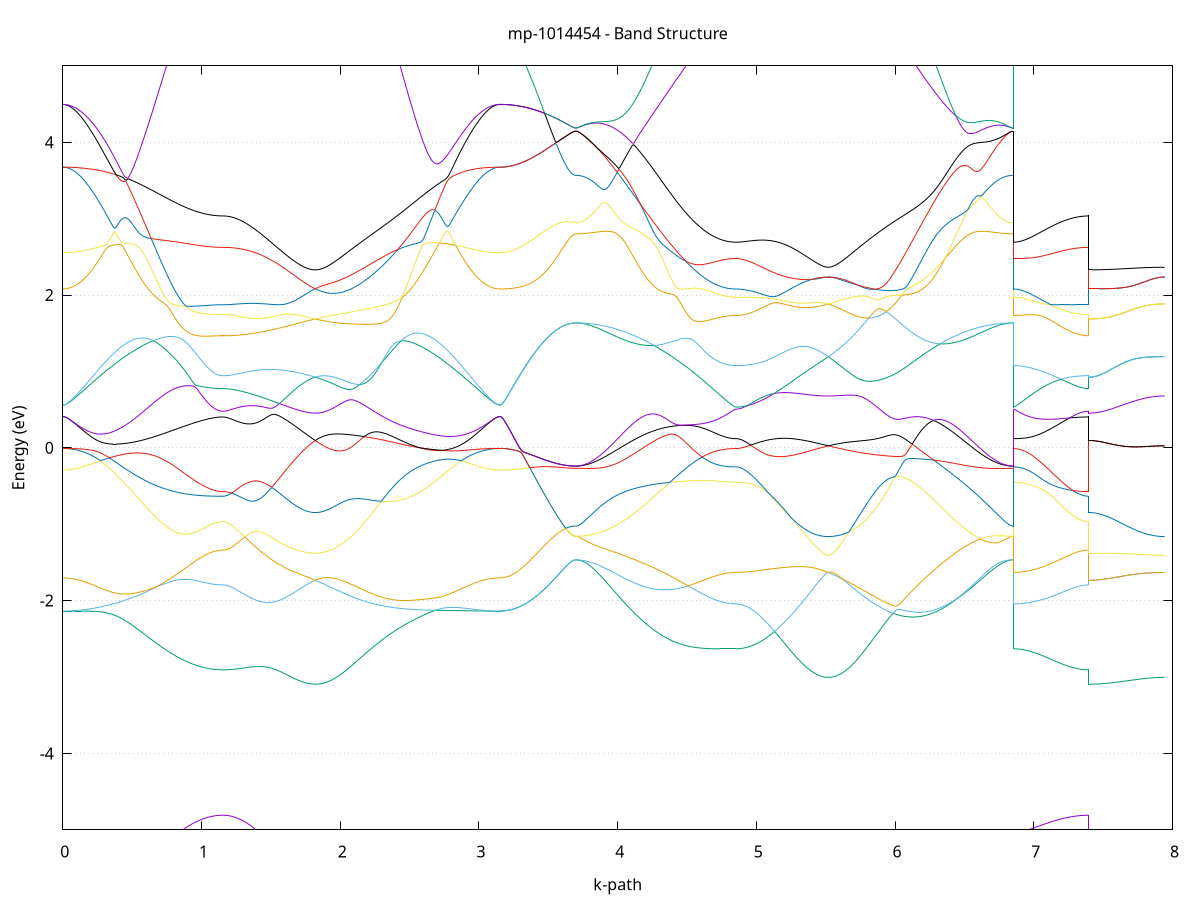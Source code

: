 set title 'mp-1014454 - Band Structure'
set xlabel 'k-path'
set ylabel 'Energy (eV)'
set grid y
set yrange [-5:5]
set terminal png size 800,600
set output 'mp-1014454_bands_gnuplot.png'
plot '-' using 1:2 with lines notitle, '-' using 1:2 with lines notitle, '-' using 1:2 with lines notitle, '-' using 1:2 with lines notitle, '-' using 1:2 with lines notitle, '-' using 1:2 with lines notitle, '-' using 1:2 with lines notitle, '-' using 1:2 with lines notitle, '-' using 1:2 with lines notitle, '-' using 1:2 with lines notitle, '-' using 1:2 with lines notitle, '-' using 1:2 with lines notitle, '-' using 1:2 with lines notitle, '-' using 1:2 with lines notitle, '-' using 1:2 with lines notitle, '-' using 1:2 with lines notitle, '-' using 1:2 with lines notitle, '-' using 1:2 with lines notitle, '-' using 1:2 with lines notitle, '-' using 1:2 with lines notitle, '-' using 1:2 with lines notitle, '-' using 1:2 with lines notitle, '-' using 1:2 with lines notitle, '-' using 1:2 with lines notitle, '-' using 1:2 with lines notitle, '-' using 1:2 with lines notitle, '-' using 1:2 with lines notitle, '-' using 1:2 with lines notitle, '-' using 1:2 with lines notitle, '-' using 1:2 with lines notitle, '-' using 1:2 with lines notitle, '-' using 1:2 with lines notitle, '-' using 1:2 with lines notitle, '-' using 1:2 with lines notitle, '-' using 1:2 with lines notitle, '-' using 1:2 with lines notitle, '-' using 1:2 with lines notitle, '-' using 1:2 with lines notitle, '-' using 1:2 with lines notitle, '-' using 1:2 with lines notitle, '-' using 1:2 with lines notitle, '-' using 1:2 with lines notitle, '-' using 1:2 with lines notitle, '-' using 1:2 with lines notitle, '-' using 1:2 with lines notitle, '-' using 1:2 with lines notitle, '-' using 1:2 with lines notitle, '-' using 1:2 with lines notitle, '-' using 1:2 with lines notitle, '-' using 1:2 with lines notitle, '-' using 1:2 with lines notitle, '-' using 1:2 with lines notitle, '-' using 1:2 with lines notitle, '-' using 1:2 with lines notitle, '-' using 1:2 with lines notitle, '-' using 1:2 with lines notitle, '-' using 1:2 with lines notitle, '-' using 1:2 with lines notitle, '-' using 1:2 with lines notitle, '-' using 1:2 with lines notitle, '-' using 1:2 with lines notitle, '-' using 1:2 with lines notitle, '-' using 1:2 with lines notitle, '-' using 1:2 with lines notitle
0.000000 -43.445195
0.009948 -43.445195
0.019896 -43.445395
0.029843 -43.445595
0.039791 -43.445895
0.049739 -43.446395
0.059687 -43.446895
0.069635 -43.447495
0.079583 -43.448195
0.089530 -43.448995
0.099478 -43.449795
0.109426 -43.450795
0.119374 -43.451795
0.129322 -43.452795
0.139269 -43.453995
0.149217 -43.455195
0.159165 -43.456395
0.169113 -43.457695
0.179061 -43.459095
0.189008 -43.460495
0.198956 -43.461995
0.208904 -43.463395
0.218852 -43.464995
0.228800 -43.466495
0.238748 -43.468095
0.248695 -43.469695
0.258643 -43.471395
0.268591 -43.473095
0.278539 -43.474795
0.288487 -43.476495
0.298434 -43.478195
0.308382 -43.479895
0.318330 -43.481695
0.328278 -43.483395
0.338226 -43.485195
0.348173 -43.486995
0.358121 -43.488795
0.368069 -43.490495
0.378017 -43.492295
0.387965 -43.494095
0.397913 -43.495795
0.407860 -43.497595
0.417808 -43.499395
0.427756 -43.501095
0.437704 -43.502795
0.447652 -43.504595
0.457599 -43.506295
0.467547 -43.507995
0.477495 -43.509595
0.487443 -43.511295
0.497391 -43.512895
0.507338 -43.514595
0.517286 -43.516195
0.527234 -43.517695
0.537182 -43.519295
0.547130 -43.520795
0.557078 -43.522295
0.567025 -43.523795
0.576973 -43.525295
0.586921 -43.526695
0.596869 -43.528095
0.606817 -43.529395
0.616764 -43.530795
0.626712 -43.532095
0.636660 -43.533295
0.646608 -43.534495
0.656556 -43.535695
0.666503 -43.536895
0.676451 -43.537995
0.686399 -43.539095
0.696347 -43.540195
0.706295 -43.541195
0.716243 -43.542095
0.726190 -43.543095
0.736138 -43.543995
0.746086 -43.544795
0.756034 -43.545595
0.765982 -43.546395
0.775929 -43.547095
0.785877 -43.547795
0.795825 -43.548495
0.805773 -43.549095
0.815721 -43.549595
0.825669 -43.550195
0.835616 -43.550595
0.845564 -43.551095
0.855512 -43.551495
0.865460 -43.551795
0.875408 -43.552195
0.885355 -43.552495
0.895303 -43.552695
0.905251 -43.552895
0.915199 -43.553095
0.925147 -43.553195
0.935094 -43.553295
0.945042 -43.553395
0.954990 -43.553395
0.964938 -43.553395
0.974886 -43.553395
0.984834 -43.553395
0.994781 -43.553295
1.004729 -43.553195
1.014677 -43.553095
1.024625 -43.552995
1.034573 -43.552895
1.044520 -43.552795
1.054468 -43.552695
1.064416 -43.552495
1.074364 -43.552395
1.084312 -43.552195
1.094259 -43.552095
1.104207 -43.551995
1.114155 -43.551895
1.124103 -43.551895
1.134051 -43.551795
1.143999 -43.551795
1.153946 -43.551795
1.153946 -43.551795
1.163890 -43.551695
1.173834 -43.551695
1.183778 -43.551595
1.193721 -43.551395
1.203665 -43.551195
1.213609 -43.550995
1.223553 -43.550795
1.233496 -43.550495
1.243440 -43.550095
1.253384 -43.549695
1.263328 -43.549295
1.273271 -43.548795
1.283215 -43.548295
1.293159 -43.547795
1.303103 -43.547195
1.313046 -43.546595
1.322990 -43.545895
1.332934 -43.545195
1.342878 -43.544495
1.352821 -43.543695
1.362765 -43.542895
1.372709 -43.542095
1.382653 -43.541195
1.392596 -43.540295
1.402540 -43.539295
1.412484 -43.538395
1.422428 -43.537295
1.432371 -43.536295
1.442315 -43.535195
1.452259 -43.534095
1.462203 -43.532995
1.472146 -43.531795
1.482090 -43.530595
1.492034 -43.529395
1.501978 -43.528095
1.511921 -43.526795
1.521865 -43.525495
1.531809 -43.524095
1.541753 -43.522795
1.551696 -43.521395
1.561640 -43.519995
1.571584 -43.518495
1.581528 -43.517095
1.591471 -43.515595
1.601415 -43.514095
1.611359 -43.512595
1.621303 -43.510995
1.631246 -43.509495
1.641190 -43.507895
1.651134 -43.506295
1.661078 -43.504795
1.671021 -43.503195
1.680965 -43.501495
1.690909 -43.499895
1.700853 -43.498295
1.710796 -43.496695
1.720740 -43.495095
1.730684 -43.493495
1.740628 -43.491795
1.750571 -43.490295
1.760515 -43.488695
1.770459 -43.487195
1.780403 -43.485795
1.790346 -43.484495
1.800290 -43.483395
1.810234 -43.482595
1.820178 -43.482295
1.820178 -43.482295
1.830121 -43.482695
1.840065 -43.483595
1.850009 -43.484995
1.859953 -43.486795
1.869896 -43.488695
1.879840 -43.490695
1.889784 -43.492795
1.899728 -43.494895
1.909671 -43.496895
1.919615 -43.498995
1.929559 -43.501095
1.939503 -43.503095
1.949446 -43.505095
1.959390 -43.507095
1.969334 -43.508995
1.979278 -43.510895
1.989221 -43.512695
1.999165 -43.514595
2.009109 -43.516295
2.019053 -43.517995
2.028996 -43.519595
2.038940 -43.521195
2.048884 -43.522795
2.058828 -43.524295
2.068771 -43.525695
2.078715 -43.527095
2.088659 -43.528395
2.098603 -43.529695
2.108546 -43.530895
2.118490 -43.532095
2.128434 -43.533195
2.138378 -43.534195
2.148321 -43.535195
2.158265 -43.536095
2.168209 -43.536895
2.178153 -43.537695
2.188096 -43.538495
2.198040 -43.539095
2.207984 -43.539795
2.217928 -43.540295
2.227871 -43.540795
2.237815 -43.541295
2.247759 -43.541595
2.257703 -43.541995
2.267646 -43.542195
2.277590 -43.542395
2.287534 -43.542595
2.297478 -43.542595
2.307421 -43.542695
2.317365 -43.542595
2.327309 -43.542595
2.337253 -43.542395
2.347196 -43.542195
2.357140 -43.541895
2.367084 -43.541595
2.377028 -43.541195
2.386971 -43.540795
2.396915 -43.540295
2.406859 -43.539795
2.416803 -43.539195
2.426746 -43.538595
2.436690 -43.537895
2.446634 -43.537195
2.456578 -43.536395
2.466521 -43.535495
2.476465 -43.534695
2.486409 -43.533695
2.496353 -43.532795
2.506296 -43.531695
2.516240 -43.530695
2.526184 -43.529595
2.536128 -43.528395
2.546071 -43.527195
2.556015 -43.525995
2.565959 -43.524795
2.575903 -43.523495
2.585846 -43.522095
2.595790 -43.520795
2.605734 -43.519395
2.615678 -43.517895
2.625621 -43.516495
2.635565 -43.514995
2.645509 -43.513495
2.655453 -43.511895
2.665396 -43.510395
2.675340 -43.508795
2.685284 -43.507195
2.695228 -43.505495
2.705171 -43.503895
2.715115 -43.502195
2.725059 -43.500495
2.735003 -43.498795
2.744946 -43.497095
2.754890 -43.495395
2.764834 -43.493695
2.774778 -43.491895
2.784721 -43.490195
2.794665 -43.488495
2.804609 -43.486695
2.814553 -43.484995
2.824496 -43.483195
2.834440 -43.481495
2.844384 -43.479795
2.854328 -43.478095
2.864271 -43.476295
2.874215 -43.474695
2.884159 -43.472995
2.894103 -43.471295
2.904046 -43.469695
2.913990 -43.468095
2.923934 -43.466495
2.933878 -43.464895
2.943821 -43.463395
2.953765 -43.461895
2.963709 -43.460495
2.973653 -43.459095
2.983596 -43.457695
2.993540 -43.456395
3.003484 -43.455195
3.013428 -43.453995
3.023371 -43.452795
3.033315 -43.451795
3.043259 -43.450795
3.053203 -43.449795
3.063146 -43.448995
3.073090 -43.448195
3.083034 -43.447495
3.092978 -43.446895
3.102921 -43.446395
3.112865 -43.445895
3.122809 -43.445595
3.132753 -43.445395
3.142696 -43.445195
3.152640 -43.445195
3.152640 -43.445195
3.162569 -43.445195
3.172498 -43.445295
3.182428 -43.445495
3.192357 -43.445695
3.202286 -43.445995
3.212215 -43.446295
3.222144 -43.446795
3.232074 -43.447195
3.242003 -43.447795
3.251932 -43.448395
3.261861 -43.448995
3.271790 -43.449695
3.281719 -43.450395
3.291649 -43.451195
3.301578 -43.451995
3.311507 -43.452895
3.321436 -43.453695
3.331365 -43.454695
3.341295 -43.455595
3.351224 -43.456495
3.361153 -43.457495
3.371082 -43.458495
3.381011 -43.459495
3.390941 -43.460495
3.400870 -43.461395
3.410799 -43.462395
3.420728 -43.463395
3.430657 -43.464395
3.440586 -43.465395
3.450516 -43.466295
3.460445 -43.467195
3.470374 -43.468195
3.480303 -43.469095
3.490232 -43.469895
3.500162 -43.470795
3.510091 -43.471595
3.520020 -43.472395
3.529949 -43.473095
3.539878 -43.473795
3.549807 -43.474495
3.559737 -43.475195
3.569666 -43.475795
3.579595 -43.476395
3.589524 -43.476895
3.599453 -43.477395
3.609383 -43.477795
3.619312 -43.478195
3.629241 -43.478595
3.639170 -43.478895
3.649099 -43.479095
3.659029 -43.479295
3.668958 -43.479495
3.678887 -43.479595
3.688816 -43.479695
3.698745 -43.479695
3.698745 -43.479695
3.708693 -43.479695
3.718641 -43.479695
3.728589 -43.479595
3.738537 -43.479495
3.748484 -43.479395
3.758432 -43.479295
3.768380 -43.479095
3.778328 -43.478995
3.788276 -43.478795
3.798223 -43.478495
3.808171 -43.478295
3.818119 -43.477995
3.828067 -43.477795
3.838015 -43.477495
3.847962 -43.477195
3.857910 -43.476795
3.867858 -43.476495
3.877806 -43.476195
3.887754 -43.475795
3.897702 -43.475395
3.907649 -43.475095
3.917597 -43.474695
3.927545 -43.474295
3.937493 -43.473995
3.947441 -43.473595
3.957388 -43.473295
3.967336 -43.472895
3.977284 -43.472595
3.987232 -43.472295
3.997180 -43.471995
4.007127 -43.471795
4.017075 -43.471595
4.027023 -43.471395
4.036971 -43.471295
4.046919 -43.471195
4.056867 -43.471195
4.066814 -43.471195
4.076762 -43.471295
4.086710 -43.471495
4.096658 -43.471695
4.106606 -43.472095
4.116553 -43.472495
4.126501 -43.472995
4.136449 -43.473695
4.146397 -43.474395
4.156345 -43.475195
4.166293 -43.476095
4.176240 -43.477195
4.186188 -43.478395
4.196136 -43.479595
4.206084 -43.480995
4.216032 -43.482495
4.225979 -43.484095
4.235927 -43.485795
4.245875 -43.487595
4.255823 -43.489395
4.265771 -43.491395
4.275718 -43.493495
4.285666 -43.495595
4.295614 -43.497695
4.305562 -43.499995
4.315510 -43.502295
4.325457 -43.504595
4.335405 -43.506995
4.345353 -43.509495
4.355301 -43.511895
4.365249 -43.514395
4.375197 -43.516895
4.385144 -43.519395
4.395092 -43.521995
4.405040 -43.524495
4.414988 -43.526995
4.424936 -43.529495
4.434883 -43.531995
4.444831 -43.534495
4.454779 -43.536995
4.464727 -43.539495
4.474675 -43.541895
4.484623 -43.544295
4.494570 -43.546695
4.504518 -43.548995
4.514466 -43.551295
4.524414 -43.553495
4.534362 -43.555695
4.544309 -43.557895
4.554257 -43.559995
4.564205 -43.562095
4.574153 -43.564095
4.584101 -43.565995
4.594048 -43.567995
4.603996 -43.569795
4.613944 -43.571595
4.623892 -43.573295
4.633840 -43.574995
4.643788 -43.576595
4.653735 -43.578095
4.663683 -43.579595
4.673631 -43.580995
4.683579 -43.582295
4.693527 -43.583495
4.703474 -43.584695
4.713422 -43.585795
4.723370 -43.586895
4.733318 -43.587795
4.743266 -43.588695
4.753213 -43.589495
4.763161 -43.590295
4.773109 -43.590995
4.783057 -43.591495
4.793005 -43.592095
4.802953 -43.592495
4.812900 -43.592795
4.822848 -43.593095
4.832796 -43.593295
4.842744 -43.593395
4.852692 -43.593395
4.852692 -43.593395
4.862635 -43.593395
4.872579 -43.593395
4.882523 -43.593295
4.892467 -43.593195
4.902410 -43.593095
4.912354 -43.592995
4.922298 -43.592795
4.932242 -43.592595
4.942185 -43.592395
4.952129 -43.592195
4.962073 -43.591895
4.972017 -43.591695
4.981960 -43.591295
4.991904 -43.590995
5.001848 -43.590695
5.011792 -43.590295
5.021735 -43.589895
5.031679 -43.589495
5.041623 -43.588995
5.051567 -43.588595
5.061510 -43.588095
5.071454 -43.587595
5.081398 -43.587095
5.091342 -43.586495
5.101285 -43.585995
5.111229 -43.585395
5.121173 -43.584795
5.131117 -43.584195
5.141060 -43.583595
5.151004 -43.582995
5.160948 -43.582395
5.170892 -43.581695
5.180835 -43.580995
5.190779 -43.580395
5.200723 -43.579695
5.210667 -43.578995
5.220610 -43.578295
5.230554 -43.577595
5.240498 -43.576995
5.250442 -43.576295
5.260385 -43.575595
5.270329 -43.574895
5.280273 -43.574195
5.290217 -43.573595
5.300160 -43.572895
5.310104 -43.572295
5.320048 -43.571695
5.329992 -43.571095
5.339935 -43.570595
5.349879 -43.569995
5.359823 -43.569495
5.369767 -43.568995
5.379710 -43.568595
5.389654 -43.568195
5.399598 -43.567795
5.409542 -43.567495
5.419485 -43.567195
5.429429 -43.566895
5.439373 -43.566695
5.449317 -43.566495
5.459260 -43.566295
5.469204 -43.566195
5.479148 -43.566095
5.489092 -43.566095
5.499035 -43.565995
5.508979 -43.565995
5.518923 -43.565995
5.518923 -43.565995
5.528867 -43.565995
5.538810 -43.565995
5.548754 -43.565995
5.558698 -43.565995
5.568642 -43.566095
5.578585 -43.565995
5.588529 -43.565995
5.598473 -43.565995
5.608417 -43.565895
5.618360 -43.565895
5.628304 -43.565795
5.638248 -43.565695
5.648192 -43.565495
5.658135 -43.565295
5.668079 -43.565095
5.678023 -43.564795
5.687967 -43.564495
5.697910 -43.564195
5.707854 -43.563795
5.717798 -43.563395
5.727742 -43.562895
5.737685 -43.562395
5.747629 -43.561895
5.757573 -43.561295
5.767517 -43.560595
5.777460 -43.559895
5.787404 -43.559195
5.797348 -43.558395
5.807292 -43.557495
5.817235 -43.556595
5.827179 -43.555695
5.837123 -43.554695
5.847067 -43.553695
5.857010 -43.552595
5.866954 -43.551495
5.876898 -43.550295
5.886842 -43.549095
5.896785 -43.547795
5.906729 -43.546495
5.916673 -43.545195
5.926617 -43.543795
5.936560 -43.542295
5.946504 -43.540895
5.956448 -43.539295
5.966392 -43.537795
5.976335 -43.536195
5.986279 -43.534595
5.996223 -43.532895
6.006167 -43.531195
6.016110 -43.529495
6.026054 -43.527795
6.035998 -43.525995
6.045942 -43.524195
6.055885 -43.522395
6.065829 -43.520595
6.075773 -43.518695
6.085717 -43.516895
6.095660 -43.514995
6.105604 -43.513095
6.115548 -43.511195
6.125492 -43.509395
6.135435 -43.507495
6.145379 -43.505595
6.155323 -43.503795
6.165267 -43.501995
6.175210 -43.500095
6.185154 -43.498295
6.195098 -43.496595
6.205042 -43.494795
6.214985 -43.493095
6.224929 -43.491495
6.234873 -43.489895
6.244817 -43.488295
6.254760 -43.486795
6.264704 -43.485295
6.274648 -43.483895
6.284592 -43.482495
6.294535 -43.481295
6.304479 -43.479995
6.314423 -43.478895
6.324367 -43.477795
6.334310 -43.476795
6.344254 -43.475895
6.354198 -43.474995
6.364142 -43.474295
6.374085 -43.473595
6.384029 -43.472995
6.393973 -43.472395
6.403917 -43.471895
6.413860 -43.471495
6.423804 -43.471195
6.433748 -43.470895
6.443692 -43.470695
6.453635 -43.470595
6.463579 -43.470495
6.473523 -43.470495
6.483467 -43.470495
6.493410 -43.470595
6.503354 -43.470695
6.513298 -43.470895
6.523242 -43.471095
6.533185 -43.471295
6.543129 -43.471595
6.553073 -43.471895
6.563017 -43.472195
6.572960 -43.472495
6.582904 -43.472795
6.592848 -43.473195
6.602792 -43.473595
6.612735 -43.473895
6.622679 -43.474295
6.632623 -43.474695
6.642567 -43.475095
6.652510 -43.475395
6.662454 -43.475795
6.672398 -43.476195
6.682342 -43.476495
6.692285 -43.476795
6.702229 -43.477195
6.712173 -43.477495
6.722117 -43.477795
6.732060 -43.477995
6.742004 -43.478295
6.751948 -43.478495
6.761892 -43.478795
6.771835 -43.478995
6.781779 -43.479095
6.791723 -43.479295
6.801667 -43.479395
6.811610 -43.479495
6.821554 -43.479595
6.831498 -43.479695
6.841442 -43.479695
6.851385 -43.479695
6.851385 -43.593395
6.861314 -43.593395
6.871244 -43.593295
6.881173 -43.593195
6.891102 -43.592995
6.901031 -43.592795
6.910960 -43.592495
6.920890 -43.592195
6.930819 -43.591795
6.940748 -43.591295
6.950677 -43.590895
6.960606 -43.590295
6.970536 -43.589695
6.980465 -43.589095
6.990394 -43.588395
7.000323 -43.587695
7.010252 -43.586895
7.020181 -43.586095
7.030111 -43.585295
7.040040 -43.584395
7.049969 -43.583495
7.059898 -43.582495
7.069827 -43.581495
7.079757 -43.580495
7.089686 -43.579495
7.099615 -43.578395
7.109544 -43.577295
7.119473 -43.576095
7.129403 -43.574995
7.139332 -43.573795
7.149261 -43.572695
7.159190 -43.571495
7.169119 -43.570295
7.179048 -43.569095
7.188978 -43.567895
7.198907 -43.566695
7.208836 -43.565495
7.218765 -43.564395
7.228694 -43.563195
7.238624 -43.562095
7.248553 -43.560995
7.258482 -43.559895
7.268411 -43.558895
7.278340 -43.557995
7.288269 -43.556995
7.298199 -43.556195
7.308128 -43.555395
7.318057 -43.554695
7.327986 -43.553995
7.337915 -43.553395
7.347845 -43.552895
7.357774 -43.552495
7.367703 -43.552195
7.377632 -43.551895
7.387561 -43.551795
7.397491 -43.551795
7.397491 -43.482295
7.407420 -43.482895
7.417349 -43.484295
7.427278 -43.486295
7.437207 -43.488595
7.447136 -43.491095
7.457066 -43.493595
7.466995 -43.496195
7.476924 -43.498695
7.486853 -43.501295
7.496782 -43.503795
7.506712 -43.506395
7.516641 -43.508795
7.526570 -43.511295
7.536499 -43.513695
7.546428 -43.516095
7.556358 -43.518395
7.566287 -43.520695
7.576216 -43.522895
7.586145 -43.525095
7.596074 -43.527295
7.606003 -43.529395
7.615933 -43.531395
7.625862 -43.533395
7.635791 -43.535395
7.645720 -43.537295
7.655649 -43.539095
7.665579 -43.540895
7.675508 -43.542595
7.685437 -43.544295
7.695366 -43.545895
7.705295 -43.547395
7.715224 -43.548895
7.725154 -43.550295
7.735083 -43.551695
7.745012 -43.552995
7.754941 -43.554295
7.764870 -43.555495
7.774800 -43.556595
7.784729 -43.557695
7.794658 -43.558695
7.804587 -43.559595
7.814516 -43.560495
7.824446 -43.561295
7.834375 -43.561995
7.844304 -43.562695
7.854233 -43.563295
7.864162 -43.563895
7.874091 -43.564395
7.884021 -43.564795
7.893950 -43.565195
7.903879 -43.565495
7.913808 -43.565695
7.923737 -43.565895
7.933667 -43.565995
7.943596 -43.565995
e
0.000000 -43.357995
0.009948 -43.357995
0.019896 -43.358095
0.029843 -43.358295
0.039791 -43.358595
0.049739 -43.358995
0.059687 -43.359495
0.069635 -43.359995
0.079583 -43.360595
0.089530 -43.361195
0.099478 -43.361895
0.109426 -43.362595
0.119374 -43.363395
0.129322 -43.364295
0.139269 -43.365195
0.149217 -43.366095
0.159165 -43.366995
0.169113 -43.367995
0.179061 -43.368995
0.189008 -43.369995
0.198956 -43.370995
0.208904 -43.372095
0.218852 -43.373195
0.228800 -43.374295
0.238748 -43.375395
0.248695 -43.376495
0.258643 -43.377595
0.268591 -43.378795
0.278539 -43.379995
0.288487 -43.381095
0.298434 -43.382295
0.308382 -43.383495
0.318330 -43.384595
0.328278 -43.385795
0.338226 -43.386995
0.348173 -43.388195
0.358121 -43.389395
0.368069 -43.390695
0.378017 -43.391895
0.387965 -43.393095
0.397913 -43.394295
0.407860 -43.395495
0.417808 -43.396695
0.427756 -43.397995
0.437704 -43.399195
0.447652 -43.400395
0.457599 -43.401595
0.467547 -43.402795
0.477495 -43.404195
0.487443 -43.405995
0.497391 -43.407895
0.507338 -43.409695
0.517286 -43.411495
0.527234 -43.413295
0.537182 -43.415095
0.547130 -43.416995
0.557078 -43.418795
0.567025 -43.420595
0.576973 -43.422495
0.586921 -43.424295
0.596869 -43.426095
0.606817 -43.427995
0.616764 -43.429795
0.626712 -43.431595
0.636660 -43.433395
0.646608 -43.435295
0.656556 -43.437095
0.666503 -43.438895
0.676451 -43.440695
0.686399 -43.442495
0.696347 -43.444295
0.706295 -43.446095
0.716243 -43.447795
0.726190 -43.449595
0.736138 -43.451395
0.746086 -43.453095
0.756034 -43.454895
0.765982 -43.456595
0.775929 -43.458395
0.785877 -43.460095
0.795825 -43.461795
0.805773 -43.463495
0.815721 -43.465195
0.825669 -43.466895
0.835616 -43.468595
0.845564 -43.470195
0.855512 -43.471895
0.865460 -43.473495
0.875408 -43.475095
0.885355 -43.476695
0.895303 -43.478295
0.905251 -43.479795
0.915199 -43.481395
0.925147 -43.482895
0.935094 -43.484395
0.945042 -43.485795
0.954990 -43.487195
0.964938 -43.488595
0.974886 -43.489895
0.984834 -43.491295
0.994781 -43.492495
1.004729 -43.493695
1.014677 -43.494895
1.024625 -43.495995
1.034573 -43.497095
1.044520 -43.497995
1.054468 -43.498995
1.064416 -43.499795
1.074364 -43.500595
1.084312 -43.501295
1.094259 -43.501895
1.104207 -43.502395
1.114155 -43.502795
1.124103 -43.503195
1.134051 -43.503395
1.143999 -43.503495
1.153946 -43.503595
1.153946 -43.503595
1.163890 -43.503595
1.173834 -43.503595
1.183778 -43.503495
1.193721 -43.503395
1.203665 -43.503295
1.213609 -43.503195
1.223553 -43.503095
1.233496 -43.502995
1.243440 -43.502795
1.253384 -43.502595
1.263328 -43.502395
1.273271 -43.502195
1.283215 -43.501895
1.293159 -43.501695
1.303103 -43.501395
1.313046 -43.501095
1.322990 -43.500795
1.332934 -43.500495
1.342878 -43.500095
1.352821 -43.499695
1.362765 -43.499295
1.372709 -43.498995
1.382653 -43.498495
1.392596 -43.498095
1.402540 -43.497595
1.412484 -43.497195
1.422428 -43.496695
1.432371 -43.496195
1.442315 -43.495695
1.452259 -43.495095
1.462203 -43.494595
1.472146 -43.493995
1.482090 -43.493495
1.492034 -43.492895
1.501978 -43.492295
1.511921 -43.491695
1.521865 -43.490995
1.531809 -43.490395
1.541753 -43.489695
1.551696 -43.489095
1.561640 -43.488395
1.571584 -43.487695
1.581528 -43.487095
1.591471 -43.486395
1.601415 -43.485695
1.611359 -43.484995
1.621303 -43.484195
1.631246 -43.483495
1.641190 -43.482795
1.651134 -43.481995
1.661078 -43.481295
1.671021 -43.480495
1.680965 -43.479795
1.690909 -43.478995
1.700853 -43.478195
1.710796 -43.477395
1.720740 -43.476595
1.730684 -43.475895
1.740628 -43.475095
1.750571 -43.474195
1.760515 -43.473395
1.770459 -43.472595
1.780403 -43.471795
1.790346 -43.470995
1.800290 -43.470195
1.810234 -43.469295
1.820178 -43.468595
1.820178 -43.468595
1.830121 -43.468995
1.840065 -43.468695
1.850009 -43.467995
1.859953 -43.467595
1.869896 -43.467695
1.879840 -43.467695
1.889784 -43.467795
1.899728 -43.467895
1.909671 -43.468095
1.919615 -43.468195
1.929559 -43.468295
1.939503 -43.468395
1.949446 -43.468495
1.959390 -43.468595
1.969334 -43.468695
1.979278 -43.468795
1.989221 -43.468995
1.999165 -43.469095
2.009109 -43.469195
2.019053 -43.469295
2.028996 -43.469495
2.038940 -43.469595
2.048884 -43.469695
2.058828 -43.469695
2.068771 -43.469795
2.078715 -43.469895
2.088659 -43.469895
2.098603 -43.469995
2.108546 -43.469995
2.118490 -43.469995
2.128434 -43.469995
2.138378 -43.469995
2.148321 -43.469895
2.158265 -43.469895
2.168209 -43.469795
2.178153 -43.469595
2.188096 -43.469495
2.198040 -43.469295
2.207984 -43.469095
2.217928 -43.468895
2.227871 -43.468595
2.237815 -43.468295
2.247759 -43.467895
2.257703 -43.467595
2.267646 -43.467195
2.277590 -43.466695
2.287534 -43.466295
2.297478 -43.465695
2.307421 -43.465195
2.317365 -43.464595
2.327309 -43.463995
2.337253 -43.463295
2.347196 -43.462595
2.357140 -43.461895
2.367084 -43.461095
2.377028 -43.460295
2.386971 -43.459495
2.396915 -43.458595
2.406859 -43.457695
2.416803 -43.456695
2.426746 -43.455695
2.436690 -43.454695
2.446634 -43.453595
2.456578 -43.452495
2.466521 -43.451395
2.476465 -43.450195
2.486409 -43.448995
2.496353 -43.447795
2.506296 -43.446495
2.516240 -43.445195
2.526184 -43.443895
2.536128 -43.442495
2.546071 -43.441095
2.556015 -43.439695
2.565959 -43.438195
2.575903 -43.436795
2.585846 -43.435295
2.595790 -43.433695
2.605734 -43.432195
2.615678 -43.430595
2.625621 -43.428995
2.635565 -43.427395
2.645509 -43.425695
2.655453 -43.424095
2.665396 -43.422395
2.675340 -43.420695
2.685284 -43.418995
2.695228 -43.417295
2.705171 -43.415495
2.715115 -43.413795
2.725059 -43.412095
2.735003 -43.410295
2.744946 -43.408495
2.754890 -43.406795
2.764834 -43.404995
2.774778 -43.403195
2.784721 -43.401395
2.794665 -43.399695
2.804609 -43.397895
2.814553 -43.396195
2.824496 -43.394395
2.834440 -43.392695
2.844384 -43.390895
2.854328 -43.389195
2.864271 -43.387495
2.874215 -43.385895
2.884159 -43.384195
2.894103 -43.382595
2.904046 -43.380995
2.913990 -43.379395
2.923934 -43.377895
2.933878 -43.376395
2.943821 -43.374895
2.953765 -43.373495
2.963709 -43.372095
2.973653 -43.370795
2.983596 -43.369495
2.993540 -43.368295
3.003484 -43.367095
3.013428 -43.365995
3.023371 -43.364895
3.033315 -43.363895
3.043259 -43.362995
3.053203 -43.362195
3.063146 -43.361395
3.073090 -43.360695
3.083034 -43.359995
3.092978 -43.359495
3.102921 -43.358995
3.112865 -43.358595
3.122809 -43.358295
3.132753 -43.358095
3.142696 -43.357995
3.152640 -43.357995
3.152640 -43.357995
3.162569 -43.357995
3.172498 -43.358095
3.182428 -43.358395
3.192357 -43.358595
3.202286 -43.358995
3.212215 -43.359395
3.222144 -43.359895
3.232074 -43.360495
3.242003 -43.360995
3.251932 -43.361695
3.261861 -43.362295
3.271790 -43.362995
3.281719 -43.363695
3.291649 -43.364395
3.301578 -43.365095
3.311507 -43.365795
3.321436 -43.366495
3.331365 -43.367295
3.341295 -43.367995
3.351224 -43.368695
3.361153 -43.369395
3.371082 -43.370095
3.381011 -43.370795
3.390941 -43.371495
3.400870 -43.372195
3.410799 -43.372895
3.420728 -43.373495
3.430657 -43.374095
3.440586 -43.374695
3.450516 -43.375295
3.460445 -43.375895
3.470374 -43.376495
3.480303 -43.376995
3.490232 -43.377495
3.500162 -43.377995
3.510091 -43.378495
3.520020 -43.378895
3.529949 -43.379295
3.539878 -43.379795
3.549807 -43.380095
3.559737 -43.380495
3.569666 -43.380795
3.579595 -43.381095
3.589524 -43.381395
3.599453 -43.381695
3.609383 -43.381895
3.619312 -43.382095
3.629241 -43.382295
3.639170 -43.382495
3.649099 -43.382595
3.659029 -43.382795
3.668958 -43.382895
3.678887 -43.382895
3.688816 -43.382995
3.698745 -43.382995
3.698745 -43.382995
3.708693 -43.382995
3.718641 -43.382995
3.728589 -43.382995
3.738537 -43.383095
3.748484 -43.383195
3.758432 -43.383295
3.768380 -43.383495
3.778328 -43.383595
3.788276 -43.383795
3.798223 -43.383995
3.808171 -43.384295
3.818119 -43.384495
3.828067 -43.384795
3.838015 -43.384995
3.847962 -43.385295
3.857910 -43.385595
3.867858 -43.385995
3.877806 -43.386295
3.887754 -43.386695
3.897702 -43.387095
3.907649 -43.387495
3.917597 -43.387895
3.927545 -43.388295
3.937493 -43.388695
3.947441 -43.389195
3.957388 -43.389595
3.967336 -43.389995
3.977284 -43.390495
3.987232 -43.390895
3.997180 -43.391395
4.007127 -43.391795
4.017075 -43.392295
4.027023 -43.392695
4.036971 -43.393095
4.046919 -43.393495
4.056867 -43.393895
4.066814 -43.394295
4.076762 -43.394695
4.086710 -43.394995
4.096658 -43.395295
4.106606 -43.395595
4.116553 -43.395895
4.126501 -43.396095
4.136449 -43.396295
4.146397 -43.396495
4.156345 -43.396695
4.166293 -43.396795
4.176240 -43.396895
4.186188 -43.396995
4.196136 -43.396995
4.206084 -43.397095
4.216032 -43.397195
4.225979 -43.397295
4.235927 -43.397395
4.245875 -43.397695
4.255823 -43.398195
4.265771 -43.398795
4.275718 -43.399695
4.285666 -43.400795
4.295614 -43.401995
4.305562 -43.403195
4.315510 -43.404495
4.325457 -43.405795
4.335405 -43.407095
4.345353 -43.408395
4.355301 -43.409595
4.365249 -43.410795
4.375197 -43.411995
4.385144 -43.413195
4.395092 -43.414295
4.405040 -43.415395
4.414988 -43.416395
4.424936 -43.417495
4.434883 -43.418495
4.444831 -43.419495
4.454779 -43.420395
4.464727 -43.421295
4.474675 -43.422195
4.484623 -43.422995
4.494570 -43.423895
4.504518 -43.424695
4.514466 -43.425395
4.524414 -43.426195
4.534362 -43.426895
4.544309 -43.427595
4.554257 -43.428195
4.564205 -43.428895
4.574153 -43.429495
4.584101 -43.430095
4.594048 -43.430595
4.603996 -43.431195
4.613944 -43.431695
4.623892 -43.432195
4.633840 -43.432595
4.643788 -43.433095
4.653735 -43.433495
4.663683 -43.433895
4.673631 -43.434195
4.683579 -43.434595
4.693527 -43.434895
4.703474 -43.435195
4.713422 -43.435395
4.723370 -43.435695
4.733318 -43.435895
4.743266 -43.436095
4.753213 -43.436295
4.763161 -43.436395
4.773109 -43.436595
4.783057 -43.436695
4.793005 -43.436795
4.802953 -43.436895
4.812900 -43.436995
4.822848 -43.437095
4.832796 -43.437095
4.842744 -43.437095
4.852692 -43.437095
4.852692 -43.437095
4.862635 -43.437195
4.872579 -43.437295
4.882523 -43.437595
4.892467 -43.437895
4.902410 -43.438295
4.912354 -43.438795
4.922298 -43.439295
4.932242 -43.439995
4.942185 -43.440695
4.952129 -43.441495
4.962073 -43.442395
4.972017 -43.443295
4.981960 -43.444195
4.991904 -43.445195
5.001848 -43.446295
5.011792 -43.448095
5.021735 -43.450195
5.031679 -43.452295
5.041623 -43.454295
5.051567 -43.456395
5.061510 -43.458495
5.071454 -43.460495
5.081398 -43.462495
5.091342 -43.464595
5.101285 -43.466595
5.111229 -43.468595
5.121173 -43.470495
5.131117 -43.472495
5.141060 -43.474395
5.151004 -43.476295
5.160948 -43.478195
5.170892 -43.479995
5.180835 -43.481795
5.190779 -43.483595
5.200723 -43.485395
5.210667 -43.487095
5.220610 -43.488795
5.230554 -43.490395
5.240498 -43.491995
5.250442 -43.493495
5.260385 -43.494995
5.270329 -43.496495
5.280273 -43.497895
5.290217 -43.499195
5.300160 -43.500495
5.310104 -43.501695
5.320048 -43.502795
5.329992 -43.503895
5.339935 -43.504895
5.349879 -43.505795
5.359823 -43.506595
5.369767 -43.507395
5.379710 -43.508095
5.389654 -43.508595
5.399598 -43.509095
5.409542 -43.509495
5.419485 -43.509795
5.429429 -43.509995
5.439373 -43.510195
5.449317 -43.510195
5.459260 -43.510095
5.469204 -43.509895
5.479148 -43.509695
5.489092 -43.509395
5.499035 -43.508895
5.508979 -43.508395
5.518923 -43.507895
5.518923 -43.507895
5.528867 -43.508495
5.538810 -43.508995
5.548754 -43.509495
5.558698 -43.509995
5.568642 -43.510395
5.578585 -43.510695
5.588529 -43.511095
5.598473 -43.511295
5.608417 -43.511595
5.618360 -43.511795
5.628304 -43.511895
5.638248 -43.511995
5.648192 -43.511995
5.658135 -43.511995
5.668079 -43.511895
5.678023 -43.511795
5.687967 -43.511695
5.697910 -43.511395
5.707854 -43.511195
5.717798 -43.510895
5.727742 -43.510495
5.737685 -43.510095
5.747629 -43.509595
5.757573 -43.509095
5.767517 -43.508495
5.777460 -43.507895
5.787404 -43.507195
5.797348 -43.506395
5.807292 -43.505595
5.817235 -43.504795
5.827179 -43.503895
5.837123 -43.502995
5.847067 -43.501995
5.857010 -43.500895
5.866954 -43.499795
5.876898 -43.498695
5.886842 -43.497495
5.896785 -43.496195
5.906729 -43.494895
5.916673 -43.493595
5.926617 -43.492195
5.936560 -43.490695
5.946504 -43.489295
5.956448 -43.487695
5.966392 -43.486095
5.976335 -43.484495
5.986279 -43.482895
5.996223 -43.481195
6.006167 -43.479395
6.016110 -43.477695
6.026054 -43.475795
6.035998 -43.473995
6.045942 -43.472095
6.055885 -43.470195
6.065829 -43.468295
6.075773 -43.466295
6.085717 -43.464295
6.095660 -43.462295
6.105604 -43.460195
6.115548 -43.458195
6.125492 -43.456095
6.135435 -43.453995
6.145379 -43.451895
6.155323 -43.449795
6.165267 -43.447695
6.175210 -43.445595
6.185154 -43.443495
6.195098 -43.441395
6.205042 -43.439295
6.214985 -43.437195
6.224929 -43.435195
6.234873 -43.433095
6.244817 -43.431195
6.254760 -43.429195
6.264704 -43.427295
6.274648 -43.425395
6.284592 -43.423495
6.294535 -43.421695
6.304479 -43.419995
6.314423 -43.418295
6.324367 -43.416695
6.334310 -43.415095
6.344254 -43.413595
6.354198 -43.412195
6.364142 -43.410795
6.374085 -43.409395
6.384029 -43.408095
6.393973 -43.406895
6.403917 -43.405695
6.413860 -43.404595
6.423804 -43.403495
6.433748 -43.402395
6.443692 -43.401395
6.453635 -43.400495
6.463579 -43.399595
6.473523 -43.398695
6.483467 -43.397795
6.493410 -43.396995
6.503354 -43.396195
6.513298 -43.395395
6.523242 -43.394695
6.533185 -43.393995
6.543129 -43.393295
6.553073 -43.392695
6.563017 -43.391995
6.572960 -43.391395
6.582904 -43.390795
6.592848 -43.390295
6.602792 -43.389695
6.612735 -43.389195
6.622679 -43.388695
6.632623 -43.388195
6.642567 -43.387695
6.652510 -43.387295
6.662454 -43.386895
6.672398 -43.386495
6.682342 -43.386095
6.692285 -43.385695
6.702229 -43.385395
6.712173 -43.385095
6.722117 -43.384795
6.732060 -43.384495
6.742004 -43.384295
6.751948 -43.383995
6.761892 -43.383795
6.771835 -43.383595
6.781779 -43.383495
6.791723 -43.383295
6.801667 -43.383195
6.811610 -43.383095
6.821554 -43.382995
6.831498 -43.382995
6.841442 -43.382995
6.851385 -43.382995
6.851385 -43.437095
6.861314 -43.437395
6.871244 -43.437995
6.881173 -43.438995
6.891102 -43.440195
6.901031 -43.441695
6.910960 -43.443195
6.920890 -43.444895
6.930819 -43.446695
6.940748 -43.448495
6.950677 -43.450395
6.960606 -43.452295
6.970536 -43.454195
6.980465 -43.456095
6.990394 -43.457995
7.000323 -43.459895
7.010252 -43.461795
7.020181 -43.463695
7.030111 -43.465595
7.040040 -43.467395
7.049969 -43.469195
7.059898 -43.470995
7.069827 -43.472795
7.079757 -43.474495
7.089686 -43.476195
7.099615 -43.477795
7.109544 -43.479395
7.119473 -43.480995
7.129403 -43.482495
7.139332 -43.483995
7.149261 -43.485495
7.159190 -43.486795
7.169119 -43.488195
7.179048 -43.489495
7.188978 -43.490695
7.198907 -43.491895
7.208836 -43.492995
7.218765 -43.494095
7.228694 -43.495095
7.238624 -43.496095
7.248553 -43.496995
7.258482 -43.497795
7.268411 -43.498595
7.278340 -43.499395
7.288269 -43.499995
7.298199 -43.500695
7.308128 -43.501195
7.318057 -43.501695
7.327986 -43.502195
7.337915 -43.502495
7.347845 -43.502895
7.357774 -43.503095
7.367703 -43.503295
7.377632 -43.503495
7.387561 -43.503595
7.397491 -43.503595
7.397491 -43.468595
7.407420 -43.468595
7.417349 -43.468795
7.427278 -43.468995
7.437207 -43.469295
7.447136 -43.469695
7.457066 -43.470195
7.466995 -43.470795
7.476924 -43.471395
7.486853 -43.472195
7.496782 -43.472895
7.506712 -43.473795
7.516641 -43.474695
7.526570 -43.475595
7.536499 -43.476595
7.546428 -43.477595
7.556358 -43.478695
7.566287 -43.479695
7.576216 -43.480795
7.586145 -43.481995
7.596074 -43.483095
7.606003 -43.484195
7.615933 -43.485295
7.625862 -43.486495
7.635791 -43.487595
7.645720 -43.488695
7.655649 -43.489795
7.665579 -43.490895
7.675508 -43.491995
7.685437 -43.492995
7.695366 -43.493995
7.705295 -43.494995
7.715224 -43.495995
7.725154 -43.496995
7.735083 -43.497895
7.745012 -43.498795
7.754941 -43.499595
7.764870 -43.500395
7.774800 -43.501195
7.784729 -43.501895
7.794658 -43.502595
7.804587 -43.503295
7.814516 -43.503895
7.824446 -43.504495
7.834375 -43.504995
7.844304 -43.505495
7.854233 -43.505995
7.864162 -43.506395
7.874091 -43.506695
7.884021 -43.506995
7.893950 -43.507295
7.903879 -43.507495
7.913808 -43.507695
7.923737 -43.507795
7.933667 -43.507795
7.943596 -43.507895
e
0.000000 -43.357995
0.009948 -43.357995
0.019896 -43.357995
0.029843 -43.357995
0.039791 -43.357995
0.049739 -43.357995
0.059687 -43.357995
0.069635 -43.357995
0.079583 -43.358095
0.089530 -43.358195
0.099478 -43.358295
0.109426 -43.358395
0.119374 -43.358695
0.129322 -43.358895
0.139269 -43.359295
0.149217 -43.359695
0.159165 -43.360195
0.169113 -43.360695
0.179061 -43.361395
0.189008 -43.362095
0.198956 -43.362795
0.208904 -43.363695
0.218852 -43.364595
0.228800 -43.365695
0.238748 -43.366695
0.248695 -43.367895
0.258643 -43.369095
0.268591 -43.370295
0.278539 -43.371595
0.288487 -43.372995
0.298434 -43.374295
0.308382 -43.375795
0.318330 -43.377295
0.328278 -43.378795
0.338226 -43.380295
0.348173 -43.381895
0.358121 -43.383495
0.368069 -43.385095
0.378017 -43.386795
0.387965 -43.388495
0.397913 -43.390095
0.407860 -43.391895
0.417808 -43.393595
0.427756 -43.395295
0.437704 -43.397095
0.447652 -43.398895
0.457599 -43.400595
0.467547 -43.402395
0.477495 -43.403995
0.487443 -43.405195
0.497391 -43.406395
0.507338 -43.407595
0.517286 -43.408695
0.527234 -43.409895
0.537182 -43.411095
0.547130 -43.412195
0.557078 -43.413395
0.567025 -43.414495
0.576973 -43.415695
0.586921 -43.416795
0.596869 -43.417895
0.606817 -43.418995
0.616764 -43.420095
0.626712 -43.421195
0.636660 -43.422295
0.646608 -43.423295
0.656556 -43.424395
0.666503 -43.425395
0.676451 -43.426395
0.686399 -43.427395
0.696347 -43.428395
0.706295 -43.429395
0.716243 -43.430395
0.726190 -43.431295
0.736138 -43.432195
0.746086 -43.433095
0.756034 -43.433995
0.765982 -43.434895
0.775929 -43.435795
0.785877 -43.436595
0.795825 -43.437495
0.805773 -43.438295
0.815721 -43.439095
0.825669 -43.439795
0.835616 -43.440595
0.845564 -43.441295
0.855512 -43.441995
0.865460 -43.442695
0.875408 -43.443395
0.885355 -43.444095
0.895303 -43.444695
0.905251 -43.445295
0.915199 -43.445895
0.925147 -43.446395
0.935094 -43.446995
0.945042 -43.447495
0.954990 -43.447995
0.964938 -43.448495
0.974886 -43.448895
0.984834 -43.449295
0.994781 -43.449695
1.004729 -43.450095
1.014677 -43.450495
1.024625 -43.450795
1.034573 -43.451095
1.044520 -43.451395
1.054468 -43.451695
1.064416 -43.451895
1.074364 -43.452095
1.084312 -43.452295
1.094259 -43.452495
1.104207 -43.452595
1.114155 -43.452695
1.124103 -43.452795
1.134051 -43.452895
1.143999 -43.452895
1.153946 -43.452895
1.153946 -43.452895
1.163890 -43.452895
1.173834 -43.452895
1.183778 -43.452995
1.193721 -43.452995
1.203665 -43.453095
1.213609 -43.453195
1.223553 -43.453295
1.233496 -43.453295
1.243440 -43.453495
1.253384 -43.453595
1.263328 -43.453695
1.273271 -43.453895
1.283215 -43.454095
1.293159 -43.454195
1.303103 -43.454395
1.313046 -43.454595
1.322990 -43.454795
1.332934 -43.455095
1.342878 -43.455295
1.352821 -43.455595
1.362765 -43.455795
1.372709 -43.456095
1.382653 -43.456295
1.392596 -43.456595
1.402540 -43.456895
1.412484 -43.457195
1.422428 -43.457495
1.432371 -43.457795
1.442315 -43.458095
1.452259 -43.458395
1.462203 -43.458695
1.472146 -43.458995
1.482090 -43.459295
1.492034 -43.459595
1.501978 -43.459895
1.511921 -43.460195
1.521865 -43.460595
1.531809 -43.460895
1.541753 -43.461195
1.551696 -43.461495
1.561640 -43.461795
1.571584 -43.462095
1.581528 -43.462295
1.591471 -43.462595
1.601415 -43.462895
1.611359 -43.463195
1.621303 -43.463395
1.631246 -43.463695
1.641190 -43.463895
1.651134 -43.464195
1.661078 -43.464395
1.671021 -43.464595
1.680965 -43.464795
1.690909 -43.464995
1.700853 -43.465195
1.710796 -43.465395
1.720740 -43.465595
1.730684 -43.465795
1.740628 -43.465895
1.750571 -43.466095
1.760515 -43.466195
1.770459 -43.466395
1.780403 -43.466495
1.790346 -43.466595
1.800290 -43.466695
1.810234 -43.467495
1.820178 -43.468595
1.820178 -43.468595
1.830121 -43.467895
1.840065 -43.467595
1.850009 -43.467495
1.859953 -43.466895
1.869896 -43.465595
1.879840 -43.464195
1.889784 -43.462695
1.899728 -43.461195
1.909671 -43.459995
1.919615 -43.458995
1.929559 -43.457995
1.939503 -43.456995
1.949446 -43.455895
1.959390 -43.454795
1.969334 -43.453695
1.979278 -43.452495
1.989221 -43.451395
1.999165 -43.450195
2.009109 -43.448995
2.019053 -43.447695
2.028996 -43.446395
2.038940 -43.445095
2.048884 -43.443695
2.058828 -43.442395
2.068771 -43.440995
2.078715 -43.439495
2.088659 -43.437995
2.098603 -43.436495
2.108546 -43.434995
2.118490 -43.433395
2.128434 -43.431795
2.138378 -43.430095
2.148321 -43.428395
2.158265 -43.426695
2.168209 -43.424995
2.178153 -43.423195
2.188096 -43.421395
2.198040 -43.419495
2.207984 -43.417595
2.217928 -43.415695
2.227871 -43.413795
2.237815 -43.411795
2.247759 -43.409895
2.257703 -43.407895
2.267646 -43.405795
2.277590 -43.404495
2.287534 -43.403195
2.297478 -43.401995
2.307421 -43.400895
2.317365 -43.399695
2.327309 -43.398495
2.337253 -43.397395
2.347196 -43.396295
2.357140 -43.395195
2.367084 -43.394095
2.377028 -43.392995
2.386971 -43.391995
2.396915 -43.390995
2.406859 -43.389895
2.416803 -43.388895
2.426746 -43.387995
2.436690 -43.386995
2.446634 -43.385995
2.456578 -43.385095
2.466521 -43.384195
2.476465 -43.383295
2.486409 -43.382395
2.496353 -43.381495
2.506296 -43.380695
2.516240 -43.379795
2.526184 -43.378995
2.536128 -43.378195
2.546071 -43.377395
2.556015 -43.376695
2.565959 -43.375895
2.575903 -43.375195
2.585846 -43.374395
2.595790 -43.373695
2.605734 -43.372995
2.615678 -43.372395
2.625621 -43.371695
2.635565 -43.371095
2.645509 -43.370395
2.655453 -43.369795
2.665396 -43.369195
2.675340 -43.368595
2.685284 -43.368095
2.695228 -43.367495
2.705171 -43.366995
2.715115 -43.366495
2.725059 -43.365995
2.735003 -43.365495
2.744946 -43.364995
2.754890 -43.364495
2.764834 -43.364095
2.774778 -43.363695
2.784721 -43.363195
2.794665 -43.362795
2.804609 -43.362495
2.814553 -43.362095
2.824496 -43.361695
2.834440 -43.361395
2.844384 -43.361095
2.854328 -43.360795
2.864271 -43.360495
2.874215 -43.360195
2.884159 -43.359995
2.894103 -43.359695
2.904046 -43.359495
2.913990 -43.359295
2.923934 -43.359095
2.933878 -43.358895
2.943821 -43.358695
2.953765 -43.358595
2.963709 -43.358495
2.973653 -43.358395
2.983596 -43.358295
2.993540 -43.358195
3.003484 -43.358095
3.013428 -43.358095
3.023371 -43.357995
3.033315 -43.357995
3.043259 -43.357995
3.053203 -43.357895
3.063146 -43.357895
3.073090 -43.357895
3.083034 -43.357895
3.092978 -43.357895
3.102921 -43.357895
3.112865 -43.357895
3.122809 -43.357995
3.132753 -43.357995
3.142696 -43.357995
3.152640 -43.357995
3.152640 -43.357995
3.162569 -43.357995
3.172498 -43.358095
3.182428 -43.358295
3.192357 -43.358595
3.202286 -43.358995
3.212215 -43.359395
3.222144 -43.359895
3.232074 -43.360395
3.242003 -43.360995
3.251932 -43.361595
3.261861 -43.362295
3.271790 -43.362995
3.281719 -43.363695
3.291649 -43.364395
3.301578 -43.365095
3.311507 -43.365795
3.321436 -43.366495
3.331365 -43.367295
3.341295 -43.367995
3.351224 -43.368695
3.361153 -43.369395
3.371082 -43.370095
3.381011 -43.370795
3.390941 -43.371495
3.400870 -43.372195
3.410799 -43.372895
3.420728 -43.373495
3.430657 -43.374095
3.440586 -43.374695
3.450516 -43.375295
3.460445 -43.375895
3.470374 -43.376395
3.480303 -43.376995
3.490232 -43.377495
3.500162 -43.377995
3.510091 -43.378495
3.520020 -43.378895
3.529949 -43.379295
3.539878 -43.379695
3.549807 -43.380095
3.559737 -43.380495
3.569666 -43.380795
3.579595 -43.381095
3.589524 -43.381395
3.599453 -43.381695
3.609383 -43.381895
3.619312 -43.382095
3.629241 -43.382295
3.639170 -43.382495
3.649099 -43.382595
3.659029 -43.382795
3.668958 -43.382895
3.678887 -43.382895
3.688816 -43.382995
3.698745 -43.382995
3.698745 -43.382995
3.708693 -43.382995
3.718641 -43.382995
3.728589 -43.382995
3.738537 -43.382995
3.748484 -43.383095
3.758432 -43.383095
3.768380 -43.383195
3.778328 -43.383295
3.788276 -43.383395
3.798223 -43.383395
3.808171 -43.383595
3.818119 -43.383695
3.828067 -43.383795
3.838015 -43.383895
3.847962 -43.384095
3.857910 -43.384195
3.867858 -43.384395
3.877806 -43.384595
3.887754 -43.384795
3.897702 -43.384995
3.907649 -43.385195
3.917597 -43.385395
3.927545 -43.385595
3.937493 -43.385795
3.947441 -43.385995
3.957388 -43.386295
3.967336 -43.386495
3.977284 -43.386795
3.987232 -43.386995
3.997180 -43.387295
4.007127 -43.387595
4.017075 -43.387895
4.027023 -43.388195
4.036971 -43.388495
4.046919 -43.388795
4.056867 -43.389095
4.066814 -43.389395
4.076762 -43.389695
4.086710 -43.390095
4.096658 -43.390395
4.106606 -43.390695
4.116553 -43.391095
4.126501 -43.391395
4.136449 -43.391695
4.146397 -43.392095
4.156345 -43.392395
4.166293 -43.392795
4.176240 -43.393195
4.186188 -43.393495
4.196136 -43.393895
4.206084 -43.394195
4.216032 -43.394595
4.225979 -43.394995
4.235927 -43.395295
4.245875 -43.395695
4.255823 -43.395995
4.265771 -43.396395
4.275718 -43.396795
4.285666 -43.397095
4.295614 -43.397495
4.305562 -43.397895
4.315510 -43.398195
4.325457 -43.398595
4.335405 -43.398895
4.345353 -43.399295
4.355301 -43.399595
4.365249 -43.399995
4.375197 -43.400295
4.385144 -43.400595
4.395092 -43.400995
4.405040 -43.401295
4.414988 -43.401595
4.424936 -43.401895
4.434883 -43.402295
4.444831 -43.402595
4.454779 -43.402895
4.464727 -43.403195
4.474675 -43.403495
4.484623 -43.403795
4.494570 -43.403995
4.504518 -43.404295
4.514466 -43.404595
4.524414 -43.404895
4.534362 -43.405095
4.544309 -43.405395
4.554257 -43.405595
4.564205 -43.405795
4.574153 -43.406095
4.584101 -43.406295
4.594048 -43.406495
4.603996 -43.406995
4.613944 -43.407795
4.623892 -43.408495
4.633840 -43.409295
4.643788 -43.409995
4.653735 -43.410695
4.663683 -43.411395
4.673631 -43.411995
4.683579 -43.412695
4.693527 -43.413295
4.703474 -43.413895
4.713422 -43.414495
4.723370 -43.414995
4.733318 -43.415495
4.743266 -43.415995
4.753213 -43.416395
4.763161 -43.416795
4.773109 -43.417095
4.783057 -43.417495
4.793005 -43.417695
4.802953 -43.417995
4.812900 -43.418195
4.822848 -43.418295
4.832796 -43.418395
4.842744 -43.418495
4.852692 -43.418495
4.852692 -43.418495
4.862635 -43.418995
4.872579 -43.420095
4.882523 -43.421695
4.892467 -43.423495
4.902410 -43.425395
4.912354 -43.427395
4.922298 -43.429395
4.932242 -43.431395
4.942185 -43.433495
4.952129 -43.435595
4.962073 -43.437595
4.972017 -43.439695
4.981960 -43.441795
4.991904 -43.443895
5.001848 -43.445995
5.011792 -43.447395
5.021735 -43.448595
5.031679 -43.449795
5.041623 -43.450995
5.051567 -43.452195
5.061510 -43.453495
5.071454 -43.454795
5.081398 -43.456095
5.091342 -43.457395
5.101285 -43.458795
5.111229 -43.460195
5.121173 -43.461595
5.131117 -43.462995
5.141060 -43.464295
5.151004 -43.465695
5.160948 -43.467095
5.170892 -43.468495
5.180835 -43.469895
5.190779 -43.471295
5.200723 -43.472695
5.210667 -43.474095
5.220610 -43.475495
5.230554 -43.476895
5.240498 -43.478295
5.250442 -43.479595
5.260385 -43.480995
5.270329 -43.482295
5.280273 -43.483595
5.290217 -43.484895
5.300160 -43.486195
5.310104 -43.487495
5.320048 -43.488695
5.329992 -43.489995
5.339935 -43.491195
5.349879 -43.492395
5.359823 -43.493495
5.369767 -43.494695
5.379710 -43.495795
5.389654 -43.496795
5.399598 -43.497895
5.409542 -43.498895
5.419485 -43.499895
5.429429 -43.500795
5.439373 -43.501795
5.449317 -43.502695
5.459260 -43.503495
5.469204 -43.504295
5.479148 -43.505095
5.489092 -43.505895
5.499035 -43.506595
5.508979 -43.507195
5.518923 -43.507895
5.518923 -43.507895
5.528867 -43.507195
5.538810 -43.506495
5.548754 -43.505695
5.558698 -43.504895
5.568642 -43.503995
5.578585 -43.503095
5.588529 -43.502095
5.598473 -43.501095
5.608417 -43.499995
5.618360 -43.498895
5.628304 -43.497695
5.638248 -43.496495
5.648192 -43.495295
5.658135 -43.494095
5.668079 -43.492795
5.678023 -43.491495
5.687967 -43.490195
5.697910 -43.488795
5.707854 -43.487395
5.717798 -43.486095
5.727742 -43.484695
5.737685 -43.483195
5.747629 -43.481795
5.757573 -43.480395
5.767517 -43.478895
5.777460 -43.477395
5.787404 -43.475995
5.797348 -43.474495
5.807292 -43.472995
5.817235 -43.471495
5.827179 -43.469995
5.837123 -43.468495
5.847067 -43.466895
5.857010 -43.465395
5.866954 -43.463895
5.876898 -43.462295
5.886842 -43.460795
5.896785 -43.459295
5.906729 -43.457695
5.916673 -43.456195
5.926617 -43.454595
5.936560 -43.452995
5.946504 -43.451495
5.956448 -43.449895
5.966392 -43.448395
5.976335 -43.446795
5.986279 -43.445195
5.996223 -43.443595
6.006167 -43.442095
6.016110 -43.440495
6.026054 -43.438895
6.035998 -43.437295
6.045942 -43.435795
6.055885 -43.434195
6.065829 -43.432595
6.075773 -43.430995
6.085717 -43.429395
6.095660 -43.427795
6.105604 -43.426195
6.115548 -43.424595
6.125492 -43.422995
6.135435 -43.421395
6.145379 -43.419795
6.155323 -43.418095
6.165267 -43.416495
6.175210 -43.414895
6.185154 -43.413295
6.195098 -43.411595
6.205042 -43.409995
6.214985 -43.408395
6.224929 -43.406795
6.234873 -43.405195
6.244817 -43.403595
6.254760 -43.402095
6.264704 -43.400595
6.274648 -43.399095
6.284592 -43.397695
6.294535 -43.396295
6.304479 -43.394995
6.314423 -43.393895
6.324367 -43.392795
6.334310 -43.391795
6.344254 -43.390995
6.354198 -43.390295
6.364142 -43.389595
6.374085 -43.389095
6.384029 -43.388695
6.393973 -43.388395
6.403917 -43.388095
6.413860 -43.387895
6.423804 -43.387695
6.433748 -43.387595
6.443692 -43.387495
6.453635 -43.387395
6.463579 -43.387295
6.473523 -43.387195
6.483467 -43.387095
6.493410 -43.386995
6.503354 -43.386895
6.513298 -43.386795
6.523242 -43.386695
6.533185 -43.386595
6.543129 -43.386495
6.553073 -43.386295
6.563017 -43.386195
6.572960 -43.386095
6.582904 -43.385895
6.592848 -43.385695
6.602792 -43.385595
6.612735 -43.385395
6.622679 -43.385295
6.632623 -43.385095
6.642567 -43.384895
6.652510 -43.384795
6.662454 -43.384595
6.672398 -43.384495
6.682342 -43.384295
6.692285 -43.384195
6.702229 -43.383995
6.712173 -43.383895
6.722117 -43.383795
6.732060 -43.383695
6.742004 -43.383595
6.751948 -43.383495
6.761892 -43.383395
6.771835 -43.383295
6.781779 -43.383195
6.791723 -43.383095
6.801667 -43.383095
6.811610 -43.382995
6.821554 -43.382995
6.831498 -43.382995
6.841442 -43.382995
6.851385 -43.382995
6.851385 -43.418495
6.861314 -43.418295
6.871244 -43.417795
6.881173 -43.416995
6.891102 -43.415995
6.901031 -43.414795
6.910960 -43.413595
6.920890 -43.413295
6.930819 -43.414395
6.940748 -43.415495
6.950677 -43.416695
6.960606 -43.417895
6.970536 -43.419195
6.980465 -43.420395
6.990394 -43.421695
7.000323 -43.422995
7.010252 -43.424295
7.020181 -43.425595
7.030111 -43.426795
7.040040 -43.428095
7.049969 -43.429295
7.059898 -43.430595
7.069827 -43.431795
7.079757 -43.432895
7.089686 -43.434095
7.099615 -43.435195
7.109544 -43.436295
7.119473 -43.437395
7.129403 -43.438395
7.139332 -43.439395
7.149261 -43.440395
7.159190 -43.441395
7.169119 -43.442295
7.179048 -43.443195
7.188978 -43.443995
7.198907 -43.444795
7.208836 -43.445595
7.218765 -43.446295
7.228694 -43.446995
7.238624 -43.447695
7.248553 -43.448295
7.258482 -43.448895
7.268411 -43.449495
7.278340 -43.449995
7.288269 -43.450395
7.298199 -43.450895
7.308128 -43.451295
7.318057 -43.451595
7.327986 -43.451895
7.337915 -43.452195
7.347845 -43.452395
7.357774 -43.452595
7.367703 -43.452695
7.377632 -43.452795
7.387561 -43.452895
7.397491 -43.452895
7.397491 -43.468595
7.407420 -43.468595
7.417349 -43.468695
7.427278 -43.468995
7.437207 -43.469295
7.447136 -43.469695
7.457066 -43.470195
7.466995 -43.470795
7.476924 -43.471395
7.486853 -43.472195
7.496782 -43.472895
7.506712 -43.473795
7.516641 -43.474695
7.526570 -43.475595
7.536499 -43.476595
7.546428 -43.477595
7.556358 -43.478695
7.566287 -43.479695
7.576216 -43.480795
7.586145 -43.481995
7.596074 -43.483095
7.606003 -43.484195
7.615933 -43.485295
7.625862 -43.486495
7.635791 -43.487595
7.645720 -43.488695
7.655649 -43.489795
7.665579 -43.490895
7.675508 -43.491995
7.685437 -43.492995
7.695366 -43.493995
7.705295 -43.494995
7.715224 -43.495995
7.725154 -43.496995
7.735083 -43.497895
7.745012 -43.498795
7.754941 -43.499595
7.764870 -43.500395
7.774800 -43.501195
7.784729 -43.501895
7.794658 -43.502595
7.804587 -43.503295
7.814516 -43.503895
7.824446 -43.504495
7.834375 -43.504995
7.844304 -43.505495
7.854233 -43.505995
7.864162 -43.506395
7.874091 -43.506695
7.884021 -43.506995
7.893950 -43.507295
7.903879 -43.507495
7.913808 -43.507695
7.923737 -43.507795
7.933667 -43.507795
7.943596 -43.507895
e
0.000000 -43.326195
0.009948 -43.326195
0.019896 -43.326195
0.029843 -43.326195
0.039791 -43.326295
0.049739 -43.326295
0.059687 -43.326295
0.069635 -43.326395
0.079583 -43.326395
0.089530 -43.326395
0.099478 -43.326395
0.109426 -43.326395
0.119374 -43.326295
0.129322 -43.326195
0.139269 -43.325995
0.149217 -43.325795
0.159165 -43.325595
0.169113 -43.325295
0.179061 -43.324895
0.189008 -43.324495
0.198956 -43.323995
0.208904 -43.323495
0.218852 -43.322895
0.228800 -43.322295
0.238748 -43.321595
0.248695 -43.320895
0.258643 -43.320195
0.268591 -43.319395
0.278539 -43.318595
0.288487 -43.317795
0.298434 -43.316895
0.308382 -43.316095
0.318330 -43.315195
0.328278 -43.314295
0.338226 -43.313395
0.348173 -43.312495
0.358121 -43.311495
0.368069 -43.310595
0.378017 -43.309695
0.387965 -43.308695
0.397913 -43.307795
0.407860 -43.306895
0.417808 -43.305995
0.427756 -43.305095
0.437704 -43.304195
0.447652 -43.303395
0.457599 -43.302695
0.467547 -43.302095
0.477495 -43.301895
0.487443 -43.302195
0.497391 -43.303295
0.507338 -43.305095
0.517286 -43.307295
0.527234 -43.309695
0.537182 -43.312295
0.547130 -43.314895
0.557078 -43.317495
0.567025 -43.320195
0.576973 -43.322895
0.586921 -43.325595
0.596869 -43.328295
0.606817 -43.331095
0.616764 -43.333795
0.626712 -43.336495
0.636660 -43.339295
0.646608 -43.341995
0.656556 -43.344695
0.666503 -43.347395
0.676451 -43.350095
0.686399 -43.352795
0.696347 -43.355395
0.706295 -43.358095
0.716243 -43.360695
0.726190 -43.363295
0.736138 -43.365795
0.746086 -43.368295
0.756034 -43.370795
0.765982 -43.373295
0.775929 -43.375695
0.785877 -43.378095
0.795825 -43.380395
0.805773 -43.382695
0.815721 -43.384995
0.825669 -43.387095
0.835616 -43.389295
0.845564 -43.391395
0.855512 -43.393395
0.865460 -43.395395
0.875408 -43.397295
0.885355 -43.399195
0.895303 -43.400995
0.905251 -43.402795
0.915199 -43.404495
0.925147 -43.406095
0.935094 -43.407595
0.945042 -43.409095
0.954990 -43.410495
0.964938 -43.411895
0.974886 -43.413195
0.984834 -43.414395
0.994781 -43.415595
1.004729 -43.416695
1.014677 -43.417695
1.024625 -43.418595
1.034573 -43.419495
1.044520 -43.420295
1.054468 -43.421095
1.064416 -43.421695
1.074364 -43.422295
1.084312 -43.422895
1.094259 -43.423295
1.104207 -43.423695
1.114155 -43.423995
1.124103 -43.424295
1.134051 -43.424395
1.143999 -43.424495
1.153946 -43.424595
1.153946 -43.424595
1.163890 -43.424595
1.173834 -43.424495
1.183778 -43.424495
1.193721 -43.424395
1.203665 -43.424295
1.213609 -43.424195
1.223553 -43.424095
1.233496 -43.423995
1.243440 -43.423795
1.253384 -43.423695
1.263328 -43.423495
1.273271 -43.423295
1.283215 -43.422995
1.293159 -43.422795
1.303103 -43.422595
1.313046 -43.422295
1.322990 -43.421995
1.332934 -43.421695
1.342878 -43.421395
1.352821 -43.421095
1.362765 -43.420795
1.372709 -43.420495
1.382653 -43.420195
1.392596 -43.419795
1.402540 -43.419495
1.412484 -43.419195
1.422428 -43.418895
1.432371 -43.418595
1.442315 -43.418295
1.452259 -43.417995
1.462203 -43.417695
1.472146 -43.417495
1.482090 -43.417395
1.492034 -43.417195
1.501978 -43.417195
1.511921 -43.417195
1.521865 -43.417295
1.531809 -43.417495
1.541753 -43.417795
1.551696 -43.418195
1.561640 -43.418795
1.571584 -43.419595
1.581528 -43.420495
1.591471 -43.421595
1.601415 -43.422795
1.611359 -43.424195
1.621303 -43.425795
1.631246 -43.427595
1.641190 -43.429395
1.651134 -43.431395
1.661078 -43.433495
1.671021 -43.435795
1.680965 -43.437995
1.690909 -43.440395
1.700853 -43.442695
1.710796 -43.445195
1.720740 -43.447595
1.730684 -43.449995
1.740628 -43.452495
1.750571 -43.454895
1.760515 -43.457295
1.770459 -43.459695
1.780403 -43.461895
1.790346 -43.463995
1.800290 -43.465895
1.810234 -43.466795
1.820178 -43.466795
1.820178 -43.466795
1.830121 -43.466695
1.840065 -43.466295
1.850009 -43.465495
1.859953 -43.464695
1.869896 -43.463795
1.879840 -43.462895
1.889784 -43.461895
1.899728 -43.460995
1.909671 -43.459595
1.919615 -43.457995
1.929559 -43.456295
1.939503 -43.454695
1.949446 -43.453095
1.959390 -43.451395
1.969334 -43.449795
1.979278 -43.448095
1.989221 -43.446495
1.999165 -43.444895
2.009109 -43.443295
2.019053 -43.441595
2.028996 -43.439995
2.038940 -43.438395
2.048884 -43.436895
2.058828 -43.435295
2.068771 -43.433695
2.078715 -43.432195
2.088659 -43.430695
2.098603 -43.429195
2.108546 -43.427695
2.118490 -43.426195
2.128434 -43.424695
2.138378 -43.423195
2.148321 -43.421795
2.158265 -43.420395
2.168209 -43.418895
2.178153 -43.417495
2.188096 -43.416195
2.198040 -43.414795
2.207984 -43.413395
2.217928 -43.412095
2.227871 -43.410795
2.237815 -43.409495
2.247759 -43.408195
2.257703 -43.406895
2.267646 -43.405695
2.277590 -43.403795
2.287534 -43.401695
2.297478 -43.399595
2.307421 -43.397495
2.317365 -43.395395
2.327309 -43.393295
2.337253 -43.391195
2.347196 -43.388995
2.357140 -43.386895
2.367084 -43.384795
2.377028 -43.382695
2.386971 -43.380695
2.396915 -43.378595
2.406859 -43.376595
2.416803 -43.374595
2.426746 -43.372695
2.436690 -43.370795
2.446634 -43.368995
2.456578 -43.367195
2.466521 -43.365495
2.476465 -43.363895
2.486409 -43.362295
2.496353 -43.360795
2.506296 -43.359395
2.516240 -43.357995
2.526184 -43.356695
2.536128 -43.355495
2.546071 -43.354295
2.556015 -43.353095
2.565959 -43.351995
2.575903 -43.350995
2.585846 -43.349995
2.595790 -43.348995
2.605734 -43.348095
2.615678 -43.347195
2.625621 -43.346295
2.635565 -43.345495
2.645509 -43.344695
2.655453 -43.343895
2.665396 -43.343095
2.675340 -43.342395
2.685284 -43.341695
2.695228 -43.340995
2.705171 -43.340295
2.715115 -43.339595
2.725059 -43.338995
2.735003 -43.338395
2.744946 -43.337795
2.754890 -43.337195
2.764834 -43.336595
2.774778 -43.335995
2.784721 -43.335495
2.794665 -43.334995
2.804609 -43.334495
2.814553 -43.333995
2.824496 -43.333495
2.834440 -43.332995
2.844384 -43.332595
2.854328 -43.332195
2.864271 -43.331795
2.874215 -43.331395
2.884159 -43.330995
2.894103 -43.330595
2.904046 -43.330295
2.913990 -43.329995
2.923934 -43.329595
2.933878 -43.329295
2.943821 -43.328995
2.953765 -43.328795
2.963709 -43.328495
2.973653 -43.328295
2.983596 -43.327995
2.993540 -43.327795
3.003484 -43.327595
3.013428 -43.327395
3.023371 -43.327195
3.033315 -43.327095
3.043259 -43.326895
3.053203 -43.326795
3.063146 -43.326695
3.073090 -43.326595
3.083034 -43.326495
3.092978 -43.326395
3.102921 -43.326295
3.112865 -43.326295
3.122809 -43.326195
3.132753 -43.326195
3.142696 -43.326195
3.152640 -43.326195
3.152640 -43.326195
3.162569 -43.326095
3.172498 -43.325995
3.182428 -43.325695
3.192357 -43.325295
3.202286 -43.324795
3.212215 -43.324195
3.222144 -43.323495
3.232074 -43.322795
3.242003 -43.321995
3.251932 -43.321095
3.261861 -43.320095
3.271790 -43.319095
3.281719 -43.318095
3.291649 -43.316995
3.301578 -43.315895
3.311507 -43.314695
3.321436 -43.313495
3.331365 -43.312295
3.341295 -43.311095
3.351224 -43.309795
3.361153 -43.308495
3.371082 -43.307195
3.381011 -43.305895
3.390941 -43.304595
3.400870 -43.303195
3.410799 -43.301895
3.420728 -43.300495
3.430657 -43.299195
3.440586 -43.297795
3.450516 -43.296395
3.460445 -43.294995
3.470374 -43.293595
3.480303 -43.292195
3.490232 -43.290795
3.500162 -43.289495
3.510091 -43.288095
3.520020 -43.286695
3.529949 -43.285295
3.539878 -43.283895
3.549807 -43.282495
3.559737 -43.281195
3.569666 -43.279795
3.579595 -43.278395
3.589524 -43.277095
3.599453 -43.275695
3.609383 -43.274395
3.619312 -43.273095
3.629241 -43.271795
3.639170 -43.270495
3.649099 -43.269295
3.659029 -43.268095
3.668958 -43.266995
3.678887 -43.265995
3.688816 -43.265295
3.698745 -43.264995
3.698745 -43.264995
3.708693 -43.265195
3.718641 -43.265895
3.728589 -43.266895
3.738537 -43.267995
3.748484 -43.269395
3.758432 -43.270795
3.768380 -43.272395
3.778328 -43.274095
3.788276 -43.275795
3.798223 -43.277695
3.808171 -43.279695
3.818119 -43.281695
3.828067 -43.283795
3.838015 -43.285895
3.847962 -43.288195
3.857910 -43.290495
3.867858 -43.292895
3.877806 -43.295295
3.887754 -43.297795
3.897702 -43.300395
3.907649 -43.302995
3.917597 -43.305595
3.927545 -43.308295
3.937493 -43.310995
3.947441 -43.313795
3.957388 -43.316495
3.967336 -43.319395
3.977284 -43.322195
3.987232 -43.324995
3.997180 -43.327895
4.007127 -43.330795
4.017075 -43.333695
4.027023 -43.336495
4.036971 -43.339395
4.046919 -43.342295
4.056867 -43.345095
4.066814 -43.347895
4.076762 -43.350695
4.086710 -43.353495
4.096658 -43.356195
4.106606 -43.358895
4.116553 -43.361595
4.126501 -43.364195
4.136449 -43.366695
4.146397 -43.369195
4.156345 -43.371695
4.166293 -43.373995
4.176240 -43.376295
4.186188 -43.378495
4.196136 -43.380695
4.206084 -43.382695
4.216032 -43.384695
4.225979 -43.386495
4.235927 -43.388195
4.245875 -43.389695
4.255823 -43.390895
4.265771 -43.391895
4.275718 -43.392595
4.285666 -43.392995
4.295614 -43.393295
4.305562 -43.393395
4.315510 -43.393495
4.325457 -43.393595
4.335405 -43.393695
4.345353 -43.393695
4.355301 -43.393795
4.365249 -43.393895
4.375197 -43.394095
4.385144 -43.394195
4.395092 -43.394495
4.405040 -43.394695
4.414988 -43.394995
4.424936 -43.395395
4.434883 -43.395795
4.444831 -43.396195
4.454779 -43.396695
4.464727 -43.397195
4.474675 -43.397795
4.484623 -43.398395
4.494570 -43.398995
4.504518 -43.399595
4.514466 -43.400295
4.524414 -43.400995
4.534362 -43.401695
4.544309 -43.402495
4.554257 -43.403195
4.564205 -43.403995
4.574153 -43.404695
4.584101 -43.405495
4.594048 -43.406295
4.603996 -43.406695
4.613944 -43.406895
4.623892 -43.407095
4.633840 -43.407295
4.643788 -43.407495
4.653735 -43.407595
4.663683 -43.407795
4.673631 -43.407895
4.683579 -43.408095
4.693527 -43.408195
4.703474 -43.408295
4.713422 -43.408495
4.723370 -43.408595
4.733318 -43.408695
4.743266 -43.408795
4.753213 -43.408795
4.763161 -43.408895
4.773109 -43.408995
4.783057 -43.409095
4.793005 -43.409095
4.802953 -43.409195
4.812900 -43.409195
4.822848 -43.409195
4.832796 -43.409195
4.842744 -43.409295
4.852692 -43.409195
4.852692 -43.409195
4.862635 -43.408795
4.872579 -43.407695
4.882523 -43.406095
4.892467 -43.404395
4.902410 -43.402595
4.912354 -43.400695
4.922298 -43.398795
4.932242 -43.396795
4.942185 -43.394895
4.952129 -43.392895
4.962073 -43.390995
4.972017 -43.389095
4.981960 -43.387095
4.991904 -43.385195
5.001848 -43.383295
5.011792 -43.381395
5.021735 -43.379495
5.031679 -43.377695
5.041623 -43.375795
5.051567 -43.373995
5.061510 -43.372095
5.071454 -43.370295
5.081398 -43.368495
5.091342 -43.366695
5.101285 -43.364995
5.111229 -43.363195
5.121173 -43.361495
5.131117 -43.359795
5.141060 -43.358095
5.151004 -43.356395
5.160948 -43.354695
5.170892 -43.353095
5.180835 -43.351495
5.190779 -43.349795
5.200723 -43.348195
5.210667 -43.346695
5.220610 -43.345095
5.230554 -43.343595
5.240498 -43.341995
5.250442 -43.340495
5.260385 -43.338995
5.270329 -43.337595
5.280273 -43.336095
5.290217 -43.334695
5.300160 -43.333295
5.310104 -43.331895
5.320048 -43.330495
5.329992 -43.329095
5.339935 -43.327795
5.349879 -43.326495
5.359823 -43.325195
5.369767 -43.323895
5.379710 -43.322595
5.389654 -43.321395
5.399598 -43.320095
5.409542 -43.318895
5.419485 -43.317695
5.429429 -43.316495
5.439373 -43.315395
5.449317 -43.314195
5.459260 -43.313095
5.469204 -43.311995
5.479148 -43.310895
5.489092 -43.309795
5.499035 -43.308795
5.508979 -43.307795
5.518923 -43.306795
5.518923 -43.306795
5.528867 -43.308395
5.538810 -43.310295
5.548754 -43.312295
5.558698 -43.314295
5.568642 -43.316295
5.578585 -43.318295
5.588529 -43.320295
5.598473 -43.322295
5.608417 -43.324195
5.618360 -43.326195
5.628304 -43.328095
5.638248 -43.329895
5.648192 -43.331795
5.658135 -43.333595
5.668079 -43.335395
5.678023 -43.337195
5.687967 -43.338995
5.697910 -43.340695
5.707854 -43.342395
5.717798 -43.344095
5.727742 -43.345695
5.737685 -43.347295
5.747629 -43.348895
5.757573 -43.350395
5.767517 -43.351895
5.777460 -43.353395
5.787404 -43.354795
5.797348 -43.356195
5.807292 -43.357495
5.817235 -43.358895
5.827179 -43.360095
5.837123 -43.361395
5.847067 -43.362595
5.857010 -43.363795
5.866954 -43.364895
5.876898 -43.365995
5.886842 -43.366995
5.896785 -43.367995
5.906729 -43.368995
5.916673 -43.369895
5.926617 -43.370795
5.936560 -43.371595
5.946504 -43.372395
5.956448 -43.373095
5.966392 -43.373795
5.976335 -43.374495
5.986279 -43.375095
5.996223 -43.375595
6.006167 -43.376195
6.016110 -43.376595
6.026054 -43.377095
6.035998 -43.377395
6.045942 -43.377795
6.055885 -43.378095
6.065829 -43.378295
6.075773 -43.378495
6.085717 -43.378595
6.095660 -43.378695
6.105604 -43.378695
6.115548 -43.378695
6.125492 -43.378695
6.135435 -43.378495
6.145379 -43.378395
6.155323 -43.378095
6.165267 -43.377795
6.175210 -43.377495
6.185154 -43.376995
6.195098 -43.376595
6.205042 -43.375995
6.214985 -43.375395
6.224929 -43.374695
6.234873 -43.373995
6.244817 -43.373095
6.254760 -43.372195
6.264704 -43.371295
6.274648 -43.370195
6.284592 -43.368995
6.294535 -43.367795
6.304479 -43.366495
6.314423 -43.365095
6.324367 -43.363695
6.334310 -43.362095
6.344254 -43.360495
6.354198 -43.358795
6.364142 -43.356995
6.374085 -43.355195
6.384029 -43.353695
6.393973 -43.352195
6.403917 -43.350595
6.413860 -43.348795
6.423804 -43.346995
6.433748 -43.344995
6.443692 -43.342895
6.453635 -43.340795
6.463579 -43.338595
6.473523 -43.336395
6.483467 -43.334095
6.493410 -43.331795
6.503354 -43.329395
6.513298 -43.326995
6.523242 -43.324695
6.533185 -43.322295
6.543129 -43.319895
6.553073 -43.317495
6.563017 -43.315095
6.572960 -43.312695
6.582904 -43.310395
6.592848 -43.307995
6.602792 -43.305695
6.612735 -43.303395
6.622679 -43.301095
6.632623 -43.298895
6.642567 -43.296695
6.652510 -43.294595
6.662454 -43.292495
6.672398 -43.290395
6.682342 -43.288395
6.692285 -43.286395
6.702229 -43.284595
6.712173 -43.282795
6.722117 -43.281095
6.732060 -43.279395
6.742004 -43.277695
6.751948 -43.276095
6.761892 -43.274595
6.771835 -43.273095
6.781779 -43.271695
6.791723 -43.270295
6.801667 -43.269095
6.811610 -43.267895
6.821554 -43.266795
6.831498 -43.265895
6.841442 -43.265195
6.851385 -43.264995
6.851385 -43.409195
6.861314 -43.409295
6.871244 -43.409595
6.881173 -43.410095
6.891102 -43.410695
6.901031 -43.411495
6.910960 -43.412395
6.920890 -43.412295
6.930819 -43.411095
6.940748 -43.409895
6.950677 -43.408695
6.960606 -43.407495
6.970536 -43.406495
6.980465 -43.405495
6.990394 -43.404595
7.000323 -43.403795
7.010252 -43.403095
7.020181 -43.402495
7.030111 -43.401995
7.040040 -43.401595
7.049969 -43.401295
7.059898 -43.401195
7.069827 -43.401195
7.079757 -43.401295
7.089686 -43.401495
7.099615 -43.401795
7.109544 -43.402195
7.119473 -43.402695
7.129403 -43.403295
7.139332 -43.403895
7.149261 -43.404695
7.159190 -43.405495
7.169119 -43.406395
7.179048 -43.407395
7.188978 -43.408395
7.198907 -43.409395
7.208836 -43.410395
7.218765 -43.411495
7.228694 -43.412595
7.238624 -43.413695
7.248553 -43.414795
7.258482 -43.415795
7.268411 -43.416895
7.278340 -43.417895
7.288269 -43.418795
7.298199 -43.419795
7.308128 -43.420595
7.318057 -43.421395
7.327986 -43.422095
7.337915 -43.422695
7.347845 -43.423295
7.357774 -43.423795
7.367703 -43.424095
7.377632 -43.424395
7.387561 -43.424495
7.397491 -43.424595
7.397491 -43.466795
7.407420 -43.466295
7.417349 -43.464695
7.427278 -43.462495
7.437207 -43.459995
7.447136 -43.457295
7.457066 -43.454395
7.466995 -43.451395
7.476924 -43.448295
7.486853 -43.445195
7.496782 -43.441995
7.506712 -43.438795
7.516641 -43.435495
7.526570 -43.432295
7.536499 -43.428995
7.546428 -43.425595
7.556358 -43.422295
7.566287 -43.418895
7.576216 -43.415495
7.586145 -43.412195
7.596074 -43.408695
7.606003 -43.405295
7.615933 -43.401895
7.625862 -43.398395
7.635791 -43.394995
7.645720 -43.391595
7.655649 -43.388095
7.665579 -43.384695
7.675508 -43.381195
7.685437 -43.377695
7.695366 -43.374295
7.705295 -43.370895
7.715224 -43.367395
7.725154 -43.363995
7.735083 -43.360595
7.745012 -43.357195
7.754941 -43.353795
7.764870 -43.350495
7.774800 -43.347195
7.784729 -43.343795
7.794658 -43.340595
7.804587 -43.337295
7.814516 -43.334095
7.824446 -43.330995
7.834375 -43.327895
7.844304 -43.324795
7.854233 -43.321895
7.864162 -43.318995
7.874091 -43.316195
7.884021 -43.313595
7.893950 -43.311195
7.903879 -43.308995
7.913808 -43.307195
7.923737 -43.306895
7.933667 -43.306795
7.943596 -43.306795
e
0.000000 -43.326195
0.009948 -43.326095
0.019896 -43.325995
0.029843 -43.325895
0.039791 -43.325695
0.049739 -43.325395
0.059687 -43.324995
0.069635 -43.324595
0.079583 -43.324195
0.089530 -43.323695
0.099478 -43.323195
0.109426 -43.322595
0.119374 -43.322095
0.129322 -43.321495
0.139269 -43.320895
0.149217 -43.320195
0.159165 -43.319595
0.169113 -43.318895
0.179061 -43.318195
0.189008 -43.317495
0.198956 -43.316895
0.208904 -43.316195
0.218852 -43.315495
0.228800 -43.314795
0.238748 -43.314095
0.248695 -43.313395
0.258643 -43.312695
0.268591 -43.311995
0.278539 -43.311295
0.288487 -43.310595
0.298434 -43.309995
0.308382 -43.309295
0.318330 -43.308595
0.328278 -43.307995
0.338226 -43.307295
0.348173 -43.306695
0.358121 -43.305995
0.368069 -43.305395
0.378017 -43.304795
0.387965 -43.304095
0.397913 -43.303495
0.407860 -43.302895
0.417808 -43.302295
0.427756 -43.301695
0.437704 -43.301095
0.447652 -43.300495
0.457599 -43.299995
0.467547 -43.299395
0.477495 -43.298795
0.487443 -43.298295
0.497391 -43.297795
0.507338 -43.297195
0.517286 -43.296695
0.527234 -43.296195
0.537182 -43.295595
0.547130 -43.295095
0.557078 -43.294595
0.567025 -43.294095
0.576973 -43.293595
0.586921 -43.293095
0.596869 -43.292695
0.606817 -43.292195
0.616764 -43.291695
0.626712 -43.291195
0.636660 -43.290795
0.646608 -43.290295
0.656556 -43.289895
0.666503 -43.289395
0.676451 -43.288995
0.686399 -43.288595
0.696347 -43.288095
0.706295 -43.287695
0.716243 -43.287295
0.726190 -43.286795
0.736138 -43.286395
0.746086 -43.285995
0.756034 -43.285595
0.765982 -43.285095
0.775929 -43.284695
0.785877 -43.284295
0.795825 -43.283895
0.805773 -43.283495
0.815721 -43.283095
0.825669 -43.282695
0.835616 -43.282295
0.845564 -43.281895
0.855512 -43.281495
0.865460 -43.281095
0.875408 -43.280695
0.885355 -43.280295
0.895303 -43.279895
0.905251 -43.279495
0.915199 -43.279095
0.925147 -43.278695
0.935094 -43.278295
0.945042 -43.277895
0.954990 -43.277495
0.964938 -43.277095
0.974886 -43.276795
0.984834 -43.276395
0.994781 -43.275995
1.004729 -43.275595
1.014677 -43.275195
1.024625 -43.274795
1.034573 -43.274395
1.044520 -43.273995
1.054468 -43.273595
1.064416 -43.273195
1.074364 -43.272795
1.084312 -43.272395
1.094259 -43.271995
1.104207 -43.271595
1.114155 -43.271295
1.124103 -43.270895
1.134051 -43.270695
1.143999 -43.270495
1.153946 -43.270395
1.153946 -43.270395
1.163890 -43.270895
1.173834 -43.272195
1.183778 -43.273895
1.193721 -43.275895
1.203665 -43.278095
1.213609 -43.280395
1.223553 -43.282795
1.233496 -43.285195
1.243440 -43.287695
1.253384 -43.290195
1.263328 -43.292695
1.273271 -43.295295
1.283215 -43.297895
1.293159 -43.300595
1.303103 -43.303295
1.313046 -43.305995
1.322990 -43.308695
1.332934 -43.311395
1.342878 -43.314195
1.352821 -43.316995
1.362765 -43.319795
1.372709 -43.322595
1.382653 -43.325395
1.392596 -43.328195
1.402540 -43.330995
1.412484 -43.333795
1.422428 -43.336495
1.432371 -43.339295
1.442315 -43.341995
1.452259 -43.344795
1.462203 -43.347395
1.472146 -43.350095
1.482090 -43.352695
1.492034 -43.355195
1.501978 -43.357595
1.511921 -43.359995
1.521865 -43.362195
1.531809 -43.364395
1.541753 -43.366395
1.551696 -43.368195
1.561640 -43.369895
1.571584 -43.371395
1.581528 -43.372695
1.591471 -43.373795
1.601415 -43.374695
1.611359 -43.375495
1.621303 -43.375995
1.631246 -43.376295
1.641190 -43.376395
1.651134 -43.376395
1.661078 -43.376295
1.671021 -43.375995
1.680965 -43.375595
1.690909 -43.375095
1.700853 -43.374495
1.710796 -43.373795
1.720740 -43.373095
1.730684 -43.372295
1.740628 -43.371395
1.750571 -43.370395
1.760515 -43.369395
1.770459 -43.368395
1.780403 -43.367295
1.790346 -43.366095
1.800290 -43.364995
1.810234 -43.363795
1.820178 -43.362495
1.820178 -43.362495
1.830121 -43.363695
1.840065 -43.364895
1.850009 -43.365995
1.859953 -43.367095
1.869896 -43.368095
1.879840 -43.368995
1.889784 -43.369895
1.899728 -43.370695
1.909671 -43.371395
1.919615 -43.372095
1.929559 -43.372695
1.939503 -43.373295
1.949446 -43.373795
1.959390 -43.374195
1.969334 -43.374595
1.979278 -43.374895
1.989221 -43.375095
1.999165 -43.375295
2.009109 -43.375495
2.019053 -43.375495
2.028996 -43.375595
2.038940 -43.375495
2.048884 -43.375395
2.058828 -43.375295
2.068771 -43.375095
2.078715 -43.374895
2.088659 -43.374595
2.098603 -43.374295
2.108546 -43.373895
2.118490 -43.373495
2.128434 -43.373095
2.138378 -43.372595
2.148321 -43.372095
2.158265 -43.371495
2.168209 -43.370995
2.178153 -43.370295
2.188096 -43.369695
2.198040 -43.368995
2.207984 -43.368295
2.217928 -43.367595
2.227871 -43.366895
2.237815 -43.366095
2.247759 -43.365295
2.257703 -43.364495
2.267646 -43.363695
2.277590 -43.362795
2.287534 -43.361895
2.297478 -43.360995
2.307421 -43.360095
2.317365 -43.359095
2.327309 -43.358095
2.337253 -43.357095
2.347196 -43.355995
2.357140 -43.354895
2.367084 -43.353795
2.377028 -43.352595
2.386971 -43.351395
2.396915 -43.350195
2.406859 -43.348895
2.416803 -43.347495
2.426746 -43.346095
2.436690 -43.344595
2.446634 -43.342995
2.456578 -43.341395
2.466521 -43.339695
2.476465 -43.337895
2.486409 -43.336095
2.496353 -43.334195
2.506296 -43.332195
2.516240 -43.330095
2.526184 -43.327995
2.536128 -43.325795
2.546071 -43.323595
2.556015 -43.321295
2.565959 -43.318995
2.575903 -43.316695
2.585846 -43.314295
2.595790 -43.311895
2.605734 -43.309495
2.615678 -43.307095
2.625621 -43.304695
2.635565 -43.302295
2.645509 -43.299795
2.655453 -43.297395
2.665396 -43.294995
2.675340 -43.292495
2.685284 -43.290095
2.695228 -43.287695
2.705171 -43.285395
2.715115 -43.282995
2.725059 -43.284295
2.735003 -43.285595
2.744946 -43.286895
2.754890 -43.288195
2.764834 -43.289495
2.774778 -43.290895
2.784721 -43.292195
2.794665 -43.293495
2.804609 -43.294895
2.814553 -43.296195
2.824496 -43.297595
2.834440 -43.298895
2.844384 -43.300195
2.854328 -43.301595
2.864271 -43.302895
2.874215 -43.304195
2.884159 -43.305495
2.894103 -43.306695
2.904046 -43.307995
2.913990 -43.309195
2.923934 -43.310395
2.933878 -43.311595
2.943821 -43.312795
2.953765 -43.313895
2.963709 -43.314995
2.973653 -43.315995
2.983596 -43.317095
2.993540 -43.317995
3.003484 -43.318995
3.013428 -43.319895
3.023371 -43.320695
3.033315 -43.321495
3.043259 -43.322195
3.053203 -43.322895
3.063146 -43.323495
3.073090 -43.324095
3.083034 -43.324495
3.092978 -43.324995
3.102921 -43.325295
3.112865 -43.325595
3.122809 -43.325895
3.132753 -43.325995
3.142696 -43.326095
3.152640 -43.326195
3.152640 -43.326195
3.162569 -43.326095
3.172498 -43.325895
3.182428 -43.325695
3.192357 -43.325295
3.202286 -43.324795
3.212215 -43.324195
3.222144 -43.323495
3.232074 -43.322795
3.242003 -43.321995
3.251932 -43.321095
3.261861 -43.320095
3.271790 -43.319095
3.281719 -43.318095
3.291649 -43.316995
3.301578 -43.315895
3.311507 -43.314695
3.321436 -43.313495
3.331365 -43.312295
3.341295 -43.311095
3.351224 -43.309795
3.361153 -43.308495
3.371082 -43.307195
3.381011 -43.305895
3.390941 -43.304595
3.400870 -43.303195
3.410799 -43.301895
3.420728 -43.300495
3.430657 -43.299195
3.440586 -43.297795
3.450516 -43.296395
3.460445 -43.294995
3.470374 -43.293595
3.480303 -43.292195
3.490232 -43.290795
3.500162 -43.289495
3.510091 -43.288095
3.520020 -43.286695
3.529949 -43.285295
3.539878 -43.283895
3.549807 -43.282495
3.559737 -43.281195
3.569666 -43.279795
3.579595 -43.278395
3.589524 -43.277095
3.599453 -43.275695
3.609383 -43.274395
3.619312 -43.273095
3.629241 -43.271795
3.639170 -43.270495
3.649099 -43.269295
3.659029 -43.268095
3.668958 -43.266995
3.678887 -43.265995
3.688816 -43.265295
3.698745 -43.264995
3.698745 -43.264995
3.708693 -43.265195
3.718641 -43.265795
3.728589 -43.266495
3.738537 -43.267395
3.748484 -43.268395
3.758432 -43.269495
3.768380 -43.270495
3.778328 -43.271595
3.788276 -43.272795
3.798223 -43.273895
3.808171 -43.274995
3.818119 -43.276195
3.828067 -43.277395
3.838015 -43.278595
3.847962 -43.279795
3.857910 -43.280995
3.867858 -43.282195
3.877806 -43.283395
3.887754 -43.284595
3.897702 -43.285895
3.907649 -43.287095
3.917597 -43.288395
3.927545 -43.289595
3.937493 -43.290895
3.947441 -43.292095
3.957388 -43.293395
3.967336 -43.294595
3.977284 -43.295895
3.987232 -43.297195
3.997180 -43.298395
4.007127 -43.299695
4.017075 -43.300995
4.027023 -43.302295
4.036971 -43.303595
4.046919 -43.304795
4.056867 -43.306095
4.066814 -43.307395
4.076762 -43.308695
4.086710 -43.309995
4.096658 -43.311195
4.106606 -43.312495
4.116553 -43.313795
4.126501 -43.315095
4.136449 -43.316295
4.146397 -43.317595
4.156345 -43.318895
4.166293 -43.320095
4.176240 -43.321395
4.186188 -43.322595
4.196136 -43.323795
4.206084 -43.325095
4.216032 -43.326295
4.225979 -43.327495
4.235927 -43.328695
4.245875 -43.329895
4.255823 -43.331095
4.265771 -43.332295
4.275718 -43.333495
4.285666 -43.334695
4.295614 -43.335795
4.305562 -43.336995
4.315510 -43.338095
4.325457 -43.339195
4.335405 -43.340395
4.345353 -43.341495
4.355301 -43.342495
4.365249 -43.343595
4.375197 -43.344695
4.385144 -43.345695
4.395092 -43.346795
4.405040 -43.347795
4.414988 -43.348795
4.424936 -43.349795
4.434883 -43.350795
4.444831 -43.351695
4.454779 -43.352695
4.464727 -43.353595
4.474675 -43.354495
4.484623 -43.355395
4.494570 -43.356295
4.504518 -43.357095
4.514466 -43.357995
4.524414 -43.358795
4.534362 -43.359595
4.544309 -43.360295
4.554257 -43.361095
4.564205 -43.361795
4.574153 -43.362595
4.584101 -43.363295
4.594048 -43.363895
4.603996 -43.364595
4.613944 -43.365195
4.623892 -43.365795
4.633840 -43.366395
4.643788 -43.366995
4.653735 -43.367495
4.663683 -43.367995
4.673631 -43.368495
4.683579 -43.368995
4.693527 -43.369395
4.703474 -43.369795
4.713422 -43.370195
4.723370 -43.370595
4.733318 -43.370895
4.743266 -43.371195
4.753213 -43.371495
4.763161 -43.371695
4.773109 -43.371995
4.783057 -43.372195
4.793005 -43.372395
4.802953 -43.372495
4.812900 -43.372595
4.822848 -43.372695
4.832796 -43.372795
4.842744 -43.372795
4.852692 -43.372895
4.852692 -43.372895
4.862635 -43.372795
4.872579 -43.372695
4.882523 -43.372495
4.892467 -43.372195
4.902410 -43.371895
4.912354 -43.371395
4.922298 -43.370895
4.932242 -43.370395
4.942185 -43.369795
4.952129 -43.369095
4.962073 -43.368395
4.972017 -43.367595
4.981960 -43.366695
4.991904 -43.365895
5.001848 -43.364995
5.011792 -43.363995
5.021735 -43.363095
5.031679 -43.362095
5.041623 -43.360995
5.051567 -43.359995
5.061510 -43.358895
5.071454 -43.357795
5.081398 -43.356695
5.091342 -43.355595
5.101285 -43.354495
5.111229 -43.353295
5.121173 -43.352195
5.131117 -43.350995
5.141060 -43.349795
5.151004 -43.348595
5.160948 -43.347495
5.170892 -43.346295
5.180835 -43.345095
5.190779 -43.343895
5.200723 -43.342695
5.210667 -43.341495
5.220610 -43.340295
5.230554 -43.339095
5.240498 -43.337895
5.250442 -43.336695
5.260385 -43.335495
5.270329 -43.334295
5.280273 -43.333095
5.290217 -43.331895
5.300160 -43.330695
5.310104 -43.329495
5.320048 -43.328295
5.329992 -43.327095
5.339935 -43.325895
5.349879 -43.324795
5.359823 -43.323595
5.369767 -43.322395
5.379710 -43.321195
5.389654 -43.320095
5.399598 -43.318895
5.409542 -43.317795
5.419485 -43.316595
5.429429 -43.315495
5.439373 -43.314295
5.449317 -43.313195
5.459260 -43.312095
5.469204 -43.310895
5.479148 -43.309795
5.489092 -43.308695
5.499035 -43.307695
5.508979 -43.306795
5.518923 -43.306795
5.518923 -43.306795
5.528867 -43.305795
5.538810 -43.304895
5.548754 -43.303995
5.558698 -43.303095
5.568642 -43.302195
5.578585 -43.301295
5.588529 -43.300495
5.598473 -43.299795
5.608417 -43.298995
5.618360 -43.298295
5.628304 -43.297695
5.638248 -43.297095
5.648192 -43.296495
5.658135 -43.295995
5.668079 -43.295595
5.678023 -43.295195
5.687967 -43.294995
5.697910 -43.294795
5.707854 -43.294595
5.717798 -43.294595
5.727742 -43.294695
5.737685 -43.294795
5.747629 -43.295095
5.757573 -43.295395
5.767517 -43.295795
5.777460 -43.296295
5.787404 -43.296895
5.797348 -43.297595
5.807292 -43.298295
5.817235 -43.299095
5.827179 -43.299995
5.837123 -43.300895
5.847067 -43.301895
5.857010 -43.302995
5.866954 -43.304095
5.876898 -43.305195
5.886842 -43.306395
5.896785 -43.307595
5.906729 -43.308795
5.916673 -43.310095
5.926617 -43.311395
5.936560 -43.312795
5.946504 -43.314195
5.956448 -43.315595
5.966392 -43.316995
5.976335 -43.318495
5.986279 -43.319895
5.996223 -43.321395
6.006167 -43.322895
6.016110 -43.324395
6.026054 -43.325895
6.035998 -43.327495
6.045942 -43.328995
6.055885 -43.330495
6.065829 -43.332095
6.075773 -43.333595
6.085717 -43.335095
6.095660 -43.336595
6.105604 -43.338095
6.115548 -43.339595
6.125492 -43.341095
6.135435 -43.342595
6.145379 -43.343995
6.155323 -43.345395
6.165267 -43.346795
6.175210 -43.348095
6.185154 -43.349395
6.195098 -43.350695
6.205042 -43.351795
6.214985 -43.352995
6.224929 -43.354095
6.234873 -43.355095
6.244817 -43.355995
6.254760 -43.356795
6.264704 -43.357495
6.274648 -43.358095
6.284592 -43.358595
6.294535 -43.358895
6.304479 -43.359095
6.314423 -43.359095
6.324367 -43.358895
6.334310 -43.358595
6.344254 -43.357995
6.354198 -43.357195
6.364142 -43.356195
6.374085 -43.355095
6.384029 -43.353295
6.393973 -43.351295
6.403917 -43.349295
6.413860 -43.347295
6.423804 -43.345095
6.433748 -43.342995
6.443692 -43.340795
6.453635 -43.338595
6.463579 -43.336295
6.473523 -43.334095
6.483467 -43.331795
6.493410 -43.329495
6.503354 -43.327195
6.513298 -43.324895
6.523242 -43.322595
6.533185 -43.320295
6.543129 -43.317995
6.553073 -43.315695
6.563017 -43.313495
6.572960 -43.311195
6.582904 -43.308995
6.592848 -43.306795
6.602792 -43.304595
6.612735 -43.302395
6.622679 -43.300295
6.632623 -43.298195
6.642567 -43.296095
6.652510 -43.294095
6.662454 -43.292095
6.672398 -43.290195
6.682342 -43.288295
6.692285 -43.286395
6.702229 -43.284495
6.712173 -43.282595
6.722117 -43.280795
6.732060 -43.279095
6.742004 -43.277395
6.751948 -43.275795
6.761892 -43.274195
6.771835 -43.272695
6.781779 -43.271295
6.791723 -43.269995
6.801667 -43.268795
6.811610 -43.267595
6.821554 -43.266595
6.831498 -43.265795
6.841442 -43.265195
6.851385 -43.264995
6.851385 -43.372895
6.861314 -43.372695
6.871244 -43.372395
6.881173 -43.371795
6.891102 -43.371095
6.901031 -43.370095
6.910960 -43.368995
6.920890 -43.367695
6.930819 -43.366295
6.940748 -43.364795
6.950677 -43.363195
6.960606 -43.361495
6.970536 -43.359795
6.980465 -43.357995
6.990394 -43.356095
7.000323 -43.354195
7.010252 -43.352195
7.020181 -43.350295
7.030111 -43.348195
7.040040 -43.346195
7.049969 -43.344095
7.059898 -43.341995
7.069827 -43.339895
7.079757 -43.337795
7.089686 -43.335595
7.099615 -43.333495
7.109544 -43.331295
7.119473 -43.329095
7.129403 -43.326895
7.139332 -43.324695
7.149261 -43.322495
7.159190 -43.320295
7.169119 -43.318095
7.179048 -43.315895
7.188978 -43.313695
7.198907 -43.311495
7.208836 -43.309295
7.218765 -43.307095
7.228694 -43.304895
7.238624 -43.302695
7.248553 -43.300495
7.258482 -43.298295
7.268411 -43.296095
7.278340 -43.293995
7.288269 -43.291795
7.298199 -43.289695
7.308128 -43.287595
7.318057 -43.285495
7.327986 -43.283395
7.337915 -43.281295
7.347845 -43.279195
7.357774 -43.277195
7.367703 -43.275195
7.377632 -43.273295
7.387561 -43.271495
7.397491 -43.270395
7.397491 -43.362495
7.407420 -43.362495
7.417349 -43.362295
7.427278 -43.361995
7.437207 -43.361595
7.447136 -43.361095
7.457066 -43.360395
7.466995 -43.359695
7.476924 -43.358895
7.486853 -43.357895
7.496782 -43.356895
7.506712 -43.355795
7.516641 -43.354695
7.526570 -43.353395
7.536499 -43.352095
7.546428 -43.350795
7.556358 -43.349395
7.566287 -43.347895
7.576216 -43.346495
7.586145 -43.344995
7.596074 -43.343395
7.606003 -43.341895
7.615933 -43.340295
7.625862 -43.338795
7.635791 -43.337195
7.645720 -43.335595
7.655649 -43.334095
7.665579 -43.332495
7.675508 -43.330995
7.685437 -43.329495
7.695366 -43.327995
7.705295 -43.326495
7.715224 -43.325095
7.725154 -43.323695
7.735083 -43.322295
7.745012 -43.320995
7.754941 -43.319695
7.764870 -43.318495
7.774800 -43.317295
7.784729 -43.316095
7.794658 -43.315095
7.804587 -43.313995
7.814516 -43.313095
7.824446 -43.312195
7.834375 -43.311295
7.844304 -43.310595
7.854233 -43.309795
7.864162 -43.309195
7.874091 -43.308695
7.884021 -43.308195
7.893950 -43.307695
7.903879 -43.307395
7.913808 -43.307095
7.923737 -43.306895
7.933667 -43.306795
7.943596 -43.306795
e
0.000000 -43.223095
0.009948 -43.223195
0.019896 -43.223295
0.029843 -43.223495
0.039791 -43.223695
0.049739 -43.223995
0.059687 -43.224395
0.069635 -43.224895
0.079583 -43.225395
0.089530 -43.225995
0.099478 -43.226695
0.109426 -43.227395
0.119374 -43.228195
0.129322 -43.229095
0.139269 -43.229995
0.149217 -43.230995
0.159165 -43.232095
0.169113 -43.233195
0.179061 -43.234395
0.189008 -43.235695
0.198956 -43.236995
0.208904 -43.238395
0.218852 -43.239795
0.228800 -43.241295
0.238748 -43.242895
0.248695 -43.244495
0.258643 -43.246195
0.268591 -43.247895
0.278539 -43.249695
0.288487 -43.251495
0.298434 -43.253395
0.308382 -43.255395
0.318330 -43.257295
0.328278 -43.259395
0.338226 -43.261495
0.348173 -43.263595
0.358121 -43.265795
0.368069 -43.267995
0.378017 -43.270195
0.387965 -43.272495
0.397913 -43.274795
0.407860 -43.277095
0.417808 -43.279495
0.427756 -43.281895
0.437704 -43.284195
0.447652 -43.286595
0.457599 -43.288895
0.467547 -43.290995
0.477495 -43.292895
0.487443 -43.294295
0.497391 -43.294795
0.507338 -43.294795
0.517286 -43.294295
0.527234 -43.293695
0.537182 -43.292895
0.547130 -43.292095
0.557078 -43.291295
0.567025 -43.290395
0.576973 -43.289595
0.586921 -43.288695
0.596869 -43.287895
0.606817 -43.286995
0.616764 -43.286195
0.626712 -43.285295
0.636660 -43.284495
0.646608 -43.283695
0.656556 -43.282895
0.666503 -43.281995
0.676451 -43.281195
0.686399 -43.280395
0.696347 -43.279695
0.706295 -43.278895
0.716243 -43.278095
0.726190 -43.277395
0.736138 -43.276595
0.746086 -43.275895
0.756034 -43.275195
0.765982 -43.274495
0.775929 -43.273795
0.785877 -43.273095
0.795825 -43.272495
0.805773 -43.271795
0.815721 -43.271195
0.825669 -43.270595
0.835616 -43.269995
0.845564 -43.269395
0.855512 -43.268795
0.865460 -43.268195
0.875408 -43.267695
0.885355 -43.267195
0.895303 -43.266695
0.905251 -43.266195
0.915199 -43.265695
0.925147 -43.265295
0.935094 -43.264795
0.945042 -43.264395
0.954990 -43.263995
0.964938 -43.263595
0.974886 -43.263195
0.984834 -43.262895
0.994781 -43.262595
1.004729 -43.262195
1.014677 -43.262395
1.024625 -43.262895
1.034573 -43.263395
1.044520 -43.263795
1.054468 -43.264295
1.064416 -43.264695
1.074364 -43.265195
1.084312 -43.265595
1.094259 -43.265995
1.104207 -43.266395
1.114155 -43.266795
1.124103 -43.267195
1.134051 -43.267395
1.143999 -43.267595
1.153946 -43.267695
1.153946 -43.267695
1.163890 -43.267795
1.173834 -43.267895
1.183778 -43.268095
1.193721 -43.268295
1.203665 -43.268595
1.213609 -43.268995
1.223553 -43.269495
1.233496 -43.269995
1.243440 -43.270595
1.253384 -43.271295
1.263328 -43.272095
1.273271 -43.272895
1.283215 -43.273795
1.293159 -43.274695
1.303103 -43.275695
1.313046 -43.276795
1.322990 -43.277895
1.332934 -43.279095
1.342878 -43.280295
1.352821 -43.281595
1.362765 -43.282995
1.372709 -43.284395
1.382653 -43.285795
1.392596 -43.287295
1.402540 -43.288795
1.412484 -43.290395
1.422428 -43.291995
1.432371 -43.293695
1.442315 -43.295395
1.452259 -43.297095
1.462203 -43.298795
1.472146 -43.300595
1.482090 -43.302395
1.492034 -43.304295
1.501978 -43.306095
1.511921 -43.307995
1.521865 -43.309895
1.531809 -43.311795
1.541753 -43.313695
1.551696 -43.315595
1.561640 -43.317595
1.571584 -43.319495
1.581528 -43.321395
1.591471 -43.323395
1.601415 -43.325295
1.611359 -43.327295
1.621303 -43.329195
1.631246 -43.331095
1.641190 -43.332995
1.651134 -43.334895
1.661078 -43.336795
1.671021 -43.338595
1.680965 -43.340495
1.690909 -43.342295
1.700853 -43.344095
1.710796 -43.345795
1.720740 -43.347495
1.730684 -43.349195
1.740628 -43.350895
1.750571 -43.352495
1.760515 -43.354095
1.770459 -43.355595
1.780403 -43.357095
1.790346 -43.358495
1.800290 -43.359895
1.810234 -43.361195
1.820178 -43.362495
1.820178 -43.362495
1.830121 -43.361295
1.840065 -43.359995
1.850009 -43.358595
1.859953 -43.357295
1.869896 -43.355895
1.879840 -43.354495
1.889784 -43.353095
1.899728 -43.351595
1.909671 -43.350195
1.919615 -43.348695
1.929559 -43.347195
1.939503 -43.345695
1.949446 -43.344195
1.959390 -43.342595
1.969334 -43.341095
1.979278 -43.339495
1.989221 -43.337895
1.999165 -43.336395
2.009109 -43.334795
2.019053 -43.333195
2.028996 -43.331595
2.038940 -43.329895
2.048884 -43.328295
2.058828 -43.326695
2.068771 -43.325095
2.078715 -43.323495
2.088659 -43.321795
2.098603 -43.320195
2.108546 -43.318595
2.118490 -43.316995
2.128434 -43.315295
2.138378 -43.313695
2.148321 -43.312095
2.158265 -43.310495
2.168209 -43.308895
2.178153 -43.307295
2.188096 -43.305695
2.198040 -43.304195
2.207984 -43.302595
2.217928 -43.301095
2.227871 -43.299495
2.237815 -43.297995
2.247759 -43.296495
2.257703 -43.294995
2.267646 -43.293495
2.277590 -43.292095
2.287534 -43.290695
2.297478 -43.289195
2.307421 -43.287895
2.317365 -43.286495
2.327309 -43.285195
2.337253 -43.283895
2.347196 -43.282595
2.357140 -43.281295
2.367084 -43.280095
2.377028 -43.278895
2.386971 -43.277795
2.396915 -43.276695
2.406859 -43.275595
2.416803 -43.274595
2.426746 -43.273695
2.436690 -43.272795
2.446634 -43.271895
2.456578 -43.271195
2.466521 -43.270495
2.476465 -43.269895
2.486409 -43.269295
2.496353 -43.268895
2.506296 -43.268595
2.516240 -43.268295
2.526184 -43.268195
2.536128 -43.268195
2.546071 -43.268295
2.556015 -43.268595
2.565959 -43.268895
2.575903 -43.269295
2.585846 -43.269895
2.595790 -43.270495
2.605734 -43.271295
2.615678 -43.272095
2.625621 -43.272895
2.635565 -43.273895
2.645509 -43.274895
2.655453 -43.275995
2.665396 -43.276995
2.675340 -43.278195
2.685284 -43.279395
2.695228 -43.280595
2.705171 -43.281795
2.715115 -43.282995
2.725059 -43.280695
2.735003 -43.278295
2.744946 -43.276095
2.754890 -43.273795
2.764834 -43.271595
2.774778 -43.269395
2.784721 -43.267195
2.794665 -43.264995
2.804609 -43.262895
2.814553 -43.260895
2.824496 -43.258895
2.834440 -43.256895
2.844384 -43.254895
2.854328 -43.253095
2.864271 -43.251195
2.874215 -43.249395
2.884159 -43.247695
2.894103 -43.245995
2.904046 -43.244295
2.913990 -43.242695
2.923934 -43.241195
2.933878 -43.239695
2.943821 -43.238295
2.953765 -43.236895
2.963709 -43.235595
2.973653 -43.234395
2.983596 -43.233195
2.993540 -43.232095
3.003484 -43.230995
3.013428 -43.229995
3.023371 -43.229095
3.033315 -43.228195
3.043259 -43.227395
3.053203 -43.226695
3.063146 -43.225995
3.073090 -43.225395
3.083034 -43.224895
3.092978 -43.224395
3.102921 -43.223995
3.112865 -43.223695
3.122809 -43.223495
3.132753 -43.223295
3.142696 -43.223195
3.152640 -43.223095
3.152640 -43.223095
3.162569 -43.223195
3.172498 -43.223195
3.182428 -43.223295
3.192357 -43.223395
3.202286 -43.223495
3.212215 -43.223695
3.222144 -43.223795
3.232074 -43.224095
3.242003 -43.224295
3.251932 -43.224595
3.261861 -43.224895
3.271790 -43.225195
3.281719 -43.225495
3.291649 -43.225895
3.301578 -43.226295
3.311507 -43.226795
3.321436 -43.227195
3.331365 -43.227695
3.341295 -43.228195
3.351224 -43.228795
3.361153 -43.229295
3.371082 -43.229895
3.381011 -43.230495
3.390941 -43.231195
3.400870 -43.231795
3.410799 -43.232495
3.420728 -43.233195
3.430657 -43.233995
3.440586 -43.234795
3.450516 -43.235495
3.460445 -43.236395
3.470374 -43.237195
3.480303 -43.237995
3.490232 -43.238895
3.500162 -43.239795
3.510091 -43.240695
3.520020 -43.241695
3.529949 -43.242695
3.539878 -43.243595
3.549807 -43.244595
3.559737 -43.245695
3.569666 -43.246695
3.579595 -43.247795
3.589524 -43.248795
3.599453 -43.249895
3.609383 -43.250995
3.619312 -43.252095
3.629241 -43.253195
3.639170 -43.254295
3.649099 -43.255395
3.659029 -43.256495
3.668958 -43.257495
3.678887 -43.258395
3.688816 -43.259095
3.698745 -43.259395
3.698745 -43.259395
3.708693 -43.259195
3.718641 -43.258795
3.728589 -43.258295
3.738537 -43.257795
3.748484 -43.257195
3.758432 -43.256795
3.768380 -43.256395
3.778328 -43.256095
3.788276 -43.255795
3.798223 -43.255595
3.808171 -43.255495
3.818119 -43.255495
3.828067 -43.255595
3.838015 -43.255695
3.847962 -43.255895
3.857910 -43.256195
3.867858 -43.256595
3.877806 -43.256995
3.887754 -43.257495
3.897702 -43.258095
3.907649 -43.258695
3.917597 -43.259395
3.927545 -43.260095
3.937493 -43.260895
3.947441 -43.261795
3.957388 -43.262695
3.967336 -43.263695
3.977284 -43.264695
3.987232 -43.265695
3.997180 -43.266795
4.007127 -43.267895
4.017075 -43.269095
4.027023 -43.270295
4.036971 -43.271495
4.046919 -43.272795
4.056867 -43.273995
4.066814 -43.275295
4.076762 -43.276695
4.086710 -43.277995
4.096658 -43.279295
4.106606 -43.280695
4.116553 -43.282095
4.126501 -43.283395
4.136449 -43.284795
4.146397 -43.286195
4.156345 -43.287495
4.166293 -43.288895
4.176240 -43.290195
4.186188 -43.291495
4.196136 -43.292795
4.206084 -43.294095
4.216032 -43.295295
4.225979 -43.296595
4.235927 -43.297695
4.245875 -43.298895
4.255823 -43.299995
4.265771 -43.300995
4.275718 -43.302095
4.285666 -43.302995
4.295614 -43.303895
4.305562 -43.304695
4.315510 -43.305495
4.325457 -43.306195
4.335405 -43.306795
4.345353 -43.307395
4.355301 -43.307795
4.365249 -43.308195
4.375197 -43.308495
4.385144 -43.308795
4.395092 -43.308895
4.405040 -43.308995
4.414988 -43.308995
4.424936 -43.308995
4.434883 -43.308795
4.444831 -43.308595
4.454779 -43.308295
4.464727 -43.307995
4.474675 -43.307595
4.484623 -43.307095
4.494570 -43.306595
4.504518 -43.306095
4.514466 -43.305495
4.524414 -43.304795
4.534362 -43.304195
4.544309 -43.303495
4.554257 -43.302695
4.564205 -43.301995
4.574153 -43.301295
4.584101 -43.300495
4.594048 -43.299695
4.603996 -43.298895
4.613944 -43.298195
4.623892 -43.297395
4.633840 -43.296595
4.643788 -43.295895
4.653735 -43.295095
4.663683 -43.294395
4.673631 -43.293695
4.683579 -43.292995
4.693527 -43.292395
4.703474 -43.291695
4.713422 -43.291095
4.723370 -43.290595
4.733318 -43.289995
4.743266 -43.289495
4.753213 -43.289095
4.763161 -43.288695
4.773109 -43.288295
4.783057 -43.287895
4.793005 -43.287695
4.802953 -43.287395
4.812900 -43.287195
4.822848 -43.286995
4.832796 -43.286895
4.842744 -43.286795
4.852692 -43.286795
4.852692 -43.286795
4.862635 -43.286795
4.872579 -43.286795
4.882523 -43.286795
4.892467 -43.286695
4.902410 -43.286695
4.912354 -43.286595
4.922298 -43.286495
4.932242 -43.286395
4.942185 -43.286295
4.952129 -43.286195
4.962073 -43.286095
4.972017 -43.285995
4.981960 -43.285795
4.991904 -43.285695
5.001848 -43.285495
5.011792 -43.285295
5.021735 -43.285095
5.031679 -43.284895
5.041623 -43.284695
5.051567 -43.284495
5.061510 -43.284295
5.071454 -43.283995
5.081398 -43.283795
5.091342 -43.283595
5.101285 -43.283295
5.111229 -43.282995
5.121173 -43.282795
5.131117 -43.282495
5.141060 -43.282195
5.151004 -43.281895
5.160948 -43.281595
5.170892 -43.281295
5.180835 -43.281095
5.190779 -43.280795
5.200723 -43.280495
5.210667 -43.280095
5.220610 -43.279795
5.230554 -43.279495
5.240498 -43.279195
5.250442 -43.278895
5.260385 -43.278595
5.270329 -43.278295
5.280273 -43.277995
5.290217 -43.277695
5.300160 -43.277495
5.310104 -43.277195
5.320048 -43.276895
5.329992 -43.276595
5.339935 -43.276395
5.349879 -43.276095
5.359823 -43.275895
5.369767 -43.275695
5.379710 -43.276395
5.389654 -43.278495
5.399598 -43.280595
5.409542 -43.282695
5.419485 -43.284895
5.429429 -43.286995
5.439373 -43.289095
5.449317 -43.291195
5.459260 -43.293295
5.469204 -43.295395
5.479148 -43.297495
5.489092 -43.299595
5.499035 -43.301595
5.508979 -43.303495
5.518923 -43.304495
5.518923 -43.304495
5.528867 -43.303895
5.538810 -43.302895
5.548754 -43.301895
5.558698 -43.300895
5.568642 -43.299795
5.578585 -43.298795
5.588529 -43.297695
5.598473 -43.296695
5.608417 -43.295595
5.618360 -43.294595
5.628304 -43.293595
5.638248 -43.292595
5.648192 -43.291595
5.658135 -43.290595
5.668079 -43.289595
5.678023 -43.288595
5.687967 -43.287595
5.697910 -43.286595
5.707854 -43.285695
5.717798 -43.284695
5.727742 -43.283795
5.737685 -43.282895
5.747629 -43.281895
5.757573 -43.280995
5.767517 -43.280095
5.777460 -43.279195
5.787404 -43.278295
5.797348 -43.277395
5.807292 -43.276595
5.817235 -43.275695
5.827179 -43.274895
5.837123 -43.273995
5.847067 -43.273195
5.857010 -43.272395
5.866954 -43.271595
5.876898 -43.270795
5.886842 -43.269995
5.896785 -43.269195
5.906729 -43.268395
5.916673 -43.267695
5.926617 -43.266995
5.936560 -43.266495
5.946504 -43.265995
5.956448 -43.265495
5.966392 -43.264995
5.976335 -43.264495
5.986279 -43.263995
5.996223 -43.263495
6.006167 -43.263095
6.016110 -43.262595
6.026054 -43.262195
6.035998 -43.261695
6.045942 -43.261295
6.055885 -43.260795
6.065829 -43.260395
6.075773 -43.259995
6.085717 -43.259495
6.095660 -43.259095
6.105604 -43.258695
6.115548 -43.258295
6.125492 -43.257895
6.135435 -43.257595
6.145379 -43.257195
6.155323 -43.256795
6.165267 -43.256495
6.175210 -43.256095
6.185154 -43.255795
6.195098 -43.255395
6.205042 -43.255095
6.214985 -43.254795
6.224929 -43.254495
6.234873 -43.254195
6.244817 -43.253895
6.254760 -43.253595
6.264704 -43.253395
6.274648 -43.253095
6.284592 -43.252795
6.294535 -43.252595
6.304479 -43.252295
6.314423 -43.252095
6.324367 -43.251895
6.334310 -43.251695
6.344254 -43.251495
6.354198 -43.251295
6.364142 -43.251095
6.374085 -43.250895
6.384029 -43.250795
6.393973 -43.250595
6.403917 -43.250495
6.413860 -43.250295
6.423804 -43.250195
6.433748 -43.250095
6.443692 -43.249995
6.453635 -43.249895
6.463579 -43.249795
6.473523 -43.249695
6.483467 -43.249595
6.493410 -43.249595
6.503354 -43.249495
6.513298 -43.249495
6.523242 -43.249495
6.533185 -43.249495
6.543129 -43.249495
6.553073 -43.249495
6.563017 -43.249495
6.572960 -43.249595
6.582904 -43.249695
6.592848 -43.249695
6.602792 -43.249795
6.612735 -43.249995
6.622679 -43.250095
6.632623 -43.250295
6.642567 -43.250395
6.652510 -43.250595
6.662454 -43.250895
6.672398 -43.251095
6.682342 -43.251395
6.692285 -43.251695
6.702229 -43.251995
6.712173 -43.252395
6.722117 -43.252795
6.732060 -43.253195
6.742004 -43.253595
6.751948 -43.254095
6.761892 -43.254595
6.771835 -43.255195
6.781779 -43.255795
6.791723 -43.256395
6.801667 -43.256995
6.811610 -43.257595
6.821554 -43.258295
6.831498 -43.258795
6.841442 -43.259195
6.851385 -43.259395
6.851385 -43.286795
6.861314 -43.286795
6.871244 -43.286795
6.881173 -43.286795
6.891102 -43.286795
6.901031 -43.286795
6.910960 -43.286795
6.920890 -43.286795
6.930819 -43.286795
6.940748 -43.286695
6.950677 -43.286695
6.960606 -43.286595
6.970536 -43.286395
6.980465 -43.286295
6.990394 -43.286095
7.000323 -43.285895
7.010252 -43.285595
7.020181 -43.285295
7.030111 -43.284895
7.040040 -43.284495
7.049969 -43.283995
7.059898 -43.283495
7.069827 -43.282895
7.079757 -43.282195
7.089686 -43.281495
7.099615 -43.280795
7.109544 -43.279995
7.119473 -43.279195
7.129403 -43.278295
7.139332 -43.277395
7.149261 -43.276495
7.159190 -43.275595
7.169119 -43.274595
7.179048 -43.273695
7.188978 -43.272695
7.198907 -43.271695
7.208836 -43.270795
7.218765 -43.269795
7.228694 -43.268895
7.238624 -43.267995
7.248553 -43.267095
7.258482 -43.266295
7.268411 -43.265495
7.278340 -43.264695
7.288269 -43.263995
7.298199 -43.263295
7.308128 -43.262695
7.318057 -43.262095
7.327986 -43.261595
7.337915 -43.261195
7.347845 -43.260795
7.357774 -43.261195
7.367703 -43.263095
7.377632 -43.264895
7.387561 -43.266695
7.397491 -43.267695
7.397491 -43.362495
7.407420 -43.362495
7.417349 -43.362295
7.427278 -43.361995
7.437207 -43.361595
7.447136 -43.360995
7.457066 -43.360395
7.466995 -43.359695
7.476924 -43.358795
7.486853 -43.357895
7.496782 -43.356895
7.506712 -43.355795
7.516641 -43.354595
7.526570 -43.353395
7.536499 -43.352095
7.546428 -43.350795
7.556358 -43.349395
7.566287 -43.347895
7.576216 -43.346495
7.586145 -43.344995
7.596074 -43.343395
7.606003 -43.341895
7.615933 -43.340295
7.625862 -43.338795
7.635791 -43.337195
7.645720 -43.335595
7.655649 -43.334095
7.665579 -43.332495
7.675508 -43.330995
7.685437 -43.329495
7.695366 -43.327995
7.705295 -43.326495
7.715224 -43.325095
7.725154 -43.323695
7.735083 -43.322295
7.745012 -43.320995
7.754941 -43.319695
7.764870 -43.318395
7.774800 -43.317295
7.784729 -43.316095
7.794658 -43.314995
7.804587 -43.313995
7.814516 -43.313095
7.824446 -43.312195
7.834375 -43.311295
7.844304 -43.310495
7.854233 -43.309795
7.864162 -43.309195
7.874091 -43.308595
7.884021 -43.308095
7.893950 -43.307695
7.903879 -43.307395
7.913808 -43.307095
7.923737 -43.305695
7.933667 -43.304795
7.943596 -43.304495
e
0.000000 -43.223095
0.009948 -43.223195
0.019896 -43.223195
0.029843 -43.223195
0.039791 -43.223195
0.049739 -43.223295
0.059687 -43.223395
0.069635 -43.223395
0.079583 -43.223495
0.089530 -43.223595
0.099478 -43.223695
0.109426 -43.223795
0.119374 -43.223995
0.129322 -43.224095
0.139269 -43.224295
0.149217 -43.224395
0.159165 -43.224595
0.169113 -43.224795
0.179061 -43.224995
0.189008 -43.225195
0.198956 -43.225395
0.208904 -43.225595
0.218852 -43.225895
0.228800 -43.226095
0.238748 -43.226395
0.248695 -43.226595
0.258643 -43.226895
0.268591 -43.227195
0.278539 -43.227495
0.288487 -43.227795
0.298434 -43.228095
0.308382 -43.228395
0.318330 -43.228795
0.328278 -43.229095
0.338226 -43.229395
0.348173 -43.229795
0.358121 -43.230195
0.368069 -43.230495
0.378017 -43.230895
0.387965 -43.231295
0.397913 -43.231695
0.407860 -43.232095
0.417808 -43.232495
0.427756 -43.232895
0.437704 -43.233395
0.447652 -43.233795
0.457599 -43.234195
0.467547 -43.234695
0.477495 -43.235095
0.487443 -43.235595
0.497391 -43.235995
0.507338 -43.236495
0.517286 -43.236995
0.527234 -43.237395
0.537182 -43.237895
0.547130 -43.238395
0.557078 -43.238895
0.567025 -43.239395
0.576973 -43.239895
0.586921 -43.240395
0.596869 -43.240895
0.606817 -43.241395
0.616764 -43.241895
0.626712 -43.242395
0.636660 -43.242895
0.646608 -43.243395
0.656556 -43.243895
0.666503 -43.244495
0.676451 -43.244995
0.686399 -43.245495
0.696347 -43.245995
0.706295 -43.246495
0.716243 -43.247095
0.726190 -43.247595
0.736138 -43.248095
0.746086 -43.248595
0.756034 -43.249195
0.765982 -43.249695
0.775929 -43.250195
0.785877 -43.250795
0.795825 -43.251295
0.805773 -43.251795
0.815721 -43.252295
0.825669 -43.252895
0.835616 -43.253395
0.845564 -43.253895
0.855512 -43.254395
0.865460 -43.254895
0.875408 -43.255495
0.885355 -43.255995
0.895303 -43.256495
0.905251 -43.256995
0.915199 -43.257495
0.925147 -43.257995
0.935094 -43.258495
0.945042 -43.258995
0.954990 -43.259495
0.964938 -43.259995
0.974886 -43.260495
0.984834 -43.260995
0.994781 -43.261495
1.004729 -43.261895
1.014677 -43.261995
1.024625 -43.261695
1.034573 -43.261395
1.044520 -43.261195
1.054468 -43.260995
1.064416 -43.260795
1.074364 -43.260595
1.084312 -43.260495
1.094259 -43.260295
1.104207 -43.260195
1.114155 -43.260095
1.124103 -43.260095
1.134051 -43.259995
1.143999 -43.259995
1.153946 -43.259995
1.153946 -43.259995
1.163890 -43.259495
1.173834 -43.258295
1.183778 -43.256795
1.193721 -43.254995
1.203665 -43.253195
1.213609 -43.251295
1.223553 -43.249395
1.233496 -43.247495
1.243440 -43.245595
1.253384 -43.243795
1.263328 -43.241995
1.273271 -43.240195
1.283215 -43.238395
1.293159 -43.236695
1.303103 -43.234995
1.313046 -43.233395
1.322990 -43.231795
1.332934 -43.230195
1.342878 -43.228695
1.352821 -43.227195
1.362765 -43.225795
1.372709 -43.224295
1.382653 -43.222995
1.392596 -43.221595
1.402540 -43.220295
1.412484 -43.218995
1.422428 -43.217795
1.432371 -43.216595
1.442315 -43.215395
1.452259 -43.214295
1.462203 -43.213195
1.472146 -43.212195
1.482090 -43.211195
1.492034 -43.210195
1.501978 -43.209195
1.511921 -43.208295
1.521865 -43.207395
1.531809 -43.206595
1.541753 -43.205795
1.551696 -43.204995
1.561640 -43.204195
1.571584 -43.203495
1.581528 -43.202795
1.591471 -43.202195
1.601415 -43.201595
1.611359 -43.200995
1.621303 -43.200395
1.631246 -43.199895
1.641190 -43.199395
1.651134 -43.198895
1.661078 -43.198495
1.671021 -43.198095
1.680965 -43.197695
1.690909 -43.197295
1.700853 -43.196995
1.710796 -43.196695
1.720740 -43.196395
1.730684 -43.196195
1.740628 -43.195995
1.750571 -43.195795
1.760515 -43.195595
1.770459 -43.195495
1.780403 -43.195295
1.790346 -43.195295
1.800290 -43.195195
1.810234 -43.195195
1.820178 -43.195195
1.820178 -43.195195
1.830121 -43.195195
1.840065 -43.195195
1.850009 -43.195295
1.859953 -43.195295
1.869896 -43.195395
1.879840 -43.195595
1.889784 -43.195695
1.899728 -43.195895
1.909671 -43.196095
1.919615 -43.196295
1.929559 -43.196595
1.939503 -43.196895
1.949446 -43.197195
1.959390 -43.197495
1.969334 -43.197795
1.979278 -43.198195
1.989221 -43.198595
1.999165 -43.198995
2.009109 -43.199395
2.019053 -43.199895
2.028996 -43.200295
2.038940 -43.200795
2.048884 -43.201295
2.058828 -43.201895
2.068771 -43.202395
2.078715 -43.202995
2.088659 -43.203595
2.098603 -43.204195
2.108546 -43.204795
2.118490 -43.205495
2.128434 -43.206095
2.138378 -43.206795
2.148321 -43.207495
2.158265 -43.208195
2.168209 -43.208995
2.178153 -43.209695
2.188096 -43.210495
2.198040 -43.211295
2.207984 -43.212095
2.217928 -43.212895
2.227871 -43.213795
2.237815 -43.214595
2.247759 -43.215495
2.257703 -43.216295
2.267646 -43.217195
2.277590 -43.218095
2.287534 -43.218995
2.297478 -43.219895
2.307421 -43.220895
2.317365 -43.221795
2.327309 -43.222695
2.337253 -43.223695
2.347196 -43.224595
2.357140 -43.225595
2.367084 -43.226495
2.377028 -43.227495
2.386971 -43.228395
2.396915 -43.229295
2.406859 -43.230195
2.416803 -43.231095
2.426746 -43.231995
2.436690 -43.232895
2.446634 -43.233695
2.456578 -43.234495
2.466521 -43.235295
2.476465 -43.235995
2.486409 -43.236695
2.496353 -43.237295
2.506296 -43.237795
2.516240 -43.238295
2.526184 -43.238695
2.536128 -43.238995
2.546071 -43.239195
2.556015 -43.239295
2.565959 -43.239395
2.575903 -43.239295
2.585846 -43.239195
2.595790 -43.239095
2.605734 -43.238795
2.615678 -43.238595
2.625621 -43.238195
2.635565 -43.237895
2.645509 -43.237495
2.655453 -43.237095
2.665396 -43.236695
2.675340 -43.236195
2.685284 -43.235795
2.695228 -43.235295
2.705171 -43.234795
2.715115 -43.234395
2.725059 -43.233895
2.735003 -43.233395
2.744946 -43.232995
2.754890 -43.232495
2.764834 -43.232095
2.774778 -43.231595
2.784721 -43.231195
2.794665 -43.230795
2.804609 -43.230295
2.814553 -43.229895
2.824496 -43.229495
2.834440 -43.229195
2.844384 -43.228795
2.854328 -43.228395
2.864271 -43.228095
2.874215 -43.227695
2.884159 -43.227395
2.894103 -43.227095
2.904046 -43.226795
2.913990 -43.226495
2.923934 -43.226195
2.933878 -43.225995
2.943821 -43.225695
2.953765 -43.225495
2.963709 -43.225195
2.973653 -43.224995
2.983596 -43.224795
2.993540 -43.224595
3.003484 -43.224395
3.013428 -43.224295
3.023371 -43.224095
3.033315 -43.223995
3.043259 -43.223795
3.053203 -43.223695
3.063146 -43.223595
3.073090 -43.223495
3.083034 -43.223395
3.092978 -43.223395
3.102921 -43.223295
3.112865 -43.223195
3.122809 -43.223195
3.132753 -43.223195
3.142696 -43.223095
3.152640 -43.223095
3.152640 -43.223095
3.162569 -43.223195
3.172498 -43.223195
3.182428 -43.223295
3.192357 -43.223395
3.202286 -43.223495
3.212215 -43.223695
3.222144 -43.223795
3.232074 -43.224095
3.242003 -43.224295
3.251932 -43.224595
3.261861 -43.224895
3.271790 -43.225195
3.281719 -43.225495
3.291649 -43.225895
3.301578 -43.226295
3.311507 -43.226695
3.321436 -43.227195
3.331365 -43.227695
3.341295 -43.228195
3.351224 -43.228695
3.361153 -43.229295
3.371082 -43.229895
3.381011 -43.230495
3.390941 -43.231195
3.400870 -43.231795
3.410799 -43.232495
3.420728 -43.233195
3.430657 -43.233995
3.440586 -43.234795
3.450516 -43.235495
3.460445 -43.236395
3.470374 -43.237195
3.480303 -43.237995
3.490232 -43.238895
3.500162 -43.239795
3.510091 -43.240695
3.520020 -43.241695
3.529949 -43.242695
3.539878 -43.243595
3.549807 -43.244595
3.559737 -43.245695
3.569666 -43.246695
3.579595 -43.247695
3.589524 -43.248795
3.599453 -43.249895
3.609383 -43.250995
3.619312 -43.252095
3.629241 -43.253195
3.639170 -43.254295
3.649099 -43.255395
3.659029 -43.256495
3.668958 -43.257495
3.678887 -43.258395
3.688816 -43.259095
3.698745 -43.259395
3.698745 -43.259395
3.708693 -43.259195
3.718641 -43.258595
3.728589 -43.257895
3.738537 -43.257095
3.748484 -43.256195
3.758432 -43.255195
3.768380 -43.254295
3.778328 -43.253295
3.788276 -43.252395
3.798223 -43.251395
3.808171 -43.250495
3.818119 -43.249595
3.828067 -43.248595
3.838015 -43.247695
3.847962 -43.246795
3.857910 -43.245895
3.867858 -43.244995
3.877806 -43.244195
3.887754 -43.243295
3.897702 -43.242395
3.907649 -43.241595
3.917597 -43.240795
3.927545 -43.239895
3.937493 -43.239095
3.947441 -43.238295
3.957388 -43.237595
3.967336 -43.236795
3.977284 -43.235995
3.987232 -43.235295
3.997180 -43.234595
4.007127 -43.233795
4.017075 -43.233095
4.027023 -43.232395
4.036971 -43.231695
4.046919 -43.231095
4.056867 -43.230395
4.066814 -43.229795
4.076762 -43.229095
4.086710 -43.228495
4.096658 -43.227895
4.106606 -43.227295
4.116553 -43.226695
4.126501 -43.226195
4.136449 -43.225595
4.146397 -43.224995
4.156345 -43.224495
4.166293 -43.223995
4.176240 -43.223495
4.186188 -43.222995
4.196136 -43.222495
4.206084 -43.221995
4.216032 -43.221495
4.225979 -43.221095
4.235927 -43.220595
4.245875 -43.220195
4.255823 -43.219695
4.265771 -43.219295
4.275718 -43.218895
4.285666 -43.218495
4.295614 -43.218095
4.305562 -43.217795
4.315510 -43.217395
4.325457 -43.216995
4.335405 -43.216695
4.345353 -43.216395
4.355301 -43.215995
4.365249 -43.215695
4.375197 -43.215395
4.385144 -43.215095
4.395092 -43.214795
4.405040 -43.214495
4.414988 -43.214195
4.424936 -43.213995
4.434883 -43.213695
4.444831 -43.213495
4.454779 -43.213195
4.464727 -43.212995
4.474675 -43.212795
4.484623 -43.212595
4.494570 -43.212395
4.504518 -43.212095
4.514466 -43.211995
4.524414 -43.211795
4.534362 -43.211595
4.544309 -43.211395
4.554257 -43.211195
4.564205 -43.211095
4.574153 -43.210895
4.584101 -43.210795
4.594048 -43.210595
4.603996 -43.210495
4.613944 -43.210395
4.623892 -43.210295
4.633840 -43.210095
4.643788 -43.209995
4.653735 -43.209895
4.663683 -43.209795
4.673631 -43.209695
4.683579 -43.209595
4.693527 -43.209595
4.703474 -43.209495
4.713422 -43.209395
4.723370 -43.209295
4.733318 -43.209295
4.743266 -43.209195
4.753213 -43.209195
4.763161 -43.209095
4.773109 -43.209095
4.783057 -43.209095
4.793005 -43.208995
4.802953 -43.208995
4.812900 -43.208995
4.822848 -43.208995
4.832796 -43.208995
4.842744 -43.208995
4.852692 -43.208895
4.852692 -43.208895
4.862635 -43.208995
4.872579 -43.209095
4.882523 -43.209195
4.892467 -43.209395
4.902410 -43.209595
4.912354 -43.209995
4.922298 -43.210295
4.932242 -43.210795
4.942185 -43.211195
4.952129 -43.211795
4.962073 -43.212395
4.972017 -43.212995
4.981960 -43.213695
4.991904 -43.214495
5.001848 -43.215295
5.011792 -43.216195
5.021735 -43.217095
5.031679 -43.217995
5.041623 -43.219095
5.051567 -43.220095
5.061510 -43.221195
5.071454 -43.222395
5.081398 -43.223595
5.091342 -43.224895
5.101285 -43.226195
5.111229 -43.227495
5.121173 -43.228895
5.131117 -43.230295
5.141060 -43.231795
5.151004 -43.233295
5.160948 -43.234895
5.170892 -43.236495
5.180835 -43.238095
5.190779 -43.239795
5.200723 -43.241495
5.210667 -43.243195
5.220610 -43.244995
5.230554 -43.246695
5.240498 -43.248595
5.250442 -43.250395
5.260385 -43.252295
5.270329 -43.254195
5.280273 -43.256095
5.290217 -43.258095
5.300160 -43.260095
5.310104 -43.261995
5.320048 -43.264095
5.329992 -43.266095
5.339935 -43.268095
5.349879 -43.270195
5.359823 -43.272295
5.369767 -43.274295
5.379710 -43.275395
5.389654 -43.275195
5.399598 -43.274995
5.409542 -43.274795
5.419485 -43.274695
5.429429 -43.274495
5.439373 -43.274395
5.449317 -43.274195
5.459260 -43.274095
5.469204 -43.273995
5.479148 -43.273895
5.489092 -43.273895
5.499035 -43.273795
5.508979 -43.273795
5.518923 -43.273795
5.518923 -43.273795
5.528867 -43.273795
5.538810 -43.273795
5.548754 -43.273895
5.558698 -43.273895
5.568642 -43.273995
5.578585 -43.274095
5.588529 -43.274195
5.598473 -43.274295
5.608417 -43.274395
5.618360 -43.274595
5.628304 -43.274695
5.638248 -43.274795
5.648192 -43.274995
5.658135 -43.275095
5.668079 -43.275195
5.678023 -43.275195
5.687967 -43.275295
5.697910 -43.275295
5.707854 -43.275295
5.717798 -43.275195
5.727742 -43.275095
5.737685 -43.274995
5.747629 -43.274795
5.757573 -43.274595
5.767517 -43.274295
5.777460 -43.273995
5.787404 -43.273595
5.797348 -43.273195
5.807292 -43.272795
5.817235 -43.272395
5.827179 -43.271895
5.837123 -43.271495
5.847067 -43.270995
5.857010 -43.270495
5.866954 -43.269995
5.876898 -43.269495
5.886842 -43.268995
5.896785 -43.268495
5.906729 -43.267995
5.916673 -43.267495
5.926617 -43.266895
5.936560 -43.266195
5.946504 -43.265495
5.956448 -43.264795
5.966392 -43.264095
5.976335 -43.263395
5.986279 -43.262695
5.996223 -43.261995
6.006167 -43.261395
6.016110 -43.260695
6.026054 -43.260095
6.035998 -43.259395
6.045942 -43.258795
6.055885 -43.258295
6.065829 -43.257695
6.075773 -43.257095
6.085717 -43.256495
6.095660 -43.255995
6.105604 -43.255395
6.115548 -43.254895
6.125492 -43.254395
6.135435 -43.253895
6.145379 -43.253395
6.155323 -43.252895
6.165267 -43.252395
6.175210 -43.251995
6.185154 -43.251495
6.195098 -43.251095
6.205042 -43.250695
6.214985 -43.250295
6.224929 -43.249895
6.234873 -43.249495
6.244817 -43.249095
6.254760 -43.248795
6.264704 -43.248395
6.274648 -43.248095
6.284592 -43.247795
6.294535 -43.247495
6.304479 -43.247195
6.314423 -43.246895
6.324367 -43.246595
6.334310 -43.246395
6.344254 -43.246195
6.354198 -43.245895
6.364142 -43.245695
6.374085 -43.245495
6.384029 -43.245395
6.393973 -43.245195
6.403917 -43.245095
6.413860 -43.244895
6.423804 -43.244795
6.433748 -43.244695
6.443692 -43.244595
6.453635 -43.244595
6.463579 -43.244495
6.473523 -43.244495
6.483467 -43.244495
6.493410 -43.244495
6.503354 -43.244495
6.513298 -43.244495
6.523242 -43.244595
6.533185 -43.244695
6.543129 -43.244795
6.553073 -43.244895
6.563017 -43.245095
6.572960 -43.245195
6.582904 -43.245395
6.592848 -43.245595
6.602792 -43.245795
6.612735 -43.246095
6.622679 -43.246395
6.632623 -43.246695
6.642567 -43.246995
6.652510 -43.247395
6.662454 -43.247795
6.672398 -43.248195
6.682342 -43.248595
6.692285 -43.249095
6.702229 -43.249595
6.712173 -43.250195
6.722117 -43.250695
6.732060 -43.251295
6.742004 -43.251995
6.751948 -43.252595
6.761892 -43.253295
6.771835 -43.254095
6.781779 -43.254795
6.791723 -43.255595
6.801667 -43.256395
6.811610 -43.257195
6.821554 -43.257995
6.831498 -43.258595
6.841442 -43.259195
6.851385 -43.259395
6.851385 -43.208895
6.861314 -43.208995
6.871244 -43.208995
6.881173 -43.209095
6.891102 -43.209295
6.901031 -43.209495
6.910960 -43.209695
6.920890 -43.209995
6.930819 -43.210295
6.940748 -43.210695
6.950677 -43.211095
6.960606 -43.211595
6.970536 -43.212095
6.980465 -43.212595
6.990394 -43.213195
7.000323 -43.213795
7.010252 -43.214495
7.020181 -43.215195
7.030111 -43.215895
7.040040 -43.216695
7.049969 -43.217595
7.059898 -43.218395
7.069827 -43.219395
7.079757 -43.220295
7.089686 -43.221295
7.099615 -43.222295
7.109544 -43.223395
7.119473 -43.224495
7.129403 -43.225695
7.139332 -43.226795
7.149261 -43.228095
7.159190 -43.229295
7.169119 -43.230595
7.179048 -43.231895
7.188978 -43.233295
7.198907 -43.234695
7.208836 -43.236095
7.218765 -43.237595
7.228694 -43.239095
7.238624 -43.240595
7.248553 -43.242195
7.258482 -43.243795
7.268411 -43.245395
7.278340 -43.247095
7.288269 -43.248795
7.298199 -43.250495
7.308128 -43.252195
7.318057 -43.253995
7.327986 -43.255795
7.337915 -43.257595
7.347845 -43.259395
7.357774 -43.260495
7.367703 -43.260295
7.377632 -43.260095
7.387561 -43.259995
7.397491 -43.259995
7.397491 -43.195195
7.407420 -43.195195
7.417349 -43.195295
7.427278 -43.195495
7.437207 -43.195695
7.447136 -43.195995
7.457066 -43.196395
7.466995 -43.196795
7.476924 -43.197295
7.486853 -43.197795
7.496782 -43.198495
7.506712 -43.199195
7.516641 -43.199895
7.526570 -43.200695
7.536499 -43.201595
7.546428 -43.202595
7.556358 -43.203595
7.566287 -43.204695
7.576216 -43.205795
7.586145 -43.206995
7.596074 -43.208295
7.606003 -43.209595
7.615933 -43.210995
7.625862 -43.212395
7.635791 -43.213895
7.645720 -43.215495
7.655649 -43.217095
7.665579 -43.218795
7.675508 -43.220495
7.685437 -43.222295
7.695366 -43.224095
7.705295 -43.225995
7.715224 -43.227995
7.725154 -43.229895
7.735083 -43.231995
7.745012 -43.234095
7.754941 -43.236195
7.764870 -43.238395
7.774800 -43.240595
7.784729 -43.242795
7.794658 -43.245095
7.804587 -43.247395
7.814516 -43.249695
7.824446 -43.251995
7.834375 -43.254395
7.844304 -43.256795
7.854233 -43.259095
7.864162 -43.261395
7.874091 -43.263695
7.884021 -43.265895
7.893950 -43.267895
7.903879 -43.269795
7.913808 -43.271395
7.923737 -43.272695
7.933667 -43.273495
7.943596 -43.273795
e
0.000000 -43.162795
0.009948 -43.162795
0.019896 -43.162595
0.029843 -43.162395
0.039791 -43.162095
0.049739 -43.161695
0.059687 -43.161195
0.069635 -43.160595
0.079583 -43.159895
0.089530 -43.159195
0.099478 -43.158295
0.109426 -43.157395
0.119374 -43.156395
0.129322 -43.155395
0.139269 -43.154195
0.149217 -43.152995
0.159165 -43.151795
0.169113 -43.150395
0.179061 -43.149095
0.189008 -43.147595
0.198956 -43.146095
0.208904 -43.144495
0.218852 -43.142895
0.228800 -43.141295
0.238748 -43.139595
0.248695 -43.137795
0.258643 -43.136095
0.268591 -43.134295
0.278539 -43.132395
0.288487 -43.130495
0.298434 -43.128595
0.308382 -43.126695
0.318330 -43.124695
0.328278 -43.122695
0.338226 -43.120695
0.348173 -43.118595
0.358121 -43.116595
0.368069 -43.114495
0.378017 -43.112395
0.387965 -43.110295
0.397913 -43.108095
0.407860 -43.105995
0.417808 -43.103795
0.427756 -43.101695
0.437704 -43.099495
0.447652 -43.097295
0.457599 -43.095195
0.467547 -43.092995
0.477495 -43.090795
0.487443 -43.088595
0.497391 -43.086395
0.507338 -43.084195
0.517286 -43.081995
0.527234 -43.079795
0.537182 -43.077595
0.547130 -43.075395
0.557078 -43.073195
0.567025 -43.071095
0.576973 -43.068895
0.586921 -43.066695
0.596869 -43.064495
0.606817 -43.062395
0.616764 -43.060195
0.626712 -43.058095
0.636660 -43.055995
0.646608 -43.053795
0.656556 -43.051695
0.666503 -43.049595
0.676451 -43.047495
0.686399 -43.045495
0.696347 -43.043395
0.706295 -43.041295
0.716243 -43.039295
0.726190 -43.037195
0.736138 -43.035195
0.746086 -43.033195
0.756034 -43.031195
0.765982 -43.029295
0.775929 -43.027295
0.785877 -43.025395
0.795825 -43.023395
0.805773 -43.021495
0.815721 -43.019595
0.825669 -43.017795
0.835616 -43.015895
0.845564 -43.013995
0.855512 -43.012195
0.865460 -43.010395
0.875408 -43.008595
0.885355 -43.006895
0.895303 -43.005095
0.905251 -43.003395
0.915199 -43.001695
0.925147 -42.999995
0.935094 -42.998395
0.945042 -42.996695
0.954990 -42.995095
0.964938 -42.993495
0.974886 -42.991995
0.984834 -42.990495
0.994781 -42.988995
1.004729 -42.987495
1.014677 -42.986095
1.024625 -42.984695
1.034573 -42.983395
1.044520 -42.982195
1.054468 -42.980995
1.064416 -42.979795
1.074364 -42.978695
1.084312 -42.977795
1.094259 -42.976895
1.104207 -42.976095
1.114155 -42.975395
1.124103 -42.974895
1.134051 -42.974495
1.143999 -42.974295
1.153946 -42.974195
1.153946 -42.974195
1.163890 -42.974195
1.173834 -42.974195
1.183778 -42.974095
1.193721 -42.974095
1.203665 -42.973995
1.213609 -42.973895
1.223553 -42.973795
1.233496 -42.973595
1.243440 -42.973395
1.253384 -42.973295
1.263328 -42.973095
1.273271 -42.972895
1.283215 -42.972595
1.293159 -42.972395
1.303103 -42.972095
1.313046 -42.971795
1.322990 -42.971495
1.332934 -42.971195
1.342878 -42.970895
1.352821 -42.970595
1.362765 -42.970195
1.372709 -42.969795
1.382653 -42.969495
1.392596 -42.969095
1.402540 -42.968695
1.412484 -42.968195
1.422428 -42.967795
1.432371 -42.967395
1.442315 -42.966895
1.452259 -42.966395
1.462203 -42.965995
1.472146 -42.965495
1.482090 -42.964995
1.492034 -42.964495
1.501978 -42.963995
1.511921 -42.963495
1.521865 -42.962895
1.531809 -42.962395
1.541753 -42.961895
1.551696 -42.961295
1.561640 -42.960795
1.571584 -42.960195
1.581528 -42.959595
1.591471 -42.959095
1.601415 -42.958495
1.611359 -42.957895
1.621303 -42.957295
1.631246 -42.956695
1.641190 -42.956095
1.651134 -42.955495
1.661078 -42.954895
1.671021 -42.954295
1.680965 -42.953695
1.690909 -42.953095
1.700853 -42.952495
1.710796 -42.951795
1.720740 -42.951195
1.730684 -42.950595
1.740628 -42.949895
1.750571 -42.949295
1.760515 -42.948595
1.770459 -42.947995
1.780403 -42.947295
1.790346 -42.946695
1.800290 -42.945995
1.810234 -42.945395
1.820178 -42.944695
1.820178 -42.944695
1.830121 -42.945395
1.840065 -42.946095
1.850009 -42.946795
1.859953 -42.947595
1.869896 -42.948395
1.879840 -42.949295
1.889784 -42.950095
1.899728 -42.950995
1.909671 -42.951895
1.919615 -42.952895
1.929559 -42.953895
1.939503 -42.954895
1.949446 -42.955895
1.959390 -42.956995
1.969334 -42.958095
1.979278 -42.959195
1.989221 -42.960395
1.999165 -42.961595
2.009109 -42.962795
2.019053 -42.963995
2.028996 -42.965295
2.038940 -42.966595
2.048884 -42.967895
2.058828 -42.969195
2.068771 -42.970595
2.078715 -42.971995
2.088659 -42.973495
2.098603 -42.974895
2.108546 -42.976395
2.118490 -42.977895
2.128434 -42.979395
2.138378 -42.980995
2.148321 -42.982595
2.158265 -42.984195
2.168209 -42.985795
2.178153 -42.987495
2.188096 -42.989195
2.198040 -42.990895
2.207984 -42.992595
2.217928 -42.994395
2.227871 -42.996095
2.237815 -42.997895
2.247759 -42.999695
2.257703 -43.001595
2.267646 -43.003395
2.277590 -43.005295
2.287534 -43.007195
2.297478 -43.009095
2.307421 -43.010995
2.317365 -43.012895
2.327309 -43.014895
2.337253 -43.016895
2.347196 -43.018895
2.357140 -43.020895
2.367084 -43.022895
2.377028 -43.024995
2.386971 -43.026995
2.396915 -43.029095
2.406859 -43.031195
2.416803 -43.033295
2.426746 -43.035395
2.436690 -43.037495
2.446634 -43.039595
2.456578 -43.041795
2.466521 -43.043995
2.476465 -43.046095
2.486409 -43.048295
2.496353 -43.050495
2.506296 -43.052695
2.516240 -43.054895
2.526184 -43.057095
2.536128 -43.059295
2.546071 -43.061495
2.556015 -43.063695
2.565959 -43.065895
2.575903 -43.068195
2.585846 -43.070395
2.595790 -43.072695
2.605734 -43.074895
2.615678 -43.077095
2.625621 -43.079395
2.635565 -43.081595
2.645509 -43.083795
2.655453 -43.086095
2.665396 -43.088295
2.675340 -43.090495
2.685284 -43.092795
2.695228 -43.094995
2.705171 -43.097195
2.715115 -43.099395
2.725059 -43.101595
2.735003 -43.103795
2.744946 -43.105895
2.754890 -43.108095
2.764834 -43.110195
2.774778 -43.112295
2.784721 -43.114395
2.794665 -43.116495
2.804609 -43.118595
2.814553 -43.120695
2.824496 -43.122695
2.834440 -43.124695
2.844384 -43.126695
2.854328 -43.128595
2.864271 -43.130495
2.874215 -43.132395
2.884159 -43.134295
2.894103 -43.136095
2.904046 -43.137895
2.913990 -43.139595
2.923934 -43.141295
2.933878 -43.142895
2.943821 -43.144595
2.953765 -43.146095
2.963709 -43.147595
2.973653 -43.149095
2.983596 -43.150495
2.993540 -43.151795
3.003484 -43.152995
3.013428 -43.154195
3.023371 -43.155395
3.033315 -43.156395
3.043259 -43.157395
3.053203 -43.158295
3.063146 -43.159195
3.073090 -43.159895
3.083034 -43.160595
3.092978 -43.161195
3.102921 -43.161695
3.112865 -43.162095
3.122809 -43.162395
3.132753 -43.162595
3.142696 -43.162795
3.152640 -43.162795
3.152640 -43.162795
3.162569 -43.162695
3.172498 -43.162495
3.182428 -43.162195
3.192357 -43.161695
3.202286 -43.161095
3.212215 -43.160295
3.222144 -43.159395
3.232074 -43.158395
3.242003 -43.157295
3.251932 -43.155995
3.261861 -43.154595
3.271790 -43.153095
3.281719 -43.151495
3.291649 -43.149795
3.301578 -43.147995
3.311507 -43.146095
3.321436 -43.144095
3.331365 -43.141995
3.341295 -43.139895
3.351224 -43.137595
3.361153 -43.135395
3.371082 -43.132995
3.381011 -43.130595
3.390941 -43.128195
3.400870 -43.125695
3.410799 -43.123095
3.420728 -43.120595
3.430657 -43.117995
3.440586 -43.115395
3.450516 -43.112795
3.460445 -43.110195
3.470374 -43.107695
3.480303 -43.105095
3.490232 -43.102495
3.500162 -43.099995
3.510091 -43.097495
3.520020 -43.095095
3.529949 -43.092695
3.539878 -43.090395
3.549807 -43.088195
3.559737 -43.086095
3.569666 -43.083995
3.579595 -43.082095
3.589524 -43.080195
3.599453 -43.078495
3.609383 -43.076895
3.619312 -43.075395
3.629241 -43.074095
3.639170 -43.072995
3.649099 -43.071995
3.659029 -43.071195
3.668958 -43.070595
3.678887 -43.070095
3.688816 -43.069795
3.698745 -43.069695
3.698745 -43.069695
3.708693 -43.069695
3.718641 -43.069595
3.728589 -43.069495
3.738537 -43.069295
3.748484 -43.069095
3.758432 -43.068795
3.768380 -43.068495
3.778328 -43.068095
3.788276 -43.067695
3.798223 -43.067295
3.808171 -43.066795
3.818119 -43.066295
3.828067 -43.065695
3.838015 -43.065095
3.847962 -43.064495
3.857910 -43.063795
3.867858 -43.063195
3.877806 -43.062395
3.887754 -43.061695
3.897702 -43.060995
3.907649 -43.060195
3.917597 -43.059395
3.927545 -43.058595
3.937493 -43.057795
3.947441 -43.056895
3.957388 -43.056095
3.967336 -43.055195
3.977284 -43.054395
3.987232 -43.053495
3.997180 -43.052695
4.007127 -43.051795
4.017075 -43.050895
4.027023 -43.050095
4.036971 -43.049195
4.046919 -43.048295
4.056867 -43.047495
4.066814 -43.046595
4.076762 -43.045795
4.086710 -43.044995
4.096658 -43.044095
4.106606 -43.043295
4.116553 -43.042495
4.126501 -43.041695
4.136449 -43.040995
4.146397 -43.040195
4.156345 -43.039395
4.166293 -43.038695
4.176240 -43.037995
4.186188 -43.037295
4.196136 -43.036595
4.206084 -43.035895
4.216032 -43.035195
4.225979 -43.034595
4.235927 -43.033895
4.245875 -43.033295
4.255823 -43.032695
4.265771 -43.032095
4.275718 -43.031495
4.285666 -43.030995
4.295614 -43.030395
4.305562 -43.029895
4.315510 -43.029395
4.325457 -43.028895
4.335405 -43.028495
4.345353 -43.027995
4.355301 -43.027595
4.365249 -43.027095
4.375197 -43.026695
4.385144 -43.026395
4.395092 -43.025995
4.405040 -43.025595
4.414988 -43.025295
4.424936 -43.024995
4.434883 -43.024695
4.444831 -43.024395
4.454779 -43.024095
4.464727 -43.023895
4.474675 -43.023595
4.484623 -43.023395
4.494570 -43.023195
4.504518 -43.022995
4.514466 -43.022795
4.524414 -43.022595
4.534362 -43.022495
4.544309 -43.022295
4.554257 -43.022195
4.564205 -43.022095
4.574153 -43.021995
4.584101 -43.021895
4.594048 -43.021795
4.603996 -43.021695
4.613944 -43.021695
4.623892 -43.021595
4.633840 -43.021495
4.643788 -43.021495
4.653735 -43.021495
4.663683 -43.021395
4.673631 -43.021395
4.683579 -43.021395
4.693527 -43.021295
4.703474 -43.021295
4.713422 -43.021295
4.723370 -43.021295
4.733318 -43.021295
4.743266 -43.021295
4.753213 -43.021295
4.763161 -43.021295
4.773109 -43.021295
4.783057 -43.021295
4.793005 -43.021295
4.802953 -43.021295
4.812900 -43.021295
4.822848 -43.021395
4.832796 -43.021395
4.842744 -43.021395
4.852692 -43.021395
4.852692 -43.021395
4.862635 -43.021295
4.872579 -43.021295
4.882523 -43.021195
4.892467 -43.021095
4.902410 -43.020895
4.912354 -43.020695
4.922298 -43.020495
4.932242 -43.020295
4.942185 -43.019995
4.952129 -43.019695
4.962073 -43.019295
4.972017 -43.018895
4.981960 -43.018495
4.991904 -43.018095
5.001848 -43.017595
5.011792 -43.017095
5.021735 -43.016495
5.031679 -43.015995
5.041623 -43.015395
5.051567 -43.014695
5.061510 -43.014095
5.071454 -43.013395
5.081398 -43.012695
5.091342 -43.011895
5.101285 -43.011195
5.111229 -43.010395
5.121173 -43.009495
5.131117 -43.008695
5.141060 -43.007795
5.151004 -43.006895
5.160948 -43.005995
5.170892 -43.004995
5.180835 -43.003995
5.190779 -43.002995
5.200723 -43.001995
5.210667 -43.000995
5.220610 -42.999895
5.230554 -42.998795
5.240498 -42.997695
5.250442 -42.996595
5.260385 -42.995395
5.270329 -42.994295
5.280273 -42.993095
5.290217 -42.991895
5.300160 -42.990695
5.310104 -42.989495
5.320048 -42.988195
5.329992 -42.986995
5.339935 -42.985695
5.349879 -42.984395
5.359823 -42.983095
5.369767 -42.981795
5.379710 -42.980495
5.389654 -42.979095
5.399598 -42.977795
5.409542 -42.976395
5.419485 -42.975095
5.429429 -42.973695
5.439373 -42.972295
5.449317 -42.970895
5.459260 -42.969495
5.469204 -42.968095
5.479148 -42.966695
5.489092 -42.965295
5.499035 -42.963895
5.508979 -42.962495
5.518923 -42.961095
5.518923 -42.961095
5.528867 -42.962495
5.538810 -42.963895
5.548754 -42.965295
5.558698 -42.966695
5.568642 -42.968095
5.578585 -42.969495
5.588529 -42.970895
5.598473 -42.972195
5.608417 -42.973595
5.618360 -42.974895
5.628304 -42.976195
5.638248 -42.977495
5.648192 -42.978795
5.658135 -42.980095
5.668079 -42.981395
5.678023 -42.982595
5.687967 -42.983795
5.697910 -42.985095
5.707854 -42.986295
5.717798 -42.987395
5.727742 -42.988595
5.737685 -42.989695
5.747629 -42.990795
5.757573 -42.991895
5.767517 -42.992995
5.777460 -42.994095
5.787404 -42.995095
5.797348 -42.996095
5.807292 -42.997095
5.817235 -42.998095
5.827179 -42.999095
5.837123 -42.999995
5.847067 -43.000895
5.857010 -43.001795
5.866954 -43.002695
5.876898 -43.003595
5.886842 -43.004395
5.896785 -43.005195
5.906729 -43.006095
5.916673 -43.006795
5.926617 -43.007595
5.936560 -43.008395
5.946504 -43.009095
5.956448 -43.009895
5.966392 -43.010595
5.976335 -43.011295
5.986279 -43.011995
5.996223 -43.012695
6.006167 -43.013395
6.016110 -43.013995
6.026054 -43.014695
6.035998 -43.015295
6.045942 -43.015995
6.055885 -43.016595
6.065829 -43.017195
6.075773 -43.017895
6.085717 -43.018495
6.095660 -43.019095
6.105604 -43.019695
6.115548 -43.020295
6.125492 -43.020895
6.135435 -43.021495
6.145379 -43.022095
6.155323 -43.022695
6.165267 -43.023395
6.175210 -43.023995
6.185154 -43.024595
6.195098 -43.025195
6.205042 -43.025795
6.214985 -43.026495
6.224929 -43.027095
6.234873 -43.027695
6.244817 -43.028395
6.254760 -43.028995
6.264704 -43.029695
6.274648 -43.030395
6.284592 -43.031095
6.294535 -43.031695
6.304479 -43.032395
6.314423 -43.033095
6.324367 -43.033895
6.334310 -43.034595
6.344254 -43.035295
6.354198 -43.036095
6.364142 -43.036795
6.374085 -43.037595
6.384029 -43.038395
6.393973 -43.039095
6.403917 -43.039895
6.413860 -43.040695
6.423804 -43.041495
6.433748 -43.042395
6.443692 -43.043195
6.453635 -43.043995
6.463579 -43.044895
6.473523 -43.045695
6.483467 -43.046595
6.493410 -43.047395
6.503354 -43.048295
6.513298 -43.049195
6.523242 -43.049995
6.533185 -43.050895
6.543129 -43.051795
6.553073 -43.052595
6.563017 -43.053495
6.572960 -43.054395
6.582904 -43.055195
6.592848 -43.056095
6.602792 -43.056895
6.612735 -43.057795
6.622679 -43.058595
6.632623 -43.059395
6.642567 -43.060195
6.652510 -43.060995
6.662454 -43.061695
6.672398 -43.062495
6.682342 -43.063195
6.692285 -43.063895
6.702229 -43.064495
6.712173 -43.065095
6.722117 -43.065695
6.732060 -43.066295
6.742004 -43.066795
6.751948 -43.067295
6.761892 -43.067695
6.771835 -43.068095
6.781779 -43.068495
6.791723 -43.068795
6.801667 -43.069095
6.811610 -43.069295
6.821554 -43.069495
6.831498 -43.069595
6.841442 -43.069695
6.851385 -43.069695
6.851385 -43.021395
6.861314 -43.021295
6.871244 -43.021195
6.881173 -43.021095
6.891102 -43.020895
6.901031 -43.020595
6.910960 -43.020195
6.920890 -43.019795
6.930819 -43.019395
6.940748 -43.018895
6.950677 -43.018295
6.960606 -43.017695
6.970536 -43.016995
6.980465 -43.016295
6.990394 -43.015495
7.000323 -43.014695
7.010252 -43.013895
7.020181 -43.012995
7.030111 -43.011995
7.040040 -43.011095
7.049969 -43.010095
7.059898 -43.008995
7.069827 -43.007995
7.079757 -43.006895
7.089686 -43.005795
7.099615 -43.004595
7.109544 -43.003395
7.119473 -43.002295
7.129403 -43.000995
7.139332 -42.999795
7.149261 -42.998595
7.159190 -42.997395
7.169119 -42.996095
7.179048 -42.994795
7.188978 -42.993595
7.198907 -42.992295
7.208836 -42.991095
7.218765 -42.989795
7.228694 -42.988595
7.238624 -42.987295
7.248553 -42.986095
7.258482 -42.984895
7.268411 -42.983695
7.278340 -42.982595
7.288269 -42.981495
7.298199 -42.980395
7.308128 -42.979395
7.318057 -42.978395
7.327986 -42.977495
7.337915 -42.976695
7.347845 -42.975995
7.357774 -42.975395
7.367703 -42.974895
7.377632 -42.974495
7.387561 -42.974295
7.397491 -42.974195
7.397491 -42.944695
7.407420 -42.944695
7.417349 -42.944795
7.427278 -42.944795
7.437207 -42.944895
7.447136 -42.944995
7.457066 -42.945195
7.466995 -42.945295
7.476924 -42.945495
7.486853 -42.945695
7.496782 -42.945895
7.506712 -42.946195
7.516641 -42.946395
7.526570 -42.946695
7.536499 -42.946995
7.546428 -42.947395
7.556358 -42.947695
7.566287 -42.948095
7.576216 -42.948495
7.586145 -42.948795
7.596074 -42.949295
7.606003 -42.949695
7.615933 -42.950095
7.625862 -42.950495
7.635791 -42.950995
7.645720 -42.951395
7.655649 -42.951895
7.665579 -42.952395
7.675508 -42.952795
7.685437 -42.953295
7.695366 -42.953795
7.705295 -42.954195
7.715224 -42.954695
7.725154 -42.955095
7.735083 -42.955595
7.745012 -42.955995
7.754941 -42.956495
7.764870 -42.956895
7.774800 -42.957295
7.784729 -42.957695
7.794658 -42.958095
7.804587 -42.958395
7.814516 -42.958795
7.824446 -42.959095
7.834375 -42.959395
7.844304 -42.959695
7.854233 -42.959895
7.864162 -42.960195
7.874091 -42.960395
7.884021 -42.960595
7.893950 -42.960695
7.903879 -42.960795
7.913808 -42.960895
7.923737 -42.960995
7.933667 -42.961095
7.943596 -42.961095
e
0.000000 -42.835095
0.009948 -42.835195
0.019896 -42.835195
0.029843 -42.835295
0.039791 -42.835395
0.049739 -42.835495
0.059687 -42.835595
0.069635 -42.835795
0.079583 -42.835995
0.089530 -42.836195
0.099478 -42.836495
0.109426 -42.836795
0.119374 -42.837095
0.129322 -42.837395
0.139269 -42.837795
0.149217 -42.838195
0.159165 -42.838595
0.169113 -42.838995
0.179061 -42.839495
0.189008 -42.839995
0.198956 -42.840495
0.208904 -42.840995
0.218852 -42.841595
0.228800 -42.842195
0.238748 -42.842795
0.248695 -42.843395
0.258643 -42.844095
0.268591 -42.844795
0.278539 -42.845495
0.288487 -42.846195
0.298434 -42.846895
0.308382 -42.847695
0.318330 -42.848495
0.328278 -42.849295
0.338226 -42.850095
0.348173 -42.850995
0.358121 -42.851795
0.368069 -42.852695
0.378017 -42.853595
0.387965 -42.854495
0.397913 -42.855495
0.407860 -42.856395
0.417808 -42.857395
0.427756 -42.858395
0.437704 -42.859395
0.447652 -42.860395
0.457599 -42.861395
0.467547 -42.862495
0.477495 -42.863595
0.487443 -42.864595
0.497391 -42.865695
0.507338 -42.866795
0.517286 -42.867895
0.527234 -42.869095
0.537182 -42.870195
0.547130 -42.871395
0.557078 -42.872495
0.567025 -42.873695
0.576973 -42.874895
0.586921 -42.876095
0.596869 -42.877295
0.606817 -42.878495
0.616764 -42.879695
0.626712 -42.880995
0.636660 -42.882195
0.646608 -42.883495
0.656556 -42.884695
0.666503 -42.885995
0.676451 -42.887195
0.686399 -42.888495
0.696347 -42.889795
0.706295 -42.891095
0.716243 -42.892395
0.726190 -42.893695
0.736138 -42.894995
0.746086 -42.896295
0.756034 -42.897595
0.765982 -42.898895
0.775929 -42.900195
0.785877 -42.901495
0.795825 -42.902895
0.805773 -42.904195
0.815721 -42.905495
0.825669 -42.906795
0.835616 -42.908095
0.845564 -42.909495
0.855512 -42.910795
0.865460 -42.912095
0.875408 -42.913395
0.885355 -42.914795
0.895303 -42.916095
0.905251 -42.917395
0.915199 -42.918695
0.925147 -42.919995
0.935094 -42.921295
0.945042 -42.922595
0.954990 -42.923895
0.964938 -42.925195
0.974886 -42.926395
0.984834 -42.927695
0.994781 -42.928895
1.004729 -42.930095
1.014677 -42.931295
1.024625 -42.932395
1.034573 -42.933595
1.044520 -42.934595
1.054468 -42.935695
1.064416 -42.936695
1.074364 -42.937595
1.084312 -42.938495
1.094259 -42.939295
1.104207 -42.939995
1.114155 -42.940495
1.124103 -42.940995
1.134051 -42.941395
1.143999 -42.941595
1.153946 -42.941595
1.153946 -42.941595
1.163890 -42.941595
1.173834 -42.941595
1.183778 -42.941595
1.193721 -42.941495
1.203665 -42.941495
1.213609 -42.941395
1.223553 -42.941295
1.233496 -42.941195
1.243440 -42.941095
1.253384 -42.940995
1.263328 -42.940895
1.273271 -42.940695
1.283215 -42.940595
1.293159 -42.940395
1.303103 -42.940195
1.313046 -42.940095
1.322990 -42.939895
1.332934 -42.939695
1.342878 -42.939495
1.352821 -42.939295
1.362765 -42.939095
1.372709 -42.938995
1.382653 -42.938795
1.392596 -42.938595
1.402540 -42.938395
1.412484 -42.938195
1.422428 -42.937995
1.432371 -42.937895
1.442315 -42.937695
1.452259 -42.937495
1.462203 -42.937395
1.472146 -42.937195
1.482090 -42.937095
1.492034 -42.936995
1.501978 -42.936895
1.511921 -42.936795
1.521865 -42.936695
1.531809 -42.936695
1.541753 -42.936595
1.551696 -42.936595
1.561640 -42.936595
1.571584 -42.936595
1.581528 -42.936595
1.591471 -42.936695
1.601415 -42.936795
1.611359 -42.936895
1.621303 -42.936995
1.631246 -42.937095
1.641190 -42.937295
1.651134 -42.937495
1.661078 -42.937695
1.671021 -42.937895
1.680965 -42.938195
1.690909 -42.938495
1.700853 -42.938795
1.710796 -42.939095
1.720740 -42.939495
1.730684 -42.939895
1.740628 -42.940295
1.750571 -42.940695
1.760515 -42.941195
1.770459 -42.941695
1.780403 -42.942295
1.790346 -42.942795
1.800290 -42.943395
1.810234 -42.944095
1.820178 -42.944695
1.820178 -42.944695
1.830121 -42.943995
1.840065 -42.943395
1.850009 -42.942695
1.859953 -42.941995
1.869896 -42.941295
1.879840 -42.940595
1.889784 -42.939895
1.899728 -42.939195
1.909671 -42.938495
1.919615 -42.937795
1.929559 -42.937095
1.939503 -42.936295
1.949446 -42.935595
1.959390 -42.934895
1.969334 -42.934095
1.979278 -42.933395
1.989221 -42.932595
1.999165 -42.931795
2.009109 -42.931095
2.019053 -42.930295
2.028996 -42.929495
2.038940 -42.928695
2.048884 -42.927895
2.058828 -42.927095
2.068771 -42.926195
2.078715 -42.925395
2.088659 -42.924595
2.098603 -42.923695
2.108546 -42.922895
2.118490 -42.921995
2.128434 -42.921095
2.138378 -42.920195
2.148321 -42.919295
2.158265 -42.918395
2.168209 -42.917495
2.178153 -42.916595
2.188096 -42.915595
2.198040 -42.914695
2.207984 -42.913695
2.217928 -42.912795
2.227871 -42.911795
2.237815 -42.910795
2.247759 -42.909895
2.257703 -42.908895
2.267646 -42.907795
2.277590 -42.906795
2.287534 -42.905795
2.297478 -42.904795
2.307421 -42.903695
2.317365 -42.902695
2.327309 -42.901595
2.337253 -42.900595
2.347196 -42.899495
2.357140 -42.898395
2.367084 -42.897295
2.377028 -42.896295
2.386971 -42.895195
2.396915 -42.894095
2.406859 -42.892995
2.416803 -42.891895
2.426746 -42.890695
2.436690 -42.889595
2.446634 -42.888495
2.456578 -42.887395
2.466521 -42.886295
2.476465 -42.885095
2.486409 -42.883995
2.496353 -42.882895
2.506296 -42.881795
2.516240 -42.880595
2.526184 -42.879495
2.536128 -42.878395
2.546071 -42.877295
2.556015 -42.876195
2.565959 -42.874995
2.575903 -42.873895
2.585846 -42.872795
2.595790 -42.871695
2.605734 -42.870595
2.615678 -42.869495
2.625621 -42.868495
2.635565 -42.867395
2.645509 -42.866295
2.655453 -42.865295
2.665396 -42.864195
2.675340 -42.863195
2.685284 -42.862195
2.695228 -42.861095
2.705171 -42.860095
2.715115 -42.859195
2.725059 -42.858195
2.735003 -42.857195
2.744946 -42.856295
2.754890 -42.855295
2.764834 -42.854395
2.774778 -42.853495
2.784721 -42.852595
2.794665 -42.851695
2.804609 -42.850895
2.814553 -42.850095
2.824496 -42.849195
2.834440 -42.848395
2.844384 -42.847695
2.854328 -42.846895
2.864271 -42.846195
2.874215 -42.845395
2.884159 -42.844795
2.894103 -42.844095
2.904046 -42.843395
2.913990 -42.842795
2.923934 -42.842195
2.933878 -42.841595
2.943821 -42.840995
2.953765 -42.840495
2.963709 -42.839995
2.973653 -42.839495
2.983596 -42.838995
2.993540 -42.838595
3.003484 -42.838195
3.013428 -42.837795
3.023371 -42.837395
3.033315 -42.837095
3.043259 -42.836795
3.053203 -42.836495
3.063146 -42.836195
3.073090 -42.835995
3.083034 -42.835795
3.092978 -42.835595
3.102921 -42.835495
3.112865 -42.835395
3.122809 -42.835295
3.132753 -42.835195
3.142696 -42.835195
3.152640 -42.835095
3.152640 -42.835095
3.162569 -42.835195
3.172498 -42.835295
3.182428 -42.835495
3.192357 -42.835695
3.202286 -42.835995
3.212215 -42.836395
3.222144 -42.836895
3.232074 -42.837395
3.242003 -42.838095
3.251932 -42.838695
3.261861 -42.839495
3.271790 -42.840295
3.281719 -42.841195
3.291649 -42.842095
3.301578 -42.843095
3.311507 -42.844195
3.321436 -42.845295
3.331365 -42.846495
3.341295 -42.847695
3.351224 -42.848995
3.361153 -42.850295
3.371082 -42.851695
3.381011 -42.853195
3.390941 -42.854595
3.400870 -42.856095
3.410799 -42.857695
3.420728 -42.859295
3.430657 -42.860895
3.440586 -42.862495
3.450516 -42.864195
3.460445 -42.865795
3.470374 -42.867495
3.480303 -42.869195
3.490232 -42.870895
3.500162 -42.872595
3.510091 -42.874295
3.520020 -42.875895
3.529949 -42.877595
3.539878 -42.879095
3.549807 -42.880695
3.559737 -42.882195
3.569666 -42.883695
3.579595 -42.885095
3.589524 -42.886395
3.599453 -42.887595
3.609383 -42.888795
3.619312 -42.889895
3.629241 -42.890795
3.639170 -42.891695
3.649099 -42.892395
3.659029 -42.892995
3.668958 -42.893495
3.678887 -42.893795
3.688816 -42.893995
3.698745 -42.894095
3.698745 -42.894095
3.708693 -42.894095
3.718641 -42.893995
3.728589 -42.893995
3.738537 -42.893895
3.748484 -42.893795
3.758432 -42.893695
3.768380 -42.893595
3.778328 -42.893495
3.788276 -42.893395
3.798223 -42.893195
3.808171 -42.892995
3.818119 -42.892795
3.828067 -42.892595
3.838015 -42.892395
3.847962 -42.892195
3.857910 -42.891995
3.867858 -42.891695
3.877806 -42.891495
3.887754 -42.891195
3.897702 -42.890895
3.907649 -42.890695
3.917597 -42.890395
3.927545 -42.890095
3.937493 -42.889795
3.947441 -42.889495
3.957388 -42.889195
3.967336 -42.888995
3.977284 -42.888695
3.987232 -42.888395
3.997180 -42.888095
4.007127 -42.887795
4.017075 -42.887595
4.027023 -42.887295
4.036971 -42.886995
4.046919 -42.886795
4.056867 -42.886595
4.066814 -42.886295
4.076762 -42.886095
4.086710 -42.885895
4.096658 -42.885695
4.106606 -42.885495
4.116553 -42.885395
4.126501 -42.885195
4.136449 -42.885095
4.146397 -42.884995
4.156345 -42.884895
4.166293 -42.884795
4.176240 -42.884695
4.186188 -42.884595
4.196136 -42.884595
4.206084 -42.884495
4.216032 -42.884495
4.225979 -42.884495
4.235927 -42.884595
4.245875 -42.884595
4.255823 -42.884595
4.265771 -42.884695
4.275718 -42.884795
4.285666 -42.884895
4.295614 -42.884995
4.305562 -42.885195
4.315510 -42.885295
4.325457 -42.885495
4.335405 -42.885595
4.345353 -42.885795
4.355301 -42.885995
4.365249 -42.886295
4.375197 -42.886495
4.385144 -42.886695
4.395092 -42.886995
4.405040 -42.887295
4.414988 -42.887495
4.424936 -42.887795
4.434883 -42.888095
4.444831 -42.888395
4.454779 -42.888695
4.464727 -42.889095
4.474675 -42.889395
4.484623 -42.889695
4.494570 -42.889995
4.504518 -42.890395
4.514466 -42.890695
4.524414 -42.891095
4.534362 -42.891395
4.544309 -42.891695
4.554257 -42.892095
4.564205 -42.892395
4.574153 -42.892795
4.584101 -42.893095
4.594048 -42.893395
4.603996 -42.893795
4.613944 -42.894095
4.623892 -42.894395
4.633840 -42.894695
4.643788 -42.894995
4.653735 -42.895295
4.663683 -42.895595
4.673631 -42.895795
4.683579 -42.896095
4.693527 -42.896295
4.703474 -42.896595
4.713422 -42.896795
4.723370 -42.896995
4.733318 -42.897195
4.743266 -42.897395
4.753213 -42.897595
4.763161 -42.897695
4.773109 -42.897795
4.783057 -42.897995
4.793005 -42.898095
4.802953 -42.898195
4.812900 -42.898195
4.822848 -42.898295
4.832796 -42.898295
4.842744 -42.898395
4.852692 -42.898395
4.852692 -42.898395
4.862635 -42.898395
4.872579 -42.898395
4.882523 -42.898495
4.892467 -42.898695
4.902410 -42.898795
4.912354 -42.898995
4.922298 -42.899195
4.932242 -42.899495
4.942185 -42.899795
4.952129 -42.900095
4.962073 -42.900495
4.972017 -42.900895
4.981960 -42.901295
4.991904 -42.901695
5.001848 -42.902195
5.011792 -42.902795
5.021735 -42.903295
5.031679 -42.903895
5.041623 -42.904495
5.051567 -42.905195
5.061510 -42.905895
5.071454 -42.906595
5.081398 -42.907295
5.091342 -42.908095
5.101285 -42.908895
5.111229 -42.909795
5.121173 -42.910595
5.131117 -42.911495
5.141060 -42.912395
5.151004 -42.913395
5.160948 -42.914395
5.170892 -42.915395
5.180835 -42.916395
5.190779 -42.917395
5.200723 -42.918495
5.210667 -42.919595
5.220610 -42.920695
5.230554 -42.921895
5.240498 -42.922995
5.250442 -42.924195
5.260385 -42.925395
5.270329 -42.926595
5.280273 -42.927895
5.290217 -42.929095
5.300160 -42.930395
5.310104 -42.931695
5.320048 -42.932995
5.329992 -42.934395
5.339935 -42.935695
5.349879 -42.937095
5.359823 -42.938395
5.369767 -42.939795
5.379710 -42.941195
5.389654 -42.942595
5.399598 -42.943995
5.409542 -42.945395
5.419485 -42.946795
5.429429 -42.948195
5.439373 -42.949595
5.449317 -42.951095
5.459260 -42.952495
5.469204 -42.953895
5.479148 -42.955395
5.489092 -42.956795
5.499035 -42.958195
5.508979 -42.959595
5.518923 -42.961095
5.518923 -42.961095
5.528867 -42.959595
5.538810 -42.958195
5.548754 -42.956795
5.558698 -42.955395
5.568642 -42.953895
5.578585 -42.952495
5.588529 -42.951095
5.598473 -42.949695
5.608417 -42.948295
5.618360 -42.946795
5.628304 -42.945395
5.638248 -42.943995
5.648192 -42.942595
5.658135 -42.941195
5.668079 -42.939795
5.678023 -42.938495
5.687967 -42.937095
5.697910 -42.935695
5.707854 -42.934395
5.717798 -42.932995
5.727742 -42.931695
5.737685 -42.930295
5.747629 -42.928995
5.757573 -42.927695
5.767517 -42.926395
5.777460 -42.925095
5.787404 -42.923895
5.797348 -42.922595
5.807292 -42.921295
5.817235 -42.920095
5.827179 -42.918895
5.837123 -42.917695
5.847067 -42.916495
5.857010 -42.915395
5.866954 -42.914195
5.876898 -42.913095
5.886842 -42.911995
5.896785 -42.910895
5.906729 -42.909795
5.916673 -42.908695
5.926617 -42.907695
5.936560 -42.906695
5.946504 -42.905695
5.956448 -42.904695
5.966392 -42.903695
5.976335 -42.902795
5.986279 -42.901895
5.996223 -42.900995
6.006167 -42.900095
6.016110 -42.899295
6.026054 -42.898395
6.035998 -42.897595
6.045942 -42.896895
6.055885 -42.896095
6.065829 -42.895395
6.075773 -42.894695
6.085717 -42.893995
6.095660 -42.893295
6.105604 -42.892695
6.115548 -42.892095
6.125492 -42.891495
6.135435 -42.890895
6.145379 -42.890395
6.155323 -42.889895
6.165267 -42.889395
6.175210 -42.888995
6.185154 -42.888495
6.195098 -42.888095
6.205042 -42.887695
6.214985 -42.887395
6.224929 -42.887095
6.234873 -42.886795
6.244817 -42.886495
6.254760 -42.886195
6.264704 -42.885995
6.274648 -42.885795
6.284592 -42.885595
6.294535 -42.885395
6.304479 -42.885295
6.314423 -42.885195
6.324367 -42.885095
6.334310 -42.885095
6.344254 -42.884995
6.354198 -42.884995
6.364142 -42.884995
6.374085 -42.884995
6.384029 -42.884995
6.393973 -42.885095
6.403917 -42.885195
6.413860 -42.885295
6.423804 -42.885395
6.433748 -42.885495
6.443692 -42.885695
6.453635 -42.885795
6.463579 -42.885995
6.473523 -42.886195
6.483467 -42.886395
6.493410 -42.886595
6.503354 -42.886895
6.513298 -42.887095
6.523242 -42.887295
6.533185 -42.887595
6.543129 -42.887895
6.553073 -42.888095
6.563017 -42.888395
6.572960 -42.888695
6.582904 -42.888995
6.592848 -42.889195
6.602792 -42.889495
6.612735 -42.889795
6.622679 -42.890095
6.632623 -42.890395
6.642567 -42.890695
6.652510 -42.890895
6.662454 -42.891195
6.672398 -42.891495
6.682342 -42.891695
6.692285 -42.891995
6.702229 -42.892195
6.712173 -42.892395
6.722117 -42.892595
6.732060 -42.892795
6.742004 -42.892995
6.751948 -42.893195
6.761892 -42.893395
6.771835 -42.893495
6.781779 -42.893595
6.791723 -42.893695
6.801667 -42.893795
6.811610 -42.893895
6.821554 -42.893995
6.831498 -42.893995
6.841442 -42.894095
6.851385 -42.894095
6.851385 -42.898395
6.861314 -42.898395
6.871244 -42.898495
6.881173 -42.898595
6.891102 -42.898795
6.901031 -42.898995
6.910960 -42.899195
6.920890 -42.899495
6.930819 -42.899895
6.940748 -42.900295
6.950677 -42.900695
6.960606 -42.901195
6.970536 -42.901795
6.980465 -42.902295
6.990394 -42.902995
7.000323 -42.903595
7.010252 -42.904295
7.020181 -42.905095
7.030111 -42.905795
7.040040 -42.906695
7.049969 -42.907495
7.059898 -42.908395
7.069827 -42.909295
7.079757 -42.910295
7.089686 -42.911295
7.099615 -42.912295
7.109544 -42.913295
7.119473 -42.914395
7.129403 -42.915495
7.139332 -42.916595
7.149261 -42.917795
7.159190 -42.918895
7.169119 -42.920095
7.179048 -42.921295
7.188978 -42.922495
7.198907 -42.923695
7.208836 -42.924895
7.218765 -42.926095
7.228694 -42.927395
7.238624 -42.928595
7.248553 -42.929795
7.258482 -42.930995
7.268411 -42.932095
7.278340 -42.933295
7.288269 -42.934395
7.298199 -42.935495
7.308128 -42.936495
7.318057 -42.937495
7.327986 -42.938295
7.337915 -42.939195
7.347845 -42.939895
7.357774 -42.940495
7.367703 -42.940995
7.377632 -42.941395
7.387561 -42.941595
7.397491 -42.941595
7.397491 -42.944695
7.407420 -42.944695
7.417349 -42.944795
7.427278 -42.944795
7.437207 -42.944895
7.447136 -42.944995
7.457066 -42.945195
7.466995 -42.945295
7.476924 -42.945495
7.486853 -42.945695
7.496782 -42.945895
7.506712 -42.946195
7.516641 -42.946395
7.526570 -42.946695
7.536499 -42.946995
7.546428 -42.947395
7.556358 -42.947695
7.566287 -42.948095
7.576216 -42.948395
7.586145 -42.948795
7.596074 -42.949195
7.606003 -42.949695
7.615933 -42.950095
7.625862 -42.950495
7.635791 -42.950995
7.645720 -42.951395
7.655649 -42.951895
7.665579 -42.952395
7.675508 -42.952795
7.685437 -42.953295
7.695366 -42.953795
7.705295 -42.954195
7.715224 -42.954695
7.725154 -42.955095
7.735083 -42.955595
7.745012 -42.955995
7.754941 -42.956495
7.764870 -42.956895
7.774800 -42.957295
7.784729 -42.957695
7.794658 -42.958095
7.804587 -42.958395
7.814516 -42.958795
7.824446 -42.959095
7.834375 -42.959395
7.844304 -42.959695
7.854233 -42.959895
7.864162 -42.960195
7.874091 -42.960395
7.884021 -42.960495
7.893950 -42.960695
7.903879 -42.960795
7.913808 -42.960895
7.923737 -42.960995
7.933667 -42.961095
7.943596 -42.961095
e
0.000000 -17.098595
0.009948 -17.098395
0.019896 -17.097795
0.029843 -17.096695
0.039791 -17.095195
0.049739 -17.093295
0.059687 -17.090895
0.069635 -17.088095
0.079583 -17.084895
0.089530 -17.081295
0.099478 -17.077295
0.109426 -17.072795
0.119374 -17.067895
0.129322 -17.062595
0.139269 -17.056895
0.149217 -17.050795
0.159165 -17.044295
0.169113 -17.037495
0.179061 -17.030095
0.189008 -17.022395
0.198956 -17.014395
0.208904 -17.005895
0.218852 -16.997095
0.228800 -16.987895
0.238748 -16.978295
0.248695 -16.968395
0.258643 -16.958095
0.268591 -16.947495
0.278539 -16.936495
0.288487 -16.925295
0.298434 -16.913595
0.308382 -16.901695
0.318330 -16.889395
0.328278 -16.876895
0.338226 -16.863995
0.348173 -16.850795
0.358121 -16.837395
0.368069 -16.823695
0.378017 -16.809795
0.387965 -16.795495
0.397913 -16.780995
0.407860 -16.766295
0.417808 -16.751395
0.427756 -16.736195
0.437704 -16.720895
0.447652 -16.705295
0.457599 -16.689495
0.467547 -16.673595
0.477495 -16.657495
0.487443 -16.641195
0.497391 -16.624695
0.507338 -16.608195
0.517286 -16.591495
0.527234 -16.574595
0.537182 -16.557695
0.547130 -16.540695
0.557078 -16.523595
0.567025 -16.506395
0.576973 -16.489195
0.586921 -16.471895
0.596869 -16.454595
0.606817 -16.437295
0.616764 -16.419895
0.626712 -16.402595
0.636660 -16.385195
0.646608 -16.367895
0.656556 -16.350595
0.666503 -16.333295
0.676451 -16.316095
0.686399 -16.298995
0.696347 -16.281895
0.706295 -16.264995
0.716243 -16.248095
0.726190 -16.231295
0.736138 -16.214695
0.746086 -16.198195
0.756034 -16.181895
0.765982 -16.165695
0.775929 -16.149695
0.785877 -16.133895
0.795825 -16.118295
0.805773 -16.102795
0.815721 -16.087595
0.825669 -16.072595
0.835616 -16.057795
0.845564 -16.043295
0.855512 -16.028995
0.865460 -16.014995
0.875408 -16.001295
0.885355 -15.987795
0.895303 -15.974595
0.905251 -15.961695
0.915199 -15.949095
0.925147 -15.936795
0.935094 -15.924795
0.945042 -15.913195
0.954990 -15.901895
0.964938 -15.890895
0.974886 -15.880195
0.984834 -15.869895
0.994781 -15.859995
1.004729 -15.850395
1.014677 -15.841195
1.024625 -15.832395
1.034573 -15.823895
1.044520 -15.815895
1.054468 -15.808195
1.064416 -15.800995
1.074364 -15.794295
1.084312 -15.787995
1.094259 -15.782195
1.104207 -15.776895
1.114155 -15.772295
1.124103 -15.768495
1.134051 -15.765595
1.143999 -15.763795
1.153946 -15.763095
1.153946 -15.763095
1.163890 -15.763095
1.173834 -15.762895
1.183778 -15.762695
1.193721 -15.762295
1.203665 -15.761895
1.213609 -15.761295
1.223553 -15.760695
1.233496 -15.759895
1.243440 -15.759095
1.253384 -15.758095
1.263328 -15.757095
1.273271 -15.755995
1.283215 -15.754795
1.293159 -15.753395
1.303103 -15.751995
1.313046 -15.750495
1.322990 -15.748995
1.332934 -15.747295
1.342878 -15.745595
1.352821 -15.743795
1.362765 -15.741995
1.372709 -15.739995
1.382653 -15.737995
1.392596 -15.735895
1.402540 -15.733795
1.412484 -15.731595
1.422428 -15.729295
1.432371 -15.726995
1.442315 -15.724695
1.452259 -15.722295
1.462203 -15.719795
1.472146 -15.717295
1.482090 -15.714895
1.492034 -15.712295
1.501978 -15.709795
1.511921 -15.707195
1.521865 -15.704595
1.531809 -15.701895
1.541753 -15.699295
1.551696 -15.696695
1.561640 -15.693995
1.571584 -15.691395
1.581528 -15.688795
1.591471 -15.686095
1.601415 -15.683495
1.611359 -15.680895
1.621303 -15.678295
1.631246 -15.675795
1.641190 -15.673195
1.651134 -15.670695
1.661078 -15.668295
1.671021 -15.665895
1.680965 -15.663495
1.690909 -15.661195
1.700853 -15.658895
1.710796 -15.656695
1.720740 -15.654595
1.730684 -15.652495
1.740628 -15.650495
1.750571 -15.648495
1.760515 -15.646695
1.770459 -15.644895
1.780403 -15.643195
1.790346 -15.641495
1.800290 -15.639995
1.810234 -15.638595
1.820178 -15.637295
1.820178 -15.637295
1.830121 -15.638695
1.840065 -15.640295
1.850009 -15.642095
1.859953 -15.644195
1.869896 -15.646595
1.879840 -15.649195
1.889784 -15.651995
1.899728 -15.655095
1.909671 -15.658495
1.919615 -15.662095
1.929559 -15.665995
1.939503 -15.670195
1.949446 -15.674595
1.959390 -15.679395
1.969334 -15.684395
1.979278 -15.689695
1.989221 -15.695395
1.999165 -15.701395
2.009109 -15.707595
2.019053 -15.714095
2.028996 -15.720995
2.038940 -15.728095
2.048884 -15.735595
2.058828 -15.743295
2.068771 -15.751495
2.078715 -15.759895
2.088659 -15.768595
2.098603 -15.777595
2.108546 -15.786895
2.118490 -15.796595
2.128434 -15.806495
2.138378 -15.816795
2.148321 -15.827295
2.158265 -15.838195
2.168209 -15.849395
2.178153 -15.860795
2.188096 -15.872595
2.198040 -15.884695
2.207984 -15.896995
2.217928 -15.909695
2.227871 -15.922595
2.237815 -15.935695
2.247759 -15.949195
2.257703 -15.962895
2.267646 -15.976795
2.277590 -15.990995
2.287534 -16.005395
2.297478 -16.020095
2.307421 -16.034995
2.317365 -16.050095
2.327309 -16.065395
2.337253 -16.080995
2.347196 -16.096695
2.357140 -16.112595
2.367084 -16.128595
2.377028 -16.144895
2.386971 -16.161295
2.396915 -16.177795
2.406859 -16.194495
2.416803 -16.211295
2.426746 -16.228195
2.436690 -16.245195
2.446634 -16.262295
2.456578 -16.279595
2.466521 -16.296895
2.476465 -16.314195
2.486409 -16.331595
2.496353 -16.348995
2.506296 -16.366495
2.516240 -16.383995
2.526184 -16.401495
2.536128 -16.418995
2.546071 -16.436495
2.556015 -16.453895
2.565959 -16.471295
2.575903 -16.488695
2.585846 -16.505995
2.595790 -16.523295
2.605734 -16.540395
2.615678 -16.557495
2.625621 -16.574495
2.635565 -16.591395
2.645509 -16.608095
2.655453 -16.624695
2.665396 -16.641095
2.675340 -16.657395
2.685284 -16.673595
2.695228 -16.689495
2.705171 -16.705295
2.715115 -16.720895
2.725059 -16.736295
2.735003 -16.751495
2.744946 -16.766495
2.754890 -16.781195
2.764834 -16.795695
2.774778 -16.809895
2.784721 -16.823795
2.794665 -16.837495
2.804609 -16.850995
2.814553 -16.864095
2.824496 -16.876995
2.834440 -16.889495
2.844384 -16.901795
2.854328 -16.913695
2.864271 -16.925295
2.874215 -16.936695
2.884159 -16.947695
2.894103 -16.958295
2.904046 -16.968495
2.913990 -16.978395
2.923934 -16.987995
2.933878 -16.997195
2.943821 -17.005995
2.953765 -17.014395
2.963709 -17.022495
2.973653 -17.030195
2.983596 -17.037495
2.993540 -17.044395
3.003484 -17.050895
3.013428 -17.056995
3.023371 -17.062695
3.033315 -17.067895
3.043259 -17.072795
3.053203 -17.077295
3.063146 -17.081295
3.073090 -17.084895
3.083034 -17.088095
3.092978 -17.090895
3.102921 -17.093295
3.112865 -17.095195
3.122809 -17.096695
3.132753 -17.097795
3.142696 -17.098395
3.152640 -17.098595
3.152640 -17.098595
3.162569 -17.098395
3.172498 -17.097895
3.182428 -17.097095
3.192357 -17.095895
3.202286 -17.094295
3.212215 -17.092395
3.222144 -17.090095
3.232074 -17.087595
3.242003 -17.084695
3.251932 -17.081395
3.261861 -17.077895
3.271790 -17.073995
3.281719 -17.069695
3.291649 -17.065095
3.301578 -17.060295
3.311507 -17.055095
3.321436 -17.049595
3.331365 -17.043695
3.341295 -17.037595
3.351224 -17.031195
3.361153 -17.024495
3.371082 -17.017495
3.381011 -17.010195
3.390941 -17.002595
3.400870 -16.994695
3.410799 -16.986595
3.420728 -16.978195
3.430657 -16.969495
3.440586 -16.960595
3.450516 -16.951395
3.460445 -16.941995
3.470374 -16.932395
3.480303 -16.922495
3.490232 -16.912395
3.500162 -16.902095
3.510091 -16.891595
3.520020 -16.880895
3.529949 -16.869995
3.539878 -16.858895
3.549807 -16.847595
3.559737 -16.836195
3.569666 -16.824595
3.579595 -16.812895
3.589524 -16.800995
3.599453 -16.788995
3.609383 -16.776895
3.619312 -16.764695
3.629241 -16.752395
3.639170 -16.739895
3.649099 -16.727395
3.659029 -16.714895
3.668958 -16.702295
3.678887 -16.689595
3.688816 -16.677095
3.698745 -16.667195
3.698745 -16.667195
3.708693 -16.667095
3.718641 -16.666495
3.728589 -16.665595
3.738537 -16.664395
3.748484 -16.662895
3.758432 -16.660995
3.768380 -16.658695
3.778328 -16.656095
3.788276 -16.653195
3.798223 -16.649895
3.808171 -16.646295
3.818119 -16.642295
3.828067 -16.638095
3.838015 -16.633495
3.847962 -16.628595
3.857910 -16.623295
3.867858 -16.617795
3.877806 -16.611995
3.887754 -16.605895
3.897702 -16.599595
3.907649 -16.592995
3.917597 -16.586195
3.927545 -16.579195
3.937493 -16.571995
3.947441 -16.564595
3.957388 -16.556895
3.967336 -16.549095
3.977284 -16.541095
3.987232 -16.532795
3.997180 -16.524295
4.007127 -16.515595
4.017075 -16.506695
4.027023 -16.497595
4.036971 -16.488295
4.046919 -16.478895
4.056867 -16.469195
4.066814 -16.459395
4.076762 -16.449495
4.086710 -16.439395
4.096658 -16.429095
4.106606 -16.418695
4.116553 -16.408195
4.126501 -16.397495
4.136449 -16.386795
4.146397 -16.375895
4.156345 -16.364995
4.166293 -16.353895
4.176240 -16.342795
4.186188 -16.331595
4.196136 -16.320295
4.206084 -16.308995
4.216032 -16.297695
4.225979 -16.286295
4.235927 -16.274895
4.245875 -16.263395
4.255823 -16.251995
4.265771 -16.240495
4.275718 -16.229095
4.285666 -16.217695
4.295614 -16.206295
4.305562 -16.194895
4.315510 -16.183595
4.325457 -16.172295
4.335405 -16.161095
4.345353 -16.149895
4.355301 -16.138895
4.365249 -16.127895
4.375197 -16.116995
4.385144 -16.106195
4.395092 -16.095495
4.405040 -16.084895
4.414988 -16.074395
4.424936 -16.064095
4.434883 -16.053895
4.444831 -16.043895
4.454779 -16.033995
4.464727 -16.024295
4.474675 -16.014695
4.484623 -16.005295
4.494570 -15.996095
4.504518 -15.986995
4.514466 -15.978095
4.524414 -15.969495
4.534362 -15.960995
4.544309 -15.952795
4.554257 -15.944695
4.564205 -15.936895
4.574153 -15.929295
4.584101 -15.921895
4.594048 -15.914795
4.603996 -15.907795
4.613944 -15.901195
4.623892 -15.894695
4.633840 -15.888595
4.643788 -15.882595
4.653735 -15.876895
4.663683 -15.871495
4.673631 -15.866295
4.683579 -15.861395
4.693527 -15.856795
4.703474 -15.852395
4.713422 -15.848295
4.723370 -15.844395
4.733318 -15.840895
4.743266 -15.837595
4.753213 -15.834595
4.763161 -15.831895
4.773109 -15.829495
4.783057 -15.827295
4.793005 -15.825495
4.802953 -15.823895
4.812900 -15.822595
4.822848 -15.821595
4.832796 -15.820895
4.842744 -15.820395
4.852692 -15.820295
4.852692 -15.820295
4.862635 -15.820195
4.872579 -15.819995
4.882523 -15.819595
4.892467 -15.818995
4.902410 -15.818395
4.912354 -15.817495
4.922298 -15.816495
4.932242 -15.815395
4.942185 -15.814095
4.952129 -15.812695
4.962073 -15.811095
4.972017 -15.809395
4.981960 -15.807495
4.991904 -15.805495
5.001848 -15.803395
5.011792 -15.801095
5.021735 -15.798795
5.031679 -15.796295
5.041623 -15.793595
5.051567 -15.790895
5.061510 -15.787995
5.071454 -15.784995
5.081398 -15.781995
5.091342 -15.778795
5.101285 -15.775495
5.111229 -15.772195
5.121173 -15.768695
5.131117 -15.765195
5.141060 -15.761495
5.151004 -15.757895
5.160948 -15.754095
5.170892 -15.750295
5.180835 -15.746395
5.190779 -15.742495
5.200723 -15.738495
5.210667 -15.734495
5.220610 -15.730395
5.230554 -15.726295
5.240498 -15.722295
5.250442 -15.718195
5.260385 -15.713995
5.270329 -15.709895
5.280273 -15.705795
5.290217 -15.701695
5.300160 -15.697695
5.310104 -15.693595
5.320048 -15.689595
5.329992 -15.685695
5.339935 -15.681695
5.349879 -15.677895
5.359823 -15.673995
5.369767 -15.670295
5.379710 -15.666595
5.389654 -15.663095
5.399598 -15.659595
5.409542 -15.656195
5.419485 -15.652895
5.429429 -15.649695
5.439373 -15.646595
5.449317 -15.643695
5.459260 -15.640895
5.469204 -15.638195
5.479148 -15.635695
5.489092 -15.633395
5.499035 -15.631195
5.508979 -15.629195
5.518923 -15.627295
5.518923 -15.627295
5.528867 -15.629095
5.538810 -15.631095
5.548754 -15.633195
5.558698 -15.635395
5.568642 -15.637795
5.578585 -15.640295
5.588529 -15.642995
5.598473 -15.645795
5.608417 -15.648695
5.618360 -15.651795
5.628304 -15.655095
5.638248 -15.658495
5.648192 -15.662095
5.658135 -15.665895
5.668079 -15.669795
5.678023 -15.673895
5.687967 -15.678195
5.697910 -15.682595
5.707854 -15.687195
5.717798 -15.691995
5.727742 -15.696995
5.737685 -15.702095
5.747629 -15.707395
5.757573 -15.712895
5.767517 -15.718595
5.777460 -15.724395
5.787404 -15.730495
5.797348 -15.736695
5.807292 -15.743095
5.817235 -15.749695
5.827179 -15.756395
5.837123 -15.763395
5.847067 -15.770595
5.857010 -15.777895
5.866954 -15.785395
5.876898 -15.793095
5.886842 -15.800995
5.896785 -15.809095
5.906729 -15.817295
5.916673 -15.825695
5.926617 -15.834295
5.936560 -15.843095
5.946504 -15.851995
5.956448 -15.861095
5.966392 -15.870395
5.976335 -15.879795
5.986279 -15.889395
5.996223 -15.899095
6.006167 -15.908995
6.016110 -15.919095
6.026054 -15.929295
6.035998 -15.939695
6.045942 -15.950095
6.055885 -15.960795
6.065829 -15.971495
6.075773 -15.982395
6.085717 -15.993395
6.095660 -16.004495
6.105604 -16.015695
6.115548 -16.026995
6.125492 -16.038495
6.135435 -16.049995
6.145379 -16.061595
6.155323 -16.073295
6.165267 -16.084995
6.175210 -16.096895
6.185154 -16.108695
6.195098 -16.120695
6.205042 -16.132695
6.214985 -16.144695
6.224929 -16.156695
6.234873 -16.168795
6.244817 -16.180895
6.254760 -16.193095
6.264704 -16.205195
6.274648 -16.217295
6.284592 -16.229395
6.294535 -16.241495
6.304479 -16.253495
6.314423 -16.265495
6.324367 -16.277495
6.334310 -16.289395
6.344254 -16.301295
6.354198 -16.313095
6.364142 -16.324795
6.374085 -16.336395
6.384029 -16.347995
6.393973 -16.359395
6.403917 -16.370695
6.413860 -16.381995
6.423804 -16.393095
6.433748 -16.403995
6.443692 -16.414795
6.453635 -16.425495
6.463579 -16.435995
6.473523 -16.446395
6.483467 -16.456595
6.493410 -16.466595
6.503354 -16.476395
6.513298 -16.485995
6.523242 -16.495495
6.533185 -16.504695
6.543129 -16.513695
6.553073 -16.522495
6.563017 -16.531095
6.572960 -16.539495
6.582904 -16.547595
6.592848 -16.555495
6.602792 -16.563095
6.612735 -16.570495
6.622679 -16.577895
6.632623 -16.585295
6.642567 -16.592395
6.652510 -16.599195
6.662454 -16.605695
6.672398 -16.611895
6.682342 -16.617795
6.692285 -16.623295
6.702229 -16.628595
6.712173 -16.633495
6.722117 -16.638095
6.732060 -16.642395
6.742004 -16.646295
6.751948 -16.649895
6.761892 -16.653195
6.771835 -16.656095
6.781779 -16.658695
6.791723 -16.660895
6.801667 -16.662895
6.811610 -16.664395
6.821554 -16.665595
6.831498 -16.666495
6.841442 -16.667095
6.851385 -16.667195
6.851385 -15.820295
6.861314 -15.820295
6.871244 -15.820195
6.881173 -15.820095
6.891102 -15.819895
6.901031 -15.819595
6.910960 -15.819295
6.920890 -15.818995
6.930819 -15.818695
6.940748 -15.818195
6.950677 -15.817695
6.960606 -15.817195
6.970536 -15.816695
6.980465 -15.815995
6.990394 -15.815395
7.000323 -15.814695
7.010252 -15.813895
7.020181 -15.812995
7.030111 -15.812195
7.040040 -15.811295
7.049969 -15.810295
7.059898 -15.809295
7.069827 -15.808295
7.079757 -15.807195
7.089686 -15.806095
7.099615 -15.804895
7.109544 -15.803595
7.119473 -15.802295
7.129403 -15.800995
7.139332 -15.799695
7.149261 -15.798195
7.159190 -15.796795
7.169119 -15.795295
7.179048 -15.793795
7.188978 -15.792195
7.198907 -15.790595
7.208836 -15.788995
7.218765 -15.787395
7.228694 -15.785695
7.238624 -15.783995
7.248553 -15.782295
7.258482 -15.780595
7.268411 -15.778895
7.278340 -15.777195
7.288269 -15.775495
7.298199 -15.773795
7.308128 -15.772195
7.318057 -15.770595
7.327986 -15.769095
7.337915 -15.767695
7.347845 -15.766395
7.357774 -15.765295
7.367703 -15.764395
7.377632 -15.763695
7.387561 -15.763295
7.397491 -15.763095
7.397491 -15.637295
7.407420 -15.637195
7.417349 -15.637195
7.427278 -15.637195
7.437207 -15.637095
7.447136 -15.637095
7.457066 -15.636995
7.466995 -15.636895
7.476924 -15.636695
7.486853 -15.636595
7.496782 -15.636495
7.506712 -15.636295
7.516641 -15.636095
7.526570 -15.635895
7.536499 -15.635695
7.546428 -15.635495
7.556358 -15.635295
7.566287 -15.635095
7.576216 -15.634795
7.586145 -15.634595
7.596074 -15.634395
7.606003 -15.634095
7.615933 -15.633795
7.625862 -15.633495
7.635791 -15.633295
7.645720 -15.632995
7.655649 -15.632695
7.665579 -15.632395
7.675508 -15.632195
7.685437 -15.631895
7.695366 -15.631595
7.705295 -15.631295
7.715224 -15.630995
7.725154 -15.630795
7.735083 -15.630495
7.745012 -15.630195
7.754941 -15.629995
7.764870 -15.629695
7.774800 -15.629495
7.784729 -15.629295
7.794658 -15.628995
7.804587 -15.628795
7.814516 -15.628595
7.824446 -15.628495
7.834375 -15.628295
7.844304 -15.628095
7.854233 -15.627895
7.864162 -15.627795
7.874091 -15.627695
7.884021 -15.627595
7.893950 -15.627495
7.903879 -15.627395
7.913808 -15.627395
7.923737 -15.627295
7.933667 -15.627295
7.943596 -15.627295
e
0.000000 -16.202295
0.009948 -16.202195
0.019896 -16.201895
0.029843 -16.201395
0.039791 -16.200595
0.049739 -16.199595
0.059687 -16.198395
0.069635 -16.196995
0.079583 -16.195395
0.089530 -16.193595
0.099478 -16.191595
0.109426 -16.189295
0.119374 -16.186895
0.129322 -16.184195
0.139269 -16.181395
0.149217 -16.178295
0.159165 -16.175095
0.169113 -16.171595
0.179061 -16.167995
0.189008 -16.164195
0.198956 -16.160095
0.208904 -16.155995
0.218852 -16.151595
0.228800 -16.146995
0.238748 -16.142295
0.248695 -16.137395
0.258643 -16.132395
0.268591 -16.127195
0.278539 -16.121895
0.288487 -16.116395
0.298434 -16.110695
0.308382 -16.104895
0.318330 -16.098995
0.328278 -16.092995
0.338226 -16.086795
0.348173 -16.080495
0.358121 -16.074095
0.368069 -16.067595
0.378017 -16.060995
0.387965 -16.054295
0.397913 -16.047595
0.407860 -16.040695
0.417808 -16.033695
0.427756 -16.026795
0.437704 -16.019695
0.447652 -16.012495
0.457599 -16.005295
0.467547 -15.998095
0.477495 -15.990795
0.487443 -15.983495
0.497391 -15.976095
0.507338 -15.968795
0.517286 -15.961395
0.527234 -15.953995
0.537182 -15.946595
0.547130 -15.939195
0.557078 -15.931795
0.567025 -15.924395
0.576973 -15.917095
0.586921 -15.909795
0.596869 -15.902495
0.606817 -15.895295
0.616764 -15.888095
0.626712 -15.880995
0.636660 -15.873895
0.646608 -15.866895
0.656556 -15.859995
0.666503 -15.853095
0.676451 -15.846395
0.686399 -15.839695
0.696347 -15.833195
0.706295 -15.826795
0.716243 -15.820395
0.726190 -15.814195
0.736138 -15.808095
0.746086 -15.802195
0.756034 -15.796295
0.765982 -15.790595
0.775929 -15.785095
0.785877 -15.779795
0.795825 -15.774495
0.805773 -15.769495
0.815721 -15.764595
0.825669 -15.759895
0.835616 -15.755295
0.845564 -15.750995
0.855512 -15.746895
0.865460 -15.742895
0.875408 -15.739195
0.885355 -15.735695
0.895303 -15.732295
0.905251 -15.729195
0.915199 -15.726395
0.925147 -15.723695
0.935094 -15.721295
0.945042 -15.719095
0.954990 -15.717095
0.964938 -15.715395
0.974886 -15.713995
0.984834 -15.712695
0.994781 -15.711795
1.004729 -15.711095
1.014677 -15.710695
1.024625 -15.710495
1.034573 -15.710595
1.044520 -15.710895
1.054468 -15.711495
1.064416 -15.712295
1.074364 -15.713295
1.084312 -15.714495
1.094259 -15.715895
1.104207 -15.717295
1.114155 -15.718795
1.124103 -15.720195
1.134051 -15.721395
1.143999 -15.722295
1.153946 -15.722495
1.153946 -15.722495
1.163890 -15.722495
1.173834 -15.722295
1.183778 -15.722095
1.193721 -15.721695
1.203665 -15.721295
1.213609 -15.720695
1.223553 -15.720095
1.233496 -15.719295
1.243440 -15.718395
1.253384 -15.717495
1.263328 -15.716395
1.273271 -15.715295
1.283215 -15.714095
1.293159 -15.712795
1.303103 -15.711395
1.313046 -15.709895
1.322990 -15.708395
1.332934 -15.706695
1.342878 -15.704995
1.352821 -15.703295
1.362765 -15.701395
1.372709 -15.699595
1.382653 -15.697595
1.392596 -15.695595
1.402540 -15.693495
1.412484 -15.691395
1.422428 -15.689295
1.432371 -15.687095
1.442315 -15.684895
1.452259 -15.682695
1.462203 -15.680395
1.472146 -15.678095
1.482090 -15.675895
1.492034 -15.673595
1.501978 -15.671295
1.511921 -15.669095
1.521865 -15.666795
1.531809 -15.664495
1.541753 -15.662295
1.551696 -15.660095
1.561640 -15.657995
1.571584 -15.655895
1.581528 -15.653895
1.591471 -15.651895
1.601415 -15.649995
1.611359 -15.648095
1.621303 -15.646295
1.631246 -15.644595
1.641190 -15.642995
1.651134 -15.641495
1.661078 -15.640095
1.671021 -15.638795
1.680965 -15.637595
1.690909 -15.636495
1.700853 -15.635595
1.710796 -15.634795
1.720740 -15.634195
1.730684 -15.633695
1.740628 -15.633395
1.750571 -15.633195
1.760515 -15.633195
1.770459 -15.633395
1.780403 -15.633795
1.790346 -15.634295
1.800290 -15.635095
1.810234 -15.636095
1.820178 -15.637295
1.820178 -15.637295
1.830121 -15.635995
1.840065 -15.634895
1.850009 -15.633795
1.859953 -15.632895
1.869896 -15.632095
1.879840 -15.631395
1.889784 -15.630795
1.899728 -15.630295
1.909671 -15.629995
1.919615 -15.629795
1.929559 -15.629695
1.939503 -15.629695
1.949446 -15.629895
1.959390 -15.630195
1.969334 -15.630595
1.979278 -15.631195
1.989221 -15.631895
1.999165 -15.632795
2.009109 -15.633795
2.019053 -15.634895
2.028996 -15.636195
2.038940 -15.637595
2.048884 -15.639195
2.058828 -15.640995
2.068771 -15.642795
2.078715 -15.644895
2.088659 -15.647095
2.098603 -15.649395
2.108546 -15.651895
2.118490 -15.654495
2.128434 -15.657295
2.138378 -15.660195
2.148321 -15.663295
2.158265 -15.666595
2.168209 -15.669995
2.178153 -15.673495
2.188096 -15.677195
2.198040 -15.680995
2.207984 -15.684995
2.217928 -15.689195
2.227871 -15.693395
2.237815 -15.697895
2.247759 -15.702395
2.257703 -15.707095
2.267646 -15.711995
2.277590 -15.716995
2.287534 -15.722095
2.297478 -15.727395
2.307421 -15.732695
2.317365 -15.738295
2.327309 -15.743895
2.337253 -15.749695
2.347196 -15.755495
2.357140 -15.761495
2.367084 -15.767595
2.377028 -15.773895
2.386971 -15.780195
2.396915 -15.786595
2.406859 -15.793095
2.416803 -15.799695
2.426746 -15.806395
2.436690 -15.813195
2.446634 -15.820095
2.456578 -15.827095
2.466521 -15.834095
2.476465 -15.841195
2.486409 -15.848395
2.496353 -15.855595
2.506296 -15.862895
2.516240 -15.870195
2.526184 -15.877595
2.536128 -15.885095
2.546071 -15.892495
2.556015 -15.899995
2.565959 -15.907495
2.575903 -15.914995
2.585846 -15.922595
2.595790 -15.930095
2.605734 -15.937695
2.615678 -15.945195
2.625621 -15.952795
2.635565 -15.960295
2.645509 -15.967795
2.655453 -15.975295
2.665396 -15.982795
2.675340 -15.990195
2.685284 -15.997595
2.695228 -16.004895
2.705171 -16.012095
2.715115 -16.019395
2.725059 -16.026495
2.735003 -16.033595
2.744946 -16.040595
2.754890 -16.047495
2.764834 -16.054295
2.774778 -16.060995
2.784721 -16.067595
2.794665 -16.074095
2.804609 -16.080495
2.814553 -16.086795
2.824496 -16.092995
2.834440 -16.098995
2.844384 -16.104995
2.854328 -16.110695
2.864271 -16.116395
2.874215 -16.121895
2.884159 -16.127295
2.894103 -16.132395
2.904046 -16.137495
2.913990 -16.142295
2.923934 -16.147095
2.933878 -16.151595
2.943821 -16.155995
2.953765 -16.160195
2.963709 -16.164195
2.973653 -16.167995
2.983596 -16.171595
2.993540 -16.175095
3.003484 -16.178295
3.013428 -16.181395
3.023371 -16.184195
3.033315 -16.186895
3.043259 -16.189295
3.053203 -16.191595
3.063146 -16.193595
3.073090 -16.195395
3.083034 -16.196995
3.092978 -16.198395
3.102921 -16.199595
3.112865 -16.200595
3.122809 -16.201395
3.132753 -16.201895
3.142696 -16.202195
3.152640 -16.202295
3.152640 -16.202295
3.162569 -16.202495
3.172498 -16.203095
3.182428 -16.204095
3.192357 -16.205395
3.202286 -16.207195
3.212215 -16.209295
3.222144 -16.211795
3.232074 -16.214695
3.242003 -16.217895
3.251932 -16.221595
3.261861 -16.225595
3.271790 -16.229995
3.281719 -16.234695
3.291649 -16.239695
3.301578 -16.245195
3.311507 -16.250895
3.321436 -16.257095
3.331365 -16.263495
3.341295 -16.270295
3.351224 -16.277495
3.361153 -16.284895
3.371082 -16.292595
3.381011 -16.300695
3.390941 -16.308995
3.400870 -16.317595
3.410799 -16.326495
3.420728 -16.335695
3.430657 -16.345095
3.440586 -16.354795
3.450516 -16.364795
3.460445 -16.374895
3.470374 -16.385295
3.480303 -16.395895
3.490232 -16.406795
3.500162 -16.417795
3.510091 -16.428995
3.520020 -16.440395
3.529949 -16.451895
3.539878 -16.463595
3.549807 -16.475495
3.559737 -16.487495
3.569666 -16.499595
3.579595 -16.511895
3.589524 -16.524195
3.599453 -16.536595
3.609383 -16.549095
3.619312 -16.561695
3.629241 -16.574395
3.639170 -16.586995
3.649099 -16.599795
3.659029 -16.612595
3.668958 -16.625295
3.678887 -16.638095
3.688816 -16.650595
3.698745 -16.660595
3.698745 -16.660595
3.708693 -16.660395
3.718641 -16.659895
3.728589 -16.659095
3.738537 -16.657895
3.748484 -16.656495
3.758432 -16.654695
3.768380 -16.652595
3.778328 -16.650195
3.788276 -16.647495
3.798223 -16.644395
3.808171 -16.640995
3.818119 -16.637395
3.828067 -16.633395
3.838015 -16.629095
3.847962 -16.624495
3.857910 -16.619595
3.867858 -16.614395
3.877806 -16.608795
3.887754 -16.602995
3.897702 -16.596795
3.907649 -16.590195
3.917597 -16.583295
3.927545 -16.576095
3.937493 -16.568495
3.947441 -16.560495
3.957388 -16.552195
3.967336 -16.543595
3.977284 -16.534795
3.987232 -16.525595
3.997180 -16.516195
4.007127 -16.506495
4.017075 -16.496495
4.027023 -16.486295
4.036971 -16.475895
4.046919 -16.465195
4.056867 -16.454295
4.066814 -16.443095
4.076762 -16.431795
4.086710 -16.420195
4.096658 -16.408395
4.106606 -16.396495
4.116553 -16.384295
4.126501 -16.371995
4.136449 -16.359495
4.146397 -16.346795
4.156345 -16.333995
4.166293 -16.321095
4.176240 -16.307995
4.186188 -16.294795
4.196136 -16.281495
4.206084 -16.267995
4.216032 -16.254495
4.225979 -16.240895
4.235927 -16.227195
4.245875 -16.213395
4.255823 -16.199595
4.265771 -16.185695
4.275718 -16.171795
4.285666 -16.157895
4.295614 -16.143895
4.305562 -16.129995
4.315510 -16.115995
4.325457 -16.102095
4.335405 -16.088195
4.345353 -16.074295
4.355301 -16.060395
4.365249 -16.046595
4.375197 -16.032895
4.385144 -16.019295
4.395092 -16.005695
4.405040 -15.992295
4.414988 -15.978895
4.424936 -15.965695
4.434883 -15.952595
4.444831 -15.939595
4.454779 -15.926795
4.464727 -15.914195
4.474675 -15.901695
4.484623 -15.889395
4.494570 -15.877295
4.504518 -15.865395
4.514466 -15.853695
4.524414 -15.842295
4.534362 -15.830995
4.544309 -15.819995
4.554257 -15.809295
4.564205 -15.798795
4.574153 -15.788595
4.584101 -15.778695
4.594048 -15.768995
4.603996 -15.759595
4.613944 -15.750595
4.623892 -15.741795
4.633840 -15.733295
4.643788 -15.725195
4.653735 -15.717395
4.663683 -15.709995
4.673631 -15.702795
4.683579 -15.696095
4.693527 -15.689595
4.703474 -15.683595
4.713422 -15.677895
4.723370 -15.672595
4.733318 -15.667595
4.743266 -15.663095
4.753213 -15.658895
4.763161 -15.655095
4.773109 -15.651695
4.783057 -15.648695
4.793005 -15.646095
4.802953 -15.643795
4.812900 -15.641995
4.822848 -15.640595
4.832796 -15.639595
4.842744 -15.638995
4.852692 -15.638795
4.852692 -15.638795
4.862635 -15.638795
4.872579 -15.638695
4.882523 -15.638595
4.892467 -15.638395
4.902410 -15.638195
4.912354 -15.637995
4.922298 -15.637695
4.932242 -15.637395
4.942185 -15.637095
4.952129 -15.636695
4.962073 -15.636195
4.972017 -15.635795
4.981960 -15.635295
4.991904 -15.634695
5.001848 -15.634195
5.011792 -15.633595
5.021735 -15.632895
5.031679 -15.632295
5.041623 -15.631595
5.051567 -15.630895
5.061510 -15.630195
5.071454 -15.629495
5.081398 -15.628695
5.091342 -15.627995
5.101285 -15.627195
5.111229 -15.626395
5.121173 -15.625695
5.131117 -15.624895
5.141060 -15.624095
5.151004 -15.623295
5.160948 -15.622595
5.170892 -15.621795
5.180835 -15.621095
5.190779 -15.620295
5.200723 -15.619595
5.210667 -15.618895
5.220610 -15.618295
5.230554 -15.617595
5.240498 -15.616995
5.250442 -15.616495
5.260385 -15.615895
5.270329 -15.615495
5.280273 -15.614995
5.290217 -15.614595
5.300160 -15.614295
5.310104 -15.613995
5.320048 -15.613895
5.329992 -15.613695
5.339935 -15.613595
5.349879 -15.613595
5.359823 -15.613695
5.369767 -15.613795
5.379710 -15.613995
5.389654 -15.614295
5.399598 -15.614695
5.409542 -15.615195
5.419485 -15.615795
5.429429 -15.616395
5.439373 -15.617195
5.449317 -15.617995
5.459260 -15.618995
5.469204 -15.620095
5.479148 -15.621295
5.489092 -15.622595
5.499035 -15.623995
5.508979 -15.625595
5.518923 -15.627295
5.518923 -15.627295
5.528867 -15.625595
5.538810 -15.624195
5.548754 -15.622895
5.558698 -15.621795
5.568642 -15.620895
5.578585 -15.620295
5.588529 -15.619795
5.598473 -15.619595
5.608417 -15.619595
5.618360 -15.619895
5.628304 -15.620395
5.638248 -15.621095
5.648192 -15.622095
5.658135 -15.623295
5.668079 -15.624795
5.678023 -15.626595
5.687967 -15.628595
5.697910 -15.630895
5.707854 -15.633495
5.717798 -15.636295
5.727742 -15.639395
5.737685 -15.642795
5.747629 -15.646495
5.757573 -15.650395
5.767517 -15.654695
5.777460 -15.659195
5.787404 -15.663995
5.797348 -15.669095
5.807292 -15.674495
5.817235 -15.680195
5.827179 -15.686195
5.837123 -15.692395
5.847067 -15.698995
5.857010 -15.705795
5.866954 -15.712895
5.876898 -15.720295
5.886842 -15.727895
5.896785 -15.735795
5.906729 -15.743995
5.916673 -15.752495
5.926617 -15.761195
5.936560 -15.770195
5.946504 -15.779395
5.956448 -15.788895
5.966392 -15.798595
5.976335 -15.808595
5.986279 -15.818695
5.996223 -15.829195
6.006167 -15.839795
6.016110 -15.850595
6.026054 -15.861695
6.035998 -15.872995
6.045942 -15.884395
6.055885 -15.896095
6.065829 -15.907795
6.075773 -15.919795
6.085717 -15.931895
6.095660 -15.944195
6.105604 -15.956695
6.115548 -15.969195
6.125492 -15.981895
6.135435 -15.994795
6.145379 -16.007695
6.155323 -16.020695
6.165267 -16.033795
6.175210 -16.047095
6.185154 -16.060295
6.195098 -16.073595
6.205042 -16.086995
6.214985 -16.100495
6.224929 -16.113995
6.234873 -16.127495
6.244817 -16.140995
6.254760 -16.154595
6.264704 -16.168095
6.274648 -16.181595
6.284592 -16.195095
6.294535 -16.208495
6.304479 -16.221895
6.314423 -16.235295
6.324367 -16.248595
6.334310 -16.261895
6.344254 -16.274995
6.354198 -16.288095
6.364142 -16.301095
6.374085 -16.313995
6.384029 -16.326795
6.393973 -16.339395
6.403917 -16.351895
6.413860 -16.364295
6.423804 -16.376495
6.433748 -16.388495
6.443692 -16.400395
6.453635 -16.412195
6.463579 -16.423695
6.473523 -16.435095
6.483467 -16.446195
6.493410 -16.457195
6.503354 -16.467895
6.513298 -16.478395
6.523242 -16.488695
6.533185 -16.498795
6.543129 -16.508595
6.553073 -16.518195
6.563017 -16.527495
6.572960 -16.536595
6.582904 -16.545395
6.592848 -16.553895
6.602792 -16.562195
6.612735 -16.570195
6.622679 -16.577595
6.632623 -16.584395
6.642567 -16.590995
6.652510 -16.597295
6.662454 -16.603295
6.672398 -16.609095
6.682342 -16.614495
6.692285 -16.619695
6.702229 -16.624595
6.712173 -16.629195
6.722117 -16.633495
6.732060 -16.637395
6.742004 -16.641095
6.751948 -16.644395
6.761892 -16.647495
6.771835 -16.650195
6.781779 -16.652595
6.791723 -16.654695
6.801667 -16.656495
6.811610 -16.657895
6.821554 -16.659095
6.831498 -16.659895
6.841442 -16.660395
6.851385 -16.660595
6.851385 -15.638795
6.861314 -15.638795
6.871244 -15.638995
6.881173 -15.639195
6.891102 -15.639495
6.901031 -15.639895
6.910960 -15.640395
6.920890 -15.640995
6.930819 -15.641695
6.940748 -15.642495
6.950677 -15.643395
6.960606 -15.644295
6.970536 -15.645395
6.980465 -15.646495
6.990394 -15.647695
7.000323 -15.648995
7.010252 -15.650295
7.020181 -15.651695
7.030111 -15.653195
7.040040 -15.654795
7.049969 -15.656395
7.059898 -15.658195
7.069827 -15.659895
7.079757 -15.661795
7.089686 -15.663695
7.099615 -15.665595
7.109544 -15.667595
7.119473 -15.669595
7.129403 -15.671695
7.139332 -15.673795
7.149261 -15.675995
7.159190 -15.678195
7.169119 -15.680395
7.179048 -15.682695
7.188978 -15.684995
7.198907 -15.687195
7.208836 -15.689595
7.218765 -15.691895
7.228694 -15.694195
7.238624 -15.696495
7.248553 -15.698795
7.258482 -15.701095
7.268411 -15.703295
7.278340 -15.705595
7.288269 -15.707695
7.298199 -15.709795
7.308128 -15.711795
7.318057 -15.713795
7.327986 -15.715595
7.337915 -15.717195
7.347845 -15.718795
7.357774 -15.720095
7.367703 -15.721095
7.377632 -15.721895
7.387561 -15.722395
7.397491 -15.722495
7.397491 -15.637295
7.407420 -15.637195
7.417349 -15.637195
7.427278 -15.637195
7.437207 -15.637095
7.447136 -15.637095
7.457066 -15.636995
7.466995 -15.636895
7.476924 -15.636695
7.486853 -15.636595
7.496782 -15.636495
7.506712 -15.636295
7.516641 -15.636095
7.526570 -15.635895
7.536499 -15.635695
7.546428 -15.635495
7.556358 -15.635295
7.566287 -15.635095
7.576216 -15.634795
7.586145 -15.634595
7.596074 -15.634395
7.606003 -15.634095
7.615933 -15.633795
7.625862 -15.633495
7.635791 -15.633295
7.645720 -15.632995
7.655649 -15.632695
7.665579 -15.632395
7.675508 -15.632195
7.685437 -15.631895
7.695366 -15.631595
7.705295 -15.631295
7.715224 -15.630995
7.725154 -15.630795
7.735083 -15.630495
7.745012 -15.630195
7.754941 -15.629995
7.764870 -15.629695
7.774800 -15.629495
7.784729 -15.629295
7.794658 -15.628995
7.804587 -15.628795
7.814516 -15.628595
7.824446 -15.628495
7.834375 -15.628295
7.844304 -15.628095
7.854233 -15.627895
7.864162 -15.627795
7.874091 -15.627695
7.884021 -15.627595
7.893950 -15.627495
7.903879 -15.627395
7.913808 -15.627395
7.923737 -15.627295
7.933667 -15.627295
7.943596 -15.627295
e
0.000000 -7.687895
0.009948 -7.687695
0.019896 -7.686895
0.029843 -7.685695
0.039791 -7.683895
0.049739 -7.681695
0.059687 -7.678995
0.069635 -7.675695
0.079583 -7.671995
0.089530 -7.667795
0.099478 -7.663095
0.109426 -7.657895
0.119374 -7.652295
0.129322 -7.646195
0.139269 -7.639595
0.149217 -7.632595
0.159165 -7.625095
0.169113 -7.617095
0.179061 -7.608695
0.189008 -7.599895
0.198956 -7.590695
0.208904 -7.580995
0.218852 -7.570995
0.228800 -7.560495
0.238748 -7.549695
0.248695 -7.538495
0.258643 -7.526995
0.268591 -7.515095
0.278539 -7.502795
0.288487 -7.490295
0.298434 -7.477395
0.308382 -7.464295
0.318330 -7.450895
0.328278 -7.437295
0.338226 -7.423395
0.348173 -7.409295
0.358121 -7.395095
0.368069 -7.380695
0.378017 -7.366195
0.387965 -7.351495
0.397913 -7.336795
0.407860 -7.322095
0.417808 -7.307295
0.427756 -7.292595
0.437704 -7.277895
0.447652 -7.263395
0.457599 -7.248895
0.467547 -7.234695
0.477495 -7.220695
0.487443 -7.206895
0.497391 -7.193495
0.507338 -7.180495
0.517286 -7.167895
0.527234 -7.155895
0.537182 -7.144495
0.547130 -7.133895
0.557078 -7.124095
0.567025 -7.115495
0.576973 -7.108395
0.586921 -7.103295
0.596869 -7.100695
0.606817 -7.101195
0.616764 -7.105095
0.626712 -7.111995
0.636660 -7.121295
0.646608 -7.132095
0.656556 -7.143995
0.666503 -7.156495
0.676451 -7.169295
0.686399 -7.182195
0.696347 -7.195195
0.706295 -7.208195
0.716243 -7.220995
0.726190 -7.233795
0.736138 -7.246295
0.746086 -7.258595
0.756034 -7.270795
0.765982 -7.282695
0.775929 -7.294295
0.785877 -7.305695
0.795825 -7.316795
0.805773 -7.327695
0.815721 -7.338295
0.825669 -7.348595
0.835616 -7.358695
0.845564 -7.368395
0.855512 -7.377895
0.865460 -7.386995
0.875408 -7.395895
0.885355 -7.404495
0.895303 -7.412695
0.905251 -7.420695
0.915199 -7.428395
0.925147 -7.435695
0.935094 -7.442795
0.945042 -7.449595
0.954990 -7.455995
0.964938 -7.462095
0.974886 -7.467995
0.984834 -7.473495
0.994781 -7.478695
1.004729 -7.483595
1.014677 -7.488195
1.024625 -7.492395
1.034573 -7.496395
1.044520 -7.499995
1.054468 -7.503295
1.064416 -7.506295
1.074364 -7.508995
1.084312 -7.511395
1.094259 -7.513495
1.104207 -7.515195
1.114155 -7.516595
1.124103 -7.517695
1.134051 -7.518495
1.143999 -7.518995
1.153946 -7.519195
1.153946 -7.519195
1.163890 -7.518795
1.173834 -7.517795
1.183778 -7.516095
1.193721 -7.513695
1.203665 -7.510595
1.213609 -7.506795
1.223553 -7.502295
1.233496 -7.497195
1.243440 -7.491295
1.253384 -7.484795
1.263328 -7.477695
1.273271 -7.469795
1.283215 -7.461395
1.293159 -7.452195
1.303103 -7.442395
1.313046 -7.431995
1.322990 -7.420895
1.332934 -7.409295
1.342878 -7.396995
1.352821 -7.384095
1.362765 -7.370495
1.372709 -7.356495
1.382653 -7.341795
1.392596 -7.326495
1.402540 -7.310795
1.412484 -7.294395
1.422428 -7.277595
1.432371 -7.260195
1.442315 -7.242295
1.452259 -7.223995
1.462203 -7.205195
1.472146 -7.185995
1.482090 -7.166295
1.492034 -7.146295
1.501978 -7.125795
1.511921 -7.105095
1.521865 -7.083995
1.531809 -7.062595
1.541753 -7.040895
1.551696 -7.018995
1.561640 -6.996895
1.571584 -6.974695
1.581528 -6.952295
1.591471 -6.929795
1.601415 -6.907295
1.611359 -6.884895
1.621303 -6.862395
1.631246 -6.840095
1.641190 -6.817995
1.651134 -6.796195
1.661078 -6.774595
1.671021 -6.753495
1.680965 -6.732795
1.690909 -6.712695
1.700853 -6.693295
1.710796 -6.674595
1.720740 -6.656895
1.730684 -6.640195
1.740628 -6.624595
1.750571 -6.610295
1.760515 -6.597495
1.770459 -6.586295
1.780403 -6.576795
1.790346 -6.569295
1.800290 -6.563795
1.810234 -6.560395
1.820178 -6.559295
1.820178 -6.559295
1.830121 -6.560395
1.840065 -6.563795
1.850009 -6.569295
1.859953 -6.576795
1.869896 -6.586195
1.879840 -6.597295
1.889784 -6.609795
1.899728 -6.623595
1.909671 -6.638495
1.919615 -6.654295
1.929559 -6.670895
1.939503 -6.687995
1.949446 -6.705595
1.959390 -6.723495
1.969334 -6.741595
1.979278 -6.759895
1.989221 -6.778295
1.999165 -6.796595
2.009109 -6.814895
2.019053 -6.832995
2.028996 -6.850895
2.038940 -6.868595
2.048884 -6.885995
2.058828 -6.903095
2.068771 -6.919795
2.078715 -6.936095
2.088659 -6.951995
2.098603 -6.967495
2.108546 -6.982495
2.118490 -6.996995
2.128434 -7.010995
2.138378 -7.024495
2.148321 -7.037395
2.158265 -7.049795
2.168209 -7.061595
2.178153 -7.072695
2.188096 -7.083295
2.198040 -7.093195
2.207984 -7.102595
2.217928 -7.111295
2.227871 -7.119295
2.237815 -7.126695
2.247759 -7.133395
2.257703 -7.139495
2.267646 -7.144995
2.277590 -7.149695
2.287534 -7.153795
2.297478 -7.157295
2.307421 -7.159995
2.317365 -7.162095
2.327309 -7.163595
2.337253 -7.164395
2.347196 -7.164595
2.357140 -7.164095
2.367084 -7.162995
2.377028 -7.161295
2.386971 -7.158895
2.396915 -7.155995
2.406859 -7.152495
2.416803 -7.148395
2.426746 -7.143895
2.436690 -7.138795
2.446634 -7.133195
2.456578 -7.127295
2.466521 -7.120995
2.476465 -7.114395
2.486409 -7.107595
2.496353 -7.100695
2.506296 -7.093895
2.516240 -7.087495
2.526184 -7.081595
2.536128 -7.076795
2.546071 -7.073395
2.556015 -7.071995
2.565959 -7.072995
2.575903 -7.076695
2.585846 -7.082995
2.595790 -7.091695
2.605734 -7.102395
2.615678 -7.114595
2.625621 -7.127895
2.635565 -7.142095
2.645509 -7.156895
2.655453 -7.172095
2.665396 -7.187695
2.675340 -7.203495
2.685284 -7.219495
2.695228 -7.235495
2.705171 -7.251595
2.715115 -7.267595
2.725059 -7.283695
2.735003 -7.299595
2.744946 -7.315395
2.754890 -7.331095
2.764834 -7.346695
2.774778 -7.362095
2.784721 -7.377195
2.794665 -7.392195
2.804609 -7.406895
2.814553 -7.421395
2.824496 -7.435595
2.834440 -7.449595
2.844384 -7.463195
2.854328 -7.476595
2.864271 -7.489595
2.874215 -7.502295
2.884159 -7.514695
2.894103 -7.526695
2.904046 -7.538295
2.913990 -7.549595
2.923934 -7.560395
2.933878 -7.570895
2.943821 -7.580995
2.953765 -7.590695
2.963709 -7.599895
2.973653 -7.608795
2.983596 -7.617095
2.993540 -7.625095
3.003484 -7.632595
3.013428 -7.639595
3.023371 -7.646195
3.033315 -7.652295
3.043259 -7.657995
3.053203 -7.663095
3.063146 -7.667795
3.073090 -7.671995
3.083034 -7.675695
3.092978 -7.678995
3.102921 -7.681695
3.112865 -7.683995
3.122809 -7.685695
3.132753 -7.686895
3.142696 -7.687695
3.152640 -7.687895
3.152640 -7.687895
3.162569 -7.687895
3.172498 -7.687595
3.182428 -7.687295
3.192357 -7.686795
3.202286 -7.686095
3.212215 -7.685295
3.222144 -7.684395
3.232074 -7.683295
3.242003 -7.682095
3.251932 -7.680695
3.261861 -7.679195
3.271790 -7.677595
3.281719 -7.675895
3.291649 -7.673995
3.301578 -7.671995
3.311507 -7.669895
3.321436 -7.667695
3.331365 -7.665395
3.341295 -7.662895
3.351224 -7.660395
3.361153 -7.657795
3.371082 -7.655095
3.381011 -7.652295
3.390941 -7.649495
3.400870 -7.646595
3.410799 -7.643595
3.420728 -7.640595
3.430657 -7.637595
3.440586 -7.634595
3.450516 -7.631495
3.460445 -7.628395
3.470374 -7.625295
3.480303 -7.622295
3.490232 -7.619195
3.500162 -7.616195
3.510091 -7.613295
3.520020 -7.610395
3.529949 -7.607595
3.539878 -7.604795
3.549807 -7.602195
3.559737 -7.599695
3.569666 -7.597295
3.579595 -7.594995
3.589524 -7.592795
3.599453 -7.590795
3.609383 -7.588995
3.619312 -7.587295
3.629241 -7.585795
3.639170 -7.584495
3.649099 -7.583395
3.659029 -7.582495
3.668958 -7.581695
3.678887 -7.581195
3.688816 -7.580895
3.698745 -7.580795
3.698745 -7.580795
3.708693 -7.580595
3.718641 -7.580095
3.728589 -7.579195
3.738537 -7.577995
3.748484 -7.576495
3.758432 -7.574595
3.768380 -7.572295
3.778328 -7.569795
3.788276 -7.566895
3.798223 -7.563695
3.808171 -7.560195
3.818119 -7.556295
3.828067 -7.552195
3.838015 -7.547795
3.847962 -7.543095
3.857910 -7.538095
3.867858 -7.532895
3.877806 -7.527395
3.887754 -7.521695
3.897702 -7.515795
3.907649 -7.509695
3.917597 -7.503395
3.927545 -7.496995
3.937493 -7.490395
3.947441 -7.483695
3.957388 -7.476895
3.967336 -7.469995
3.977284 -7.463195
3.987232 -7.456295
3.997180 -7.449395
4.007127 -7.442695
4.017075 -7.435995
4.027023 -7.429495
4.036971 -7.423295
4.046919 -7.417295
4.056867 -7.411595
4.066814 -7.406295
4.076762 -7.401495
4.086710 -7.397195
4.096658 -7.393595
4.106606 -7.390595
4.116553 -7.388295
4.126501 -7.386895
4.136449 -7.386295
4.146397 -7.386595
4.156345 -7.387795
4.166293 -7.389995
4.176240 -7.392995
4.186188 -7.396995
4.196136 -7.401795
4.206084 -7.407395
4.216032 -7.413695
4.225979 -7.420595
4.235927 -7.428095
4.245875 -7.436195
4.255823 -7.444595
4.265771 -7.453395
4.275718 -7.462495
4.285666 -7.471795
4.295614 -7.481295
4.305562 -7.490995
4.315510 -7.500695
4.325457 -7.510495
4.335405 -7.520395
4.345353 -7.530195
4.355301 -7.539995
4.365249 -7.549795
4.375197 -7.559395
4.385144 -7.568995
4.395092 -7.578495
4.405040 -7.587895
4.414988 -7.597095
4.424936 -7.606195
4.434883 -7.615095
4.444831 -7.623795
4.454779 -7.632395
4.464727 -7.640795
4.474675 -7.648995
4.484623 -7.656995
4.494570 -7.664795
4.504518 -7.672495
4.514466 -7.679895
4.524414 -7.686995
4.534362 -7.693995
4.544309 -7.700795
4.554257 -7.707295
4.564205 -7.713695
4.574153 -7.719795
4.584101 -7.725595
4.594048 -7.731295
4.603996 -7.736695
4.613944 -7.741895
4.623892 -7.746895
4.633840 -7.751595
4.643788 -7.756195
4.653735 -7.760495
4.663683 -7.764595
4.673631 -7.768395
4.683579 -7.772095
4.693527 -7.775495
4.703474 -7.778695
4.713422 -7.781695
4.723370 -7.784495
4.733318 -7.786995
4.743266 -7.789395
4.753213 -7.791495
4.763161 -7.793495
4.773109 -7.795195
4.783057 -7.796695
4.793005 -7.798095
4.802953 -7.799195
4.812900 -7.800095
4.822848 -7.800795
4.832796 -7.801295
4.842744 -7.801595
4.852692 -7.801695
4.852692 -7.801695
4.862635 -7.801295
4.872579 -7.800195
4.882523 -7.798395
4.892467 -7.795895
4.902410 -7.792695
4.912354 -7.788695
4.922298 -7.783995
4.932242 -7.778695
4.942185 -7.772595
4.952129 -7.765695
4.962073 -7.758195
4.972017 -7.749995
4.981960 -7.741095
4.991904 -7.731495
5.001848 -7.721195
5.011792 -7.710195
5.021735 -7.698495
5.031679 -7.686195
5.041623 -7.673095
5.051567 -7.659495
5.061510 -7.645095
5.071454 -7.630095
5.081398 -7.614495
5.091342 -7.598195
5.101285 -7.581295
5.111229 -7.563795
5.121173 -7.545595
5.131117 -7.526895
5.141060 -7.507495
5.151004 -7.487595
5.160948 -7.467095
5.170892 -7.445995
5.180835 -7.424395
5.190779 -7.402295
5.200723 -7.379595
5.210667 -7.356395
5.220610 -7.332695
5.230554 -7.308495
5.240498 -7.283795
5.250442 -7.258695
5.260385 -7.233195
5.270329 -7.207195
5.280273 -7.180795
5.290217 -7.153995
5.300160 -7.126795
5.310104 -7.099295
5.320048 -7.071495
5.329992 -7.043295
5.339935 -7.014895
5.349879 -6.986195
5.359823 -6.957195
5.369767 -6.928095
5.379710 -6.898695
5.389654 -6.869195
5.399598 -6.839595
5.409542 -6.809995
5.419485 -6.780295
5.429429 -6.750595
5.439373 -6.721095
5.449317 -6.691695
5.459260 -6.662795
5.469204 -6.634395
5.479148 -6.607095
5.489092 -6.581595
5.499035 -6.559295
5.508979 -6.543195
5.518923 -6.537195
5.518923 -6.537195
5.528867 -6.542695
5.538810 -6.556195
5.548754 -6.574095
5.558698 -6.594195
5.568642 -6.615295
5.578585 -6.636795
5.588529 -6.658595
5.598473 -6.680395
5.608417 -6.702195
5.618360 -6.723695
5.628304 -6.744995
5.638248 -6.766095
5.648192 -6.786795
5.658135 -6.807195
5.668079 -6.827295
5.678023 -6.846995
5.687967 -6.866295
5.697910 -6.885195
5.707854 -6.903695
5.717798 -6.921695
5.727742 -6.939295
5.737685 -6.956495
5.747629 -6.973195
5.757573 -6.989395
5.767517 -7.005195
5.777460 -7.020495
5.787404 -7.035295
5.797348 -7.049595
5.807292 -7.063395
5.817235 -7.076695
5.827179 -7.089495
5.837123 -7.101795
5.847067 -7.113595
5.857010 -7.124995
5.866954 -7.135795
5.876898 -7.146095
5.886842 -7.155895
5.896785 -7.165195
5.906729 -7.174095
5.916673 -7.182495
5.926617 -7.190395
5.936560 -7.197795
5.946504 -7.204695
5.956448 -7.211295
5.966392 -7.217295
5.976335 -7.222995
5.986279 -7.228195
5.996223 -7.232995
6.006167 -7.237495
6.016110 -7.241595
6.026054 -7.245295
6.035998 -7.248595
6.045942 -7.251695
6.055885 -7.254395
6.065829 -7.256895
6.075773 -7.259095
6.085717 -7.260995
6.095660 -7.262695
6.105604 -7.264295
6.115548 -7.265595
6.125492 -7.266895
6.135435 -7.267995
6.145379 -7.268995
6.155323 -7.269895
6.165267 -7.270895
6.175210 -7.271795
6.185154 -7.272695
6.195098 -7.273695
6.205042 -7.274695
6.214985 -7.275795
6.224929 -7.277095
6.234873 -7.278495
6.244817 -7.280095
6.254760 -7.281895
6.264704 -7.283895
6.274648 -7.286095
6.284592 -7.288595
6.294535 -7.291295
6.304479 -7.294295
6.314423 -7.297595
6.324367 -7.301195
6.334310 -7.305095
6.344254 -7.309295
6.354198 -7.313695
6.364142 -7.318495
6.374085 -7.323495
6.384029 -7.328895
6.393973 -7.334395
6.403917 -7.340295
6.413860 -7.346395
6.423804 -7.352695
6.433748 -7.359195
6.443692 -7.365895
6.453635 -7.372795
6.463579 -7.379795
6.473523 -7.386995
6.483467 -7.394195
6.493410 -7.401595
6.503354 -7.408995
6.513298 -7.416495
6.523242 -7.424095
6.533185 -7.431595
6.543129 -7.439095
6.553073 -7.446595
6.563017 -7.453995
6.572960 -7.461395
6.582904 -7.468695
6.592848 -7.475795
6.602792 -7.482895
6.612735 -7.489795
6.622679 -7.496495
6.632623 -7.503095
6.642567 -7.509495
6.652510 -7.515695
6.662454 -7.521595
6.672398 -7.527395
6.682342 -7.532895
6.692285 -7.538095
6.702229 -7.543095
6.712173 -7.547795
6.722117 -7.552195
6.732060 -7.556295
6.742004 -7.560195
6.751948 -7.563695
6.761892 -7.566895
6.771835 -7.569795
6.781779 -7.572295
6.791723 -7.574595
6.801667 -7.576495
6.811610 -7.577995
6.821554 -7.579195
6.831498 -7.580095
6.841442 -7.580595
6.851385 -7.580795
6.851385 -7.801695
6.861314 -7.801495
6.871244 -7.800895
6.881173 -7.799895
6.891102 -7.798495
6.901031 -7.796695
6.910960 -7.794495
6.920890 -7.791895
6.930819 -7.788995
6.940748 -7.785695
6.950677 -7.781995
6.960606 -7.777895
6.970536 -7.773495
6.980465 -7.768795
6.990394 -7.763695
7.000323 -7.758395
7.010252 -7.752695
7.020181 -7.746695
7.030111 -7.740495
7.040040 -7.733995
7.049969 -7.727295
7.059898 -7.720295
7.069827 -7.713095
7.079757 -7.705795
7.089686 -7.698295
7.099615 -7.690595
7.109544 -7.682895
7.119473 -7.674995
7.129403 -7.666995
7.139332 -7.658995
7.149261 -7.650995
7.159190 -7.642895
7.169119 -7.634895
7.179048 -7.626895
7.188978 -7.618995
7.198907 -7.611195
7.208836 -7.603595
7.218765 -7.596095
7.228694 -7.588695
7.238624 -7.581695
7.248553 -7.574795
7.258482 -7.568195
7.268411 -7.561995
7.278340 -7.555995
7.288269 -7.550495
7.298199 -7.545295
7.308128 -7.540495
7.318057 -7.536195
7.327986 -7.532295
7.337915 -7.528795
7.347845 -7.525895
7.357774 -7.523495
7.367703 -7.521595
7.377632 -7.520295
7.387561 -7.519395
7.397491 -7.519195
7.397491 -6.559295
7.407420 -6.559295
7.417349 -6.559195
7.427278 -6.559095
7.437207 -6.558995
7.447136 -6.558895
7.457066 -6.558695
7.466995 -6.558395
7.476924 -6.558195
7.486853 -6.557895
7.496782 -6.557495
7.506712 -6.557195
7.516641 -6.556795
7.526570 -6.556395
7.536499 -6.555895
7.546428 -6.555495
7.556358 -6.554995
7.566287 -6.554495
7.576216 -6.553995
7.586145 -6.553395
7.596074 -6.552795
7.606003 -6.552295
7.615933 -6.551695
7.625862 -6.551095
7.635791 -6.550395
7.645720 -6.549795
7.655649 -6.549195
7.665579 -6.548595
7.675508 -6.547895
7.685437 -6.547295
7.695366 -6.546695
7.705295 -6.546095
7.715224 -6.545395
7.725154 -6.544795
7.735083 -6.544195
7.745012 -6.543695
7.754941 -6.543095
7.764870 -6.542595
7.774800 -6.541995
7.784729 -6.541495
7.794658 -6.540995
7.804587 -6.540595
7.814516 -6.540095
7.824446 -6.539695
7.834375 -6.539295
7.844304 -6.538995
7.854233 -6.538595
7.864162 -6.538395
7.874091 -6.538095
7.884021 -6.537895
7.893950 -6.537695
7.903879 -6.537495
7.913808 -6.537395
7.923737 -6.537295
7.933667 -6.537195
7.943596 -6.537195
e
0.000000 -6.179895
0.009948 -6.180295
0.019896 -6.181395
0.029843 -6.183195
0.039791 -6.185695
0.049739 -6.188995
0.059687 -6.192995
0.069635 -6.197795
0.079583 -6.203295
0.089530 -6.209495
0.099478 -6.216495
0.109426 -6.224195
0.119374 -6.232595
0.129322 -6.241695
0.139269 -6.251395
0.149217 -6.261795
0.159165 -6.272895
0.169113 -6.284595
0.179061 -6.296795
0.189008 -6.309595
0.198956 -6.322995
0.208904 -6.336895
0.218852 -6.351195
0.228800 -6.365995
0.238748 -6.381195
0.248695 -6.396895
0.258643 -6.412895
0.268591 -6.429195
0.278539 -6.445895
0.288487 -6.462895
0.298434 -6.480195
0.308382 -6.497695
0.318330 -6.515395
0.328278 -6.533295
0.338226 -6.551395
0.348173 -6.569695
0.358121 -6.588095
0.368069 -6.606495
0.378017 -6.625095
0.387965 -6.643695
0.397913 -6.662295
0.407860 -6.680995
0.417808 -6.699695
0.427756 -6.718295
0.437704 -6.736795
0.447652 -6.755295
0.457599 -6.773695
0.467547 -6.791995
0.477495 -6.810095
0.487443 -6.828095
0.497391 -6.845895
0.507338 -6.863395
0.517286 -6.880595
0.527234 -6.897395
0.537182 -6.913895
0.547130 -6.929795
0.557078 -6.944995
0.567025 -6.959395
0.576973 -6.972495
0.586921 -6.983795
0.596869 -6.992895
0.606817 -6.999195
0.616764 -7.002295
0.626712 -7.002595
0.636660 -7.000795
0.646608 -6.997595
0.656556 -6.993595
0.666503 -6.989095
0.676451 -6.984295
0.686399 -6.979495
0.696347 -6.974695
0.706295 -6.969995
0.716243 -6.965395
0.726190 -6.960895
0.736138 -6.956495
0.746086 -6.952195
0.756034 -6.948095
0.765982 -6.943995
0.775929 -6.939995
0.785877 -6.936095
0.795825 -6.932195
0.805773 -6.928395
0.815721 -6.924595
0.825669 -6.920895
0.835616 -6.917195
0.845564 -6.913495
0.855512 -6.909895
0.865460 -6.906295
0.875408 -6.902695
0.885355 -6.899095
0.895303 -6.895495
0.905251 -6.891995
0.915199 -6.888495
0.925147 -6.884995
0.935094 -6.881595
0.945042 -6.878295
0.954990 -6.874895
0.964938 -6.871695
0.974886 -6.868595
0.984834 -6.865495
0.994781 -6.862495
1.004729 -6.859695
1.014677 -6.856895
1.024625 -6.854295
1.034573 -6.851895
1.044520 -6.849595
1.054468 -6.847395
1.064416 -6.845395
1.074364 -6.843595
1.084312 -6.841995
1.094259 -6.840595
1.104207 -6.839395
1.114155 -6.838395
1.124103 -6.837695
1.134051 -6.837095
1.143999 -6.836795
1.153946 -6.836695
1.153946 -6.836695
1.163890 -6.836495
1.173834 -6.835795
1.183778 -6.834695
1.193721 -6.833195
1.203665 -6.831295
1.213609 -6.828895
1.223553 -6.826095
1.233496 -6.822895
1.243440 -6.819195
1.253384 -6.815195
1.263328 -6.810695
1.273271 -6.805795
1.283215 -6.800495
1.293159 -6.794695
1.303103 -6.788595
1.313046 -6.782095
1.322990 -6.775195
1.332934 -6.767895
1.342878 -6.760195
1.352821 -6.752095
1.362765 -6.743595
1.372709 -6.734795
1.382653 -6.725595
1.392596 -6.716095
1.402540 -6.706195
1.412484 -6.695895
1.422428 -6.685395
1.432371 -6.674495
1.442315 -6.663295
1.452259 -6.651795
1.462203 -6.640095
1.472146 -6.627995
1.482090 -6.615695
1.492034 -6.603095
1.501978 -6.590295
1.511921 -6.577195
1.521865 -6.563995
1.531809 -6.550495
1.541753 -6.536895
1.551696 -6.523095
1.561640 -6.509095
1.571584 -6.494995
1.581528 -6.480795
1.591471 -6.466595
1.601415 -6.452195
1.611359 -6.437895
1.621303 -6.423495
1.631246 -6.409095
1.641190 -6.394795
1.651134 -6.380495
1.661078 -6.366295
1.671021 -6.352295
1.680965 -6.338395
1.690909 -6.324695
1.700853 -6.311295
1.710796 -6.298095
1.720740 -6.285295
1.730684 -6.272795
1.740628 -6.260695
1.750571 -6.248995
1.760515 -6.237795
1.770459 -6.227195
1.780403 -6.217095
1.790346 -6.207595
1.800290 -6.198795
1.810234 -6.190695
1.820178 -6.183295
1.820178 -6.183295
1.830121 -6.189995
1.840065 -6.195895
1.850009 -6.201095
1.859953 -6.205595
1.869896 -6.209595
1.879840 -6.213095
1.889784 -6.216295
1.899728 -6.219195
1.909671 -6.222095
1.919615 -6.224995
1.929559 -6.227995
1.939503 -6.231095
1.949446 -6.234395
1.959390 -6.237995
1.969334 -6.241895
1.979278 -6.246095
1.989221 -6.250595
1.999165 -6.255495
2.009109 -6.260595
2.019053 -6.266195
2.028996 -6.272095
2.038940 -6.278295
2.048884 -6.284895
2.058828 -6.291795
2.068771 -6.298995
2.078715 -6.306495
2.088659 -6.314395
2.098603 -6.322495
2.108546 -6.330995
2.118490 -6.339795
2.128434 -6.348795
2.138378 -6.358195
2.148321 -6.367795
2.158265 -6.377695
2.168209 -6.387895
2.178153 -6.398295
2.188096 -6.408995
2.198040 -6.419895
2.207984 -6.431095
2.217928 -6.442595
2.227871 -6.454295
2.237815 -6.466195
2.247759 -6.478395
2.257703 -6.490795
2.267646 -6.503395
2.277590 -6.516195
2.287534 -6.529295
2.297478 -6.542595
2.307421 -6.555995
2.317365 -6.569695
2.327309 -6.583595
2.337253 -6.597695
2.347196 -6.611895
2.357140 -6.626295
2.367084 -6.640895
2.377028 -6.655595
2.386971 -6.670495
2.396915 -6.685495
2.406859 -6.700595
2.416803 -6.715795
2.426746 -6.731095
2.436690 -6.746395
2.446634 -6.761695
2.456578 -6.776895
2.466521 -6.792095
2.476465 -6.807095
2.486409 -6.821795
2.496353 -6.836195
2.506296 -6.849995
2.516240 -6.862995
2.526184 -6.874995
2.536128 -6.885595
2.546071 -6.894295
2.556015 -6.900495
2.565959 -6.903895
2.575903 -6.904295
2.585846 -6.901495
2.595790 -6.895995
2.605734 -6.888095
2.615678 -6.878295
2.625621 -6.866895
2.635565 -6.854295
2.645509 -6.840695
2.655453 -6.826295
2.665396 -6.811095
2.675340 -6.795395
2.685284 -6.779095
2.695228 -6.762495
2.705171 -6.745395
2.715115 -6.727995
2.725059 -6.710395
2.735003 -6.692495
2.744946 -6.674395
2.754890 -6.656195
2.764834 -6.637795
2.774778 -6.619395
2.784721 -6.600895
2.794665 -6.582395
2.804609 -6.563895
2.814553 -6.545495
2.824496 -6.527095
2.834440 -6.508795
2.844384 -6.490695
2.854328 -6.472695
2.864271 -6.454995
2.874215 -6.437395
2.884159 -6.420195
2.894103 -6.403195
2.904046 -6.386595
2.913990 -6.370395
2.923934 -6.354495
2.933878 -6.339095
2.943821 -6.324095
2.953765 -6.309695
2.963709 -6.295795
2.973653 -6.282395
2.983596 -6.269695
2.993540 -6.257595
3.003484 -6.246195
3.013428 -6.235495
3.023371 -6.225695
3.033315 -6.216695
3.043259 -6.208595
3.053203 -6.204195
3.063146 -6.200495
3.073090 -6.196995
3.083034 -6.193695
3.092978 -6.190495
3.102921 -6.187695
3.112865 -6.185095
3.122809 -6.182995
3.132753 -6.181295
3.142696 -6.180295
3.152640 -6.179895
3.152640 -6.179895
3.162569 -6.181995
3.172498 -6.187395
3.182428 -6.194595
3.192357 -6.202795
3.202286 -6.211395
3.212215 -6.220295
3.222144 -6.229395
3.232074 -6.238495
3.242003 -6.247495
3.251932 -6.256595
3.261861 -6.265595
3.271790 -6.274495
3.281719 -6.283295
3.291649 -6.292095
3.301578 -6.300695
3.311507 -6.309195
3.321436 -6.317495
3.331365 -6.325795
3.341295 -6.333795
3.351224 -6.341795
3.361153 -6.349495
3.371082 -6.357095
3.381011 -6.364595
3.390941 -6.371795
3.400870 -6.378895
3.410799 -6.385795
3.420728 -6.392495
3.430657 -6.399095
3.440586 -6.405395
3.450516 -6.411495
3.460445 -6.417395
3.470374 -6.423095
3.480303 -6.428595
3.490232 -6.433795
3.500162 -6.438795
3.510091 -6.443695
3.520020 -6.448195
3.529949 -6.452595
3.539878 -6.456695
3.549807 -6.460595
3.559737 -6.464195
3.569666 -6.467595
3.579595 -6.470795
3.589524 -6.473695
3.599453 -6.476395
3.609383 -6.478795
3.619312 -6.480895
3.629241 -6.482795
3.639170 -6.484495
3.649099 -6.485895
3.659029 -6.487095
3.668958 -6.487995
3.678887 -6.488595
3.688816 -6.488995
3.698745 -6.489095
3.698745 -6.489095
3.708693 -6.489695
3.718641 -6.491595
3.728589 -6.494695
3.738537 -6.498895
3.748484 -6.504295
3.758432 -6.510895
3.768380 -6.518395
3.778328 -6.526995
3.788276 -6.536495
3.798223 -6.546895
3.808171 -6.557995
3.818119 -6.569895
3.828067 -6.582495
3.838015 -6.595595
3.847962 -6.609295
3.857910 -6.623495
3.867858 -6.638095
3.877806 -6.652995
3.887754 -6.668195
3.897702 -6.683695
3.907649 -6.699495
3.917597 -6.715295
3.927545 -6.731295
3.937493 -6.747295
3.947441 -6.763395
3.957388 -6.779395
3.967336 -6.795295
3.977284 -6.811195
3.987232 -6.826895
3.997180 -6.842395
4.007127 -6.857595
4.017075 -6.872595
4.027023 -6.887195
4.036971 -6.901395
4.046919 -6.915095
4.056867 -6.928395
4.066814 -6.940995
4.076762 -6.953095
4.086710 -6.964495
4.096658 -6.975095
4.106606 -6.984795
4.116553 -6.993695
4.126501 -7.001695
4.136449 -7.008695
4.146397 -7.014695
4.156345 -7.019595
4.166293 -7.023595
4.176240 -7.026495
4.186188 -7.028495
4.196136 -7.029595
4.206084 -7.029795
4.216032 -7.029295
4.225979 -7.028195
4.235927 -7.026395
4.245875 -7.024095
4.255823 -7.021295
4.265771 -7.018195
4.275718 -7.014695
4.285666 -7.010995
4.295614 -7.006995
4.305562 -7.002895
4.315510 -6.998695
4.325457 -6.994395
4.335405 -6.989895
4.345353 -6.985495
4.355301 -6.980895
4.365249 -6.976395
4.375197 -6.971795
4.385144 -6.967195
4.395092 -6.962595
4.405040 -6.957895
4.414988 -6.953295
4.424936 -6.948695
4.434883 -6.943995
4.444831 -6.939395
4.454779 -6.934695
4.464727 -6.930095
4.474675 -6.925395
4.484623 -6.920695
4.494570 -6.916095
4.504518 -6.911395
4.514466 -6.906795
4.524414 -6.902195
4.534362 -6.897595
4.544309 -6.892995
4.554257 -6.888395
4.564205 -6.883895
4.574153 -6.879395
4.584101 -6.874995
4.594048 -6.870595
4.603996 -6.866295
4.613944 -6.862095
4.623892 -6.857995
4.633840 -6.853895
4.643788 -6.849995
4.653735 -6.846195
4.663683 -6.842495
4.673631 -6.838895
4.683579 -6.835495
4.693527 -6.832195
4.703474 -6.829095
4.713422 -6.826195
4.723370 -6.823395
4.733318 -6.820795
4.743266 -6.818395
4.753213 -6.816195
4.763161 -6.814195
4.773109 -6.812295
4.783057 -6.810695
4.793005 -6.809295
4.802953 -6.808095
4.812900 -6.807095
4.822848 -6.806395
4.832796 -6.805795
4.842744 -6.805495
4.852692 -6.805395
4.852692 -6.805395
4.862635 -6.805095
4.872579 -6.804395
4.882523 -6.803195
4.892467 -6.801595
4.902410 -6.799395
4.912354 -6.796795
4.922298 -6.793695
4.932242 -6.790195
4.942185 -6.786195
4.952129 -6.781695
4.962073 -6.776795
4.972017 -6.771395
4.981960 -6.765595
4.991904 -6.759395
5.001848 -6.752795
5.011792 -6.745695
5.021735 -6.738195
5.031679 -6.730395
5.041623 -6.722195
5.051567 -6.713595
5.061510 -6.704695
5.071454 -6.695495
5.081398 -6.685895
5.091342 -6.676095
5.101285 -6.665895
5.111229 -6.655595
5.121173 -6.644995
5.131117 -6.634195
5.141060 -6.623195
5.151004 -6.612095
5.160948 -6.600895
5.170892 -6.589695
5.180835 -6.578295
5.190779 -6.566995
5.200723 -6.555695
5.210667 -6.544595
5.220610 -6.533495
5.230554 -6.522595
5.240498 -6.511895
5.250442 -6.501395
5.260385 -6.491295
5.270329 -6.481495
5.280273 -6.471995
5.290217 -6.462995
5.300160 -6.454395
5.310104 -6.446295
5.320048 -6.438795
5.329992 -6.431695
5.339935 -6.425195
5.349879 -6.419195
5.359823 -6.413895
5.369767 -6.409095
5.379710 -6.404995
5.389654 -6.401395
5.399598 -6.398495
5.409542 -6.396095
5.419485 -6.394395
5.429429 -6.393295
5.439373 -6.392895
5.449317 -6.392995
5.459260 -6.393895
5.469204 -6.395295
5.479148 -6.397395
5.489092 -6.400195
5.499035 -6.403595
5.508979 -6.411695
5.518923 -6.412495
5.518923 -6.412495
5.528867 -6.417995
5.538810 -6.424195
5.548754 -6.431095
5.558698 -6.438695
5.568642 -6.446995
5.578585 -6.455995
5.588529 -6.465695
5.598473 -6.475995
5.608417 -6.487095
5.618360 -6.498795
5.628304 -6.511095
5.638248 -6.523995
5.648192 -6.537495
5.658135 -6.551595
5.668079 -6.566195
5.678023 -6.581195
5.687967 -6.596595
5.697910 -6.612495
5.707854 -6.628695
5.717798 -6.645195
5.727742 -6.661995
5.737685 -6.678995
5.747629 -6.696095
5.757573 -6.713395
5.767517 -6.730795
5.777460 -6.748295
5.787404 -6.765795
5.797348 -6.783295
5.807292 -6.800695
5.817235 -6.817995
5.827179 -6.835195
5.837123 -6.852195
5.847067 -6.869095
5.857010 -6.885695
5.866954 -6.902095
5.876898 -6.918295
5.886842 -6.934095
5.896785 -6.949595
5.906729 -6.964795
5.916673 -6.979595
5.926617 -6.993995
5.936560 -7.008095
5.946504 -7.021695
5.956448 -7.034795
5.966392 -7.047495
5.976335 -7.059795
5.986279 -7.071495
5.996223 -7.082795
6.006167 -7.093495
6.016110 -7.103695
6.026054 -7.113395
6.035998 -7.122595
6.045942 -7.131195
6.055885 -7.139195
6.065829 -7.146695
6.075773 -7.153595
6.085717 -7.159895
6.095660 -7.165695
6.105604 -7.170795
6.115548 -7.175395
6.125492 -7.179395
6.135435 -7.182695
6.145379 -7.185495
6.155323 -7.187695
6.165267 -7.189195
6.175210 -7.190195
6.185154 -7.190595
6.195098 -7.190395
6.205042 -7.189595
6.214985 -7.188195
6.224929 -7.186195
6.234873 -7.183595
6.244817 -7.180495
6.254760 -7.176695
6.264704 -7.172495
6.274648 -7.167595
6.284592 -7.162195
6.294535 -7.156195
6.304479 -7.149695
6.314423 -7.142695
6.324367 -7.135095
6.334310 -7.126995
6.344254 -7.118395
6.354198 -7.109395
6.364142 -7.099795
6.374085 -7.089795
6.384029 -7.079295
6.393973 -7.068295
6.403917 -7.056895
6.413860 -7.045095
6.423804 -7.032895
6.433748 -7.020295
6.443692 -7.007395
6.453635 -6.993995
6.463579 -6.980295
6.473523 -6.966295
6.483467 -6.951995
6.493410 -6.937395
6.503354 -6.922495
6.513298 -6.907395
6.523242 -6.891995
6.533185 -6.876495
6.543129 -6.860695
6.553073 -6.844795
6.563017 -6.828795
6.572960 -6.812695
6.582904 -6.796495
6.592848 -6.780295
6.602792 -6.763995
6.612735 -6.747795
6.622679 -6.731595
6.632623 -6.715495
6.642567 -6.699595
6.652510 -6.683795
6.662454 -6.668295
6.672398 -6.652995
6.682342 -6.637995
6.692285 -6.623395
6.702229 -6.609295
6.712173 -6.595595
6.722117 -6.582395
6.732060 -6.569895
6.742004 -6.557995
6.751948 -6.546795
6.761892 -6.536495
6.771835 -6.526995
6.781779 -6.518395
6.791723 -6.510795
6.801667 -6.504295
6.811610 -6.498895
6.821554 -6.494695
6.831498 -6.491595
6.841442 -6.489695
6.851385 -6.489095
6.851385 -6.805395
6.861314 -6.805395
6.871244 -6.805295
6.881173 -6.805295
6.891102 -6.805195
6.901031 -6.805095
6.910960 -6.804995
6.920890 -6.804795
6.930819 -6.804695
6.940748 -6.804495
6.950677 -6.804395
6.960606 -6.804295
6.970536 -6.804095
6.980465 -6.803995
6.990394 -6.803895
7.000323 -6.803895
7.010252 -6.803895
7.020181 -6.803895
7.030111 -6.803895
7.040040 -6.804095
7.049969 -6.804295
7.059898 -6.804495
7.069827 -6.804895
7.079757 -6.805295
7.089686 -6.805695
7.099615 -6.806295
7.109544 -6.806895
7.119473 -6.807595
7.129403 -6.808495
7.139332 -6.809295
7.149261 -6.810295
7.159190 -6.811395
7.169119 -6.812495
7.179048 -6.813695
7.188978 -6.814895
7.198907 -6.816195
7.208836 -6.817495
7.218765 -6.818895
7.228694 -6.820295
7.238624 -6.821695
7.248553 -6.823195
7.258482 -6.824595
7.268411 -6.825995
7.278340 -6.827295
7.288269 -6.828695
7.298199 -6.829895
7.308128 -6.831095
7.318057 -6.832195
7.327986 -6.833195
7.337915 -6.834095
7.347845 -6.834795
7.357774 -6.835495
7.367703 -6.835995
7.377632 -6.836395
7.387561 -6.836595
7.397491 -6.836695
7.397491 -6.183295
7.407420 -6.183495
7.417349 -6.184095
7.427278 -6.185295
7.437207 -6.186795
7.447136 -6.188795
7.457066 -6.191095
7.466995 -6.193895
7.476924 -6.197095
7.486853 -6.200595
7.496782 -6.204495
7.506712 -6.208695
7.516641 -6.213295
7.526570 -6.218095
7.536499 -6.223195
7.546428 -6.228495
7.556358 -6.234095
7.566287 -6.239895
7.576216 -6.245795
7.586145 -6.251895
7.596074 -6.258095
7.606003 -6.264395
7.615933 -6.270795
7.625862 -6.277295
7.635791 -6.283795
7.645720 -6.290395
7.655649 -6.296895
7.665579 -6.303395
7.675508 -6.309795
7.685437 -6.316195
7.695366 -6.322495
7.705295 -6.328695
7.715224 -6.334795
7.725154 -6.340795
7.735083 -6.346595
7.745012 -6.352195
7.754941 -6.357695
7.764870 -6.362895
7.774800 -6.367995
7.784729 -6.372795
7.794658 -6.377395
7.804587 -6.381795
7.814516 -6.385895
7.824446 -6.389695
7.834375 -6.393295
7.844304 -6.396495
7.854233 -6.399495
7.864162 -6.402195
7.874091 -6.404595
7.884021 -6.406695
7.893950 -6.408495
7.903879 -6.409895
7.913808 -6.411095
7.923737 -6.411895
7.933667 -6.412395
7.943596 -6.412495
e
0.000000 -6.179895
0.009948 -6.179995
0.019896 -6.180095
0.029843 -6.180295
0.039791 -6.180495
0.049739 -6.180595
0.059687 -6.180595
0.069635 -6.180495
0.079583 -6.180095
0.089530 -6.179595
0.099478 -6.178895
0.109426 -6.177795
0.119374 -6.176495
0.129322 -6.174995
0.139269 -6.173095
0.149217 -6.172095
0.159165 -6.176695
0.169113 -6.181495
0.179061 -6.186395
0.189008 -6.191595
0.198956 -6.196795
0.208904 -6.202295
0.218852 -6.207795
0.228800 -6.213495
0.238748 -6.219195
0.248695 -6.224995
0.258643 -6.230895
0.268591 -6.236895
0.278539 -6.242795
0.288487 -6.248795
0.298434 -6.254695
0.308382 -6.260595
0.318330 -6.266395
0.328278 -6.272195
0.338226 -6.277795
0.348173 -6.283295
0.358121 -6.288595
0.368069 -6.293695
0.378017 -6.298695
0.387965 -6.303295
0.397913 -6.307695
0.407860 -6.311795
0.417808 -6.315595
0.427756 -6.318995
0.437704 -6.321895
0.447652 -6.324495
0.457599 -6.326595
0.467547 -6.328195
0.477495 -6.329195
0.487443 -6.329695
0.497391 -6.329595
0.507338 -6.328895
0.517286 -6.327495
0.527234 -6.325495
0.537182 -6.322695
0.547130 -6.319295
0.557078 -6.315095
0.567025 -6.310195
0.576973 -6.304595
0.586921 -6.298195
0.596869 -6.291095
0.606817 -6.283295
0.616764 -6.274795
0.626712 -6.265695
0.636660 -6.255895
0.646608 -6.245595
0.656556 -6.234695
0.666503 -6.223295
0.676451 -6.211495
0.686399 -6.199395
0.696347 -6.186995
0.706295 -6.174295
0.716243 -6.161495
0.726190 -6.148695
0.736138 -6.135795
0.746086 -6.122995
0.756034 -6.110395
0.765982 -6.098095
0.775929 -6.086095
0.785877 -6.074495
0.795825 -6.063495
0.805773 -6.052995
0.815721 -6.043095
0.825669 -6.033995
0.835616 -6.025595
0.845564 -6.017995
0.855512 -6.011195
0.865460 -6.005195
0.875408 -5.999995
0.885355 -5.995595
0.895303 -5.991795
0.905251 -5.988795
0.915199 -5.986395
0.925147 -5.984595
0.935094 -5.983295
0.945042 -5.982495
0.954990 -5.981995
0.964938 -5.981895
0.974886 -5.982095
0.984834 -5.982495
0.994781 -5.983095
1.004729 -5.983895
1.014677 -5.984695
1.024625 -5.985695
1.034573 -5.986595
1.044520 -5.987595
1.054468 -5.988595
1.064416 -5.989595
1.074364 -5.990495
1.084312 -5.991295
1.094259 -5.992095
1.104207 -5.992695
1.114155 -5.993295
1.124103 -5.993695
1.134051 -5.993995
1.143999 -5.994195
1.153946 -5.994295
1.153946 -5.994295
1.163890 -5.994295
1.173834 -5.994295
1.183778 -5.994295
1.193721 -5.994395
1.203665 -5.994395
1.213609 -5.994395
1.223553 -5.994495
1.233496 -5.994495
1.243440 -5.994595
1.253384 -5.994695
1.263328 -5.994695
1.273271 -5.994795
1.283215 -5.994895
1.293159 -5.995095
1.303103 -5.995195
1.313046 -5.995295
1.322990 -5.995495
1.332934 -5.995695
1.342878 -5.995895
1.352821 -5.996095
1.362765 -5.996295
1.372709 -5.996595
1.382653 -5.996895
1.392596 -5.997195
1.402540 -5.997495
1.412484 -5.997895
1.422428 -5.998395
1.432371 -5.998895
1.442315 -5.999395
1.452259 -5.999995
1.462203 -6.000695
1.472146 -6.001395
1.482090 -6.002295
1.492034 -6.003195
1.501978 -6.004195
1.511921 -6.005395
1.521865 -6.006695
1.531809 -6.008195
1.541753 -6.009795
1.551696 -6.011595
1.561640 -6.013595
1.571584 -6.015795
1.581528 -6.018295
1.591471 -6.020995
1.601415 -6.024095
1.611359 -6.027495
1.621303 -6.031195
1.631246 -6.035395
1.641190 -6.039895
1.651134 -6.044895
1.661078 -6.050395
1.671021 -6.056395
1.680965 -6.062895
1.690909 -6.069895
1.700853 -6.077395
1.710796 -6.085395
1.720740 -6.093895
1.730684 -6.102795
1.740628 -6.111995
1.750571 -6.121395
1.760515 -6.130995
1.770459 -6.140495
1.780403 -6.149895
1.790346 -6.159095
1.800290 -6.167695
1.810234 -6.175795
1.820178 -6.183295
1.820178 -6.183295
1.830121 -6.176595
1.840065 -6.170595
1.850009 -6.165395
1.859953 -6.160995
1.869896 -6.157295
1.879840 -6.154395
1.889784 -6.152195
1.899728 -6.150795
1.909671 -6.149995
1.919615 -6.149795
1.929559 -6.150295
1.939503 -6.151395
1.949446 -6.152995
1.959390 -6.155195
1.969334 -6.157795
1.979278 -6.160895
1.989221 -6.164395
1.999165 -6.168295
2.009109 -6.172495
2.019053 -6.177095
2.028996 -6.181895
2.038940 -6.187095
2.048884 -6.192395
2.058828 -6.197995
2.068771 -6.203795
2.078715 -6.209695
2.088659 -6.215795
2.098603 -6.221995
2.108546 -6.228295
2.118490 -6.234795
2.128434 -6.241195
2.138378 -6.247695
2.148321 -6.254295
2.158265 -6.260895
2.168209 -6.267395
2.178153 -6.273995
2.188096 -6.280495
2.198040 -6.286895
2.207984 -6.293295
2.217928 -6.299595
2.227871 -6.305895
2.237815 -6.311995
2.247759 -6.317995
2.257703 -6.323895
2.267646 -6.329595
2.277590 -6.335195
2.287534 -6.340595
2.297478 -6.345895
2.307421 -6.350995
2.317365 -6.355895
2.327309 -6.360595
2.337253 -6.365095
2.347196 -6.369395
2.357140 -6.373395
2.367084 -6.377295
2.377028 -6.380895
2.386971 -6.384295
2.396915 -6.387495
2.406859 -6.390395
2.416803 -6.393095
2.426746 -6.395595
2.436690 -6.397695
2.446634 -6.399695
2.456578 -6.401395
2.466521 -6.402795
2.476465 -6.403995
2.486409 -6.404895
2.496353 -6.405595
2.506296 -6.405995
2.516240 -6.406195
2.526184 -6.406195
2.536128 -6.405795
2.546071 -6.405295
2.556015 -6.404495
2.565959 -6.403395
2.575903 -6.402195
2.585846 -6.400695
2.595790 -6.398895
2.605734 -6.396995
2.615678 -6.394795
2.625621 -6.392395
2.635565 -6.389795
2.645509 -6.387095
2.655453 -6.384095
2.665396 -6.380895
2.675340 -6.377595
2.685284 -6.374095
2.695228 -6.370395
2.705171 -6.366595
2.715115 -6.362595
2.725059 -6.358495
2.735003 -6.354295
2.744946 -6.349995
2.754890 -6.345495
2.764834 -6.340895
2.774778 -6.336295
2.784721 -6.331495
2.794665 -6.326695
2.804609 -6.321795
2.814553 -6.316895
2.824496 -6.311895
2.834440 -6.306895
2.844384 -6.301795
2.854328 -6.296795
2.864271 -6.291695
2.874215 -6.286595
2.884159 -6.281595
2.894103 -6.276495
2.904046 -6.271495
2.913990 -6.266495
2.923934 -6.261595
2.933878 -6.256695
2.943821 -6.251895
2.953765 -6.247095
2.963709 -6.242395
2.973653 -6.237795
2.983596 -6.233195
2.993540 -6.228795
3.003484 -6.224395
3.013428 -6.220095
3.023371 -6.215995
3.033315 -6.211895
3.043259 -6.207995
3.053203 -6.201495
3.063146 -6.195495
3.073090 -6.190595
3.083034 -6.186895
3.092978 -6.184195
3.102921 -6.182295
3.112865 -6.181195
3.122809 -6.180495
3.132753 -6.180195
3.142696 -6.179995
3.152640 -6.179895
3.152640 -6.179895
3.162569 -6.181995
3.172498 -6.187395
3.182428 -6.194595
3.192357 -6.202795
3.202286 -6.211395
3.212215 -6.220295
3.222144 -6.229395
3.232074 -6.238495
3.242003 -6.247495
3.251932 -6.256595
3.261861 -6.265595
3.271790 -6.274495
3.281719 -6.283295
3.291649 -6.291995
3.301578 -6.300695
3.311507 -6.309195
3.321436 -6.317495
3.331365 -6.325695
3.341295 -6.333795
3.351224 -6.341795
3.361153 -6.349495
3.371082 -6.357095
3.381011 -6.364595
3.390941 -6.371795
3.400870 -6.378895
3.410799 -6.385795
3.420728 -6.392495
3.430657 -6.398995
3.440586 -6.405395
3.450516 -6.411495
3.460445 -6.417395
3.470374 -6.423095
3.480303 -6.428495
3.490232 -6.433795
3.500162 -6.438795
3.510091 -6.443595
3.520020 -6.448195
3.529949 -6.452595
3.539878 -6.456695
3.549807 -6.460595
3.559737 -6.464195
3.569666 -6.467595
3.579595 -6.470795
3.589524 -6.473695
3.599453 -6.476295
3.609383 -6.478795
3.619312 -6.480895
3.629241 -6.482795
3.639170 -6.484495
3.649099 -6.485895
3.659029 -6.487095
3.668958 -6.487995
3.678887 -6.488595
3.688816 -6.488995
3.698745 -6.489095
3.698745 -6.489095
3.708693 -6.488895
3.718641 -6.488295
3.728589 -6.487295
3.738537 -6.485795
3.748484 -6.483995
3.758432 -6.481695
3.768380 -6.479095
3.778328 -6.475995
3.788276 -6.472595
3.798223 -6.468695
3.808171 -6.464395
3.818119 -6.459795
3.828067 -6.454695
3.838015 -6.449295
3.847962 -6.443395
3.857910 -6.437195
3.867858 -6.430495
3.877806 -6.423495
3.887754 -6.416095
3.897702 -6.408395
3.907649 -6.400195
3.917597 -6.391695
3.927545 -6.382795
3.937493 -6.373595
3.947441 -6.363895
3.957388 -6.353995
3.967336 -6.343695
3.977284 -6.332995
3.987232 -6.321995
3.997180 -6.310695
4.007127 -6.298995
4.017075 -6.286995
4.027023 -6.274695
4.036971 -6.262095
4.046919 -6.249095
4.056867 -6.235895
4.066814 -6.222395
4.076762 -6.208595
4.086710 -6.194495
4.096658 -6.180095
4.106606 -6.165495
4.116553 -6.150595
4.126501 -6.135495
4.136449 -6.139195
4.146397 -6.147595
4.156345 -6.155595
4.166293 -6.163195
4.176240 -6.170395
4.186188 -6.177095
4.196136 -6.183395
4.206084 -6.189195
4.216032 -6.194495
4.225979 -6.199295
4.235927 -6.203595
4.245875 -6.207395
4.255823 -6.210695
4.265771 -6.213495
4.275718 -6.215795
4.285666 -6.217595
4.295614 -6.218995
4.305562 -6.219895
4.315510 -6.220295
4.325457 -6.220295
4.335405 -6.219895
4.345353 -6.219095
4.355301 -6.217995
4.365249 -6.216495
4.375197 -6.214695
4.385144 -6.212595
4.395092 -6.210295
4.405040 -6.207695
4.414988 -6.204895
4.424936 -6.201895
4.434883 -6.198795
4.444831 -6.195495
4.454779 -6.192195
4.464727 -6.188695
4.474675 -6.185195
4.484623 -6.181595
4.494570 -6.177995
4.504518 -6.174395
4.514466 -6.170895
4.524414 -6.167295
4.534362 -6.163795
4.544309 -6.160295
4.554257 -6.156795
4.564205 -6.153495
4.574153 -6.150195
4.584101 -6.146995
4.594048 -6.143895
4.603996 -6.140795
4.613944 -6.137895
4.623892 -6.134995
4.633840 -6.132295
4.643788 -6.129595
4.653735 -6.127095
4.663683 -6.124595
4.673631 -6.122295
4.683579 -6.120095
4.693527 -6.117895
4.703474 -6.115895
4.713422 -6.113995
4.723370 -6.112295
4.733318 -6.110595
4.743266 -6.109095
4.753213 -6.107695
4.763161 -6.106395
4.773109 -6.105295
4.783057 -6.104195
4.793005 -6.103295
4.802953 -6.102595
4.812900 -6.101995
4.822848 -6.101495
4.832796 -6.101095
4.842744 -6.100895
4.852692 -6.100795
4.852692 -6.100795
4.862635 -6.100795
4.872579 -6.100695
4.882523 -6.100595
4.892467 -6.100395
4.902410 -6.100095
4.912354 -6.099795
4.922298 -6.099395
4.932242 -6.098895
4.942185 -6.098395
4.952129 -6.097795
4.962073 -6.097095
4.972017 -6.096295
4.981960 -6.095495
4.991904 -6.094495
5.001848 -6.093495
5.011792 -6.092395
5.021735 -6.091195
5.031679 -6.089795
5.041623 -6.088395
5.051567 -6.086795
5.061510 -6.085095
5.071454 -6.083195
5.081398 -6.081195
5.091342 -6.078995
5.101285 -6.076595
5.111229 -6.073995
5.121173 -6.071195
5.131117 -6.068195
5.141060 -6.064995
5.151004 -6.061495
5.160948 -6.057695
5.170892 -6.053595
5.180835 -6.049195
5.190779 -6.044495
5.200723 -6.039395
5.210667 -6.033895
5.220610 -6.027995
5.230554 -6.021695
5.240498 -6.014895
5.250442 -6.007695
5.260385 -5.999995
5.270329 -5.991795
5.280273 -5.983095
5.290217 -5.973995
5.300160 -5.964295
5.310104 -5.954095
5.320048 -5.967495
5.329992 -5.992095
5.339935 -6.016995
5.349879 -6.041995
5.359823 -6.067095
5.369767 -6.092295
5.379710 -6.117595
5.389654 -6.142995
5.399598 -6.168295
5.409542 -6.193595
5.419485 -6.218795
5.429429 -6.243795
5.439373 -6.268695
5.449317 -6.293195
5.459260 -6.317295
5.469204 -6.340695
5.479148 -6.362995
5.489092 -6.383495
5.499035 -6.400695
5.508979 -6.407695
5.518923 -6.412495
5.518923 -6.412495
5.528867 -6.401895
5.538810 -6.383295
5.548754 -6.360295
5.558698 -6.335195
5.568642 -6.309195
5.578585 -6.282795
5.588529 -6.256295
5.598473 -6.229995
5.608417 -6.203895
5.618360 -6.178295
5.628304 -6.153095
5.638248 -6.128495
5.648192 -6.104495
5.658135 -6.081295
5.668079 -6.058795
5.678023 -6.037295
5.687967 -6.016595
5.697910 -5.997095
5.707854 -5.978595
5.717798 -5.961395
5.727742 -5.945495
5.737685 -5.930995
5.747629 -5.918095
5.757573 -5.906795
5.767517 -5.897195
5.777460 -5.889295
5.787404 -5.883095
5.797348 -5.878695
5.807292 -5.875995
5.817235 -5.874695
5.827179 -5.874895
5.837123 -5.876395
5.847067 -5.878995
5.857010 -5.882695
5.866954 -5.887195
5.876898 -5.892395
5.886842 -5.898295
5.896785 -5.904795
5.906729 -5.911695
5.916673 -5.918995
5.926617 -5.926695
5.936560 -5.934695
5.946504 -5.942895
5.956448 -5.951395
5.966392 -5.959995
5.976335 -5.968695
5.986279 -5.977495
5.996223 -5.986495
6.006167 -5.995395
6.016110 -6.004395
6.026054 -6.013395
6.035998 -6.022295
6.045942 -6.031295
6.055885 -6.040095
6.065829 -6.048795
6.075773 -6.057395
6.085717 -6.065895
6.095660 -6.074195
6.105604 -6.082295
6.115548 -6.090195
6.125492 -6.097795
6.135435 -6.105195
6.145379 -6.112295
6.155323 -6.119095
6.165267 -6.125495
6.175210 -6.131595
6.185154 -6.137195
6.195098 -6.142495
6.205042 -6.147295
6.214985 -6.151695
6.224929 -6.155495
6.234873 -6.158895
6.244817 -6.161795
6.254760 -6.164195
6.264704 -6.165995
6.274648 -6.167195
6.284592 -6.167895
6.294535 -6.168095
6.304479 -6.167695
6.314423 -6.166695
6.324367 -6.165195
6.334310 -6.163195
6.344254 -6.160795
6.354198 -6.157895
6.364142 -6.154795
6.374085 -6.151495
6.384029 -6.148395
6.393973 -6.146095
6.403917 -6.145595
6.413860 -6.148195
6.423804 -6.154695
6.433748 -6.164195
6.443692 -6.175495
6.453635 -6.187795
6.463579 -6.200495
6.473523 -6.213395
6.483467 -6.226295
6.493410 -6.239095
6.503354 -6.251795
6.513298 -6.264295
6.523242 -6.276495
6.533185 -6.288495
6.543129 -6.300195
6.553073 -6.311695
6.563017 -6.322895
6.572960 -6.333695
6.582904 -6.344295
6.592848 -6.354495
6.602792 -6.364295
6.612735 -6.373895
6.622679 -6.383095
6.632623 -6.391895
6.642567 -6.400395
6.652510 -6.408495
6.662454 -6.416295
6.672398 -6.423595
6.682342 -6.430595
6.692285 -6.437195
6.702229 -6.443495
6.712173 -6.449295
6.722117 -6.454695
6.732060 -6.459795
6.742004 -6.464495
6.751948 -6.468695
6.761892 -6.472595
6.771835 -6.475995
6.781779 -6.479095
6.791723 -6.481795
6.801667 -6.483995
6.811610 -6.485795
6.821554 -6.487295
6.831498 -6.488295
6.841442 -6.488895
6.851385 -6.489095
6.851385 -6.100795
6.861314 -6.100795
6.871244 -6.100695
6.881173 -6.100595
6.891102 -6.100295
6.901031 -6.100095
6.910960 -6.099695
6.920890 -6.099295
6.930819 -6.098795
6.940748 -6.098195
6.950677 -6.097495
6.960606 -6.096695
6.970536 -6.095895
6.980465 -6.094895
6.990394 -6.093795
7.000323 -6.092595
7.010252 -6.091295
7.020181 -6.089795
7.030111 -6.088295
7.040040 -6.086595
7.049969 -6.084695
7.059898 -6.082695
7.069827 -6.080595
7.079757 -6.078295
7.089686 -6.075895
7.099615 -6.073395
7.109544 -6.070695
7.119473 -6.067895
7.129403 -6.064995
7.139332 -6.061895
7.149261 -6.058795
7.159190 -6.055495
7.169119 -6.052195
7.179048 -6.048795
7.188978 -6.045295
7.198907 -6.041795
7.208836 -6.038295
7.218765 -6.034795
7.228694 -6.031295
7.238624 -6.027795
7.248553 -6.024395
7.258482 -6.020995
7.268411 -6.017795
7.278340 -6.014695
7.288269 -6.011695
7.298199 -6.008895
7.308128 -6.006295
7.318057 -6.003895
7.327986 -6.001695
7.337915 -5.999795
7.347845 -5.998195
7.357774 -5.996795
7.367703 -5.995695
7.377632 -5.994895
7.387561 -5.994495
7.397491 -5.994295
7.397491 -6.183295
7.407420 -6.183495
7.417349 -6.184095
7.427278 -6.185295
7.437207 -6.186795
7.447136 -6.188795
7.457066 -6.191095
7.466995 -6.193895
7.476924 -6.197095
7.486853 -6.200595
7.496782 -6.204495
7.506712 -6.208695
7.516641 -6.213295
7.526570 -6.218095
7.536499 -6.223195
7.546428 -6.228495
7.556358 -6.234095
7.566287 -6.239895
7.576216 -6.245795
7.586145 -6.251895
7.596074 -6.258095
7.606003 -6.264395
7.615933 -6.270795
7.625862 -6.277295
7.635791 -6.283795
7.645720 -6.290395
7.655649 -6.296895
7.665579 -6.303395
7.675508 -6.309795
7.685437 -6.316195
7.695366 -6.322495
7.705295 -6.328695
7.715224 -6.334795
7.725154 -6.340795
7.735083 -6.346595
7.745012 -6.352195
7.754941 -6.357695
7.764870 -6.362895
7.774800 -6.367995
7.784729 -6.372795
7.794658 -6.377395
7.804587 -6.381795
7.814516 -6.385895
7.824446 -6.389695
7.834375 -6.393295
7.844304 -6.396495
7.854233 -6.399495
7.864162 -6.402195
7.874091 -6.404595
7.884021 -6.406695
7.893950 -6.408495
7.903879 -6.409895
7.913808 -6.411095
7.923737 -6.411895
7.933667 -6.412395
7.943596 -6.412495
e
0.000000 -6.134495
0.009948 -6.134695
0.019896 -6.135295
0.029843 -6.136195
0.039791 -6.137595
0.049739 -6.139195
0.059687 -6.141295
0.069635 -6.143595
0.079583 -6.146195
0.089530 -6.149195
0.099478 -6.152395
0.109426 -6.155895
0.119374 -6.159595
0.129322 -6.163495
0.139269 -6.167695
0.149217 -6.170995
0.159165 -6.168595
0.169113 -6.165795
0.179061 -6.162795
0.189008 -6.159495
0.198956 -6.155895
0.208904 -6.151995
0.218852 -6.147795
0.228800 -6.143295
0.238748 -6.138495
0.248695 -6.133495
0.258643 -6.128195
0.268591 -6.122495
0.278539 -6.116695
0.288487 -6.110495
0.298434 -6.104095
0.308382 -6.097395
0.318330 -6.090495
0.328278 -6.083395
0.338226 -6.075895
0.348173 -6.068295
0.358121 -6.060395
0.368069 -6.052295
0.378017 -6.043995
0.387965 -6.035495
0.397913 -6.026795
0.407860 -6.017895
0.417808 -6.008695
0.427756 -5.999495
0.437704 -5.989995
0.447652 -5.980395
0.457599 -5.970595
0.467547 -5.960595
0.477495 -5.950495
0.487443 -5.940295
0.497391 -5.929895
0.507338 -5.919495
0.517286 -5.908895
0.527234 -5.898195
0.537182 -5.887395
0.547130 -5.876495
0.557078 -5.865595
0.567025 -5.854595
0.576973 -5.843495
0.586921 -5.832295
0.596869 -5.821195
0.606817 -5.809995
0.616764 -5.798795
0.626712 -5.787495
0.636660 -5.776295
0.646608 -5.765095
0.656556 -5.753795
0.666503 -5.742595
0.676451 -5.731495
0.686399 -5.720395
0.696347 -5.709295
0.706295 -5.698295
0.716243 -5.687395
0.726190 -5.676495
0.736138 -5.665795
0.746086 -5.655095
0.756034 -5.644495
0.765982 -5.634095
0.775929 -5.623795
0.785877 -5.623795
0.795825 -5.624695
0.805773 -5.624895
0.815721 -5.624395
0.825669 -5.623095
0.835616 -5.620995
0.845564 -5.618195
0.855512 -5.614595
0.865460 -5.610195
0.875408 -5.605195
0.885355 -5.599495
0.895303 -5.593195
0.905251 -5.586495
0.915199 -5.579295
0.925147 -5.571695
0.935094 -5.563895
0.945042 -5.555895
0.954990 -5.547795
0.964938 -5.539695
0.974886 -5.531595
0.984834 -5.523695
0.994781 -5.515895
1.004729 -5.508295
1.014677 -5.500995
1.024625 -5.493995
1.034573 -5.487395
1.044520 -5.481195
1.054468 -5.475495
1.064416 -5.470195
1.074364 -5.465395
1.084312 -5.461095
1.094259 -5.457295
1.104207 -5.454095
1.114155 -5.451495
1.124103 -5.449395
1.134051 -5.447895
1.143999 -5.446995
1.153946 -5.446695
1.153946 -5.446695
1.163890 -5.446995
1.173834 -5.447795
1.183778 -5.449095
1.193721 -5.450895
1.203665 -5.453195
1.213609 -5.455795
1.223553 -5.458695
1.233496 -5.461895
1.243440 -5.465295
1.253384 -5.468995
1.263328 -5.472895
1.273271 -5.476995
1.283215 -5.481295
1.293159 -5.485695
1.303103 -5.490295
1.313046 -5.494995
1.322990 -5.499895
1.332934 -5.504895
1.342878 -5.509995
1.352821 -5.515195
1.362765 -5.520495
1.372709 -5.525995
1.382653 -5.531495
1.392596 -5.537095
1.402540 -5.542795
1.412484 -5.548495
1.422428 -5.554295
1.432371 -5.560195
1.442315 -5.566095
1.452259 -5.572095
1.462203 -5.578095
1.472146 -5.584195
1.482090 -5.590195
1.492034 -5.596295
1.501978 -5.602395
1.511921 -5.608495
1.521865 -5.614595
1.531809 -5.620695
1.541753 -5.626695
1.551696 -5.632795
1.561640 -5.638695
1.571584 -5.644695
1.581528 -5.650495
1.591471 -5.656295
1.601415 -5.661995
1.611359 -5.667595
1.621303 -5.673095
1.631246 -5.678495
1.641190 -5.683695
1.651134 -5.688795
1.661078 -5.693695
1.671021 -5.698495
1.680965 -5.702995
1.690909 -5.707295
1.700853 -5.711395
1.710796 -5.715195
1.720740 -5.718795
1.730684 -5.722095
1.740628 -5.724995
1.750571 -5.727695
1.760515 -5.729995
1.770459 -5.731895
1.780403 -5.733495
1.790346 -5.734695
1.800290 -5.735595
1.810234 -5.736095
1.820178 -5.736195
1.820178 -5.736195
1.830121 -5.736095
1.840065 -5.735695
1.850009 -5.734995
1.859953 -5.734195
1.869896 -5.733295
1.879840 -5.732395
1.889784 -5.731495
1.899728 -5.730795
1.909671 -5.730295
1.919615 -5.729995
1.929559 -5.729995
1.939503 -5.730295
1.949446 -5.730895
1.959390 -5.731795
1.969334 -5.732795
1.979278 -5.734095
1.989221 -5.735495
1.999165 -5.736995
2.009109 -5.738495
2.019053 -5.739995
2.028996 -5.741395
2.038940 -5.742795
2.048884 -5.744095
2.058828 -5.745295
2.068771 -5.746295
2.078715 -5.747195
2.088659 -5.747795
2.098603 -5.748295
2.108546 -5.748595
2.118490 -5.748595
2.128434 -5.748395
2.138378 -5.747995
2.148321 -5.747395
2.158265 -5.746495
2.168209 -5.745395
2.178153 -5.743995
2.188096 -5.742395
2.198040 -5.740595
2.207984 -5.738495
2.217928 -5.736195
2.227871 -5.733695
2.237815 -5.730895
2.247759 -5.727895
2.257703 -5.724695
2.267646 -5.721295
2.277590 -5.717695
2.287534 -5.713895
2.297478 -5.709895
2.307421 -5.705695
2.317365 -5.701395
2.327309 -5.696895
2.337253 -5.692295
2.347196 -5.687495
2.357140 -5.682695
2.367084 -5.677795
2.377028 -5.672895
2.386971 -5.667895
2.396915 -5.663095
2.406859 -5.658295
2.416803 -5.653795
2.426746 -5.649595
2.436690 -5.645895
2.446634 -5.642795
2.456578 -5.640495
2.466521 -5.639395
2.476465 -5.639395
2.486409 -5.640695
2.496353 -5.643395
2.506296 -5.647395
2.516240 -5.652395
2.526184 -5.658295
2.536128 -5.664995
2.546071 -5.672395
2.556015 -5.680195
2.565959 -5.688495
2.575903 -5.697195
2.585846 -5.706195
2.595790 -5.715395
2.605734 -5.724895
2.615678 -5.734495
2.625621 -5.744295
2.635565 -5.754195
2.645509 -5.764195
2.655453 -5.774295
2.665396 -5.784395
2.675340 -5.794595
2.685284 -5.804895
2.695228 -5.815095
2.705171 -5.825395
2.715115 -5.835595
2.725059 -5.848495
2.735003 -5.862095
2.744946 -5.875395
2.754890 -5.888495
2.764834 -5.901395
2.774778 -5.913995
2.784721 -5.926295
2.794665 -5.938295
2.804609 -5.950095
2.814553 -5.961595
2.824496 -5.972795
2.834440 -5.983695
2.844384 -5.994295
2.854328 -6.004595
2.864271 -6.014595
2.874215 -6.024295
2.884159 -6.033695
2.894103 -6.042695
2.904046 -6.051395
2.913990 -6.059795
2.923934 -6.067795
2.933878 -6.075495
2.943821 -6.082795
2.953765 -6.089795
2.963709 -6.096395
2.973653 -6.102595
2.983596 -6.108395
2.993540 -6.113895
3.003484 -6.118895
3.013428 -6.123395
3.023371 -6.127495
3.033315 -6.130995
3.043259 -6.133995
3.053203 -6.136395
3.063146 -6.137995
3.073090 -6.138995
3.083034 -6.139295
3.092978 -6.138895
3.102921 -6.138095
3.112865 -6.137095
3.122809 -6.136095
3.132753 -6.135295
3.142696 -6.134695
3.152640 -6.134495
3.152640 -6.134495
3.162569 -6.132395
3.172498 -6.126895
3.182428 -6.119595
3.192357 -6.111195
3.202286 -6.102195
3.212215 -6.092895
3.222144 -6.083495
3.232074 -6.073895
3.242003 -6.064295
3.251932 -6.054695
3.261861 -6.045095
3.271790 -6.035395
3.281719 -6.025895
3.291649 -6.016295
3.301578 -6.006895
3.311507 -5.997495
3.321436 -5.988195
3.331365 -5.978995
3.341295 -5.969895
3.351224 -5.960895
3.361153 -5.952095
3.371082 -5.943395
3.381011 -5.934895
3.390941 -5.926495
3.400870 -5.918195
3.410799 -5.910195
3.420728 -5.902295
3.430657 -5.894595
3.440586 -5.887095
3.450516 -5.879895
3.460445 -5.872795
3.470374 -5.865995
3.480303 -5.859295
3.490232 -5.852995
3.500162 -5.846895
3.510091 -5.840995
3.520020 -5.835395
3.529949 -5.829995
3.539878 -5.824895
3.549807 -5.820095
3.559737 -5.815595
3.569666 -5.811395
3.579595 -5.807495
3.589524 -5.803795
3.599453 -5.800495
3.609383 -5.797395
3.619312 -5.794695
3.629241 -5.792295
3.639170 -5.790195
3.649099 -5.788395
3.659029 -5.786995
3.668958 -5.785795
3.678887 -5.784995
3.688816 -5.784495
3.698745 -5.784395
3.698745 -5.784395
3.708693 -5.784695
3.718641 -5.785495
3.728589 -5.786895
3.738537 -5.788795
3.748484 -5.791295
3.758432 -5.794395
3.768380 -5.797995
3.778328 -5.802195
3.788276 -5.806795
3.798223 -5.811995
3.808171 -5.817695
3.818119 -5.823895
3.828067 -5.830495
3.838015 -5.837595
3.847962 -5.845195
3.857910 -5.853095
3.867858 -5.861495
3.877806 -5.870195
3.887754 -5.879295
3.897702 -5.888695
3.907649 -5.898395
3.917597 -5.908295
3.927545 -5.918495
3.937493 -5.928995
3.947441 -5.939595
3.957388 -5.950395
3.967336 -5.961295
3.977284 -5.972295
3.987232 -5.983395
3.997180 -5.994495
4.007127 -6.005695
4.017075 -6.016895
4.027023 -6.027995
4.036971 -6.038995
4.046919 -6.049995
4.056867 -6.060795
4.066814 -6.071395
4.076762 -6.081895
4.086710 -6.092195
4.096658 -6.102195
4.106606 -6.111895
4.116553 -6.121295
4.126501 -6.130495
4.136449 -6.120095
4.146397 -6.104495
4.156345 -6.088595
4.166293 -6.072595
4.176240 -6.056295
4.186188 -6.039895
4.196136 -6.023295
4.206084 -6.006395
4.216032 -5.989495
4.225979 -5.972295
4.235927 -5.955095
4.245875 -5.937595
4.255823 -5.920095
4.265771 -5.902495
4.275718 -5.884695
4.285666 -5.866895
4.295614 -5.848995
4.305562 -5.830995
4.315510 -5.812995
4.325457 -5.794995
4.335405 -5.776995
4.345353 -5.758895
4.355301 -5.740795
4.365249 -5.722795
4.375197 -5.704795
4.385144 -5.686895
4.395092 -5.669095
4.405040 -5.651295
4.414988 -5.633695
4.424936 -5.616095
4.434883 -5.598695
4.444831 -5.581495
4.454779 -5.564495
4.464727 -5.547595
4.474675 -5.530995
4.484623 -5.514595
4.494570 -5.498495
4.504518 -5.482595
4.514466 -5.466995
4.524414 -5.451795
4.534362 -5.436895
4.544309 -5.422295
4.554257 -5.408195
4.564205 -5.394395
4.574153 -5.381095
4.584101 -5.379995
4.594048 -5.379395
4.603996 -5.378795
4.613944 -5.378095
4.623892 -5.377295
4.633840 -5.376495
4.643788 -5.375695
4.653735 -5.374895
4.663683 -5.374095
4.673631 -5.373195
4.683579 -5.372395
4.693527 -5.371495
4.703474 -5.370695
4.713422 -5.369895
4.723370 -5.369195
4.733318 -5.368395
4.743266 -5.367695
4.753213 -5.367095
4.763161 -5.366495
4.773109 -5.365895
4.783057 -5.365395
4.793005 -5.364995
4.802953 -5.364595
4.812900 -5.364295
4.822848 -5.364095
4.832796 -5.363895
4.842744 -5.363795
4.852692 -5.363795
4.852692 -5.363795
4.862635 -5.363995
4.872579 -5.364695
4.882523 -5.365795
4.892467 -5.367395
4.902410 -5.369395
4.912354 -5.371895
4.922298 -5.374895
4.932242 -5.378395
4.942185 -5.382295
4.952129 -5.386795
4.962073 -5.391795
4.972017 -5.397295
4.981960 -5.403295
4.991904 -5.409895
5.001848 -5.417095
5.011792 -5.424895
5.021735 -5.433295
5.031679 -5.442295
5.041623 -5.451895
5.051567 -5.462195
5.061510 -5.473195
5.071454 -5.484795
5.081398 -5.497095
5.091342 -5.509995
5.101285 -5.523695
5.111229 -5.537995
5.121173 -5.552995
5.131117 -5.568595
5.141060 -5.584895
5.151004 -5.601795
5.160948 -5.619395
5.170892 -5.637595
5.180835 -5.656295
5.190779 -5.675695
5.200723 -5.695495
5.210667 -5.715895
5.220610 -5.736795
5.230554 -5.758195
5.240498 -5.779995
5.250442 -5.802195
5.260385 -5.824895
5.270329 -5.847895
5.280273 -5.871195
5.290217 -5.894895
5.300160 -5.918795
5.310104 -5.942995
5.320048 -5.943495
5.329992 -5.932395
5.339935 -5.920895
5.349879 -5.909095
5.359823 -5.896895
5.369767 -5.884495
5.379710 -5.871995
5.389654 -5.859395
5.399598 -5.846795
5.409542 -5.834395
5.419485 -5.822295
5.429429 -5.810595
5.439373 -5.799595
5.449317 -5.789395
5.459260 -5.780195
5.469204 -5.772295
5.479148 -5.765695
5.489092 -5.760595
5.499035 -5.756995
5.508979 -5.754895
5.518923 -5.754295
5.518923 -5.754295
5.528867 -5.754895
5.538810 -5.756595
5.548754 -5.759095
5.558698 -5.762295
5.568642 -5.765995
5.578585 -5.770095
5.588529 -5.774295
5.598473 -5.778495
5.608417 -5.782695
5.618360 -5.786795
5.628304 -5.790695
5.638248 -5.794295
5.648192 -5.797595
5.658135 -5.800595
5.668079 -5.803195
5.678023 -5.805495
5.687967 -5.807295
5.697910 -5.808795
5.707854 -5.809895
5.717798 -5.810695
5.727742 -5.810995
5.737685 -5.810995
5.747629 -5.810595
5.757573 -5.809895
5.767517 -5.808795
5.777460 -5.807395
5.787404 -5.805695
5.797348 -5.803695
5.807292 -5.801495
5.817235 -5.798895
5.827179 -5.796095
5.837123 -5.792995
5.847067 -5.789695
5.857010 -5.786195
5.866954 -5.782395
5.876898 -5.778495
5.886842 -5.774395
5.896785 -5.770095
5.906729 -5.765595
5.916673 -5.760995
5.926617 -5.756295
5.936560 -5.751395
5.946504 -5.746395
5.956448 -5.741295
5.966392 -5.736095
5.976335 -5.730895
5.986279 -5.725495
5.996223 -5.720095
6.006167 -5.714695
6.016110 -5.709195
6.026054 -5.703695
6.035998 -5.698195
6.045942 -5.692695
6.055885 -5.687195
6.065829 -5.681795
6.075773 -5.676295
6.085717 -5.670995
6.095660 -5.665695
6.105604 -5.665895
6.115548 -5.676695
6.125492 -5.688095
6.135435 -5.699895
6.145379 -5.712095
6.155323 -5.724695
6.165267 -5.737795
6.175210 -5.751195
6.185154 -5.764895
6.195098 -5.778895
6.205042 -5.793195
6.214985 -5.807695
6.224929 -5.822495
6.234873 -5.837495
6.244817 -5.852595
6.254760 -5.867895
6.264704 -5.883395
6.274648 -5.898895
6.284592 -5.914495
6.294535 -5.930095
6.304479 -5.945695
6.314423 -5.961295
6.324367 -5.976795
6.334310 -5.992195
6.344254 -6.007495
6.354198 -6.022495
6.364142 -6.037195
6.374085 -6.051295
6.384029 -6.064595
6.393973 -6.076495
6.403917 -6.085995
6.413860 -6.091595
6.423804 -6.092895
6.433748 -6.090395
6.443692 -6.085495
6.453635 -6.079095
6.463579 -6.071695
6.473523 -6.063495
6.483467 -6.054895
6.493410 -6.045795
6.503354 -6.036295
6.513298 -6.026595
6.523242 -6.016695
6.533185 -6.006595
6.543129 -5.996395
6.553073 -5.985995
6.563017 -5.975695
6.572960 -5.965295
6.582904 -5.954995
6.592848 -5.944695
6.602792 -5.934495
6.612735 -5.924395
6.622679 -5.914395
6.632623 -5.904695
6.642567 -5.895195
6.652510 -5.885895
6.662454 -5.876795
6.672398 -5.868095
6.682342 -5.859695
6.692285 -5.851595
6.702229 -5.843895
6.712173 -5.836595
6.722117 -5.829695
6.732060 -5.823195
6.742004 -5.817195
6.751948 -5.811595
6.761892 -5.806595
6.771835 -5.801995
6.781779 -5.797895
6.791723 -5.794295
6.801667 -5.791295
6.811610 -5.788795
6.821554 -5.786895
6.831498 -5.785495
6.841442 -5.784695
6.851385 -5.784395
6.851385 -5.363795
6.861314 -5.363795
6.871244 -5.363895
6.881173 -5.363995
6.891102 -5.364095
6.901031 -5.364295
6.910960 -5.364495
6.920890 -5.364695
6.930819 -5.365095
6.940748 -5.365395
6.950677 -5.365895
6.960606 -5.366395
6.970536 -5.366995
6.980465 -5.367595
6.990394 -5.368295
7.000323 -5.369195
7.010252 -5.370095
7.020181 -5.371095
7.030111 -5.372195
7.040040 -5.373395
7.049969 -5.374695
7.059898 -5.376195
7.069827 -5.377695
7.079757 -5.379395
7.089686 -5.381195
7.099615 -5.383095
7.109544 -5.385095
7.119473 -5.387195
7.129403 -5.389495
7.139332 -5.391795
7.149261 -5.394295
7.159190 -5.396795
7.169119 -5.399395
7.179048 -5.402095
7.188978 -5.404795
7.198907 -5.407595
7.208836 -5.410395
7.218765 -5.413195
7.228694 -5.416095
7.238624 -5.418895
7.248553 -5.421695
7.258482 -5.424395
7.268411 -5.427095
7.278340 -5.429695
7.288269 -5.432095
7.298199 -5.434395
7.308128 -5.436595
7.318057 -5.438595
7.327986 -5.440395
7.337915 -5.442095
7.347845 -5.443395
7.357774 -5.444595
7.367703 -5.445495
7.377632 -5.446195
7.387561 -5.446595
7.397491 -5.446695
7.397491 -5.736195
7.407420 -5.736195
7.417349 -5.736295
7.427278 -5.736395
7.437207 -5.736495
7.447136 -5.736595
7.457066 -5.736795
7.466995 -5.736995
7.476924 -5.737195
7.486853 -5.737395
7.496782 -5.737695
7.506712 -5.737995
7.516641 -5.738295
7.526570 -5.738695
7.536499 -5.739095
7.546428 -5.739495
7.556358 -5.739895
7.566287 -5.740295
7.576216 -5.740695
7.586145 -5.741195
7.596074 -5.741695
7.606003 -5.742095
7.615933 -5.742595
7.625862 -5.743095
7.635791 -5.743595
7.645720 -5.744195
7.655649 -5.744695
7.665579 -5.745195
7.675508 -5.745695
7.685437 -5.746195
7.695366 -5.746695
7.705295 -5.747195
7.715224 -5.747695
7.725154 -5.748195
7.735083 -5.748695
7.745012 -5.749195
7.754941 -5.749595
7.764870 -5.750095
7.774800 -5.750495
7.784729 -5.750895
7.794658 -5.751295
7.804587 -5.751595
7.814516 -5.751995
7.824446 -5.752295
7.834375 -5.752595
7.844304 -5.752895
7.854233 -5.753195
7.864162 -5.753395
7.874091 -5.753595
7.884021 -5.753795
7.893950 -5.753895
7.903879 -5.754095
7.913808 -5.754195
7.923737 -5.754195
7.933667 -5.754295
7.943596 -5.754295
e
0.000000 -6.134495
0.009948 -6.134095
0.019896 -6.132895
0.029843 -6.130995
0.039791 -6.128295
0.049739 -6.124995
0.059687 -6.121095
0.069635 -6.116595
0.079583 -6.111695
0.089530 -6.106195
0.099478 -6.100295
0.109426 -6.093895
0.119374 -6.087195
0.129322 -6.079995
0.139269 -6.072395
0.149217 -6.064495
0.159165 -6.056095
0.169113 -6.047495
0.179061 -6.038395
0.189008 -6.028995
0.198956 -6.019195
0.208904 -6.009195
0.218852 -5.998695
0.228800 -5.987995
0.238748 -5.976895
0.248695 -5.965495
0.258643 -5.953795
0.268591 -5.941795
0.278539 -5.929495
0.288487 -5.916895
0.298434 -5.903995
0.308382 -5.890895
0.318330 -5.877395
0.328278 -5.863695
0.338226 -5.849795
0.348173 -5.835595
0.358121 -5.821095
0.368069 -5.806395
0.378017 -5.791495
0.387965 -5.776295
0.397913 -5.760995
0.407860 -5.745395
0.417808 -5.729595
0.427756 -5.713695
0.437704 -5.697495
0.447652 -5.681195
0.457599 -5.664795
0.467547 -5.648195
0.477495 -5.631495
0.487443 -5.614595
0.497391 -5.597595
0.507338 -5.580495
0.517286 -5.563295
0.527234 -5.545995
0.537182 -5.528695
0.547130 -5.511295
0.557078 -5.493895
0.567025 -5.494795
0.576973 -5.502895
0.586921 -5.510995
0.596869 -5.518895
0.606817 -5.526795
0.616764 -5.534495
0.626712 -5.542095
0.636660 -5.549495
0.646608 -5.556795
0.656556 -5.563795
0.666503 -5.570595
0.676451 -5.577195
0.686399 -5.583395
0.696347 -5.589395
0.706295 -5.594995
0.716243 -5.600295
0.726190 -5.605195
0.736138 -5.609595
0.746086 -5.613595
0.756034 -5.616995
0.765982 -5.619895
0.775929 -5.622095
0.785877 -5.613695
0.795825 -5.603595
0.805773 -5.593795
0.815721 -5.584095
0.825669 -5.574495
0.835616 -5.565195
0.845564 -5.555995
0.855512 -5.547095
0.865460 -5.538295
0.875408 -5.529795
0.885355 -5.521495
0.895303 -5.513395
0.905251 -5.505495
0.915199 -5.497895
0.925147 -5.490595
0.935094 -5.483495
0.945042 -5.476695
0.954990 -5.470095
0.964938 -5.463795
0.974886 -5.457895
0.984834 -5.452195
0.994781 -5.446795
1.004729 -5.441695
1.014677 -5.436895
1.024625 -5.432395
1.034573 -5.428195
1.044520 -5.424295
1.054468 -5.420795
1.064416 -5.417595
1.074364 -5.414695
1.084312 -5.412195
1.094259 -5.409995
1.104207 -5.408095
1.114155 -5.406595
1.124103 -5.405395
1.134051 -5.404495
1.143999 -5.403995
1.153946 -5.403795
1.153946 -5.403795
1.163890 -5.403695
1.173834 -5.403295
1.183778 -5.402795
1.193721 -5.401995
1.203665 -5.401195
1.213609 -5.400195
1.223553 -5.399295
1.233496 -5.398295
1.243440 -5.397395
1.253384 -5.396595
1.263328 -5.395895
1.273271 -5.395195
1.283215 -5.394695
1.293159 -5.394195
1.303103 -5.393995
1.313046 -5.393795
1.322990 -5.393795
1.332934 -5.393895
1.342878 -5.394195
1.352821 -5.394695
1.362765 -5.395295
1.372709 -5.396095
1.382653 -5.396995
1.392596 -5.398095
1.402540 -5.399395
1.412484 -5.400795
1.422428 -5.402395
1.432371 -5.404095
1.442315 -5.406095
1.452259 -5.408195
1.462203 -5.410395
1.472146 -5.412895
1.482090 -5.415495
1.492034 -5.418195
1.501978 -5.421095
1.511921 -5.424195
1.521865 -5.427495
1.531809 -5.430895
1.541753 -5.434495
1.551696 -5.438195
1.561640 -5.441995
1.571584 -5.446095
1.581528 -5.450195
1.591471 -5.454495
1.601415 -5.458995
1.611359 -5.463495
1.621303 -5.468195
1.631246 -5.472995
1.641190 -5.477895
1.651134 -5.482995
1.661078 -5.488095
1.671021 -5.493295
1.680965 -5.505695
1.690909 -5.518495
1.700853 -5.530295
1.710796 -5.540895
1.720740 -5.550295
1.730684 -5.558495
1.740628 -5.565395
1.750571 -5.570995
1.760515 -5.575195
1.770459 -5.577995
1.780403 -5.579395
1.790346 -5.579495
1.800290 -5.578295
1.810234 -5.575795
1.820178 -5.571995
1.820178 -5.571995
1.830121 -5.576195
1.840065 -5.580095
1.850009 -5.583695
1.859953 -5.586795
1.869896 -5.589395
1.879840 -5.591395
1.889784 -5.592795
1.899728 -5.593495
1.909671 -5.593495
1.919615 -5.592795
1.929559 -5.591295
1.939503 -5.589195
1.949446 -5.586395
1.959390 -5.582995
1.969334 -5.578995
1.979278 -5.574595
1.989221 -5.569895
1.999165 -5.564795
2.009109 -5.559595
2.019053 -5.554095
2.028996 -5.548595
2.038940 -5.543095
2.048884 -5.537595
2.058828 -5.532195
2.068771 -5.526895
2.078715 -5.521695
2.088659 -5.516695
2.098603 -5.511895
2.108546 -5.507395
2.118490 -5.503095
2.128434 -5.498995
2.138378 -5.495295
2.148321 -5.491895
2.158265 -5.488795
2.168209 -5.485995
2.178153 -5.483595
2.188096 -5.481495
2.198040 -5.479795
2.207984 -5.478395
2.217928 -5.477395
2.227871 -5.476795
2.237815 -5.476495
2.247759 -5.476595
2.257703 -5.477095
2.267646 -5.477895
2.277590 -5.479095
2.287534 -5.480695
2.297478 -5.482495
2.307421 -5.484695
2.317365 -5.487295
2.327309 -5.490095
2.337253 -5.493295
2.347196 -5.496695
2.357140 -5.500395
2.367084 -5.504295
2.377028 -5.508295
2.386971 -5.512595
2.396915 -5.516895
2.406859 -5.521195
2.416803 -5.525495
2.426746 -5.529595
2.436690 -5.533295
2.446634 -5.536595
2.456578 -5.539095
2.466521 -5.540695
2.476465 -5.541295
2.486409 -5.540595
2.496353 -5.538695
2.506296 -5.535695
2.516240 -5.531695
2.526184 -5.545195
2.536128 -5.560895
2.546071 -5.576595
2.556015 -5.592395
2.565959 -5.608195
2.575903 -5.623995
2.585846 -5.639695
2.595790 -5.655395
2.605734 -5.671095
2.615678 -5.686595
2.625621 -5.702095
2.635565 -5.717395
2.645509 -5.732695
2.655453 -5.747795
2.665396 -5.762695
2.675340 -5.777495
2.685284 -5.792095
2.695228 -5.806495
2.705171 -5.820695
2.715115 -5.834695
2.725059 -5.845795
2.735003 -5.855895
2.744946 -5.865995
2.754890 -5.876095
2.764834 -5.885995
2.774778 -5.895895
2.784721 -5.905595
2.794665 -5.915295
2.804609 -5.924795
2.814553 -5.934195
2.824496 -5.943495
2.834440 -5.952595
2.844384 -5.961595
2.854328 -5.970395
2.864271 -5.979095
2.874215 -5.987595
2.884159 -5.995895
2.894103 -6.003995
2.904046 -6.011895
2.913990 -6.019595
2.923934 -6.027195
2.933878 -6.034495
2.943821 -6.041595
2.953765 -6.048495
2.963709 -6.055195
2.973653 -6.061695
2.983596 -6.067995
2.993540 -6.074095
3.003484 -6.079895
3.013428 -6.085595
3.023371 -6.090995
3.033315 -6.096195
3.043259 -6.101195
3.053203 -6.105895
3.063146 -6.110395
3.073090 -6.114695
3.083034 -6.118695
3.092978 -6.122395
3.102921 -6.125695
3.112865 -6.128595
3.122809 -6.131095
3.132753 -6.132895
3.142696 -6.134095
3.152640 -6.134495
3.152640 -6.134495
3.162569 -6.132395
3.172498 -6.126895
3.182428 -6.119495
3.192357 -6.111195
3.202286 -6.102195
3.212215 -6.092895
3.222144 -6.083495
3.232074 -6.073895
3.242003 -6.064295
3.251932 -6.054695
3.261861 -6.044995
3.271790 -6.035395
3.281719 -6.025895
3.291649 -6.016295
3.301578 -6.006895
3.311507 -5.997495
3.321436 -5.988195
3.331365 -5.978995
3.341295 -5.969895
3.351224 -5.960895
3.361153 -5.952095
3.371082 -5.943395
3.381011 -5.934795
3.390941 -5.926395
3.400870 -5.918195
3.410799 -5.910195
3.420728 -5.902295
3.430657 -5.894595
3.440586 -5.887095
3.450516 -5.879795
3.460445 -5.872795
3.470374 -5.865895
3.480303 -5.859295
3.490232 -5.852995
3.500162 -5.846795
3.510091 -5.840995
3.520020 -5.835395
3.529949 -5.829995
3.539878 -5.824895
3.549807 -5.820095
3.559737 -5.815595
3.569666 -5.811395
3.579595 -5.807395
3.589524 -5.803795
3.599453 -5.800495
3.609383 -5.797395
3.619312 -5.794695
3.629241 -5.792295
3.639170 -5.790195
3.649099 -5.788395
3.659029 -5.786995
3.668958 -5.785795
3.678887 -5.784995
3.688816 -5.784495
3.698745 -5.784395
3.698745 -5.784395
3.708693 -5.784195
3.718641 -5.783795
3.728589 -5.783095
3.738537 -5.782095
3.748484 -5.780795
3.758432 -5.779295
3.768380 -5.777395
3.778328 -5.775295
3.788276 -5.772895
3.798223 -5.770295
3.808171 -5.767295
3.818119 -5.764095
3.828067 -5.760695
3.838015 -5.756895
3.847962 -5.752895
3.857910 -5.748695
3.867858 -5.744095
3.877806 -5.739395
3.887754 -5.734395
3.897702 -5.729095
3.907649 -5.723595
3.917597 -5.717895
3.927545 -5.711895
3.937493 -5.705795
3.947441 -5.699395
3.957388 -5.692695
3.967336 -5.685895
3.977284 -5.678895
3.987232 -5.671695
3.997180 -5.664295
4.007127 -5.656695
4.017075 -5.648895
4.027023 -5.640895
4.036971 -5.632795
4.046919 -5.624595
4.056867 -5.616195
4.066814 -5.607595
4.076762 -5.598895
4.086710 -5.590095
4.096658 -5.581195
4.106606 -5.572095
4.116553 -5.562995
4.126501 -5.553695
4.136449 -5.544395
4.146397 -5.534995
4.156345 -5.525495
4.166293 -5.515995
4.176240 -5.506395
4.186188 -5.496795
4.196136 -5.487095
4.206084 -5.477395
4.216032 -5.467695
4.225979 -5.457995
4.235927 -5.448195
4.245875 -5.438495
4.255823 -5.428795
4.265771 -5.419095
4.275718 -5.409495
4.285666 -5.399795
4.295614 -5.390295
4.305562 -5.380695
4.315510 -5.371295
4.325457 -5.370395
4.335405 -5.371195
4.345353 -5.372095
4.355301 -5.372995
4.365249 -5.373895
4.375197 -5.374795
4.385144 -5.375695
4.395092 -5.376595
4.405040 -5.377395
4.414988 -5.378195
4.424936 -5.378895
4.434883 -5.379595
4.444831 -5.380195
4.454779 -5.380795
4.464727 -5.381195
4.474675 -5.381595
4.484623 -5.381895
4.494570 -5.382095
4.504518 -5.382195
4.514466 -5.382295
4.524414 -5.382195
4.534362 -5.381995
4.544309 -5.381795
4.554257 -5.381495
4.564205 -5.381095
4.574153 -5.380595
4.584101 -5.368095
4.594048 -5.355695
4.603996 -5.343695
4.613944 -5.332195
4.623892 -5.321195
4.633840 -5.310695
4.643788 -5.300795
4.653735 -5.291295
4.663683 -5.282395
4.673631 -5.274095
4.683579 -5.266195
4.693527 -5.258895
4.703474 -5.252095
4.713422 -5.245795
4.723370 -5.239995
4.733318 -5.234695
4.743266 -5.229895
4.753213 -5.225495
4.763161 -5.221695
4.773109 -5.218195
4.783057 -5.215195
4.793005 -5.212595
4.802953 -5.210395
4.812900 -5.208695
4.822848 -5.207295
4.832796 -5.206295
4.842744 -5.205695
4.852692 -5.205495
4.852692 -5.205495
4.862635 -5.205595
4.872579 -5.205795
4.882523 -5.206195
4.892467 -5.206595
4.902410 -5.207295
4.912354 -5.207995
4.922298 -5.208895
4.932242 -5.209995
4.942185 -5.211095
4.952129 -5.212495
4.962073 -5.213995
4.972017 -5.215595
4.981960 -5.217395
4.991904 -5.219295
5.001848 -5.221395
5.011792 -5.223695
5.021735 -5.226095
5.031679 -5.228695
5.041623 -5.231495
5.051567 -5.234395
5.061510 -5.237495
5.071454 -5.240795
5.081398 -5.244295
5.091342 -5.247995
5.101285 -5.251895
5.111229 -5.255895
5.121173 -5.260195
5.131117 -5.264695
5.141060 -5.269295
5.151004 -5.274195
5.160948 -5.279295
5.170892 -5.284695
5.180835 -5.290195
5.190779 -5.295995
5.200723 -5.301995
5.210667 -5.308195
5.220610 -5.314595
5.230554 -5.321195
5.240498 -5.328095
5.250442 -5.335195
5.260385 -5.342395
5.270329 -5.349895
5.280273 -5.357595
5.290217 -5.365495
5.300160 -5.373495
5.310104 -5.381595
5.320048 -5.389895
5.329992 -5.398295
5.339935 -5.406795
5.349879 -5.415195
5.359823 -5.423695
5.369767 -5.432095
5.379710 -5.440295
5.389654 -5.448295
5.399598 -5.456095
5.409542 -5.463395
5.419485 -5.470195
5.429429 -5.476195
5.439373 -5.481495
5.449317 -5.485695
5.459260 -5.488795
5.469204 -5.490395
5.479148 -5.490495
5.489092 -5.488995
5.499035 -5.485795
5.508979 -5.480895
5.518923 -5.474395
5.518923 -5.474395
5.528867 -5.481595
5.538810 -5.488795
5.548754 -5.495995
5.558698 -5.503195
5.568642 -5.510295
5.578585 -5.517395
5.588529 -5.524495
5.598473 -5.531495
5.608417 -5.538395
5.618360 -5.545295
5.628304 -5.552095
5.638248 -5.558695
5.648192 -5.565195
5.658135 -5.571595
5.668079 -5.577695
5.678023 -5.583595
5.687967 -5.589195
5.697910 -5.594395
5.707854 -5.599195
5.717798 -5.603595
5.727742 -5.607395
5.737685 -5.610595
5.747629 -5.613095
5.757573 -5.614795
5.767517 -5.615695
5.777460 -5.615795
5.787404 -5.614995
5.797348 -5.613495
5.807292 -5.611195
5.817235 -5.608295
5.827179 -5.604995
5.837123 -5.601295
5.847067 -5.597495
5.857010 -5.593595
5.866954 -5.589895
5.876898 -5.586295
5.886842 -5.583095
5.896785 -5.580295
5.906729 -5.577995
5.916673 -5.576195
5.926617 -5.574895
5.936560 -5.574295
5.946504 -5.574295
5.956448 -5.574995
5.966392 -5.576395
5.976335 -5.578495
5.986279 -5.581295
5.996223 -5.584695
6.006167 -5.588895
6.016110 -5.593695
6.026054 -5.599295
6.035998 -5.605395
6.045942 -5.612295
6.055885 -5.619695
6.065829 -5.627795
6.075773 -5.636495
6.085717 -5.645695
6.095660 -5.655495
6.105604 -5.660495
6.115548 -5.655295
6.125492 -5.650295
6.135435 -5.645495
6.145379 -5.640695
6.155323 -5.636095
6.165267 -5.631695
6.175210 -5.627495
6.185154 -5.623495
6.195098 -5.619695
6.205042 -5.616095
6.214985 -5.612795
6.224929 -5.609695
6.234873 -5.606895
6.244817 -5.604395
6.254760 -5.602195
6.264704 -5.600295
6.274648 -5.598795
6.284592 -5.597495
6.294535 -5.596695
6.304479 -5.596095
6.314423 -5.595995
6.324367 -5.596195
6.334310 -5.596795
6.344254 -5.597695
6.354198 -5.599095
6.364142 -5.600795
6.374085 -5.602795
6.384029 -5.605195
6.393973 -5.607895
6.403917 -5.610895
6.413860 -5.614295
6.423804 -5.617895
6.433748 -5.621895
6.443692 -5.625995
6.453635 -5.630395
6.463579 -5.634995
6.473523 -5.639795
6.483467 -5.644795
6.493410 -5.649895
6.503354 -5.655095
6.513298 -5.660395
6.523242 -5.665795
6.533185 -5.671195
6.543129 -5.676695
6.553073 -5.682195
6.563017 -5.687595
6.572960 -5.693095
6.582904 -5.698495
6.592848 -5.703795
6.602792 -5.709095
6.612735 -5.714295
6.622679 -5.719395
6.632623 -5.724295
6.642567 -5.729095
6.652510 -5.733795
6.662454 -5.738395
6.672398 -5.742695
6.682342 -5.746895
6.692285 -5.750895
6.702229 -5.754795
6.712173 -5.758395
6.722117 -5.761795
6.732060 -5.764995
6.742004 -5.767995
6.751948 -5.770695
6.761892 -5.773295
6.771835 -5.775495
6.781779 -5.777595
6.791723 -5.779295
6.801667 -5.780895
6.811610 -5.782095
6.821554 -5.783095
6.831498 -5.783795
6.841442 -5.784195
6.851385 -5.784395
6.851385 -5.205495
6.861314 -5.205895
6.871244 -5.207095
6.881173 -5.208895
6.891102 -5.211395
6.901031 -5.214495
6.910960 -5.218095
6.920890 -5.222195
6.930819 -5.226695
6.940748 -5.231495
6.950677 -5.236495
6.960606 -5.241795
6.970536 -5.247195
6.980465 -5.252695
6.990394 -5.258295
7.000323 -5.263995
7.010252 -5.269695
7.020181 -5.275495
7.030111 -5.281195
7.040040 -5.286895
7.049969 -5.292495
7.059898 -5.298095
7.069827 -5.303595
7.079757 -5.309095
7.089686 -5.314395
7.099615 -5.319695
7.109544 -5.324795
7.119473 -5.329795
7.129403 -5.334695
7.139332 -5.339495
7.149261 -5.344095
7.159190 -5.348595
7.169119 -5.352895
7.179048 -5.357095
7.188978 -5.361095
7.198907 -5.364895
7.208836 -5.368595
7.218765 -5.372195
7.228694 -5.375495
7.238624 -5.378695
7.248553 -5.381695
7.258482 -5.384495
7.268411 -5.387095
7.278340 -5.389595
7.288269 -5.391795
7.298199 -5.393895
7.308128 -5.395795
7.318057 -5.397495
7.327986 -5.398895
7.337915 -5.400195
7.347845 -5.401295
7.357774 -5.402195
7.367703 -5.402895
7.377632 -5.403395
7.387561 -5.403695
7.397491 -5.403795
7.397491 -5.571995
7.407420 -5.571895
7.417349 -5.571595
7.427278 -5.570995
7.437207 -5.570295
7.447136 -5.569295
7.457066 -5.568095
7.466995 -5.566795
7.476924 -5.565295
7.486853 -5.563595
7.496782 -5.561695
7.506712 -5.559695
7.516641 -5.557495
7.526570 -5.555295
7.536499 -5.552895
7.546428 -5.550395
7.556358 -5.547895
7.566287 -5.545195
7.576216 -5.542595
7.586145 -5.539795
7.596074 -5.537095
7.606003 -5.534295
7.615933 -5.531495
7.625862 -5.528595
7.635791 -5.525795
7.645720 -5.522995
7.655649 -5.520295
7.665579 -5.517495
7.675508 -5.514895
7.685437 -5.512195
7.695366 -5.509595
7.705295 -5.507095
7.715224 -5.504595
7.725154 -5.502195
7.735083 -5.499895
7.745012 -5.497595
7.754941 -5.495495
7.764870 -5.493395
7.774800 -5.491395
7.784729 -5.489495
7.794658 -5.487795
7.804587 -5.486095
7.814516 -5.484495
7.824446 -5.482995
7.834375 -5.481695
7.844304 -5.480395
7.854233 -5.479295
7.864162 -5.478295
7.874091 -5.477395
7.884021 -5.476595
7.893950 -5.475895
7.903879 -5.475395
7.913808 -5.474995
7.923737 -5.474695
7.933667 -5.474495
7.943596 -5.474395
e
0.000000 -5.185195
0.009948 -5.185395
0.019896 -5.185695
0.029843 -5.186295
0.039791 -5.187095
0.049739 -5.188095
0.059687 -5.189395
0.069635 -5.190795
0.079583 -5.192495
0.089530 -5.194495
0.099478 -5.196595
0.109426 -5.198995
0.119374 -5.201595
0.129322 -5.204395
0.139269 -5.207495
0.149217 -5.210795
0.159165 -5.214195
0.169113 -5.217895
0.179061 -5.221895
0.189008 -5.225995
0.198956 -5.230295
0.208904 -5.234895
0.218852 -5.239595
0.228800 -5.244595
0.238748 -5.249695
0.248695 -5.255095
0.258643 -5.260595
0.268591 -5.266295
0.278539 -5.272195
0.288487 -5.278295
0.298434 -5.284495
0.308382 -5.290995
0.318330 -5.297495
0.328278 -5.304295
0.338226 -5.311195
0.348173 -5.318195
0.358121 -5.325395
0.368069 -5.332695
0.378017 -5.340195
0.387965 -5.347695
0.397913 -5.355395
0.407860 -5.363195
0.417808 -5.371095
0.427756 -5.378995
0.437704 -5.387095
0.447652 -5.395195
0.457599 -5.403395
0.467547 -5.411595
0.477495 -5.419895
0.487443 -5.428195
0.497391 -5.436495
0.507338 -5.444895
0.517286 -5.453295
0.527234 -5.461595
0.537182 -5.469995
0.547130 -5.478295
0.557078 -5.486495
0.567025 -5.476395
0.576973 -5.458895
0.586921 -5.441295
0.596869 -5.423795
0.606817 -5.406295
0.616764 -5.388795
0.626712 -5.371395
0.636660 -5.353995
0.646608 -5.336695
0.656556 -5.319395
0.666503 -5.302295
0.676451 -5.285195
0.686399 -5.268295
0.696347 -5.251495
0.706295 -5.234795
0.716243 -5.218295
0.726190 -5.201995
0.736138 -5.185895
0.746086 -5.169895
0.756034 -5.154195
0.765982 -5.138695
0.775929 -5.123395
0.785877 -5.108395
0.795825 -5.093695
0.805773 -5.079195
0.815721 -5.064995
0.825669 -5.050995
0.835616 -5.037395
0.845564 -5.024095
0.855512 -5.011195
0.865460 -4.998595
0.875408 -4.986295
0.885355 -4.974295
0.895303 -4.962795
0.905251 -4.951595
0.915199 -4.940795
0.925147 -4.930295
0.935094 -4.920295
0.945042 -4.910695
0.954990 -4.901495
0.964938 -4.892695
0.974886 -4.884295
0.984834 -4.876295
0.994781 -4.868795
1.004729 -4.861695
1.014677 -4.854995
1.024625 -4.848795
1.034573 -4.843095
1.044520 -4.837695
1.054468 -4.832895
1.064416 -4.828495
1.074364 -4.824495
1.084312 -4.820995
1.094259 -4.817995
1.104207 -4.815395
1.114155 -4.813295
1.124103 -4.811695
1.134051 -4.810495
1.143999 -4.809795
1.153946 -4.809595
1.153946 -4.809595
1.163890 -4.809895
1.173834 -4.810995
1.183778 -4.812695
1.193721 -4.815095
1.203665 -4.818195
1.213609 -4.821995
1.223553 -4.826495
1.233496 -4.831595
1.243440 -4.837495
1.253384 -4.843895
1.263328 -4.851095
1.273271 -4.858795
1.283215 -4.867195
1.293159 -4.876295
1.303103 -4.885895
1.313046 -4.896195
1.322990 -4.906995
1.332934 -4.918395
1.342878 -4.930395
1.352821 -4.942995
1.362765 -4.956095
1.372709 -4.969695
1.382653 -4.983795
1.392596 -4.998395
1.402540 -5.013495
1.412484 -5.029095
1.422428 -5.044995
1.432371 -5.061395
1.442315 -5.078195
1.452259 -5.095395
1.462203 -5.112795
1.472146 -5.130595
1.482090 -5.148695
1.492034 -5.167095
1.501978 -5.185695
1.511921 -5.204495
1.521865 -5.223395
1.531809 -5.242395
1.541753 -5.261595
1.551696 -5.280695
1.561640 -5.299895
1.571584 -5.318995
1.581528 -5.337895
1.591471 -5.356695
1.601415 -5.375295
1.611359 -5.393495
1.621303 -5.411295
1.631246 -5.428695
1.641190 -5.445495
1.651134 -5.461695
1.661078 -5.477195
1.671021 -5.491895
1.680965 -5.498595
1.690909 -5.503895
1.700853 -5.509295
1.710796 -5.514795
1.720740 -5.520195
1.730684 -5.525695
1.740628 -5.531195
1.750571 -5.536595
1.760515 -5.542095
1.770459 -5.547395
1.780403 -5.552595
1.790346 -5.557695
1.800290 -5.562695
1.810234 -5.567495
1.820178 -5.571995
1.820178 -5.571995
1.830121 -5.566995
1.840065 -5.560895
1.850009 -5.553695
1.859953 -5.545495
1.869896 -5.536295
1.879840 -5.526395
1.889784 -5.515695
1.899728 -5.504295
1.909671 -5.492395
1.919615 -5.479995
1.929559 -5.467195
1.939503 -5.454195
1.949446 -5.440895
1.959390 -5.427495
1.969334 -5.414095
1.979278 -5.400695
1.989221 -5.387395
1.999165 -5.374295
2.009109 -5.361395
2.019053 -5.348895
2.028996 -5.336695
2.038940 -5.324895
2.048884 -5.313595
2.058828 -5.302795
2.068771 -5.292595
2.078715 -5.282895
2.088659 -5.273895
2.098603 -5.265495
2.108546 -5.257795
2.118490 -5.250795
2.128434 -5.244595
2.138378 -5.238995
2.148321 -5.234295
2.158265 -5.230295
2.168209 -5.227095
2.178153 -5.224695
2.188096 -5.222995
2.198040 -5.222195
2.207984 -5.222195
2.217928 -5.222995
2.227871 -5.224495
2.237815 -5.226795
2.247759 -5.229895
2.257703 -5.233795
2.267646 -5.238395
2.277590 -5.243695
2.287534 -5.249695
2.297478 -5.256495
2.307421 -5.263895
2.317365 -5.271895
2.327309 -5.280595
2.337253 -5.289895
2.347196 -5.299795
2.357140 -5.310195
2.367084 -5.321095
2.377028 -5.332595
2.386971 -5.344495
2.396915 -5.356795
2.406859 -5.369595
2.416803 -5.382795
2.426746 -5.396295
2.436690 -5.410095
2.446634 -5.424295
2.456578 -5.438695
2.466521 -5.453395
2.476465 -5.468295
2.486409 -5.483395
2.496353 -5.498595
2.506296 -5.513995
2.516240 -5.529495
2.526184 -5.526895
2.536128 -5.521395
2.546071 -5.515395
2.556015 -5.508895
2.565959 -5.502095
2.575903 -5.494995
2.585846 -5.487695
2.595790 -5.480195
2.605734 -5.472595
2.615678 -5.464795
2.625621 -5.456895
2.635565 -5.448995
2.645509 -5.441095
2.655453 -5.433095
2.665396 -5.424995
2.675340 -5.416995
2.685284 -5.408995
2.695228 -5.400995
2.705171 -5.393095
2.715115 -5.385195
2.725059 -5.377295
2.735003 -5.369495
2.744946 -5.361795
2.754890 -5.354195
2.764834 -5.346595
2.774778 -5.339195
2.784721 -5.331895
2.794665 -5.324595
2.804609 -5.317595
2.814553 -5.310595
2.824496 -5.303795
2.834440 -5.297095
2.844384 -5.290595
2.854328 -5.284195
2.864271 -5.277995
2.874215 -5.271995
2.884159 -5.266095
2.894103 -5.260395
2.904046 -5.254895
2.913990 -5.249595
2.923934 -5.244495
2.933878 -5.239495
2.943821 -5.234795
2.953765 -5.230295
2.963709 -5.225895
2.973653 -5.221795
2.983596 -5.217895
2.993540 -5.214195
3.003484 -5.210695
3.013428 -5.207495
3.023371 -5.204395
3.033315 -5.201595
3.043259 -5.198995
3.053203 -5.196595
3.063146 -5.194495
3.073090 -5.192495
3.083034 -5.190795
3.092978 -5.189395
3.102921 -5.188095
3.112865 -5.187095
3.122809 -5.186295
3.132753 -5.185695
3.142696 -5.185395
3.152640 -5.185195
3.152640 -5.185195
3.162569 -5.185695
3.172498 -5.186895
3.182428 -5.188995
3.192357 -5.191895
3.202286 -5.195695
3.212215 -5.200195
3.222144 -5.205495
3.232074 -5.211595
3.242003 -5.218395
3.251932 -5.225895
3.261861 -5.233995
3.271790 -5.242795
3.281719 -5.252195
3.291649 -5.262195
3.301578 -5.272695
3.311507 -5.283695
3.321436 -5.295095
3.331365 -5.306895
3.341295 -5.319095
3.351224 -5.331595
3.361153 -5.344395
3.371082 -5.357395
3.381011 -5.370695
3.390941 -5.383995
3.400870 -5.397495
3.410799 -5.410995
3.420728 -5.424495
3.430657 -5.437995
3.440586 -5.451395
3.450516 -5.464695
3.460445 -5.477895
3.470374 -5.490795
3.480303 -5.503495
3.490232 -5.515995
3.500162 -5.528195
3.510091 -5.539995
3.520020 -5.551395
3.529949 -5.562495
3.539878 -5.573095
3.549807 -5.583195
3.559737 -5.592795
3.569666 -5.601895
3.579595 -5.610395
3.589524 -5.618295
3.599453 -5.625695
3.609383 -5.632395
3.619312 -5.638395
3.629241 -5.643795
3.639170 -5.648495
3.649099 -5.652495
3.659029 -5.655795
3.668958 -5.658395
3.678887 -5.660195
3.688816 -5.661295
3.698745 -5.661695
3.698745 -5.661695
3.708693 -5.661195
3.718641 -5.659895
3.728589 -5.657795
3.738537 -5.654795
3.748484 -5.650995
3.758432 -5.646395
3.768380 -5.641095
3.778328 -5.635195
3.788276 -5.628695
3.798223 -5.621695
3.808171 -5.614195
3.818119 -5.606195
3.828067 -5.597995
3.838015 -5.589395
3.847962 -5.580595
3.857910 -5.571695
3.867858 -5.562595
3.877806 -5.553395
3.887754 -5.544195
3.897702 -5.535095
3.907649 -5.525895
3.917597 -5.516895
3.927545 -5.507995
3.937493 -5.499295
3.947441 -5.490695
3.957388 -5.482295
3.967336 -5.474195
3.977284 -5.466295
3.987232 -5.458595
3.997180 -5.451295
4.007127 -5.444195
4.017075 -5.437395
4.027023 -5.430995
4.036971 -5.424795
4.046919 -5.418995
4.056867 -5.413495
4.066814 -5.408395
4.076762 -5.403495
4.086710 -5.398995
4.096658 -5.394795
4.106606 -5.390995
4.116553 -5.387395
4.126501 -5.384195
4.136449 -5.381295
4.146397 -5.378695
4.156345 -5.376395
4.166293 -5.374395
4.176240 -5.372595
4.186188 -5.371095
4.196136 -5.369895
4.206084 -5.368795
4.216032 -5.368095
4.225979 -5.367495
4.235927 -5.367095
4.245875 -5.366895
4.255823 -5.366895
4.265771 -5.367095
4.275718 -5.367395
4.285666 -5.367795
4.295614 -5.368295
4.305562 -5.368895
4.315510 -5.369595
4.325457 -5.361895
4.335405 -5.352595
4.345353 -5.343295
4.355301 -5.334095
4.365249 -5.325095
4.375197 -5.316095
4.385144 -5.307195
4.395092 -5.298395
4.405040 -5.289695
4.414988 -5.281095
4.424936 -5.272695
4.434883 -5.264295
4.444831 -5.256095
4.454779 -5.247995
4.464727 -5.239995
4.474675 -5.232095
4.484623 -5.224395
4.494570 -5.216695
4.504518 -5.209195
4.514466 -5.201795
4.524414 -5.194495
4.534362 -5.187295
4.544309 -5.180195
4.554257 -5.173195
4.564205 -5.166295
4.574153 -5.159495
4.584101 -5.152795
4.594048 -5.146195
4.603996 -5.139695
4.613944 -5.133295
4.623892 -5.126995
4.633840 -5.120795
4.643788 -5.114695
4.653735 -5.108795
4.663683 -5.102895
4.673631 -5.097195
4.683579 -5.091695
4.693527 -5.086295
4.703474 -5.081095
4.713422 -5.076095
4.723370 -5.071295
4.733318 -5.066795
4.743266 -5.062595
4.753213 -5.058595
4.763161 -5.054995
4.773109 -5.051595
4.783057 -5.048695
4.793005 -5.046095
4.802953 -5.043795
4.812900 -5.041995
4.822848 -5.040495
4.832796 -5.039495
4.842744 -5.038895
4.852692 -5.038695
4.852692 -5.038695
4.862635 -5.038895
4.872579 -5.039695
4.882523 -5.040995
4.892467 -5.042795
4.902410 -5.045195
4.912354 -5.047995
4.922298 -5.051295
4.932242 -5.054995
4.942185 -5.059195
4.952129 -5.063795
4.962073 -5.068895
4.972017 -5.074295
4.981960 -5.079995
4.991904 -5.086095
5.001848 -5.092495
5.011792 -5.099195
5.021735 -5.105995
5.031679 -5.113095
5.041623 -5.120395
5.051567 -5.127795
5.061510 -5.135395
5.071454 -5.142995
5.081398 -5.150695
5.091342 -5.158495
5.101285 -5.166295
5.111229 -5.174095
5.121173 -5.181895
5.131117 -5.189695
5.141060 -5.197495
5.151004 -5.205195
5.160948 -5.212895
5.170892 -5.220595
5.180835 -5.228195
5.190779 -5.235695
5.200723 -5.243295
5.210667 -5.250695
5.220610 -5.258195
5.230554 -5.265595
5.240498 -5.272895
5.250442 -5.280195
5.260385 -5.287495
5.270329 -5.294795
5.280273 -5.301995
5.290217 -5.309195
5.300160 -5.316395
5.310104 -5.323595
5.320048 -5.330795
5.329992 -5.337995
5.339935 -5.345095
5.349879 -5.352295
5.359823 -5.359395
5.369767 -5.366595
5.379710 -5.373795
5.389654 -5.380895
5.399598 -5.388095
5.409542 -5.395195
5.419485 -5.402395
5.429429 -5.409595
5.439373 -5.416795
5.449317 -5.423995
5.459260 -5.431095
5.469204 -5.438295
5.479148 -5.445595
5.489092 -5.452795
5.499035 -5.459995
5.508979 -5.467195
5.518923 -5.474395
5.518923 -5.474395
5.528867 -5.466495
5.538810 -5.457395
5.548754 -5.447195
5.558698 -5.436195
5.568642 -5.424495
5.578585 -5.412295
5.588529 -5.399695
5.598473 -5.386995
5.608417 -5.374095
5.618360 -5.361195
5.628304 -5.348295
5.638248 -5.335595
5.648192 -5.322995
5.658135 -5.310695
5.668079 -5.298595
5.678023 -5.286795
5.687967 -5.275295
5.697910 -5.264195
5.707854 -5.253395
5.717798 -5.242995
5.727742 -5.232995
5.737685 -5.223395
5.747629 -5.214195
5.757573 -5.205395
5.767517 -5.197095
5.777460 -5.189095
5.787404 -5.181595
5.797348 -5.174495
5.807292 -5.167795
5.817235 -5.161595
5.827179 -5.155695
5.837123 -5.150295
5.847067 -5.145295
5.857010 -5.140695
5.866954 -5.136495
5.876898 -5.132695
5.886842 -5.129295
5.896785 -5.126395
5.906729 -5.123695
5.916673 -5.121495
5.926617 -5.119695
5.936560 -5.118195
5.946504 -5.117095
5.956448 -5.116395
5.966392 -5.115995
5.976335 -5.115995
5.986279 -5.116295
5.996223 -5.116995
6.006167 -5.117995
6.016110 -5.119395
6.026054 -5.120995
6.035998 -5.122995
6.045942 -5.125295
6.055885 -5.127895
6.065829 -5.130795
6.075773 -5.133995
6.085717 -5.137495
6.095660 -5.141195
6.105604 -5.145195
6.115548 -5.149395
6.125492 -5.153895
6.135435 -5.158595
6.145379 -5.163595
6.155323 -5.168695
6.165267 -5.173995
6.175210 -5.179495
6.185154 -5.185195
6.195098 -5.191095
6.205042 -5.196995
6.214985 -5.203095
6.224929 -5.209395
6.234873 -5.215695
6.244817 -5.222095
6.254760 -5.228595
6.264704 -5.235195
6.274648 -5.241795
6.284592 -5.248395
6.294535 -5.255095
6.304479 -5.261795
6.314423 -5.268495
6.324367 -5.275195
6.334310 -5.281995
6.344254 -5.288695
6.354198 -5.295395
6.364142 -5.302195
6.374085 -5.308895
6.384029 -5.315595
6.393973 -5.322395
6.403917 -5.329195
6.413860 -5.335995
6.423804 -5.342895
6.433748 -5.349795
6.443692 -5.356795
6.453635 -5.363895
6.463579 -5.370995
6.473523 -5.378295
6.483467 -5.385695
6.493410 -5.393195
6.503354 -5.400895
6.513298 -5.408695
6.523242 -5.416595
6.533185 -5.424695
6.543129 -5.432995
6.553073 -5.441395
6.563017 -5.449995
6.572960 -5.458795
6.582904 -5.467695
6.592848 -5.476795
6.602792 -5.485895
6.612735 -5.495195
6.622679 -5.504595
6.632623 -5.514095
6.642567 -5.523595
6.652510 -5.533095
6.662454 -5.542695
6.672398 -5.552195
6.682342 -5.561595
6.692285 -5.570895
6.702229 -5.580095
6.712173 -5.588995
6.722117 -5.597695
6.732060 -5.606095
6.742004 -5.614095
6.751948 -5.621595
6.761892 -5.628695
6.771835 -5.635195
6.781779 -5.641095
6.791723 -5.646395
6.801667 -5.650995
6.811610 -5.654795
6.821554 -5.657795
6.831498 -5.659895
6.841442 -5.661195
6.851385 -5.661695
6.851385 -5.038695
6.861314 -5.038295
6.871244 -5.037095
6.881173 -5.035095
6.891102 -5.032395
6.901031 -5.029095
6.910960 -5.025195
6.920890 -5.020795
6.930819 -5.015995
6.940748 -5.010795
6.950677 -5.005295
6.960606 -4.999495
6.970536 -4.993595
6.980465 -4.987495
6.990394 -4.981195
7.000323 -4.974895
7.010252 -4.968495
7.020181 -4.961995
7.030111 -4.955595
7.040040 -4.949095
7.049969 -4.942695
7.059898 -4.936295
7.069827 -4.929995
7.079757 -4.923695
7.089686 -4.917495
7.099615 -4.911395
7.109544 -4.905395
7.119473 -4.899495
7.129403 -4.893695
7.139332 -4.888095
7.149261 -4.882595
7.159190 -4.877195
7.169119 -4.871995
7.179048 -4.866995
7.188978 -4.862195
7.198907 -4.857495
7.208836 -4.852995
7.218765 -4.848695
7.228694 -4.844595
7.238624 -4.840695
7.248553 -4.837095
7.258482 -4.833595
7.268411 -4.830395
7.278340 -4.827295
7.288269 -4.824495
7.298199 -4.821995
7.308128 -4.819595
7.318057 -4.817595
7.327986 -4.815695
7.337915 -4.814095
7.347845 -4.812695
7.357774 -4.811595
7.367703 -4.810695
7.377632 -4.810095
7.387561 -4.809695
7.397491 -4.809595
7.397491 -5.571995
7.407420 -5.571895
7.417349 -5.571495
7.427278 -5.570995
7.437207 -5.570195
7.447136 -5.569295
7.457066 -5.568095
7.466995 -5.566795
7.476924 -5.565295
7.486853 -5.563495
7.496782 -5.561695
7.506712 -5.559695
7.516641 -5.557495
7.526570 -5.555295
7.536499 -5.552895
7.546428 -5.550395
7.556358 -5.547895
7.566287 -5.545195
7.576216 -5.542595
7.586145 -5.539795
7.596074 -5.537095
7.606003 -5.534295
7.615933 -5.531495
7.625862 -5.528595
7.635791 -5.525795
7.645720 -5.522995
7.655649 -5.520295
7.665579 -5.517495
7.675508 -5.514795
7.685437 -5.512195
7.695366 -5.509595
7.705295 -5.507095
7.715224 -5.504595
7.725154 -5.502195
7.735083 -5.499895
7.745012 -5.497595
7.754941 -5.495495
7.764870 -5.493395
7.774800 -5.491395
7.784729 -5.489495
7.794658 -5.487795
7.804587 -5.486095
7.814516 -5.484495
7.824446 -5.482995
7.834375 -5.481695
7.844304 -5.480395
7.854233 -5.479295
7.864162 -5.478295
7.874091 -5.477395
7.884021 -5.476595
7.893950 -5.475895
7.903879 -5.475395
7.913808 -5.474995
7.923737 -5.474695
7.933667 -5.474495
7.943596 -5.474395
e
0.000000 -2.136995
0.009948 -2.136995
0.019896 -2.136995
0.029843 -2.136895
0.039791 -2.136895
0.049739 -2.136795
0.059687 -2.136795
0.069635 -2.136695
0.079583 -2.136595
0.089530 -2.136495
0.099478 -2.136495
0.109426 -2.136395
0.119374 -2.136395
0.129322 -2.136395
0.139269 -2.136495
0.149217 -2.136595
0.159165 -2.136695
0.169113 -2.136895
0.179061 -2.137195
0.189008 -2.137595
0.198956 -2.138095
0.208904 -2.138695
0.218852 -2.139495
0.228800 -2.140495
0.238748 -2.141595
0.248695 -2.142995
0.258643 -2.144595
0.268591 -2.146395
0.278539 -2.148595
0.288487 -2.151095
0.298434 -2.153995
0.308382 -2.157295
0.318330 -2.161095
0.328278 -2.165295
0.338226 -2.169995
0.348173 -2.175195
0.358121 -2.181095
0.368069 -2.187395
0.378017 -2.194395
0.387965 -2.201895
0.397913 -2.210095
0.407860 -2.218695
0.417808 -2.227995
0.427756 -2.237695
0.437704 -2.247995
0.447652 -2.258695
0.457599 -2.269795
0.467547 -2.281295
0.477495 -2.293195
0.487443 -2.305395
0.497391 -2.317895
0.507338 -2.330595
0.517286 -2.343495
0.527234 -2.356695
0.537182 -2.369995
0.547130 -2.383395
0.557078 -2.396995
0.567025 -2.410595
0.576973 -2.424295
0.586921 -2.437995
0.596869 -2.451695
0.606817 -2.465495
0.616764 -2.479195
0.626712 -2.492795
0.636660 -2.506395
0.646608 -2.519995
0.656556 -2.533395
0.666503 -2.546795
0.676451 -2.559995
0.686399 -2.573095
0.696347 -2.585995
0.706295 -2.598795
0.716243 -2.611395
0.726190 -2.623895
0.736138 -2.636095
0.746086 -2.648195
0.756034 -2.659995
0.765982 -2.671695
0.775929 -2.683095
0.785877 -2.694295
0.795825 -2.705195
0.805773 -2.715895
0.815721 -2.726295
0.825669 -2.736495
0.835616 -2.746395
0.845564 -2.755995
0.855512 -2.765295
0.865460 -2.774395
0.875408 -2.783195
0.885355 -2.791695
0.895303 -2.799895
0.905251 -2.807795
0.915199 -2.815495
0.925147 -2.822795
0.935094 -2.829795
0.945042 -2.836495
0.954990 -2.842895
0.964938 -2.849095
0.974886 -2.854895
0.984834 -2.860395
0.994781 -2.865595
1.004729 -2.870395
1.014677 -2.874995
1.024625 -2.879295
1.034573 -2.883195
1.044520 -2.886895
1.054468 -2.890195
1.064416 -2.893195
1.074364 -2.895895
1.084312 -2.898295
1.094259 -2.900295
1.104207 -2.902095
1.114155 -2.903495
1.124103 -2.904595
1.134051 -2.905395
1.143999 -2.905895
1.153946 -2.906095
1.153946 -2.906095
1.163890 -2.905895
1.173834 -2.905495
1.183778 -2.904895
1.193721 -2.903995
1.203665 -2.902895
1.213609 -2.901495
1.223553 -2.899995
1.233496 -2.898195
1.243440 -2.896195
1.253384 -2.894095
1.263328 -2.891895
1.273271 -2.889495
1.283215 -2.886995
1.293159 -2.884495
1.303103 -2.881895
1.313046 -2.879395
1.322990 -2.876895
1.332934 -2.874395
1.342878 -2.872095
1.352821 -2.869995
1.362765 -2.867995
1.372709 -2.866295
1.382653 -2.864895
1.392596 -2.863795
1.402540 -2.863095
1.412484 -2.862795
1.422428 -2.862995
1.432371 -2.863695
1.442315 -2.864795
1.452259 -2.866595
1.462203 -2.868895
1.472146 -2.871795
1.482090 -2.875295
1.492034 -2.879395
1.501978 -2.884095
1.511921 -2.889395
1.521865 -2.895195
1.531809 -2.901595
1.541753 -2.908395
1.551696 -2.915795
1.561640 -2.923495
1.571584 -2.931595
1.581528 -2.939995
1.591471 -2.948695
1.601415 -2.957495
1.611359 -2.966595
1.621303 -2.975695
1.631246 -2.984795
1.641190 -2.993895
1.651134 -3.002795
1.661078 -3.011695
1.671021 -3.020295
1.680965 -3.028695
1.690909 -3.036695
1.700853 -3.044395
1.710796 -3.051695
1.720740 -3.058595
1.730684 -3.064895
1.740628 -3.070695
1.750571 -3.075895
1.760515 -3.080495
1.770459 -3.084495
1.780403 -3.087695
1.790346 -3.090295
1.800290 -3.092195
1.810234 -3.093295
1.820178 -3.093695
1.820178 -3.093695
1.830121 -3.093295
1.840065 -3.092195
1.850009 -3.090195
1.859953 -3.087495
1.869896 -3.083995
1.879840 -3.079695
1.889784 -3.074595
1.899728 -3.068695
1.909671 -3.062095
1.919615 -3.054695
1.929559 -3.046595
1.939503 -3.037795
1.949446 -3.028295
1.959390 -3.018195
1.969334 -3.007395
1.979278 -2.995995
1.989221 -2.984095
1.999165 -2.971595
2.009109 -2.958695
2.019053 -2.945195
2.028996 -2.931395
2.038940 -2.917195
2.048884 -2.902695
2.058828 -2.887795
2.068771 -2.872695
2.078715 -2.857395
2.088659 -2.841795
2.098603 -2.826195
2.108546 -2.810395
2.118490 -2.794495
2.128434 -2.778595
2.138378 -2.762695
2.148321 -2.746795
2.158265 -2.730895
2.168209 -2.715095
2.178153 -2.699295
2.188096 -2.683695
2.198040 -2.668095
2.207984 -2.652695
2.217928 -2.637395
2.227871 -2.622295
2.237815 -2.607295
2.247759 -2.592495
2.257703 -2.577795
2.267646 -2.563295
2.277590 -2.548995
2.287534 -2.534895
2.297478 -2.520995
2.307421 -2.507295
2.317365 -2.493695
2.327309 -2.480395
2.337253 -2.467295
2.347196 -2.454395
2.357140 -2.441595
2.367084 -2.429095
2.377028 -2.416795
2.386971 -2.404795
2.396915 -2.392895
2.406859 -2.381195
2.416803 -2.369795
2.426746 -2.358595
2.436690 -2.347595
2.446634 -2.336795
2.456578 -2.326095
2.466521 -2.315695
2.476465 -2.305495
2.486409 -2.295495
2.496353 -2.285595
2.506296 -2.275895
2.516240 -2.266295
2.526184 -2.256895
2.536128 -2.247595
2.546071 -2.238495
2.556015 -2.229495
2.565959 -2.220595
2.575903 -2.211895
2.585846 -2.203295
2.595790 -2.194795
2.605734 -2.186395
2.615678 -2.178195
2.625621 -2.170195
2.635565 -2.162295
2.645509 -2.154695
2.655453 -2.147295
2.665396 -2.140195
2.675340 -2.133395
2.685284 -2.126895
2.695228 -2.126795
2.705171 -2.127195
2.715115 -2.127595
2.725059 -2.127895
2.735003 -2.128195
2.744946 -2.128495
2.754890 -2.128795
2.764834 -2.129095
2.774778 -2.129395
2.784721 -2.129695
2.794665 -2.129995
2.804609 -2.130295
2.814553 -2.130595
2.824496 -2.130895
2.834440 -2.131095
2.844384 -2.131395
2.854328 -2.131695
2.864271 -2.131995
2.874215 -2.132195
2.884159 -2.132495
2.894103 -2.132795
2.904046 -2.132995
2.913990 -2.133295
2.923934 -2.133495
2.933878 -2.133795
2.943821 -2.134095
2.953765 -2.134295
2.963709 -2.134495
2.973653 -2.134795
2.983596 -2.134995
2.993540 -2.135195
3.003484 -2.135395
3.013428 -2.135595
3.023371 -2.135795
3.033315 -2.135995
3.043259 -2.136095
3.053203 -2.136295
3.063146 -2.136395
3.073090 -2.136495
3.083034 -2.136595
3.092978 -2.136695
3.102921 -2.136795
3.112865 -2.136895
3.122809 -2.136895
3.132753 -2.136995
3.142696 -2.136995
3.152640 -2.136995
3.152640 -2.136995
3.162569 -2.136695
3.172498 -2.135895
3.182428 -2.134395
3.192357 -2.132395
3.202286 -2.129795
3.212215 -2.126595
3.222144 -2.122795
3.232074 -2.118495
3.242003 -2.113595
3.251932 -2.108095
3.261861 -2.102095
3.271790 -2.095495
3.281719 -2.088395
3.291649 -2.080695
3.301578 -2.072395
3.311507 -2.063595
3.321436 -2.054195
3.331365 -2.044295
3.341295 -2.033895
3.351224 -2.022895
3.361153 -2.011495
3.371082 -1.999495
3.381011 -1.986995
3.390941 -1.973895
3.400870 -1.960395
3.410799 -1.946395
3.420728 -1.931995
3.430657 -1.916995
3.440586 -1.901595
3.450516 -1.885795
3.460445 -1.869495
3.470374 -1.852795
3.480303 -1.835595
3.490232 -1.818095
3.500162 -1.800195
3.510091 -1.781895
3.520020 -1.763295
3.529949 -1.744395
3.539878 -1.725195
3.549807 -1.705695
3.559737 -1.685995
3.569666 -1.666195
3.579595 -1.646195
3.589524 -1.626195
3.599453 -1.606295
3.609383 -1.586595
3.619312 -1.567295
3.629241 -1.548395
3.639170 -1.530495
3.649099 -1.513695
3.659029 -1.498595
3.668958 -1.485695
3.678887 -1.475795
3.688816 -1.469495
3.698745 -1.467295
3.698745 -1.467295
3.708693 -1.467995
3.718641 -1.470295
3.728589 -1.473995
3.738537 -1.479195
3.748484 -1.485795
3.758432 -1.493895
3.768380 -1.503395
3.778328 -1.514195
3.788276 -1.526295
3.798223 -1.539595
3.808171 -1.554095
3.818119 -1.569495
3.828067 -1.585795
3.838015 -1.602795
3.847962 -1.620595
3.857910 -1.638895
3.867858 -1.657795
3.877806 -1.677095
3.887754 -1.696695
3.897702 -1.716595
3.907649 -1.736695
3.917597 -1.756995
3.927545 -1.777495
3.937493 -1.797995
3.947441 -1.818595
3.957388 -1.839195
3.967336 -1.859795
3.977284 -1.880395
3.987232 -1.900895
3.997180 -1.921295
4.007127 -1.941595
4.017075 -1.961795
4.027023 -1.981895
4.036971 -2.001795
4.046919 -2.021595
4.056867 -2.041095
4.066814 -2.060495
4.076762 -2.079695
4.086710 -2.098595
4.096658 -2.117295
4.106606 -2.135695
4.116553 -2.153895
4.126501 -2.171795
4.136449 -2.189495
4.146397 -2.206795
4.156345 -2.223895
4.166293 -2.240595
4.176240 -2.257095
4.186188 -2.273195
4.196136 -2.288995
4.206084 -2.304395
4.216032 -2.319495
4.225979 -2.334295
4.235927 -2.348695
4.245875 -2.362695
4.255823 -2.376395
4.265771 -2.389695
4.275718 -2.402595
4.285666 -2.415195
4.295614 -2.427295
4.305562 -2.439095
4.315510 -2.450495
4.325457 -2.461495
4.335405 -2.472095
4.345353 -2.482295
4.355301 -2.492095
4.365249 -2.501595
4.375197 -2.510595
4.385144 -2.519195
4.395092 -2.527495
4.405040 -2.535395
4.414988 -2.542895
4.424936 -2.549995
4.434883 -2.556695
4.444831 -2.563095
4.454779 -2.569095
4.464727 -2.574795
4.474675 -2.580095
4.484623 -2.585095
4.494570 -2.589695
4.504518 -2.593995
4.514466 -2.597995
4.524414 -2.601695
4.534362 -2.605195
4.544309 -2.608295
4.554257 -2.611195
4.564205 -2.613795
4.574153 -2.616195
4.584101 -2.618295
4.594048 -2.620195
4.603996 -2.621995
4.613944 -2.623495
4.623892 -2.624795
4.633840 -2.625995
4.643788 -2.626995
4.653735 -2.627895
4.663683 -2.628595
4.673631 -2.629195
4.683579 -2.629695
4.693527 -2.630195
4.703474 -2.630495
4.713422 -2.630695
4.723370 -2.630895
4.733318 -2.631095
4.743266 -2.631195
4.753213 -2.631195
4.763161 -2.631195
4.773109 -2.631195
4.783057 -2.631195
4.793005 -2.631195
4.802953 -2.631195
4.812900 -2.631095
4.822848 -2.631095
4.832796 -2.631095
4.842744 -2.631095
4.852692 -2.631095
4.852692 -2.631095
4.862635 -2.630695
4.872579 -2.629795
4.882523 -2.628295
4.892467 -2.626095
4.902410 -2.623395
4.912354 -2.619995
4.922298 -2.615995
4.932242 -2.611495
4.942185 -2.606295
4.952129 -2.600595
4.962073 -2.594195
4.972017 -2.587295
4.981960 -2.579795
4.991904 -2.571695
5.001848 -2.563095
5.011792 -2.553895
5.021735 -2.544195
5.031679 -2.533895
5.041623 -2.523095
5.051567 -2.511795
5.061510 -2.499995
5.071454 -2.487695
5.081398 -2.474795
5.091342 -2.461495
5.101285 -2.447795
5.111229 -2.433495
5.121173 -2.418795
5.131117 -2.403595
5.141060 -2.422995
5.151004 -2.444395
5.160948 -2.465995
5.170892 -2.487695
5.180835 -2.509495
5.190779 -2.531395
5.200723 -2.553295
5.210667 -2.575095
5.220610 -2.596895
5.230554 -2.618595
5.240498 -2.640095
5.250442 -2.661395
5.260385 -2.682495
5.270329 -2.703195
5.280273 -2.723595
5.290217 -2.743695
5.300160 -2.763295
5.310104 -2.782395
5.320048 -2.801095
5.329992 -2.819095
5.339935 -2.836595
5.349879 -2.853395
5.359823 -2.869495
5.369767 -2.884895
5.379710 -2.899495
5.389654 -2.913295
5.399598 -2.926195
5.409542 -2.938295
5.419485 -2.949495
5.429429 -2.959695
5.439373 -2.968895
5.449317 -2.977095
5.459260 -2.984295
5.469204 -2.990395
5.479148 -2.995495
5.489092 -2.999395
5.499035 -3.002195
5.508979 -3.003995
5.518923 -3.004495
5.518923 -3.004495
5.528867 -3.003995
5.538810 -3.002195
5.548754 -2.999395
5.558698 -2.995295
5.568642 -2.990195
5.578585 -2.983895
5.588529 -2.976395
5.598473 -2.967895
5.608417 -2.958295
5.618360 -2.947595
5.628304 -2.935795
5.638248 -2.923095
5.648192 -2.909295
5.658135 -2.894595
5.668079 -2.878995
5.678023 -2.862495
5.687967 -2.845095
5.697910 -2.826995
5.707854 -2.808095
5.717798 -2.788395
5.727742 -2.768195
5.737685 -2.747295
5.747629 -2.725795
5.757573 -2.703795
5.767517 -2.681395
5.777460 -2.658495
5.787404 -2.635295
5.797348 -2.611795
5.807292 -2.587995
5.817235 -2.563995
5.827179 -2.539895
5.837123 -2.515595
5.847067 -2.491195
5.857010 -2.466795
5.866954 -2.442495
5.876898 -2.418095
5.886842 -2.393895
5.896785 -2.369695
5.906729 -2.345695
5.916673 -2.321895
5.926617 -2.298395
5.936560 -2.274995
5.946504 -2.251995
5.956448 -2.229295
5.966392 -2.207095
5.976335 -2.185395
5.986279 -2.166195
5.996223 -2.172695
6.006167 -2.178695
6.016110 -2.184195
6.026054 -2.189295
6.035998 -2.193995
6.045942 -2.198195
6.055885 -2.201995
6.065829 -2.205295
6.075773 -2.208095
6.085717 -2.210395
6.095660 -2.212295
6.105604 -2.213595
6.115548 -2.214495
6.125492 -2.214895
6.135435 -2.214795
6.145379 -2.214195
6.155323 -2.213195
6.165267 -2.211595
6.175210 -2.209495
6.185154 -2.206895
6.195098 -2.203895
6.205042 -2.200295
6.214985 -2.196295
6.224929 -2.191795
6.234873 -2.186795
6.244817 -2.181295
6.254760 -2.175295
6.264704 -2.168795
6.274648 -2.161895
6.284592 -2.154495
6.294535 -2.146695
6.304479 -2.138395
6.314423 -2.129595
6.324367 -2.120395
6.334310 -2.110795
6.344254 -2.100795
6.354198 -2.090295
6.364142 -2.079395
6.374085 -2.068095
6.384029 -2.056395
6.393973 -2.044295
6.403917 -2.031795
6.413860 -2.018995
6.423804 -2.005695
6.433748 -1.992195
6.443692 -1.978295
6.453635 -1.964095
6.463579 -1.951495
6.473523 -1.938595
6.483467 -1.925395
6.493410 -1.911895
6.503354 -1.898095
6.513298 -1.884095
6.523242 -1.869795
6.533185 -1.855395
6.543129 -1.840695
6.553073 -1.825895
6.563017 -1.810895
6.572960 -1.795795
6.582904 -1.780495
6.592848 -1.765095
6.602792 -1.749695
6.612735 -1.734195
6.622679 -1.718695
6.632623 -1.703195
6.642567 -1.687795
6.652510 -1.672395
6.662454 -1.657095
6.672398 -1.641995
6.682342 -1.627095
6.692285 -1.612395
6.702229 -1.597995
6.712173 -1.583995
6.722117 -1.570295
6.732060 -1.557195
6.742004 -1.544495
6.751948 -1.532595
6.761892 -1.521295
6.771835 -1.510795
6.781779 -1.501195
6.791723 -1.492595
6.801667 -1.485195
6.811610 -1.478895
6.821554 -1.473895
6.831498 -1.470195
6.841442 -1.467995
6.851385 -1.467295
6.851385 -2.631095
6.861314 -2.631295
6.871244 -2.631995
6.881173 -2.633095
6.891102 -2.634695
6.901031 -2.636695
6.910960 -2.639195
6.920890 -2.642095
6.930819 -2.645395
6.940748 -2.649095
6.950677 -2.653195
6.960606 -2.657695
6.970536 -2.662495
6.980465 -2.667695
6.990394 -2.673195
7.000323 -2.678995
7.010252 -2.685095
7.020181 -2.691395
7.030111 -2.698095
7.040040 -2.704895
7.049969 -2.711895
7.059898 -2.719095
7.069827 -2.726495
7.079757 -2.733995
7.089686 -2.741595
7.099615 -2.749295
7.109544 -2.756995
7.119473 -2.764795
7.129403 -2.772595
7.139332 -2.780395
7.149261 -2.788195
7.159190 -2.795895
7.169119 -2.803495
7.179048 -2.810995
7.188978 -2.818295
7.198907 -2.825495
7.208836 -2.832595
7.218765 -2.839395
7.228694 -2.845995
7.238624 -2.852295
7.248553 -2.858395
7.258482 -2.864195
7.268411 -2.869695
7.278340 -2.874795
7.288269 -2.879595
7.298199 -2.884095
7.308128 -2.888195
7.318057 -2.891795
7.327986 -2.895095
7.337915 -2.897995
7.347845 -2.900395
7.357774 -2.902495
7.367703 -2.903995
7.377632 -2.905195
7.387561 -2.905795
7.397491 -2.906095
7.397491 -3.093695
7.407420 -3.093695
7.417349 -3.093495
7.427278 -3.093095
7.437207 -3.092595
7.447136 -3.091995
7.457066 -3.091295
7.466995 -3.090395
7.476924 -3.089395
7.486853 -3.088295
7.496782 -3.086995
7.506712 -3.085695
7.516641 -3.084195
7.526570 -3.082595
7.536499 -3.080895
7.546428 -3.079095
7.556358 -3.077195
7.566287 -3.075195
7.576216 -3.073195
7.586145 -3.070995
7.596074 -3.068795
7.606003 -3.066495
7.615933 -3.064195
7.625862 -3.061795
7.635791 -3.059395
7.645720 -3.056895
7.655649 -3.054395
7.665579 -3.051795
7.675508 -3.049295
7.685437 -3.046795
7.695366 -3.044195
7.705295 -3.041695
7.715224 -3.039195
7.725154 -3.036695
7.735083 -3.034195
7.745012 -3.031795
7.754941 -3.029495
7.764870 -3.027195
7.774800 -3.024995
7.784729 -3.022895
7.794658 -3.020795
7.804587 -3.018795
7.814516 -3.016995
7.824446 -3.015195
7.834375 -3.013595
7.844304 -3.012095
7.854233 -3.010695
7.864162 -3.009395
7.874091 -3.008295
7.884021 -3.007295
7.893950 -3.006495
7.903879 -3.005795
7.913808 -3.005195
7.923737 -3.004795
7.933667 -3.004595
7.943596 -3.004495
e
0.000000 -2.136995
0.009948 -2.136895
0.019896 -2.136695
0.029843 -2.136295
0.039791 -2.135795
0.049739 -2.135095
0.059687 -2.134295
0.069635 -2.133295
0.079583 -2.132195
0.089530 -2.130895
0.099478 -2.129495
0.109426 -2.127895
0.119374 -2.126195
0.129322 -2.124295
0.139269 -2.122295
0.149217 -2.120195
0.159165 -2.117895
0.169113 -2.115495
0.179061 -2.112895
0.189008 -2.110195
0.198956 -2.107395
0.208904 -2.104395
0.218852 -2.101295
0.228800 -2.098095
0.238748 -2.094695
0.248695 -2.091195
0.258643 -2.087595
0.268591 -2.083895
0.278539 -2.079995
0.288487 -2.075995
0.298434 -2.071895
0.308382 -2.067695
0.318330 -2.063295
0.328278 -2.058895
0.338226 -2.054295
0.348173 -2.049595
0.358121 -2.044695
0.368069 -2.039795
0.378017 -2.034695
0.387965 -2.029495
0.397913 -2.024195
0.407860 -2.018795
0.417808 -2.013295
0.427756 -2.007595
0.437704 -2.001795
0.447652 -1.995895
0.457599 -1.989795
0.467547 -1.983595
0.477495 -1.977295
0.487443 -1.970895
0.497391 -1.964295
0.507338 -1.957495
0.517286 -1.950695
0.527234 -1.943695
0.537182 -1.936495
0.547130 -1.929095
0.557078 -1.921695
0.567025 -1.913995
0.576973 -1.906195
0.586921 -1.898195
0.596869 -1.890095
0.606817 -1.881695
0.616764 -1.873195
0.626712 -1.864495
0.636660 -1.855595
0.646608 -1.846595
0.656556 -1.837295
0.666503 -1.827795
0.676451 -1.818495
0.686399 -1.811695
0.696347 -1.804895
0.706295 -1.797995
0.716243 -1.791195
0.726190 -1.784395
0.736138 -1.777795
0.746086 -1.771295
0.756034 -1.764995
0.765982 -1.758895
0.775929 -1.753095
0.785877 -1.747695
0.795825 -1.742595
0.805773 -1.737995
0.815721 -1.733895
0.825669 -1.730195
0.835616 -1.727195
0.845564 -1.724695
0.855512 -1.722895
0.865460 -1.721695
0.875408 -1.721095
0.885355 -1.721095
0.895303 -1.721795
0.905251 -1.722995
0.915199 -1.724795
0.925147 -1.727095
0.935094 -1.729795
0.945042 -1.732895
0.954990 -1.736295
0.964938 -1.739995
0.974886 -1.743995
0.984834 -1.747995
0.994781 -1.752095
1.004729 -1.756295
1.014677 -1.760495
1.024625 -1.764495
1.034573 -1.768495
1.044520 -1.772195
1.054468 -1.775795
1.064416 -1.779195
1.074364 -1.782195
1.084312 -1.784995
1.094259 -1.787495
1.104207 -1.789595
1.114155 -1.791295
1.124103 -1.792695
1.134051 -1.793695
1.143999 -1.794295
1.153946 -1.794495
1.153946 -1.794495
1.163890 -1.795295
1.173834 -1.797595
1.183778 -1.801395
1.193721 -1.806595
1.203665 -1.812995
1.213609 -1.820495
1.223553 -1.828895
1.233496 -1.837995
1.243440 -1.847795
1.253384 -1.857895
1.263328 -1.868395
1.273271 -1.879095
1.283215 -1.889895
1.293159 -1.900695
1.303103 -1.911495
1.313046 -1.921995
1.322990 -1.932395
1.332934 -1.942395
1.342878 -1.952095
1.352821 -1.961395
1.362765 -1.970195
1.372709 -1.978495
1.382653 -1.986295
1.392596 -1.993395
1.402540 -1.999895
1.412484 -2.005695
1.422428 -2.010795
1.432371 -2.015095
1.442315 -2.018595
1.452259 -2.021295
1.462203 -2.023195
1.472146 -2.024195
1.482090 -2.024395
1.492034 -2.023695
1.501978 -2.022195
1.511921 -2.019795
1.521865 -2.016595
1.531809 -2.012495
1.541753 -2.007695
1.551696 -2.002095
1.561640 -1.995795
1.571584 -1.988795
1.581528 -1.981195
1.591471 -1.972895
1.601415 -1.964095
1.611359 -1.954795
1.621303 -1.945095
1.631246 -1.934895
1.641190 -1.924395
1.651134 -1.913595
1.661078 -1.902495
1.671021 -1.891195
1.680965 -1.879695
1.690909 -1.868195
1.700853 -1.856495
1.710796 -1.844895
1.720740 -1.833395
1.730684 -1.821895
1.740628 -1.810595
1.750571 -1.799495
1.760515 -1.788795
1.770459 -1.778295
1.780403 -1.768295
1.790346 -1.758695
1.800290 -1.749695
1.810234 -1.741195
1.820178 -1.733395
1.820178 -1.733395
1.830121 -1.740895
1.840065 -1.748495
1.850009 -1.756295
1.859953 -1.764195
1.869896 -1.772195
1.879840 -1.780295
1.889784 -1.788495
1.899728 -1.796695
1.909671 -1.805095
1.919615 -1.813495
1.929559 -1.821895
1.939503 -1.830395
1.949446 -1.838895
1.959390 -1.847395
1.969334 -1.855895
1.979278 -1.864295
1.989221 -1.872695
1.999165 -1.881095
2.009109 -1.889295
2.019053 -1.897495
2.028996 -1.905595
2.038940 -1.913595
2.048884 -1.921395
2.058828 -1.929195
2.068771 -1.936795
2.078715 -1.944195
2.088659 -1.951495
2.098603 -1.958595
2.108546 -1.965595
2.118490 -1.972395
2.128434 -1.978995
2.138378 -1.985495
2.148321 -1.991795
2.158265 -1.997895
2.168209 -2.003795
2.178153 -2.009495
2.188096 -2.015095
2.198040 -2.020495
2.207984 -2.025695
2.217928 -2.030695
2.227871 -2.035595
2.237815 -2.040295
2.247759 -2.044795
2.257703 -2.049095
2.267646 -2.053295
2.277590 -2.057395
2.287534 -2.061195
2.297478 -2.064895
2.307421 -2.068495
2.317365 -2.071895
2.327309 -2.075195
2.337253 -2.078295
2.347196 -2.081295
2.357140 -2.084095
2.367084 -2.086895
2.377028 -2.089495
2.386971 -2.091895
2.396915 -2.094295
2.406859 -2.096495
2.416803 -2.098595
2.426746 -2.100695
2.436690 -2.102595
2.446634 -2.104395
2.456578 -2.106095
2.466521 -2.107695
2.476465 -2.109195
2.486409 -2.110695
2.496353 -2.111995
2.506296 -2.113295
2.516240 -2.114495
2.526184 -2.115595
2.536128 -2.116695
2.546071 -2.117695
2.556015 -2.118595
2.565959 -2.119495
2.575903 -2.120295
2.585846 -2.120995
2.595790 -2.121795
2.605734 -2.122395
2.615678 -2.122995
2.625621 -2.123595
2.635565 -2.124195
2.645509 -2.124695
2.655453 -2.125195
2.665396 -2.125595
2.675340 -2.125995
2.685284 -2.126395
2.695228 -2.120895
2.705171 -2.115295
2.715115 -2.110195
2.725059 -2.105595
2.735003 -2.101595
2.744946 -2.098095
2.754890 -2.095195
2.764834 -2.092795
2.774778 -2.090995
2.784721 -2.089695
2.794665 -2.088895
2.804609 -2.088495
2.814553 -2.088495
2.824496 -2.088895
2.834440 -2.089595
2.844384 -2.090495
2.854328 -2.091695
2.864271 -2.093195
2.874215 -2.094795
2.884159 -2.096495
2.894103 -2.098395
2.904046 -2.100395
2.913990 -2.102395
2.923934 -2.104495
2.933878 -2.106695
2.943821 -2.108795
2.953765 -2.110995
2.963709 -2.113095
2.973653 -2.115295
2.983596 -2.117295
2.993540 -2.119295
3.003484 -2.121295
3.013428 -2.123195
3.023371 -2.124895
3.033315 -2.126595
3.043259 -2.128195
3.053203 -2.129695
3.063146 -2.130995
3.073090 -2.132295
3.083034 -2.133295
3.092978 -2.134295
3.102921 -2.135095
3.112865 -2.135795
3.122809 -2.136295
3.132753 -2.136695
3.142696 -2.136895
3.152640 -2.136995
3.152640 -2.136995
3.162569 -2.136695
3.172498 -2.135795
3.182428 -2.134395
3.192357 -2.132395
3.202286 -2.129795
3.212215 -2.126595
3.222144 -2.122795
3.232074 -2.118495
3.242003 -2.113595
3.251932 -2.108095
3.261861 -2.102095
3.271790 -2.095495
3.281719 -2.088295
3.291649 -2.080595
3.301578 -2.072395
3.311507 -2.063595
3.321436 -2.054195
3.331365 -2.044295
3.341295 -2.033895
3.351224 -2.022895
3.361153 -2.011395
3.371082 -1.999395
3.381011 -1.986895
3.390941 -1.973895
3.400870 -1.960395
3.410799 -1.946395
3.420728 -1.931995
3.430657 -1.916995
3.440586 -1.901595
3.450516 -1.885695
3.460445 -1.869495
3.470374 -1.852695
3.480303 -1.835595
3.490232 -1.818095
3.500162 -1.800195
3.510091 -1.781895
3.520020 -1.763295
3.529949 -1.744395
3.539878 -1.725095
3.549807 -1.705695
3.559737 -1.685995
3.569666 -1.666195
3.579595 -1.646195
3.589524 -1.626195
3.599453 -1.606295
3.609383 -1.586595
3.619312 -1.567195
3.629241 -1.548395
3.639170 -1.530495
3.649099 -1.513695
3.659029 -1.498595
3.668958 -1.485695
3.678887 -1.475795
3.688816 -1.469495
3.698745 -1.467295
3.698745 -1.467295
3.708693 -1.467595
3.718641 -1.468395
3.728589 -1.469695
3.738537 -1.471595
3.748484 -1.474095
3.758432 -1.476995
3.768380 -1.480495
3.778328 -1.484395
3.788276 -1.488895
3.798223 -1.493795
3.808171 -1.499195
3.818119 -1.504995
3.828067 -1.511295
3.838015 -1.517895
3.847962 -1.524895
3.857910 -1.532295
3.867858 -1.539995
3.877806 -1.547995
3.887754 -1.556195
3.897702 -1.564695
3.907649 -1.573495
3.917597 -1.582395
3.927545 -1.591495
3.937493 -1.600695
3.947441 -1.610095
3.957388 -1.619495
3.967336 -1.628995
3.977284 -1.638495
3.987232 -1.648095
3.997180 -1.657695
4.007127 -1.667195
4.017075 -1.676695
4.027023 -1.686095
4.036971 -1.695395
4.046919 -1.704595
4.056867 -1.713695
4.066814 -1.722595
4.076762 -1.731395
4.086710 -1.739995
4.096658 -1.748395
4.106606 -1.756595
4.116553 -1.764495
4.126501 -1.772295
4.136449 -1.779695
4.146397 -1.786895
4.156345 -1.793795
4.166293 -1.800395
4.176240 -1.806695
4.186188 -1.812695
4.196136 -1.818395
4.206084 -1.823695
4.216032 -1.828695
4.225979 -1.833295
4.235927 -1.837595
4.245875 -1.841495
4.255823 -1.845095
4.265771 -1.848195
4.275718 -1.850995
4.285666 -1.853295
4.295614 -1.855295
4.305562 -1.856895
4.315510 -1.858095
4.325457 -1.858895
4.335405 -1.859295
4.345353 -1.859295
4.355301 -1.858895
4.365249 -1.858095
4.375197 -1.856895
4.385144 -1.855295
4.395092 -1.853395
4.405040 -1.851095
4.414988 -1.848395
4.424936 -1.845295
4.434883 -1.841895
4.444831 -1.838195
4.454779 -1.834095
4.464727 -1.829695
4.474675 -1.824995
4.484623 -1.819995
4.494570 -1.814795
4.504518 -1.809195
4.514466 -1.813495
4.524414 -1.823795
4.534362 -1.834095
4.544309 -1.844395
4.554257 -1.854595
4.564205 -1.864695
4.574153 -1.874795
4.584101 -1.884695
4.594048 -1.894495
4.603996 -1.904195
4.613944 -1.913695
4.623892 -1.922995
4.633840 -1.932095
4.643788 -1.940995
4.653735 -1.949595
4.663683 -1.957995
4.673631 -1.966095
4.683579 -1.973795
4.693527 -1.981295
4.703474 -1.988395
4.713422 -1.995195
4.723370 -2.001495
4.733318 -2.007495
4.743266 -2.013095
4.753213 -2.018195
4.763161 -2.022895
4.773109 -2.027095
4.783057 -2.030895
4.793005 -2.034195
4.802953 -2.036895
4.812900 -2.039195
4.822848 -2.040995
4.832796 -2.042295
4.842744 -2.043095
4.852692 -2.043395
4.852692 -2.043395
4.862635 -2.043895
4.872579 -2.045695
4.882523 -2.048495
4.892467 -2.052495
4.902410 -2.057595
4.912354 -2.063795
4.922298 -2.071095
4.932242 -2.079295
4.942185 -2.088495
4.952129 -2.098695
4.962073 -2.109795
4.972017 -2.121795
4.981960 -2.134595
4.991904 -2.148195
5.001848 -2.162495
5.011792 -2.177595
5.021735 -2.193395
5.031679 -2.209795
5.041623 -2.226795
5.051567 -2.244395
5.061510 -2.262495
5.071454 -2.281195
5.081398 -2.300295
5.091342 -2.319895
5.101285 -2.339795
5.111229 -2.360195
5.121173 -2.380795
5.131117 -2.401795
5.141060 -2.387995
5.151004 -2.371995
5.160948 -2.355595
5.170892 -2.338695
5.180835 -2.321495
5.190779 -2.303895
5.200723 -2.285895
5.210667 -2.267495
5.220610 -2.248795
5.230554 -2.229695
5.240498 -2.210295
5.250442 -2.190595
5.260385 -2.170495
5.270329 -2.150195
5.280273 -2.129595
5.290217 -2.108595
5.300160 -2.087495
5.310104 -2.066095
5.320048 -2.044395
5.329992 -2.022495
5.339935 -2.000395
5.349879 -1.978095
5.359823 -1.955695
5.369767 -1.933095
5.379710 -1.910395
5.389654 -1.887595
5.399598 -1.864695
5.409542 -1.841795
5.419485 -1.818895
5.429429 -1.796195
5.439373 -1.773695
5.449317 -1.751495
5.459260 -1.729795
5.469204 -1.708795
5.479148 -1.688895
5.489092 -1.670595
5.499035 -1.654395
5.508979 -1.641195
5.518923 -1.631695
5.518923 -1.631695
5.528867 -1.639195
5.538810 -1.646895
5.548754 -1.654795
5.558698 -1.662895
5.568642 -1.671195
5.578585 -1.679595
5.588529 -1.688195
5.598473 -1.696895
5.608417 -1.705795
5.618360 -1.714795
5.628304 -1.727895
5.638248 -1.743095
5.648192 -1.758295
5.658135 -1.773495
5.668079 -1.788695
5.678023 -1.803895
5.687967 -1.818895
5.697910 -1.833895
5.707854 -1.848795
5.717798 -1.863495
5.727742 -1.877995
5.737685 -1.892395
5.747629 -1.906595
5.757573 -1.920595
5.767517 -1.934395
5.777460 -1.947895
5.787404 -1.961295
5.797348 -1.974395
5.807292 -1.987295
5.817235 -1.999895
5.827179 -2.012195
5.837123 -2.024295
5.847067 -2.036095
5.857010 -2.047595
5.866954 -2.058795
5.876898 -2.069695
5.886842 -2.080295
5.896785 -2.090495
5.906729 -2.100395
5.916673 -2.109995
5.926617 -2.119195
5.936560 -2.127995
5.946504 -2.136395
5.956448 -2.144495
5.966392 -2.152095
5.976335 -2.159395
5.986279 -2.164595
5.996223 -2.145195
6.006167 -2.128895
6.016110 -2.118295
6.026054 -2.115095
6.035998 -2.116595
6.045942 -2.119995
6.055885 -2.123995
6.065829 -2.128095
6.075773 -2.132195
6.085717 -2.135895
6.095660 -2.139395
6.105604 -2.142495
6.115548 -2.145295
6.125492 -2.147595
6.135435 -2.149495
6.145379 -2.150895
6.155323 -2.151895
6.165267 -2.152395
6.175210 -2.152395
6.185154 -2.151995
6.195098 -2.150995
6.205042 -2.149595
6.214985 -2.147695
6.224929 -2.145295
6.234873 -2.142495
6.244817 -2.139095
6.254760 -2.135195
6.264704 -2.130895
6.274648 -2.126095
6.284592 -2.120795
6.294535 -2.114995
6.304479 -2.108795
6.314423 -2.102095
6.324367 -2.094895
6.334310 -2.087295
6.344254 -2.079295
6.354198 -2.070795
6.364142 -2.061895
6.374085 -2.052595
6.384029 -2.042795
6.393973 -2.032695
6.403917 -2.022195
6.413860 -2.011295
6.423804 -1.999995
6.433748 -1.988395
6.443692 -1.976395
6.453635 -1.964095
6.463579 -1.949495
6.473523 -1.934695
6.483467 -1.919495
6.493410 -1.904095
6.503354 -1.888395
6.513298 -1.872495
6.523242 -1.856395
6.533185 -1.839995
6.543129 -1.823495
6.553073 -1.806695
6.563017 -1.789895
6.572960 -1.772895
6.582904 -1.755795
6.592848 -1.738595
6.602792 -1.721395
6.612735 -1.704295
6.622679 -1.687195
6.632623 -1.670195
6.642567 -1.653295
6.652510 -1.636695
6.662454 -1.620395
6.672398 -1.604395
6.682342 -1.588995
6.692285 -1.574095
6.702229 -1.559895
6.712173 -1.546495
6.722117 -1.534095
6.732060 -1.522695
6.742004 -1.512395
6.751948 -1.503295
6.761892 -1.495395
6.771835 -1.488595
6.781779 -1.482995
6.791723 -1.478395
6.801667 -1.474695
6.811610 -1.471895
6.821554 -1.469795
6.831498 -1.468395
6.841442 -1.467595
6.851385 -1.467295
6.851385 -2.043395
6.861314 -2.043195
6.871244 -2.042795
6.881173 -2.042195
6.891102 -2.041195
6.901031 -2.039995
6.910960 -2.038495
6.920890 -2.036795
6.930819 -2.034795
6.940748 -2.032595
6.950677 -2.030095
6.960606 -2.027295
6.970536 -2.024295
6.980465 -2.021095
6.990394 -2.017595
7.000323 -2.013895
7.010252 -2.009895
7.020181 -2.005695
7.030111 -2.001295
7.040040 -1.996595
7.049969 -1.991695
7.059898 -1.986595
7.069827 -1.981295
7.079757 -1.975695
7.089686 -1.969995
7.099615 -1.964095
7.109544 -1.957895
7.119473 -1.951595
7.129403 -1.945095
7.139332 -1.938495
7.149261 -1.931695
7.159190 -1.924695
7.169119 -1.917695
7.179048 -1.910495
7.188978 -1.903295
7.198907 -1.895995
7.208836 -1.888595
7.218765 -1.881295
7.228694 -1.873995
7.238624 -1.866695
7.248553 -1.859595
7.258482 -1.852595
7.268411 -1.845695
7.278340 -1.839095
7.288269 -1.832795
7.298199 -1.826695
7.308128 -1.821095
7.318057 -1.815895
7.327986 -1.811095
7.337915 -1.806795
7.347845 -1.803195
7.357774 -1.800095
7.367703 -1.797695
7.377632 -1.795895
7.387561 -1.794795
7.397491 -1.794495
7.397491 -1.733395
7.407420 -1.733295
7.417349 -1.732895
7.427278 -1.732295
7.437207 -1.731395
7.447136 -1.730395
7.457066 -1.729095
7.466995 -1.727595
7.476924 -1.725795
7.486853 -1.723895
7.496782 -1.721795
7.506712 -1.719495
7.516641 -1.717095
7.526570 -1.714495
7.536499 -1.711795
7.546428 -1.708995
7.556358 -1.706095
7.566287 -1.703095
7.576216 -1.699995
7.586145 -1.696895
7.596074 -1.693695
7.606003 -1.690595
7.615933 -1.687395
7.625862 -1.684295
7.635791 -1.681095
7.645720 -1.677995
7.655649 -1.674995
7.665579 -1.671995
7.675508 -1.669095
7.685437 -1.666295
7.695366 -1.663595
7.705295 -1.660895
7.715224 -1.658395
7.725154 -1.655995
7.735083 -1.653695
7.745012 -1.651495
7.754941 -1.649495
7.764870 -1.647495
7.774800 -1.645695
7.784729 -1.643995
7.794658 -1.642395
7.804587 -1.640995
7.814516 -1.639595
7.824446 -1.638395
7.834375 -1.637295
7.844304 -1.636295
7.854233 -1.635395
7.864162 -1.634595
7.874091 -1.633895
7.884021 -1.633295
7.893950 -1.632795
7.903879 -1.632395
7.913808 -1.632095
7.923737 -1.631895
7.933667 -1.631695
7.943596 -1.631695
e
0.000000 -1.702995
0.009948 -1.703195
0.019896 -1.703795
0.029843 -1.704895
0.039791 -1.706295
0.049739 -1.708195
0.059687 -1.710495
0.069635 -1.713095
0.079583 -1.716195
0.089530 -1.719695
0.099478 -1.723495
0.109426 -1.727695
0.119374 -1.732295
0.129322 -1.737195
0.139269 -1.742495
0.149217 -1.748095
0.159165 -1.753995
0.169113 -1.760195
0.179061 -1.766695
0.189008 -1.773395
0.198956 -1.780295
0.208904 -1.787395
0.218852 -1.794695
0.228800 -1.802195
0.238748 -1.809695
0.248695 -1.817295
0.258643 -1.824895
0.268591 -1.832395
0.278539 -1.839895
0.288487 -1.847295
0.298434 -1.854495
0.308382 -1.861495
0.318330 -1.868195
0.328278 -1.874595
0.338226 -1.880695
0.348173 -1.886295
0.358121 -1.891395
0.368069 -1.896095
0.378017 -1.900195
0.387965 -1.903895
0.397913 -1.906895
0.407860 -1.909395
0.417808 -1.911295
0.427756 -1.912695
0.437704 -1.913595
0.447652 -1.913895
0.457599 -1.913695
0.467547 -1.913095
0.477495 -1.911895
0.487443 -1.910295
0.497391 -1.908295
0.507338 -1.905895
0.517286 -1.903095
0.527234 -1.899895
0.537182 -1.896295
0.547130 -1.892395
0.557078 -1.888195
0.567025 -1.883695
0.576973 -1.878895
0.586921 -1.873795
0.596869 -1.868395
0.606817 -1.862795
0.616764 -1.856995
0.626712 -1.850995
0.636660 -1.844795
0.646608 -1.838395
0.656556 -1.831895
0.666503 -1.825195
0.676451 -1.818195
0.686399 -1.808295
0.696347 -1.798195
0.706295 -1.787995
0.716243 -1.777495
0.726190 -1.766795
0.736138 -1.755995
0.746086 -1.744895
0.756034 -1.733595
0.765982 -1.722195
0.775929 -1.710595
0.785877 -1.698795
0.795825 -1.686795
0.805773 -1.674695
0.815721 -1.662395
0.825669 -1.649995
0.835616 -1.637395
0.845564 -1.624795
0.855512 -1.612095
0.865460 -1.599195
0.875408 -1.586395
0.885355 -1.573495
0.895303 -1.560595
0.905251 -1.547695
0.915199 -1.534895
0.925147 -1.522095
0.935094 -1.509495
0.945042 -1.496995
0.954990 -1.484695
0.964938 -1.472595
0.974886 -1.460795
0.984834 -1.449195
0.994781 -1.437995
1.004729 -1.427195
1.014677 -1.416895
1.024625 -1.406895
1.034573 -1.397595
1.044520 -1.388695
1.054468 -1.380495
1.064416 -1.372895
1.074364 -1.365995
1.084312 -1.359795
1.094259 -1.354295
1.104207 -1.349695
1.114155 -1.345795
1.124103 -1.342795
1.134051 -1.340595
1.143999 -1.339295
1.153946 -1.338895
1.153946 -1.338895
1.163890 -1.337895
1.173834 -1.334795
1.183778 -1.329795
1.193721 -1.322995
1.203665 -1.314495
1.213609 -1.304495
1.223553 -1.293195
1.233496 -1.280795
1.243440 -1.267395
1.253384 -1.253295
1.263328 -1.238695
1.273271 -1.223695
1.283215 -1.208595
1.293159 -1.193395
1.303103 -1.178495
1.313046 -1.168795
1.322990 -1.185895
1.332934 -1.202995
1.342878 -1.219895
1.352821 -1.236795
1.362765 -1.253395
1.372709 -1.269895
1.382653 -1.286095
1.392596 -1.302195
1.402540 -1.317995
1.412484 -1.333495
1.422428 -1.348695
1.432371 -1.363695
1.442315 -1.378295
1.452259 -1.392595
1.462203 -1.406695
1.472146 -1.420295
1.482090 -1.433695
1.492034 -1.446695
1.501978 -1.459395
1.511921 -1.471795
1.521865 -1.483795
1.531809 -1.495395
1.541753 -1.506695
1.551696 -1.517695
1.561640 -1.528395
1.571584 -1.538695
1.581528 -1.548695
1.591471 -1.558395
1.601415 -1.567795
1.611359 -1.576795
1.621303 -1.585695
1.631246 -1.594195
1.641190 -1.602495
1.651134 -1.610595
1.661078 -1.618495
1.671021 -1.626095
1.680965 -1.633595
1.690909 -1.640995
1.700853 -1.648195
1.710796 -1.655295
1.720740 -1.662395
1.730684 -1.669395
1.740628 -1.676295
1.750571 -1.683295
1.760515 -1.690295
1.770459 -1.697295
1.780403 -1.704295
1.790346 -1.711395
1.800290 -1.718595
1.810234 -1.725995
1.820178 -1.733395
1.820178 -1.733395
1.830121 -1.726295
1.840065 -1.719895
1.850009 -1.714395
1.859953 -1.709595
1.869896 -1.705795
1.879840 -1.702795
1.889784 -1.700795
1.899728 -1.699595
1.909671 -1.699195
1.919615 -1.699695
1.929559 -1.700995
1.939503 -1.702995
1.949446 -1.705795
1.959390 -1.709195
1.969334 -1.713195
1.979278 -1.717795
1.989221 -1.722895
1.999165 -1.728595
2.009109 -1.734595
2.019053 -1.740995
2.028996 -1.747795
2.038940 -1.754895
2.048884 -1.762295
2.058828 -1.769895
2.068771 -1.777795
2.078715 -1.785795
2.088659 -1.793995
2.098603 -1.802295
2.108546 -1.810695
2.118490 -1.819095
2.128434 -1.827595
2.138378 -1.836095
2.148321 -1.844495
2.158265 -1.852995
2.168209 -1.861295
2.178153 -1.869595
2.188096 -1.877795
2.198040 -1.885795
2.207984 -1.893595
2.217928 -1.901295
2.227871 -1.908795
2.237815 -1.916095
2.247759 -1.923095
2.257703 -1.929895
2.267646 -1.936395
2.277590 -1.942595
2.287534 -1.948595
2.297478 -1.954195
2.307421 -1.959495
2.317365 -1.964495
2.327309 -1.969195
2.337253 -1.973495
2.347196 -1.977495
2.357140 -1.981095
2.367084 -1.984395
2.377028 -1.987295
2.386971 -1.989795
2.396915 -1.992095
2.406859 -1.993995
2.416803 -1.995495
2.426746 -1.996695
2.436690 -1.997695
2.446634 -1.998295
2.456578 -1.998595
2.466521 -1.998695
2.476465 -1.998595
2.486409 -1.998195
2.496353 -1.997595
2.506296 -1.996795
2.516240 -1.995895
2.526184 -1.994795
2.536128 -1.993495
2.546071 -1.992195
2.556015 -1.990795
2.565959 -1.989295
2.575903 -1.987695
2.585846 -1.985995
2.595790 -1.984295
2.605734 -1.982495
2.615678 -1.980695
2.625621 -1.978695
2.635565 -1.976695
2.645509 -1.974595
2.655453 -1.972295
2.665396 -1.969895
2.675340 -1.967195
2.685284 -1.964295
2.695228 -1.961095
2.705171 -1.957595
2.715115 -1.953695
2.725059 -1.949495
2.735003 -1.944795
2.744946 -1.939595
2.754890 -1.934095
2.764834 -1.928095
2.774778 -1.921695
2.784721 -1.914895
2.794665 -1.907795
2.804609 -1.900395
2.814553 -1.892695
2.824496 -1.884795
2.834440 -1.876795
2.844384 -1.868595
2.854328 -1.860395
2.864271 -1.852095
2.874215 -1.843795
2.884159 -1.835495
2.894103 -1.827295
2.904046 -1.819195
2.913990 -1.811095
2.923934 -1.803295
2.933878 -1.795595
2.943821 -1.788095
2.953765 -1.780795
2.963709 -1.773695
2.973653 -1.766895
2.983596 -1.760395
2.993540 -1.754095
3.003484 -1.748195
3.013428 -1.742495
3.023371 -1.737295
3.033315 -1.732295
3.043259 -1.727695
3.053203 -1.723495
3.063146 -1.719695
3.073090 -1.716195
3.083034 -1.713095
3.092978 -1.710495
3.102921 -1.708195
3.112865 -1.706295
3.122809 -1.704895
3.132753 -1.703795
3.142696 -1.703195
3.152640 -1.702995
3.152640 -1.702995
3.162569 -1.702395
3.172498 -1.700695
3.182428 -1.697895
3.192357 -1.693995
3.202286 -1.688995
3.212215 -1.682895
3.222144 -1.675795
3.232074 -1.667695
3.242003 -1.658595
3.251932 -1.648495
3.261861 -1.637495
3.271790 -1.625595
3.281719 -1.612995
3.291649 -1.599495
3.301578 -1.585295
3.311507 -1.570295
3.321436 -1.554795
3.331365 -1.538695
3.341295 -1.521995
3.351224 -1.504895
3.361153 -1.487295
3.371082 -1.469395
3.381011 -1.451195
3.390941 -1.432695
3.400870 -1.413995
3.410799 -1.395095
3.420728 -1.376195
3.430657 -1.357195
3.440586 -1.338295
3.450516 -1.319395
3.460445 -1.300595
3.470374 -1.282095
3.480303 -1.263695
3.490232 -1.245695
3.500162 -1.227895
3.510091 -1.210595
3.520020 -1.193695
3.529949 -1.177295
3.539878 -1.161495
3.549807 -1.146295
3.559737 -1.131695
3.569666 -1.117795
3.579595 -1.104695
3.589524 -1.092395
3.599453 -1.080995
3.609383 -1.070395
3.619312 -1.060895
3.629241 -1.061195
3.639170 -1.083395
3.649099 -1.103695
3.659029 -1.121695
3.668958 -1.136795
3.678887 -1.148395
3.688816 -1.155695
3.698745 -1.158095
3.698745 -1.158095
3.708693 -1.160095
3.718641 -1.165395
3.728589 -1.173295
3.738537 -1.182695
3.748484 -1.192895
3.758432 -1.203295
3.768380 -1.213695
3.778328 -1.223895
3.788276 -1.233595
3.798223 -1.242795
3.808171 -1.251595
3.818119 -1.259895
3.828067 -1.267795
3.838015 -1.275295
3.847962 -1.282495
3.857910 -1.289495
3.867858 -1.296195
3.877806 -1.302695
3.887754 -1.309095
3.897702 -1.315395
3.907649 -1.321595
3.917597 -1.327795
3.927545 -1.333995
3.937493 -1.340095
3.947441 -1.346295
3.957388 -1.352395
3.967336 -1.358595
3.977284 -1.364895
3.987232 -1.371195
3.997180 -1.377495
4.007127 -1.383995
4.017075 -1.390395
4.027023 -1.396995
4.036971 -1.403595
4.046919 -1.410195
4.056867 -1.416995
4.066814 -1.423695
4.076762 -1.430595
4.086710 -1.437495
4.096658 -1.444495
4.106606 -1.451595
4.116553 -1.458695
4.126501 -1.465895
4.136449 -1.473195
4.146397 -1.480495
4.156345 -1.487895
4.166293 -1.495395
4.176240 -1.502995
4.186188 -1.510595
4.196136 -1.518295
4.206084 -1.526095
4.216032 -1.533995
4.225979 -1.541895
4.235927 -1.549995
4.245875 -1.558095
4.255823 -1.566295
4.265771 -1.574695
4.275718 -1.583095
4.285666 -1.591595
4.295614 -1.600195
4.305562 -1.608895
4.315510 -1.617695
4.325457 -1.626695
4.335405 -1.635695
4.345353 -1.644795
4.355301 -1.654095
4.365249 -1.663395
4.375197 -1.672895
4.385144 -1.682395
4.395092 -1.692095
4.405040 -1.701795
4.414988 -1.711695
4.424936 -1.721595
4.434883 -1.731595
4.444831 -1.741695
4.454779 -1.751795
4.464727 -1.761995
4.474675 -1.772295
4.484623 -1.782495
4.494570 -1.792895
4.504518 -1.803195
4.514466 -1.803495
4.524414 -1.797495
4.534362 -1.791395
4.544309 -1.784995
4.554257 -1.778495
4.564205 -1.771795
4.574153 -1.765095
4.584101 -1.758195
4.594048 -1.751295
4.603996 -1.744295
4.613944 -1.737395
4.623892 -1.730395
4.633840 -1.723495
4.643788 -1.716595
4.653735 -1.709795
4.663683 -1.703195
4.673631 -1.696695
4.683579 -1.690295
4.693527 -1.684195
4.703474 -1.678295
4.713422 -1.672595
4.723370 -1.667195
4.733318 -1.662095
4.743266 -1.657295
4.753213 -1.652895
4.763161 -1.648795
4.773109 -1.645095
4.783057 -1.641795
4.793005 -1.638895
4.802953 -1.636395
4.812900 -1.634295
4.822848 -1.632695
4.832796 -1.631595
4.842744 -1.630895
4.852692 -1.630695
4.852692 -1.630695
4.862635 -1.630595
4.872579 -1.630195
4.882523 -1.629595
4.892467 -1.628695
4.902410 -1.627595
4.912354 -1.626395
4.922298 -1.624895
4.932242 -1.623295
4.942185 -1.621495
4.952129 -1.619595
4.962073 -1.617595
4.972017 -1.615595
4.981960 -1.613395
4.991904 -1.611195
5.001848 -1.608995
5.011792 -1.606795
5.021735 -1.604495
5.031679 -1.602195
5.041623 -1.599895
5.051567 -1.597595
5.061510 -1.595395
5.071454 -1.593095
5.081398 -1.590895
5.091342 -1.588595
5.101285 -1.586395
5.111229 -1.584295
5.121173 -1.582095
5.131117 -1.579995
5.141060 -1.577895
5.151004 -1.575795
5.160948 -1.573795
5.170892 -1.571895
5.180835 -1.569995
5.190779 -1.568095
5.200723 -1.566295
5.210667 -1.564595
5.220610 -1.562995
5.230554 -1.561495
5.240498 -1.560095
5.250442 -1.558795
5.260385 -1.557595
5.270329 -1.556595
5.280273 -1.555795
5.290217 -1.555195
5.300160 -1.554795
5.310104 -1.554595
5.320048 -1.554695
5.329992 -1.555095
5.339935 -1.555695
5.349879 -1.556695
5.359823 -1.557995
5.369767 -1.559695
5.379710 -1.561795
5.389654 -1.564195
5.399598 -1.567095
5.409542 -1.570395
5.419485 -1.574095
5.429429 -1.578195
5.439373 -1.582695
5.449317 -1.587495
5.459260 -1.592795
5.469204 -1.598495
5.479148 -1.604495
5.489092 -1.610795
5.499035 -1.617495
5.508979 -1.624495
5.518923 -1.631695
5.518923 -1.631695
5.528867 -1.626595
5.538810 -1.626095
5.548754 -1.629695
5.558698 -1.636695
5.568642 -1.646295
5.578585 -1.657695
5.588529 -1.670395
5.598473 -1.684095
5.608417 -1.698295
5.618360 -1.712995
5.628304 -1.723895
5.638248 -1.733095
5.648192 -1.742395
5.658135 -1.751795
5.668079 -1.761295
5.678023 -1.770795
5.687967 -1.780495
5.697910 -1.790195
5.707854 -1.799995
5.717798 -1.809895
5.727742 -1.819895
5.737685 -1.829895
5.747629 -1.839995
5.757573 -1.850095
5.767517 -1.860295
5.777460 -1.870495
5.787404 -1.880695
5.797348 -1.890995
5.807292 -1.901195
5.817235 -1.911495
5.827179 -1.921695
5.837123 -1.931895
5.847067 -1.941995
5.857010 -1.951995
5.866954 -1.961995
5.876898 -1.971895
5.886842 -1.981595
5.896785 -1.991195
5.906729 -2.000695
5.916673 -2.009895
5.926617 -2.018995
5.936560 -2.027795
5.946504 -2.036295
5.956448 -2.044395
5.966392 -2.052095
5.976335 -2.059195
5.986279 -2.065395
5.996223 -2.070195
6.006167 -2.071895
6.016110 -2.067695
6.026054 -2.056095
6.035998 -2.039795
6.045942 -2.021395
6.055885 -2.002295
6.065829 -1.982895
6.075773 -1.963495
6.085717 -1.944095
6.095660 -1.924895
6.105604 -1.905895
6.115548 -1.886995
6.125492 -1.868295
6.135435 -1.849795
6.145379 -1.831495
6.155323 -1.813395
6.165267 -1.795495
6.175210 -1.777795
6.185154 -1.760295
6.195098 -1.742995
6.205042 -1.725795
6.214985 -1.708895
6.224929 -1.692095
6.234873 -1.675495
6.244817 -1.659095
6.254760 -1.642795
6.264704 -1.626695
6.274648 -1.610795
6.284592 -1.595095
6.294535 -1.579495
6.304479 -1.564095
6.314423 -1.548895
6.324367 -1.533795
6.334310 -1.518895
6.344254 -1.504195
6.354198 -1.489595
6.364142 -1.475195
6.374085 -1.460995
6.384029 -1.446895
6.393973 -1.433095
6.403917 -1.419395
6.413860 -1.405895
6.423804 -1.392595
6.433748 -1.379595
6.443692 -1.366695
6.453635 -1.354095
6.463579 -1.341695
6.473523 -1.329495
6.483467 -1.317595
6.493410 -1.305995
6.503354 -1.294595
6.513298 -1.283595
6.523242 -1.272895
6.533185 -1.262495
6.543129 -1.252395
6.553073 -1.242795
6.563017 -1.233495
6.572960 -1.224595
6.582904 -1.216195
6.592848 -1.208195
6.602792 -1.200595
6.612735 -1.193595
6.622679 -1.198795
6.632623 -1.207195
6.642567 -1.214895
6.652510 -1.221795
6.662454 -1.227995
6.672398 -1.233195
6.682342 -1.237495
6.692285 -1.240695
6.702229 -1.242795
6.712173 -1.243695
6.722117 -1.243195
6.732060 -1.241295
6.742004 -1.237995
6.751948 -1.233295
6.761892 -1.227195
6.771835 -1.219795
6.781779 -1.211395
6.791723 -1.201995
6.801667 -1.192195
6.811610 -1.182395
6.821554 -1.173195
6.831498 -1.165395
6.841442 -1.160095
6.851385 -1.158095
6.851385 -1.630695
6.861314 -1.630495
6.871244 -1.629995
6.881173 -1.629195
6.891102 -1.628095
6.901031 -1.626595
6.910960 -1.624795
6.920890 -1.622695
6.930819 -1.620295
6.940748 -1.617495
6.950677 -1.614495
6.960606 -1.611095
6.970536 -1.607395
6.980465 -1.603395
6.990394 -1.599095
7.000323 -1.594595
7.010252 -1.589695
7.020181 -1.584495
7.030111 -1.579095
7.040040 -1.573395
7.049969 -1.567395
7.059898 -1.561195
7.069827 -1.554695
7.079757 -1.547995
7.089686 -1.540995
7.099615 -1.533795
7.109544 -1.526495
7.119473 -1.518895
7.129403 -1.511195
7.139332 -1.503295
7.149261 -1.495195
7.159190 -1.486995
7.169119 -1.478695
7.179048 -1.470395
7.188978 -1.461995
7.198907 -1.453495
7.208836 -1.445095
7.218765 -1.436595
7.228694 -1.428295
7.238624 -1.419995
7.248553 -1.411895
7.258482 -1.403895
7.268411 -1.396195
7.278340 -1.388795
7.288269 -1.381595
7.298199 -1.374895
7.308128 -1.368595
7.318057 -1.362695
7.327986 -1.357395
7.337915 -1.352695
7.347845 -1.348595
7.357774 -1.345095
7.367703 -1.342395
7.377632 -1.340495
7.387561 -1.339295
7.397491 -1.338895
7.397491 -1.733395
7.407420 -1.733195
7.417349 -1.732895
7.427278 -1.732295
7.437207 -1.731395
7.447136 -1.730395
7.457066 -1.729095
7.466995 -1.727595
7.476924 -1.725795
7.486853 -1.723895
7.496782 -1.721795
7.506712 -1.719495
7.516641 -1.717095
7.526570 -1.714495
7.536499 -1.711795
7.546428 -1.708995
7.556358 -1.706095
7.566287 -1.703095
7.576216 -1.699995
7.586145 -1.696895
7.596074 -1.693695
7.606003 -1.690595
7.615933 -1.687395
7.625862 -1.684195
7.635791 -1.681095
7.645720 -1.677995
7.655649 -1.674995
7.665579 -1.671995
7.675508 -1.669095
7.685437 -1.666295
7.695366 -1.663595
7.705295 -1.660895
7.715224 -1.658395
7.725154 -1.655995
7.735083 -1.653695
7.745012 -1.651495
7.754941 -1.649495
7.764870 -1.647495
7.774800 -1.645695
7.784729 -1.643995
7.794658 -1.642395
7.804587 -1.640995
7.814516 -1.639595
7.824446 -1.638395
7.834375 -1.637295
7.844304 -1.636295
7.854233 -1.635395
7.864162 -1.634595
7.874091 -1.633895
7.884021 -1.633295
7.893950 -1.632795
7.903879 -1.632395
7.913808 -1.632095
7.923737 -1.631895
7.933667 -1.631695
7.943596 -1.631695
e
0.000000 -0.291295
0.009948 -0.291095
0.019896 -0.290395
0.029843 -0.289295
0.039791 -0.287695
0.049739 -0.285695
0.059687 -0.283295
0.069635 -0.280395
0.079583 -0.277195
0.089530 -0.273595
0.099478 -0.269595
0.109426 -0.265295
0.119374 -0.260595
0.129322 -0.255695
0.139269 -0.250495
0.149217 -0.245095
0.159165 -0.239495
0.169113 -0.233695
0.179061 -0.227695
0.189008 -0.221595
0.198956 -0.215395
0.208904 -0.209095
0.218852 -0.202795
0.228800 -0.196495
0.238748 -0.190295
0.248695 -0.184095
0.258643 -0.178195
0.268591 -0.174595
0.278539 -0.182695
0.288487 -0.195895
0.298434 -0.209995
0.308382 -0.224795
0.318330 -0.240095
0.328278 -0.255795
0.338226 -0.271995
0.348173 -0.288495
0.358121 -0.305395
0.368069 -0.322695
0.378017 -0.340295
0.387965 -0.358095
0.397913 -0.376195
0.407860 -0.394595
0.417808 -0.413195
0.427756 -0.431995
0.437704 -0.450995
0.447652 -0.470195
0.457599 -0.489495
0.467547 -0.508895
0.477495 -0.528495
0.487443 -0.548195
0.497391 -0.567895
0.507338 -0.587795
0.517286 -0.607595
0.527234 -0.627495
0.537182 -0.647395
0.547130 -0.667295
0.557078 -0.687195
0.567025 -0.706995
0.576973 -0.726795
0.586921 -0.746495
0.596869 -0.765995
0.606817 -0.785395
0.616764 -0.804695
0.626712 -0.823695
0.636660 -0.842595
0.646608 -0.861195
0.656556 -0.879495
0.666503 -0.897495
0.676451 -0.915195
0.686399 -0.932395
0.696347 -0.949295
0.706295 -0.965695
0.716243 -0.981695
0.726190 -0.996995
0.736138 -1.011795
0.746086 -1.025995
0.756034 -1.039495
0.765982 -1.052195
0.775929 -1.064095
0.785877 -1.075195
0.795825 -1.085395
0.805773 -1.094595
0.815721 -1.102895
0.825669 -1.110095
0.835616 -1.116195
0.845564 -1.121095
0.855512 -1.124995
0.865460 -1.127695
0.875408 -1.129195
0.885355 -1.129595
0.895303 -1.128895
0.905251 -1.127095
0.915199 -1.124295
0.925147 -1.120395
0.935094 -1.115695
0.945042 -1.110095
0.954990 -1.103795
0.964938 -1.096695
0.974886 -1.089095
0.984834 -1.080995
0.994781 -1.072495
1.004729 -1.063595
1.014677 -1.054595
1.024625 -1.045395
1.034573 -1.036295
1.044520 -1.027195
1.054468 -1.018395
1.064416 -1.009795
1.074364 -1.001795
1.084312 -0.994295
1.094259 -0.987495
1.104207 -0.981495
1.114155 -0.976395
1.124103 -0.972395
1.134051 -0.969395
1.143999 -0.967595
1.153946 -0.966995
1.153946 -0.966995
1.163890 -0.968295
1.173834 -0.972295
1.183778 -0.978695
1.193721 -0.987195
1.203665 -0.997695
1.213609 -1.009595
1.223553 -1.022895
1.233496 -1.037195
1.243440 -1.052295
1.253384 -1.067995
1.263328 -1.084195
1.273271 -1.100795
1.283215 -1.117595
1.293159 -1.134595
1.303103 -1.151695
1.313046 -1.163995
1.322990 -1.150195
1.332934 -1.137395
1.342878 -1.125695
1.352821 -1.115595
1.362765 -1.107095
1.372709 -1.100595
1.382653 -1.096195
1.392596 -1.093995
1.402540 -1.093995
1.412484 -1.095995
1.422428 -1.099895
1.432371 -1.105395
1.442315 -1.112395
1.452259 -1.120495
1.462203 -1.129495
1.472146 -1.139295
1.482090 -1.149495
1.492034 -1.160095
1.501978 -1.170995
1.511921 -1.181895
1.521865 -1.192895
1.531809 -1.203795
1.541753 -1.214495
1.551696 -1.225095
1.561640 -1.235395
1.571584 -1.245395
1.581528 -1.255195
1.591471 -1.264595
1.601415 -1.273695
1.611359 -1.282395
1.621303 -1.290795
1.631246 -1.298895
1.641190 -1.306495
1.651134 -1.313795
1.661078 -1.320795
1.671021 -1.327395
1.680965 -1.333595
1.690909 -1.339495
1.700853 -1.344995
1.710796 -1.350095
1.720740 -1.354895
1.730684 -1.359395
1.740628 -1.363395
1.750571 -1.367095
1.760515 -1.370295
1.770459 -1.373095
1.780403 -1.375495
1.790346 -1.377395
1.800290 -1.378795
1.810234 -1.379695
1.820178 -1.379995
1.820178 -1.379995
1.830121 -1.379595
1.840065 -1.378695
1.850009 -1.377095
1.859953 -1.374795
1.869896 -1.371795
1.879840 -1.368095
1.889784 -1.363695
1.899728 -1.358495
1.909671 -1.352695
1.919615 -1.346195
1.929559 -1.338995
1.939503 -1.331095
1.949446 -1.322695
1.959390 -1.313595
1.969334 -1.303995
1.979278 -1.293695
1.989221 -1.282995
1.999165 -1.271695
2.009109 -1.259795
2.019053 -1.247395
2.028996 -1.234395
2.038940 -1.220995
2.048884 -1.206895
2.058828 -1.192295
2.068771 -1.177195
2.078715 -1.161495
2.088659 -1.145195
2.098603 -1.128295
2.108546 -1.110895
2.118490 -1.092795
2.128434 -1.074295
2.138378 -1.055095
2.148321 -1.035495
2.158265 -1.015295
2.168209 -0.994595
2.178153 -0.973395
2.188096 -0.951795
2.198040 -0.929795
2.207984 -0.907395
2.217928 -0.884695
2.227871 -0.861695
2.237815 -0.838495
2.247759 -0.815195
2.257703 -0.791695
2.267646 -0.768095
2.277590 -0.744495
2.287534 -0.720995
2.297478 -0.701595
2.307421 -0.702895
2.317365 -0.703795
2.327309 -0.704395
2.337253 -0.704695
2.347196 -0.704495
2.357140 -0.703895
2.367084 -0.702895
2.377028 -0.701495
2.386971 -0.699595
2.396915 -0.697295
2.406859 -0.694495
2.416803 -0.691295
2.426746 -0.687595
2.436690 -0.683395
2.446634 -0.678695
2.456578 -0.673495
2.466521 -0.667895
2.476465 -0.661795
2.486409 -0.655195
2.496353 -0.648195
2.506296 -0.640695
2.516240 -0.632695
2.526184 -0.624295
2.536128 -0.615395
2.546071 -0.606095
2.556015 -0.596395
2.565959 -0.586295
2.575903 -0.575695
2.585846 -0.564795
2.595790 -0.553495
2.605734 -0.541795
2.615678 -0.529795
2.625621 -0.517395
2.635565 -0.504795
2.645509 -0.491795
2.655453 -0.478495
2.665396 -0.464995
2.675340 -0.451195
2.685284 -0.437195
2.695228 -0.422895
2.705171 -0.408495
2.715115 -0.393995
2.725059 -0.379295
2.735003 -0.364495
2.744946 -0.349595
2.754890 -0.334695
2.764834 -0.319795
2.774778 -0.304895
2.784721 -0.290095
2.794665 -0.275395
2.804609 -0.260795
2.814553 -0.246495
2.824496 -0.232395
2.834440 -0.218495
2.844384 -0.205095
2.854328 -0.191995
2.864271 -0.179295
2.874215 -0.171295
2.884159 -0.176095
2.894103 -0.181295
2.904046 -0.186795
2.913990 -0.192395
2.923934 -0.198195
2.933878 -0.204095
2.943821 -0.210095
2.953765 -0.216095
2.963709 -0.222095
2.973653 -0.228095
2.983596 -0.233995
2.993540 -0.239695
3.003484 -0.245295
3.013428 -0.250595
3.023371 -0.255795
3.033315 -0.260695
3.043259 -0.265295
3.053203 -0.269595
3.063146 -0.273595
3.073090 -0.277195
3.083034 -0.280395
3.092978 -0.283295
3.102921 -0.285695
3.112865 -0.287695
3.122809 -0.289295
3.132753 -0.290395
3.142696 -0.291095
3.152640 -0.291295
3.152640 -0.291295
3.162569 -0.291195
3.172498 -0.290895
3.182428 -0.290495
3.192357 -0.289895
3.202286 -0.289095
3.212215 -0.288095
3.222144 -0.286995
3.232074 -0.285695
3.242003 -0.284295
3.251932 -0.282695
3.261861 -0.281095
3.271790 -0.279295
3.281719 -0.277395
3.291649 -0.275495
3.301578 -0.273395
3.311507 -0.271395
3.321436 -0.269295
3.331365 -0.267195
3.341295 -0.265095
3.351224 -0.262995
3.361153 -0.260995
3.371082 -0.274595
3.381011 -0.307895
3.390941 -0.341095
3.400870 -0.374295
3.410799 -0.407295
3.420728 -0.440095
3.430657 -0.472795
3.440586 -0.505295
3.450516 -0.537695
3.460445 -0.569795
3.470374 -0.601795
3.480303 -0.633395
3.490232 -0.664895
3.500162 -0.696095
3.510091 -0.726995
3.520020 -0.757495
3.529949 -0.787795
3.539878 -0.817695
3.549807 -0.847195
3.559737 -0.876195
3.569666 -0.904795
3.579595 -0.932795
3.589524 -0.960195
3.599453 -0.986895
3.609383 -1.012695
3.619312 -1.037595
3.629241 -1.061195
3.639170 -1.083295
3.649099 -1.103695
3.659029 -1.121695
3.668958 -1.136795
3.678887 -1.148295
3.688816 -1.155595
3.698745 -1.158095
3.698745 -1.158095
3.708693 -1.157995
3.718641 -1.157495
3.728589 -1.156695
3.738537 -1.155695
3.748484 -1.154295
3.758432 -1.152495
3.768380 -1.150495
3.778328 -1.148095
3.788276 -1.145395
3.798223 -1.142295
3.808171 -1.138895
3.818119 -1.135095
3.828067 -1.130995
3.838015 -1.126495
3.847962 -1.121595
3.857910 -1.116395
3.867858 -1.110795
3.877806 -1.104795
3.887754 -1.098495
3.897702 -1.091795
3.907649 -1.084695
3.917597 -1.077295
3.927545 -1.069495
3.937493 -1.061295
3.947441 -1.052795
3.957388 -1.043995
3.967336 -1.034795
3.977284 -1.025295
3.987232 -1.015395
3.997180 -1.005195
4.007127 -0.994695
4.017075 -0.983895
4.027023 -0.972795
4.036971 -0.961395
4.046919 -0.949695
4.056867 -0.937695
4.066814 -0.925395
4.076762 -0.912895
4.086710 -0.900095
4.096658 -0.886995
4.106606 -0.873695
4.116553 -0.860095
4.126501 -0.846395
4.136449 -0.832295
4.146397 -0.818095
4.156345 -0.803695
4.166293 -0.789095
4.176240 -0.774195
4.186188 -0.759195
4.196136 -0.744095
4.206084 -0.728695
4.216032 -0.713195
4.225979 -0.697595
4.235927 -0.681895
4.245875 -0.665995
4.255823 -0.649995
4.265771 -0.633895
4.275718 -0.617695
4.285666 -0.601495
4.295614 -0.585195
4.305562 -0.568795
4.315510 -0.552395
4.325457 -0.535995
4.335405 -0.519495
4.345353 -0.503095
4.355301 -0.486595
4.365249 -0.470195
4.375197 -0.453795
4.385144 -0.450695
4.395092 -0.448895
4.405040 -0.447095
4.414988 -0.445495
4.424936 -0.443795
4.434883 -0.442295
4.444831 -0.440795
4.454779 -0.439295
4.464727 -0.437895
4.474675 -0.436595
4.484623 -0.435295
4.494570 -0.434095
4.504518 -0.432895
4.514466 -0.431795
4.524414 -0.430795
4.534362 -0.429895
4.544309 -0.429095
4.554257 -0.428395
4.564205 -0.427695
4.574153 -0.427195
4.584101 -0.426795
4.594048 -0.426495
4.603996 -0.426395
4.613944 -0.426295
4.623892 -0.426495
4.633840 -0.426795
4.643788 -0.427195
4.653735 -0.427795
4.663683 -0.428495
4.673631 -0.429395
4.683579 -0.430495
4.693527 -0.431695
4.703474 -0.432995
4.713422 -0.434395
4.723370 -0.435895
4.733318 -0.437495
4.743266 -0.439095
4.753213 -0.440695
4.763161 -0.442195
4.773109 -0.443695
4.783057 -0.445195
4.793005 -0.446395
4.802953 -0.447595
4.812900 -0.448495
4.822848 -0.449295
4.832796 -0.449895
4.842744 -0.450195
4.852692 -0.450295
4.852692 -0.450295
4.862635 -0.450495
4.872579 -0.450995
4.882523 -0.451795
4.892467 -0.452995
4.902410 -0.454595
4.912354 -0.456595
4.922298 -0.458995
4.932242 -0.461795
4.942185 -0.465095
4.952129 -0.468895
4.962073 -0.473295
4.972017 -0.478395
4.981960 -0.483995
4.991904 -0.490395
5.001848 -0.497495
5.011792 -0.505395
5.021735 -0.514195
5.031679 -0.523795
5.041623 -0.534295
5.051567 -0.545695
5.061510 -0.557995
5.071454 -0.571195
5.081398 -0.585195
5.091342 -0.600295
5.101285 -0.620895
5.111229 -0.641495
5.121173 -0.662095
5.131117 -0.682695
5.141060 -0.703195
5.151004 -0.723495
5.160948 -0.743695
5.170892 -0.763795
5.180835 -0.783595
5.190779 -0.803295
5.200723 -0.822595
5.210667 -0.841695
5.220610 -0.860495
5.230554 -0.878895
5.240498 -0.896895
5.250442 -0.914595
5.260385 -0.936195
5.270329 -0.958095
5.280273 -0.980095
5.290217 -1.001995
5.300160 -1.023895
5.310104 -1.045795
5.320048 -1.067495
5.329992 -1.089195
5.339935 -1.110695
5.349879 -1.132095
5.359823 -1.153295
5.369767 -1.174295
5.379710 -1.194995
5.389654 -1.215495
5.399598 -1.235595
5.409542 -1.255495
5.419485 -1.274895
5.429429 -1.293795
5.439373 -1.312095
5.449317 -1.329795
5.459260 -1.346495
5.469204 -1.362195
5.479148 -1.376395
5.489092 -1.388695
5.499035 -1.398495
5.508979 -1.404895
5.518923 -1.407195
5.518923 -1.407195
5.528867 -1.404795
5.538810 -1.397395
5.548754 -1.385495
5.558698 -1.369795
5.568642 -1.351195
5.578585 -1.330395
5.588529 -1.307895
5.598473 -1.284195
5.608417 -1.259495
5.618360 -1.233995
5.628304 -1.207795
5.638248 -1.181195
5.648192 -1.154095
5.658135 -1.126595
5.668079 -1.099095
5.678023 -1.090295
5.687967 -1.080895
5.697910 -1.070795
5.707854 -1.060095
5.717798 -1.048595
5.727742 -1.036395
5.737685 -1.023395
5.747629 -1.009595
5.757573 -0.994995
5.767517 -0.979595
5.777460 -0.963395
5.787404 -0.946295
5.797348 -0.928395
5.807292 -0.909495
5.817235 -0.889795
5.827179 -0.869195
5.837123 -0.847695
5.847067 -0.825295
5.857010 -0.801895
5.866954 -0.777695
5.876898 -0.752595
5.886842 -0.726695
5.896785 -0.699895
5.906729 -0.672295
5.916673 -0.643895
5.926617 -0.614695
5.936560 -0.584795
5.946504 -0.554295
5.956448 -0.523095
5.966392 -0.491395
5.976335 -0.459195
5.986279 -0.426595
5.996223 -0.393595
6.006167 -0.377095
6.016110 -0.376595
6.026054 -0.377395
6.035998 -0.379495
6.045942 -0.382895
6.055885 -0.387495
6.065829 -0.393095
6.075773 -0.399795
6.085717 -0.407495
6.095660 -0.416095
6.105604 -0.425595
6.115548 -0.435895
6.125492 -0.446995
6.135435 -0.458695
6.145379 -0.471095
6.155323 -0.484195
6.165267 -0.497795
6.175210 -0.511895
6.185154 -0.526495
6.195098 -0.541595
6.205042 -0.556995
6.214985 -0.572795
6.224929 -0.588995
6.234873 -0.605395
6.244817 -0.622095
6.254760 -0.638995
6.264704 -0.655995
6.274648 -0.673295
6.284592 -0.690595
6.294535 -0.708095
6.304479 -0.725595
6.314423 -0.743195
6.324367 -0.760795
6.334310 -0.778395
6.344254 -0.795995
6.354198 -0.813495
6.364142 -0.830895
6.374085 -0.848195
6.384029 -0.865495
6.393973 -0.882595
6.403917 -0.899495
6.413860 -0.916295
6.423804 -0.932895
6.433748 -0.949295
6.443692 -0.965495
6.453635 -0.981395
6.463579 -0.997095
6.473523 -1.012495
6.483467 -1.027595
6.493410 -1.042395
6.503354 -1.056895
6.513298 -1.071095
6.523242 -1.084895
6.533185 -1.098295
6.543129 -1.111295
6.553073 -1.123995
6.563017 -1.136195
6.572960 -1.147895
6.582904 -1.159195
6.592848 -1.169895
6.602792 -1.180095
6.612735 -1.189795
6.622679 -1.187095
6.632623 -1.180995
6.642567 -1.175495
6.652510 -1.170595
6.662454 -1.166195
6.672398 -1.162395
6.682342 -1.159095
6.692285 -1.156295
6.702229 -1.154195
6.712173 -1.152495
6.722117 -1.151395
6.732060 -1.150695
6.742004 -1.150395
6.751948 -1.150595
6.761892 -1.151095
6.771835 -1.151795
6.781779 -1.152695
6.791723 -1.153795
6.801667 -1.154895
6.811610 -1.155895
6.821554 -1.156795
6.831498 -1.157495
6.841442 -1.157995
6.851385 -1.158095
6.851385 -0.450295
6.861314 -0.450495
6.871244 -0.451195
6.881173 -0.452295
6.891102 -0.453895
6.901031 -0.455895
6.910960 -0.458295
6.920890 -0.461095
6.930819 -0.464295
6.940748 -0.467995
6.950677 -0.471895
6.960606 -0.476295
6.970536 -0.480995
6.980465 -0.486095
6.990394 -0.491595
7.000323 -0.497395
7.010252 -0.503695
7.020181 -0.510495
7.030111 -0.517795
7.040040 -0.525695
7.049969 -0.534295
7.059898 -0.543595
7.069827 -0.553695
7.079757 -0.564695
7.089686 -0.576695
7.099615 -0.589595
7.109544 -0.603395
7.119473 -0.618095
7.129403 -0.633495
7.139332 -0.649495
7.149261 -0.666095
7.159190 -0.682995
7.169119 -0.700195
7.179048 -0.717595
7.188978 -0.734995
7.198907 -0.752295
7.208836 -0.769495
7.218765 -0.786495
7.228694 -0.803095
7.238624 -0.819395
7.248553 -0.835095
7.258482 -0.850295
7.268411 -0.864895
7.278340 -0.878795
7.288269 -0.891895
7.298199 -0.904195
7.308128 -0.915495
7.318057 -0.925895
7.327986 -0.935295
7.337915 -0.943495
7.347845 -0.950595
7.357774 -0.956395
7.367703 -0.960995
7.377632 -0.964295
7.387561 -0.966295
7.397491 -0.966995
7.397491 -1.379995
7.407420 -1.379995
7.417349 -1.379995
7.427278 -1.379995
7.437207 -1.380095
7.447136 -1.380095
7.457066 -1.380195
7.466995 -1.380295
7.476924 -1.380395
7.486853 -1.380495
7.496782 -1.380595
7.506712 -1.380795
7.516641 -1.380895
7.526570 -1.381095
7.536499 -1.381295
7.546428 -1.381495
7.556358 -1.381795
7.566287 -1.382095
7.576216 -1.382395
7.586145 -1.382695
7.596074 -1.383095
7.606003 -1.383495
7.615933 -1.383895
7.625862 -1.384395
7.635791 -1.384895
7.645720 -1.385395
7.655649 -1.385995
7.665579 -1.386595
7.675508 -1.387195
7.685437 -1.387895
7.695366 -1.388595
7.705295 -1.389395
7.715224 -1.390195
7.725154 -1.390995
7.735083 -1.391895
7.745012 -1.392795
7.754941 -1.393795
7.764870 -1.394695
7.774800 -1.395695
7.784729 -1.396695
7.794658 -1.397695
7.804587 -1.398595
7.814516 -1.399595
7.824446 -1.400595
7.834375 -1.401495
7.844304 -1.402395
7.854233 -1.403195
7.864162 -1.403995
7.874091 -1.404695
7.884021 -1.405395
7.893950 -1.405895
7.903879 -1.406395
7.913808 -1.406795
7.923737 -1.406995
7.933667 -1.407195
7.943596 -1.407195
e
0.000000 -0.007595
0.009948 -0.007795
0.019896 -0.008495
0.029843 -0.009495
0.039791 -0.010895
0.049739 -0.012695
0.059687 -0.014995
0.069635 -0.017595
0.079583 -0.020695
0.089530 -0.024095
0.099478 -0.027995
0.109426 -0.032195
0.119374 -0.036895
0.129322 -0.041995
0.139269 -0.047495
0.149217 -0.053495
0.159165 -0.059895
0.169113 -0.066895
0.179061 -0.074295
0.189008 -0.082395
0.198956 -0.090895
0.208904 -0.100095
0.218852 -0.109795
0.228800 -0.120095
0.238748 -0.130995
0.248695 -0.142395
0.258643 -0.154195
0.268591 -0.164295
0.278539 -0.163395
0.288487 -0.157995
0.298434 -0.152295
0.308382 -0.146495
0.318330 -0.140895
0.328278 -0.135295
0.338226 -0.134795
0.348173 -0.146795
0.358121 -0.158895
0.368069 -0.171195
0.378017 -0.183495
0.387965 -0.195995
0.397913 -0.208395
0.407860 -0.220795
0.417808 -0.233095
0.427756 -0.245395
0.437704 -0.257495
0.447652 -0.269595
0.457599 -0.281495
0.467547 -0.293295
0.477495 -0.304995
0.487443 -0.316395
0.497391 -0.327795
0.507338 -0.338895
0.517286 -0.349895
0.527234 -0.360595
0.537182 -0.371195
0.547130 -0.381595
0.557078 -0.391695
0.567025 -0.401695
0.576973 -0.411395
0.586921 -0.420895
0.596869 -0.430195
0.606817 -0.439295
0.616764 -0.448195
0.626712 -0.456795
0.636660 -0.465195
0.646608 -0.473395
0.656556 -0.481295
0.666503 -0.489095
0.676451 -0.496495
0.686399 -0.503795
0.696347 -0.510795
0.706295 -0.517595
0.716243 -0.524195
0.726190 -0.530495
0.736138 -0.536595
0.746086 -0.542495
0.756034 -0.548095
0.765982 -0.553595
0.775929 -0.558795
0.785877 -0.563795
0.795825 -0.568595
0.805773 -0.573095
0.815721 -0.577495
0.825669 -0.581595
0.835616 -0.585595
0.845564 -0.589295
0.855512 -0.592895
0.865460 -0.596295
0.875408 -0.599495
0.885355 -0.602495
0.895303 -0.605295
0.905251 -0.607995
0.915199 -0.610495
0.925147 -0.612795
0.935094 -0.614995
0.945042 -0.616995
0.954990 -0.618895
0.964938 -0.620595
0.974886 -0.622195
0.984834 -0.623695
0.994781 -0.624995
1.004729 -0.626295
1.014677 -0.627395
1.024625 -0.628395
1.034573 -0.629295
1.044520 -0.630095
1.054468 -0.630795
1.064416 -0.631495
1.074364 -0.631995
1.084312 -0.632495
1.094259 -0.632895
1.104207 -0.633195
1.114155 -0.633495
1.124103 -0.633695
1.134051 -0.633795
1.143999 -0.633895
1.153946 -0.633995
1.153946 -0.633995
1.163890 -0.632695
1.173834 -0.629095
1.183778 -0.623195
1.193721 -0.615395
1.203665 -0.605995
1.213609 -0.595295
1.223553 -0.597295
1.233496 -0.604195
1.243440 -0.611695
1.253384 -0.619795
1.263328 -0.628295
1.273271 -0.637095
1.283215 -0.646095
1.293159 -0.654995
1.303103 -0.663795
1.313046 -0.672095
1.322990 -0.679795
1.332934 -0.686495
1.342878 -0.692095
1.352821 -0.696095
1.362765 -0.698395
1.372709 -0.698595
1.382653 -0.696495
1.392596 -0.692195
1.402540 -0.685495
1.412484 -0.676595
1.422428 -0.665495
1.432371 -0.652595
1.442315 -0.637895
1.452259 -0.621795
1.462203 -0.604495
1.472146 -0.586095
1.482090 -0.566795
1.492034 -0.546895
1.501978 -0.526295
1.511921 -0.523895
1.521865 -0.536895
1.531809 -0.550295
1.541753 -0.564095
1.551696 -0.578195
1.561640 -0.592495
1.571584 -0.606995
1.581528 -0.621495
1.591471 -0.636095
1.601415 -0.650595
1.611359 -0.664995
1.621303 -0.679195
1.631246 -0.693195
1.641190 -0.706895
1.651134 -0.720295
1.661078 -0.733195
1.671021 -0.745695
1.680965 -0.757695
1.690909 -0.769195
1.700853 -0.779995
1.710796 -0.790195
1.720740 -0.799595
1.730684 -0.808295
1.740628 -0.816295
1.750571 -0.823295
1.760515 -0.829495
1.770459 -0.834895
1.780403 -0.839195
1.790346 -0.842695
1.800290 -0.845095
1.810234 -0.846595
1.820178 -0.847095
1.820178 -0.847095
1.830121 -0.846595
1.840065 -0.845095
1.850009 -0.842695
1.859953 -0.839395
1.869896 -0.835095
1.879840 -0.829995
1.889784 -0.823995
1.899728 -0.817295
1.909671 -0.809895
1.919615 -0.801795
1.929559 -0.793295
1.939503 -0.784195
1.949446 -0.774895
1.959390 -0.765195
1.969334 -0.755495
1.979278 -0.745695
1.989221 -0.736095
1.999165 -0.726695
2.009109 -0.717595
2.019053 -0.708995
2.028996 -0.700995
2.038940 -0.693695
2.048884 -0.687095
2.058828 -0.681395
2.068771 -0.676495
2.078715 -0.672495
2.088659 -0.669295
2.098603 -0.666995
2.108546 -0.665495
2.118490 -0.664795
2.128434 -0.664695
2.138378 -0.665195
2.148321 -0.666295
2.158265 -0.667895
2.168209 -0.669795
2.178153 -0.671995
2.188096 -0.674495
2.198040 -0.677195
2.207984 -0.679995
2.217928 -0.682795
2.227871 -0.685595
2.237815 -0.688395
2.247759 -0.691095
2.257703 -0.693595
2.267646 -0.695895
2.277590 -0.698095
2.287534 -0.699995
2.297478 -0.697595
2.307421 -0.674395
2.317365 -0.651395
2.327309 -0.628695
2.337253 -0.606395
2.347196 -0.584395
2.357140 -0.562895
2.367084 -0.541795
2.377028 -0.521295
2.386971 -0.501295
2.396915 -0.481795
2.406859 -0.462995
2.416803 -0.444895
2.426746 -0.427295
2.436690 -0.410395
2.446634 -0.394195
2.456578 -0.378695
2.466521 -0.363795
2.476465 -0.349495
2.486409 -0.335895
2.496353 -0.322895
2.506296 -0.310595
2.516240 -0.298795
2.526184 -0.287695
2.536128 -0.276995
2.546071 -0.266995
2.556015 -0.257395
2.565959 -0.248295
2.575903 -0.239695
2.585846 -0.231595
2.595790 -0.223895
2.605734 -0.216595
2.615678 -0.209695
2.625621 -0.203195
2.635565 -0.197095
2.645509 -0.191295
2.655453 -0.185795
2.665396 -0.180695
2.675340 -0.175995
2.685284 -0.171595
2.695228 -0.167495
2.705171 -0.163695
2.715115 -0.160295
2.725059 -0.157295
2.735003 -0.154695
2.744946 -0.152495
2.754890 -0.150795
2.764834 -0.149495
2.774778 -0.148695
2.784721 -0.148495
2.794665 -0.148795
2.804609 -0.149695
2.814553 -0.151195
2.824496 -0.153195
2.834440 -0.155795
2.844384 -0.158995
2.854328 -0.162595
2.864271 -0.166695
2.874215 -0.167095
2.884159 -0.155395
2.894103 -0.144095
2.904046 -0.133395
2.913990 -0.123195
2.923934 -0.113495
2.933878 -0.104295
2.943821 -0.095595
2.953765 -0.087395
2.963709 -0.079595
2.973653 -0.072195
2.983596 -0.065295
2.993540 -0.058795
3.003484 -0.052695
3.013428 -0.046995
3.023371 -0.041595
3.033315 -0.036695
3.043259 -0.032095
3.053203 -0.027895
3.063146 -0.024095
3.073090 -0.020695
3.083034 -0.017595
3.092978 -0.014995
3.102921 -0.012695
3.112865 -0.010895
3.122809 -0.009495
3.132753 -0.008495
3.142696 -0.007795
3.152640 -0.007595
3.152640 -0.007595
3.162569 -0.007795
3.172498 -0.008395
3.182428 -0.009395
3.192357 -0.010795
3.202286 -0.012595
3.212215 -0.014795
3.222144 -0.017395
3.232074 -0.020395
3.242003 -0.023695
3.251932 -0.027495
3.261861 -0.031695
3.271790 -0.036495
3.281719 -0.041995
3.291649 -0.048995
3.301578 -0.059995
3.311507 -0.080695
3.321436 -0.109795
3.331365 -0.141795
3.341295 -0.174695
3.351224 -0.207895
3.361153 -0.241195
3.371082 -0.274595
3.381011 -0.307895
3.390941 -0.341095
3.400870 -0.374195
3.410799 -0.407195
3.420728 -0.440095
3.430657 -0.472795
3.440586 -0.505295
3.450516 -0.537695
3.460445 -0.569795
3.470374 -0.601695
3.480303 -0.633395
3.490232 -0.664895
3.500162 -0.695995
3.510091 -0.726895
3.520020 -0.757495
3.529949 -0.787795
3.539878 -0.817595
3.549807 -0.847095
3.559737 -0.876195
3.569666 -0.904695
3.579595 -0.932795
3.589524 -0.960195
3.599453 -0.986795
3.609383 -1.012695
3.619312 -1.037495
3.629241 -1.052295
3.639170 -1.044795
3.649099 -1.038295
3.659029 -1.032995
3.668958 -1.028895
3.678887 -1.025895
3.688816 -1.024095
3.698745 -1.023495
3.698745 -1.023495
3.708693 -1.021095
3.718641 -1.014395
3.728589 -1.004295
3.738537 -0.991695
3.748484 -0.977495
3.758432 -0.962095
3.768380 -0.945995
3.778328 -0.929495
3.788276 -0.912595
3.798223 -0.895695
3.808171 -0.878695
3.818119 -0.861695
3.828067 -0.844895
3.838015 -0.828395
3.847962 -0.811995
3.857910 -0.795995
3.867858 -0.780295
3.877806 -0.765095
3.887754 -0.750195
3.897702 -0.735795
3.907649 -0.721795
3.917597 -0.708295
3.927545 -0.695395
3.937493 -0.682895
3.947441 -0.670895
3.957388 -0.659495
3.967336 -0.648595
3.977284 -0.638195
3.987232 -0.628295
3.997180 -0.618795
4.007127 -0.609895
4.017075 -0.601395
4.027023 -0.593295
4.036971 -0.585595
4.046919 -0.578295
4.056867 -0.571295
4.066814 -0.564695
4.076762 -0.558395
4.086710 -0.552295
4.096658 -0.546595
4.106606 -0.541095
4.116553 -0.535795
4.126501 -0.530695
4.136449 -0.525895
4.146397 -0.521295
4.156345 -0.516795
4.166293 -0.512495
4.176240 -0.508395
4.186188 -0.504495
4.196136 -0.500695
4.206084 -0.496995
4.216032 -0.493495
4.225979 -0.490095
4.235927 -0.486895
4.245875 -0.483795
4.255823 -0.480795
4.265771 -0.477895
4.275718 -0.475095
4.285666 -0.472495
4.295614 -0.469895
4.305562 -0.467495
4.315510 -0.465095
4.325457 -0.462795
4.335405 -0.460595
4.345353 -0.458495
4.355301 -0.456395
4.365249 -0.454395
4.375197 -0.452495
4.385144 -0.437495
4.395092 -0.421295
4.405040 -0.405095
4.414988 -0.388995
4.424936 -0.373095
4.434883 -0.357195
4.444831 -0.341495
4.454779 -0.325995
4.464727 -0.310695
4.474675 -0.295595
4.484623 -0.280595
4.494570 -0.265995
4.504518 -0.251495
4.514466 -0.237395
4.524414 -0.223495
4.534362 -0.209995
4.544309 -0.196795
4.554257 -0.183995
4.564205 -0.171495
4.574153 -0.159495
4.584101 -0.147795
4.594048 -0.136695
4.603996 -0.125895
4.613944 -0.125995
4.623892 -0.138395
4.633840 -0.150095
4.643788 -0.160995
4.653735 -0.171295
4.663683 -0.180795
4.673631 -0.189595
4.683579 -0.197595
4.693527 -0.204995
4.703474 -0.211595
4.713422 -0.217595
4.723370 -0.222895
4.733318 -0.227495
4.743266 -0.231595
4.753213 -0.235195
4.763161 -0.238195
4.773109 -0.240795
4.783057 -0.242995
4.793005 -0.244695
4.802953 -0.246195
4.812900 -0.247295
4.822848 -0.248095
4.832796 -0.248695
4.842744 -0.249095
4.852692 -0.249195
4.852692 -0.249195
4.862635 -0.250195
4.872579 -0.253395
4.882523 -0.258495
4.892467 -0.265495
4.902410 -0.274195
4.912354 -0.284395
4.922298 -0.295895
4.932242 -0.308695
4.942185 -0.322595
4.952129 -0.337395
4.962073 -0.352995
4.972017 -0.369395
4.981960 -0.386395
4.991904 -0.403995
5.001848 -0.422195
5.011792 -0.440795
5.021735 -0.459795
5.031679 -0.479195
5.041623 -0.498895
5.051567 -0.518795
5.061510 -0.538995
5.071454 -0.559295
5.081398 -0.579795
5.091342 -0.600195
5.101285 -0.615895
5.111229 -0.632395
5.121173 -0.649595
5.131117 -0.667395
5.141060 -0.685895
5.151004 -0.704895
5.160948 -0.724395
5.170892 -0.744395
5.180835 -0.764695
5.190779 -0.785395
5.200723 -0.806395
5.210667 -0.827595
5.220610 -0.849095
5.230554 -0.870695
5.240498 -0.892395
5.250442 -0.914195
5.260385 -0.931795
5.270329 -0.948595
5.280273 -0.964895
5.290217 -0.980695
5.300160 -0.995895
5.310104 -1.010595
5.320048 -1.024795
5.329992 -1.038295
5.339935 -1.051095
5.349879 -1.063395
5.359823 -1.074895
5.369767 -1.085695
5.379710 -1.095795
5.389654 -1.105195
5.399598 -1.113895
5.409542 -1.121795
5.419485 -1.128995
5.429429 -1.135395
5.439373 -1.140995
5.449317 -1.145995
5.459260 -1.150195
5.469204 -1.153695
5.479148 -1.156595
5.489092 -1.158795
5.499035 -1.160295
5.508979 -1.161195
5.518923 -1.161495
5.518923 -1.161495
5.528867 -1.161195
5.538810 -1.160295
5.548754 -1.158895
5.558698 -1.156895
5.568642 -1.154395
5.578585 -1.151395
5.588529 -1.147795
5.598473 -1.143595
5.608417 -1.138995
5.618360 -1.133695
5.628304 -1.127995
5.638248 -1.121595
5.648192 -1.114695
5.658135 -1.107195
5.668079 -1.098895
5.678023 -1.070895
5.687967 -1.042595
5.697910 -1.014195
5.707854 -0.985695
5.717798 -0.956995
5.727742 -0.928295
5.737685 -0.899495
5.747629 -0.870795
5.757573 -0.842095
5.767517 -0.813495
5.777460 -0.785195
5.787404 -0.757095
5.797348 -0.729195
5.807292 -0.701795
5.817235 -0.674895
5.827179 -0.648495
5.837123 -0.622695
5.847067 -0.597795
5.857010 -0.573695
5.866954 -0.550495
5.876898 -0.528495
5.886842 -0.507595
5.896785 -0.488095
5.906729 -0.469995
5.916673 -0.453295
5.926617 -0.438295
5.936560 -0.424795
5.946504 -0.412995
5.956448 -0.402895
5.966392 -0.394495
5.976335 -0.387795
5.986279 -0.382695
5.996223 -0.379095
6.006167 -0.360495
6.016110 -0.327195
6.026054 -0.294095
6.035998 -0.261495
6.045942 -0.229795
6.055885 -0.200295
6.065829 -0.175195
6.075773 -0.157595
6.085717 -0.148095
6.095660 -0.143595
6.105604 -0.141495
6.115548 -0.140795
6.125492 -0.140695
6.135435 -0.140995
6.145379 -0.141595
6.155323 -0.142395
6.165267 -0.143295
6.175210 -0.144395
6.185154 -0.145495
6.195098 -0.146795
6.205042 -0.148095
6.214985 -0.149495
6.224929 -0.151095
6.234873 -0.152695
6.244817 -0.154395
6.254760 -0.156195
6.264704 -0.158095
6.274648 -0.160095
6.284592 -0.167695
6.294535 -0.180995
6.304479 -0.194395
6.314423 -0.207795
6.324367 -0.221295
6.334310 -0.234795
6.344254 -0.248395
6.354198 -0.261995
6.364142 -0.275695
6.374085 -0.289495
6.384029 -0.303295
6.393973 -0.317195
6.403917 -0.331195
6.413860 -0.345295
6.423804 -0.359495
6.433748 -0.373795
6.443692 -0.388195
6.453635 -0.402595
6.463579 -0.417195
6.473523 -0.431895
6.483467 -0.446695
6.493410 -0.461595
6.503354 -0.476595
6.513298 -0.491795
6.523242 -0.507095
6.533185 -0.522495
6.543129 -0.537995
6.553073 -0.553695
6.563017 -0.569495
6.572960 -0.585495
6.582904 -0.601595
6.592848 -0.617895
6.602792 -0.634295
6.612735 -0.650795
6.622679 -0.667495
6.632623 -0.684395
6.642567 -0.701395
6.652510 -0.718495
6.662454 -0.735795
6.672398 -0.753095
6.682342 -0.770595
6.692285 -0.788195
6.702229 -0.805895
6.712173 -0.823595
6.722117 -0.841395
6.732060 -0.859095
6.742004 -0.876795
6.751948 -0.894395
6.761892 -0.911795
6.771835 -0.928995
6.781779 -0.945795
6.791723 -0.961995
6.801667 -0.977495
6.811610 -0.991695
6.821554 -1.004295
6.831498 -1.014395
6.841442 -1.021095
6.851385 -1.023495
6.851385 -0.249195
6.861314 -0.249495
6.871244 -0.250595
6.881173 -0.252395
6.891102 -0.254995
6.901031 -0.258295
6.910960 -0.262495
6.920890 -0.267395
6.930819 -0.273195
6.940748 -0.279795
6.950677 -0.287195
6.960606 -0.295495
6.970536 -0.304595
6.980465 -0.314495
6.990394 -0.324995
7.000323 -0.336195
7.010252 -0.347895
7.020181 -0.360095
7.030111 -0.372595
7.040040 -0.385195
7.049969 -0.397795
7.059898 -0.410295
7.069827 -0.422495
7.079757 -0.434295
7.089686 -0.445395
7.099615 -0.455895
7.109544 -0.465695
7.119473 -0.474795
7.129403 -0.483195
7.139332 -0.490995
7.149261 -0.498195
7.159190 -0.504795
7.169119 -0.510995
7.179048 -0.516695
7.188978 -0.522095
7.198907 -0.527095
7.208836 -0.531795
7.218765 -0.536195
7.228694 -0.540295
7.238624 -0.544195
7.248553 -0.547795
7.258482 -0.551095
7.268411 -0.554195
7.278340 -0.557095
7.288269 -0.565795
7.298199 -0.576895
7.308128 -0.587195
7.318057 -0.596595
7.327986 -0.605095
7.337915 -0.612595
7.347845 -0.618995
7.357774 -0.624295
7.367703 -0.628495
7.377632 -0.631495
7.387561 -0.633295
7.397491 -0.633995
7.397491 -0.847095
7.407420 -0.847395
7.417349 -0.848395
7.427278 -0.849995
7.437207 -0.852195
7.447136 -0.854995
7.457066 -0.858395
7.466995 -0.862395
7.476924 -0.866895
7.486853 -0.871995
7.496782 -0.877495
7.506712 -0.883595
7.516641 -0.890095
7.526570 -0.896995
7.536499 -0.904195
7.546428 -0.911895
7.556358 -0.919795
7.566287 -0.927995
7.576216 -0.936495
7.586145 -0.945095
7.596074 -0.953995
7.606003 -0.962895
7.615933 -0.971995
7.625862 -0.981095
7.635791 -0.990295
7.645720 -0.999495
7.655649 -1.008595
7.665579 -1.017695
7.675508 -1.026595
7.685437 -1.035495
7.695366 -1.044195
7.705295 -1.052695
7.715224 -1.060995
7.725154 -1.069095
7.735083 -1.076995
7.745012 -1.084495
7.754941 -1.091795
7.764870 -1.098795
7.774800 -1.105395
7.784729 -1.111695
7.794658 -1.117695
7.804587 -1.123295
7.814516 -1.128595
7.824446 -1.133395
7.834375 -1.137895
7.844304 -1.141995
7.854233 -1.145695
7.864162 -1.148995
7.874091 -1.151995
7.884021 -1.154495
7.893950 -1.156595
7.903879 -1.158395
7.913808 -1.159795
7.923737 -1.160695
7.933667 -1.161295
7.943596 -1.161495
e
0.000000 -0.007595
0.009948 -0.007695
0.019896 -0.007795
0.029843 -0.007995
0.039791 -0.008195
0.049739 -0.008595
0.059687 -0.008995
0.069635 -0.009495
0.079583 -0.010095
0.089530 -0.010795
0.099478 -0.011595
0.109426 -0.012395
0.119374 -0.013395
0.129322 -0.014595
0.139269 -0.015895
0.149217 -0.017295
0.159165 -0.018895
0.169113 -0.020795
0.179061 -0.022895
0.189008 -0.025295
0.198956 -0.028095
0.208904 -0.031295
0.218852 -0.034995
0.228800 -0.039295
0.238748 -0.044295
0.248695 -0.049995
0.258643 -0.056495
0.268591 -0.063895
0.278539 -0.071995
0.288487 -0.080995
0.298434 -0.090695
0.308382 -0.100995
0.318330 -0.111895
0.328278 -0.123195
0.338226 -0.129895
0.348173 -0.124595
0.358121 -0.119495
0.368069 -0.114595
0.378017 -0.109795
0.387965 -0.105195
0.397913 -0.100795
0.407860 -0.096695
0.417808 -0.092695
0.427756 -0.088995
0.437704 -0.085495
0.447652 -0.082295
0.457599 -0.079395
0.467547 -0.076795
0.477495 -0.074395
0.487443 -0.072395
0.497391 -0.070695
0.507338 -0.069295
0.517286 -0.068295
0.527234 -0.067695
0.537182 -0.067495
0.547130 -0.067695
0.557078 -0.068295
0.567025 -0.069295
0.576973 -0.070795
0.586921 -0.072795
0.596869 -0.075195
0.606817 -0.078095
0.616764 -0.081595
0.626712 -0.085495
0.636660 -0.089995
0.646608 -0.094995
0.656556 -0.100495
0.666503 -0.106495
0.676451 -0.113095
0.686399 -0.120195
0.696347 -0.127895
0.706295 -0.135995
0.716243 -0.144695
0.726190 -0.153795
0.736138 -0.163495
0.746086 -0.173495
0.756034 -0.184095
0.765982 -0.194995
0.775929 -0.206295
0.785877 -0.217895
0.795825 -0.229895
0.805773 -0.242095
0.815721 -0.254595
0.825669 -0.267295
0.835616 -0.280095
0.845564 -0.292995
0.855512 -0.305995
0.865460 -0.319095
0.875408 -0.332095
0.885355 -0.345095
0.895303 -0.357995
0.905251 -0.370795
0.915199 -0.383495
0.925147 -0.395995
0.935094 -0.408195
0.945042 -0.420295
0.954990 -0.431995
0.964938 -0.443495
0.974886 -0.454695
0.984834 -0.465595
0.994781 -0.476095
1.004729 -0.486295
1.014677 -0.495995
1.024625 -0.505395
1.034573 -0.514295
1.044520 -0.522795
1.054468 -0.530795
1.064416 -0.538295
1.074364 -0.545195
1.084312 -0.551395
1.094259 -0.556995
1.104207 -0.561895
1.114155 -0.565995
1.124103 -0.569195
1.134051 -0.571495
1.143999 -0.572995
1.153946 -0.573495
1.153946 -0.573495
1.163890 -0.573995
1.173834 -0.575495
1.183778 -0.577995
1.193721 -0.581495
1.203665 -0.585895
1.213609 -0.591195
1.223553 -0.583595
1.233496 -0.571195
1.243440 -0.558495
1.253384 -0.545495
1.263328 -0.532595
1.273271 -0.519795
1.283215 -0.507495
1.293159 -0.495595
1.303103 -0.484495
1.313046 -0.474195
1.322990 -0.464795
1.332934 -0.456495
1.342878 -0.449295
1.352821 -0.443395
1.362765 -0.438895
1.372709 -0.435695
1.382653 -0.433895
1.392596 -0.433595
1.402540 -0.434695
1.412484 -0.437195
1.422428 -0.440995
1.432371 -0.446095
1.442315 -0.452495
1.452259 -0.459995
1.462203 -0.468495
1.472146 -0.477995
1.482090 -0.488395
1.492034 -0.499595
1.501978 -0.511395
1.511921 -0.505295
1.521865 -0.483895
1.531809 -0.462195
1.541753 -0.440295
1.551696 -0.418295
1.561640 -0.396195
1.571584 -0.373995
1.581528 -0.351795
1.591471 -0.329695
1.601415 -0.307695
1.611359 -0.285695
1.621303 -0.263995
1.631246 -0.242395
1.641190 -0.220995
1.651134 -0.199795
1.661078 -0.178895
1.671021 -0.158295
1.680965 -0.138095
1.690909 -0.118095
1.700853 -0.098595
1.710796 -0.079395
1.720740 -0.060695
1.730684 -0.042395
1.740628 -0.024595
1.750571 -0.007395
1.760515 0.009305
1.770459 0.025405
1.780403 0.040905
1.790346 0.055705
1.800290 0.069805
1.810234 0.083105
1.820178 0.095605
1.820178 0.095605
1.830121 0.083605
1.840065 0.071905
1.850009 0.060505
1.859953 0.049405
1.869896 0.038705
1.879840 0.028405
1.889784 0.018605
1.899728 0.009305
1.909671 0.000605
1.919615 -0.007495
1.929559 -0.014895
1.939503 -0.021495
1.949446 -0.027295
1.959390 -0.032095
1.969334 -0.035995
1.979278 -0.038695
1.989221 -0.040295
1.999165 -0.040595
2.009109 -0.039495
2.019053 -0.037095
2.028996 -0.033195
2.038940 -0.027795
2.048884 -0.020895
2.058828 -0.012495
2.068771 -0.002695
2.078715 0.008405
2.088659 0.020705
2.098603 0.034205
2.108546 0.048505
2.118490 0.063505
2.128434 0.078905
2.138378 0.094605
2.148321 0.110105
2.158265 0.125305
2.168209 0.139805
2.178153 0.145305
2.188096 0.142405
2.198040 0.139505
2.207984 0.136505
2.217928 0.133405
2.227871 0.130305
2.237815 0.127005
2.247759 0.123805
2.257703 0.120405
2.267646 0.117005
2.277590 0.113505
2.287534 0.109905
2.297478 0.106205
2.307421 0.102505
2.317365 0.098805
2.327309 0.094905
2.337253 0.091005
2.347196 0.087105
2.357140 0.083105
2.367084 0.079005
2.377028 0.074905
2.386971 0.070805
2.396915 0.066705
2.406859 0.062605
2.416803 0.058405
2.426746 0.054305
2.436690 0.050205
2.446634 0.046105
2.456578 0.042105
2.466521 0.038105
2.476465 0.034205
2.486409 0.030405
2.496353 0.026605
2.506296 0.023005
2.516240 0.019405
2.526184 0.015905
2.536128 0.012605
2.546071 0.009305
2.556015 0.006205
2.565959 0.003205
2.575903 -0.000695
2.585846 -0.005695
2.595790 -0.010295
2.605734 -0.014495
2.615678 -0.018395
2.625621 -0.021895
2.635565 -0.024995
2.645509 -0.027695
2.655453 -0.029895
2.665396 -0.031795
2.675340 -0.033195
2.685284 -0.034195
2.695228 -0.034795
2.705171 -0.034895
2.715115 -0.034595
2.725059 -0.033795
2.735003 -0.033495
2.744946 -0.034995
2.754890 -0.036295
2.764834 -0.037595
2.774778 -0.038595
2.784721 -0.039495
2.794665 -0.040095
2.804609 -0.040495
2.814553 -0.040695
2.824496 -0.040495
2.834440 -0.040095
2.844384 -0.039495
2.854328 -0.038595
2.864271 -0.037495
2.874215 -0.036295
2.884159 -0.034895
2.894103 -0.033395
2.904046 -0.031795
2.913990 -0.030195
2.923934 -0.028495
2.933878 -0.026895
2.943821 -0.025195
2.953765 -0.023595
2.963709 -0.022095
2.973653 -0.020595
2.983596 -0.019195
2.993540 -0.017795
3.003484 -0.016495
3.013428 -0.015295
3.023371 -0.014195
3.033315 -0.013195
3.043259 -0.012295
3.053203 -0.011495
3.063146 -0.010695
3.073090 -0.010095
3.083034 -0.009495
3.092978 -0.008995
3.102921 -0.008595
3.112865 -0.008195
3.122809 -0.007995
3.132753 -0.007795
3.142696 -0.007695
3.152640 -0.007595
3.152640 -0.007595
3.162569 -0.007795
3.172498 -0.008395
3.182428 -0.009395
3.192357 -0.010795
3.202286 -0.012595
3.212215 -0.014795
3.222144 -0.017395
3.232074 -0.020295
3.242003 -0.023695
3.251932 -0.027495
3.261861 -0.031695
3.271790 -0.036495
3.281719 -0.041995
3.291649 -0.048995
3.301578 -0.059995
3.311507 -0.080695
3.321436 -0.109795
3.331365 -0.141795
3.341295 -0.174695
3.351224 -0.207895
3.361153 -0.241195
3.371082 -0.258995
3.381011 -0.257095
3.390941 -0.255395
3.400870 -0.253695
3.410799 -0.252195
3.420728 -0.250795
3.430657 -0.249595
3.440586 -0.248595
3.450516 -0.247795
3.460445 -0.247195
3.470374 -0.246795
3.480303 -0.246595
3.490232 -0.246595
3.500162 -0.246795
3.510091 -0.247195
3.520020 -0.247895
3.529949 -0.248695
3.539878 -0.249695
3.549807 -0.250895
3.559737 -0.252095
3.569666 -0.253495
3.579595 -0.254995
3.589524 -0.256495
3.599453 -0.258095
3.609383 -0.259595
3.619312 -0.261095
3.629241 -0.262495
3.639170 -0.263695
3.649099 -0.264895
3.659029 -0.265895
3.668958 -0.266695
3.678887 -0.267195
3.688816 -0.267595
3.698745 -0.267695
3.698745 -0.267695
3.708693 -0.267795
3.718641 -0.267995
3.728589 -0.268395
3.738537 -0.268795
3.748484 -0.269195
3.758432 -0.269595
3.768380 -0.269895
3.778328 -0.270195
3.788276 -0.270295
3.798223 -0.270295
3.808171 -0.270095
3.818119 -0.269795
3.828067 -0.269195
3.838015 -0.268395
3.847962 -0.267295
3.857910 -0.265895
3.867858 -0.264195
3.877806 -0.262095
3.887754 -0.259595
3.897702 -0.256695
3.907649 -0.253395
3.917597 -0.249495
3.927545 -0.245195
3.937493 -0.240395
3.947441 -0.235095
3.957388 -0.229295
3.967336 -0.222895
3.977284 -0.215995
3.987232 -0.208695
3.997180 -0.200795
4.007127 -0.192495
4.017075 -0.183695
4.027023 -0.174595
4.036971 -0.164995
4.046919 -0.155095
4.056867 -0.144895
4.066814 -0.134395
4.076762 -0.123595
4.086710 -0.112595
4.096658 -0.101395
4.106606 -0.090095
4.116553 -0.078595
4.126501 -0.066995
4.136449 -0.055395
4.146397 -0.043695
4.156345 -0.031995
4.166293 -0.020295
4.176240 -0.008595
4.186188 0.003105
4.196136 0.014605
4.206084 0.026105
4.216032 0.037505
4.225979 0.048705
4.235927 0.059705
4.245875 0.070605
4.255823 0.081305
4.265771 0.091705
4.275718 0.101905
4.285666 0.111705
4.295614 0.121205
4.305562 0.130305
4.315510 0.139005
4.325457 0.147105
4.335405 0.154705
4.345353 0.161605
4.355301 0.167605
4.365249 0.172605
4.375197 0.176305
4.385144 0.178405
4.395092 0.178705
4.405040 0.176605
4.414988 0.172005
4.424936 0.164605
4.434883 0.154705
4.444831 0.142605
4.454779 0.128705
4.464727 0.113505
4.474675 0.097305
4.484623 0.080505
4.494570 0.063405
4.504518 0.046005
4.514466 0.028705
4.524414 0.011405
4.534362 -0.005595
4.544309 -0.022295
4.554257 -0.038695
4.564205 -0.054595
4.574153 -0.070095
4.584101 -0.084995
4.594048 -0.099295
4.603996 -0.112995
4.613944 -0.115695
4.623892 -0.105895
4.633840 -0.096695
4.643788 -0.087895
4.653735 -0.079695
4.663683 -0.071995
4.673631 -0.064795
4.683579 -0.058095
4.693527 -0.051995
4.703474 -0.046295
4.713422 -0.041095
4.723370 -0.036395
4.733318 -0.032095
4.743266 -0.028295
4.753213 -0.024895
4.763161 -0.021795
4.773109 -0.019195
4.783057 -0.016895
4.793005 -0.014895
4.802953 -0.013295
4.812900 -0.011995
4.822848 -0.010995
4.832796 -0.010295
4.842744 -0.009795
4.852692 -0.009695
4.852692 -0.009695
4.862635 -0.009095
4.872579 -0.007495
4.882523 -0.004795
4.892467 -0.001195
4.902410 0.003205
4.912354 0.008105
4.922298 0.013505
4.932242 0.019205
4.942185 0.025205
4.952129 0.031305
4.962073 0.031605
4.972017 0.019205
4.981960 0.006805
4.991904 -0.005395
5.001848 -0.017195
5.011792 -0.028695
5.021735 -0.039595
5.031679 -0.049895
5.041623 -0.059595
5.051567 -0.068495
5.061510 -0.076595
5.071454 -0.083995
5.081398 -0.090495
5.091342 -0.096195
5.101285 -0.101195
5.111229 -0.105295
5.121173 -0.108695
5.131117 -0.111395
5.141060 -0.113395
5.151004 -0.114695
5.160948 -0.115495
5.170892 -0.115695
5.180835 -0.115295
5.190779 -0.114495
5.200723 -0.113195
5.210667 -0.111495
5.220610 -0.109395
5.230554 -0.106895
5.240498 -0.104095
5.250442 -0.100995
5.260385 -0.097595
5.270329 -0.093995
5.280273 -0.090095
5.290217 -0.086095
5.300160 -0.081795
5.310104 -0.077295
5.320048 -0.072695
5.329992 -0.067995
5.339935 -0.063195
5.349879 -0.058195
5.359823 -0.053195
5.369767 -0.048095
5.379710 -0.042895
5.389654 -0.037795
5.399598 -0.032595
5.409542 -0.027395
5.419485 -0.022195
5.429429 -0.016995
5.439373 -0.011895
5.449317 -0.006795
5.459260 -0.001795
5.469204 0.003105
5.479148 0.008005
5.489092 0.012705
5.499035 0.017305
5.508979 0.021905
5.518923 0.026305
5.518923 0.026305
5.528867 0.021905
5.538810 0.017605
5.548754 0.013305
5.558698 0.009105
5.568642 0.004905
5.578585 0.000705
5.588529 -0.003395
5.598473 -0.007495
5.608417 -0.011495
5.618360 -0.015495
5.628304 -0.019395
5.638248 -0.023295
5.648192 -0.027095
5.658135 -0.030795
5.668079 -0.034495
5.678023 -0.038095
5.687967 -0.041595
5.697910 -0.044995
5.707854 -0.048395
5.717798 -0.051695
5.727742 -0.054895
5.737685 -0.058095
5.747629 -0.061095
5.757573 -0.064095
5.767517 -0.066995
5.777460 -0.069895
5.787404 -0.072595
5.797348 -0.075295
5.807292 -0.077895
5.817235 -0.080395
5.827179 -0.082895
5.837123 -0.085295
5.847067 -0.087595
5.857010 -0.089795
5.866954 -0.091895
5.876898 -0.093995
5.886842 -0.095995
5.896785 -0.097895
5.906729 -0.099795
5.916673 -0.101495
5.926617 -0.103195
5.936560 -0.104795
5.946504 -0.106395
5.956448 -0.107795
5.966392 -0.109095
5.976335 -0.110395
5.986279 -0.111495
5.996223 -0.112495
6.006167 -0.113295
6.016110 -0.113795
6.026054 -0.113895
6.035998 -0.113395
6.045942 -0.111895
6.055885 -0.108195
6.065829 -0.100295
6.075773 -0.084995
6.085717 -0.062095
6.095660 -0.034495
6.105604 -0.004995
6.115548 0.025105
6.125492 0.045605
6.135435 0.032205
6.145379 0.018905
6.155323 0.005505
6.165267 -0.007895
6.175210 -0.021295
6.185154 -0.034695
6.195098 -0.048095
6.205042 -0.061395
6.214985 -0.074695
6.224929 -0.087995
6.234873 -0.101295
6.244817 -0.114495
6.254760 -0.127795
6.264704 -0.141095
6.274648 -0.154395
6.284592 -0.162195
6.294535 -0.164395
6.304479 -0.166695
6.314423 -0.169195
6.324367 -0.171695
6.334310 -0.174295
6.344254 -0.176995
6.354198 -0.179795
6.364142 -0.182795
6.374085 -0.185795
6.384029 -0.188795
6.393973 -0.191995
6.403917 -0.195195
6.413860 -0.198495
6.423804 -0.201795
6.433748 -0.205195
6.443692 -0.208595
6.453635 -0.211995
6.463579 -0.215495
6.473523 -0.218895
6.483467 -0.222295
6.493410 -0.225595
6.503354 -0.228995
6.513298 -0.232195
6.523242 -0.235395
6.533185 -0.238495
6.543129 -0.241495
6.553073 -0.244395
6.563017 -0.247195
6.572960 -0.249795
6.582904 -0.252295
6.592848 -0.254695
6.602792 -0.256895
6.612735 -0.258895
6.622679 -0.260795
6.632623 -0.262495
6.642567 -0.263995
6.652510 -0.265395
6.662454 -0.266595
6.672398 -0.267595
6.682342 -0.268495
6.692285 -0.269195
6.702229 -0.269795
6.712173 -0.270195
6.722117 -0.270495
6.732060 -0.270695
6.742004 -0.270695
6.751948 -0.270695
6.761892 -0.270495
6.771835 -0.270295
6.781779 -0.269995
6.791723 -0.269595
6.801667 -0.269195
6.811610 -0.268795
6.821554 -0.268395
6.831498 -0.267995
6.841442 -0.267795
6.851385 -0.267695
6.851385 -0.009695
6.861314 -0.010195
6.871244 -0.011695
6.881173 -0.014095
6.891102 -0.017495
6.901031 -0.021895
6.910960 -0.027195
6.920890 -0.033495
6.930819 -0.040695
6.940748 -0.048795
6.950677 -0.057695
6.960606 -0.067595
6.970536 -0.078195
6.980465 -0.089695
6.990394 -0.101795
7.000323 -0.114695
7.010252 -0.128095
7.020181 -0.142195
7.030111 -0.156795
7.040040 -0.171795
7.049969 -0.187295
7.059898 -0.203195
7.069827 -0.219295
7.079757 -0.235795
7.089686 -0.252495
7.099615 -0.269295
7.109544 -0.286295
7.119473 -0.303395
7.129403 -0.320495
7.139332 -0.337695
7.149261 -0.354795
7.159190 -0.371795
7.169119 -0.388695
7.179048 -0.405395
7.188978 -0.421895
7.198907 -0.438195
7.208836 -0.454195
7.218765 -0.469895
7.228694 -0.485095
7.238624 -0.499995
7.248553 -0.514295
7.258482 -0.528095
7.268411 -0.541395
7.278340 -0.553895
7.288269 -0.559695
7.298199 -0.562095
7.308128 -0.564195
7.318057 -0.566195
7.327986 -0.567895
7.337915 -0.569395
7.347845 -0.570595
7.357774 -0.571595
7.367703 -0.572395
7.377632 -0.572995
7.387561 -0.573295
7.397491 -0.573495
7.397491 0.095605
7.407420 0.095405
7.417349 0.094605
7.427278 0.093505
7.437207 0.091805
7.447136 0.089805
7.457066 0.087405
7.466995 0.084605
7.476924 0.081505
7.486853 0.078105
7.496782 0.074505
7.506712 0.070805
7.516641 0.066905
7.526570 0.062905
7.536499 0.058905
7.546428 0.054805
7.556358 0.050905
7.566287 0.046905
7.576216 0.043105
7.586145 0.039505
7.596074 0.036005
7.606003 0.032705
7.615933 0.029605
7.625862 0.026705
7.635791 0.024105
7.645720 0.021805
7.655649 0.019705
7.665579 0.017905
7.675508 0.016305
7.685437 0.015005
7.695366 0.014005
7.705295 0.013205
7.715224 0.012705
7.725154 0.012405
7.735083 0.012305
7.745012 0.012405
7.754941 0.012705
7.764870 0.013205
7.774800 0.013805
7.784729 0.014505
7.794658 0.015405
7.804587 0.016305
7.814516 0.017305
7.824446 0.018305
7.834375 0.019305
7.844304 0.020305
7.854233 0.021305
7.864162 0.022205
7.874091 0.023105
7.884021 0.023905
7.893950 0.024605
7.903879 0.025205
7.913808 0.025605
7.923737 0.026005
7.933667 0.026205
7.943596 0.026305
e
0.000000 0.409005
0.009948 0.407105
0.019896 0.401505
0.029843 0.393205
0.039791 0.382705
0.049739 0.370605
0.059687 0.357505
0.069635 0.343605
0.079583 0.329205
0.089530 0.314505
0.099478 0.299505
0.109426 0.284505
0.119374 0.269405
0.129322 0.254305
0.139269 0.239305
0.149217 0.224405
0.159165 0.209705
0.169113 0.195205
0.179061 0.181105
0.189008 0.167305
0.198956 0.154005
0.208904 0.141105
0.218852 0.128905
0.228800 0.117405
0.238748 0.106705
0.248695 0.096905
0.258643 0.088105
0.268591 0.080305
0.278539 0.073505
0.288487 0.067705
0.298434 0.062905
0.308382 0.058905
0.318330 0.055705
0.328278 0.053205
0.338226 0.051305
0.348173 0.050005
0.358121 0.049105
0.368069 0.048705
0.378017 0.048705
0.387965 0.049005
0.397913 0.049705
0.407860 0.050605
0.417808 0.051905
0.427756 0.053405
0.437704 0.055105
0.447652 0.057105
0.457599 0.059405
0.467547 0.061805
0.477495 0.064505
0.487443 0.067405
0.497391 0.070505
0.507338 0.073805
0.517286 0.077305
0.527234 0.080905
0.537182 0.084805
0.547130 0.088805
0.557078 0.093105
0.567025 0.097505
0.576973 0.102005
0.586921 0.106705
0.596869 0.111605
0.606817 0.116605
0.616764 0.121805
0.626712 0.127005
0.636660 0.132505
0.646608 0.138005
0.656556 0.143705
0.666503 0.149405
0.676451 0.155305
0.686399 0.161305
0.696347 0.167305
0.706295 0.173505
0.716243 0.179705
0.726190 0.185905
0.736138 0.192205
0.746086 0.198605
0.756034 0.205005
0.765982 0.211505
0.775929 0.217905
0.785877 0.224405
0.795825 0.230905
0.805773 0.237405
0.815721 0.243905
0.825669 0.250405
0.835616 0.256805
0.845564 0.263305
0.855512 0.269705
0.865460 0.276105
0.875408 0.282405
0.885355 0.288705
0.895303 0.294905
0.905251 0.301005
0.915199 0.307105
0.925147 0.313105
0.935094 0.319105
0.945042 0.324905
0.954990 0.330705
0.964938 0.336405
0.974886 0.341905
0.984834 0.347305
0.994781 0.352705
1.004729 0.357805
1.014677 0.362905
1.024625 0.367705
1.034573 0.372405
1.044520 0.376905
1.054468 0.381105
1.064416 0.385105
1.074364 0.388705
1.084312 0.392105
1.094259 0.395105
1.104207 0.397705
1.114155 0.399905
1.124103 0.401605
1.134051 0.402905
1.143999 0.403705
1.153946 0.403905
1.153946 0.403905
1.163890 0.402905
1.173834 0.400105
1.183778 0.395805
1.193721 0.390305
1.203665 0.384105
1.213609 0.377405
1.223553 0.370505
1.233496 0.363405
1.243440 0.356405
1.253384 0.349605
1.263328 0.343005
1.273271 0.336905
1.283215 0.331205
1.293159 0.326105
1.303103 0.321605
1.313046 0.318005
1.322990 0.315205
1.332934 0.313405
1.342878 0.312705
1.352821 0.313005
1.362765 0.314505
1.372709 0.317205
1.382653 0.321205
1.392596 0.326305
1.402540 0.332605
1.412484 0.340005
1.422428 0.348505
1.432371 0.358005
1.442315 0.368205
1.452259 0.379205
1.462203 0.390505
1.472146 0.402005
1.482090 0.413205
1.492034 0.423405
1.501978 0.431605
1.511921 0.436705
1.521865 0.438005
1.531809 0.435905
1.541753 0.431005
1.551696 0.424205
1.561640 0.416105
1.571584 0.406905
1.581528 0.397005
1.591471 0.386505
1.601415 0.375505
1.611359 0.364105
1.621303 0.352305
1.631246 0.340305
1.641190 0.328005
1.651134 0.315405
1.661078 0.302705
1.671021 0.289905
1.680965 0.276905
1.690909 0.263805
1.700853 0.250705
1.710796 0.237505
1.720740 0.224205
1.730684 0.211005
1.740628 0.197805
1.750571 0.184705
1.760515 0.171605
1.770459 0.158505
1.780403 0.145605
1.790346 0.132905
1.800290 0.120205
1.810234 0.107805
1.820178 0.095605
1.820178 0.095605
1.830121 0.107305
1.840065 0.118105
1.850009 0.128005
1.859953 0.137005
1.869896 0.145105
1.879840 0.152205
1.889784 0.158405
1.899728 0.163805
1.909671 0.168305
1.919615 0.172105
1.929559 0.175105
1.939503 0.177405
1.949446 0.179205
1.959390 0.180405
1.969334 0.181105
1.979278 0.181405
1.989221 0.181305
1.999165 0.180905
2.009109 0.180205
2.019053 0.179305
2.028996 0.178105
2.038940 0.176805
2.048884 0.175205
2.058828 0.173505
2.068771 0.171705
2.078715 0.169805
2.088659 0.167705
2.098603 0.165505
2.108546 0.163305
2.118490 0.160905
2.128434 0.158505
2.138378 0.156005
2.148321 0.153405
2.158265 0.150805
2.168209 0.148105
2.178153 0.153405
2.188096 0.165805
2.198040 0.176905
2.207984 0.186405
2.217928 0.194305
2.227871 0.200505
2.237815 0.205005
2.247759 0.207905
2.257703 0.209305
2.267646 0.209105
2.277590 0.207705
2.287534 0.205105
2.297478 0.201405
2.307421 0.196905
2.317365 0.191505
2.327309 0.185505
2.337253 0.178805
2.347196 0.171805
2.357140 0.164305
2.367084 0.156505
2.377028 0.148505
2.386971 0.140205
2.396915 0.131905
2.406859 0.123505
2.416803 0.115005
2.426746 0.106505
2.436690 0.098105
2.446634 0.089805
2.456578 0.081505
2.466521 0.073405
2.476465 0.065505
2.486409 0.057705
2.496353 0.050205
2.506296 0.042905
2.516240 0.035805
2.526184 0.029005
2.536128 0.022405
2.546071 0.016205
2.556015 0.010205
2.565959 0.004605
2.575903 0.000305
2.585846 -0.002395
2.595790 -0.005095
2.605734 -0.007695
2.615678 -0.010095
2.625621 -0.012495
2.635565 -0.014695
2.645509 -0.016895
2.655453 -0.018995
2.665396 -0.020995
2.675340 -0.022995
2.685284 -0.024895
2.695228 -0.026695
2.705171 -0.028495
2.715115 -0.030195
2.725059 -0.031895
2.735003 -0.032495
2.744946 -0.030695
2.754890 -0.028395
2.764834 -0.025695
2.774778 -0.022295
2.784721 -0.018495
2.794665 -0.014095
2.804609 -0.009095
2.814553 -0.003495
2.824496 0.002705
2.834440 0.009505
2.844384 0.017005
2.854328 0.025205
2.864271 0.034105
2.874215 0.043605
2.884159 0.053805
2.894103 0.064705
2.904046 0.076205
2.913990 0.088305
2.923934 0.101005
2.933878 0.114305
2.943821 0.128005
2.953765 0.142205
2.963709 0.156705
2.973653 0.171605
2.983596 0.186705
2.993540 0.202105
3.003484 0.217705
3.013428 0.233405
3.023371 0.249105
3.033315 0.264905
3.043259 0.280705
3.053203 0.296405
3.063146 0.311905
3.073090 0.327105
3.083034 0.341905
3.092978 0.356205
3.102921 0.369705
3.112865 0.382105
3.122809 0.392905
3.132753 0.401505
3.142696 0.407105
3.152640 0.409005
3.152640 0.409005
3.162569 0.401805
3.172498 0.383105
3.182428 0.357805
3.192357 0.329105
3.202286 0.298505
3.212215 0.266805
3.222144 0.234405
3.232074 0.201505
3.242003 0.168405
3.251932 0.135105
3.261861 0.101805
3.271790 0.068605
3.281719 0.035805
3.291649 0.004105
3.301578 -0.023895
3.311507 -0.042395
3.321436 -0.052695
3.331365 -0.060295
3.341295 -0.067095
3.351224 -0.073695
3.361153 -0.080295
3.371082 -0.086795
3.381011 -0.093395
3.390941 -0.100095
3.400870 -0.106795
3.410799 -0.113495
3.420728 -0.120195
3.430657 -0.126895
3.440586 -0.133595
3.450516 -0.140195
3.460445 -0.146795
3.470374 -0.153295
3.480303 -0.159595
3.490232 -0.165895
3.500162 -0.171895
3.510091 -0.177895
3.520020 -0.183595
3.529949 -0.189095
3.539878 -0.194395
3.549807 -0.199495
3.559737 -0.204395
3.569666 -0.208895
3.579595 -0.213195
3.589524 -0.217195
3.599453 -0.220895
3.609383 -0.224295
3.619312 -0.227295
3.629241 -0.229995
3.639170 -0.232395
3.649099 -0.234395
3.659029 -0.235995
3.668958 -0.237295
3.678887 -0.238295
3.688816 -0.238795
3.698745 -0.238995
3.698745 -0.238995
3.708693 -0.238695
3.718641 -0.237695
3.728589 -0.236095
3.738537 -0.233895
3.748484 -0.231095
3.758432 -0.227595
3.768380 -0.223595
3.778328 -0.218995
3.788276 -0.213895
3.798223 -0.208195
3.808171 -0.201995
3.818119 -0.195295
3.828067 -0.188195
3.838015 -0.180695
3.847962 -0.172695
3.857910 -0.164395
3.867858 -0.155795
3.877806 -0.146795
3.887754 -0.137495
3.897702 -0.127995
3.907649 -0.118195
3.917597 -0.108195
3.927545 -0.097995
3.937493 -0.087695
3.947441 -0.077195
3.957388 -0.066595
3.967336 -0.055895
3.977284 -0.045095
3.987232 -0.034195
3.997180 -0.023395
4.007127 -0.012495
4.017075 -0.001595
4.027023 0.009205
4.036971 0.020005
4.046919 0.030805
4.056867 0.041405
4.066814 0.052005
4.076762 0.062505
4.086710 0.072905
4.096658 0.083105
4.106606 0.093205
4.116553 0.103105
4.126501 0.112905
4.136449 0.122405
4.146397 0.131805
4.156345 0.141005
4.166293 0.149905
4.176240 0.158705
4.186188 0.167205
4.196136 0.175405
4.206084 0.183405
4.216032 0.191205
4.225979 0.198705
4.235927 0.205905
4.245875 0.212805
4.255823 0.219505
4.265771 0.225905
4.275718 0.231905
4.285666 0.237705
4.295614 0.243205
4.305562 0.248405
4.315510 0.253305
4.325457 0.258005
4.335405 0.262305
4.345353 0.266305
4.355301 0.270105
4.365249 0.273605
4.375197 0.276805
4.385144 0.279705
4.395092 0.282405
4.405040 0.284805
4.414988 0.287105
4.424936 0.289105
4.434883 0.290905
4.444831 0.292505
4.454779 0.294005
4.464727 0.294905
4.474675 0.294505
4.484623 0.294205
4.494570 0.294005
4.504518 0.293505
4.514466 0.292705
4.524414 0.291605
4.534362 0.290005
4.544309 0.288005
4.554257 0.285405
4.564205 0.282305
4.574153 0.278605
4.584101 0.274405
4.594048 0.269705
4.603996 0.264405
4.613944 0.258705
4.623892 0.252505
4.633840 0.245905
4.643788 0.238905
4.653735 0.231705
4.663683 0.224105
4.673631 0.216405
4.683579 0.208505
4.693527 0.200605
4.703474 0.192705
4.713422 0.184905
4.723370 0.177305
4.733318 0.169905
4.743266 0.162705
4.753213 0.156005
4.763161 0.149705
4.773109 0.143805
4.783057 0.138505
4.793005 0.133805
4.802953 0.129805
4.812900 0.126405
4.822848 0.123705
4.832796 0.121805
4.842744 0.120705
4.852692 0.120305
4.852692 0.120305
4.862635 0.119305
4.872579 0.116405
4.882523 0.111705
4.892467 0.105405
4.902410 0.097605
4.912354 0.088505
4.922298 0.078405
4.932242 0.067505
4.942185 0.055905
4.952129 0.043905
4.962073 0.037505
4.972017 0.043605
4.981960 0.049705
4.991904 0.055805
5.001848 0.061705
5.011792 0.067405
5.021735 0.072905
5.031679 0.078305
5.041623 0.083405
5.051567 0.088205
5.061510 0.092805
5.071454 0.097205
5.081398 0.101205
5.091342 0.104905
5.101285 0.108305
5.111229 0.111405
5.121173 0.114205
5.131117 0.116705
5.141060 0.118805
5.151004 0.120605
5.160948 0.122005
5.170892 0.123105
5.180835 0.123905
5.190779 0.124405
5.200723 0.124605
5.210667 0.124405
5.220610 0.124005
5.230554 0.123305
5.240498 0.122205
5.250442 0.121005
5.260385 0.119405
5.270329 0.117605
5.280273 0.115605
5.290217 0.113305
5.300160 0.110905
5.310104 0.108205
5.320048 0.105405
5.329992 0.102305
5.339935 0.099105
5.349879 0.095805
5.359823 0.092305
5.369767 0.088705
5.379710 0.085005
5.389654 0.081205
5.399598 0.077205
5.409542 0.073205
5.419485 0.069205
5.429429 0.065005
5.439373 0.060805
5.449317 0.056605
5.459260 0.052305
5.469204 0.048005
5.479148 0.043605
5.489092 0.039305
5.499035 0.034905
5.508979 0.030605
5.518923 0.026305
5.518923 0.026305
5.528867 0.030505
5.538810 0.034705
5.548754 0.038605
5.558698 0.042505
5.568642 0.046205
5.578585 0.049705
5.588529 0.053105
5.598473 0.056405
5.608417 0.059505
5.618360 0.062405
5.628304 0.065305
5.638248 0.067905
5.648192 0.070505
5.658135 0.072905
5.668079 0.075205
5.678023 0.077405
5.687967 0.079405
5.697910 0.081405
5.707854 0.083305
5.717798 0.085105
5.727742 0.086905
5.737685 0.088705
5.747629 0.090405
5.757573 0.092105
5.767517 0.093905
5.777460 0.095705
5.787404 0.097505
5.797348 0.099505
5.807292 0.101605
5.817235 0.103905
5.827179 0.106405
5.837123 0.109105
5.847067 0.112105
5.857010 0.115405
5.866954 0.119105
5.876898 0.123005
5.886842 0.127405
5.896785 0.132105
5.906729 0.137105
5.916673 0.142305
5.926617 0.147705
5.936560 0.153005
5.946504 0.158205
5.956448 0.163005
5.966392 0.167005
5.976335 0.169905
5.986279 0.171505
5.996223 0.171305
6.006167 0.169305
6.016110 0.165305
6.026054 0.159405
6.035998 0.151905
6.045942 0.142905
6.055885 0.132705
6.065829 0.121705
6.075773 0.109905
6.085717 0.097605
6.095660 0.084905
6.105604 0.072005
6.115548 0.058905
6.125492 0.055105
6.135435 0.084605
6.145379 0.113405
6.155323 0.141105
6.165267 0.167805
6.175210 0.193205
6.185154 0.217205
6.195098 0.239705
6.205042 0.260505
6.214985 0.279705
6.224929 0.297205
6.234873 0.312805
6.244817 0.326505
6.254760 0.338405
6.264704 0.348405
6.274648 0.356605
6.284592 0.353505
6.294535 0.345005
6.304479 0.336005
6.314423 0.326605
6.324367 0.316605
6.334310 0.306205
6.344254 0.295405
6.354198 0.284105
6.364142 0.272505
6.374085 0.260505
6.384029 0.248105
6.393973 0.235505
6.403917 0.222505
6.413860 0.209305
6.423804 0.195805
6.433748 0.182105
6.443692 0.168305
6.453635 0.154205
6.463579 0.140005
6.473523 0.125805
6.483467 0.111405
6.493410 0.097005
6.503354 0.082505
6.513298 0.068105
6.523242 0.053605
6.533185 0.039305
6.543129 0.025005
6.553073 0.010805
6.563017 -0.003195
6.572960 -0.016995
6.582904 -0.030695
6.592848 -0.044095
6.602792 -0.057295
6.612735 -0.070195
6.622679 -0.082795
6.632623 -0.094995
6.642567 -0.106895
6.652510 -0.118395
6.662454 -0.129495
6.672398 -0.140095
6.682342 -0.150295
6.692285 -0.159995
6.702229 -0.169295
6.712173 -0.177995
6.722117 -0.186195
6.732060 -0.193795
6.742004 -0.200895
6.751948 -0.207395
6.761892 -0.213395
6.771835 -0.218695
6.781779 -0.223395
6.791723 -0.227495
6.801667 -0.230995
6.811610 -0.233895
6.821554 -0.236095
6.831498 -0.237695
6.841442 -0.238695
6.851385 -0.238995
6.851385 0.120305
6.861314 0.120405
6.871244 0.120605
6.881173 0.121005
6.891102 0.121605
6.901031 0.122505
6.910960 0.123605
6.920890 0.125105
6.930819 0.126905
6.940748 0.129105
6.950677 0.131705
6.960606 0.134805
6.970536 0.138405
6.980465 0.142505
6.990394 0.147105
7.000323 0.152205
7.010252 0.157805
7.020181 0.163905
7.030111 0.170405
7.040040 0.177505
7.049969 0.184905
7.059898 0.192705
7.069827 0.201005
7.079757 0.209505
7.089686 0.218405
7.099615 0.227605
7.109544 0.237105
7.119473 0.246805
7.129403 0.256705
7.139332 0.266805
7.149261 0.277005
7.159190 0.287405
7.169119 0.297905
7.179048 0.308405
7.188978 0.319105
7.198907 0.329705
7.208836 0.340305
7.218765 0.350905
7.228694 0.361505
7.238624 0.371905
7.248553 0.382105
7.258482 0.391505
7.268411 0.393005
7.278340 0.394505
7.288269 0.395805
7.298199 0.397105
7.308128 0.398305
7.318057 0.399505
7.327986 0.400505
7.337915 0.401405
7.347845 0.402105
7.357774 0.402805
7.367703 0.403305
7.377632 0.403605
7.387561 0.403805
7.397491 0.403905
7.397491 0.095605
7.407420 0.095405
7.417349 0.094605
7.427278 0.093505
7.437207 0.091805
7.447136 0.089805
7.457066 0.087405
7.466995 0.084605
7.476924 0.081505
7.486853 0.078105
7.496782 0.074605
7.506712 0.070805
7.516641 0.066905
7.526570 0.062905
7.536499 0.058905
7.546428 0.054905
7.556358 0.050905
7.566287 0.047005
7.576216 0.043205
7.586145 0.039505
7.596074 0.036005
7.606003 0.032705
7.615933 0.029605
7.625862 0.026805
7.635791 0.024105
7.645720 0.021805
7.655649 0.019705
7.665579 0.017905
7.675508 0.016305
7.685437 0.015005
7.695366 0.014005
7.705295 0.013205
7.715224 0.012705
7.725154 0.012405
7.735083 0.012305
7.745012 0.012405
7.754941 0.012705
7.764870 0.013205
7.774800 0.013805
7.784729 0.014605
7.794658 0.015405
7.804587 0.016305
7.814516 0.017305
7.824446 0.018305
7.834375 0.019305
7.844304 0.020305
7.854233 0.021305
7.864162 0.022205
7.874091 0.023105
7.884021 0.023905
7.893950 0.024605
7.903879 0.025205
7.913808 0.025705
7.923737 0.026005
7.933667 0.026205
7.943596 0.026305
e
0.000000 0.409005
0.009948 0.407105
0.019896 0.401605
0.029843 0.393305
0.039791 0.382905
0.049739 0.371405
0.059687 0.359105
0.069635 0.346305
0.079583 0.333505
0.089530 0.320605
0.099478 0.307905
0.109426 0.295505
0.119374 0.283305
0.129322 0.271605
0.139269 0.260405
0.149217 0.249605
0.159165 0.239505
0.169113 0.230005
0.179061 0.221205
0.189008 0.213205
0.198956 0.205905
0.208904 0.199505
0.218852 0.194005
0.228800 0.189305
0.238748 0.185605
0.248695 0.182805
0.258643 0.180905
0.268591 0.180005
0.278539 0.179905
0.288487 0.180705
0.298434 0.182405
0.308382 0.185005
0.318330 0.188305
0.328278 0.192405
0.338226 0.197305
0.348173 0.202905
0.358121 0.209205
0.368069 0.216105
0.378017 0.223605
0.387965 0.231805
0.397913 0.240505
0.407860 0.249805
0.417808 0.259605
0.427756 0.269905
0.437704 0.280605
0.447652 0.291805
0.457599 0.303505
0.467547 0.315505
0.477495 0.328005
0.487443 0.340805
0.497391 0.353905
0.507338 0.367405
0.517286 0.381105
0.527234 0.395205
0.537182 0.409405
0.547130 0.423905
0.557078 0.438605
0.567025 0.453505
0.576973 0.468505
0.586921 0.483705
0.596869 0.498905
0.606817 0.514105
0.616764 0.529405
0.626712 0.544705
0.636660 0.560005
0.646608 0.575105
0.656556 0.590205
0.666503 0.605005
0.676451 0.619705
0.686399 0.634205
0.696347 0.648405
0.706295 0.662305
0.716243 0.675805
0.726190 0.688905
0.736138 0.701505
0.746086 0.713705
0.756034 0.725305
0.765982 0.736305
0.775929 0.746705
0.785877 0.756405
0.795825 0.765505
0.805773 0.773705
0.815721 0.781305
0.825669 0.788005
0.835616 0.793905
0.845564 0.799005
0.855512 0.803305
0.865460 0.806805
0.875408 0.809505
0.885355 0.811505
0.895303 0.812705
0.905251 0.813205
0.915199 0.812905
0.925147 0.811905
0.935094 0.809905
0.945042 0.805905
0.954990 0.796305
0.964938 0.777105
0.974886 0.753305
0.984834 0.728605
0.994781 0.703905
1.004729 0.679805
1.014677 0.656505
1.024625 0.634105
1.034573 0.612805
1.044520 0.592705
1.054468 0.574005
1.064416 0.556705
1.074364 0.540905
1.084312 0.526805
1.094259 0.514405
1.104207 0.503705
1.114155 0.494905
1.124103 0.488005
1.134051 0.483105
1.143999 0.480105
1.153946 0.479105
1.153946 0.479105
1.163890 0.479905
1.173834 0.482405
1.183778 0.486105
1.193721 0.490605
1.203665 0.495705
1.213609 0.501105
1.223553 0.506505
1.233496 0.512005
1.243440 0.517305
1.253384 0.522305
1.263328 0.527105
1.273271 0.531605
1.283215 0.535705
1.293159 0.539405
1.303103 0.542705
1.313046 0.545505
1.322990 0.547805
1.332934 0.549705
1.342878 0.551005
1.352821 0.551905
1.362765 0.552205
1.372709 0.551905
1.382653 0.551105
1.392596 0.549805
1.402540 0.548005
1.412484 0.545605
1.422428 0.542805
1.432371 0.539505
1.442315 0.535905
1.452259 0.532005
1.462203 0.528005
1.472146 0.524105
1.482090 0.520705
1.492034 0.518405
1.501978 0.518105
1.511921 0.520905
1.521865 0.527405
1.531809 0.537305
1.541753 0.549705
1.551696 0.563805
1.561640 0.579005
1.571584 0.573205
1.581528 0.566605
1.591471 0.559905
1.601415 0.553305
1.611359 0.546805
1.621303 0.540305
1.631246 0.533805
1.641190 0.527505
1.651134 0.521305
1.661078 0.515105
1.671021 0.509205
1.680965 0.503405
1.690909 0.497705
1.700853 0.492305
1.710796 0.487105
1.720740 0.482205
1.730684 0.477505
1.740628 0.473205
1.750571 0.469205
1.760515 0.465605
1.770459 0.462405
1.780403 0.459705
1.790346 0.457605
1.800290 0.455905
1.810234 0.454905
1.820178 0.454605
1.820178 0.454605
1.830121 0.454905
1.840065 0.456105
1.850009 0.457905
1.859953 0.460705
1.869896 0.464205
1.879840 0.468505
1.889784 0.473705
1.899728 0.479705
1.909671 0.486505
1.919615 0.493905
1.929559 0.502005
1.939503 0.510805
1.949446 0.520005
1.959390 0.529705
1.969334 0.539805
1.979278 0.550105
1.989221 0.560605
1.999165 0.571205
2.009109 0.581705
2.019053 0.592005
2.028996 0.601705
2.038940 0.610605
2.048884 0.618305
2.058828 0.624305
2.068771 0.628105
2.078715 0.629305
2.088659 0.628005
2.098603 0.624405
2.108546 0.618705
2.118490 0.611605
2.128434 0.603305
2.138378 0.594105
2.148321 0.584305
2.158265 0.574005
2.168209 0.563405
2.178153 0.552505
2.188096 0.541405
2.198040 0.530205
2.207984 0.518905
2.217928 0.507605
2.227871 0.496305
2.237815 0.485105
2.247759 0.473905
2.257703 0.462805
2.267646 0.451905
2.277590 0.441105
2.287534 0.430405
2.297478 0.419905
2.307421 0.409705
2.317365 0.399605
2.327309 0.389705
2.337253 0.380105
2.347196 0.370705
2.357140 0.361605
2.367084 0.352705
2.377028 0.344005
2.386971 0.335605
2.396915 0.327505
2.406859 0.319605
2.416803 0.311905
2.426746 0.304505
2.436690 0.297305
2.446634 0.290305
2.456578 0.283505
2.466521 0.277005
2.476465 0.270605
2.486409 0.264405
2.496353 0.258405
2.506296 0.252505
2.516240 0.246805
2.526184 0.241305
2.536128 0.235805
2.546071 0.230505
2.556015 0.225305
2.565959 0.220205
2.575903 0.215205
2.585846 0.210305
2.595790 0.205605
2.605734 0.200905
2.615678 0.196405
2.625621 0.191905
2.635565 0.187705
2.645509 0.183505
2.655453 0.179505
2.665396 0.175605
2.675340 0.172005
2.685284 0.168505
2.695228 0.165305
2.705171 0.162305
2.715115 0.159505
2.725059 0.157005
2.735003 0.154905
2.744946 0.153005
2.754890 0.151505
2.764834 0.150305
2.774778 0.149505
2.784721 0.149105
2.794665 0.149105
2.804609 0.149505
2.814553 0.150305
2.824496 0.151505
2.834440 0.153205
2.844384 0.155405
2.854328 0.158005
2.864271 0.161005
2.874215 0.164505
2.884159 0.168505
2.894103 0.173005
2.904046 0.178005
2.913990 0.183505
2.923934 0.189405
2.933878 0.195905
2.943821 0.202905
2.953765 0.210305
2.963709 0.218305
2.973653 0.226805
2.983596 0.235805
2.993540 0.245305
3.003484 0.255205
3.013428 0.265605
3.023371 0.276405
3.033315 0.287605
3.043259 0.299205
3.053203 0.311205
3.063146 0.323305
3.073090 0.335705
3.083034 0.348105
3.092978 0.360405
3.102921 0.372305
3.112865 0.383605
3.122809 0.393605
3.132753 0.401705
3.142696 0.407105
3.152640 0.409005
3.152640 0.409005
3.162569 0.401805
3.172498 0.383105
3.182428 0.357805
3.192357 0.329105
3.202286 0.298505
3.212215 0.266805
3.222144 0.234405
3.232074 0.201605
3.242003 0.168405
3.251932 0.135105
3.261861 0.101805
3.271790 0.068605
3.281719 0.035805
3.291649 0.004105
3.301578 -0.023895
3.311507 -0.042395
3.321436 -0.052695
3.331365 -0.060295
3.341295 -0.067095
3.351224 -0.073695
3.361153 -0.080295
3.371082 -0.086795
3.381011 -0.093395
3.390941 -0.100095
3.400870 -0.106795
3.410799 -0.113495
3.420728 -0.120195
3.430657 -0.126895
3.440586 -0.133595
3.450516 -0.140195
3.460445 -0.146795
3.470374 -0.153195
3.480303 -0.159595
3.490232 -0.165795
3.500162 -0.171895
3.510091 -0.177895
3.520020 -0.183595
3.529949 -0.189095
3.539878 -0.194395
3.549807 -0.199495
3.559737 -0.204395
3.569666 -0.208895
3.579595 -0.213195
3.589524 -0.217195
3.599453 -0.220895
3.609383 -0.224195
3.619312 -0.227295
3.629241 -0.229995
3.639170 -0.232395
3.649099 -0.234395
3.659029 -0.235995
3.668958 -0.237295
3.678887 -0.238295
3.688816 -0.238795
3.698745 -0.238995
3.698745 -0.238995
3.708693 -0.238495
3.718641 -0.236795
3.728589 -0.234195
3.738537 -0.230495
3.748484 -0.225995
3.758432 -0.220495
3.768380 -0.214195
3.778328 -0.206995
3.788276 -0.198995
3.798223 -0.190095
3.808171 -0.180495
3.818119 -0.170095
3.828067 -0.158895
3.838015 -0.146995
3.847962 -0.134395
3.857910 -0.121195
3.867858 -0.107295
3.877806 -0.092795
3.887754 -0.077695
3.897702 -0.062095
3.907649 -0.045995
3.917597 -0.029495
3.927545 -0.012495
3.937493 0.004805
3.947441 0.022505
3.957388 0.040405
3.967336 0.058605
3.977284 0.076905
3.987232 0.095405
3.997180 0.114005
4.007127 0.132605
4.017075 0.151205
4.027023 0.169805
4.036971 0.188305
4.046919 0.206605
4.056867 0.224705
4.066814 0.242505
4.076762 0.260005
4.086710 0.277105
4.096658 0.293705
4.106606 0.309905
4.116553 0.325405
4.126501 0.340405
4.136449 0.354605
4.146397 0.368005
4.156345 0.380605
4.166293 0.392205
4.176240 0.402905
4.186188 0.412405
4.196136 0.420905
4.206084 0.428105
4.216032 0.434005
4.225979 0.438505
4.235927 0.441705
4.245875 0.443505
4.255823 0.443805
4.265771 0.442605
4.275718 0.440005
4.285666 0.435905
4.295614 0.430405
4.305562 0.423605
4.315510 0.415605
4.325457 0.406405
4.335405 0.396205
4.345353 0.385305
4.355301 0.373705
4.365249 0.361805
4.375197 0.349805
4.385144 0.338305
4.395092 0.327505
4.405040 0.318005
4.414988 0.310205
4.424936 0.304205
4.434883 0.300005
4.444831 0.297305
4.454779 0.295705
4.464727 0.295305
4.474675 0.296505
4.484623 0.297605
4.494570 0.298605
4.504518 0.299605
4.514466 0.300605
4.524414 0.301605
4.534362 0.302705
4.544309 0.303905
4.554257 0.305105
4.564205 0.306605
4.574153 0.308205
4.584101 0.310105
4.594048 0.312205
4.603996 0.314605
4.613944 0.317305
4.623892 0.320505
4.633840 0.324005
4.643788 0.327905
4.653735 0.332305
4.663683 0.337105
4.673631 0.342405
4.683579 0.348305
4.693527 0.354605
4.703474 0.361405
4.713422 0.368705
4.723370 0.376505
4.733318 0.384705
4.743266 0.393505
4.753213 0.402705
4.763161 0.412405
4.773109 0.422505
4.783057 0.433005
4.793005 0.443905
4.802953 0.455205
4.812900 0.466705
4.822848 0.478405
4.832796 0.490005
4.842744 0.500505
4.852692 0.505905
4.852692 0.505905
4.862635 0.506805
4.872579 0.509305
4.882523 0.513405
4.892467 0.518905
4.902410 0.525705
4.912354 0.533505
4.922298 0.542205
4.932242 0.551005
4.942185 0.555605
4.952129 0.560705
4.962073 0.566305
4.972017 0.572305
4.981960 0.578705
4.991904 0.585605
5.001848 0.592805
5.011792 0.600305
5.021735 0.608205
5.031679 0.616505
5.041623 0.625105
5.051567 0.634005
5.061510 0.643205
5.071454 0.652705
5.081398 0.662505
5.091342 0.672505
5.101285 0.682905
5.111229 0.693505
5.121173 0.704305
5.131117 0.712005
5.141060 0.714905
5.151004 0.717405
5.160948 0.719305
5.170892 0.720805
5.180835 0.721905
5.190779 0.722605
5.200723 0.722905
5.210667 0.722905
5.220610 0.722605
5.230554 0.721905
5.240498 0.721005
5.250442 0.719905
5.260385 0.718605
5.270329 0.717105
5.280273 0.715405
5.290217 0.713605
5.300160 0.711605
5.310104 0.709605
5.320048 0.707605
5.329992 0.705405
5.339935 0.703305
5.349879 0.701105
5.359823 0.699005
5.369767 0.696805
5.379710 0.694805
5.389654 0.692805
5.399598 0.690805
5.409542 0.689005
5.419485 0.687305
5.429429 0.685705
5.439373 0.684205
5.449317 0.682905
5.459260 0.681805
5.469204 0.680805
5.479148 0.680005
5.489092 0.679305
5.499035 0.678905
5.508979 0.678605
5.518923 0.678505
5.518923 0.678505
5.528867 0.678605
5.538810 0.678905
5.548754 0.679305
5.558698 0.679905
5.568642 0.680605
5.578585 0.681505
5.588529 0.682405
5.598473 0.683505
5.608417 0.684605
5.618360 0.685705
5.628304 0.686805
5.638248 0.687905
5.648192 0.688905
5.658135 0.689605
5.668079 0.690205
5.678023 0.690405
5.687967 0.690305
5.697910 0.689605
5.707854 0.688305
5.717798 0.686305
5.727742 0.683505
5.737685 0.679605
5.747629 0.674705
5.757573 0.668605
5.767517 0.661405
5.777460 0.652905
5.787404 0.643405
5.797348 0.632705
5.807292 0.621205
5.817235 0.608805
5.827179 0.595705
5.837123 0.582005
5.847067 0.567805
5.857010 0.553305
5.866954 0.538605
5.876898 0.523605
5.886842 0.508705
5.896785 0.493705
5.906729 0.479005
5.916673 0.464505
5.926617 0.450405
5.936560 0.436805
5.946504 0.424005
5.956448 0.412205
5.966392 0.401505
5.976335 0.392305
5.986279 0.384705
5.996223 0.379005
6.006167 0.375305
6.016110 0.373505
6.026054 0.373505
6.035998 0.374905
6.045942 0.377405
6.055885 0.380705
6.065829 0.384505
6.075773 0.388405
6.085717 0.392305
6.095660 0.396005
6.105604 0.399405
6.115548 0.402205
6.125492 0.404605
6.135435 0.406405
6.145379 0.407505
6.155323 0.408005
6.165267 0.407805
6.175210 0.406905
6.185154 0.405305
6.195098 0.403005
6.205042 0.400105
6.214985 0.396405
6.224929 0.392205
6.234873 0.387205
6.244817 0.381705
6.254760 0.375505
6.264704 0.368705
6.274648 0.361405
6.284592 0.362905
6.294535 0.367405
6.304479 0.370105
6.314423 0.371205
6.324367 0.370705
6.334310 0.368605
6.344254 0.365105
6.354198 0.360305
6.364142 0.354105
6.374085 0.346805
6.384029 0.338405
6.393973 0.329005
6.403917 0.318605
6.413860 0.307405
6.423804 0.295405
6.433748 0.282605
6.443692 0.269305
6.453635 0.255305
6.463579 0.240805
6.473523 0.225805
6.483467 0.210505
6.493410 0.194705
6.503354 0.178705
6.513298 0.162405
6.523242 0.145905
6.533185 0.129205
6.543129 0.112505
6.553073 0.095605
6.563017 0.078705
6.572960 0.061805
6.582904 0.045005
6.592848 0.028305
6.602792 0.011805
6.612735 -0.004595
6.622679 -0.020795
6.632623 -0.036595
6.642567 -0.052195
6.652510 -0.067395
6.662454 -0.082195
6.672398 -0.096495
6.682342 -0.110395
6.692285 -0.123695
6.702229 -0.136495
6.712173 -0.148595
6.722117 -0.160195
6.732060 -0.171095
6.742004 -0.181195
6.751948 -0.190695
6.761892 -0.199295
6.771835 -0.207195
6.781779 -0.214295
6.791723 -0.220595
6.801667 -0.225995
6.811610 -0.230595
6.821554 -0.234195
6.831498 -0.236795
6.841442 -0.238395
6.851385 -0.238995
6.851385 0.505905
6.861314 0.501405
6.871244 0.492105
6.881173 0.481905
6.891102 0.471705
6.901031 0.461705
6.910960 0.452205
6.920890 0.443105
6.930819 0.434705
6.940748 0.426805
6.950677 0.419505
6.960606 0.412805
6.970536 0.406705
6.980465 0.401205
6.990394 0.396305
7.000323 0.391905
7.010252 0.388105
7.020181 0.384805
7.030111 0.382105
7.040040 0.379705
7.049969 0.377805
7.059898 0.376305
7.069827 0.375205
7.079757 0.374405
7.089686 0.373905
7.099615 0.373705
7.109544 0.373805
7.119473 0.374105
7.129403 0.374605
7.139332 0.375305
7.149261 0.376205
7.159190 0.377205
7.169119 0.378305
7.179048 0.379605
7.188978 0.381005
7.198907 0.382405
7.208836 0.383905
7.218765 0.385405
7.228694 0.386905
7.238624 0.388505
7.248553 0.390005
7.258482 0.392205
7.268411 0.402105
7.278340 0.411705
7.288269 0.420905
7.298199 0.429705
7.308128 0.438105
7.318057 0.445905
7.327986 0.453105
7.337915 0.459605
7.347845 0.465305
7.357774 0.470105
7.367703 0.474005
7.377632 0.476805
7.387561 0.478505
7.397491 0.479105
7.397491 0.454605
7.407420 0.454805
7.417349 0.455505
7.427278 0.456705
7.437207 0.458305
7.447136 0.460405
7.457066 0.462905
7.466995 0.465805
7.476924 0.469205
7.486853 0.472905
7.496782 0.476905
7.506712 0.481305
7.516641 0.486105
7.526570 0.491105
7.536499 0.496305
7.546428 0.501805
7.556358 0.507505
7.566287 0.513405
7.576216 0.519505
7.586145 0.525705
7.596074 0.531905
7.606003 0.538305
7.615933 0.544705
7.625862 0.551105
7.635791 0.557605
7.645720 0.564005
7.655649 0.570405
7.665579 0.576805
7.675508 0.583005
7.685437 0.589205
7.695366 0.595305
7.705295 0.601205
7.715224 0.607005
7.725154 0.612605
7.735083 0.618105
7.745012 0.623405
7.754941 0.628505
7.764870 0.633405
7.774800 0.638105
7.784729 0.642505
7.794658 0.646805
7.804587 0.650705
7.814516 0.654505
7.824446 0.658005
7.834375 0.661205
7.844304 0.664205
7.854233 0.666905
7.864162 0.669305
7.874091 0.671405
7.884021 0.673305
7.893950 0.674905
7.903879 0.676205
7.913808 0.677205
7.923737 0.677905
7.933667 0.678405
7.943596 0.678505
e
0.000000 0.560005
0.009948 0.562005
0.019896 0.567505
0.029843 0.576005
0.039791 0.586705
0.049739 0.598905
0.059687 0.612305
0.069635 0.626505
0.079583 0.641305
0.089530 0.656405
0.099478 0.671905
0.109426 0.687605
0.119374 0.703405
0.129322 0.719305
0.139269 0.735305
0.149217 0.751305
0.159165 0.767305
0.169113 0.783405
0.179061 0.799405
0.189008 0.815405
0.198956 0.831305
0.208904 0.847205
0.218852 0.863005
0.228800 0.878705
0.238748 0.894405
0.248695 0.909905
0.258643 0.925405
0.268591 0.940705
0.278539 0.956005
0.288487 0.971105
0.298434 0.986105
0.308382 1.001005
0.318330 1.015705
0.328278 1.030405
0.338226 1.044805
0.348173 1.059105
0.358121 1.073305
0.368069 1.087305
0.378017 1.101205
0.387965 1.114905
0.397913 1.128405
0.407860 1.141705
0.417808 1.154905
0.427756 1.167905
0.437704 1.180705
0.447652 1.193305
0.457599 1.205705
0.467547 1.217905
0.477495 1.230005
0.487443 1.241805
0.497391 1.253405
0.507338 1.264805
0.517286 1.275905
0.527234 1.286905
0.537182 1.297605
0.547130 1.308005
0.557078 1.318305
0.567025 1.328205
0.576973 1.338005
0.586921 1.347405
0.596869 1.356605
0.606817 1.365505
0.616764 1.374105
0.626712 1.382405
0.636660 1.390405
0.646608 1.398105
0.656556 1.399105
0.666503 1.389005
0.676451 1.377905
0.686399 1.365905
0.696347 1.353005
0.706295 1.339305
0.716243 1.324905
0.726190 1.309905
0.736138 1.294305
0.746086 1.278205
0.756034 1.261705
0.765982 1.244705
0.775929 1.227305
0.785877 1.209505
0.795825 1.191105
0.805773 1.172305
0.815721 1.152905
0.825669 1.132905
0.835616 1.112205
0.845564 1.090705
0.855512 1.068405
0.865460 1.045405
0.875408 1.021605
0.885355 0.997105
0.895303 0.971905
0.905251 0.946205
0.915199 0.920105
0.925147 0.894005
0.935094 0.868205
0.945042 0.843805
0.954990 0.824905
0.964938 0.815305
0.974886 0.810605
0.984834 0.807105
0.994781 0.804005
1.004729 0.801105
1.014677 0.798205
1.024625 0.795505
1.034573 0.792805
1.044520 0.790205
1.054468 0.787805
1.064416 0.785505
1.074364 0.783405
1.084312 0.781505
1.094259 0.779805
1.104207 0.778305
1.114155 0.777105
1.124103 0.776105
1.134051 0.775405
1.143999 0.775005
1.153946 0.774905
1.153946 0.774905
1.163890 0.774705
1.173834 0.774005
1.183778 0.772805
1.193721 0.771205
1.203665 0.769205
1.213609 0.766805
1.223553 0.764105
1.233496 0.761105
1.243440 0.757805
1.253384 0.754205
1.263328 0.750405
1.273271 0.746405
1.283215 0.742205
1.293159 0.737905
1.303103 0.733405
1.313046 0.728705
1.322990 0.723905
1.332934 0.719005
1.342878 0.713905
1.352821 0.708705
1.362765 0.703505
1.372709 0.698105
1.382653 0.692605
1.392596 0.687005
1.402540 0.681305
1.412484 0.675505
1.422428 0.669605
1.432371 0.663605
1.442315 0.657605
1.452259 0.651405
1.462203 0.645205
1.472146 0.638905
1.482090 0.632505
1.492034 0.626105
1.501978 0.619605
1.511921 0.613105
1.521865 0.606505
1.531809 0.599905
1.541753 0.593205
1.551696 0.586605
1.561640 0.579905
1.571584 0.595005
1.581528 0.611405
1.591471 0.628005
1.601415 0.644805
1.611359 0.661605
1.621303 0.678405
1.631246 0.695005
1.641190 0.711505
1.651134 0.727705
1.661078 0.743605
1.671021 0.759105
1.680965 0.774305
1.690909 0.789005
1.700853 0.803305
1.710796 0.817005
1.720740 0.830205
1.730684 0.842805
1.740628 0.854805
1.750571 0.866205
1.760515 0.876805
1.770459 0.886805
1.780403 0.896005
1.790346 0.904405
1.800290 0.912005
1.810234 0.918905
1.820178 0.924805
1.820178 0.924805
1.830121 0.919205
1.840065 0.913405
1.850009 0.907405
1.859953 0.901205
1.869896 0.894905
1.879840 0.888305
1.889784 0.881605
1.899728 0.874705
1.909671 0.867605
1.919615 0.860305
1.929559 0.852805
1.939503 0.845205
1.949446 0.837405
1.959390 0.829505
1.969334 0.821605
1.979278 0.813505
1.989221 0.805505
1.999165 0.797605
2.009109 0.790005
2.019053 0.782705
2.028996 0.776105
2.038940 0.770405
2.048884 0.766005
2.058828 0.763405
2.068771 0.763105
2.078715 0.765505
2.088659 0.770605
2.098603 0.778105
2.108546 0.787705
2.118490 0.799005
2.128434 0.811705
2.138378 0.825405
2.148321 0.830705
2.158265 0.833705
2.168209 0.838805
2.178153 0.846005
2.188096 0.855505
2.198040 0.867505
2.207984 0.882005
2.217928 0.899005
2.227871 0.918505
2.237815 0.940505
2.247759 0.964705
2.257703 0.990905
2.267646 1.018905
2.277590 1.048505
2.287534 1.079305
2.297478 1.110905
2.307421 1.133105
2.317365 1.153905
2.327309 1.174905
2.337253 1.195905
2.347196 1.217105
2.357140 1.238205
2.367084 1.259205
2.377028 1.280105
2.386971 1.300705
2.396915 1.320905
2.406859 1.340705
2.416803 1.359905
2.426746 1.378305
2.436690 1.395805
2.446634 1.401405
2.456578 1.401505
2.466521 1.400305
2.476465 1.397905
2.486409 1.394505
2.496353 1.390305
2.506296 1.385305
2.516240 1.379605
2.526184 1.373305
2.536128 1.366405
2.546071 1.359005
2.556015 1.351205
2.565959 1.342905
2.575903 1.334105
2.585846 1.325005
2.595790 1.315505
2.605734 1.305705
2.615678 1.295505
2.625621 1.285005
2.635565 1.274205
2.645509 1.263105
2.655453 1.251805
2.665396 1.240205
2.675340 1.228305
2.685284 1.216205
2.695228 1.203905
2.705171 1.191305
2.715115 1.178505
2.725059 1.165605
2.735003 1.152405
2.744946 1.139005
2.754890 1.125505
2.764834 1.111805
2.774778 1.098005
2.784721 1.084005
2.794665 1.069805
2.804609 1.055505
2.814553 1.041105
2.824496 1.026505
2.834440 1.011805
2.844384 0.997005
2.854328 0.982105
2.864271 0.967105
2.874215 0.952005
2.884159 0.936805
2.894103 0.921505
2.904046 0.906105
2.913990 0.890705
2.923934 0.875205
2.933878 0.859605
2.943821 0.843905
2.953765 0.828205
2.963709 0.812505
2.973653 0.796705
2.983596 0.780905
2.993540 0.765105
3.003484 0.749305
3.013428 0.733505
3.023371 0.717705
3.033315 0.702005
3.043259 0.686405
3.053203 0.671005
3.063146 0.655705
3.073090 0.640705
3.083034 0.626105
3.092978 0.612105
3.102921 0.598805
3.112865 0.586605
3.122809 0.575905
3.132753 0.567505
3.142696 0.562005
3.152640 0.560005
3.152640 0.560005
3.162569 0.567105
3.172498 0.585405
3.182428 0.610005
3.192357 0.637705
3.202286 0.667005
3.212215 0.697205
3.222144 0.727805
3.232074 0.758505
3.242003 0.789305
3.251932 0.820005
3.261861 0.850605
3.271790 0.880905
3.281719 0.910905
3.291649 0.940705
3.301578 0.970205
3.311507 0.999205
3.321436 1.027905
3.331365 1.056205
3.341295 1.084105
3.351224 1.111405
3.361153 1.138305
3.371082 1.164705
3.381011 1.190605
3.390941 1.215905
3.400870 1.240705
3.410799 1.264805
3.420728 1.288405
3.430657 1.311305
3.440586 1.333605
3.450516 1.355205
3.460445 1.376105
3.470374 1.396305
3.480303 1.415805
3.490232 1.434505
3.500162 1.452505
3.510091 1.469805
3.520020 1.486205
3.529949 1.501905
3.539878 1.516705
3.549807 1.530705
3.559737 1.543905
3.569666 1.556205
3.579595 1.567605
3.589524 1.578205
3.599453 1.587905
3.609383 1.596705
3.619312 1.604605
3.629241 1.611505
3.639170 1.617605
3.649099 1.622705
3.659029 1.627005
3.668958 1.630205
3.678887 1.632605
3.688816 1.634005
3.698745 1.634505
3.698745 1.634505
3.708693 1.634205
3.718641 1.633205
3.728589 1.631705
3.738537 1.629605
3.748484 1.626905
3.758432 1.623705
3.768380 1.619905
3.778328 1.615605
3.788276 1.610805
3.798223 1.605505
3.808171 1.599805
3.818119 1.593805
3.828067 1.587305
3.838015 1.580505
3.847962 1.573405
3.857910 1.566005
3.867858 1.558405
3.877806 1.550605
3.887754 1.542605
3.897702 1.534505
3.907649 1.526205
3.917597 1.517905
3.927545 1.509505
3.937493 1.501105
3.947441 1.492705
3.957388 1.484305
3.967336 1.476005
3.977284 1.467705
3.987232 1.459505
3.997180 1.451505
4.007127 1.443605
4.017075 1.435905
4.027023 1.428305
4.036971 1.421005
4.046919 1.413905
4.056867 1.407005
4.066814 1.400405
4.076762 1.394105
4.086710 1.388005
4.096658 1.382205
4.106606 1.376805
4.116553 1.371605
4.126501 1.366805
4.136449 1.362305
4.146397 1.358205
4.156345 1.354405
4.166293 1.351005
4.176240 1.348005
4.186188 1.345405
4.196136 1.343205
4.206084 1.341405
4.216032 1.340005
4.225979 1.339105
4.235927 1.338605
4.245875 1.338605
4.255823 1.339105
4.265771 1.335505
4.275718 1.325205
4.285666 1.314705
4.295614 1.304105
4.305562 1.293305
4.315510 1.282405
4.325457 1.271405
4.335405 1.260205
4.345353 1.248905
4.355301 1.237405
4.365249 1.225905
4.375197 1.214105
4.385144 1.202305
4.395092 1.190205
4.405040 1.178105
4.414988 1.165805
4.424936 1.153405
4.434883 1.140805
4.444831 1.128105
4.454779 1.115205
4.464727 1.102205
4.474675 1.089005
4.484623 1.075705
4.494570 1.062205
4.504518 1.048605
4.514466 1.034805
4.524414 1.020805
4.534362 1.006705
4.544309 0.992405
4.554257 0.977905
4.564205 0.963305
4.574153 0.948505
4.584101 0.933605
4.594048 0.918505
4.603996 0.903305
4.613944 0.887905
4.623892 0.872505
4.633840 0.856905
4.643788 0.841205
4.653735 0.825405
4.663683 0.809605
4.673631 0.793705
4.683579 0.777705
4.693527 0.761805
4.703474 0.745805
4.713422 0.729905
4.723370 0.714005
4.733318 0.698205
4.743266 0.682505
4.753213 0.666805
4.763161 0.651305
4.773109 0.636005
4.783057 0.620905
4.793005 0.606005
4.802953 0.591305
4.812900 0.577005
4.822848 0.563105
4.832796 0.550005
4.842744 0.538505
4.852692 0.532805
4.852692 0.532805
4.862635 0.533105
4.872579 0.533905
4.882523 0.535405
4.892467 0.537405
4.902410 0.540005
4.912354 0.543105
4.922298 0.546805
4.932242 0.551605
4.942185 0.561505
4.952129 0.571705
4.962073 0.582105
4.972017 0.592605
4.981960 0.603105
4.991904 0.613405
5.001848 0.623505
5.011792 0.633205
5.021735 0.642705
5.031679 0.651705
5.041623 0.660205
5.051567 0.668205
5.061510 0.675705
5.071454 0.682605
5.081398 0.688905
5.091342 0.694705
5.101285 0.699805
5.111229 0.704405
5.121173 0.708505
5.131117 0.715405
5.141060 0.726705
5.151004 0.738205
5.160948 0.749905
5.170892 0.761805
5.180835 0.773905
5.190779 0.786105
5.200723 0.798405
5.210667 0.810905
5.220610 0.823405
5.230554 0.836005
5.240498 0.848705
5.250442 0.861405
5.260385 0.874205
5.270329 0.887005
5.280273 0.899705
5.290217 0.912505
5.300160 0.925205
5.310104 0.937805
5.320048 0.950405
5.329992 0.963005
5.339935 0.975505
5.349879 0.987905
5.359823 1.000205
5.369767 1.012405
5.379710 1.024605
5.389654 1.036705
5.399598 1.048705
5.409542 1.060705
5.419485 1.072605
5.429429 1.084605
5.439373 1.096405
5.449317 1.108305
5.459260 1.120205
5.469204 1.132205
5.479148 1.144205
5.489092 1.156305
5.499035 1.168505
5.508979 1.180805
5.518923 1.193305
5.518923 1.193305
5.528867 1.180605
5.538810 1.167505
5.548754 1.154205
5.558698 1.140705
5.568642 1.127005
5.578585 1.113105
5.588529 1.099005
5.598473 1.084905
5.608417 1.070605
5.618360 1.056305
5.628304 1.042105
5.638248 1.027805
5.648192 1.013705
5.658135 0.999805
5.668079 0.986005
5.678023 0.972605
5.687967 0.959605
5.697910 0.947105
5.707854 0.935105
5.717798 0.923905
5.727742 0.913605
5.737685 0.904305
5.747629 0.896005
5.757573 0.888905
5.767517 0.883005
5.777460 0.878305
5.787404 0.874905
5.797348 0.872505
5.807292 0.871205
5.817235 0.870905
5.827179 0.871405
5.837123 0.872605
5.847067 0.874605
5.857010 0.877205
5.866954 0.880305
5.876898 0.884005
5.886842 0.888205
5.896785 0.892905
5.906729 0.898105
5.916673 0.903705
5.926617 0.909705
5.936560 0.916205
5.946504 0.923205
5.956448 0.930605
5.966392 0.938505
5.976335 0.946805
5.986279 0.955605
5.996223 0.964905
6.006167 0.974605
6.016110 0.984805
6.026054 0.995305
6.035998 1.006305
6.045942 1.017705
6.055885 1.029405
6.065829 1.041405
6.075773 1.053705
6.085717 1.066205
6.095660 1.078905
6.105604 1.091805
6.115548 1.104805
6.125492 1.117805
6.135435 1.130905
6.145379 1.144005
6.155323 1.157105
6.165267 1.170205
6.175210 1.183105
6.185154 1.196005
6.195098 1.208805
6.205042 1.221405
6.214985 1.233905
6.224929 1.246305
6.234873 1.258505
6.244817 1.270505
6.254760 1.282405
6.264704 1.294105
6.274648 1.305605
6.284592 1.316905
6.294535 1.328105
6.304479 1.339005
6.314423 1.349805
6.324367 1.360405
6.334310 1.360705
6.344254 1.360505
6.354198 1.360805
6.364142 1.361705
6.374085 1.363005
6.384029 1.364805
6.393973 1.367105
6.403917 1.369805
6.413860 1.372905
6.423804 1.376405
6.433748 1.380405
6.443692 1.384705
6.453635 1.389405
6.463579 1.394505
6.473523 1.399905
6.483467 1.405705
6.493410 1.411805
6.503354 1.418105
6.513298 1.424805
6.523242 1.431705
6.533185 1.438905
6.543129 1.446305
6.553073 1.453805
6.563017 1.461605
6.572960 1.469505
6.582904 1.477505
6.592848 1.485705
6.602792 1.493905
6.612735 1.502105
6.622679 1.510405
6.632623 1.518705
6.642567 1.526905
6.652510 1.535005
6.662454 1.543105
6.672398 1.551005
6.682342 1.558705
6.692285 1.566305
6.702229 1.573605
6.712173 1.580705
6.722117 1.587405
6.732060 1.593805
6.742004 1.599905
6.751948 1.605605
6.761892 1.610805
6.771835 1.615605
6.781779 1.619905
6.791723 1.623705
6.801667 1.626905
6.811610 1.629605
6.821554 1.631705
6.831498 1.633205
6.841442 1.634105
6.851385 1.634505
6.851385 0.532805
6.861314 0.537705
6.871244 0.547905
6.881173 0.559705
6.891102 0.572305
6.901031 0.585205
6.910960 0.598305
6.920890 0.611505
6.930819 0.624805
6.940748 0.638205
6.950677 0.651405
6.960606 0.664605
6.970536 0.677705
6.980465 0.690705
6.990394 0.703505
7.000323 0.716105
7.010252 0.728405
7.020181 0.740505
7.030111 0.752405
7.040040 0.763905
7.049969 0.775205
7.059898 0.786105
7.069827 0.796705
7.079757 0.806905
7.089686 0.816805
7.099615 0.826305
7.109544 0.835405
7.119473 0.844105
7.129403 0.852405
7.139332 0.860405
7.149261 0.867905
7.159190 0.875005
7.169119 0.881605
7.179048 0.887905
7.188978 0.893805
7.198907 0.897205
7.208836 0.888905
7.218765 0.880605
7.228694 0.872305
7.238624 0.864005
7.248553 0.855805
7.258482 0.847705
7.268411 0.839705
7.278340 0.831805
7.288269 0.824205
7.298199 0.816905
7.308128 0.809905
7.318057 0.803305
7.327986 0.797205
7.337915 0.791705
7.347845 0.786805
7.357774 0.782605
7.367703 0.779305
7.377632 0.776905
7.387561 0.775405
7.397491 0.774905
7.397491 0.924805
7.407420 0.925305
7.417349 0.926805
7.427278 0.929205
7.437207 0.932605
7.447136 0.936805
7.457066 0.941905
7.466995 0.947805
7.476924 0.954405
7.486853 0.961805
7.496782 0.969705
7.506712 0.978105
7.516641 0.987005
7.526570 0.996305
7.536499 1.005905
7.546428 1.015705
7.556358 1.025705
7.566287 1.035705
7.576216 1.045805
7.586145 1.055705
7.596074 1.065605
7.606003 1.075205
7.615933 1.084605
7.625862 1.093705
7.635791 1.102505
7.645720 1.110805
7.655649 1.118805
7.665579 1.126305
7.675508 1.133405
7.685437 1.140005
7.695366 1.146105
7.705295 1.151705
7.715224 1.156905
7.725154 1.161605
7.735083 1.165905
7.745012 1.169805
7.754941 1.173205
7.764870 1.176305
7.774800 1.179005
7.784729 1.181405
7.794658 1.183405
7.804587 1.185205
7.814516 1.186805
7.824446 1.188105
7.834375 1.189205
7.844304 1.190105
7.854233 1.190805
7.864162 1.191505
7.874091 1.192005
7.884021 1.192405
7.893950 1.192705
7.903879 1.192905
7.913808 1.193105
7.923737 1.193205
7.933667 1.193305
7.943596 1.193305
e
0.000000 0.560005
0.009948 0.562305
0.019896 0.568805
0.029843 0.578805
0.039791 0.591505
0.049739 0.606005
0.059687 0.622005
0.069635 0.639105
0.079583 0.656905
0.089530 0.675505
0.099478 0.694505
0.109426 0.714005
0.119374 0.733905
0.129322 0.754005
0.139269 0.774505
0.149217 0.795105
0.159165 0.815905
0.169113 0.836805
0.179061 0.857905
0.189008 0.879005
0.198956 0.900205
0.208904 0.921405
0.218852 0.942605
0.228800 0.963705
0.238748 0.984705
0.248695 1.005705
0.258643 1.026505
0.268591 1.047105
0.278539 1.067505
0.288487 1.087805
0.298434 1.107705
0.308382 1.127405
0.318330 1.146705
0.328278 1.165705
0.338226 1.184405
0.348173 1.202605
0.358121 1.220305
0.368069 1.237605
0.378017 1.254405
0.387965 1.270705
0.397913 1.286405
0.407860 1.301505
0.417808 1.316005
0.427756 1.329805
0.437704 1.342905
0.447652 1.355405
0.457599 1.367105
0.467547 1.378005
0.477495 1.388105
0.487443 1.397405
0.497391 1.405905
0.507338 1.413405
0.517286 1.420005
0.527234 1.425705
0.537182 1.430405
0.547130 1.434005
0.557078 1.436605
0.567025 1.438105
0.576973 1.438505
0.586921 1.437705
0.596869 1.435805
0.606817 1.432605
0.616764 1.428305
0.626712 1.422805
0.636660 1.416005
0.646608 1.408105
0.656556 1.405405
0.666503 1.412405
0.676451 1.419005
0.686399 1.425205
0.696347 1.431005
0.706295 1.436305
0.716243 1.441205
0.726190 1.445505
0.736138 1.449305
0.746086 1.452505
0.756034 1.455005
0.765982 1.456805
0.775929 1.457705
0.785877 1.457805
0.795825 1.456905
0.805773 1.454905
0.815721 1.451605
0.825669 1.447105
0.835616 1.441005
0.845564 1.433405
0.855512 1.424105
0.865460 1.413005
0.875408 1.400205
0.885355 1.385505
0.895303 1.369205
0.905251 1.351305
0.915199 1.332005
0.925147 1.311605
0.935094 1.290105
0.945042 1.268005
0.954990 1.245305
0.964938 1.222405
0.974886 1.199405
0.984834 1.176605
0.994781 1.154105
1.004729 1.132105
1.014677 1.110705
1.024625 1.090005
1.034573 1.070305
1.044520 1.051705
1.054468 1.034105
1.064416 1.017905
1.074364 1.003005
1.084312 0.989605
1.094259 0.977805
1.104207 0.967605
1.114155 0.959205
1.124103 0.952605
1.134051 0.947805
1.143999 0.944905
1.153946 0.943905
1.153946 0.943905
1.163890 0.944205
1.173834 0.945005
1.183778 0.946205
1.193721 0.947905
1.203665 0.950005
1.213609 0.952505
1.223553 0.955405
1.233496 0.958505
1.243440 0.961905
1.253384 0.965405
1.263328 0.969105
1.273271 0.972905
1.283215 0.976705
1.293159 0.980505
1.303103 0.984305
1.313046 0.988105
1.322990 0.991805
1.332934 0.995405
1.342878 0.998805
1.352821 1.002105
1.362765 1.005305
1.372709 1.008205
1.382653 1.011005
1.392596 1.013505
1.402540 1.015905
1.412484 1.018005
1.422428 1.019805
1.432371 1.021505
1.442315 1.022805
1.452259 1.024005
1.462203 1.024905
1.472146 1.025505
1.482090 1.025905
1.492034 1.026105
1.501978 1.026005
1.511921 1.025705
1.521865 1.025205
1.531809 1.024405
1.541753 1.023405
1.551696 1.022205
1.561640 1.020805
1.571584 1.019105
1.581528 1.017305
1.591471 1.015205
1.601415 1.013005
1.611359 1.010605
1.621303 1.008005
1.631246 1.005205
1.641190 1.002305
1.651134 0.999205
1.661078 0.995905
1.671021 0.992505
1.680965 0.989005
1.690909 0.985305
1.700853 0.981505
1.710796 0.977505
1.720740 0.973405
1.730684 0.969105
1.740628 0.964805
1.750571 0.960305
1.760515 0.955605
1.770459 0.950905
1.780403 0.945905
1.790346 0.940905
1.800290 0.935705
1.810234 0.930305
1.820178 0.924905
1.820178 0.924905
1.830121 0.930005
1.840065 0.934305
1.850009 0.937805
1.859953 0.940405
1.869896 0.942105
1.879840 0.943105
1.889784 0.943205
1.899728 0.942505
1.909671 0.941105
1.919615 0.938905
1.929559 0.936005
1.939503 0.932505
1.949446 0.928405
1.959390 0.923705
1.969334 0.918505
1.979278 0.912805
1.989221 0.906805
1.999165 0.900505
2.009109 0.893905
2.019053 0.887105
2.028996 0.880305
2.038940 0.873405
2.048884 0.866705
2.058828 0.860105
2.068771 0.853805
2.078715 0.847905
2.088659 0.842605
2.098603 0.837905
2.108546 0.834105
2.118490 0.831305
2.128434 0.829605
2.138378 0.829405
2.148321 0.839905
2.158265 0.855105
2.168209 0.871005
2.178153 0.887305
2.188096 0.904205
2.198040 0.921405
2.207984 0.939005
2.217928 0.957005
2.227871 0.975405
2.237815 0.994105
2.247759 1.013105
2.257703 1.032405
2.267646 1.052005
2.277590 1.071905
2.287534 1.092105
2.297478 1.112505
2.307421 1.143005
2.317365 1.175205
2.327309 1.206905
2.337253 1.237605
2.347196 1.266705
2.357140 1.293705
2.367084 1.317905
2.377028 1.339105
2.386971 1.356805
2.396915 1.371205
2.406859 1.382305
2.416803 1.390505
2.426746 1.396205
2.436690 1.399805
2.446634 1.412405
2.456578 1.427805
2.466521 1.441905
2.476465 1.454705
2.486409 1.466105
2.496353 1.476005
2.506296 1.484305
2.516240 1.491105
2.526184 1.496405
2.536128 1.500205
2.546071 1.502505
2.556015 1.503405
2.565959 1.502905
2.575903 1.501205
2.585846 1.498305
2.595790 1.494105
2.605734 1.488905
2.615678 1.482605
2.625621 1.475305
2.635565 1.467005
2.645509 1.457805
2.655453 1.447805
2.665396 1.436905
2.675340 1.425205
2.685284 1.412805
2.695228 1.399705
2.705171 1.385905
2.715115 1.371405
2.725059 1.356305
2.735003 1.340605
2.744946 1.324405
2.754890 1.307605
2.764834 1.290305
2.774778 1.272505
2.784721 1.254305
2.794665 1.235705
2.804609 1.216705
2.814553 1.197305
2.824496 1.177605
2.834440 1.157605
2.844384 1.137305
2.854328 1.116805
2.864271 1.096005
2.874215 1.075005
2.884159 1.053905
2.894103 1.032605
2.904046 1.011305
2.913990 0.989805
2.923934 0.968205
2.933878 0.946705
2.943821 0.925105
2.953765 0.903505
2.963709 0.882005
2.973653 0.860505
2.983596 0.839205
2.993540 0.817905
3.003484 0.796905
3.013428 0.776005
3.023371 0.755305
3.033315 0.734905
3.043259 0.714905
3.053203 0.695205
3.063146 0.676005
3.073090 0.657305
3.083034 0.639305
3.092978 0.622205
3.102921 0.606105
3.112865 0.591505
3.122809 0.578905
3.132753 0.568805
3.142696 0.562305
3.152640 0.560005
3.152640 0.560005
3.162569 0.567105
3.172498 0.585405
3.182428 0.610005
3.192357 0.637705
3.202286 0.667105
3.212215 0.697205
3.222144 0.727805
3.232074 0.758605
3.242003 0.789305
3.251932 0.820005
3.261861 0.850605
3.271790 0.880905
3.281719 0.911005
3.291649 0.940705
3.301578 0.970205
3.311507 0.999305
3.321436 1.027905
3.331365 1.056205
3.341295 1.084105
3.351224 1.111505
3.361153 1.138405
3.371082 1.164705
3.381011 1.190605
3.390941 1.215905
3.400870 1.240705
3.410799 1.264805
3.420728 1.288405
3.430657 1.311305
3.440586 1.333605
3.450516 1.355205
3.460445 1.376105
3.470374 1.396305
3.480303 1.415805
3.490232 1.434605
3.500162 1.452605
3.510091 1.469805
3.520020 1.486205
3.529949 1.501905
3.539878 1.516705
3.549807 1.530705
3.559737 1.543905
3.569666 1.556205
3.579595 1.567605
3.589524 1.578205
3.599453 1.587905
3.609383 1.596705
3.619312 1.604605
3.629241 1.611605
3.639170 1.617605
3.649099 1.622805
3.659029 1.627005
3.668958 1.630205
3.678887 1.632605
3.688816 1.634005
3.698745 1.634505
3.698745 1.634505
3.708693 1.634405
3.718641 1.634105
3.728589 1.633605
3.738537 1.633005
3.748484 1.632205
3.758432 1.631105
3.768380 1.630005
3.778328 1.628605
3.788276 1.627005
3.798223 1.625305
3.808171 1.623305
3.818119 1.621205
3.828067 1.618905
3.838015 1.616405
3.847962 1.613705
3.857910 1.610905
3.867858 1.607805
3.877806 1.604605
3.887754 1.601205
3.897702 1.597505
3.907649 1.593805
3.917597 1.589805
3.927545 1.585605
3.937493 1.581305
3.947441 1.576705
3.957388 1.572005
3.967336 1.567105
3.977284 1.562005
3.987232 1.556705
3.997180 1.551205
4.007127 1.545605
4.017075 1.539705
4.027023 1.533705
4.036971 1.527505
4.046919 1.521105
4.056867 1.514505
4.066814 1.507705
4.076762 1.500705
4.086710 1.493605
4.096658 1.486305
4.106606 1.478805
4.116553 1.471105
4.126501 1.463305
4.136449 1.455205
4.146397 1.447005
4.156345 1.438605
4.166293 1.430105
4.176240 1.421405
4.186188 1.412505
4.196136 1.403405
4.206084 1.394205
4.216032 1.384805
4.225979 1.375205
4.235927 1.365505
4.245875 1.355705
4.255823 1.345705
4.265771 1.340105
4.275718 1.341605
4.285666 1.343605
4.295614 1.346105
4.305562 1.349105
4.315510 1.352505
4.325457 1.356405
4.335405 1.360705
4.345353 1.365305
4.355301 1.370305
4.365249 1.375605
4.375197 1.381105
4.385144 1.386805
4.395092 1.392705
4.405040 1.398605
4.414988 1.404405
4.424936 1.410205
4.434883 1.415705
4.444831 1.420905
4.454779 1.425705
4.464727 1.429805
4.474675 1.433105
4.484623 1.435305
4.494570 1.436105
4.504518 1.435105
4.514466 1.432105
4.524414 1.426605
4.534362 1.418405
4.544309 1.407505
4.554257 1.394105
4.564205 1.378705
4.574153 1.361705
4.584101 1.343705
4.594048 1.325105
4.603996 1.306505
4.613944 1.288005
4.623892 1.269905
4.633840 1.252405
4.643788 1.235705
4.653735 1.219705
4.663683 1.204705
4.673631 1.190505
4.683579 1.177205
4.693527 1.164905
4.703474 1.153405
4.713422 1.142905
4.723370 1.133205
4.733318 1.124405
4.743266 1.116505
4.753213 1.109305
4.763161 1.102905
4.773109 1.097305
4.783057 1.092405
4.793005 1.088105
4.802953 1.084605
4.812900 1.081705
4.822848 1.079505
4.832796 1.078005
4.842744 1.077005
4.852692 1.076705
4.852692 1.076705
4.862635 1.076805
4.872579 1.077105
4.882523 1.077605
4.892467 1.078405
4.902410 1.079305
4.912354 1.080505
4.922298 1.082005
4.932242 1.083705
4.942185 1.085605
4.952129 1.087905
4.962073 1.090405
4.972017 1.093305
4.981960 1.096505
4.991904 1.100005
5.001848 1.104005
5.011792 1.108305
5.021735 1.113005
5.031679 1.118105
5.041623 1.123605
5.051567 1.129505
5.061510 1.135905
5.071454 1.142605
5.081398 1.149805
5.091342 1.157305
5.101285 1.165105
5.111229 1.173305
5.121173 1.181805
5.131117 1.190405
5.141060 1.199305
5.151004 1.208405
5.160948 1.217505
5.170892 1.226705
5.180835 1.235805
5.190779 1.244905
5.200723 1.253805
5.210667 1.262605
5.220610 1.271005
5.230554 1.279105
5.240498 1.286805
5.250442 1.294105
5.260385 1.300705
5.270329 1.306805
5.280273 1.312205
5.290217 1.316805
5.300160 1.320705
5.310104 1.323605
5.320048 1.325805
5.329992 1.327005
5.339935 1.327205
5.349879 1.326505
5.359823 1.324905
5.369767 1.322305
5.379710 1.318705
5.389654 1.314305
5.399598 1.309005
5.409542 1.302905
5.419485 1.296005
5.429429 1.288405
5.439373 1.280005
5.449317 1.271005
5.459260 1.261405
5.469204 1.251205
5.479148 1.240505
5.489092 1.229305
5.499035 1.217705
5.508979 1.205705
5.518923 1.193305
5.518923 1.193305
5.528867 1.205905
5.538810 1.218805
5.548754 1.231905
5.558698 1.245205
5.568642 1.258805
5.578585 1.272705
5.588529 1.286905
5.598473 1.301405
5.608417 1.316305
5.618360 1.331505
5.628304 1.347105
5.638248 1.363105
5.648192 1.379505
5.658135 1.396305
5.668079 1.413505
5.678023 1.431105
5.687967 1.449105
5.697910 1.467605
5.707854 1.486405
5.717798 1.505705
5.727742 1.525305
5.737685 1.545405
5.747629 1.565805
5.757573 1.586505
5.767517 1.607505
5.777460 1.628805
5.787404 1.650305
5.797348 1.671905
5.807292 1.693405
5.817235 1.699705
5.827179 1.701305
5.837123 1.703705
5.847067 1.707005
5.857010 1.711405
5.866954 1.716605
5.876898 1.722905
5.886842 1.730205
5.896785 1.738505
5.906729 1.747805
5.916673 1.758205
5.926617 1.769705
5.936560 1.782205
5.946504 1.771305
5.956448 1.757405
5.966392 1.743105
5.976335 1.728305
5.986279 1.713305
5.996223 1.698205
6.006167 1.682905
6.016110 1.667505
6.026054 1.652105
6.035998 1.636805
6.045942 1.621505
6.055885 1.606405
6.065829 1.591405
6.075773 1.576505
6.085717 1.562005
6.095660 1.547705
6.105604 1.533705
6.115548 1.520005
6.125492 1.506705
6.135435 1.493805
6.145379 1.481405
6.155323 1.469505
6.165267 1.458105
6.175210 1.447305
6.185154 1.437005
6.195098 1.427305
6.205042 1.418305
6.214985 1.409905
6.224929 1.402205
6.234873 1.395205
6.244817 1.388805
6.254760 1.383105
6.264704 1.378105
6.274648 1.373805
6.284592 1.370005
6.294535 1.367005
6.304479 1.364505
6.314423 1.362705
6.324367 1.361405
6.334310 1.370805
6.344254 1.381005
6.354198 1.391105
6.364142 1.400905
6.374085 1.410505
6.384029 1.420005
6.393973 1.429205
6.403917 1.438205
6.413860 1.447105
6.423804 1.455705
6.433748 1.464105
6.443692 1.472405
6.453635 1.480405
6.463579 1.488205
6.473523 1.495805
6.483467 1.503205
6.493410 1.510405
6.503354 1.517405
6.513298 1.524105
6.523242 1.530705
6.533185 1.537005
6.543129 1.543205
6.553073 1.549105
6.563017 1.554805
6.572960 1.560305
6.582904 1.565705
6.592848 1.570805
6.602792 1.575705
6.612735 1.580405
6.622679 1.584805
6.632623 1.589105
6.642567 1.593205
6.652510 1.597105
6.662454 1.600805
6.672398 1.604305
6.682342 1.607605
6.692285 1.610705
6.702229 1.613605
6.712173 1.616305
6.722117 1.618805
6.732060 1.621105
6.742004 1.623305
6.751948 1.625205
6.761892 1.627005
6.771835 1.628605
6.781779 1.630005
6.791723 1.631205
6.801667 1.632205
6.811610 1.633005
6.821554 1.633605
6.831498 1.634105
6.841442 1.634405
6.851385 1.634505
6.851385 1.076705
6.861314 1.076505
6.871244 1.075905
6.881173 1.075005
6.891102 1.073605
6.901031 1.071905
6.910960 1.069805
6.920890 1.067405
6.930819 1.064605
6.940748 1.061505
6.950677 1.058005
6.960606 1.054305
6.970536 1.050205
6.980465 1.045905
6.990394 1.041305
7.000323 1.036405
7.010252 1.031305
7.020181 1.025905
7.030111 1.020305
7.040040 1.014405
7.049969 1.008405
7.059898 1.002105
7.069827 0.995605
7.079757 0.988905
7.089686 0.982105
7.099615 0.975105
7.109544 0.967905
7.119473 0.960505
7.129403 0.953005
7.139332 0.945405
7.149261 0.937605
7.159190 0.929705
7.169119 0.921705
7.179048 0.913605
7.188978 0.905405
7.198907 0.899305
7.208836 0.904405
7.218765 0.909105
7.228694 0.913505
7.238624 0.917505
7.248553 0.921105
7.258482 0.924405
7.268411 0.927405
7.278340 0.930105
7.288269 0.932505
7.298199 0.934705
7.308128 0.936505
7.318057 0.938205
7.327986 0.939605
7.337915 0.940805
7.347845 0.941805
7.357774 0.942605
7.367703 0.943205
7.377632 0.943605
7.387561 0.943905
7.397491 0.943905
7.397491 0.924905
7.407420 0.925305
7.417349 0.926805
7.427278 0.929205
7.437207 0.932605
7.447136 0.936805
7.457066 0.941905
7.466995 0.947805
7.476924 0.954505
7.486853 0.961805
7.496782 0.969705
7.506712 0.978105
7.516641 0.987005
7.526570 0.996305
7.536499 1.005905
7.546428 1.015705
7.556358 1.025705
7.566287 1.035705
7.576216 1.045805
7.586145 1.055705
7.596074 1.065605
7.606003 1.075205
7.615933 1.084605
7.625862 1.093705
7.635791 1.102505
7.645720 1.110805
7.655649 1.118805
7.665579 1.126305
7.675508 1.133405
7.685437 1.140005
7.695366 1.146105
7.705295 1.151705
7.715224 1.156905
7.725154 1.161605
7.735083 1.165905
7.745012 1.169805
7.754941 1.173205
7.764870 1.176305
7.774800 1.179005
7.784729 1.181405
7.794658 1.183505
7.804587 1.185205
7.814516 1.186805
7.824446 1.188105
7.834375 1.189205
7.844304 1.190105
7.854233 1.190905
7.864162 1.191505
7.874091 1.192005
7.884021 1.192405
7.893950 1.192705
7.903879 1.192905
7.913808 1.193105
7.923737 1.193205
7.933667 1.193305
7.943596 1.193305
e
0.000000 2.079605
0.009948 2.080105
0.019896 2.081805
0.029843 2.084605
0.039791 2.088505
0.049739 2.093605
0.059687 2.099705
0.069635 2.107005
0.079583 2.115405
0.089530 2.124905
0.099478 2.135605
0.109426 2.147305
0.119374 2.160205
0.129322 2.174305
0.139269 2.189405
0.149217 2.205705
0.159165 2.223005
0.169113 2.241505
0.179061 2.261105
0.189008 2.281805
0.198956 2.303505
0.208904 2.326405
0.218852 2.350205
0.228800 2.375105
0.238748 2.400905
0.248695 2.427705
0.258643 2.455305
0.268591 2.483605
0.278539 2.512505
0.288487 2.541505
0.298434 2.570005
0.308382 2.596405
0.318330 2.617605
0.328278 2.631705
0.338226 2.640605
0.348173 2.646705
0.358121 2.651405
0.368069 2.655305
0.378017 2.658505
0.387965 2.661205
0.397913 2.663205
0.407860 2.664005
0.417808 2.661705
0.427756 2.648205
0.437704 2.620505
0.447652 2.588305
0.457599 2.555105
0.467547 2.521605
0.477495 2.488205
0.487443 2.454905
0.497391 2.422005
0.507338 2.389505
0.517286 2.357405
0.527234 2.325905
0.537182 2.294905
0.547130 2.264705
0.557078 2.235305
0.567025 2.206605
0.576973 2.179005
0.586921 2.152305
0.596869 2.126605
0.606817 2.102105
0.616764 2.078805
0.626712 2.056705
0.636660 2.035805
0.646608 2.016205
0.656556 1.997905
0.666503 1.980805
0.676451 1.964905
0.686399 1.950005
0.696347 1.936105
0.706295 1.922905
0.716243 1.910305
0.726190 1.897605
0.736138 1.884105
0.746086 1.868405
0.756034 1.848905
0.765982 1.824805
0.775929 1.797405
0.785877 1.768405
0.795825 1.739105
0.805773 1.710305
0.815721 1.682505
0.825669 1.656005
0.835616 1.631105
0.845564 1.607905
0.855512 1.586605
0.865460 1.567205
0.875408 1.549805
0.885355 1.534305
0.895303 1.520805
0.905251 1.509005
0.915199 1.499005
0.925147 1.490505
0.935094 1.483505
0.945042 1.477705
0.954990 1.473105
0.964938 1.469405
0.974886 1.466705
0.984834 1.464605
0.994781 1.463205
1.004729 1.462305
1.014677 1.461805
1.024625 1.461705
1.034573 1.461805
1.044520 1.462105
1.054468 1.462505
1.064416 1.463105
1.074364 1.463705
1.084312 1.464305
1.094259 1.464905
1.104207 1.465405
1.114155 1.465905
1.124103 1.466205
1.134051 1.466505
1.143999 1.466705
1.153946 1.466805
1.153946 1.466805
1.163890 1.466805
1.173834 1.467005
1.183778 1.467405
1.193721 1.467805
1.203665 1.468405
1.213609 1.469105
1.223553 1.470005
1.233496 1.471005
1.243440 1.472105
1.253384 1.473405
1.263328 1.474705
1.273271 1.476205
1.283215 1.477905
1.293159 1.479605
1.303103 1.481505
1.313046 1.483505
1.322990 1.485605
1.332934 1.487905
1.342878 1.490205
1.352821 1.492705
1.362765 1.495305
1.372709 1.498005
1.382653 1.500905
1.392596 1.503805
1.402540 1.506905
1.412484 1.510005
1.422428 1.513305
1.432371 1.516605
1.442315 1.520105
1.452259 1.523605
1.462203 1.527205
1.472146 1.531005
1.482090 1.534805
1.492034 1.538705
1.501978 1.542605
1.511921 1.546705
1.521865 1.550805
1.531809 1.555005
1.541753 1.559305
1.551696 1.563605
1.561640 1.567905
1.571584 1.572405
1.581528 1.576805
1.591471 1.581405
1.601415 1.585905
1.611359 1.590505
1.621303 1.595105
1.631246 1.599805
1.641190 1.604405
1.651134 1.609105
1.661078 1.613805
1.671021 1.618505
1.680965 1.623205
1.690909 1.627905
1.700853 1.632605
1.710796 1.637305
1.720740 1.642005
1.730684 1.646605
1.740628 1.651205
1.750571 1.655805
1.760515 1.660305
1.770459 1.664805
1.780403 1.669205
1.790346 1.673605
1.800290 1.677905
1.810234 1.682205
1.820178 1.686405
1.820178 1.686405
1.830121 1.682305
1.840065 1.678205
1.850009 1.674305
1.859953 1.670505
1.869896 1.666905
1.879840 1.663405
1.889784 1.660005
1.899728 1.656705
1.909671 1.653605
1.919615 1.650705
1.929559 1.647905
1.939503 1.645305
1.949446 1.642805
1.959390 1.640405
1.969334 1.638205
1.979278 1.636105
1.989221 1.634205
1.999165 1.632405
2.009109 1.630705
2.019053 1.629105
2.028996 1.627605
2.038940 1.626305
2.048884 1.625105
2.058828 1.624005
2.068771 1.622905
2.078715 1.622005
2.088659 1.621205
2.098603 1.620405
2.108546 1.619805
2.118490 1.619205
2.128434 1.618705
2.138378 1.618305
2.148321 1.617905
2.158265 1.617705
2.168209 1.617505
2.178153 1.617405
2.188096 1.617405
2.198040 1.617505
2.207984 1.617805
2.217928 1.618105
2.227871 1.618705
2.237815 1.619405
2.247759 1.620405
2.257703 1.621705
2.267646 1.623305
2.277590 1.625505
2.287534 1.628305
2.297478 1.631805
2.307421 1.636305
2.317365 1.642105
2.327309 1.649505
2.337253 1.658805
2.347196 1.670705
2.357140 1.685405
2.367084 1.703405
2.377028 1.725105
2.386971 1.750705
2.396915 1.779905
2.406859 1.812705
2.416803 1.848505
2.426746 1.887005
2.436690 1.927705
2.446634 1.970305
2.456578 1.985505
2.466521 2.000505
2.476465 2.016805
2.486409 2.034405
2.496353 2.053405
2.506296 2.073805
2.516240 2.095405
2.526184 2.118305
2.536128 2.142405
2.546071 2.167605
2.556015 2.193705
2.565959 2.220805
2.575903 2.248705
2.585846 2.277305
2.595790 2.306505
2.605734 2.336205
2.615678 2.366505
2.625621 2.397105
2.635565 2.428105
2.645509 2.459405
2.655453 2.490805
2.665396 2.522505
2.675340 2.554305
2.685284 2.586205
2.695228 2.618205
2.705171 2.650205
2.715115 2.681705
2.725059 2.680105
2.735003 2.678305
2.744946 2.676305
2.754890 2.674005
2.764834 2.671505
2.774778 2.668805
2.784721 2.665905
2.794665 2.662905
2.804609 2.659605
2.814553 2.656205
2.824496 2.652705
2.834440 2.645105
2.844384 2.611705
2.854328 2.579105
2.864271 2.547305
2.874215 2.516305
2.884159 2.486205
2.894103 2.457105
2.904046 2.428905
2.913990 2.401805
2.923934 2.375705
2.933878 2.350605
2.943821 2.326605
2.953765 2.303705
2.963709 2.281905
2.973653 2.261105
2.983596 2.241505
2.993540 2.223005
3.003484 2.205605
3.013428 2.189405
3.023371 2.174205
3.033315 2.160205
3.043259 2.147305
3.053203 2.135505
3.063146 2.124905
3.073090 2.115405
3.083034 2.107005
3.092978 2.099705
3.102921 2.093605
3.112865 2.088505
3.122809 2.084605
3.132753 2.081805
3.142696 2.080105
3.152640 2.079605
3.152640 2.079605
3.162569 2.079705
3.172498 2.080005
3.182428 2.080505
3.192357 2.081105
3.202286 2.082105
3.212215 2.083205
3.222144 2.084605
3.232074 2.086305
3.242003 2.088205
3.251932 2.090505
3.261861 2.093105
3.271790 2.096105
3.281719 2.099405
3.291649 2.103305
3.301578 2.107605
3.311507 2.112405
3.321436 2.117705
3.331365 2.123705
3.341295 2.130205
3.351224 2.137405
3.361153 2.145405
3.371082 2.154005
3.381011 2.163405
3.390941 2.173705
3.400870 2.184805
3.410799 2.196705
3.420728 2.209605
3.430657 2.223405
3.440586 2.238205
3.450516 2.253905
3.460445 2.270605
3.470374 2.288305
3.480303 2.307105
3.490232 2.326805
3.500162 2.347505
3.510091 2.369105
3.520020 2.391705
3.529949 2.415305
3.539878 2.439605
3.549807 2.464805
3.559737 2.490705
3.569666 2.517105
3.579595 2.544105
3.589524 2.571505
3.599453 2.599105
3.609383 2.626605
3.619312 2.654005
3.629241 2.680705
3.639170 2.706505
3.649099 2.730805
3.659029 2.753005
3.668958 2.772305
3.678887 2.787605
3.688816 2.797605
3.698745 2.801105
3.698745 2.801105
3.708693 2.801205
3.718641 2.801605
3.728589 2.802205
3.738537 2.803105
3.748484 2.804305
3.758432 2.805605
3.768380 2.807205
3.778328 2.808905
3.788276 2.810905
3.798223 2.812905
3.808171 2.815105
3.818119 2.817405
3.828067 2.819705
3.838015 2.822005
3.847962 2.824305
3.857910 2.826505
3.867858 2.828605
3.877806 2.830505
3.887754 2.832205
3.897702 2.833505
3.907649 2.834405
3.917597 2.834805
3.927545 2.834605
3.937493 2.833605
3.947441 2.831705
3.957388 2.828705
3.967336 2.824305
3.977284 2.818205
3.987232 2.810205
3.997180 2.799705
4.007127 2.786405
4.017075 2.770105
4.027023 2.750805
4.036971 2.728405
4.046919 2.703405
4.056867 2.676205
4.066814 2.647205
4.076762 2.617005
4.086710 2.586005
4.096658 2.554405
4.106606 2.522605
4.116553 2.490705
4.126501 2.459005
4.136449 2.427705
4.146397 2.396905
4.156345 2.366805
4.166293 2.337505
4.176240 2.309105
4.186188 2.281705
4.196136 2.255405
4.206084 2.230405
4.216032 2.206605
4.225979 2.184305
4.235927 2.163305
4.245875 2.143805
4.255823 2.125905
4.265771 2.109405
4.275718 2.094505
4.285666 2.081105
4.295614 2.069105
4.305562 2.058605
4.315510 2.049505
4.325457 2.041705
4.335405 2.035005
4.345353 2.029505
4.355301 2.024805
4.365249 2.020805
4.375197 2.017205
4.385144 2.013505
4.395092 2.008905
4.405040 2.002205
4.414988 1.991505
4.424936 1.974605
4.434883 1.951205
4.444831 1.923005
4.454779 1.892205
4.464727 1.860505
4.474675 1.829205
4.484623 1.798905
4.494570 1.770405
4.504518 1.744305
4.514466 1.720905
4.524414 1.700805
4.534362 1.684305
4.544309 1.671505
4.554257 1.662205
4.564205 1.656005
4.574153 1.652505
4.584101 1.651005
4.594048 1.651305
4.603996 1.652805
4.613944 1.655305
4.623892 1.658405
4.633840 1.662105
4.643788 1.666205
4.653735 1.670505
4.663683 1.675005
4.673631 1.679605
4.683579 1.684205
4.693527 1.688805
4.703474 1.693305
4.713422 1.697805
4.723370 1.702005
4.733318 1.706105
4.743266 1.710005
4.753213 1.713705
4.763161 1.717105
4.773109 1.720305
4.783057 1.723105
4.793005 1.725705
4.802953 1.727805
4.812900 1.729705
4.822848 1.731105
4.832796 1.732105
4.842744 1.732805
4.852692 1.733005
4.852692 1.733005
4.862635 1.733305
4.872579 1.734205
4.882523 1.735805
4.892467 1.737905
4.902410 1.740705
4.912354 1.744105
4.922298 1.748005
4.932242 1.752605
4.942185 1.757605
4.952129 1.763205
4.962073 1.769305
4.972017 1.775905
4.981960 1.782905
4.991904 1.790405
5.001848 1.798205
5.011792 1.806405
5.021735 1.814905
5.031679 1.823605
5.041623 1.832505
5.051567 1.841605
5.061510 1.850705
5.071454 1.859705
5.081398 1.868505
5.091342 1.876905
5.101285 1.884505
5.111229 1.891005
5.121173 1.895905
5.131117 1.898905
5.141060 1.899905
5.151004 1.899105
5.160948 1.896905
5.170892 1.893605
5.180835 1.889705
5.190779 1.885505
5.200723 1.881005
5.210667 1.876405
5.220610 1.871905
5.230554 1.867505
5.240498 1.863305
5.250442 1.859305
5.260385 1.855505
5.270329 1.852005
5.280273 1.848805
5.290217 1.846005
5.300160 1.843505
5.310104 1.841305
5.320048 1.839605
5.329992 1.838205
5.339935 1.837305
5.349879 1.836705
5.359823 1.836505
5.369767 1.836805
5.379710 1.837505
5.389654 1.838505
5.399598 1.840005
5.409542 1.841905
5.419485 1.844105
5.429429 1.846705
5.439373 1.849605
5.449317 1.852905
5.459260 1.856505
5.469204 1.860305
5.479148 1.864505
5.489092 1.868905
5.499035 1.873505
5.508979 1.878305
5.518923 1.883305
5.518923 1.883305
5.528867 1.877905
5.538810 1.871905
5.548754 1.865305
5.558698 1.858205
5.568642 1.850705
5.578585 1.842705
5.588529 1.834405
5.598473 1.825905
5.608417 1.817205
5.618360 1.808405
5.628304 1.799505
5.638248 1.790705
5.648192 1.781905
5.658135 1.773305
5.668079 1.764905
5.678023 1.756805
5.687967 1.749005
5.697910 1.741605
5.707854 1.734705
5.717798 1.728205
5.727742 1.722305
5.737685 1.716905
5.747629 1.712205
5.757573 1.708205
5.767517 1.704805
5.777460 1.702205
5.787404 1.700305
5.797348 1.699305
5.807292 1.699105
5.817235 1.714905
5.827179 1.735905
5.837123 1.756305
5.847067 1.775505
5.857010 1.792805
5.866954 1.807105
5.876898 1.817105
5.886842 1.821805
5.896785 1.821005
5.906729 1.815705
5.916673 1.807205
5.926617 1.796505
5.936560 1.784405
5.946504 1.795905
5.956448 1.810605
5.966392 1.826505
5.976335 1.843505
5.986279 1.861605
5.996223 1.880805
6.006167 1.901205
6.016110 1.922605
6.026054 1.945005
6.035998 1.968405
6.045942 1.992605
6.055885 2.000005
6.065829 2.001205
6.075773 2.002805
6.085717 2.004705
6.095660 2.007105
6.105604 2.010105
6.115548 2.013705
6.125492 2.018105
6.135435 2.023205
6.145379 2.029205
6.155323 2.036205
6.165267 2.044205
6.175210 2.053305
6.185154 2.063705
6.195098 2.075305
6.205042 2.088305
6.214985 2.102705
6.224929 2.118505
6.234873 2.135805
6.244817 2.154705
6.254760 2.175005
6.264704 2.197005
6.274648 2.220405
6.284592 2.245405
6.294535 2.271905
6.304479 2.299805
6.314423 2.329105
6.324367 2.359705
6.334310 2.391505
6.344254 2.424605
6.354198 2.458705
6.364142 2.486205
6.374085 2.507105
6.384029 2.528105
6.393973 2.549205
6.403917 2.570305
6.413860 2.591305
6.423804 2.612105
6.433748 2.632605
6.443692 2.652705
6.453635 2.672305
6.463579 2.691205
6.473523 2.709305
6.483467 2.726505
6.493410 2.742605
6.503354 2.757505
6.513298 2.771105
6.523242 2.783305
6.533185 2.794105
6.543129 2.803505
6.553073 2.811505
6.563017 2.818105
6.572960 2.823505
6.582904 2.827705
6.592848 2.830905
6.602792 2.833105
6.612735 2.834505
6.622679 2.835105
6.632623 2.835105
6.642567 2.834605
6.652510 2.833605
6.662454 2.832205
6.672398 2.830605
6.682342 2.828605
6.692285 2.826505
6.702229 2.824305
6.712173 2.822005
6.722117 2.819705
6.732060 2.817405
6.742004 2.815105
6.751948 2.812905
6.761892 2.810805
6.771835 2.808905
6.781779 2.807205
6.791723 2.805605
6.801667 2.804305
6.811610 2.803105
6.821554 2.802205
6.831498 2.801605
6.841442 2.801205
6.851385 2.801105
6.851385 1.733005
6.861314 1.733105
6.871244 1.733405
6.881173 1.734005
6.891102 1.734705
6.901031 1.735605
6.910960 1.736605
6.920890 1.737705
6.930819 1.738805
6.940748 1.739905
6.950677 1.740905
6.960606 1.741805
6.970536 1.742405
6.980465 1.742705
6.990394 1.742505
7.000323 1.741905
7.010252 1.740705
7.020181 1.738805
7.030111 1.736105
7.040040 1.732505
7.049969 1.728105
7.059898 1.722705
7.069827 1.716505
7.079757 1.709305
7.089686 1.701405
7.099615 1.692705
7.109544 1.683405
7.119473 1.673605
7.129403 1.663305
7.139332 1.652805
7.149261 1.641905
7.159190 1.631005
7.169119 1.620005
7.179048 1.609005
7.188978 1.598205
7.198907 1.587405
7.208836 1.576905
7.218765 1.566705
7.228694 1.556805
7.238624 1.547205
7.248553 1.538105
7.258482 1.529405
7.268411 1.521105
7.278340 1.513405
7.288269 1.506105
7.298199 1.499505
7.308128 1.493405
7.318057 1.487905
7.327986 1.483005
7.337915 1.478705
7.347845 1.475105
7.357774 1.472105
7.367703 1.469805
7.377632 1.468105
7.387561 1.467105
7.397491 1.466805
7.397491 1.686405
7.407420 1.686505
7.417349 1.686805
7.427278 1.687305
7.437207 1.688105
7.447136 1.689005
7.457066 1.690205
7.466995 1.691705
7.476924 1.693305
7.486853 1.695305
7.496782 1.697405
7.506712 1.699905
7.516641 1.702605
7.526570 1.705605
7.536499 1.708905
7.546428 1.712505
7.556358 1.716505
7.566287 1.720705
7.576216 1.725205
7.586145 1.730105
7.596074 1.735205
7.606003 1.740705
7.615933 1.746505
7.625862 1.752505
7.635791 1.758705
7.645720 1.765105
7.655649 1.771705
7.665579 1.778405
7.675508 1.785205
7.685437 1.792105
7.695366 1.798905
7.705295 1.805605
7.715224 1.812205
7.725154 1.818605
7.735083 1.824805
7.745012 1.830805
7.754941 1.836405
7.764870 1.841705
7.774800 1.846705
7.784729 1.851405
7.794658 1.855705
7.804587 1.859605
7.814516 1.863205
7.824446 1.866405
7.834375 1.869305
7.844304 1.871905
7.854233 1.874205
7.864162 1.876205
7.874091 1.877905
7.884021 1.879405
7.893950 1.880605
7.903879 1.881605
7.913808 1.882405
7.923737 1.882905
7.933667 1.883205
7.943596 1.883305
e
0.000000 2.553405
0.009948 2.553605
0.019896 2.554005
0.029843 2.554705
0.039791 2.555605
0.049739 2.556805
0.059687 2.558305
0.069635 2.560005
0.079583 2.562005
0.089530 2.564205
0.099478 2.566605
0.109426 2.569205
0.119374 2.572105
0.129322 2.575105
0.139269 2.578305
0.149217 2.581705
0.159165 2.585205
0.169113 2.588905
0.179061 2.592705
0.189008 2.596605
0.198956 2.600705
0.208904 2.604805
0.218852 2.609005
0.228800 2.613305
0.238748 2.617705
0.248695 2.622205
0.258643 2.626805
0.268591 2.631705
0.278539 2.636905
0.288487 2.642705
0.298434 2.649705
0.308382 2.659605
0.318330 2.675205
0.328278 2.698105
0.338226 2.726505
0.348173 2.757305
0.358121 2.788505
0.368069 2.816105
0.378017 2.821505
0.387965 2.796705
0.397913 2.765305
0.407860 2.733305
0.417808 2.703505
0.427756 2.684405
0.437704 2.679005
0.447652 2.677805
0.457599 2.677305
0.467547 2.676605
0.477495 2.675405
0.487443 2.673605
0.497391 2.670705
0.507338 2.666605
0.517286 2.660705
0.527234 2.652505
0.537182 2.641305
0.547130 2.626405
0.557078 2.607305
0.567025 2.584005
0.576973 2.556805
0.586921 2.526405
0.596869 2.493605
0.606817 2.459005
0.616764 2.423105
0.626712 2.386205
0.636660 2.348605
0.646608 2.310605
0.656556 2.272305
0.666503 2.233905
0.676451 2.195505
0.686399 2.157405
0.696347 2.119605
0.706295 2.082405
0.716243 2.046105
0.726190 2.011205
0.736138 1.978605
0.746086 1.949705
0.756034 1.926105
0.765982 1.908605
0.775929 1.896105
0.785877 1.886905
0.795825 1.879805
0.805773 1.874205
0.815721 1.869605
0.825669 1.865805
0.835616 1.862605
0.845564 1.860105
0.855512 1.858005
0.865460 1.856305
0.875408 1.855005
0.885355 1.854105
0.895303 1.842205
0.905251 1.827405
0.915199 1.814605
0.925147 1.803505
0.935094 1.794005
0.945042 1.786005
0.954990 1.779205
0.964938 1.773405
0.974886 1.768605
0.984834 1.764505
0.994781 1.761205
1.004729 1.758305
1.014677 1.756005
1.024625 1.754005
1.034573 1.752405
1.044520 1.751005
1.054468 1.749905
1.064416 1.749005
1.074364 1.748305
1.084312 1.747605
1.094259 1.747205
1.104207 1.746805
1.114155 1.746505
1.124103 1.746305
1.134051 1.746105
1.143999 1.746005
1.153946 1.746005
1.153946 1.746005
1.163890 1.745705
1.173834 1.745005
1.183778 1.743905
1.193721 1.742305
1.203665 1.740405
1.213609 1.738105
1.223553 1.735505
1.233496 1.732705
1.243440 1.729705
1.253384 1.726605
1.263328 1.723405
1.273271 1.720105
1.283215 1.716905
1.293159 1.713705
1.303103 1.710605
1.313046 1.707605
1.322990 1.704805
1.332934 1.702205
1.342878 1.699905
1.352821 1.697805
1.362765 1.696105
1.372709 1.694705
1.382653 1.693605
1.392596 1.693005
1.402540 1.692705
1.412484 1.692805
1.422428 1.693405
1.432371 1.694305
1.442315 1.695705
1.452259 1.697605
1.462203 1.699805
1.472146 1.702405
1.482090 1.705405
1.492034 1.708705
1.501978 1.712405
1.511921 1.716305
1.521865 1.720405
1.531809 1.724605
1.541753 1.728805
1.551696 1.733105
1.561640 1.737105
1.571584 1.740905
1.581528 1.744305
1.591471 1.747105
1.601415 1.749305
1.611359 1.750905
1.621303 1.751705
1.631246 1.751805
1.641190 1.751205
1.651134 1.750005
1.661078 1.748205
1.671021 1.745905
1.680965 1.743105
1.690909 1.740005
1.700853 1.736605
1.710796 1.732905
1.720740 1.729105
1.730684 1.725005
1.740628 1.720905
1.750571 1.716605
1.760515 1.712305
1.770459 1.707905
1.780403 1.703505
1.790346 1.699205
1.800290 1.694905
1.810234 1.690605
1.820178 1.686405
1.820178 1.686405
1.830121 1.690505
1.840065 1.694605
1.850009 1.698605
1.859953 1.702505
1.869896 1.706305
1.879840 1.710105
1.889784 1.713805
1.899728 1.717405
1.909671 1.721005
1.919615 1.724505
1.929559 1.728005
1.939503 1.731405
1.949446 1.734805
1.959390 1.738105
1.969334 1.741405
1.979278 1.744705
1.989221 1.748005
1.999165 1.751305
2.009109 1.754605
2.019053 1.757805
2.028996 1.761105
2.038940 1.764405
2.048884 1.767705
2.058828 1.771005
2.068771 1.774405
2.078715 1.777705
2.088659 1.781105
2.098603 1.784505
2.108546 1.787905
2.118490 1.791305
2.128434 1.794705
2.138378 1.798205
2.148321 1.801605
2.158265 1.805105
2.168209 1.808605
2.178153 1.812205
2.188096 1.815805
2.198040 1.819405
2.207984 1.823005
2.217928 1.826705
2.227871 1.830505
2.237815 1.834305
2.247759 1.838105
2.257703 1.842105
2.267646 1.846105
2.277590 1.850305
2.287534 1.854605
2.297478 1.859005
2.307421 1.863605
2.317365 1.868405
2.327309 1.873405
2.337253 1.878705
2.347196 1.884305
2.357140 1.890205
2.367084 1.896605
2.377028 1.903405
2.386971 1.910805
2.396915 1.918905
2.406859 1.927605
2.416803 1.937205
2.426746 1.947705
2.436690 1.959105
2.446634 1.971705
2.456578 2.014405
2.466521 2.059705
2.476465 2.105905
2.486409 2.153005
2.496353 2.200605
2.506296 2.248705
2.516240 2.297105
2.526184 2.345705
2.536128 2.394405
2.546071 2.442905
2.556015 2.491105
2.565959 2.538405
2.575903 2.584005
2.585846 2.624905
2.595790 2.654205
2.605734 2.669005
2.615678 2.675905
2.625621 2.679705
2.635565 2.682105
2.645509 2.683605
2.655453 2.684505
2.665396 2.684905
2.675340 2.684905
2.685284 2.684605
2.695228 2.683905
2.705171 2.682905
2.715115 2.682205
2.725059 2.714005
2.735003 2.745705
2.744946 2.776905
2.754890 2.807105
2.764834 2.833505
2.774778 2.839805
2.784721 2.815105
2.794665 2.782305
2.804609 2.747905
2.814553 2.713305
2.824496 2.679005
2.834440 2.649005
2.844384 2.645205
2.854328 2.641305
2.864271 2.637405
2.874215 2.633305
2.884159 2.629205
2.894103 2.625105
2.904046 2.620905
2.913990 2.616805
2.923934 2.612605
2.933878 2.608505
2.943821 2.604405
2.953765 2.600405
2.963709 2.596405
2.973653 2.592605
2.983596 2.588805
2.993540 2.585105
3.003484 2.581605
3.013428 2.578305
3.023371 2.575105
3.033315 2.572005
3.043259 2.569205
3.053203 2.566605
3.063146 2.564105
3.073090 2.561905
3.083034 2.560005
3.092978 2.558305
3.102921 2.556805
3.112865 2.555605
3.122809 2.554705
3.132753 2.554005
3.142696 2.553605
3.152640 2.553405
3.152640 2.553405
3.162569 2.553805
3.172498 2.554905
3.182428 2.556705
3.192357 2.559205
3.202286 2.562405
3.212215 2.566405
3.222144 2.571005
3.232074 2.576205
3.242003 2.582205
3.251932 2.588705
3.261861 2.595905
3.271790 2.603605
3.281719 2.611905
3.291649 2.620905
3.301578 2.630205
3.311507 2.640105
3.321436 2.650305
3.331365 2.661105
3.341295 2.672105
3.351224 2.683605
3.361153 2.695305
3.371082 2.707305
3.381011 2.719605
3.390941 2.732005
3.400870 2.744605
3.410799 2.757305
3.420728 2.770105
3.430657 2.782905
3.440586 2.795605
3.450516 2.808305
3.460445 2.820905
3.470374 2.833305
3.480303 2.845505
3.490232 2.857405
3.500162 2.869005
3.510091 2.880105
3.520020 2.890905
3.529949 2.901105
3.539878 2.910805
3.549807 2.919905
3.559737 2.928305
3.569666 2.935905
3.579595 2.942605
3.589524 2.948505
3.599453 2.953305
3.609383 2.956905
3.619312 2.959405
3.629241 2.960605
3.639170 2.960505
3.649099 2.959005
3.659029 2.956405
3.668958 2.953105
3.678887 2.949505
3.688816 2.946805
3.698745 2.945705
3.698745 2.945705
3.708693 2.946605
3.718641 2.949205
3.728589 2.953505
3.738537 2.959505
3.748484 2.967105
3.758432 2.976405
3.768380 2.987305
3.778328 2.999605
3.788276 3.013505
3.798223 3.028705
3.808171 3.045205
3.818119 3.063005
3.828067 3.081705
3.838015 3.101405
3.847962 3.121705
3.857910 3.142205
3.867858 3.162505
3.877806 3.181405
3.887754 3.197605
3.897702 3.208705
3.907649 3.212005
3.917597 3.206405
3.927545 3.193205
3.937493 3.174605
3.947441 3.152705
3.957388 3.128805
3.967336 3.103905
3.977284 3.078805
3.987232 3.054105
3.997180 3.030405
4.007127 3.008305
4.017075 2.988205
4.027023 2.970205
4.036971 2.954305
4.046919 2.940405
4.056867 2.928005
4.066814 2.916705
4.076762 2.906305
4.086710 2.896505
4.096658 2.886905
4.106606 2.877405
4.116553 2.867905
4.126501 2.858305
4.136449 2.848405
4.146397 2.838305
4.156345 2.827805
4.166293 2.817005
4.176240 2.805705
4.186188 2.793905
4.196136 2.781705
4.206084 2.768805
4.216032 2.755105
4.225979 2.740605
4.235927 2.724905
4.245875 2.707605
4.255823 2.688305
4.265771 2.666105
4.275718 2.640405
4.285666 2.610905
4.295614 2.577605
4.305562 2.541305
4.315510 2.502905
4.325457 2.462905
4.335405 2.422105
4.345353 2.380805
4.355301 2.339505
4.365249 2.298505
4.375197 2.258305
4.385144 2.219205
4.395092 2.182305
4.405040 2.148705
4.414988 2.120405
4.424936 2.099505
4.434883 2.086505
4.444831 2.079705
4.454779 2.077005
4.464727 2.076705
4.474675 2.077705
4.484623 2.079605
4.494570 2.081805
4.504518 2.084205
4.514466 2.086405
4.524414 2.088205
4.534362 2.089605
4.544309 2.090505
4.554257 2.090605
4.564205 2.090105
4.574153 2.088805
4.584101 2.086805
4.594048 2.084005
4.603996 2.080505
4.613944 2.076505
4.623892 2.071905
4.633840 2.066805
4.643788 2.061405
4.653735 2.055705
4.663683 2.049805
4.673631 2.043705
4.683579 2.037605
4.693527 2.031505
4.703474 2.025405
4.713422 2.019505
4.723370 2.013705
4.733318 2.008205
4.743266 2.002905
4.753213 1.997905
4.763161 1.993205
4.773109 1.988905
4.783057 1.985105
4.793005 1.981605
4.802953 1.978705
4.812900 1.976205
4.822848 1.974305
4.832796 1.972905
4.842744 1.972105
4.852692 1.971805
4.852692 1.971805
4.862635 1.971805
4.872579 1.971805
4.882523 1.971705
4.892467 1.971705
4.902410 1.971605
4.912354 1.971505
4.922298 1.971305
4.932242 1.971105
4.942185 1.970905
4.952129 1.970605
4.962073 1.970305
4.972017 1.969905
4.981960 1.969405
4.991904 1.968905
5.001848 1.968205
5.011792 1.967505
5.021735 1.966605
5.031679 1.965605
5.041623 1.964505
5.051567 1.963205
5.061510 1.961805
5.071454 1.960205
5.081398 1.958405
5.091342 1.956505
5.101285 1.954305
5.111229 1.952005
5.121173 1.949505
5.131117 1.946805
5.141060 1.943905
5.151004 1.940905
5.160948 1.937705
5.170892 1.934305
5.180835 1.930905
5.190779 1.927405
5.200723 1.923805
5.210667 1.920205
5.220610 1.916705
5.230554 1.913205
5.240498 1.909905
5.250442 1.906805
5.260385 1.903905
5.270329 1.901205
5.280273 1.898905
5.290217 1.896905
5.300160 1.895305
5.310104 1.894105
5.320048 1.893405
5.329992 1.893005
5.339935 1.893105
5.349879 1.893505
5.359823 1.894205
5.369767 1.895205
5.379710 1.896405
5.389654 1.897705
5.399598 1.899005
5.409542 1.900205
5.419485 1.901205
5.429429 1.902005
5.439373 1.902305
5.449317 1.902205
5.459260 1.901505
5.469204 1.900105
5.479148 1.898205
5.489092 1.895505
5.499035 1.892105
5.508979 1.888105
5.518923 1.883305
5.518923 1.883305
5.528867 1.888505
5.538810 1.893805
5.548754 1.899105
5.558698 1.904605
5.568642 1.910105
5.578585 1.915605
5.588529 1.921105
5.598473 1.926605
5.608417 1.932105
5.618360 1.937405
5.628304 1.942705
5.638248 1.947805
5.648192 1.952805
5.658135 1.957605
5.668079 1.962205
5.678023 1.966605
5.687967 1.970705
5.697910 1.974505
5.707854 1.977905
5.717798 1.981005
5.727742 1.983605
5.737685 1.985805
5.747629 1.987305
5.757573 1.988105
5.767517 1.988005
5.777460 1.987005
5.787404 1.984905
5.797348 1.981605
5.807292 1.977105
5.817235 1.971505
5.827179 1.965105
5.837123 1.958105
5.847067 1.951205
5.857010 1.945105
5.866954 1.940705
5.876898 1.939105
5.886842 1.941305
5.896785 1.946905
5.906729 1.954605
5.916673 1.963005
5.926617 1.970705
5.936560 1.977405
5.946504 1.982705
5.956448 1.986905
5.966392 1.990005
5.976335 1.992305
5.986279 1.994005
5.996223 1.995205
6.006167 1.996205
6.016110 1.996905
6.026054 1.997605
6.035998 1.998305
6.045942 1.999105
6.055885 2.017205
6.065829 2.041305
6.075773 2.062505
6.085717 2.078005
6.095660 2.088605
6.105604 2.097605
6.115548 2.106205
6.125492 2.114905
6.135435 2.124005
6.145379 2.133605
6.155323 2.143805
6.165267 2.154505
6.175210 2.165805
6.185154 2.177705
6.195098 2.190305
6.205042 2.203405
6.214985 2.217205
6.224929 2.231505
6.234873 2.246505
6.244817 2.262005
6.254760 2.278105
6.264704 2.294705
6.274648 2.311905
6.284592 2.329605
6.294535 2.347805
6.304479 2.366405
6.314423 2.385505
6.324367 2.405005
6.334310 2.424805
6.344254 2.445005
6.354198 2.465505
6.364142 2.493905
6.374085 2.529905
6.384029 2.566805
6.393973 2.604405
6.403917 2.642705
6.413860 2.681505
6.423804 2.720805
6.433748 2.760405
6.443692 2.800205
6.453635 2.840205
6.463579 2.880305
6.473523 2.920205
6.483467 2.960005
6.493410 2.999405
6.503354 3.038305
6.513298 3.076505
6.523242 3.113705
6.533185 3.131005
6.543129 3.147305
6.553073 3.164405
6.563017 3.182205
6.572960 3.200805
6.582904 3.219905
6.592848 3.239405
6.602792 3.259305
6.612735 3.279305
6.622679 3.286305
6.632623 3.271205
6.642567 3.252905
6.652510 3.232505
6.662454 3.210905
6.672398 3.188705
6.682342 3.166405
6.692285 3.144405
6.702229 3.122805
6.712173 3.102005
6.722117 3.082005
6.732060 3.063105
6.742004 3.045205
6.751948 3.028705
6.761892 3.013405
6.771835 2.999605
6.781779 2.987205
6.791723 2.976405
6.801667 2.967105
6.811610 2.959505
6.821554 2.953505
6.831498 2.949205
6.841442 2.946605
6.851385 2.945705
6.851385 1.971805
6.861314 1.971505
6.871244 1.970705
6.881173 1.969505
6.891102 1.967605
6.901031 1.965305
6.910960 1.962505
6.920890 1.959205
6.930819 1.955505
6.940748 1.951305
6.950677 1.946705
6.960606 1.941805
6.970536 1.936505
6.980465 1.931005
6.990394 1.925405
7.000323 1.919705
7.010252 1.914105
7.020181 1.908605
7.030111 1.903305
7.040040 1.898405
7.049969 1.893805
7.059898 1.889705
7.069827 1.886205
7.079757 1.883105
7.089686 1.880505
7.099615 1.878405
7.109544 1.876705
7.119473 1.875405
7.129403 1.867505
7.139332 1.858705
7.149261 1.850205
7.159190 1.842005
7.169119 1.834105
7.179048 1.826505
7.188978 1.819205
7.198907 1.812305
7.208836 1.805705
7.218765 1.799405
7.228694 1.793505
7.238624 1.788005
7.248553 1.782805
7.258482 1.777905
7.268411 1.773405
7.278340 1.769305
7.288269 1.765505
7.298199 1.762105
7.308128 1.759005
7.318057 1.756205
7.327986 1.753805
7.337915 1.751705
7.347845 1.750005
7.357774 1.748505
7.367703 1.747405
7.377632 1.746605
7.387561 1.746105
7.397491 1.746005
7.397491 1.686405
7.407420 1.686505
7.417349 1.686805
7.427278 1.687305
7.437207 1.688105
7.447136 1.689105
7.457066 1.690205
7.466995 1.691705
7.476924 1.693305
7.486853 1.695305
7.496782 1.697505
7.506712 1.699905
7.516641 1.702605
7.526570 1.705605
7.536499 1.708905
7.546428 1.712505
7.556358 1.716505
7.566287 1.720705
7.576216 1.725205
7.586145 1.730105
7.596074 1.735305
7.606003 1.740705
7.615933 1.746505
7.625862 1.752505
7.635791 1.758705
7.645720 1.765105
7.655649 1.771705
7.665579 1.778505
7.675508 1.785205
7.685437 1.792105
7.695366 1.798905
7.705295 1.805605
7.715224 1.812205
7.725154 1.818605
7.735083 1.824805
7.745012 1.830805
7.754941 1.836405
7.764870 1.841705
7.774800 1.846705
7.784729 1.851405
7.794658 1.855705
7.804587 1.859605
7.814516 1.863205
7.824446 1.866405
7.834375 1.869305
7.844304 1.871905
7.854233 1.874205
7.864162 1.876205
7.874091 1.877905
7.884021 1.879405
7.893950 1.880605
7.903879 1.881605
7.913808 1.882405
7.923737 1.882905
7.933667 1.883205
7.943596 1.883305
e
0.000000 3.673805
0.009948 3.673005
0.019896 3.670805
0.029843 3.667005
0.039791 3.661805
0.049739 3.655005
0.059687 3.646805
0.069635 3.637205
0.079583 3.626205
0.089530 3.613705
0.099478 3.600005
0.109426 3.584905
0.119374 3.568505
0.129322 3.550905
0.139269 3.532205
0.149217 3.512205
0.159165 3.491105
0.169113 3.469005
0.179061 3.445905
0.189008 3.421805
0.198956 3.396705
0.208904 3.370805
0.218852 3.344005
0.228800 3.316505
0.238748 3.288205
0.248695 3.259205
0.258643 3.229505
0.268591 3.199305
0.278539 3.168505
0.288487 3.137205
0.298434 3.105505
0.308382 3.073305
0.318330 3.040805
0.328278 3.008105
0.338226 2.975205
0.348173 2.942505
0.358121 2.910405
0.368069 2.882205
0.378017 2.875905
0.387965 2.898805
0.397913 2.926905
0.407860 2.953905
0.417808 2.977505
0.427756 2.996105
0.437704 3.008305
0.447652 3.013105
0.457599 3.010205
0.467547 3.000205
0.477495 2.984305
0.487443 2.964005
0.497391 2.940605
0.507338 2.915305
0.517286 2.889305
0.527234 2.863705
0.537182 2.839705
0.547130 2.818105
0.557078 2.799705
0.567025 2.784805
0.576973 2.773105
0.586921 2.764005
0.596869 2.756905
0.606817 2.751305
0.616764 2.746805
0.626712 2.743005
0.636660 2.739705
0.646608 2.700605
0.656556 2.658205
0.666503 2.616005
0.676451 2.573905
0.686399 2.532005
0.696347 2.490405
0.706295 2.449005
0.716243 2.408105
0.726190 2.367605
0.736138 2.327505
0.746086 2.288005
0.756034 2.249205
0.765982 2.211105
0.775929 2.173905
0.785877 2.137705
0.795825 2.102505
0.805773 2.068505
0.815721 2.036005
0.825669 2.005005
0.835616 1.975605
0.845564 1.948205
0.855512 1.922705
0.865460 1.899305
0.875408 1.878105
0.885355 1.859105
0.895303 1.853405
0.905251 1.853105
0.915199 1.853005
0.925147 1.853205
0.935094 1.853605
0.945042 1.854105
0.954990 1.854805
0.964938 1.855705
0.974886 1.856705
0.984834 1.857805
0.994781 1.859005
1.004729 1.860205
1.014677 1.861405
1.024625 1.862705
1.034573 1.864005
1.044520 1.865205
1.054468 1.866405
1.064416 1.867505
1.074364 1.868605
1.084312 1.869605
1.094259 1.870505
1.104207 1.871205
1.114155 1.871905
1.124103 1.872405
1.134051 1.872705
1.143999 1.872905
1.153946 1.873005
1.153946 1.873005
1.163890 1.873105
1.173834 1.873505
1.183778 1.874105
1.193721 1.874905
1.203665 1.875905
1.213609 1.877005
1.223553 1.878205
1.233496 1.879505
1.243440 1.880805
1.253384 1.882205
1.263328 1.883505
1.273271 1.884705
1.283215 1.885905
1.293159 1.887005
1.303103 1.888005
1.313046 1.888805
1.322990 1.889605
1.332934 1.890105
1.342878 1.890505
1.352821 1.890805
1.362765 1.890905
1.372709 1.890805
1.382653 1.890605
1.392596 1.890205
1.402540 1.889605
1.412484 1.888905
1.422428 1.888005
1.432371 1.887105
1.442315 1.885905
1.452259 1.884705
1.462203 1.883405
1.472146 1.882105
1.482090 1.880705
1.492034 1.879205
1.501978 1.877905
1.511921 1.876605
1.521865 1.875405
1.531809 1.874405
1.541753 1.873705
1.551696 1.873405
1.561640 1.873505
1.571584 1.874205
1.581528 1.875505
1.591471 1.877705
1.601415 1.880705
1.611359 1.884605
1.621303 1.889505
1.631246 1.895305
1.641190 1.902005
1.651134 1.909605
1.661078 1.917805
1.671021 1.926705
1.680965 1.936205
1.690909 1.946105
1.700853 1.956305
1.710796 1.966905
1.720740 1.977705
1.730684 1.988705
1.740628 1.999705
1.750571 2.010705
1.760515 2.021705
1.770459 2.032505
1.780403 2.043105
1.790346 2.053405
1.800290 2.063405
1.810234 2.072905
1.820178 2.081905
1.820178 2.081905
1.830121 2.073405
1.840065 2.065505
1.850009 2.058105
1.859953 2.051405
1.869896 2.045305
1.879840 2.039905
1.889784 2.035205
1.899728 2.031205
1.909671 2.027905
1.919615 2.025305
1.929559 2.023505
1.939503 2.022405
1.949446 2.022105
1.959390 2.022505
1.969334 2.023605
1.979278 2.025505
1.989221 2.028005
1.999165 2.031305
2.009109 2.035205
2.019053 2.039805
2.028996 2.045005
2.038940 2.050905
2.048884 2.057405
2.058828 2.064505
2.068771 2.072105
2.078715 2.080405
2.088659 2.089105
2.098603 2.098405
2.108546 2.108205
2.118490 2.118505
2.128434 2.129205
2.138378 2.140505
2.148321 2.152105
2.158265 2.164205
2.168209 2.176705
2.178153 2.189605
2.188096 2.202805
2.198040 2.216505
2.207984 2.230505
2.217928 2.244805
2.227871 2.259505
2.237815 2.274605
2.247759 2.289905
2.257703 2.305605
2.267646 2.321605
2.277590 2.337905
2.287534 2.354505
2.297478 2.371405
2.307421 2.388705
2.317365 2.406205
2.327309 2.424105
2.337253 2.442305
2.347196 2.460805
2.357140 2.479605
2.367084 2.498805
2.377028 2.518305
2.386971 2.538105
2.396915 2.558305
2.406859 2.578905
2.416803 2.597105
2.426746 2.604605
2.436690 2.611905
2.446634 2.618905
2.456578 2.625605
2.466521 2.632105
2.476465 2.638205
2.486409 2.644105
2.496353 2.649605
2.506296 2.654905
2.516240 2.660005
2.526184 2.664805
2.536128 2.669405
2.546071 2.673905
2.556015 2.678505
2.565959 2.683605
2.575903 2.690105
2.585846 2.700805
2.595790 2.722605
2.605734 2.758505
2.615678 2.801605
2.625621 2.847305
2.635565 2.893805
2.645509 2.940505
2.655453 2.987205
2.665396 3.033705
2.675340 3.079805
2.685284 3.107605
2.695228 3.094305
2.705171 3.075805
2.715115 3.052805
2.725059 3.026205
2.735003 2.996805
2.744946 2.965605
2.754890 2.933805
2.764834 2.904705
2.774778 2.894905
2.784721 2.915705
2.794665 2.944405
2.804609 2.974605
2.814553 3.005205
2.824496 3.035805
2.834440 3.066305
2.844384 3.096705
2.854328 3.126705
2.864271 3.156405
2.874215 3.185805
2.884159 3.214705
2.894103 3.243205
2.904046 3.271305
2.913990 3.298805
2.923934 3.325705
2.933878 3.352005
2.943821 3.377605
2.953765 3.402505
2.963709 3.426605
2.973653 3.449905
2.983596 3.472305
2.993540 3.493805
3.003484 3.514305
3.013428 3.533805
3.023371 3.552205
3.033315 3.569505
3.043259 3.585605
3.053203 3.600505
3.063146 3.614105
3.073090 3.626405
3.083034 3.637305
3.092978 3.646905
3.102921 3.655105
3.112865 3.661805
3.122809 3.667005
3.132753 3.670805
3.142696 3.673005
3.152640 3.673805
3.152640 3.673805
3.162569 3.674005
3.172498 3.674805
3.182428 3.676005
3.192357 3.677805
3.202286 3.680005
3.212215 3.682705
3.222144 3.685905
3.232074 3.689505
3.242003 3.693605
3.251932 3.698205
3.261861 3.703205
3.271790 3.708705
3.281719 3.714605
3.291649 3.720905
3.301578 3.727605
3.311507 3.734705
3.321436 3.742205
3.331365 3.750005
3.341295 3.758205
3.351224 3.766805
3.361153 3.775705
3.371082 3.784905
3.381011 3.794305
3.390941 3.804105
3.400870 3.814105
3.410799 3.824405
3.420728 3.834905
3.430657 3.845705
3.440586 3.856605
3.450516 3.867705
3.460445 3.879005
3.470374 3.890505
3.480303 3.902005
3.490232 3.913805
3.500162 3.925605
3.510091 3.937505
3.520020 3.949505
3.529949 3.961505
3.539878 3.973605
3.549807 3.985705
3.559737 3.969605
3.569666 3.925105
3.579595 3.881605
3.589524 3.839605
3.599453 3.799205
3.609383 3.760705
3.619312 3.724505
3.629241 3.690905
3.639170 3.660405
3.649099 3.633305
3.659029 3.610205
3.668958 3.591705
3.678887 3.578105
3.688816 3.569805
3.698745 3.566905
3.698745 3.566905
3.708693 3.566405
3.718641 3.564905
3.728589 3.562405
3.738537 3.558705
3.748484 3.554005
3.758432 3.548205
3.768380 3.541305
3.778328 3.533305
3.788276 3.524105
3.798223 3.513905
3.808171 3.502405
3.818119 3.489905
3.828067 3.476305
3.838015 3.461805
3.847962 3.446505
3.857910 3.430805
3.867858 3.415205
3.877806 3.400605
3.887754 3.388505
3.897702 3.381405
3.907649 3.381805
3.917597 3.391105
3.927545 3.407905
3.937493 3.430205
3.947441 3.456005
3.957388 3.484105
3.967336 3.513905
3.977284 3.544805
3.987232 3.576405
3.997180 3.605705
4.007127 3.581805
4.017075 3.557605
4.027023 3.533305
4.036971 3.508905
4.046919 3.484305
4.056867 3.459605
4.066814 3.434805
4.076762 3.409905
4.086710 3.385005
4.096658 3.360005
4.106606 3.334905
4.116553 3.309905
4.126501 3.284805
4.136449 3.259605
4.146397 3.234505
4.156345 3.209505
4.166293 3.180905
4.176240 3.143405
4.186188 3.105305
4.196136 3.066705
4.206084 3.027705
4.216032 2.988605
4.225979 2.949605
4.235927 2.911005
4.245875 2.873205
4.255823 2.836905
4.265771 2.802805
4.275718 2.771705
4.285666 2.744205
4.295614 2.720205
4.305562 2.698905
4.315510 2.679805
4.325457 2.662105
4.335405 2.645505
4.345353 2.629705
4.355301 2.614405
4.365249 2.599505
4.375197 2.585005
4.385144 2.570905
4.395092 2.557005
4.405040 2.543405
4.414988 2.530205
4.424936 2.517305
4.434883 2.504705
4.444831 2.492605
4.454779 2.480905
4.464727 2.469705
4.474675 2.459105
4.484623 2.449105
4.494570 2.436105
4.504518 2.417605
4.514466 2.399405
4.524414 2.381605
4.534362 2.364305
4.544309 2.347305
4.554257 2.330805
4.564205 2.314705
4.574153 2.299005
4.584101 2.283905
4.594048 2.269205
4.603996 2.255005
4.613944 2.241305
4.623892 2.228105
4.633840 2.215505
4.643788 2.203405
4.653735 2.191805
4.663683 2.180805
4.673631 2.170305
4.683579 2.160405
4.693527 2.151105
4.703474 2.142305
4.713422 2.134105
4.723370 2.126505
4.733318 2.119405
4.743266 2.112905
4.753213 2.107005
4.763161 2.101605
4.773109 2.096805
4.783057 2.092605
4.793005 2.088905
4.802953 2.085905
4.812900 2.083305
4.822848 2.081405
4.832796 2.080005
4.842744 2.079105
4.852692 2.078805
4.852692 2.078805
4.862635 2.078605
4.872579 2.077905
4.882523 2.076805
4.892467 2.075305
4.902410 2.073305
4.912354 2.070905
4.922298 2.068105
4.932242 2.065005
4.942185 2.061405
4.952129 2.057505
4.962073 2.053305
4.972017 2.048705
4.981960 2.043905
4.991904 2.038805
5.001848 2.033505
5.011792 2.028005
5.021735 2.022405
5.031679 2.016705
5.041623 2.011005
5.051567 2.005305
5.061510 1.999705
5.071454 1.994305
5.081398 1.989305
5.091342 1.984905
5.101285 1.981405
5.111229 1.979205
5.121173 1.978705
5.131117 1.980205
5.141060 1.983805
5.151004 1.989505
5.160948 1.996705
5.170892 2.005005
5.180835 2.014105
5.190779 2.023705
5.200723 2.033705
5.210667 2.043805
5.220610 2.054005
5.230554 2.064305
5.240498 2.074505
5.250442 2.084505
5.260385 2.094505
5.270329 2.104305
5.280273 2.113805
5.290217 2.123205
5.300160 2.132305
5.310104 2.141005
5.320048 2.149605
5.329992 2.157705
5.339935 2.165605
5.349879 2.173105
5.359823 2.180205
5.369767 2.187005
5.379710 2.193305
5.389654 2.199305
5.399598 2.203605
5.409542 2.205205
5.419485 2.207205
5.429429 2.209605
5.439373 2.212505
5.449317 2.215705
5.459260 2.219205
5.469204 2.222905
5.479148 2.226505
5.489092 2.229905
5.499035 2.232805
5.508979 2.234805
5.518923 2.235705
5.518923 2.235705
5.528867 2.235205
5.538810 2.233605
5.548754 2.230805
5.558698 2.226905
5.568642 2.222305
5.578585 2.217105
5.588529 2.211505
5.598473 2.205805
5.608417 2.199805
5.618360 2.193905
5.628304 2.187905
5.638248 2.181905
5.648192 2.175905
5.658135 2.170105
5.668079 2.164305
5.678023 2.158605
5.687967 2.153005
5.697910 2.147505
5.707854 2.142105
5.717798 2.136905
5.727742 2.131705
5.737685 2.124205
5.747629 2.116105
5.757573 2.108305
5.767517 2.100905
5.777460 2.094105
5.787404 2.088105
5.797348 2.083005
5.807292 2.079005
5.817235 2.076205
5.827179 2.074505
5.837123 2.073905
5.847067 2.074405
5.857010 2.076005
5.866954 2.073405
5.876898 2.070605
5.886842 2.068005
5.896785 2.065605
5.906729 2.063605
5.916673 2.061805
5.926617 2.060305
5.936560 2.059205
5.946504 2.058305
5.956448 2.057905
5.966392 2.057805
5.976335 2.058205
5.986279 2.058905
5.996223 2.060105
6.006167 2.061805
6.016110 2.064105
6.026054 2.066905
6.035998 2.070405
6.045942 2.074705
6.055885 2.080205
6.065829 2.087805
6.075773 2.099805
6.085717 2.119205
6.095660 2.144805
6.105604 2.173605
6.115548 2.204205
6.125492 2.235805
6.135435 2.268405
6.145379 2.301505
6.155323 2.335105
6.165267 2.369105
6.175210 2.403305
6.185154 2.437505
6.195098 2.471605
6.205042 2.505505
6.214985 2.539005
6.224929 2.572005
6.234873 2.604305
6.244817 2.635805
6.254760 2.666405
6.264704 2.695805
6.274648 2.724105
6.284592 2.751105
6.294535 2.776705
6.304479 2.800905
6.314423 2.823705
6.324367 2.845105
6.334310 2.865105
6.344254 2.883805
6.354198 2.901205
6.364142 2.917405
6.374085 2.932505
6.384029 2.946705
6.393973 2.960005
6.403917 2.972505
6.413860 2.984505
6.423804 2.995905
6.433748 3.007105
6.443692 3.018005
6.453635 3.028805
6.463579 3.039805
6.473523 3.051005
6.483467 3.062605
6.493410 3.074805
6.503354 3.087605
6.513298 3.101205
6.523242 3.115705
6.533185 3.149505
6.543129 3.183605
6.553073 3.215305
6.563017 3.243705
6.572960 3.267705
6.582904 3.286005
6.592848 3.297205
6.602792 3.300705
6.612735 3.296605
6.622679 3.299405
6.632623 3.319305
6.642567 3.339105
6.652510 3.358605
6.662454 3.377605
6.672398 3.396105
6.682342 3.413905
6.692285 3.431005
6.702229 3.447205
6.712173 3.462605
6.722117 3.477005
6.732060 3.490505
6.742004 3.502805
6.751948 3.514105
6.761892 3.524305
6.771835 3.533405
6.781779 3.541405
6.791723 3.548205
6.801667 3.554005
6.811610 3.558705
6.821554 3.562305
6.831498 3.564905
6.841442 3.566405
6.851385 3.566905
6.851385 2.078805
6.861314 2.078405
6.871244 2.077005
6.881173 2.074705
6.891102 2.071505
6.901031 2.067505
6.910960 2.062805
6.920890 2.057205
6.930819 2.051005
6.940748 2.044105
6.950677 2.036705
6.960606 2.028805
6.970536 2.020405
6.980465 2.011705
6.990394 2.002605
7.000323 1.993205
7.010252 1.983605
7.020181 1.973905
7.030111 1.964005
7.040040 1.954105
7.049969 1.944105
7.059898 1.934105
7.069827 1.924205
7.079757 1.914405
7.089686 1.904705
7.099615 1.895105
7.109544 1.885705
7.119473 1.876505
7.129403 1.874305
7.139332 1.873505
7.149261 1.873005
7.159190 1.872505
7.169119 1.872305
7.179048 1.872105
7.188978 1.872005
7.198907 1.872005
7.208836 1.872005
7.218765 1.872005
7.228694 1.872105
7.238624 1.872205
7.248553 1.872205
7.258482 1.872305
7.268411 1.872405
7.278340 1.872505
7.288269 1.872605
7.298199 1.872705
7.308128 1.872705
7.318057 1.872805
7.327986 1.872805
7.337915 1.872905
7.347845 1.872905
7.357774 1.873005
7.367703 1.873005
7.377632 1.873005
7.387561 1.873005
7.397491 1.873005
7.397491 2.081905
7.407420 2.081905
7.417349 2.081905
7.427278 2.082005
7.437207 2.082005
7.447136 2.082005
7.457066 2.082105
7.466995 2.082105
7.476924 2.082205
7.486853 2.082305
7.496782 2.082505
7.506712 2.082705
7.516641 2.082905
7.526570 2.083305
7.536499 2.083705
7.546428 2.084105
7.556358 2.084705
7.566287 2.085405
7.576216 2.086305
7.586145 2.087305
7.596074 2.088405
7.606003 2.089805
7.615933 2.091305
7.625862 2.093105
7.635791 2.095205
7.645720 2.097505
7.655649 2.100105
7.665579 2.103005
7.675508 2.106205
7.685437 2.109805
7.695366 2.113705
7.705295 2.118105
7.715224 2.122705
7.725154 2.127805
7.735083 2.133105
7.745012 2.138805
7.754941 2.144805
7.764870 2.151105
7.774800 2.157505
7.784729 2.164105
7.794658 2.170805
7.804587 2.177505
7.814516 2.184105
7.824446 2.190605
7.834375 2.196905
7.844304 2.203005
7.854233 2.208705
7.864162 2.214005
7.874091 2.218905
7.884021 2.223205
7.893950 2.226905
7.903879 2.230005
7.913808 2.232505
7.923737 2.234205
7.933667 2.235305
7.943596 2.235705
e
0.000000 3.673805
0.009948 3.673705
0.019896 3.673605
0.029843 3.673305
0.039791 3.672905
0.049739 3.672405
0.059687 3.671805
0.069635 3.671105
0.079583 3.670305
0.089530 3.669305
0.099478 3.668205
0.109426 3.667005
0.119374 3.665705
0.129322 3.664205
0.139269 3.662705
0.149217 3.661005
0.159165 3.659105
0.169113 3.657205
0.179061 3.655005
0.189008 3.652805
0.198956 3.650405
0.208904 3.647805
0.218852 3.645105
0.228800 3.642305
0.238748 3.639205
0.248695 3.636005
0.258643 3.632705
0.268591 3.629205
0.278539 3.625505
0.288487 3.621605
0.298434 3.617505
0.308382 3.613305
0.318330 3.608805
0.328278 3.604205
0.338226 3.599405
0.348173 3.594405
0.358121 3.589105
0.368069 3.583705
0.378017 3.578005
0.387965 3.565905
0.397913 3.540405
0.407860 3.518305
0.417808 3.500805
0.427756 3.489305
0.437704 3.485205
0.447652 3.489505
0.457599 3.480005
0.467547 3.443705
0.477495 3.405605
0.487443 3.366705
0.497391 3.327005
0.507338 3.286905
0.517286 3.246505
0.527234 3.205605
0.537182 3.164505
0.547130 3.123005
0.557078 3.081405
0.567025 3.039505
0.576973 2.997405
0.586921 2.955205
0.596869 2.912905
0.606817 2.870505
0.616764 2.828005
0.626712 2.785505
0.636660 2.743005
0.646608 2.736805
0.656556 2.734205
0.666503 2.731705
0.676451 2.729405
0.686399 2.727105
0.696347 2.724905
0.706295 2.722705
0.716243 2.720505
0.726190 2.718305
0.736138 2.716005
0.746086 2.713705
0.756034 2.711405
0.765982 2.709005
0.775929 2.706605
0.785877 2.704105
0.795825 2.701505
0.805773 2.698905
0.815721 2.696305
0.825669 2.693605
0.835616 2.690805
0.845564 2.688005
0.855512 2.685205
0.865460 2.682405
0.875408 2.679505
0.885355 2.676605
0.895303 2.673705
0.905251 2.670805
0.915199 2.667905
0.925147 2.665005
0.935094 2.662205
0.945042 2.659405
0.954990 2.656605
0.964938 2.653905
0.974886 2.651205
0.984834 2.648705
0.994781 2.646205
1.004729 2.643805
1.014677 2.641405
1.024625 2.639305
1.034573 2.637205
1.044520 2.635205
1.054468 2.633405
1.064416 2.631805
1.074364 2.630305
1.084312 2.628905
1.094259 2.627705
1.104207 2.626805
1.114155 2.625905
1.124103 2.625305
1.134051 2.624805
1.143999 2.624505
1.153946 2.624405
1.153946 2.624405
1.163890 2.624305
1.173834 2.624005
1.183778 2.623405
1.193721 2.622605
1.203665 2.621605
1.213609 2.620305
1.223553 2.618805
1.233496 2.617005
1.243440 2.615005
1.253384 2.612805
1.263328 2.610305
1.273271 2.607505
1.283215 2.604405
1.293159 2.601105
1.303103 2.597505
1.313046 2.593605
1.322990 2.589405
1.332934 2.584905
1.342878 2.580105
1.352821 2.575005
1.362765 2.569605
1.372709 2.563805
1.382653 2.557705
1.392596 2.551305
1.402540 2.544605
1.412484 2.537505
1.422428 2.530105
1.432371 2.522405
1.442315 2.514305
1.452259 2.505905
1.462203 2.497205
1.472146 2.488205
1.482090 2.478805
1.492034 2.469105
1.501978 2.459105
1.511921 2.448805
1.521865 2.438305
1.531809 2.427405
1.541753 2.416305
1.551696 2.404905
1.561640 2.393305
1.571584 2.381505
1.581528 2.369405
1.591471 2.357205
1.601415 2.344805
1.611359 2.332205
1.621303 2.319505
1.631246 2.306705
1.641190 2.293805
1.651134 2.280905
1.661078 2.267905
1.671021 2.255005
1.680965 2.242005
1.690909 2.229105
1.700853 2.216305
1.710796 2.203705
1.720740 2.191105
1.730684 2.178805
1.740628 2.166705
1.750571 2.154805
1.760515 2.143205
1.770459 2.132005
1.780403 2.121105
1.790346 2.110605
1.800290 2.100605
1.810234 2.091005
1.820178 2.082005
1.820178 2.082005
1.830121 2.090505
1.840065 2.098505
1.850009 2.106005
1.859953 2.112905
1.869896 2.119505
1.879840 2.125605
1.889784 2.131405
1.899728 2.137105
1.909671 2.142605
1.919615 2.148005
1.929559 2.153505
1.939503 2.159105
1.949446 2.164905
1.959390 2.170905
1.969334 2.177105
1.979278 2.183505
1.989221 2.190205
1.999165 2.197305
2.009109 2.204605
2.019053 2.212105
2.028996 2.220005
2.038940 2.228205
2.048884 2.236605
2.058828 2.245205
2.068771 2.254105
2.078715 2.263205
2.088659 2.272505
2.098603 2.282005
2.108546 2.291705
2.118490 2.301605
2.128434 2.311605
2.138378 2.321705
2.148321 2.331905
2.158265 2.342205
2.168209 2.352605
2.178153 2.363105
2.188096 2.373605
2.198040 2.384205
2.207984 2.394805
2.217928 2.405405
2.227871 2.416005
2.237815 2.426505
2.247759 2.437005
2.257703 2.447505
2.267646 2.457905
2.277590 2.468305
2.287534 2.478505
2.297478 2.488705
2.307421 2.498705
2.317365 2.508605
2.327309 2.518305
2.337253 2.527905
2.347196 2.537305
2.357140 2.546505
2.367084 2.555505
2.377028 2.564305
2.386971 2.572805
2.396915 2.581205
2.406859 2.589205
2.416803 2.599805
2.426746 2.621005
2.436690 2.642705
2.446634 2.664605
2.456578 2.687005
2.466521 2.709705
2.476465 2.732705
2.486409 2.756005
2.496353 2.779705
2.506296 2.803605
2.516240 2.827805
2.526184 2.852105
2.536128 2.876605
2.546071 2.901105
2.556015 2.925505
2.565959 2.949805
2.575903 2.973705
2.585846 2.997005
2.595790 3.019505
2.605734 3.041005
2.615678 3.060905
2.625621 3.078805
2.635565 3.094105
2.645509 3.106105
2.655453 3.114105
2.665396 3.117405
2.675340 3.115305
2.685284 3.125605
2.695228 3.171005
2.705171 3.215905
2.715115 3.260205
2.725059 3.304005
2.735003 3.347005
2.744946 3.389105
2.754890 3.429705
2.764834 3.467805
2.774778 3.499905
2.784721 3.522005
2.794665 3.536705
2.804609 3.548205
2.814553 3.558105
2.824496 3.567205
2.834440 3.575605
2.844384 3.583505
2.854328 3.591005
2.864271 3.598005
2.874215 3.604505
2.884159 3.610705
2.894103 3.616505
2.904046 3.622005
2.913990 3.627105
2.923934 3.631805
2.933878 3.636305
2.943821 3.640405
2.953765 3.644105
2.963709 3.647605
2.973653 3.650805
2.983596 3.653805
2.993540 3.656405
3.003484 3.658905
3.013428 3.661105
3.023371 3.663105
3.033315 3.664805
3.043259 3.666405
3.053203 3.667805
3.063146 3.669005
3.073090 3.670105
3.083034 3.671005
3.092978 3.671805
3.102921 3.672405
3.112865 3.672905
3.122809 3.673305
3.132753 3.673605
3.142696 3.673705
3.152640 3.673805
3.152640 3.673805
3.162569 3.674005
3.172498 3.674805
3.182428 3.676005
3.192357 3.677805
3.202286 3.680005
3.212215 3.682705
3.222144 3.685905
3.232074 3.689505
3.242003 3.693605
3.251932 3.698205
3.261861 3.703205
3.271790 3.708705
3.281719 3.714605
3.291649 3.720905
3.301578 3.727605
3.311507 3.734705
3.321436 3.742205
3.331365 3.750005
3.341295 3.758205
3.351224 3.766805
3.361153 3.775705
3.371082 3.784905
3.381011 3.794305
3.390941 3.804105
3.400870 3.814105
3.410799 3.824405
3.420728 3.834905
3.430657 3.845705
3.440586 3.856605
3.450516 3.867705
3.460445 3.879005
3.470374 3.890505
3.480303 3.902005
3.490232 3.913805
3.500162 3.925605
3.510091 3.937505
3.520020 3.949505
3.529949 3.961505
3.539878 3.973605
3.549807 3.985705
3.559737 3.997905
3.569666 4.010005
3.579595 4.022105
3.589524 4.034205
3.599453 4.046205
3.609383 4.058205
3.619312 4.070105
3.629241 4.081805
3.639170 4.093505
3.649099 4.104805
3.659029 4.115805
3.668958 4.126305
3.678887 4.135805
3.688816 4.143205
3.698745 4.146305
3.698745 4.146305
3.708693 4.142605
3.718641 4.133805
3.728589 4.122205
3.738537 4.109205
3.748484 4.095205
3.758432 4.080505
3.768380 4.065205
3.778328 4.049405
3.788276 4.033305
3.798223 4.017005
3.808171 4.000405
3.818119 3.983805
3.828067 3.967205
3.838015 3.950605
3.847962 3.933605
3.857910 3.914105
3.867858 3.894305
3.877806 3.874105
3.887754 3.853405
3.897702 3.832405
3.907649 3.811105
3.917597 3.789405
3.927545 3.767305
3.937493 3.745005
3.947441 3.722405
3.957388 3.699605
3.967336 3.676405
3.977284 3.653105
3.987232 3.629505
3.997180 3.608605
4.007127 3.641105
4.017075 3.634205
4.027023 3.611305
4.036971 3.587405
4.046919 3.562305
4.056867 3.536205
4.066814 3.509005
4.076762 3.480705
4.086710 3.451405
4.096658 3.420905
4.106606 3.389405
4.116553 3.357005
4.126501 3.323505
4.136449 3.289105
4.146397 3.253805
4.156345 3.217805
4.166293 3.184405
4.176240 3.159405
4.186188 3.134505
4.196136 3.109605
4.206084 3.084805
4.216032 3.060105
4.225979 3.035405
4.235927 3.010905
4.245875 2.986505
4.255823 2.962205
4.265771 2.938005
4.275718 2.913905
4.285666 2.890105
4.295614 2.866305
4.305562 2.842705
4.315510 2.819305
4.325457 2.796105
4.335405 2.773005
4.345353 2.750205
4.355301 2.727505
4.365249 2.705105
4.375197 2.682805
4.385144 2.660805
4.395092 2.639005
4.405040 2.617505
4.414988 2.596205
4.424936 2.575105
4.434883 2.554405
4.444831 2.533905
4.454779 2.513705
4.464727 2.493805
4.474675 2.474205
4.484623 2.455005
4.494570 2.439805
4.504518 2.431205
4.514466 2.423505
4.524414 2.416705
4.534362 2.410805
4.544309 2.405905
4.554257 2.402105
4.564205 2.399305
4.574153 2.397605
4.584101 2.396905
4.594048 2.397105
4.603996 2.398205
4.613944 2.400005
4.623892 2.402605
4.633840 2.405805
4.643788 2.409405
4.653735 2.413405
4.663683 2.417805
4.673631 2.422305
4.683579 2.427005
4.693527 2.431705
4.703474 2.436405
4.713422 2.441105
4.723370 2.445605
4.733318 2.449905
4.743266 2.454105
4.753213 2.458005
4.763161 2.461605
4.773109 2.464905
4.783057 2.467905
4.793005 2.470505
4.802953 2.472705
4.812900 2.474605
4.822848 2.476105
4.832796 2.477105
4.842744 2.477705
4.852692 2.477905
4.852692 2.477905
4.862635 2.477505
4.872579 2.476105
4.882523 2.473805
4.892467 2.470705
4.902410 2.466805
4.912354 2.462205
4.922298 2.456905
4.932242 2.451005
4.942185 2.444605
4.952129 2.437705
4.962073 2.430405
4.972017 2.422705
4.981960 2.414805
4.991904 2.406705
5.001848 2.398305
5.011792 2.389805
5.021735 2.381205
5.031679 2.372605
5.041623 2.363905
5.051567 2.355205
5.061510 2.346605
5.071454 2.338105
5.081398 2.329705
5.091342 2.321405
5.101285 2.313305
5.111229 2.305405
5.121173 2.297705
5.131117 2.290205
5.141060 2.283005
5.151004 2.276105
5.160948 2.269505
5.170892 2.263205
5.180835 2.257205
5.190779 2.251505
5.200723 2.246105
5.210667 2.241105
5.220610 2.236305
5.230554 2.231905
5.240498 2.227805
5.250442 2.224005
5.260385 2.220505
5.270329 2.217305
5.280273 2.214305
5.290217 2.211705
5.300160 2.209405
5.310104 2.207305
5.320048 2.205505
5.329992 2.204105
5.339935 2.202905
5.349879 2.202105
5.359823 2.201705
5.369767 2.201605
5.379710 2.201805
5.389654 2.202505
5.399598 2.204805
5.409542 2.209905
5.419485 2.214605
5.429429 2.218805
5.439373 2.222605
5.449317 2.225905
5.459260 2.228705
5.469204 2.231105
5.479148 2.233005
5.489092 2.234405
5.499035 2.235305
5.508979 2.235705
5.518923 2.235705
5.518923 2.235705
5.528867 2.235305
5.538810 2.234105
5.548754 2.232605
5.558698 2.230705
5.568642 2.228205
5.578585 2.225305
5.588529 2.221805
5.598473 2.218005
5.608417 2.213605
5.618360 2.208905
5.628304 2.203705
5.638248 2.198005
5.648192 2.192005
5.658135 2.185605
5.668079 2.178805
5.678023 2.171705
5.687967 2.164305
5.697910 2.156605
5.707854 2.148605
5.717798 2.140605
5.727742 2.132405
5.737685 2.126605
5.747629 2.121705
5.757573 2.116805
5.767517 2.112105
5.777460 2.107505
5.787404 2.103105
5.797348 2.098805
5.807292 2.094705
5.817235 2.090705
5.827179 2.086805
5.837123 2.083205
5.847067 2.079705
5.857010 2.076405
5.866954 2.078805
5.876898 2.083005
5.886842 2.088905
5.896785 2.096705
5.906729 2.107005
5.916673 2.119905
5.926617 2.135705
5.936560 2.154105
5.946504 2.175005
5.956448 2.198005
5.966392 2.222705
5.976335 2.248805
5.986279 2.276005
5.996223 2.304205
6.006167 2.333205
6.016110 2.362905
6.026054 2.393105
6.035998 2.423705
6.045942 2.454805
6.055885 2.486205
6.065829 2.517905
6.075773 2.549905
6.085717 2.582105
6.095660 2.614505
6.105604 2.647005
6.115548 2.679705
6.125492 2.712505
6.135435 2.745305
6.145379 2.778205
6.155323 2.811105
6.165267 2.844005
6.175210 2.876905
6.185154 2.909705
6.195098 2.942505
6.205042 2.975105
6.214985 3.007605
6.224929 3.040005
6.234873 3.072105
6.244817 3.104105
6.254760 3.135905
6.264704 3.167405
6.274648 3.198605
6.284592 3.229505
6.294535 3.260005
6.304479 3.290205
6.314423 3.319905
6.324367 3.349205
6.334310 3.378005
6.344254 3.406305
6.354198 3.433905
6.364142 3.461005
6.374085 3.487305
6.384029 3.512805
6.393973 3.537505
6.403917 3.561105
6.413860 3.583705
6.423804 3.605005
6.433748 3.624905
6.443692 3.643005
6.453635 3.659205
6.463579 3.673105
6.473523 3.684305
6.483467 3.692505
6.493410 3.697005
6.503354 3.697805
6.513298 3.694605
6.523242 3.687605
6.533185 3.677305
6.543129 3.664805
6.553073 3.651105
6.563017 3.637705
6.572960 3.626405
6.582904 3.619005
6.592848 3.617305
6.602792 3.622305
6.612735 3.633905
6.622679 3.651305
6.632623 3.672905
6.642567 3.697405
6.652510 3.723905
6.662454 3.751405
6.672398 3.779405
6.682342 3.807505
6.692285 3.835505
6.702229 3.863005
6.712173 3.890005
6.722117 3.916305
6.732060 3.941705
6.742004 3.966205
6.751948 3.989705
6.761892 4.012205
6.771835 4.033505
6.781779 4.053705
6.791723 4.072705
6.801667 4.090305
6.811610 4.106505
6.821554 4.121005
6.831498 4.133405
6.841442 4.142605
6.851385 4.146305
6.851385 2.477905
6.861314 2.478005
6.871244 2.478005
6.881173 2.478205
6.891102 2.478305
6.901031 2.478605
6.910960 2.479005
6.920890 2.479505
6.930819 2.480205
6.940748 2.481005
6.950677 2.482005
6.960606 2.483305
6.970536 2.484805
6.980465 2.486605
6.990394 2.488605
7.000323 2.490905
7.010252 2.493505
7.020181 2.496405
7.030111 2.499505
7.040040 2.502905
7.049969 2.506505
7.059898 2.510405
7.069827 2.514405
7.079757 2.518705
7.089686 2.523105
7.099615 2.527705
7.109544 2.532405
7.119473 2.537105
7.129403 2.541905
7.139332 2.546705
7.149261 2.551605
7.159190 2.556405
7.169119 2.561205
7.179048 2.565905
7.188978 2.570505
7.198907 2.575105
7.208836 2.579505
7.218765 2.583705
7.228694 2.587905
7.238624 2.591805
7.248553 2.595505
7.258482 2.599105
7.268411 2.602505
7.278340 2.605605
7.288269 2.608605
7.298199 2.611305
7.308128 2.613705
7.318057 2.615905
7.327986 2.617905
7.337915 2.619605
7.347845 2.621105
7.357774 2.622305
7.367703 2.623205
7.377632 2.623905
7.387561 2.624305
7.397491 2.624405
7.397491 2.082005
7.407420 2.082005
7.417349 2.082005
7.427278 2.082005
7.437207 2.082005
7.447136 2.082005
7.457066 2.082105
7.466995 2.082105
7.476924 2.082205
7.486853 2.082305
7.496782 2.082505
7.506712 2.082705
7.516641 2.083005
7.526570 2.083305
7.536499 2.083705
7.546428 2.084205
7.556358 2.084705
7.566287 2.085505
7.576216 2.086305
7.586145 2.087305
7.596074 2.088405
7.606003 2.089805
7.615933 2.091405
7.625862 2.093105
7.635791 2.095205
7.645720 2.097505
7.655649 2.100105
7.665579 2.103005
7.675508 2.106205
7.685437 2.109805
7.695366 2.113805
7.705295 2.118105
7.715224 2.122705
7.725154 2.127805
7.735083 2.133105
7.745012 2.138805
7.754941 2.144805
7.764870 2.151105
7.774800 2.157505
7.784729 2.164105
7.794658 2.170805
7.804587 2.177505
7.814516 2.184105
7.824446 2.190605
7.834375 2.197005
7.844304 2.203005
7.854233 2.208705
7.864162 2.214005
7.874091 2.218905
7.884021 2.223205
7.893950 2.226905
7.903879 2.230005
7.913808 2.232505
7.923737 2.234305
7.933667 2.235305
7.943596 2.235705
e
0.000000 4.495705
0.009948 4.494605
0.019896 4.491505
0.029843 4.486405
0.039791 4.479205
0.049739 4.470205
0.059687 4.459305
0.069635 4.446605
0.079583 4.432305
0.089530 4.416405
0.099478 4.399105
0.109426 4.380305
0.119374 4.360305
0.129322 4.339105
0.139269 4.316705
0.149217 4.293305
0.159165 4.268805
0.169113 4.243505
0.179061 4.217205
0.189008 4.190205
0.198956 4.162305
0.208904 4.133805
0.218852 4.104505
0.228800 4.074705
0.238748 4.044205
0.248695 4.013205
0.258643 3.981705
0.268591 3.949705
0.278539 3.917405
0.288487 3.884705
0.298434 3.851805
0.308382 3.818705
0.318330 3.785605
0.328278 3.752505
0.338226 3.719505
0.348173 3.686905
0.358121 3.654905
0.368069 3.623805
0.378017 3.594005
0.387965 3.572005
0.397913 3.565805
0.407860 3.559105
0.417808 3.551905
0.427756 3.543505
0.437704 3.531905
0.447652 3.511405
0.457599 3.502305
0.467547 3.523305
0.477495 3.517905
0.487443 3.509705
0.497391 3.501605
0.507338 3.493405
0.517286 3.485205
0.527234 3.476905
0.537182 3.468505
0.547130 3.459905
0.557078 3.451305
0.567025 3.442505
0.576973 3.433605
0.586921 3.424605
0.596869 3.415505
0.606817 3.406305
0.616764 3.397105
0.626712 3.387705
0.636660 3.378305
0.646608 3.368805
0.656556 3.359205
0.666503 3.349705
0.676451 3.340005
0.686399 3.330405
0.696347 3.320705
0.706295 3.311005
0.716243 3.301305
0.726190 3.291705
0.736138 3.282105
0.746086 3.272505
0.756034 3.263005
0.765982 3.253505
0.775929 3.244105
0.785877 3.234805
0.795825 3.225605
0.805773 3.216505
0.815721 3.207505
0.825669 3.198605
0.835616 3.189905
0.845564 3.181305
0.855512 3.172905
0.865460 3.164605
0.875408 3.156505
0.885355 3.148605
0.895303 3.141005
0.905251 3.133505
0.915199 3.126205
0.925147 3.119205
0.935094 3.112405
0.945042 3.105905
0.954990 3.099605
0.964938 3.093605
0.974886 3.087805
0.984834 3.082405
0.994781 3.077205
1.004729 3.072205
1.014677 3.067605
1.024625 3.063305
1.034573 3.059205
1.044520 3.055505
1.054468 3.052105
1.064416 3.049005
1.074364 3.046205
1.084312 3.043805
1.094259 3.041605
1.104207 3.039805
1.114155 3.038305
1.124103 3.037205
1.134051 3.036305
1.143999 3.035805
1.153946 3.035705
1.153946 3.035705
1.163890 3.035305
1.173834 3.034205
1.183778 3.032405
1.193721 3.029805
1.203665 3.026505
1.213609 3.022505
1.223553 3.017805
1.233496 3.012405
1.243440 3.006405
1.253384 2.999705
1.263328 2.992405
1.273271 2.984505
1.283215 2.976005
1.293159 2.966905
1.303103 2.957305
1.313046 2.947205
1.322990 2.936605
1.332934 2.925605
1.342878 2.914105
1.352821 2.902205
1.362765 2.889905
1.372709 2.877205
1.382653 2.864305
1.392596 2.851005
1.402540 2.837405
1.412484 2.823505
1.422428 2.809505
1.432371 2.795105
1.442315 2.780605
1.452259 2.765905
1.462203 2.751105
1.472146 2.736105
1.482090 2.721005
1.492034 2.705805
1.501978 2.690605
1.511921 2.675305
1.521865 2.659905
1.531809 2.644605
1.541753 2.629205
1.551696 2.613905
1.561640 2.598605
1.571584 2.583505
1.581528 2.568405
1.591471 2.553505
1.601415 2.538705
1.611359 2.524105
1.621303 2.509705
1.631246 2.495505
1.641190 2.481705
1.651134 2.468105
1.661078 2.454905
1.671021 2.442005
1.680965 2.429605
1.690909 2.417605
1.700853 2.406205
1.710796 2.395305
1.720740 2.385005
1.730684 2.375405
1.740628 2.366505
1.750571 2.358405
1.760515 2.351205
1.770459 2.344905
1.780403 2.339505
1.790346 2.335305
1.800290 2.332205
1.810234 2.330305
1.820178 2.329605
1.820178 2.329605
1.830121 2.330305
1.840065 2.332305
1.850009 2.335505
1.859953 2.340105
1.869896 2.345805
1.879840 2.352705
1.889784 2.360505
1.899728 2.369405
1.909671 2.379005
1.919615 2.389305
1.929559 2.400305
1.939503 2.411805
1.949446 2.423705
1.959390 2.436005
1.969334 2.448605
1.979278 2.461405
1.989221 2.474405
1.999165 2.487605
2.009109 2.500905
2.019053 2.514305
2.028996 2.527805
2.038940 2.541405
2.048884 2.554905
2.058828 2.568505
2.068771 2.582005
2.078715 2.595605
2.088659 2.609105
2.098603 2.622605
2.108546 2.636005
2.118490 2.649405
2.128434 2.662805
2.138378 2.676105
2.148321 2.689405
2.158265 2.702605
2.168209 2.715805
2.178153 2.728905
2.188096 2.742005
2.198040 2.755005
2.207984 2.768105
2.217928 2.781105
2.227871 2.794005
2.237815 2.807005
2.247759 2.820005
2.257703 2.832905
2.267646 2.845905
2.277590 2.858905
2.287534 2.871905
2.297478 2.884905
2.307421 2.897905
2.317365 2.911105
2.327309 2.924205
2.337253 2.937505
2.347196 2.950705
2.357140 2.964105
2.367084 2.977505
2.377028 2.991105
2.386971 3.004705
2.396915 3.018305
2.406859 3.032105
2.416803 3.046005
2.426746 3.059905
2.436690 3.074005
2.446634 3.088105
2.456578 3.102305
2.466521 3.116605
2.476465 3.130905
2.486409 3.145305
2.496353 3.159805
2.506296 3.174305
2.516240 3.188805
2.526184 3.203305
2.536128 3.217905
2.546071 3.232405
2.556015 3.246905
2.565959 3.261405
2.575903 3.275805
2.585846 3.290205
2.595790 3.304405
2.605734 3.318605
2.615678 3.332705
2.625621 3.346605
2.635565 3.360405
2.645509 3.374005
2.655453 3.387405
2.665396 3.400705
2.675340 3.413705
2.685284 3.426605
2.695228 3.439305
2.705171 3.451705
2.715115 3.464005
2.725059 3.476105
2.735003 3.488105
2.744946 3.500305
2.754890 3.513005
2.764834 3.527505
2.774778 3.547105
2.784721 3.575605
2.794665 3.610705
2.804609 3.648005
2.814553 3.685805
2.824496 3.723605
2.834440 3.761005
2.844384 3.797805
2.854328 3.834205
2.864271 3.869905
2.874215 3.905005
2.884159 3.939405
2.894103 3.973205
2.904046 4.006305
2.913990 4.038605
2.923934 4.070205
2.933878 4.101005
2.943821 4.131005
2.953765 4.160205
2.963709 4.188505
2.973653 4.216005
2.983596 4.242605
2.993540 4.268205
3.003484 4.292805
3.013428 4.316405
3.023371 4.338905
3.033315 4.360205
3.043259 4.380305
3.053203 4.399005
3.063146 4.416405
3.073090 4.432305
3.083034 4.446605
3.092978 4.459305
3.102921 4.470205
3.112865 4.479205
3.122809 4.486405
3.132753 4.491505
3.142696 4.494605
3.152640 4.495705
3.152640 4.495705
3.162569 4.495505
3.172498 4.495205
3.182428 4.494705
3.192357 4.493905
3.202286 4.492905
3.212215 4.491605
3.222144 4.490205
3.232074 4.488505
3.242003 4.486605
3.251932 4.484505
3.261861 4.482105
3.271790 4.479605
3.281719 4.476805
3.291649 4.473705
3.301578 4.470505
3.311507 4.467005
3.321436 4.463405
3.331365 4.459505
3.341295 4.455305
3.351224 4.451005
3.361153 4.446405
3.371082 4.441605
3.381011 4.436605
3.390941 4.431405
3.400870 4.426005
3.410799 4.420305
3.420728 4.414405
3.430657 4.408405
3.440586 4.402005
3.450516 4.395505
3.460445 4.388805
3.470374 4.381905
3.480303 4.348005
3.490232 4.299605
3.500162 4.251405
3.510091 4.203405
3.520020 4.155605
3.529949 4.108205
3.539878 4.061305
3.549807 4.015005
3.559737 3.997905
3.569666 4.010005
3.579595 4.022105
3.589524 4.034205
3.599453 4.046305
3.609383 4.058205
3.619312 4.070105
3.629241 4.081805
3.639170 4.093505
3.649099 4.104805
3.659029 4.115805
3.668958 4.126305
3.678887 4.135805
3.688816 4.143305
3.698745 4.146305
3.698745 4.146305
3.708693 4.143105
3.718641 4.135205
3.728589 4.124705
3.738537 4.112805
3.748484 4.099705
3.758432 4.085805
3.768380 4.071205
3.778328 4.056005
3.788276 4.040105
3.798223 4.023605
3.808171 4.006605
3.818119 3.989105
3.828067 3.971105
3.838015 3.952505
3.847962 3.934005
3.857910 3.917605
3.867858 3.901205
3.877806 3.885005
3.887754 3.868805
3.897702 3.852705
3.907649 3.836605
3.917597 3.820405
3.927545 3.804005
3.937493 3.787405
3.947441 3.770505
3.957388 3.753105
3.967336 3.735105
3.977284 3.716605
3.987232 3.697305
3.997180 3.677205
4.007127 3.656305
4.017075 3.674105
4.027023 3.706905
4.036971 3.739705
4.046919 3.772405
4.056867 3.804805
4.066814 3.836805
4.076762 3.868405
4.086710 3.899605
4.096658 3.930405
4.106606 3.960605
4.116553 3.967705
4.126501 3.947705
4.136449 3.927205
4.146397 3.906205
4.156345 3.884705
4.166293 3.862805
4.176240 3.840505
4.186188 3.817805
4.196136 3.794705
4.206084 3.771205
4.216032 3.747505
4.225979 3.723405
4.235927 3.699105
4.245875 3.674605
4.255823 3.649805
4.265771 3.624905
4.275718 3.599805
4.285666 3.574605
4.295614 3.549405
4.305562 3.524005
4.315510 3.498705
4.325457 3.473305
4.335405 3.448005
4.345353 3.422805
4.355301 3.397705
4.365249 3.372705
4.375197 3.347805
4.385144 3.323105
4.395092 3.298705
4.405040 3.274505
4.414988 3.250605
4.424936 3.226905
4.434883 3.203605
4.444831 3.180605
4.454779 3.158005
4.464727 3.135805
4.474675 3.114005
4.484623 3.092705
4.494570 3.071805
4.504518 3.051405
4.514466 3.031405
4.524414 3.012005
4.534362 2.993105
4.544309 2.974705
4.554257 2.956805
4.564205 2.939505
4.574153 2.922805
4.584101 2.906605
4.594048 2.891005
4.603996 2.876005
4.613944 2.861505
4.623892 2.847705
4.633840 2.834405
4.643788 2.821705
4.653735 2.809605
4.663683 2.798105
4.673631 2.787205
4.683579 2.776905
4.693527 2.767205
4.703474 2.758005
4.713422 2.749505
4.723370 2.741605
4.733318 2.734205
4.743266 2.727505
4.753213 2.721305
4.763161 2.715705
4.773109 2.710705
4.783057 2.706305
4.793005 2.702505
4.802953 2.699305
4.812900 2.696705
4.822848 2.694605
4.832796 2.693105
4.842744 2.692305
4.852692 2.692005
4.852692 2.692005
4.862635 2.692205
4.872579 2.692805
4.882523 2.693805
4.892467 2.695205
4.902410 2.696905
4.912354 2.698805
4.922298 2.700905
4.932242 2.703005
4.942185 2.705305
4.952129 2.707505
4.962073 2.709705
4.972017 2.711705
4.981960 2.713605
4.991904 2.715305
5.001848 2.716805
5.011792 2.718005
5.021735 2.718905
5.031679 2.719405
5.041623 2.719605
5.051567 2.719405
5.061510 2.718905
5.071454 2.717905
5.081398 2.716505
5.091342 2.714705
5.101285 2.712405
5.111229 2.709705
5.121173 2.706605
5.131117 2.703005
5.141060 2.698905
5.151004 2.694405
5.160948 2.689405
5.170892 2.683905
5.180835 2.678005
5.190779 2.671705
5.200723 2.664905
5.210667 2.657605
5.220610 2.650005
5.230554 2.641905
5.240498 2.633405
5.250442 2.624605
5.260385 2.615305
5.270329 2.605705
5.280273 2.595805
5.290217 2.585505
5.300160 2.575005
5.310104 2.564205
5.320048 2.553105
5.329992 2.541905
5.339935 2.530405
5.349879 2.518805
5.359823 2.507205
5.369767 2.495405
5.379710 2.483605
5.389654 2.471905
5.399598 2.460205
5.409542 2.448705
5.419485 2.437305
5.429429 2.426305
5.439373 2.415705
5.449317 2.405505
5.459260 2.396005
5.469204 2.387305
5.479148 2.379605
5.489092 2.373105
5.499035 2.368105
5.508979 2.365005
5.518923 2.363905
5.518923 2.363905
5.528867 2.365005
5.538810 2.368305
5.548754 2.373605
5.558698 2.380805
5.568642 2.389405
5.578585 2.399205
5.588529 2.410105
5.598473 2.421705
5.608417 2.434105
5.618360 2.446905
5.628304 2.460205
5.638248 2.473905
5.648192 2.487805
5.658135 2.502005
5.668079 2.516405
5.678023 2.530905
5.687967 2.545505
5.697910 2.560105
5.707854 2.574905
5.717798 2.589605
5.727742 2.604305
5.737685 2.619005
5.747629 2.633705
5.757573 2.648305
5.767517 2.662905
5.777460 2.677305
5.787404 2.691705
5.797348 2.706005
5.807292 2.720205
5.817235 2.734205
5.827179 2.748105
5.837123 2.761905
5.847067 2.775605
5.857010 2.789205
5.866954 2.802605
5.876898 2.815805
5.886842 2.828905
5.896785 2.841905
5.906729 2.854805
5.916673 2.867505
5.926617 2.880105
5.936560 2.892505
5.946504 2.904905
5.956448 2.917105
5.966392 2.929205
5.976335 2.941205
5.986279 2.953105
5.996223 2.964905
6.006167 2.976605
6.016110 2.988205
6.026054 2.999805
6.035998 3.011405
6.045942 3.022905
6.055885 3.034405
6.065829 3.045905
6.075773 3.057405
6.085717 3.068905
6.095660 3.080505
6.105604 3.092305
6.115548 3.104105
6.125492 3.116105
6.135435 3.128305
6.145379 3.140705
6.155323 3.153405
6.165267 3.166405
6.175210 3.179805
6.185154 3.193705
6.195098 3.208005
6.205042 3.222905
6.214985 3.238405
6.224929 3.254605
6.234873 3.271605
6.244817 3.289405
6.254760 3.308105
6.264704 3.327705
6.274648 3.348405
6.284592 3.370005
6.294535 3.392605
6.304479 3.416105
6.314423 3.440605
6.324367 3.465905
6.334310 3.492005
6.344254 3.518705
6.354198 3.545905
6.364142 3.573505
6.374085 3.601405
6.384029 3.629305
6.393973 3.657105
6.403917 3.684705
6.413860 3.712005
6.423804 3.738705
6.433748 3.764705
6.443692 3.789905
6.453635 3.814205
6.463579 3.837305
6.473523 3.859105
6.483467 3.879605
6.493410 3.898405
6.503354 3.915605
6.513298 3.931005
6.523242 3.944505
6.533185 3.956105
6.543129 3.965905
6.553073 3.973905
6.563017 3.980305
6.572960 3.985305
6.582904 3.989205
6.592848 3.992105
6.602792 3.994405
6.612735 3.996305
6.622679 3.998005
6.632623 3.999705
6.642567 4.001505
6.652510 4.003605
6.662454 4.006105
6.672398 4.009005
6.682342 4.012605
6.692285 4.016705
6.702229 4.021605
6.712173 4.027105
6.722117 4.033305
6.732060 4.040305
6.742004 4.047905
6.751948 4.056205
6.761892 4.065205
6.771835 4.074605
6.781779 4.084505
6.791723 4.094805
6.801667 4.105305
6.811610 4.115905
6.821554 4.126105
6.831498 4.135605
6.841442 4.143205
6.851385 4.146305
6.851385 2.692005
6.861314 2.692405
6.871244 2.693805
6.881173 2.696005
6.891102 2.699005
6.901031 2.702905
6.910960 2.707605
6.920890 2.712905
6.930819 2.718905
6.940748 2.725605
6.950677 2.732805
6.960606 2.740505
6.970536 2.748605
6.980465 2.757105
6.990394 2.765905
7.000323 2.775105
7.010252 2.784405
7.020181 2.793905
7.030111 2.803605
7.040040 2.813305
7.049969 2.823105
7.059898 2.833005
7.069827 2.842805
7.079757 2.852605
7.089686 2.862305
7.099615 2.871905
7.109544 2.881405
7.119473 2.890805
7.129403 2.900005
7.139332 2.909005
7.149261 2.917805
7.159190 2.926405
7.169119 2.934705
7.179048 2.942805
7.188978 2.950605
7.198907 2.958105
7.208836 2.965405
7.218765 2.972305
7.228694 2.978905
7.238624 2.985205
7.248553 2.991205
7.258482 2.996805
7.268411 3.002005
7.278340 3.006905
7.288269 3.011505
7.298199 3.015605
7.308128 3.019405
7.318057 3.022805
7.327986 3.025805
7.337915 3.028405
7.347845 3.030605
7.357774 3.032405
7.367703 3.033805
7.377632 3.034905
7.387561 3.035505
7.397491 3.035705
7.397491 2.329605
7.407420 2.329705
7.417349 2.329705
7.427278 2.329905
7.437207 2.330105
7.447136 2.330305
7.457066 2.330605
7.466995 2.330905
7.476924 2.331305
7.486853 2.331805
7.496782 2.332305
7.506712 2.332805
7.516641 2.333405
7.526570 2.334005
7.536499 2.334705
7.546428 2.335405
7.556358 2.336105
7.566287 2.336905
7.576216 2.337705
7.586145 2.338505
7.596074 2.339405
7.606003 2.340305
7.615933 2.341205
7.625862 2.342105
7.635791 2.343105
7.645720 2.344005
7.655649 2.345005
7.665579 2.346005
7.675508 2.346905
7.685437 2.347905
7.695366 2.348905
7.705295 2.349905
7.715224 2.350805
7.725154 2.351805
7.735083 2.352705
7.745012 2.353605
7.754941 2.354505
7.764870 2.355405
7.774800 2.356205
7.784729 2.357005
7.794658 2.357805
7.804587 2.358505
7.814516 2.359205
7.824446 2.359905
7.834375 2.360505
7.844304 2.361105
7.854233 2.361605
7.864162 2.362105
7.874091 2.362505
7.884021 2.362905
7.893950 2.363205
7.903879 2.363405
7.913808 2.363605
7.923737 2.363805
7.933667 2.363905
7.943596 2.363905
e
0.000000 4.495705
0.009948 4.495105
0.019896 4.493505
0.029843 4.490805
0.039791 4.487105
0.049739 4.482205
0.059687 4.476305
0.069635 4.469305
0.079583 4.461305
0.089530 4.452205
0.099478 4.442105
0.109426 4.430905
0.119374 4.418705
0.129322 4.405505
0.139269 4.391305
0.149217 4.376005
0.159165 4.359805
0.169113 4.342605
0.179061 4.324405
0.189008 4.305305
0.198956 4.285305
0.208904 4.264305
0.218852 4.242405
0.228800 4.219605
0.238748 4.196005
0.248695 4.171405
0.258643 4.146005
0.268591 4.119805
0.278539 4.092805
0.288487 4.065005
0.298434 4.036405
0.308382 4.007105
0.318330 3.977005
0.328278 3.946205
0.338226 3.914705
0.348173 3.882605
0.358121 3.849805
0.368069 3.816405
0.378017 3.782405
0.387965 3.747905
0.397913 3.712905
0.407860 3.677505
0.417808 3.642005
0.427756 3.607005
0.437704 3.574405
0.447652 3.550105
0.457599 3.536205
0.467547 3.526405
0.477495 3.551205
0.487443 3.584905
0.497391 3.623005
0.507338 3.664805
0.517286 3.709405
0.527234 3.756205
0.537182 3.805005
0.547130 3.855205
0.557078 3.906805
0.567025 3.959405
0.576973 4.013005
0.586921 4.067405
0.596869 4.122505
0.606817 4.178205
0.616764 4.234405
0.626712 4.291105
0.636660 4.348305
0.646608 4.405705
0.656556 4.463505
0.666503 4.521405
0.676451 4.579605
0.686399 4.637905
0.696347 4.696405
0.706295 4.754805
0.716243 4.813305
0.726190 4.871905
0.736138 4.930305
0.746086 4.988605
0.756034 5.046805
0.765982 5.104905
0.775929 5.162705
0.785877 5.220305
0.795825 5.277605
0.805773 5.334605
0.815721 5.391305
0.825669 5.447605
0.835616 5.503605
0.845564 5.559005
0.855512 5.614005
0.865460 5.668505
0.875408 5.722405
0.885355 5.775805
0.895303 5.828605
0.905251 5.880705
0.915199 5.932205
0.925147 5.983005
0.935094 6.033005
0.945042 6.082205
0.954990 6.130605
0.964938 6.178105
0.974886 6.224605
0.984834 6.270105
0.994781 6.314605
1.004729 6.357905
1.014677 6.400005
1.024625 6.440705
1.034573 6.479905
1.044520 6.517405
1.054468 6.553105
1.064416 6.586805
1.074364 6.618205
1.084312 6.647005
1.094259 6.673005
1.104207 6.695805
1.114155 6.715005
1.124103 6.730405
1.134051 6.741605
1.143999 6.748505
1.153946 6.750805
1.153946 6.750805
1.163890 6.751505
1.173834 6.753605
1.183778 6.757005
1.193721 6.761905
1.203665 6.768105
1.213609 6.775705
1.223553 6.784605
1.233496 6.794905
1.243440 6.806405
1.253384 6.819105
1.263328 6.833105
1.273271 6.848305
1.283215 6.864705
1.293159 6.882205
1.303103 6.900705
1.313046 6.920305
1.322990 6.940905
1.332934 6.962505
1.342878 6.985005
1.352821 7.008405
1.362765 7.032705
1.372709 7.057705
1.382653 7.083505
1.392596 7.110105
1.402540 7.137305
1.412484 7.165205
1.422428 7.193705
1.432371 7.222805
1.442315 7.252405
1.452259 7.282505
1.462203 7.313205
1.472146 7.344305
1.482090 7.375805
1.492034 7.407705
1.501978 7.440005
1.511921 7.472605
1.521865 7.505605
1.531809 7.539005
1.541753 7.572605
1.551696 7.606405
1.561640 7.640605
1.571584 7.675005
1.581528 7.709605
1.591471 7.744505
1.601415 7.779705
1.611359 7.815005
1.621303 7.850505
1.631246 7.875005
1.641190 7.873905
1.651134 7.873105
1.661078 7.872505
1.671021 7.872205
1.680965 7.872105
1.690909 7.872305
1.700853 7.872705
1.710796 7.873405
1.720740 7.874305
1.730684 7.875305
1.740628 7.876605
1.750571 7.878005
1.760515 7.879505
1.770459 7.881005
1.780403 7.882505
1.790346 7.883805
1.800290 7.885005
1.810234 7.885805
1.820178 7.886105
1.820178 7.886105
1.830121 7.885705
1.840065 7.884505
1.850009 7.882205
1.859953 7.878505
1.869896 7.873205
1.879840 7.866105
1.889784 7.856705
1.899728 7.844805
1.909671 7.830305
1.919615 7.813105
1.929559 7.793005
1.939503 7.770205
1.949446 7.744805
1.959390 7.716905
1.969334 7.686705
1.979278 7.654405
1.989221 7.620205
1.999165 7.584105
2.009109 7.546505
2.019053 7.507205
2.028996 7.466405
2.038940 7.424105
2.048884 7.380305
2.058828 7.334905
2.068771 7.288105
2.078715 7.239805
2.088659 7.190105
2.098603 7.138905
2.108546 7.086205
2.118490 7.032205
2.128434 6.976905
2.138378 6.920305
2.148321 6.862505
2.158265 6.803505
2.168209 6.743605
2.178153 6.682705
2.188096 6.620905
2.198040 6.558305
2.207984 6.495005
2.217928 6.431005
2.227871 6.366505
2.237815 6.301505
2.247759 6.236005
2.257703 6.170205
2.267646 6.104005
2.277590 6.037605
2.287534 5.970905
2.297478 5.904005
2.307421 5.837005
2.317365 5.770005
2.327309 5.702805
2.337253 5.635705
2.347196 5.568505
2.357140 5.501505
2.367084 5.434505
2.377028 5.367605
2.386971 5.300905
2.396915 5.234505
2.406859 5.168205
2.416803 5.102205
2.426746 5.036505
2.436690 4.971205
2.446634 4.906205
2.456578 4.841705
2.466521 4.777605
2.476465 4.714005
2.486409 4.651005
2.496353 4.588605
2.506296 4.526905
2.516240 4.465905
2.526184 4.405705
2.536128 4.346405
2.546071 4.288205
2.556015 4.231005
2.565959 4.175105
2.575903 4.120705
2.585846 4.067905
2.595790 4.016905
2.605734 3.968205
2.615678 3.922105
2.625621 3.879105
2.635565 3.839705
2.645509 3.804705
2.655453 3.774805
2.665396 3.750605
2.675340 3.732805
2.685284 3.721705
2.695228 3.717205
2.705171 3.718805
2.715115 3.725905
2.725059 3.737605
2.735003 3.753105
2.744946 3.771705
2.754890 3.792605
2.764834 3.815405
2.774778 3.839605
2.784721 3.864805
2.794665 3.890805
2.804609 3.917205
2.814553 3.943905
2.824496 3.970805
2.834440 3.997605
2.844384 4.024305
2.854328 4.050805
2.864271 4.076905
2.874215 4.102705
2.884159 4.127905
2.894103 4.152705
2.904046 4.176805
2.913990 4.200305
2.923934 4.223105
2.933878 4.245205
2.943821 4.266505
2.953765 4.287005
2.963709 4.306705
2.973653 4.325505
2.983596 4.343405
2.993540 4.360405
3.003484 4.376505
3.013428 4.391605
3.023371 4.405805
3.033315 4.418905
3.043259 4.431105
3.053203 4.442205
3.063146 4.452305
3.073090 4.461305
3.083034 4.469405
3.092978 4.476305
3.102921 4.482205
3.112865 4.487105
3.122809 4.490805
3.132753 4.493505
3.142696 4.495105
3.152640 4.495705
3.152640 4.495705
3.162569 4.495605
3.172498 4.495205
3.182428 4.494705
3.192357 4.493905
3.202286 4.492905
3.212215 4.491605
3.222144 4.490205
3.232074 4.488505
3.242003 4.486605
3.251932 4.484505
3.261861 4.482105
3.271790 4.479605
3.281719 4.476805
3.291649 4.473805
3.301578 4.470505
3.311507 4.467105
3.321436 4.463405
3.331365 4.459505
3.341295 4.455405
3.351224 4.451005
3.361153 4.446405
3.371082 4.441705
3.381011 4.436705
3.390941 4.431405
3.400870 4.426005
3.410799 4.420305
3.420728 4.414505
3.430657 4.408405
3.440586 4.402105
3.450516 4.395505
3.460445 4.388805
3.470374 4.381905
3.480303 4.374705
3.490232 4.367405
3.500162 4.359805
3.510091 4.352005
3.520020 4.344005
3.529949 4.335805
3.539878 4.327505
3.549807 4.318905
3.559737 4.310205
3.569666 4.301205
3.579595 4.292105
3.589524 4.282805
3.599453 4.273405
3.609383 4.263805
3.619312 4.254105
3.629241 4.244205
3.639170 4.234305
3.649099 4.224405
3.659029 4.214405
3.668958 4.204905
3.678887 4.196005
3.688816 4.189005
3.698745 4.186105
3.698745 4.186105
3.708693 4.188605
3.718641 4.194505
3.728589 4.201705
3.738537 4.209105
3.748484 4.216105
3.758432 4.222805
3.768380 4.228805
3.778328 4.234205
3.788276 4.238905
3.798223 4.242905
3.808171 4.246205
3.818119 4.248705
3.828067 4.250405
3.838015 4.251405
3.847962 4.251505
3.857910 4.251005
3.867858 4.249605
3.877806 4.247405
3.887754 4.244405
3.897702 4.240705
3.907649 4.236105
3.917597 4.230705
3.927545 4.224605
3.937493 4.217605
3.947441 4.209905
3.957388 4.201405
3.967336 4.192205
3.977284 4.182105
3.987232 4.171305
3.997180 4.159805
4.007127 4.147505
4.017075 4.134505
4.027023 4.120805
4.036971 4.106405
4.046919 4.091305
4.056867 4.075505
4.066814 4.059105
4.076762 4.042005
4.086710 4.024305
4.096658 4.006005
4.106606 3.987105
4.116553 3.990305
4.126501 4.019605
4.136449 4.048405
4.146397 4.076805
4.156345 4.104805
4.166293 4.132605
4.176240 4.160005
4.186188 4.187305
4.196136 4.214305
4.206084 4.241205
4.216032 4.268005
4.225979 4.294705
4.235927 4.321405
4.245875 4.348005
4.255823 4.374605
4.265771 4.401205
4.275718 4.427705
4.285666 4.454305
4.295614 4.480905
4.305562 4.507505
4.315510 4.534005
4.325457 4.560605
4.335405 4.587105
4.345353 4.613705
4.355301 4.640105
4.365249 4.666605
4.375197 4.693005
4.385144 4.719305
4.395092 4.745605
4.405040 4.771805
4.414988 4.798005
4.424936 4.824005
4.434883 4.850005
4.444831 4.875905
4.454779 4.901605
4.464727 4.927305
4.474675 4.952905
4.484623 4.978405
4.494570 5.003805
4.504518 5.029105
4.514466 5.054405
4.524414 5.079505
4.534362 5.104605
4.544309 5.129605
4.554257 5.154505
4.564205 5.179405
4.574153 5.204205
4.584101 5.229005
4.594048 5.253805
4.603996 5.278605
4.613944 5.303405
4.623892 5.328205
4.633840 5.353005
4.643788 5.377805
4.653735 5.402705
4.663683 5.427605
4.673631 5.452605
4.683579 5.477705
4.693527 5.502805
4.703474 5.528005
4.713422 5.553205
4.723370 5.578505
4.733318 5.603805
4.743266 5.629105
4.753213 5.654505
4.763161 5.679705
4.773109 5.704905
4.783057 5.729805
4.793005 5.754305
4.802953 5.778305
4.812900 5.801405
4.822848 5.822905
4.832796 5.841605
4.842744 5.855105
4.852692 5.860305
4.852692 5.860305
4.862635 5.860805
4.872579 5.862205
4.882523 5.864505
4.892467 5.867705
4.902410 5.871905
4.912354 5.877005
4.922298 5.882905
4.932242 5.889805
4.942185 5.897505
4.952129 5.906005
4.962073 5.915405
4.972017 5.925605
4.981960 5.936505
4.991904 5.948305
5.001848 5.960805
5.011792 5.974005
5.021735 5.987905
5.031679 6.002505
5.041623 6.017705
5.051567 6.033505
5.061510 6.050005
5.071454 6.067005
5.081398 6.084605
5.091342 6.102705
5.101285 6.121205
5.111229 6.140305
5.121173 6.159805
5.131117 6.179705
5.141060 6.200105
5.151004 6.220805
5.160948 6.241905
5.170892 6.263305
5.180835 6.285105
5.190779 6.307105
5.200723 6.329405
5.210667 6.352005
5.220610 6.374805
5.230554 6.397905
5.240498 6.421105
5.250442 6.444605
5.260385 6.468205
5.270329 6.491905
5.280273 6.515805
5.290217 6.539805
5.300160 6.563905
5.310104 6.588105
5.320048 6.612305
5.329992 6.636605
5.339935 6.660905
5.349879 6.685205
5.359823 6.709505
5.369767 6.733705
5.379710 6.757905
5.389654 6.782105
5.399598 6.806105
5.409542 6.829905
5.419485 6.853605
5.429429 6.877105
5.439373 6.900405
5.449317 6.923505
5.459260 6.946205
5.469204 6.968605
5.479148 6.990605
5.489092 7.012205
5.499035 7.033405
5.508979 7.054005
5.518923 7.074005
5.518923 7.074005
5.528867 7.052705
5.538810 7.028505
5.548754 7.001705
5.558698 6.972505
5.568642 6.941405
5.578585 6.908605
5.588529 6.874405
5.598473 6.839005
5.608417 6.802705
5.618360 6.765605
5.628304 6.727905
5.638248 6.689805
5.648192 6.651405
5.658135 6.612705
5.668079 6.574005
5.678023 6.535205
5.687967 6.496505
5.697910 6.457905
5.707854 6.419405
5.717798 6.381105
5.727742 6.343105
5.737685 6.305305
5.747629 6.267805
5.757573 6.230605
5.767517 6.193705
5.777460 6.157205
5.787404 6.121005
5.797348 6.085205
5.807292 6.049705
5.817235 6.014605
5.827179 5.979805
5.837123 5.945405
5.847067 5.911405
5.857010 5.877705
5.866954 5.844305
5.876898 5.811305
5.886842 5.778705
5.896785 5.746405
5.906729 5.714405
5.916673 5.682705
5.926617 5.651405
5.936560 5.620305
5.946504 5.589505
5.956448 5.559005
5.966392 5.528805
5.976335 5.498805
5.986279 5.469105
5.996223 5.439605
6.006167 5.410305
6.016110 5.381305
6.026054 5.352405
6.035998 5.323805
6.045942 5.295305
6.055885 5.267005
6.065829 5.238905
6.075773 5.211005
6.085717 5.183205
6.095660 5.155605
6.105604 5.128105
6.115548 5.100805
6.125492 5.073605
6.135435 5.046605
6.145379 5.019705
6.155323 4.993005
6.165267 4.966405
6.175210 4.940005
6.185154 4.913705
6.195098 4.887705
6.205042 4.861705
6.214985 4.836005
6.224929 4.810405
6.234873 4.785105
6.244817 4.759905
6.254760 4.735005
6.264704 4.710305
6.274648 4.685905
6.284592 4.661805
6.294535 4.638005
6.304479 4.614605
6.314423 4.591405
6.324367 4.568705
6.334310 4.546405
6.344254 4.524505
6.354198 4.503005
6.364142 4.482105
6.374085 4.461805
6.384029 4.442005
6.393973 4.422905
6.403917 4.404405
6.413860 4.386705
6.423804 4.369805
6.433748 4.353705
6.443692 4.325805
6.453635 4.288805
6.463579 4.254305
6.473523 4.222505
6.483467 4.194205
6.493410 4.169605
6.503354 4.149305
6.513298 4.133605
6.523242 4.122405
6.533185 4.115605
6.543129 4.112705
6.553073 4.113005
6.563017 4.115905
6.572960 4.120805
6.582904 4.127105
6.592848 4.134505
6.602792 4.142405
6.612735 4.150705
6.622679 4.159105
6.632623 4.167405
6.642567 4.175505
6.652510 4.183205
6.662454 4.190505
6.672398 4.197205
6.682342 4.203405
6.692285 4.208805
6.702229 4.213505
6.712173 4.217505
6.722117 4.220605
6.732060 4.222805
6.742004 4.224205
6.751948 4.224605
6.761892 4.224105
6.771835 4.222505
6.781779 4.220005
6.791723 4.216505
6.801667 4.212005
6.811610 4.206705
6.821554 4.200605
6.831498 4.194105
6.841442 4.188505
6.851385 4.186105
6.851385 5.860305
6.861314 5.860305
6.871244 5.860305
6.881173 5.860505
6.891102 5.861205
6.901031 5.862605
6.910960 5.864805
6.920890 5.868005
6.930819 5.872405
6.940748 5.878005
6.950677 5.884905
6.960606 5.893105
6.970536 5.902705
6.980465 5.913505
6.990394 5.925705
7.000323 5.939105
7.010252 5.953805
7.020181 5.969705
7.030111 5.986805
7.040040 6.005005
7.049969 6.024305
7.059898 6.044605
7.069827 6.065905
7.079757 6.088005
7.089686 6.111105
7.099615 6.134805
7.109544 6.159305
7.119473 6.184505
7.129403 6.210105
7.139332 6.236305
7.149261 6.262805
7.159190 6.289705
7.169119 6.316705
7.179048 6.343905
7.188978 6.371205
7.198907 6.398305
7.208836 6.425405
7.218765 6.452205
7.228694 6.478605
7.238624 6.504505
7.248553 6.529805
7.258482 6.554405
7.268411 6.578205
7.278340 6.601005
7.288269 6.622805
7.298199 6.643205
7.308128 6.662305
7.318057 6.679905
7.327986 6.695805
7.337915 6.709905
7.347845 6.722105
7.357774 6.732305
7.367703 6.740305
7.377632 6.746105
7.387561 6.749605
7.397491 6.750805
7.397491 7.886105
7.407420 7.886305
7.417349 7.886905
7.427278 7.888005
7.437207 7.889505
7.447136 7.891405
7.457066 7.893705
7.466995 7.896505
7.476924 7.899605
7.486853 7.903205
7.496782 7.907105
7.506712 7.911505
7.516641 7.916205
7.526570 7.921305
7.536499 7.926705
7.546428 7.932505
7.556358 7.938705
7.566287 7.945105
7.576216 7.951905
7.586145 7.958905
7.596074 7.966305
7.606003 7.973905
7.615933 7.981705
7.625862 7.944105
7.635791 7.901905
7.645720 7.859905
7.655649 7.818005
7.665579 7.776305
7.675508 7.735005
7.685437 7.694205
7.695366 7.654005
7.705295 7.614405
7.715224 7.575605
7.725154 7.537605
7.735083 7.500605
7.745012 7.464605
7.754941 7.429705
7.764870 7.396005
7.774800 7.363605
7.784729 7.332505
7.794658 7.302905
7.804587 7.274805
7.814516 7.248205
7.824446 7.223305
7.834375 7.200205
7.844304 7.178805
7.854233 7.159305
7.864162 7.141705
7.874091 7.126005
7.884021 7.112305
7.893950 7.100705
7.903879 7.091105
7.913808 7.083605
7.923737 7.078305
7.933667 7.075005
7.943596 7.074005
e
0.000000 5.474205
0.009948 5.475405
0.019896 5.478905
0.029843 5.484705
0.039791 5.492805
0.049739 5.503105
0.059687 5.515505
0.069635 5.530005
0.079583 5.546405
0.089530 5.564605
0.099478 5.584605
0.109426 5.606305
0.119374 5.629505
0.129322 5.654305
0.139269 5.680505
0.149217 5.708005
0.159165 5.736805
0.169113 5.766805
0.179061 5.798005
0.189008 5.830305
0.198956 5.863705
0.208904 5.898005
0.218852 5.933305
0.228800 5.969505
0.238748 6.006505
0.248695 6.044305
0.258643 6.082705
0.268591 6.121805
0.278539 6.161505
0.288487 6.201505
0.298434 6.241905
0.308382 6.282505
0.318330 6.323105
0.328278 6.363505
0.338226 6.403505
0.348173 6.442805
0.358121 6.481005
0.368069 6.517705
0.378017 6.552505
0.387965 6.584905
0.397913 6.614705
0.407860 6.641505
0.417808 6.665305
0.427756 6.686305
0.437704 6.704705
0.447652 6.720805
0.457599 6.735005
0.467547 6.747605
0.477495 6.759005
0.487443 6.769305
0.497391 6.778705
0.507338 6.787605
0.517286 6.795905
0.527234 6.803805
0.537182 6.811405
0.547130 6.818805
0.557078 6.826205
0.567025 6.833405
0.576973 6.840605
0.586921 6.847905
0.596869 6.855305
0.606817 6.862905
0.616764 6.870605
0.626712 6.878605
0.636660 6.886905
0.646608 6.895505
0.656556 6.904405
0.666503 6.913705
0.676451 6.923405
0.686399 6.933505
0.696347 6.944105
0.706295 6.955105
0.716243 6.966605
0.726190 6.978705
0.736138 6.991305
0.746086 7.004505
0.756034 7.018305
0.765982 7.032605
0.775929 7.047605
0.785877 7.063205
0.795825 7.079405
0.805773 7.096305
0.815721 7.113805
0.825669 7.132005
0.835616 7.150905
0.845564 7.170505
0.855512 7.190705
0.865460 7.211605
0.875408 7.233205
0.885355 7.255505
0.895303 7.278405
0.905251 7.302005
0.915199 7.326105
0.925147 7.350905
0.935094 7.376305
0.945042 7.402205
0.954990 7.428705
0.964938 7.455505
0.974886 7.482705
0.984834 7.510305
0.994781 7.538005
1.004729 7.565805
1.014677 7.593605
1.024625 7.621105
1.034573 7.648005
1.044520 7.674205
1.054468 7.699005
1.064416 7.721905
1.074364 7.742105
1.084312 7.758705
1.094259 7.770805
1.104207 7.777905
1.114155 7.780505
1.124103 7.780105
1.134051 7.778305
1.143999 7.776605
1.153946 7.776005
1.153946 7.776005
1.163890 7.776705
1.173834 7.778705
1.183778 7.782105
1.193721 7.786905
1.203665 7.793105
1.213609 7.800605
1.223553 7.809405
1.233496 7.819505
1.243440 7.830905
1.253384 7.843505
1.263328 7.857405
1.273271 7.872505
1.283215 7.888705
1.293159 7.905905
1.303103 7.924105
1.313046 7.942705
1.322990 7.958905
1.332934 7.964705
1.342878 7.963705
1.352821 7.961205
1.362765 7.958305
1.372709 7.955105
1.382653 7.951705
1.392596 7.948305
1.402540 7.944705
1.412484 7.941105
1.422428 7.937405
1.432371 7.933705
1.442315 7.930005
1.452259 7.926305
1.462203 7.922605
1.472146 7.918905
1.482090 7.915205
1.492034 7.911605
1.501978 7.908105
1.511921 7.904605
1.521865 7.901305
1.531809 7.898105
1.541753 7.895005
1.551696 7.892005
1.561640 7.889205
1.571584 7.886605
1.581528 7.884105
1.591471 7.881905
1.601415 7.879805
1.611359 7.878005
1.621303 7.876405
1.631246 7.886205
1.641190 7.922105
1.651134 7.958305
1.661078 7.994505
1.671021 8.031105
1.680965 8.067705
1.690909 8.104505
1.700853 8.141505
1.710796 8.178705
1.720740 8.216005
1.730684 8.253605
1.740628 8.291205
1.750571 8.329105
1.760515 8.367105
1.770459 8.405305
1.780403 8.443605
1.790346 8.482105
1.800290 8.520705
1.810234 8.559505
1.820178 8.598405
1.820178 8.598405
1.830121 8.559905
1.840065 8.522505
1.850009 8.486205
1.859953 8.451505
1.869896 8.418305
1.879840 8.386805
1.889784 8.357205
1.899728 8.329405
1.909671 8.303405
1.919615 8.279105
1.929559 8.256005
1.939503 8.234005
1.949446 8.212405
1.959390 8.190705
1.969334 8.168505
1.979278 8.145305
1.989221 8.120605
1.999165 8.094305
2.009109 8.066305
2.019053 8.036605
2.028996 8.005405
2.038940 7.972805
2.048884 7.939205
2.058828 7.904905
2.068771 7.870105
2.078715 7.835105
2.088659 7.800205
2.098603 7.765705
2.108546 7.731605
2.118490 7.698205
2.128434 7.665605
2.138378 7.633805
2.148321 7.602905
2.158265 7.573005
2.168209 7.544005
2.178153 7.516005
2.188096 7.489005
2.198040 7.463005
2.207984 7.437805
2.217928 7.413605
2.227871 7.390305
2.237815 7.367805
2.247759 7.346205
2.257703 7.325305
2.267646 7.305305
2.277590 7.286105
2.287534 7.267505
2.297478 7.249705
2.307421 7.232605
2.317365 7.216205
2.327309 7.200405
2.337253 7.185205
2.347196 7.170705
2.357140 7.156705
2.367084 7.143305
2.377028 7.130505
2.386971 7.118205
2.396915 7.106305
2.406859 7.095005
2.416803 7.084205
2.426746 7.073705
2.436690 7.063805
2.446634 7.054205
2.456578 7.045005
2.466521 7.036105
2.476465 7.027705
2.486409 7.019505
2.496353 7.011605
2.506296 7.004005
2.516240 6.996605
2.526184 6.989505
2.536128 6.982605
2.546071 6.975805
2.556015 6.969305
2.565959 6.962905
2.575903 6.956705
2.585846 6.950505
2.595790 6.944305
2.605734 6.938305
2.615678 6.932305
2.625621 6.926305
2.635565 6.920305
2.645509 6.914305
2.655453 6.908205
2.665396 6.902105
2.675340 6.895905
2.685284 6.889605
2.695228 6.883305
2.705171 6.876705
2.715115 6.870105
2.725059 6.863305
2.735003 6.856305
2.744946 6.808805
2.754890 6.755405
2.764834 6.702705
2.774778 6.650705
2.784721 6.599505
2.794665 6.549105
2.804609 6.499605
2.814553 6.450805
2.824496 6.402905
2.834440 6.355805
2.844384 6.309705
2.854328 6.264405
2.864271 6.220105
2.874215 6.176705
2.884159 6.134305
2.894103 6.092905
2.904046 6.052505
2.913990 6.013005
2.923934 5.974705
2.933878 5.937405
2.943821 5.901205
2.953765 5.866105
2.963709 5.832105
2.973653 5.799305
2.983596 5.767705
2.993540 5.737405
3.003484 5.708405
3.013428 5.680705
3.023371 5.654405
3.033315 5.629605
3.043259 5.606305
3.053203 5.584605
3.063146 5.564605
3.073090 5.546305
3.083034 5.530005
3.092978 5.515505
3.102921 5.503105
3.112865 5.492805
3.122809 5.484705
3.132753 5.478905
3.142696 5.475405
3.152640 5.474205
3.152640 5.474205
3.162569 5.472505
3.172498 5.467305
3.182428 5.458805
3.192357 5.447005
3.202286 5.432105
3.212215 5.414305
3.222144 5.393705
3.232074 5.370505
3.242003 5.345005
3.251932 5.317205
3.261861 5.287405
3.271790 5.255805
3.281719 5.222405
3.291649 5.187505
3.301578 5.151105
3.311507 5.113405
3.321436 5.074405
3.331365 5.034305
3.341295 4.993205
3.351224 4.951005
3.361153 4.908005
3.371082 4.864205
3.381011 4.819705
3.390941 4.774505
3.400870 4.728605
3.410799 4.682305
3.420728 4.635405
3.430657 4.588205
3.440586 4.540605
3.450516 4.492705
3.460445 4.444505
3.470374 4.396305
3.480303 4.374705
3.490232 4.367405
3.500162 4.359805
3.510091 4.352005
3.520020 4.344005
3.529949 4.335905
3.539878 4.327505
3.549807 4.318905
3.559737 4.310205
3.569666 4.301205
3.579595 4.292105
3.589524 4.282805
3.599453 4.273405
3.609383 4.263805
3.619312 4.254105
3.629241 4.244205
3.639170 4.234305
3.649099 4.224405
3.659029 4.214505
3.668958 4.204905
3.678887 4.196005
3.688816 4.189005
3.698745 4.186105
3.698745 4.186105
3.708693 4.189005
3.718641 4.195805
3.728589 4.203805
3.738537 4.211905
3.748484 4.219705
3.758432 4.226905
3.768380 4.233505
3.778328 4.239405
3.788276 4.244705
3.798223 4.249405
3.808171 4.253405
3.818119 4.256805
3.828067 4.259705
3.838015 4.262005
3.847962 4.263905
3.857910 4.265505
3.867858 4.266705
3.877806 4.267705
3.887754 4.268605
3.897702 4.269405
3.907649 4.270305
3.917597 4.271505
3.927545 4.272905
3.937493 4.274805
3.947441 4.277305
3.957388 4.280505
3.967336 4.284605
3.977284 4.289605
3.987232 4.295805
3.997180 4.303305
4.007127 4.312105
4.017075 4.322405
4.027023 4.334305
4.036971 4.347905
4.046919 4.363305
4.056867 4.380405
4.066814 4.399505
4.076762 4.420305
4.086710 4.443105
4.096658 4.467705
4.106606 4.494005
4.116553 4.522205
4.126501 4.551905
4.136449 4.583205
4.146397 4.616005
4.156345 4.650005
4.166293 4.685305
4.176240 4.721705
4.186188 4.759105
4.196136 4.797305
4.206084 4.836305
4.216032 4.875905
4.225979 4.916105
4.235927 4.956705
4.245875 4.997705
4.255823 5.039105
4.265771 5.080605
4.275718 5.122305
4.285666 5.164105
4.295614 5.206005
4.305562 5.247805
4.315510 5.289505
4.325457 5.331105
4.335405 5.372605
4.345353 5.413805
4.355301 5.454705
4.365249 5.495305
4.375197 5.535605
4.385144 5.575405
4.395092 5.614805
4.405040 5.653605
4.414988 5.691905
4.424936 5.729505
4.434883 5.766505
4.444831 5.802705
4.454779 5.838105
4.464727 5.872605
4.474675 5.906205
4.484623 5.938805
4.494570 5.970205
4.504518 6.000505
4.514466 6.029505
4.524414 6.057205
4.534362 6.083305
4.544309 6.107905
4.554257 6.130905
4.564205 6.152005
4.574153 6.171305
4.584101 6.188705
4.594048 6.204005
4.603996 6.217205
4.613944 6.228205
4.623892 6.237005
4.633840 6.243505
4.643788 6.247705
4.653735 6.249605
4.663683 6.249205
4.673631 6.246605
4.683579 6.241905
4.693527 6.235005
4.703474 6.226105
4.713422 6.215405
4.723370 6.203005
4.733318 6.188905
4.743266 6.173305
4.753213 6.156405
4.763161 6.138405
4.773109 6.119405
4.783057 6.099605
4.793005 6.079305
4.802953 6.058805
4.812900 6.038405
4.822848 6.019005
4.832796 6.001705
4.842744 5.989005
4.852692 5.984105
4.852692 5.984105
4.862635 5.984605
4.872579 5.986105
4.882523 5.988605
4.892467 5.992205
4.902410 5.996705
4.912354 6.002205
4.922298 6.008705
4.932242 6.016205
4.942185 6.024705
4.952129 6.034205
4.962073 6.044605
4.972017 6.055905
4.981960 6.068205
4.991904 6.081405
5.001848 6.095605
5.011792 6.110605
5.021735 6.126505
5.031679 6.143205
5.041623 6.160805
5.051567 6.179205
5.061510 6.198405
5.071454 6.218405
5.081398 6.239205
5.091342 6.260605
5.101285 6.282805
5.111229 6.305605
5.121173 6.329105
5.131117 6.353205
5.141060 6.377905
5.151004 6.403205
5.160948 6.428905
5.170892 6.455105
5.180835 6.481805
5.190779 6.508905
5.200723 6.536305
5.210667 6.564105
5.220610 6.592105
5.230554 6.620405
5.240498 6.648805
5.250442 6.677305
5.260385 6.705905
5.270329 6.734505
5.280273 6.763005
5.290217 6.791305
5.300160 6.819405
5.310104 6.847205
5.320048 6.874605
5.329992 6.901505
5.339935 6.927705
5.349879 6.953205
5.359823 6.977705
5.369767 7.001205
5.379710 7.023505
5.389654 7.044305
5.399598 7.063405
5.409542 7.080605
5.419485 7.095605
5.429429 7.108205
5.439373 7.118005
5.449317 7.124805
5.459260 7.128405
5.469204 7.128505
5.479148 7.124905
5.489092 7.117705
5.499035 7.106705
5.508979 7.092105
5.518923 7.074005
5.518923 7.074005
5.528867 7.093405
5.538810 7.112105
5.548754 7.130005
5.558698 7.147105
5.568642 7.163205
5.578585 7.178405
5.588529 7.192505
5.598473 7.205405
5.608417 7.217205
5.618360 7.227505
5.628304 7.236505
5.638248 7.244005
5.648192 7.249905
5.658135 7.254205
5.668079 7.256805
5.678023 7.257605
5.687967 7.256505
5.697910 7.253605
5.707854 7.248805
5.717798 7.242005
5.727742 7.233305
5.737685 7.222705
5.747629 7.210205
5.757573 7.195705
5.767517 7.179405
5.777460 7.161305
5.787404 7.141505
5.797348 7.119905
5.807292 7.096705
5.817235 7.072005
5.827179 7.045805
5.837123 7.018105
5.847067 6.989105
5.857010 6.958805
5.866954 6.927405
5.876898 6.894705
5.886842 6.861105
5.896785 6.826305
5.906729 6.790705
5.916673 6.754105
5.926617 6.716705
5.936560 6.678405
5.946504 6.639405
5.956448 6.599705
5.966392 6.559305
5.976335 6.518205
5.986279 6.476505
5.996223 6.434305
6.006167 6.391505
6.016110 6.348105
6.026054 6.304305
6.035998 6.260005
6.045942 6.215205
6.055885 6.170005
6.065829 6.124405
6.075773 6.078405
6.085717 6.032005
6.095660 5.985305
6.105604 5.938305
6.115548 5.891005
6.125492 5.843305
6.135435 5.795405
6.145379 5.747305
6.155323 5.698905
6.165267 5.650305
6.175210 5.601505
6.185154 5.552605
6.195098 5.503505
6.205042 5.454205
6.214985 5.404905
6.224929 5.355505
6.234873 5.306005
6.244817 5.256505
6.254760 5.207005
6.264704 5.157505
6.274648 5.108105
6.284592 5.058805
6.294535 5.009605
6.304479 4.960605
6.314423 4.911705
6.324367 4.863105
6.334310 4.814805
6.344254 4.766905
6.354198 4.719405
6.364142 4.672305
6.374085 4.625805
6.384029 4.579905
6.393973 4.534805
6.403917 4.490605
6.413860 4.447305
6.423804 4.405305
6.433748 4.364705
6.443692 4.338605
6.453635 4.324505
6.463579 4.311405
6.473523 4.299505
6.483467 4.289005
6.493410 4.279705
6.503354 4.271905
6.513298 4.265705
6.523242 4.261005
6.533185 4.257805
6.543129 4.256205
6.553073 4.256005
6.563017 4.257005
6.572960 4.259005
6.582904 4.261805
6.592848 4.265105
6.602792 4.268705
6.612735 4.272305
6.622679 4.275705
6.632623 4.278905
6.642567 4.281505
6.652510 4.283605
6.662454 4.285005
6.672398 4.285705
6.682342 4.285605
6.692285 4.284705
6.702229 4.283005
6.712173 4.280405
6.722117 4.277005
6.732060 4.272805
6.742004 4.267805
6.751948 4.262005
6.761892 4.255505
6.771835 4.248205
6.781779 4.240405
6.791723 4.232005
6.801667 4.223105
6.811610 4.214005
6.821554 4.204805
6.831498 4.196105
6.841442 4.189005
6.851385 4.186105
6.851385 5.984105
6.861314 5.985805
6.871244 5.990705
6.881173 5.998805
6.891102 6.009705
6.901031 6.023205
6.910960 6.039105
6.920890 6.057105
6.930819 6.077105
6.940748 6.098905
6.950677 6.122405
6.960606 6.147605
6.970536 6.174405
6.980465 6.202605
6.990394 6.232205
7.000323 6.263105
7.010252 6.295305
7.020181 6.328805
7.030111 6.363305
7.040040 6.399005
7.049969 6.435705
7.059898 6.473405
7.069827 6.512005
7.079757 6.551505
7.089686 6.591905
7.099615 6.633005
7.109544 6.675005
7.119473 6.717605
7.129403 6.760805
7.139332 6.804705
7.149261 6.849205
7.159190 6.894105
7.169119 6.939605
7.179048 6.985405
7.188978 7.031705
7.198907 7.078205
7.208836 7.125005
7.218765 7.172105
7.228694 7.219205
7.238624 7.266305
7.248553 7.313405
7.258482 7.360305
7.268411 7.406905
7.278340 7.452805
7.288269 7.498005
7.298199 7.542005
7.308128 7.584405
7.318057 7.624505
7.327986 7.661505
7.337915 7.694305
7.347845 7.721805
7.357774 7.743305
7.367703 7.758805
7.377632 7.768705
7.387561 7.774205
7.397491 7.776005
7.397491 8.598405
7.407420 8.596705
7.417349 8.591505
7.427278 8.582805
7.437207 8.570905
7.447136 8.555705
7.457066 8.537505
7.466995 8.516505
7.476924 8.492705
7.486853 8.466505
7.496782 8.438105
7.506712 8.407505
7.516641 8.375105
7.526570 8.341005
7.536499 8.305405
7.546428 8.268505
7.556358 8.230405
7.566287 8.191305
7.576216 8.151405
7.586145 8.110805
7.596074 8.069605
7.606003 8.028005
7.615933 7.986105
7.625862 7.944105
7.635791 7.902005
7.645720 7.859905
7.655649 7.818005
7.665579 7.776405
7.675508 7.735105
7.685437 7.694305
7.695366 7.654005
7.705295 7.614505
7.715224 7.575705
7.725154 7.537705
7.735083 7.500605
7.745012 7.464605
7.754941 7.429705
7.764870 7.396005
7.774800 7.363605
7.784729 7.332505
7.794658 7.302905
7.804587 7.274805
7.814516 7.248205
7.824446 7.223405
7.834375 7.200205
7.844304 7.178905
7.854233 7.159305
7.864162 7.141705
7.874091 7.126005
7.884021 7.112405
7.893950 7.100705
7.903879 7.091105
7.913808 7.083705
7.923737 7.078305
7.933667 7.075105
7.943596 7.074005
e
0.000000 6.549605
0.009948 6.549905
0.019896 6.551005
0.029843 6.552705
0.039791 6.555105
0.049739 6.558205
0.059687 6.561905
0.069635 6.566205
0.079583 6.571105
0.089530 6.576605
0.099478 6.582605
0.109426 6.589205
0.119374 6.596205
0.129322 6.603605
0.139269 6.611405
0.149217 6.619605
0.159165 6.628205
0.169113 6.637005
0.179061 6.646105
0.189008 6.655505
0.198956 6.665005
0.208904 6.674805
0.218852 6.684705
0.228800 6.694805
0.238748 6.705105
0.248695 6.715405
0.258643 6.726005
0.268591 6.736705
0.278539 6.747805
0.288487 6.759005
0.298434 6.770605
0.308382 6.782605
0.318330 6.795205
0.328278 6.808405
0.338226 6.822705
0.348173 6.838105
0.358121 6.855005
0.368069 6.873805
0.378017 6.894905
0.387965 6.918605
0.397913 6.945405
0.407860 6.975505
0.417808 7.008805
0.427756 7.045205
0.437704 7.084405
0.447652 7.126205
0.457599 7.170005
0.467547 7.215505
0.477495 7.262505
0.487443 7.310705
0.497391 7.359805
0.507338 7.409605
0.517286 7.460105
0.527234 7.511005
0.537182 7.562205
0.547130 7.613505
0.557078 7.665005
0.567025 7.716505
0.576973 7.767905
0.586921 7.819005
0.596869 7.869905
0.606817 7.920505
0.616764 7.970605
0.626712 8.020105
0.636660 8.069005
0.646608 8.117205
0.656556 8.164705
0.666503 8.211105
0.676451 8.256505
0.686399 8.300805
0.696347 8.343805
0.706295 8.385405
0.716243 8.425405
0.726190 8.463905
0.736138 8.500505
0.746086 8.535105
0.756034 8.567705
0.765982 8.597905
0.775929 8.625605
0.785877 8.650605
0.795825 8.672805
0.805773 8.691805
0.815721 8.707405
0.825669 8.719505
0.835616 8.727605
0.845564 8.731505
0.855512 8.730905
0.865460 8.725405
0.875408 8.714905
0.885355 8.699205
0.895303 8.678405
0.905251 8.652805
0.915199 8.622905
0.925147 8.589305
0.935094 8.552805
0.945042 8.514105
0.954990 8.473905
0.964938 8.432605
0.974886 8.390905
0.984834 8.349105
0.994781 8.307605
1.004729 8.266705
1.014677 8.226805
1.024625 8.188305
1.034573 8.151405
1.044520 8.116705
1.054468 8.084705
1.064416 8.055905
1.074364 8.031505
1.084312 8.012005
1.094259 7.998605
1.104207 7.991405
1.114155 7.989605
1.124103 7.991505
1.134051 7.994905
1.143999 7.997805
1.153946 7.998905
1.153946 7.998905
1.163890 7.998805
1.173834 7.998505
1.183778 7.998105
1.193721 7.997405
1.203665 7.996505
1.213609 7.995505
1.223553 7.994305
1.233496 7.992905
1.243440 7.991305
1.253384 7.989605
1.263328 7.987705
1.273271 7.985705
1.283215 7.983605
1.293159 7.981405
1.303103 7.979405
1.313046 7.977905
1.322990 7.979505
1.332934 7.992605
1.342878 8.013305
1.352821 8.036305
1.362765 8.060605
1.372709 8.085905
1.382653 8.112105
1.392596 8.139205
1.402540 8.167005
1.412484 8.195405
1.422428 8.224505
1.432371 8.254205
1.442315 8.284505
1.452259 8.315205
1.462203 8.346405
1.472146 8.377905
1.482090 8.409805
1.492034 8.442005
1.501978 8.474405
1.511921 8.507005
1.521865 8.539705
1.531809 8.572605
1.541753 8.605405
1.551696 8.638205
1.561640 8.670805
1.571584 8.703305
1.581528 8.735505
1.591471 8.767305
1.601415 8.798705
1.611359 8.829505
1.621303 8.859405
1.631246 8.888305
1.641190 8.915905
1.651134 8.941705
1.661078 8.965005
1.671021 8.984905
1.680965 9.000005
1.690909 9.008305
1.700853 9.008005
1.710796 8.997605
1.720740 8.977605
1.730684 8.949805
1.740628 8.916405
1.750571 8.879605
1.760515 8.840505
1.770459 8.800305
1.780403 8.759605
1.790346 8.718705
1.800290 8.678105
1.810234 8.637905
1.820178 8.598505
1.820178 8.598505
1.830121 8.637605
1.840065 8.676805
1.850009 8.716205
1.859953 8.755705
1.869896 8.795305
1.879840 8.835105
1.889784 8.875005
1.899728 8.914905
1.909671 8.955005
1.919615 8.995105
1.929559 9.035305
1.939503 9.075605
1.949446 9.095405
1.959390 9.067805
1.969334 9.043505
1.979278 9.022905
1.989221 9.006405
1.999165 8.994105
2.009109 8.986205
2.019053 8.982705
2.028996 8.983305
2.038940 8.988005
2.048884 8.996505
2.058828 9.008505
2.068771 9.023705
2.078715 9.041805
2.088659 9.062605
2.098603 9.086005
2.108546 9.111505
2.118490 9.139205
2.128434 9.168705
2.138378 9.200005
2.148321 9.232905
2.158265 9.267205
2.168209 9.302905
2.178153 9.339905
2.188096 9.378105
2.198040 9.417305
2.207984 9.457505
2.217928 9.498705
2.227871 9.540705
2.237815 9.583405
2.247759 9.626905
2.257703 9.656005
2.267646 9.615105
2.277590 9.571505
2.287534 9.525605
2.297478 9.477705
2.307421 9.427905
2.317365 9.376505
2.327309 9.323605
2.337253 9.269405
2.347196 9.214105
2.357140 9.157705
2.367084 9.100405
2.377028 9.042305
2.386971 8.983405
2.396915 8.923805
2.406859 8.863705
2.416803 8.803105
2.426746 8.741905
2.436690 8.680405
2.446634 8.618605
2.456578 8.556405
2.466521 8.494005
2.476465 8.431505
2.486409 8.368705
2.496353 8.305905
2.506296 8.243005
2.516240 8.180105
2.526184 8.117305
2.536128 8.054505
2.546071 7.991805
2.556015 7.929205
2.565959 7.866905
2.575903 7.804705
2.585846 7.742805
2.595790 7.681105
2.605734 7.619805
2.615678 7.558705
2.625621 7.498105
2.635565 7.437805
2.645509 7.378005
2.655453 7.318605
2.665396 7.259705
2.675340 7.201305
2.685284 7.143405
2.695228 7.086105
2.705171 7.029405
2.715115 6.973305
2.725059 6.917805
2.735003 6.863005
2.744946 6.849205
2.754890 6.841905
2.764834 6.834405
2.774778 6.826805
2.784721 6.818905
2.794665 6.810905
2.804609 6.802705
2.814553 6.794205
2.824496 6.785705
2.834440 6.776905
2.844384 6.767905
2.854328 6.758905
2.864271 6.749705
2.874215 6.740305
2.884159 6.730905
2.894103 6.721405
2.904046 6.711805
2.913990 6.702205
2.923934 6.692605
2.933878 6.683005
2.943821 6.673505
2.953765 6.664005
2.963709 6.654705
2.973653 6.645605
2.983596 6.636605
2.993540 6.627905
3.003484 6.619405
3.013428 6.611305
3.023371 6.603505
3.033315 6.596105
3.043259 6.589105
3.053203 6.582605
3.063146 6.576605
3.073090 6.571105
3.083034 6.566205
3.092978 6.561905
3.102921 6.558205
3.112865 6.555105
3.122809 6.552705
3.132753 6.551005
3.142696 6.549905
3.152640 6.549605
3.152640 6.549605
3.162569 6.550805
3.172498 6.554505
3.182428 6.560605
3.192357 6.568905
3.202286 6.579305
3.212215 6.591805
3.222144 6.606005
3.232074 6.621805
3.242003 6.639005
3.251932 6.657505
3.261861 6.677005
3.271790 6.697505
3.281719 6.718705
3.291649 6.740705
3.301578 6.763105
3.311507 6.786005
3.321436 6.809205
3.331365 6.832605
3.341295 6.856205
3.351224 6.879805
3.361153 6.903505
3.371082 6.927305
3.381011 6.950905
3.390941 6.974405
3.400870 6.997705
3.410799 7.020805
3.420728 7.043705
3.430657 7.066205
3.440586 7.088405
3.450516 7.110305
3.460445 7.131705
3.470374 7.152605
3.480303 7.173005
3.490232 7.192905
3.500162 7.212305
3.510091 7.231005
3.520020 7.249105
3.529949 7.266505
3.539878 7.283105
3.549807 7.299005
3.559737 7.314105
3.569666 7.328405
3.579595 7.341705
3.589524 7.354205
3.599453 7.365705
3.609383 7.376305
3.619312 7.385805
3.629241 7.394305
3.639170 7.401705
3.649099 7.408005
3.659029 7.413205
3.668958 7.417305
3.678887 7.420205
3.688816 7.421905
3.698745 7.422505
3.698745 7.422505
3.708693 7.423305
3.718641 7.425705
3.728589 7.429605
3.738537 7.435105
3.748484 7.442105
3.758432 7.450605
3.768380 7.460605
3.778328 7.472105
3.788276 7.484905
3.798223 7.499205
3.808171 7.514805
3.818119 7.531705
3.828067 7.549905
3.838015 7.569205
3.847962 7.589705
3.857910 7.611305
3.867858 7.633905
3.877806 7.657505
3.887754 7.682105
3.897702 7.707605
3.907649 7.733905
3.917597 7.761005
3.927545 7.788905
3.937493 7.817405
3.947441 7.846505
3.957388 7.876305
3.967336 7.906605
3.977284 7.937305
3.987232 7.968505
3.997180 8.000105
4.007127 8.032005
4.017075 8.064205
4.027023 8.096605
4.036971 8.129305
4.046919 8.162105
4.056867 8.194905
4.066814 8.227805
4.076762 8.260705
4.086710 8.293605
4.096658 8.326305
4.106606 8.358805
4.116553 8.391205
4.126501 8.423205
4.136449 8.454805
4.146397 8.486105
4.156345 8.516905
4.166293 8.547005
4.176240 8.576605
4.186188 8.605405
4.196136 8.633305
4.206084 8.660305
4.216032 8.686305
4.225979 8.711105
4.235927 8.734505
4.245875 8.756605
4.255823 8.777005
4.265771 8.795705
4.275718 8.812505
4.285666 8.827205
4.295614 8.839705
4.305562 8.849705
4.315510 8.857205
4.325457 8.862005
4.335405 8.864005
4.345353 8.863005
4.355301 8.859105
4.365249 8.852305
4.375197 8.842505
4.385144 8.829905
4.395092 8.814605
4.405040 8.796705
4.414988 8.776505
4.424936 8.754105
4.434883 8.729905
4.444831 8.704005
4.454779 8.676805
4.464727 8.648405
4.474675 8.619305
4.484623 8.589505
4.494570 8.559405
4.504518 8.529305
4.514466 8.499205
4.524414 8.469505
4.534362 8.440405
4.544309 8.412005
4.554257 8.384605
4.564205 8.358305
4.574153 8.333305
4.584101 8.309705
4.594048 8.287805
4.603996 8.267505
4.613944 8.249105
4.623892 8.232505
4.633840 8.217905
4.643788 8.205205
4.653735 8.194405
4.663683 8.185505
4.673631 8.178505
4.683579 8.173205
4.693527 8.169605
4.703474 8.167405
4.713422 8.166605
4.723370 8.167005
4.733318 8.168405
4.743266 8.170605
4.753213 8.173405
4.763161 8.176705
4.773109 8.180205
4.783057 8.183705
4.793005 8.187205
4.802953 8.190405
4.812900 8.193205
4.822848 8.195505
4.832796 8.197205
4.842744 8.198305
4.852692 8.198705
4.852692 8.198705
4.862635 8.199105
4.872579 8.200505
4.882523 8.202805
4.892467 8.206005
4.902410 8.210105
4.912354 8.215205
4.922298 8.221105
4.932242 8.227905
4.942185 8.235505
4.952129 8.244005
4.962073 8.253405
4.972017 8.263505
4.981960 8.274505
4.991904 8.286205
5.001848 8.298705
5.011792 8.312005
5.021735 8.325905
5.031679 8.340505
5.041623 8.355805
5.051567 8.371705
5.061510 8.388205
5.071454 8.405305
5.081398 8.422905
5.091342 8.441005
5.101285 8.459605
5.111229 8.478605
5.121173 8.498005
5.131117 8.517805
5.141060 8.538005
5.151004 8.558405
5.160948 8.579205
5.170892 8.600105
5.180835 8.621305
5.190779 8.642605
5.200723 8.664005
5.210667 8.685505
5.220610 8.707105
5.230554 8.728605
5.240498 8.750205
5.250442 8.771605
5.260385 8.792905
5.270329 8.814105
5.280273 8.835105
5.290217 8.855805
5.300160 8.876205
5.310104 8.896205
5.320048 8.893505
5.329992 8.838205
5.339935 8.783905
5.349879 8.730605
5.359823 8.678605
5.369767 8.628105
5.379710 8.579205
5.389654 8.532205
5.399598 8.487305
5.409542 8.444705
5.419485 8.404805
5.429429 8.367705
5.439373 8.333905
5.449317 8.303605
5.459260 8.276905
5.469204 8.254305
5.479148 8.235805
5.489092 8.221505
5.499035 8.211505
5.508979 8.205605
5.518923 8.203605
5.518923 8.203605
5.528867 8.205505
5.538810 8.210805
5.548754 8.219305
5.558698 8.230705
5.568642 8.244705
5.578585 8.260905
5.588529 8.279205
5.598473 8.299405
5.608417 8.321105
5.618360 8.344205
5.628304 8.368605
5.638248 8.394105
5.648192 8.420605
5.658135 8.448005
5.668079 8.476305
5.678023 8.505405
5.687967 8.535205
5.697910 8.565705
5.707854 8.596705
5.717798 8.628405
5.727742 8.660705
5.737685 8.693505
5.747629 8.726805
5.757573 8.760705
5.767517 8.795005
5.777460 8.829805
5.787404 8.865105
5.797348 8.900905
5.807292 8.937105
5.817235 8.973805
5.827179 9.010905
5.837123 9.048405
5.847067 9.086305
5.857010 9.122505
5.866954 9.133105
5.876898 9.143805
5.886842 9.154605
5.896785 9.165205
5.906729 9.175705
5.916673 9.185905
5.926617 9.195705
5.936560 9.205105
5.946504 9.213805
5.956448 9.221905
5.966392 9.229305
5.976335 9.235805
5.986279 9.241405
5.996223 9.246105
6.006167 9.249805
6.016110 9.252405
6.026054 9.253805
6.035998 9.254105
6.045942 9.253205
6.055885 9.251005
6.065829 9.247605
6.075773 9.242905
6.085717 9.237005
6.095660 9.229705
6.105604 9.221205
6.115548 9.211305
6.125492 9.200205
6.135435 9.187905
6.145379 9.174305
6.155323 9.159505
6.165267 9.143505
6.175210 9.126405
6.185154 9.108105
6.195098 9.088805
6.205042 9.068405
6.214985 9.047005
6.224929 9.024605
6.234873 9.001205
6.244817 8.977005
6.254760 8.951905
6.264704 8.926005
6.274648 8.899405
6.284592 8.872005
6.294535 8.843905
6.304479 8.815205
6.314423 8.785805
6.324367 8.755905
6.334310 8.725505
6.344254 8.694505
6.354198 8.663205
6.364142 8.631405
6.374085 8.599205
6.384029 8.566805
6.393973 8.534005
6.403917 8.501005
6.413860 8.467705
6.423804 8.434305
6.433748 8.400805
6.443692 8.367105
6.453635 8.333405
6.463579 8.299605
6.473523 8.265905
6.483467 8.232205
6.493410 8.198605
6.503354 8.165205
6.513298 8.131905
6.523242 8.098805
6.533185 8.066005
6.543129 8.033405
6.553073 8.001205
6.563017 7.969405
6.572960 7.938005
6.582904 7.907105
6.592848 7.876705
6.602792 7.846805
6.612735 7.817605
6.622679 7.789005
6.632623 7.761105
6.642567 7.733905
6.652510 7.707605
6.662454 7.682105
6.672398 7.657505
6.682342 7.633805
6.692285 7.611205
6.702229 7.589605
6.712173 7.569105
6.722117 7.549705
6.732060 7.531605
6.742004 7.514705
6.751948 7.499205
6.761892 7.484905
6.771835 7.472105
6.781779 7.460605
6.791723 7.450605
6.801667 7.442105
6.811610 7.435105
6.821554 7.429605
6.831498 7.425705
6.841442 7.423305
6.851385 7.422505
6.851385 8.198705
6.861314 8.198605
6.871244 8.198305
6.881173 8.197905
6.891102 8.197405
6.901031 8.196705
6.910960 8.195805
6.920890 8.194705
6.930819 8.193405
6.940748 8.191905
6.950677 8.190305
6.960606 8.188405
6.970536 8.186205
6.980465 8.183905
6.990394 8.181205
7.000323 8.178305
7.010252 8.175205
7.020181 8.171705
7.030111 8.167905
7.040040 8.163705
7.049969 8.159205
7.059898 8.154405
7.069827 8.149205
7.079757 8.143605
7.089686 8.137705
7.099615 8.131405
7.109544 8.124605
7.119473 8.117505
7.129403 8.110005
7.139332 8.102105
7.149261 8.093805
7.159190 8.085205
7.169119 8.076205
7.179048 8.066905
7.188978 8.057405
7.198907 8.047505
7.208836 8.037505
7.218765 8.027405
7.228694 8.017205
7.238624 8.007005
7.248553 7.996905
7.258482 7.987105
7.268411 7.977705
7.278340 7.968905
7.288269 7.960905
7.298199 7.954005
7.308128 7.948605
7.318057 7.945205
7.327986 7.944405
7.337915 7.946805
7.347845 7.952905
7.357774 7.962605
7.367703 7.974605
7.377632 7.986605
7.387561 7.995605
7.397491 7.998905
7.397491 8.598505
7.407420 8.596705
7.417349 8.591505
7.427278 8.582805
7.437207 8.570905
7.447136 8.555705
7.457066 8.537505
7.466995 8.516505
7.476924 8.492805
7.486853 8.466605
7.496782 8.438105
7.506712 8.407505
7.516641 8.375105
7.526570 8.341005
7.536499 8.305405
7.546428 8.268505
7.556358 8.230405
7.566287 8.191305
7.576216 8.151405
7.586145 8.110805
7.596074 8.069605
7.606003 8.028005
7.615933 7.986205
7.625862 7.989705
7.635791 7.998005
7.645720 8.006405
7.655649 8.015105
7.665579 8.023805
7.675508 8.032605
7.685437 8.041605
7.695366 8.050605
7.705295 8.059705
7.715224 8.068705
7.725154 8.077705
7.735083 8.086705
7.745012 8.095605
7.754941 8.104405
7.764870 8.113005
7.774800 8.121405
7.784729 8.129605
7.794658 8.137605
7.804587 8.145305
7.814516 8.152605
7.824446 8.159605
7.834375 8.166205
7.844304 8.172405
7.854233 8.178105
7.864162 8.183205
7.874091 8.187905
7.884021 8.192005
7.893950 8.195505
7.903879 8.198405
7.913808 8.200705
7.923737 8.202305
7.933667 8.203305
7.943596 8.203605
e
0.000000 13.022405
0.009948 13.021305
0.019896 13.018105
0.029843 13.012705
0.039791 13.005205
0.049739 12.995605
0.059687 12.984005
0.069635 12.970305
0.079583 12.954705
0.089530 12.937105
0.099478 12.917705
0.109426 12.896405
0.119374 12.873405
0.129322 12.848605
0.139269 12.822205
0.149217 12.794105
0.159165 12.764505
0.169113 12.733505
0.179061 12.700905
0.189008 12.667105
0.198956 12.631805
0.208904 12.595405
0.218852 12.557705
0.228800 12.518905
0.238748 12.479005
0.248695 12.438105
0.258643 12.396105
0.268591 12.353305
0.278539 12.309605
0.288487 12.265105
0.298434 12.219905
0.308382 12.173905
0.318330 12.127205
0.328278 12.079905
0.338226 12.032105
0.348173 11.983705
0.358121 11.934805
0.368069 11.885505
0.378017 11.835705
0.387965 11.785505
0.397913 11.735005
0.407860 11.684105
0.417808 11.632805
0.427756 11.581305
0.437704 11.529505
0.447652 11.477405
0.457599 11.425005
0.467547 11.372405
0.477495 11.319605
0.487443 11.266505
0.497391 11.213205
0.507338 11.159705
0.517286 11.105905
0.527234 11.052005
0.537182 10.997805
0.547130 10.943305
0.557078 10.888605
0.567025 10.833705
0.576973 10.778605
0.586921 10.723205
0.596869 10.667605
0.606817 10.611705
0.616764 10.555605
0.626712 10.499305
0.636660 10.442705
0.646608 10.386005
0.656556 10.329105
0.666503 10.271905
0.676451 10.214605
0.686399 10.157205
0.696347 10.099705
0.706295 10.042005
0.716243 9.984405
0.726190 9.926805
0.736138 9.869305
0.746086 9.811905
0.756034 9.754805
0.765982 9.697905
0.775929 9.641505
0.785877 9.585505
0.795825 9.530205
0.805773 9.475705
0.815721 9.422205
0.825669 9.369905
0.835616 9.319005
0.845564 9.269905
0.855512 9.222705
0.865460 9.178005
0.875408 9.135905
0.885355 9.096605
0.895303 9.060305
0.905251 9.026705
0.915199 8.995405
0.925147 8.966105
0.935094 8.938105
0.945042 8.911005
0.954990 8.884305
0.964938 8.857605
0.974886 8.830905
0.984834 8.803805
0.994781 8.776305
1.004729 8.748505
1.014677 8.720405
1.024625 8.692005
1.034573 8.663405
1.044520 8.634805
1.054468 8.606305
1.064416 8.578205
1.074364 8.550805
1.084312 8.524405
1.094259 8.499405
1.104207 8.476305
1.114155 8.455805
1.124103 8.438605
1.134051 8.425505
1.143999 8.417305
1.153946 8.414405
1.153946 8.414405
1.163890 8.414905
1.173834 8.416405
1.183778 8.418805
1.193721 8.422105
1.203665 8.426505
1.213609 8.431705
1.223553 8.438005
1.233496 8.445205
1.243440 8.453405
1.253384 8.462505
1.263328 8.472605
1.273271 8.483605
1.283215 8.495605
1.293159 8.508505
1.303103 8.522405
1.313046 8.537305
1.322990 8.553105
1.332934 8.569805
1.342878 8.587505
1.352821 8.606105
1.362765 8.625605
1.372709 8.646005
1.382653 8.667405
1.392596 8.689705
1.402540 8.712805
1.412484 8.736905
1.422428 8.761805
1.432371 8.787505
1.442315 8.814205
1.452259 8.841605
1.462203 8.869905
1.472146 8.899005
1.482090 8.928805
1.492034 8.959405
1.501978 8.990705
1.511921 9.022805
1.521865 9.055505
1.531809 9.088905
1.541753 9.123005
1.551696 9.157605
1.561640 9.192805
1.571584 9.228605
1.581528 9.264905
1.591471 9.301705
1.601415 9.338905
1.611359 9.376505
1.621303 9.414505
1.631246 9.452805
1.641190 9.491405
1.651134 9.504305
1.661078 9.458705
1.671021 9.416605
1.680965 9.379505
1.690909 9.349005
1.700853 9.327205
1.710796 9.315305
1.720740 9.312805
1.730684 9.317805
1.740628 9.327905
1.750571 9.340805
1.760515 9.355105
1.770459 9.369505
1.780403 9.383005
1.790346 9.394805
1.800290 9.404105
1.810234 9.410305
1.820178 9.412505
1.820178 9.412505
1.830121 9.410105
1.840065 9.402605
1.850009 9.389805
1.859953 9.371705
1.869896 9.348905
1.879840 9.321905
1.889784 9.291705
1.899728 9.259305
1.909671 9.225505
1.919615 9.191505
1.929559 9.157905
1.939503 9.125605
1.949446 9.115805
1.959390 9.156105
1.969334 9.196305
1.979278 9.236505
1.989221 9.276605
1.999165 9.316505
2.009109 9.356305
2.019053 9.395705
2.028996 9.434905
2.038940 9.473605
2.048884 9.511705
2.058828 9.549205
2.068771 9.585805
2.078715 9.621405
2.088659 9.655705
2.098603 9.688405
2.108546 9.719205
2.118490 9.747505
2.128434 9.773005
2.138378 9.795005
2.148321 9.812805
2.158265 9.825905
2.168209 9.833705
2.178153 9.835805
2.188096 9.831805
2.198040 9.821905
2.207984 9.806105
2.217928 9.785005
2.227871 9.758905
2.237815 9.728305
2.247759 9.693905
2.257703 9.670905
2.267646 9.715505
2.277590 9.760705
2.287534 9.806205
2.297478 9.852105
2.307421 9.898305
2.317365 9.944705
2.327309 9.991305
2.337253 10.038105
2.347196 10.084905
2.357140 10.131805
2.367084 10.178605
2.377028 10.225405
2.386971 10.272005
2.396915 10.318505
2.406859 10.364905
2.416803 10.411005
2.426746 10.456905
2.436690 10.502505
2.446634 10.547905
2.456578 10.593005
2.466521 10.637905
2.476465 10.682505
2.486409 10.726705
2.496353 10.770705
2.506296 10.814505
2.516240 10.857905
2.526184 10.901205
2.536128 10.944205
2.546071 10.987005
2.556015 11.029605
2.565959 11.072005
2.575903 11.114305
2.585846 11.156405
2.595790 11.198405
2.605734 11.240205
2.615678 11.282005
2.625621 11.323705
2.635565 11.365405
2.645509 11.406905
2.655453 11.448505
2.665396 11.490005
2.675340 11.531505
2.685284 11.572905
2.695228 11.614305
2.705171 11.655805
2.715115 11.697105
2.725059 11.738505
2.735003 11.779905
2.744946 11.821205
2.754890 11.862505
2.764834 11.903805
2.774778 11.945005
2.784721 11.986105
2.794665 12.027105
2.804609 12.068005
2.814553 12.108705
2.824496 12.149305
2.834440 12.189705
2.844384 12.229805
2.854328 12.269605
2.864271 12.309105
2.874215 12.348305
2.884159 12.387005
2.894103 12.425205
2.904046 12.463005
2.913990 12.500105
2.923934 12.536605
2.933878 12.572405
2.943821 12.607405
2.953765 12.641605
2.963709 12.674805
2.973653 12.707005
2.983596 12.738105
2.993540 12.768005
3.003484 12.796705
3.013428 12.824005
3.023371 12.849905
3.033315 12.874205
3.043259 12.897005
3.053203 12.918105
3.063146 12.937405
3.073090 12.954805
3.083034 12.970405
3.092978 12.984005
3.102921 12.995705
3.112865 13.005205
3.122809 13.012705
3.132753 13.018105
3.142696 13.021305
3.152640 13.022405
3.152640 13.022405
3.162569 13.018805
3.172498 13.008005
3.182428 12.990405
3.192357 12.966405
3.202286 12.936605
3.212215 12.901505
3.222144 12.861905
3.232074 12.818205
3.242003 12.771205
3.251932 12.721305
3.261861 12.669005
3.271790 12.614705
3.281719 12.558805
3.291649 12.501605
3.301578 12.443405
3.311507 12.384505
3.321436 12.325105
3.331365 12.265305
3.341295 12.205505
3.351224 12.145605
3.361153 12.086005
3.371082 12.026605
3.381011 11.967705
3.390941 11.909305
3.400870 11.851705
3.410799 11.794705
3.420728 11.738705
3.430657 11.683605
3.440586 11.629605
3.450516 11.576805
3.460445 11.525105
3.470374 11.474805
3.480303 11.425905
3.490232 11.378505
3.500162 11.332605
3.510091 11.288405
3.520020 11.245805
3.529949 11.205105
3.539878 11.166205
3.549807 11.129205
3.559737 11.094305
3.569666 11.061405
3.579595 11.030705
3.589524 11.002105
3.599453 10.975805
3.609383 10.951905
3.619312 10.930305
3.629241 10.911105
3.639170 10.894405
3.649099 10.880205
3.659029 10.868505
3.668958 10.859405
3.678887 10.852905
3.688816 10.848905
3.698745 10.847605
3.698745 10.847605
3.708693 10.847805
3.718641 10.848305
3.728589 10.849105
3.738537 10.850205
3.748484 10.851605
3.758432 10.853305
3.768380 10.855405
3.778328 10.857805
3.788276 10.860505
3.798223 10.863505
3.808171 10.866805
3.818119 10.870405
3.828067 10.874305
3.838015 10.878505
3.847962 10.883005
3.857910 10.887805
3.867858 10.892905
3.877806 10.898205
3.887754 10.903805
3.897702 10.909705
3.907649 10.915805
3.917597 10.922005
3.927545 10.928505
3.937493 10.935205
3.947441 10.942005
3.957388 10.948905
3.967336 10.955905
3.977284 10.962905
3.987232 10.969905
3.997180 10.976805
4.007127 10.983505
4.017075 10.989905
4.027023 10.995905
4.036971 11.001405
4.046919 11.006205
4.056867 11.010105
4.066814 11.013005
4.076762 11.014405
4.086710 11.014305
4.096658 11.012205
4.106606 11.007905
4.116553 11.001105
4.126501 10.991405
4.136449 10.978705
4.146397 10.962905
4.156345 10.944005
4.166293 10.922205
4.176240 10.897705
4.186188 10.870705
4.196136 10.841805
4.206084 10.811305
4.216032 10.779605
4.225979 10.747205
4.235927 10.714405
4.245875 10.681705
4.255823 10.649405
4.265771 10.617905
4.275718 10.587405
4.285666 10.558305
4.295614 10.530905
4.305562 10.505505
4.315510 10.482405
4.325457 10.461705
4.335405 10.443705
4.345353 10.428705
4.355301 10.416605
4.365249 10.407605
4.375197 10.401705
4.385144 10.399005
4.395092 10.399305
4.405040 10.402705
4.414988 10.408905
4.424936 10.417905
4.434883 10.429405
4.444831 10.443405
4.454779 10.459505
4.464727 10.477805
4.474675 10.497905
4.484623 10.519705
4.494570 10.543005
4.504518 10.567705
4.514466 10.593705
4.524414 10.620705
4.534362 10.648705
4.544309 10.677505
4.554257 10.706905
4.564205 10.736505
4.574153 10.766005
4.584101 10.794105
4.594048 10.817505
4.603996 10.826405
4.613944 10.811705
4.623892 10.784005
4.633840 10.752105
4.643788 10.719005
4.653735 10.685905
4.663683 10.653005
4.673631 10.620705
4.683579 10.589305
4.693527 10.558705
4.703474 10.529105
4.713422 10.500805
4.723370 10.473705
4.733318 10.448005
4.743266 10.423905
4.753213 10.401305
4.763161 10.380505
4.773109 10.361505
4.783057 10.344505
4.793005 10.329505
4.802953 10.316705
4.812900 10.306105
4.822848 10.297705
4.832796 10.291705
4.842744 10.288105
4.852692 10.286905
4.852692 10.286905
4.862635 10.286605
4.872579 10.285905
4.882523 10.284805
4.892467 10.283205
4.902410 10.281005
4.912354 10.278405
4.922298 10.275205
4.932242 10.271405
4.942185 10.267005
4.952129 10.261905
4.962073 10.256005
4.972017 10.249305
4.981960 10.241705
4.991904 10.233005
5.001848 10.223205
5.011792 10.212105
5.021735 10.199605
5.031679 10.185505
5.041623 10.169605
5.051567 10.151805
5.061510 10.131705
5.071454 10.109305
5.081398 10.084305
5.091342 10.056605
5.101285 10.026005
5.111229 9.992605
5.121173 9.956205
5.131117 9.917005
5.141060 9.875105
5.151004 9.830605
5.160948 9.783805
5.170892 9.734805
5.180835 9.684005
5.190779 9.631505
5.200723 9.577605
5.210667 9.522605
5.220610 9.466605
5.230554 9.409805
5.240498 9.352605
5.250442 9.294905
5.260385 9.237005
5.270329 9.179105
5.280273 9.121205
5.290217 9.063605
5.300160 9.006305
5.310104 8.949605
5.320048 8.915805
5.329992 8.935005
5.339935 8.953705
5.349879 8.971905
5.359823 8.989405
5.369767 9.006305
5.379710 9.022505
5.389654 9.037805
5.399598 9.052405
5.409542 9.066005
5.419485 9.078705
5.429429 9.090305
5.439373 9.100905
5.449317 9.110305
5.459260 9.118505
5.469204 9.125605
5.479148 9.131305
5.489092 9.135805
5.499035 9.139005
5.508979 9.140905
5.518923 9.141505
5.518923 9.141505
5.528867 9.140905
5.538810 9.139105
5.548754 9.136205
5.558698 9.132205
5.568642 9.127405
5.578585 9.121805
5.588529 9.115405
5.598473 9.108605
5.608417 9.101405
5.618360 9.094005
5.628304 9.086505
5.638248 9.079205
5.648192 9.072105
5.658135 9.065505
5.668079 9.059405
5.678023 9.054005
5.687967 9.049405
5.697910 9.045805
5.707854 9.043005
5.717798 9.041405
5.727742 9.040805
5.737685 9.041405
5.747629 9.043105
5.757573 9.045905
5.767517 9.049805
5.777460 9.054805
5.787404 9.060705
5.797348 9.067505
5.807292 9.075105
5.817235 9.083505
5.827179 9.092505
5.837123 9.102105
5.847067 9.112105
5.857010 9.124605
5.866954 9.163405
5.876898 9.202505
5.886842 9.242005
5.896785 9.281805
5.906729 9.322005
5.916673 9.362505
5.926617 9.403305
5.936560 9.444505
5.946504 9.485805
5.956448 9.527505
5.966392 9.569405
5.976335 9.611405
5.986279 9.653705
5.996223 9.696105
6.006167 9.738605
6.016110 9.781305
6.026054 9.824005
6.035998 9.866805
6.045942 9.909605
6.055885 9.952405
6.065829 9.995205
6.075773 10.037805
6.085717 10.080405
6.095660 10.122905
6.105604 10.165105
6.115548 10.207205
6.125492 10.249005
6.135435 10.290505
6.145379 10.331705
6.155323 10.372505
6.165267 10.412905
6.175210 10.452805
6.185154 10.492305
6.195098 10.531105
6.205042 10.569305
6.214985 10.606905
6.224929 10.643605
6.234873 10.679505
6.244817 10.714405
6.254760 10.748305
6.264704 10.781105
6.274648 10.812605
6.284592 10.842605
6.294535 10.871105
6.304479 10.897905
6.314423 10.922905
6.324367 10.945805
6.334310 10.966605
6.344254 10.985105
6.354198 11.001305
6.364142 11.015005
6.374085 11.026405
6.384029 11.035405
6.393973 11.042105
6.403917 11.046805
6.413860 11.049405
6.423804 11.050405
6.433748 11.049705
6.443692 11.047705
6.453635 11.044605
6.463579 11.040405
6.473523 11.035405
6.483467 11.029705
6.493410 11.023505
6.503354 11.016805
6.513298 11.009805
6.523242 11.002505
6.533185 10.995005
6.543129 10.987505
6.553073 10.979905
6.563017 10.972305
6.572960 10.964805
6.582904 10.957305
6.592848 10.950005
6.602792 10.942805
6.612735 10.935805
6.622679 10.929005
6.632623 10.922305
6.642567 10.916005
6.652510 10.909805
6.662454 10.903905
6.672398 10.898305
6.682342 10.892905
6.692285 10.887805
6.702229 10.883005
6.712173 10.878505
6.722117 10.874305
6.732060 10.870405
6.742004 10.866805
6.751948 10.863505
6.761892 10.860505
6.771835 10.857805
6.781779 10.855405
6.791723 10.853405
6.801667 10.851605
6.811610 10.850205
6.821554 10.849105
6.831498 10.848305
6.841442 10.847805
6.851385 10.847605
6.851385 10.286905
6.861314 10.285905
6.871244 10.282805
6.881173 10.277705
6.891102 10.270605
6.901031 10.261505
6.910960 10.250405
6.920890 10.237305
6.930819 10.222205
6.940748 10.205205
6.950677 10.186205
6.960606 10.165405
6.970536 10.142705
6.980465 10.118105
6.990394 10.091805
7.000323 10.063705
7.010252 10.034105
7.020181 10.002805
7.030111 9.969905
7.040040 9.935605
7.049969 9.899805
7.059898 9.862805
7.069827 9.824405
7.079757 9.784905
7.089686 9.744205
7.099615 9.702605
7.109544 9.659905
7.119473 9.616405
7.129403 9.572005
7.139332 9.526905
7.149261 9.481105
7.159190 9.434705
7.169119 9.387605
7.179048 9.340105
7.188978 9.292205
7.198907 9.243805
7.208836 9.195205
7.218765 9.146205
7.228694 9.097105
7.238624 9.047805
7.248553 8.998505
7.258482 8.949105
7.268411 8.899905
7.278340 8.850905
7.288269 8.802305
7.298199 8.754205
7.308128 8.706805
7.318057 8.660305
7.327986 8.615305
7.337915 8.572105
7.347845 8.531405
7.357774 8.494305
7.367703 8.462105
7.377632 8.436705
7.387561 8.420205
7.397491 8.414405
7.397491 9.412505
7.407420 9.412305
7.417349 9.411705
7.427278 9.410805
7.437207 9.409605
7.447136 9.407905
7.457066 9.405905
7.466995 9.403605
7.476924 9.400905
7.486853 9.397905
7.496782 9.394605
7.506712 9.390905
7.516641 9.386905
7.526570 9.382605
7.536499 9.378005
7.546428 9.373005
7.556358 9.367805
7.566287 9.362305
7.576216 9.356605
7.586145 9.350605
7.596074 9.344405
7.606003 9.337905
7.615933 9.331305
7.625862 9.324505
7.635791 9.317505
7.645720 9.310305
7.655649 9.303005
7.665579 9.295605
7.675508 9.288005
7.685437 9.280405
7.695366 9.272805
7.705295 9.265105
7.715224 9.257405
7.725154 9.249605
7.735083 9.242005
7.745012 9.234405
7.754941 9.226905
7.764870 9.219505
7.774800 9.212305
7.784729 9.205205
7.794658 9.198405
7.804587 9.191805
7.814516 9.185505
7.824446 9.179505
7.834375 9.173805
7.844304 9.168505
7.854233 9.163605
7.864162 9.159205
7.874091 9.155105
7.884021 9.151605
7.893950 9.148605
7.903879 9.146105
7.913808 9.144105
7.923737 9.142605
7.933667 9.141805
7.943596 9.141505
e
0.000000 13.860405
0.009948 13.860405
0.019896 13.860305
0.029843 13.860205
0.039791 13.860005
0.049739 13.859705
0.059687 13.859405
0.069635 13.859105
0.079583 13.858805
0.089530 13.858505
0.099478 13.858205
0.109426 13.857905
0.119374 13.857805
0.129322 13.857705
0.139269 13.857705
0.149217 13.857805
0.159165 13.858105
0.169113 13.857305
0.179061 13.850505
0.189008 13.841805
0.198956 13.831105
0.208904 13.818405
0.218852 13.803505
0.228800 13.786405
0.238748 13.767405
0.248695 13.746405
0.258643 13.723705
0.268591 13.699505
0.278539 13.673905
0.288487 13.647105
0.298434 13.619205
0.308382 13.590405
0.318330 13.560705
0.328278 13.530205
0.338226 13.499005
0.348173 13.467005
0.358121 13.434105
0.368069 13.400405
0.378017 13.365705
0.387965 13.329805
0.397913 13.292605
0.407860 13.253805
0.417808 13.213105
0.427756 13.170205
0.437704 13.124805
0.447652 13.076705
0.457599 13.025505
0.467547 12.971305
0.477495 12.914205
0.487443 12.854205
0.497391 12.791705
0.507338 12.727105
0.517286 12.660805
0.527234 12.593205
0.537182 12.524705
0.547130 12.455705
0.557078 12.386405
0.567025 12.317105
0.576973 12.248105
0.586921 12.179505
0.596869 12.111605
0.606817 12.044505
0.616764 11.978405
0.626712 11.913305
0.636660 11.849505
0.646608 11.786905
0.656556 11.725805
0.666503 11.666305
0.676451 11.608305
0.686399 11.552005
0.696347 11.497605
0.706295 11.445005
0.716243 11.394305
0.726190 11.345705
0.736138 11.299305
0.746086 11.255005
0.756034 11.213105
0.765982 11.173405
0.775929 11.136305
0.785877 11.101605
0.795825 11.069505
0.805773 11.040105
0.815721 11.013305
0.825669 10.989305
0.835616 10.968005
0.845564 10.949505
0.855512 10.933705
0.865460 10.920505
0.875408 10.910005
0.885355 10.902005
0.895303 10.896405
0.905251 10.893105
0.915199 10.891905
0.925147 10.892705
0.935094 10.895305
0.945042 10.899605
0.954990 10.905405
0.964938 10.912305
0.974886 10.920205
0.984834 10.929005
0.994781 10.938405
1.004729 10.948305
1.014677 10.958405
1.024625 10.968705
1.034573 10.978905
1.044520 10.988905
1.054468 10.998605
1.064416 11.007805
1.074364 11.016405
1.084312 11.024205
1.094259 11.031305
1.104207 11.037305
1.114155 11.042405
1.124103 11.046405
1.134051 11.049405
1.143999 11.051105
1.153946 11.051705
1.153946 11.051705
1.163890 11.052105
1.173834 11.053405
1.183778 11.055505
1.193721 11.058405
1.203665 11.062205
1.213609 11.066805
1.223553 11.072205
1.233496 11.078405
1.243440 11.085405
1.253384 11.093105
1.263328 11.101705
1.273271 11.110905
1.283215 11.120905
1.293159 11.131505
1.303103 11.142805
1.313046 11.154805
1.322990 11.167405
1.332934 11.180505
1.342878 11.194305
1.352821 11.208505
1.362765 11.219505
1.372709 11.156105
1.382653 11.092705
1.392596 11.029405
1.402540 10.966105
1.412484 10.902905
1.422428 10.839805
1.432371 10.776905
1.442315 10.714205
1.452259 10.651805
1.462203 10.589505
1.472146 10.527605
1.482090 10.465905
1.492034 10.404605
1.501978 10.343705
1.511921 10.283105
1.521865 10.223005
1.531809 10.163405
1.541753 10.104205
1.551696 10.045605
1.561640 9.987505
1.571584 9.930105
1.581528 9.873305
1.591471 9.817305
1.601415 9.762105
1.611359 9.707905
1.621303 9.654705
1.631246 9.602905
1.641190 9.552605
1.651134 9.530305
1.661078 9.569305
1.671021 9.608605
1.680965 9.647905
1.690909 9.687305
1.700853 9.726805
1.710796 9.766205
1.720740 9.805605
1.730684 9.844905
1.740628 9.884005
1.750571 9.922805
1.760515 9.961405
1.770459 9.999705
1.780403 10.037605
1.790346 10.075005
1.800290 10.112005
1.810234 10.148405
1.820178 10.184205
1.820178 10.184205
1.830121 10.151605
1.840065 10.125105
1.850009 10.105005
1.859953 10.091305
1.869896 10.083705
1.879840 10.081705
1.889784 10.084705
1.899728 10.091805
1.909671 10.102405
1.919615 10.115905
1.929559 10.131705
1.939503 10.149505
1.949446 10.168905
1.959390 10.189705
1.969334 10.211505
1.979278 10.234205
1.989221 10.257805
1.999165 10.282005
2.009109 10.306805
2.019053 10.332205
2.028996 10.358105
2.038940 10.384405
2.048884 10.411105
2.058828 10.438305
2.068771 10.465905
2.078715 10.493805
2.088659 10.522205
2.098603 10.550905
2.108546 10.580005
2.118490 10.602405
2.128434 10.594205
2.138378 10.587305
2.148321 10.582505
2.158265 10.580405
2.168209 10.581905
2.178153 10.587305
2.188096 10.597105
2.198040 10.611305
2.207984 10.629905
2.217928 10.652505
2.227871 10.678705
2.237815 10.708205
2.247759 10.740405
2.257703 10.774905
2.267646 10.811505
2.277590 10.849705
2.287534 10.889405
2.297478 10.930205
2.307421 10.972105
2.317365 11.014805
2.327309 11.058305
2.337253 11.102305
2.347196 11.146905
2.357140 11.191905
2.367084 11.237305
2.377028 11.282905
2.386971 11.328805
2.396915 11.374905
2.406859 11.421105
2.416803 11.467405
2.426746 11.513705
2.436690 11.560005
2.446634 11.606305
2.456578 11.652605
2.466521 11.698705
2.476465 11.744805
2.486409 11.790805
2.496353 11.836605
2.506296 11.882305
2.516240 11.927805
2.526184 11.973105
2.536128 12.018305
2.546071 12.063305
2.556015 12.108105
2.565959 12.152805
2.575903 12.197305
2.585846 12.241705
2.595790 12.285905
2.605734 12.330005
2.615678 12.373905
2.625621 12.417805
2.635565 12.461605
2.645509 12.505305
2.655453 12.549005
2.665396 12.592605
2.675340 12.636205
2.685284 12.679805
2.695228 12.723305
2.705171 12.766805
2.715115 12.810305
2.725059 12.853805
2.735003 12.897205
2.744946 12.940705
2.754890 12.984005
2.764834 13.027305
2.774778 13.070405
2.784721 13.113405
2.794665 13.156205
2.804609 13.198705
2.814553 13.240905
2.824496 13.282705
2.834440 13.324105
2.844384 13.364805
2.854328 13.404905
2.864271 13.444205
2.874215 13.482505
2.884159 13.519705
2.894103 13.555605
2.904046 13.590105
2.913990 13.622805
2.923934 13.653705
2.933878 13.682505
2.943821 13.709005
2.953765 13.733205
2.963709 13.754805
2.973653 13.773905
2.983596 13.790605
2.993540 13.804805
3.003484 13.816805
3.013428 13.826705
3.023371 13.834805
3.033315 13.841305
3.043259 13.846405
3.053203 13.850405
3.063146 13.853405
3.073090 13.855605
3.083034 13.857305
3.092978 13.858405
3.102921 13.859205
3.112865 13.859805
3.122809 13.860105
3.132753 13.860305
3.142696 13.860405
3.152640 13.860405
3.152640 13.860405
3.162569 13.859705
3.172498 13.857605
3.182428 13.854005
3.192357 13.849105
3.202286 13.842705
3.212215 13.835005
3.222144 13.825905
3.232074 13.815505
3.242003 13.803905
3.251932 13.790905
3.261861 13.776905
3.271790 13.761605
3.281719 13.745305
3.291649 13.727905
3.301578 13.709605
3.311507 13.690405
3.321436 13.670405
3.331365 13.649605
3.341295 13.628105
3.351224 13.606105
3.361153 13.583505
3.371082 13.560505
3.381011 13.537205
3.390941 13.513705
3.400870 13.489905
3.410799 13.466105
3.420728 13.442205
3.430657 13.418505
3.440586 13.394805
3.450516 13.371505
3.460445 13.348405
3.470374 13.325705
3.480303 13.303505
3.490232 13.281705
3.500162 13.260605
3.510091 13.240105
3.520020 13.220305
3.529949 13.201205
3.539878 13.183005
3.549807 13.165605
3.559737 13.149205
3.569666 13.133605
3.579595 13.119105
3.589524 13.105605
3.599453 13.093205
3.609383 13.081805
3.619312 13.071605
3.629241 13.062505
3.639170 13.054605
3.649099 13.047805
3.659029 13.042305
3.668958 13.038005
3.678887 13.034905
3.688816 13.033005
3.698745 13.032405
3.698745 13.032405
3.708693 13.031305
3.718641 13.027805
3.728589 13.022105
3.738537 13.014105
3.748484 13.003805
3.758432 12.991305
3.768380 12.976605
3.778328 12.959805
3.788276 12.940805
3.798223 12.919805
3.808171 12.896905
3.818119 12.872005
3.828067 12.845205
3.838015 12.816705
3.847962 12.786505
3.857910 12.754605
3.867858 12.721205
3.877806 12.686405
3.887754 12.650205
3.897702 12.612805
3.907649 12.574205
3.917597 12.534605
3.927545 12.494005
3.937493 12.452505
3.947441 12.410405
3.957388 12.367605
3.967336 12.324305
3.977284 12.280705
3.987232 12.236805
3.997180 12.192805
4.007127 12.148905
4.017075 12.105205
4.027023 12.061905
4.036971 12.019105
4.046919 11.977205
4.056867 11.936305
4.066814 11.896805
4.076762 11.858905
4.086710 11.823005
4.096658 11.789405
4.106606 11.758505
4.116553 11.730505
4.126501 11.706005
4.136449 11.685005
4.146397 11.667805
4.156345 11.654305
4.166293 11.644405
4.176240 11.638105
4.186188 11.634905
4.196136 11.634505
4.206084 11.636605
4.216032 11.640805
4.225979 11.646605
4.235927 11.653705
4.245875 11.661805
4.255823 11.670405
4.265771 11.679205
4.275718 11.687805
4.285666 11.695805
4.295614 11.702705
4.305562 11.708105
4.315510 11.711505
4.325457 11.712405
4.335405 11.710405
4.345353 11.705005
4.355301 11.696005
4.365249 11.683205
4.375197 11.666705
4.385144 11.646705
4.395092 11.623505
4.405040 11.597505
4.414988 11.569105
4.424936 11.538605
4.434883 11.506405
4.444831 11.472805
4.454779 11.438105
4.464727 11.402505
4.474675 11.366205
4.484623 11.329305
4.494570 11.292005
4.504518 11.254405
4.514466 11.216605
4.524414 11.178705
4.534362 11.140905
4.544309 11.103205
4.554257 11.065805
4.564205 11.028905
4.574153 10.993105
4.584101 10.959505
4.594048 10.931305
4.603996 10.918505
4.613944 10.930105
4.623892 10.955605
4.633840 10.986005
4.643788 11.018505
4.653735 11.051905
4.663683 11.085905
4.673631 11.120305
4.683579 11.154805
4.693527 11.189405
4.703474 11.224005
4.713422 11.258505
4.723370 11.292805
4.733318 11.326905
4.743266 11.360605
4.753213 11.393905
4.763161 11.426505
4.773109 11.458305
4.783057 11.489105
4.793005 11.518505
4.802953 11.546005
4.812900 11.571105
4.822848 11.592805
4.832796 11.609905
4.842744 11.621005
4.852692 11.624905
4.852692 11.624905
4.862635 11.623005
4.872579 11.617305
4.882523 11.607805
4.892467 11.594605
4.902410 11.577905
4.912354 11.557805
4.922298 11.534405
4.932242 11.507905
4.942185 11.478605
4.952129 11.446705
4.962073 11.412505
4.972017 11.376205
4.981960 11.338005
4.991904 11.298405
5.001848 11.257705
5.011792 11.216105
5.021735 11.174005
5.031679 11.131705
5.041623 11.089705
5.051567 11.048205
5.061510 11.007705
5.071454 10.968405
5.081398 10.930705
5.091342 10.895005
5.101285 10.861405
5.111229 10.830105
5.121173 10.801305
5.131117 10.775105
5.141060 10.751305
5.151004 10.730005
5.160948 10.711105
5.170892 10.694305
5.180835 10.679705
5.190779 10.666905
5.200723 10.655905
5.210667 10.646605
5.220610 10.638805
5.230554 10.632305
5.240498 10.627105
5.250442 10.623205
5.260385 10.620305
5.270329 10.618505
5.280273 10.617805
5.290217 10.618005
5.300160 10.619105
5.310104 10.621205
5.320048 10.624105
5.329992 10.627905
5.339935 10.632605
5.349879 10.638205
5.359823 10.644605
5.369767 10.651905
5.379710 10.660005
5.389654 10.669005
5.399598 10.678905
5.409542 10.689605
5.419485 10.701205
5.429429 10.713705
5.439373 10.727005
5.449317 10.741205
5.459260 10.756305
5.469204 10.772305
5.479148 10.789105
5.489092 10.806805
5.499035 10.825405
5.508979 10.844905
5.518923 10.865305
5.518923 10.865305
5.528867 10.845605
5.538810 10.828305
5.548754 10.813305
5.558698 10.800505
5.568642 10.790005
5.578585 10.781605
5.588529 10.775305
5.598473 10.771105
5.608417 10.768905
5.618360 10.768505
5.628304 10.769805
5.638248 10.772805
5.648192 10.777405
5.658135 10.783505
5.668079 10.790905
5.678023 10.799705
5.687967 10.809605
5.697910 10.820605
5.707854 10.832605
5.717798 10.845505
5.727742 10.859405
5.737685 10.874005
5.747629 10.889305
5.757573 10.905405
5.767517 10.922105
5.777460 10.939305
5.787404 10.957105
5.797348 10.975305
5.807292 10.994005
5.817235 11.013005
5.827179 11.032505
5.837123 11.052305
5.847067 11.072305
5.857010 11.092605
5.866954 11.113205
5.876898 11.134005
5.886842 11.155005
5.896785 11.176205
5.906729 11.197505
5.916673 11.218905
5.926617 11.240505
5.936560 11.262205
5.946504 11.283905
5.956448 11.305805
5.966392 11.327705
5.976335 11.349805
5.986279 11.371805
5.996223 11.394005
6.006167 11.416205
6.016110 11.438605
6.026054 11.461005
6.035998 11.483605
6.045942 11.506305
6.055885 11.529205
6.065829 11.552305
6.075773 11.575605
6.085717 11.599105
6.095660 11.622905
6.105604 11.647005
6.115548 11.671405
6.125492 11.696205
6.135435 11.721305
6.145379 11.746805
6.155323 11.772705
6.165267 11.799105
6.175210 11.825905
6.185154 11.853105
6.195098 11.880805
6.205042 11.908905
6.214985 11.912305
6.224929 11.894005
6.234873 11.876605
6.244817 11.860205
6.254760 11.844805
6.264704 11.830705
6.274648 11.818005
6.284592 11.806805
6.294535 11.797305
6.304479 11.789705
6.314423 11.784205
6.324367 11.780905
6.334310 11.780005
6.344254 11.781705
6.354198 11.786005
6.364142 11.793005
6.374085 11.802705
6.384029 11.815205
6.393973 11.830305
6.403917 11.847805
6.413860 11.867705
6.423804 11.889705
6.433748 11.913705
6.443692 11.939505
6.453635 11.966905
6.463579 11.995605
6.473523 12.025605
6.483467 12.056705
6.493410 12.088805
6.503354 12.121605
6.513298 12.155105
6.523242 12.189305
6.533185 12.223905
6.543129 12.258805
6.553073 12.294105
6.563017 12.329605
6.572960 12.365205
6.582904 12.400805
6.592848 12.436305
6.602792 12.471705
6.612735 12.506905
6.622679 12.541805
6.632623 12.576305
6.642567 12.610205
6.652510 12.643605
6.662454 12.676305
6.672398 12.708205
6.682342 12.739205
6.692285 12.769205
6.702229 12.798105
6.712173 12.825805
6.722117 12.852205
6.732060 12.877205
6.742004 12.900705
6.751948 12.922505
6.761892 12.942605
6.771835 12.960905
6.781779 12.977305
6.791723 12.991705
6.801667 13.004005
6.811610 13.014105
6.821554 13.022105
6.831498 13.027805
6.841442 13.031305
6.851385 13.032405
6.851385 11.624905
6.861314 11.623105
6.871244 11.617705
6.881173 11.609205
6.891102 11.598005
6.901031 11.584605
6.910960 11.569505
6.920890 11.553105
6.930819 11.535805
6.940748 11.517805
6.950677 11.499405
6.960606 11.480705
6.970536 11.462005
6.980465 11.443405
6.990394 11.424905
7.000323 11.406605
7.010252 11.388605
7.020181 11.371005
7.030111 11.353805
7.040040 11.337005
7.049969 11.320705
7.059898 11.304905
7.069827 11.289505
7.079757 11.274705
7.089686 11.260305
7.099615 11.246505
7.109544 11.233205
7.119473 11.220405
7.129403 11.208105
7.139332 11.196305
7.149261 11.185005
7.159190 11.174205
7.169119 11.163905
7.179048 11.154005
7.188978 11.144705
7.198907 11.135905
7.208836 11.127505
7.218765 11.119505
7.228694 11.112005
7.238624 11.105005
7.248553 11.098505
7.258482 11.092305
7.268411 11.086705
7.278340 11.081405
7.288269 11.076605
7.298199 11.072305
7.308128 11.068305
7.318057 11.064805
7.327986 11.061705
7.337915 11.059105
7.347845 11.056805
7.357774 11.055005
7.367703 11.053505
7.377632 11.052505
7.387561 11.051905
7.397491 11.051705
7.397491 10.184205
7.407420 10.185305
7.417349 10.188605
7.427278 10.194105
7.437207 10.201605
7.447136 10.211105
7.457066 10.222305
7.466995 10.235305
7.476924 10.249705
7.486853 10.265405
7.496782 10.282305
7.506712 10.300105
7.516641 10.318805
7.526570 10.338005
7.536499 10.357805
7.546428 10.378005
7.556358 10.398405
7.566287 10.418905
7.576216 10.439505
7.586145 10.460105
7.596074 10.480505
7.606003 10.500705
7.615933 10.520605
7.625862 10.540205
7.635791 10.559405
7.645720 10.578205
7.655649 10.596605
7.665579 10.614405
7.675508 10.631705
7.685437 10.648505
7.695366 10.664805
7.705295 10.680505
7.715224 10.695505
7.725154 10.709905
7.735083 10.723705
7.745012 10.736905
7.754941 10.749505
7.764870 10.761405
7.774800 10.772605
7.784729 10.783205
7.794658 10.793205
7.804587 10.802505
7.814516 10.811205
7.824446 10.819205
7.834375 10.826605
7.844304 10.833305
7.854233 10.839405
7.864162 10.844805
7.874091 10.849605
7.884021 10.853805
7.893950 10.857305
7.903879 10.860205
7.913808 10.862405
7.923737 10.864005
7.933667 10.864905
7.943596 10.865305
e
0.000000 13.860505
0.009948 13.860605
0.019896 13.861005
0.029843 13.861705
0.039791 13.862605
0.049739 13.863705
0.059687 13.865005
0.069635 13.866305
0.079583 13.867605
0.089530 13.868805
0.099478 13.869705
0.109426 13.870305
0.119374 13.870405
0.129322 13.869905
0.139269 13.868505
0.149217 13.866105
0.159165 13.862405
0.169113 13.858505
0.179061 13.859105
0.189008 13.859905
0.198956 13.860905
0.208904 13.862205
0.218852 13.863705
0.228800 13.865505
0.238748 13.867605
0.248695 13.869905
0.258643 13.872605
0.268591 13.875505
0.278539 13.878805
0.288487 13.882405
0.298434 13.886305
0.308382 13.890605
0.318330 13.895205
0.328278 13.900005
0.338226 13.905305
0.348173 13.910805
0.358121 13.916605
0.368069 13.922705
0.378017 13.929105
0.387965 13.935705
0.397913 13.942605
0.407860 13.889805
0.417808 13.820505
0.427756 13.753305
0.437704 13.688905
0.447652 13.627605
0.457599 13.569905
0.467547 13.516005
0.477495 13.465805
0.487443 13.419405
0.497391 13.376505
0.507338 13.336805
0.517286 13.300005
0.527234 13.265705
0.537182 13.233705
0.547130 13.203605
0.557078 13.175105
0.567025 13.148205
0.576973 13.122505
0.586921 13.098005
0.596869 13.074605
0.606817 13.052005
0.616764 13.030305
0.626712 13.009305
0.636660 12.989005
0.646608 12.969305
0.656556 12.950205
0.666503 12.931605
0.676451 12.913505
0.686399 12.895805
0.696347 12.878605
0.706295 12.861705
0.716243 12.845205
0.726190 12.829005
0.736138 12.813105
0.746086 12.797405
0.756034 12.782105
0.765982 12.767005
0.775929 12.752105
0.785877 12.737405
0.795825 12.722905
0.805773 12.708605
0.815721 12.694405
0.825669 12.680505
0.835616 12.666705
0.845564 12.653005
0.855512 12.639505
0.865460 12.626105
0.875408 12.612805
0.885355 12.599705
0.895303 12.586805
0.905251 12.574005
0.915199 12.561405
0.925147 12.548905
0.935094 12.536605
0.945042 12.524605
0.954990 12.512705
0.964938 12.501105
0.974886 12.489805
0.984834 12.478805
0.994781 12.468105
1.004729 12.457705
1.014677 12.447805
1.024625 12.438305
1.034573 12.429205
1.044520 12.420705
1.054468 12.412705
1.064416 12.405305
1.074364 12.398605
1.084312 12.392505
1.094259 12.387205
1.104207 12.382605
1.114155 12.378805
1.124103 12.375805
1.134051 12.373705
1.143999 12.372405
1.153946 12.371905
1.153946 12.371905
1.163890 12.361105
1.173834 12.332305
1.183778 12.291705
1.193721 12.244305
1.203665 12.192605
1.213609 12.138205
1.223553 12.081805
1.233496 12.024105
1.243440 11.965205
1.253384 11.905405
1.263328 11.844905
1.273271 11.783905
1.283215 11.722305
1.293159 11.660305
1.303103 11.598005
1.313046 11.535405
1.322990 11.472505
1.332934 11.409405
1.342878 11.346205
1.352821 11.282905
1.362765 11.223205
1.372709 11.238405
1.382653 11.254105
1.392596 11.270105
1.402540 11.286505
1.412484 11.303205
1.422428 11.320205
1.432371 11.337405
1.442315 11.354805
1.452259 11.372405
1.462203 11.390105
1.472146 11.407905
1.482090 11.425705
1.492034 11.443505
1.501978 11.461305
1.511921 11.478905
1.521865 11.496505
1.531809 11.513905
1.541753 11.531105
1.551696 11.548005
1.561640 11.564605
1.571584 11.580905
1.581528 11.596705
1.591471 11.594405
1.601415 11.524805
1.611359 11.455405
1.621303 11.386205
1.631246 11.317205
1.641190 11.248505
1.651134 11.180105
1.661078 11.112105
1.671021 11.044605
1.680965 10.977605
1.690909 10.911105
1.700853 10.845405
1.710796 10.780405
1.720740 10.716405
1.730684 10.653505
1.740628 10.591805
1.750571 10.531705
1.760515 10.473305
1.770459 10.417005
1.780403 10.363205
1.790346 10.312505
1.800290 10.265305
1.810234 10.222305
1.820178 10.184205
1.820178 10.184205
1.830121 10.219205
1.840065 10.253605
1.850009 10.287105
1.859953 10.319705
1.869896 10.351305
1.879840 10.381805
1.889784 10.411205
1.899728 10.439405
1.909671 10.466205
1.919615 10.491705
1.929559 10.515505
1.939503 10.537805
1.949446 10.558305
1.959390 10.577005
1.969334 10.593705
1.979278 10.608405
1.989221 10.621005
1.999165 10.631305
2.009109 10.639505
2.019053 10.645405
2.028996 10.649005
2.038940 10.650405
2.048884 10.649705
2.058828 10.647005
2.068771 10.642305
2.078715 10.636105
2.088659 10.628605
2.098603 10.620205
2.108546 10.611305
2.118490 10.609605
2.128434 10.639605
2.138378 10.670005
2.148321 10.700905
2.158265 10.732305
2.168209 10.764205
2.178153 10.796705
2.188096 10.829705
2.198040 10.863305
2.207984 10.897505
2.217928 10.932405
2.227871 10.968005
2.237815 11.004305
2.247759 11.041405
2.257703 11.079305
2.267646 11.118005
2.277590 11.157705
2.287534 11.198305
2.297478 11.239805
2.307421 11.282405
2.317365 11.326005
2.327309 11.370705
2.337253 11.416605
2.347196 11.463605
2.357140 11.511805
2.367084 11.561305
2.377028 11.612005
2.386971 11.664005
2.396915 11.717305
2.406859 11.771905
2.416803 11.827905
2.426746 11.885105
2.436690 11.943805
2.446634 12.003705
2.456578 12.065005
2.466521 12.127505
2.476465 12.191305
2.486409 12.256405
2.496353 12.322705
2.506296 12.390205
2.516240 12.458805
2.526184 12.528605
2.536128 12.599305
2.546071 12.671105
2.556015 12.743805
2.565959 12.817405
2.575903 12.891705
2.585846 12.966705
2.595790 13.042305
2.605734 13.118405
2.615678 13.194905
2.625621 13.271505
2.635565 13.348105
2.645509 13.424605
2.655453 13.500505
2.665396 13.575505
2.675340 13.646805
2.685284 13.694005
2.695228 13.740605
2.705171 13.786505
2.715115 13.831505
2.725059 13.875405
2.735003 13.917905
2.744946 13.958705
2.754890 13.997605
2.764834 14.034405
2.774778 14.068805
2.784721 14.097305
2.794665 14.095305
2.804609 14.090105
2.814553 14.082605
2.824496 14.073505
2.834440 14.063405
2.844384 14.052605
2.854328 14.041405
2.864271 14.030005
2.874215 14.018605
2.884159 14.007305
2.894103 13.996205
2.904046 13.985405
2.913990 13.974905
2.923934 13.964805
2.933878 13.955105
2.943821 13.945905
2.953765 13.937105
2.963709 13.928805
2.973653 13.921005
2.983596 13.913705
2.993540 13.906905
3.003484 13.900605
3.013428 13.894805
3.023371 13.889605
3.033315 13.884805
3.043259 13.880605
3.053203 13.876805
3.063146 13.873405
3.073090 13.870505
3.083034 13.868005
3.092978 13.865905
3.102921 13.864205
3.112865 13.862805
3.122809 13.861805
3.132753 13.861005
3.142696 13.860605
3.152640 13.860505
3.152640 13.860505
3.162569 13.859705
3.172498 13.857605
3.182428 13.854005
3.192357 13.849105
3.202286 13.842705
3.212215 13.835005
3.222144 13.825905
3.232074 13.815505
3.242003 13.803905
3.251932 13.791005
3.261861 13.776905
3.271790 13.761605
3.281719 13.745305
3.291649 13.728005
3.301578 13.709605
3.311507 13.690405
3.321436 13.670405
3.331365 13.649605
3.341295 13.628105
3.351224 13.606105
3.361153 13.583505
3.371082 13.560605
3.381011 13.537205
3.390941 13.513705
3.400870 13.489905
3.410799 13.466105
3.420728 13.442205
3.430657 13.418505
3.440586 13.394905
3.450516 13.371505
3.460445 13.348405
3.470374 13.325705
3.480303 13.303505
3.490232 13.281705
3.500162 13.260605
3.510091 13.240105
3.520020 13.220305
3.529949 13.201205
3.539878 13.183005
3.549807 13.165605
3.559737 13.149205
3.569666 13.133605
3.579595 13.119105
3.589524 13.105605
3.599453 13.093205
3.609383 13.081805
3.619312 13.071605
3.629241 13.062505
3.639170 13.054605
3.649099 13.047805
3.659029 13.042305
3.668958 13.038005
3.678887 13.034905
3.688816 13.033005
3.698745 13.032405
3.698745 13.032405
3.708693 13.032605
3.718641 13.033105
3.728589 13.033905
3.738537 13.035205
3.748484 13.036705
3.758432 13.038605
3.768380 13.040905
3.778328 13.043505
3.788276 13.046505
3.798223 13.049805
3.808171 13.053505
3.818119 13.057605
3.828067 13.062005
3.838015 13.066805
3.847962 13.072005
3.857910 13.077605
3.867858 13.083605
3.877806 13.089905
3.887754 13.096605
3.897702 13.103705
3.907649 13.111205
3.917597 13.119105
3.927545 13.127405
3.937493 13.136005
3.947441 13.145105
3.957388 13.154505
3.967336 13.164205
3.977284 13.174305
3.987232 13.184805
3.997180 13.195605
4.007127 13.206605
4.017075 13.218005
4.027023 13.229705
4.036971 13.241605
4.046919 13.253705
4.056867 13.266105
4.066814 13.278605
4.076762 13.291305
4.086710 13.304105
4.096658 13.316905
4.106606 13.288805
4.116553 13.238605
4.126501 13.188805
4.136449 13.139405
4.146397 13.090305
4.156345 13.041605
4.166293 12.993405
4.176240 12.945705
4.186188 12.898505
4.196136 12.851905
4.206084 12.805905
4.216032 12.760805
4.225979 12.716405
4.235927 12.673005
4.245875 12.630605
4.255823 12.589405
4.265771 12.549605
4.275718 12.511405
4.285666 12.475005
4.295614 12.440805
4.305562 12.408905
4.315510 12.379905
4.325457 12.354105
4.335405 12.331805
4.345353 12.313305
4.355301 12.298805
4.365249 12.288405
4.375197 12.281705
4.385144 12.278605
4.395092 12.278605
4.405040 12.281305
4.414988 12.286105
4.424936 12.292505
4.434883 12.300205
4.444831 12.308705
4.454779 12.317605
4.464727 12.326605
4.474675 12.335505
4.484623 12.344005
4.494570 12.351905
4.504518 12.359005
4.514466 12.365105
4.524414 12.370205
4.534362 12.374005
4.544309 12.376605
4.554257 12.377705
4.564205 12.377405
4.574153 12.375705
4.584101 12.372305
4.594048 12.367505
4.603996 12.361105
4.613944 12.353105
4.623892 12.343605
4.633840 12.332705
4.643788 12.320205
4.653735 12.306405
4.663683 12.291205
4.673631 12.274705
4.683579 12.257105
4.693527 12.238205
4.703474 12.218405
4.713422 12.197505
4.723370 12.175805
4.733318 12.153305
4.743266 12.130105
4.753213 12.106405
4.763161 12.082405
4.773109 12.058205
4.783057 12.034105
4.793005 12.010405
4.802953 11.987705
4.812900 11.966505
4.822848 11.947905
4.832796 11.933005
4.842744 11.923205
4.852692 11.919705
4.852692 11.919705
4.862635 11.920005
4.872579 11.920805
4.882523 11.922205
4.892467 11.924005
4.902410 11.926405
4.912354 11.929305
4.922298 11.932805
4.932242 11.936705
4.942185 11.941105
4.952129 11.945905
4.962073 11.951205
4.972017 11.957005
4.981960 11.963105
4.991904 11.969605
5.001848 11.976405
5.011792 11.983505
5.021735 11.990805
5.031679 11.998405
5.041623 12.006105
5.051567 12.014005
5.061510 12.021805
5.071454 12.029505
5.081398 12.037105
5.091342 12.044505
5.101285 12.051405
5.111229 12.057705
5.121173 12.063305
5.131117 12.068005
5.141060 12.071505
5.151004 12.073505
5.160948 12.073605
5.170892 12.071605
5.180835 12.067005
5.190779 12.059305
5.200723 12.048205
5.210667 12.033305
5.220610 12.014205
5.230554 11.990805
5.240498 11.963205
5.250442 11.931605
5.260385 11.896305
5.270329 11.857805
5.280273 11.816705
5.290217 11.773405
5.300160 11.728405
5.310104 11.682105
5.320048 11.635005
5.329992 11.587505
5.339935 11.539705
5.349879 11.492105
5.359823 11.444905
5.369767 11.398205
5.379710 11.352205
5.389654 11.307205
5.399598 11.263205
5.409542 11.220505
5.419485 11.179105
5.429429 11.139305
5.439373 11.101005
5.449317 11.064505
5.459260 11.029805
5.469204 10.997105
5.479148 10.966405
5.489092 10.937805
5.499035 10.911405
5.508979 10.887205
5.518923 10.865305
5.518923 10.865305
5.528867 10.886505
5.538810 10.908505
5.548754 10.931405
5.558698 10.955205
5.568642 10.979805
5.578585 11.005205
5.588529 11.031405
5.598473 11.058305
5.608417 11.086005
5.618360 11.114505
5.628304 11.143705
5.638248 11.173505
5.648192 11.204105
5.658135 11.235305
5.668079 11.267105
5.678023 11.299405
5.687967 11.332405
5.697910 11.365805
5.707854 11.399705
5.717798 11.434105
5.727742 11.468905
5.737685 11.504105
5.747629 11.539605
5.757573 11.575405
5.767517 11.611405
5.777460 11.647605
5.787404 11.683905
5.797348 11.720405
5.807292 11.756805
5.817235 11.793105
5.827179 11.829305
5.837123 11.865305
5.847067 11.900805
5.857010 11.935905
5.866954 11.970405
5.876898 12.004205
5.886842 12.037005
5.896785 12.068705
5.906729 12.099005
5.916673 12.127705
5.926617 12.154305
5.936560 12.178705
5.946504 12.200505
5.956448 12.219305
5.966392 12.234905
5.976335 12.247005
5.986279 12.255605
5.996223 12.260405
6.006167 12.261705
6.016110 12.259605
6.026054 12.254305
6.035998 12.246105
6.045942 12.235505
6.055885 12.222705
6.065829 12.208105
6.075773 12.191905
6.085717 12.174305
6.095660 12.155805
6.105604 12.136405
6.115548 12.116405
6.125492 12.095905
6.135435 12.075105
6.145379 12.054105
6.155323 12.033105
6.165267 12.012105
6.175210 11.991405
6.185154 11.970905
6.195098 11.950805
6.205042 11.931305
6.214985 11.937605
6.224929 11.966705
6.234873 11.996305
6.244817 12.026305
6.254760 12.056805
6.264704 12.087805
6.274648 12.119105
6.284592 12.150905
6.294535 12.183105
6.304479 12.215705
6.314423 12.248605
6.324367 12.281805
6.334310 12.315305
6.344254 12.349005
6.354198 12.382905
6.364142 12.417005
6.374085 12.451105
6.384029 12.485205
6.393973 12.519205
6.403917 12.553105
6.413860 12.586705
6.423804 12.620005
6.433748 12.652905
6.443692 12.685205
6.453635 12.716805
6.463579 12.747605
6.473523 12.777405
6.483467 12.806205
6.493410 12.833805
6.503354 12.860105
6.513298 12.884905
6.523242 12.908205
6.533185 12.929805
6.543129 12.949705
6.553073 12.967805
6.563017 12.984105
6.572960 12.998505
6.582904 13.011305
6.592848 13.022205
6.602792 13.031605
6.612735 13.039305
6.622679 13.045605
6.632623 13.050505
6.642567 13.054205
6.652510 13.056805
6.662454 13.058405
6.672398 13.059105
6.682342 13.059005
6.692285 13.058405
6.702229 13.057205
6.712173 13.055505
6.722117 13.053605
6.732060 13.051505
6.742004 13.049205
6.751948 13.046905
6.761892 13.044505
6.771835 13.042305
6.781779 13.040205
6.791723 13.038205
6.801667 13.036505
6.811610 13.035105
6.821554 13.033905
6.831498 13.033105
6.841442 13.032605
6.851385 13.032405
6.851385 11.919705
6.861314 11.921305
6.871244 11.925905
6.881173 11.933205
6.891102 11.942705
6.901031 11.953905
6.910960 11.966505
6.920890 11.979905
6.930819 11.994005
6.940748 12.008405
6.950677 12.023005
6.960606 12.037705
6.970536 12.052205
6.980465 12.066705
6.990394 12.080905
7.000323 12.094805
7.010252 12.108505
7.020181 12.121805
7.030111 12.134805
7.040040 12.147505
7.049969 12.159805
7.059898 12.171705
7.069827 12.183305
7.079757 12.194505
7.089686 12.205405
7.099615 12.215905
7.109544 12.226005
7.119473 12.235805
7.129403 12.245305
7.139332 12.254405
7.149261 12.263205
7.159190 12.271605
7.169119 12.279705
7.179048 12.287405
7.188978 12.294905
7.198907 12.301905
7.208836 12.308705
7.218765 12.315105
7.228694 12.321205
7.238624 12.326905
7.248553 12.332305
7.258482 12.337405
7.268411 12.342105
7.278340 12.346505
7.288269 12.350505
7.298199 12.354205
7.308128 12.357605
7.318057 12.360605
7.327986 12.363205
7.337915 12.365505
7.347845 12.367505
7.357774 12.369105
7.367703 12.370305
7.377632 12.371205
7.387561 12.371805
7.397491 12.371905
7.397491 10.184205
7.407420 10.185305
7.417349 10.188605
7.427278 10.194105
7.437207 10.201605
7.447136 10.211105
7.457066 10.222305
7.466995 10.235305
7.476924 10.249705
7.486853 10.265405
7.496782 10.282305
7.506712 10.300105
7.516641 10.318805
7.526570 10.338105
7.536499 10.357805
7.546428 10.378005
7.556358 10.398405
7.566287 10.419005
7.576216 10.439505
7.586145 10.460105
7.596074 10.480505
7.606003 10.500705
7.615933 10.520605
7.625862 10.540205
7.635791 10.559405
7.645720 10.578205
7.655649 10.596605
7.665579 10.614405
7.675508 10.631705
7.685437 10.648605
7.695366 10.664805
7.705295 10.680505
7.715224 10.695505
7.725154 10.709905
7.735083 10.723705
7.745012 10.736905
7.754941 10.749505
7.764870 10.761405
7.774800 10.772605
7.784729 10.783205
7.794658 10.793205
7.804587 10.802505
7.814516 10.811205
7.824446 10.819205
7.834375 10.826605
7.844304 10.833305
7.854233 10.839405
7.864162 10.844905
7.874091 10.849605
7.884021 10.853805
7.893950 10.857305
7.903879 10.860205
7.913808 10.862405
7.923737 10.864005
7.933667 10.864905
7.943596 10.865305
e
0.000000 14.633705
0.009948 14.632405
0.019896 14.628405
0.029843 14.621905
0.039791 14.613005
0.049739 14.601705
0.059687 14.588405
0.069635 14.573105
0.079583 14.556205
0.089530 14.537905
0.099478 14.518505
0.109426 14.498305
0.119374 14.477605
0.129322 14.456605
0.139269 14.435805
0.149217 14.415405
0.159165 14.395805
0.169113 14.377305
0.179061 14.360305
0.189008 14.345005
0.198956 14.331705
0.208904 14.320505
0.218852 14.311505
0.228800 14.304705
0.238748 14.300205
0.248695 14.297705
0.258643 14.297105
0.268591 14.298105
0.278539 14.300505
0.288487 14.304005
0.298434 14.308105
0.308382 14.312005
0.318330 14.314705
0.328278 14.313505
0.338226 14.303705
0.348173 14.277305
0.358121 14.231005
0.368069 14.170305
0.378017 14.102505
0.387965 14.031905
0.397913 13.960605
0.407860 13.949705
0.417808 13.956905
0.427756 13.964205
0.437704 13.971705
0.447652 13.979105
0.457599 13.986505
0.467547 13.993805
0.477495 14.000905
0.487443 14.007605
0.497391 14.013905
0.507338 14.019605
0.517286 14.024505
0.527234 14.028305
0.537182 14.030905
0.547130 14.032005
0.557078 14.031105
0.567025 14.028005
0.576973 14.022305
0.586921 14.013705
0.596869 14.001905
0.606817 13.986705
0.616764 13.968105
0.626712 13.946205
0.636660 13.921305
0.646608 13.893605
0.656556 13.863505
0.666503 13.831505
0.676451 13.797805
0.686399 13.762905
0.696347 13.727105
0.706295 13.690505
0.716243 13.653505
0.726190 13.616205
0.736138 13.578805
0.746086 13.541505
0.756034 13.504305
0.765982 13.467305
0.775929 13.430705
0.785877 13.394505
0.795825 13.358705
0.805773 13.323505
0.815721 13.288905
0.825669 13.255005
0.835616 13.221705
0.845564 13.189205
0.855512 13.157405
0.865460 13.126305
0.875408 13.096105
0.885355 13.066805
0.895303 13.038305
0.905251 13.010805
0.915199 12.984105
0.925147 12.958405
0.935094 12.933605
0.945042 12.909805
0.954990 12.887005
0.964938 12.865305
0.974886 12.844505
0.984834 12.824805
0.994781 12.806105
1.004729 12.788505
1.014677 12.772005
1.024625 12.756605
1.034573 12.742305
1.044520 12.729105
1.054468 12.717005
1.064416 12.706005
1.074364 12.696205
1.084312 12.687505
1.094259 12.680005
1.104207 12.673605
1.114155 12.668405
1.124103 12.664305
1.134051 12.661405
1.143999 12.659605
1.153946 12.659105
1.153946 12.659105
1.163890 12.668805
1.173834 12.694505
1.183778 12.729705
1.193721 12.769605
1.203665 12.811205
1.213609 12.853105
1.223553 12.894205
1.233496 12.933605
1.243440 12.970705
1.253384 13.004905
1.263328 13.035505
1.273271 13.062005
1.283215 13.083505
1.293159 13.099505
1.303103 13.109305
1.313046 13.112405
1.322990 13.108405
1.332934 13.097205
1.342878 13.078805
1.352821 13.053605
1.362765 13.021905
1.372709 12.984505
1.382653 12.941905
1.392596 12.894905
1.402540 12.843905
1.412484 12.789705
1.422428 12.732705
1.432371 12.673305
1.442315 12.612005
1.452259 12.549105
1.462203 12.484805
1.472146 12.419305
1.482090 12.352905
1.492034 12.285705
1.501978 12.217905
1.511921 12.149605
1.521865 12.080805
1.531809 12.011805
1.541753 11.942405
1.551696 11.872905
1.561640 11.803305
1.571584 11.733705
1.581528 11.664005
1.591471 11.612305
1.601415 11.627305
1.611359 11.641905
1.621303 11.656005
1.631246 11.669505
1.641190 11.682505
1.651134 11.694905
1.661078 11.706605
1.671021 11.717705
1.680965 11.728205
1.690909 11.737905
1.700853 11.746905
1.710796 11.755205
1.720740 11.762805
1.730684 11.769705
1.740628 11.775805
1.750571 11.781205
1.760515 11.785805
1.770459 11.789705
1.780403 11.792805
1.790346 11.795205
1.800290 11.796905
1.810234 11.797905
1.820178 11.798205
1.820178 11.798205
1.830121 11.797905
1.840065 11.797005
1.850009 11.795505
1.859953 11.793505
1.869896 11.791005
1.879840 11.788105
1.889784 11.784805
1.899728 11.781205
1.909671 11.777505
1.919615 11.773705
1.929559 11.769705
1.939503 11.766005
1.949446 11.762405
1.959390 11.759205
1.969334 11.756305
1.979278 11.754105
1.989221 11.752605
1.999165 11.751805
2.009109 11.752005
2.019053 11.753105
2.028996 11.755405
2.038940 11.758905
2.048884 11.763405
2.058828 11.769305
2.068771 11.776505
2.078715 11.784905
2.088659 11.794505
2.098603 11.805405
2.108546 11.817305
2.118490 11.830405
2.128434 11.844505
2.138378 11.859605
2.148321 11.875705
2.158265 11.892505
2.168209 11.910205
2.178153 11.928705
2.188096 11.947805
2.198040 11.967705
2.207984 11.988105
2.217928 12.009205
2.227871 12.030905
2.237815 12.053105
2.247759 12.075905
2.257703 12.099205
2.267646 12.123105
2.277590 12.147505
2.287534 12.172405
2.297478 12.197805
2.307421 12.223805
2.317365 12.250305
2.327309 12.277305
2.337253 12.305005
2.347196 12.333205
2.357140 12.362005
2.367084 12.391405
2.377028 12.421405
2.386971 12.452105
2.396915 12.483505
2.406859 12.515505
2.416803 12.548205
2.426746 12.581705
2.436690 12.615905
2.446634 12.650805
2.456578 12.686605
2.466521 12.723105
2.476465 12.760405
2.486409 12.798405
2.496353 12.837305
2.506296 12.877005
2.516240 12.917505
2.526184 12.958705
2.536128 13.000805
2.546071 13.043605
2.556015 13.087105
2.565959 13.131305
2.575903 13.176205
2.585846 13.221705
2.595790 13.267705
2.605734 13.314205
2.615678 13.361205
2.625621 13.408505
2.635565 13.456005
2.645509 13.503805
2.655453 13.551605
2.665396 13.599305
2.675340 13.649205
2.685284 13.720805
2.695228 13.789605
2.705171 13.854505
2.715115 13.914005
2.725059 13.966705
2.735003 14.010905
2.744946 14.045605
2.754890 14.070605
2.764834 14.086505
2.774778 14.094905
2.784721 14.100605
2.794665 14.129605
2.804609 14.155705
2.814553 14.178905
2.824496 14.199305
2.834440 14.217005
2.844384 14.232305
2.854328 14.245405
2.864271 14.256705
2.874215 14.266605
2.884159 14.275405
2.894103 14.283505
2.904046 14.291505
2.913990 14.299505
2.923934 14.308005
2.933878 14.317305
2.943821 14.327705
2.953765 14.339405
2.963709 14.352505
2.973653 14.367105
2.983596 14.383105
2.993540 14.400505
3.003484 14.419005
3.013428 14.438505
3.023371 14.458605
3.033315 14.478905
3.043259 14.499205
3.053203 14.519105
3.063146 14.538305
3.073090 14.556405
3.083034 14.573205
3.092978 14.588405
3.102921 14.601805
3.112865 14.613005
3.122809 14.621905
3.132753 14.628405
3.142696 14.632405
3.152640 14.633705
3.152640 14.633705
3.162569 14.637205
3.172498 14.647405
3.182428 14.664205
3.192357 14.687105
3.202286 14.715505
3.212215 14.748805
3.222144 14.786305
3.232074 14.827505
3.242003 14.871805
3.251932 14.918705
3.261861 14.967605
3.271790 15.018205
3.281719 15.070105
3.291649 15.122905
3.301578 15.176405
3.311507 15.230405
3.321436 15.284605
3.331365 15.338805
3.341295 15.392805
3.351224 15.446505
3.361153 15.428605
3.371082 15.411005
3.381011 15.394005
3.390941 15.377505
3.400870 15.361605
3.410799 15.346305
3.420728 15.331505
3.430657 15.317405
3.440586 15.303905
3.450516 15.291005
3.460445 15.278705
3.470374 15.267005
3.480303 15.255805
3.490232 15.245205
3.500162 15.235305
3.510091 15.225805
3.520020 15.216905
3.529949 15.208605
3.539878 15.200705
3.549807 15.193405
3.559737 15.186605
3.569666 15.180305
3.579595 15.174505
3.589524 15.169205
3.599453 15.164405
3.609383 15.160105
3.619312 15.156205
3.629241 15.152805
3.639170 15.149905
3.649099 15.147405
3.659029 15.145305
3.668958 15.143805
3.678887 15.142605
3.688816 15.142005
3.698745 15.141705
3.698745 15.141705
3.708693 15.138505
3.718641 15.129005
3.728589 15.113305
3.738537 15.092105
3.748484 15.065705
3.758432 15.034905
3.768380 15.000105
3.778328 14.962005
3.788276 14.921105
3.798223 14.877905
3.808171 14.832705
3.818119 14.785805
3.828067 14.737705
3.838015 14.688505
3.847962 14.638505
3.857910 14.587705
3.867858 14.536405
3.877806 14.484705
3.887754 14.432705
3.897702 14.380405
3.907649 14.328005
3.917597 14.275405
3.927545 14.222805
3.937493 14.170105
3.947441 14.117505
3.957388 14.064805
3.967336 14.012205
3.977284 13.959705
3.987232 13.907205
3.997180 13.854805
4.007127 13.802605
4.017075 13.750405
4.027023 13.698405
4.036971 13.646505
4.046919 13.594805
4.056867 13.543305
4.066814 13.491905
4.076762 13.440805
4.086710 13.389805
4.096658 13.339205
4.106606 13.329805
4.116553 13.342705
4.126501 13.355505
4.136449 13.368105
4.146397 13.380605
4.156345 13.392805
4.166293 13.404705
4.176240 13.416205
4.186188 13.427205
4.196136 13.437605
4.206084 13.447305
4.216032 13.456305
4.225979 13.464305
4.235927 13.471405
4.245875 13.477405
4.255823 13.482205
4.265771 13.485605
4.275718 13.487605
4.285666 13.488105
4.295614 13.486905
4.305562 13.484105
4.315510 13.479405
4.325457 13.473105
4.335405 13.464905
4.345353 13.454905
4.355301 13.443105
4.365249 13.429705
4.375197 13.414605
4.385144 13.398005
4.395092 13.380005
4.405040 13.360705
4.414988 13.340205
4.424936 13.318605
4.434883 13.296105
4.444831 13.272905
4.454779 13.248905
4.464727 13.224405
4.474675 13.199405
4.484623 13.174105
4.494570 13.148605
4.504518 13.122905
4.514466 13.097205
4.524414 13.071605
4.534362 13.046005
4.544309 13.020705
4.554257 12.995605
4.564205 12.970805
4.574153 12.946405
4.584101 12.922405
4.594048 12.899005
4.603996 12.876005
4.613944 12.853705
4.623892 12.832005
4.633840 12.810905
4.643788 12.790605
4.653735 12.771005
4.663683 12.752105
4.673631 12.734105
4.683579 12.716905
4.693527 12.700505
4.703474 12.685005
4.713422 12.670405
4.723370 12.656805
4.733318 12.644005
4.743266 12.632205
4.753213 12.621405
4.763161 12.611605
4.773109 12.602805
4.783057 12.595005
4.793005 12.588205
4.802953 12.582505
4.812900 12.577705
4.822848 12.574105
4.832796 12.571405
4.842744 12.569805
4.852692 12.569305
4.852692 12.569305
4.862635 12.569705
4.872579 12.571005
4.882523 12.573205
4.892467 12.576305
4.902410 12.580205
4.912354 12.585105
4.922298 12.590905
4.932242 12.597605
4.942185 12.605305
4.952129 12.613905
4.962073 12.623505
4.972017 12.634105
4.981960 12.645605
4.991904 12.658005
5.001848 12.671405
5.011792 12.685705
5.021735 12.700805
5.031679 12.716805
5.041623 12.733505
5.051567 12.751105
5.061510 12.769405
5.071454 12.788405
5.081398 12.808105
5.091342 12.828405
5.101285 12.849305
5.111229 12.870705
5.121173 12.892605
5.131117 12.914905
5.141060 12.937605
5.151004 12.960705
5.160948 12.984005
5.170892 12.978005
5.180835 12.928605
5.190779 12.882705
5.200723 12.840905
5.210667 12.803505
5.220610 12.770805
5.230554 12.742905
5.240498 12.719805
5.250442 12.701305
5.260385 12.687105
5.270329 12.676705
5.280273 12.669505
5.290217 12.665205
5.300160 12.663305
5.310104 12.663205
5.320048 12.664705
5.329992 12.667305
5.339935 12.671005
5.349879 12.675305
5.359823 12.680005
5.369767 12.685205
5.379710 12.690505
5.389654 12.695805
5.399598 12.701205
5.409542 12.706305
5.419485 12.711305
5.429429 12.716005
5.439373 12.720305
5.449317 12.724305
5.459260 12.727805
5.469204 12.730905
5.479148 12.733405
5.489092 12.735405
5.499035 12.736905
5.508979 12.737805
5.518923 12.738105
5.518923 12.738105
5.528867 12.737805
5.538810 12.736905
5.548754 12.735305
5.558698 12.733205
5.568642 12.730505
5.578585 12.727205
5.588529 12.723205
5.598473 12.718705
5.608417 12.713605
5.618360 12.707905
5.628304 12.701805
5.638248 12.695105
5.648192 12.687805
5.658135 12.680205
5.668079 12.672105
5.678023 12.663605
5.687967 12.654705
5.697910 12.645405
5.707854 12.635905
5.717798 12.626105
5.727742 12.616005
5.737685 12.605905
5.747629 12.595505
5.757573 12.585205
5.767517 12.574805
5.777460 12.564405
5.787404 12.554105
5.797348 12.544005
5.807292 12.534105
5.817235 12.524505
5.827179 12.515305
5.837123 12.506505
5.847067 12.498205
5.857010 12.490405
5.866954 12.483305
5.876898 12.476905
5.886842 12.471405
5.896785 12.466605
5.906729 12.462905
5.916673 12.460105
5.926617 12.458405
5.936560 12.457905
5.946504 12.458605
5.956448 12.460605
5.966392 12.463905
5.976335 12.468605
5.986279 12.474705
5.996223 12.482305
6.006167 12.491305
6.016110 12.501905
6.026054 12.514005
6.035998 12.527605
6.045942 12.542705
6.055885 12.559305
6.065829 12.577405
6.075773 12.596905
6.085717 12.617805
6.095660 12.640105
6.105604 12.663705
6.115548 12.688505
6.125492 12.714405
6.135435 12.741505
6.145379 12.769605
6.155323 12.798705
6.165267 12.828605
6.175210 12.859305
6.185154 12.890705
6.195098 12.922705
6.205042 12.955205
6.214985 12.988205
6.224929 13.021505
6.234873 13.055205
6.244817 13.089005
6.254760 13.122805
6.264704 13.156805
6.274648 13.190605
6.284592 13.224305
6.294535 13.257805
6.304479 13.291005
6.314423 13.323805
6.324367 13.356205
6.334310 13.388205
6.344254 13.419605
6.354198 13.450505
6.364142 13.480805
6.374085 13.510605
6.384029 13.539705
6.393973 13.568305
6.403917 13.596305
6.413860 13.623905
6.423804 13.651005
6.433748 13.677705
6.443692 13.704205
6.453635 13.730505
6.463579 13.756805
6.473523 13.783205
6.483467 13.809905
6.493410 13.837005
6.503354 13.864605
6.513298 13.893005
6.523242 13.922305
6.533185 13.952605
6.543129 13.984005
6.553073 14.016705
6.563017 14.050605
6.572960 14.086005
6.582904 14.122705
6.592848 14.160805
6.602792 14.200305
6.612735 14.241105
6.622679 14.283105
6.632623 14.326305
6.642567 14.370505
6.652510 14.415705
6.662454 14.461605
6.672398 14.508205
6.682342 14.555305
6.692285 14.602705
6.702229 14.650105
6.712173 14.697505
6.722117 14.744505
6.732060 14.790905
6.742004 14.836305
6.751948 14.880405
6.761892 14.922905
6.771835 14.963205
6.781779 15.000805
6.791723 15.035305
6.801667 15.065905
6.811610 15.092205
6.821554 15.113405
6.831498 15.129005
6.841442 15.138605
6.851385 15.141705
6.851385 12.569305
6.861314 12.569405
6.871244 12.569605
6.881173 12.570005
6.891102 12.570505
6.901031 12.571205
6.910960 12.572005
6.920890 12.573005
6.930819 12.574105
6.940748 12.575305
6.950677 12.576605
6.960606 12.578105
6.970536 12.579705
6.980465 12.581405
6.990394 12.583205
7.000323 12.585205
7.010252 12.587205
7.020181 12.589305
7.030111 12.591505
7.040040 12.593705
7.049969 12.596105
7.059898 12.598505
7.069827 12.600905
7.079757 12.603405
7.089686 12.605905
7.099615 12.608405
7.109544 12.611005
7.119473 12.613605
7.129403 12.616105
7.139332 12.618705
7.149261 12.621205
7.159190 12.623705
7.169119 12.626205
7.179048 12.628705
7.188978 12.631005
7.198907 12.633405
7.208836 12.635705
7.218765 12.637905
7.228694 12.640005
7.238624 12.642005
7.248553 12.644005
7.258482 12.645805
7.268411 12.647505
7.278340 12.649205
7.288269 12.650705
7.298199 12.652105
7.308128 12.653405
7.318057 12.654605
7.327986 12.655605
7.337915 12.656505
7.347845 12.657305
7.357774 12.657905
7.367703 12.658405
7.377632 12.658805
7.387561 12.659005
7.397491 12.659105
7.397491 11.798205
7.407420 11.798605
7.417349 11.799805
7.427278 11.801805
7.437207 11.804605
7.447136 11.808205
7.457066 11.812705
7.466995 11.817905
7.476924 11.823905
7.486853 11.830705
7.496782 11.838305
7.506712 11.846805
7.516641 11.856005
7.526570 11.866005
7.536499 11.876805
7.546428 11.888405
7.556358 11.900805
7.566287 11.914005
7.576216 11.927905
7.586145 11.942605
7.596074 11.958105
7.606003 11.974305
7.615933 11.991405
7.625862 12.009205
7.635791 12.027805
7.645720 12.047105
7.655649 12.067205
7.665579 12.088005
7.675508 12.109505
7.685437 12.131705
7.695366 12.154705
7.705295 12.178305
7.715224 12.202605
7.725154 12.227505
7.735083 12.253105
7.745012 12.279205
7.754941 12.305905
7.764870 12.333105
7.774800 12.360705
7.784729 12.388705
7.794658 12.417005
7.804587 12.445605
7.814516 12.474205
7.824446 12.502905
7.834375 12.531305
7.844304 12.559405
7.854233 12.586805
7.864162 12.613305
7.874091 12.638505
7.884021 12.662005
7.893950 12.683305
7.903879 12.701905
7.913808 12.717205
7.923737 12.728605
7.933667 12.735705
7.943596 12.738105
e
0.000000 15.741705
0.009948 15.741605
0.019896 15.741205
0.029843 15.740505
0.039791 15.739305
0.049739 15.737405
0.059687 15.734605
0.069635 15.730605
0.079583 15.725105
0.089530 15.717705
0.099478 15.708105
0.109426 15.695905
0.119374 15.680805
0.129322 15.662505
0.139269 15.640605
0.149217 15.614805
0.159165 15.585005
0.169113 15.551005
0.179061 15.512705
0.189008 15.470205
0.198956 15.423405
0.208904 15.372605
0.218852 15.317905
0.228800 15.259705
0.238748 15.198105
0.248695 15.133705
0.258643 15.066705
0.268591 14.997605
0.278539 14.926805
0.288487 14.854705
0.298434 14.782005
0.308382 14.709505
0.318330 14.638705
0.328278 14.572105
0.338226 14.514805
0.348173 14.474905
0.358121 14.456105
0.368069 14.452805
0.378017 14.458205
0.387965 14.468305
0.397913 14.481305
0.407860 14.496205
0.417808 14.512505
0.427756 14.530105
0.437704 14.548605
0.447652 14.568005
0.457599 14.588105
0.467547 14.609005
0.477495 14.630605
0.487443 14.652805
0.497391 14.675605
0.507338 14.699005
0.517286 14.723005
0.527234 14.747505
0.537182 14.772505
0.547130 14.776005
0.557078 14.739105
0.567025 14.705205
0.576973 14.674405
0.586921 14.647205
0.596869 14.623805
0.606817 14.604505
0.616764 14.589205
0.626712 14.577905
0.636660 14.570305
0.646608 14.566205
0.656556 14.565105
0.666503 14.566605
0.676451 14.570505
0.686399 14.576305
0.696347 14.583705
0.706295 14.592605
0.716243 14.602605
0.726190 14.613605
0.736138 14.625405
0.746086 14.637805
0.756034 14.650805
0.765982 14.664205
0.775929 14.677905
0.785877 14.691905
0.795825 14.706105
0.805773 14.720505
0.815721 14.734905
0.825669 14.749305
0.835616 14.763705
0.845564 14.778105
0.855512 14.792305
0.865460 14.806305
0.875408 14.820205
0.885355 14.833905
0.895303 14.847405
0.905251 14.860505
0.915199 14.873405
0.925147 14.885905
0.935094 14.898105
0.945042 14.910005
0.954990 14.921405
0.964938 14.932405
0.974886 14.942905
0.984834 14.953005
0.994781 14.962605
1.004729 14.971705
1.014677 14.980305
1.024625 14.988405
1.034573 14.995905
1.044520 15.002905
1.054468 15.009305
1.064416 15.015205
1.074364 15.020405
1.084312 15.025105
1.094259 15.029105
1.104207 15.032605
1.114155 15.035405
1.124103 15.037605
1.134051 15.039205
1.143999 15.040105
1.153946 15.040405
1.153946 15.040405
1.163890 15.035105
1.173834 15.019705
1.183778 14.995105
1.193721 14.962905
1.203665 14.924705
1.213609 14.882205
1.223553 14.836805
1.233496 14.790005
1.243440 14.742905
1.253384 14.696705
1.263328 14.652505
1.273271 14.611205
1.283215 14.573805
1.293159 14.541205
1.303103 14.514305
1.313046 14.493705
1.322990 14.480005
1.332934 14.473305
1.342878 14.473805
1.352821 14.481105
1.362765 14.495005
1.372709 14.514805
1.382653 14.540105
1.392596 14.570105
1.402540 14.604205
1.412484 14.642105
1.422428 14.683105
1.432371 14.726805
1.442315 14.773005
1.452259 14.821305
1.462203 14.871405
1.472146 14.923205
1.482090 14.976505
1.492034 15.031005
1.501978 15.086805
1.511921 15.143605
1.521865 15.201305
1.531809 15.260005
1.541753 15.319405
1.551696 15.379505
1.561640 15.440205
1.571584 15.501505
1.581528 15.563305
1.591471 15.625505
1.601415 15.688005
1.611359 15.750705
1.621303 15.813705
1.631246 15.876605
1.641190 15.939605
1.651134 16.002405
1.661078 16.064905
1.671021 16.127105
1.680965 16.188805
1.690909 16.249805
1.700853 16.310005
1.710796 16.369205
1.720740 16.388105
1.730684 16.379105
1.740628 16.371005
1.750571 16.363805
1.760515 16.357505
1.770459 16.352105
1.780403 16.347705
1.790346 16.344305
1.800290 16.341905
1.810234 16.340505
1.820178 16.340005
1.820178 16.340005
1.830121 16.340505
1.840065 16.341805
1.850009 16.343905
1.859953 16.346705
1.869896 16.350005
1.879840 16.353405
1.889784 16.356605
1.899728 16.358705
1.909671 16.358905
1.919615 16.355605
1.929559 16.347305
1.939503 16.332905
1.949446 16.312605
1.959390 16.287505
1.969334 16.259305
1.979278 16.228905
1.989221 16.197505
1.999165 16.165505
2.009109 16.133305
2.019053 16.101205
2.028996 16.069505
2.038940 16.038205
2.048884 16.007405
2.058828 15.977305
2.068771 15.947805
2.078715 15.919105
2.088659 15.891205
2.098603 15.864005
2.108546 15.837605
2.118490 15.812105
2.128434 15.787305
2.138378 15.763405
2.148321 15.740205
2.158265 15.717905
2.168209 15.696305
2.178153 15.675505
2.188096 15.655505
2.198040 15.636205
2.207984 15.617605
2.217928 15.599705
2.227871 15.582405
2.237815 15.565805
2.247759 15.549905
2.257703 15.534405
2.267646 15.519605
2.277590 15.505305
2.287534 15.491405
2.297478 15.478005
2.307421 15.465105
2.317365 15.452505
2.327309 15.440305
2.337253 15.428505
2.347196 15.416905
2.357140 15.405705
2.367084 15.394605
2.377028 15.383805
2.386971 15.373105
2.396915 15.362605
2.406859 15.352205
2.416803 15.341905
2.426746 15.331705
2.436690 15.321505
2.446634 15.311305
2.456578 15.301105
2.466521 15.290905
2.476465 15.280105
2.486409 15.238405
2.496353 15.197505
2.506296 15.157305
2.516240 15.117905
2.526184 15.079305
2.536128 15.041605
2.546071 15.004705
2.556015 14.968705
2.565959 14.933605
2.575903 14.899405
2.585846 14.866305
2.595790 14.834205
2.605734 14.803205
2.615678 14.773405
2.625621 14.745005
2.635565 14.718005
2.645509 14.692605
2.655453 14.669205
2.665396 14.647905
2.675340 14.629205
2.685284 14.613705
2.695228 14.602205
2.705171 14.595705
2.715115 14.595505
2.725059 14.603205
2.735003 14.620005
2.744946 14.647205
2.754890 14.684805
2.764834 14.731905
2.774778 14.787005
2.784721 14.848405
2.794665 14.914305
2.804609 14.983405
2.814553 15.054405
2.824496 15.125605
2.834440 15.149905
2.844384 15.176705
2.854328 15.205705
2.864271 15.236405
2.874215 15.268605
2.884159 15.301805
2.894103 15.335605
2.904046 15.369605
2.913990 15.403405
2.923934 15.436705
2.933878 15.469105
2.943821 15.500305
2.953765 15.530005
2.963709 15.558005
2.973653 15.584105
2.983596 15.608105
2.993540 15.629905
3.003484 15.649505
3.013428 15.666905
3.023371 15.682005
3.033315 15.694905
3.043259 15.705805
3.053203 15.714805
3.063146 15.722005
3.073090 15.727805
3.083034 15.732205
3.092978 15.735505
3.102921 15.737805
3.112865 15.739505
3.122809 15.740605
3.132753 15.741205
3.142696 15.741605
3.152640 15.741705
3.152640 15.741705
3.162569 15.740505
3.172498 15.736905
3.182428 15.730905
3.192357 15.722805
3.202286 15.712605
3.212215 15.700505
3.222144 15.686805
3.232074 15.671605
3.242003 15.655205
3.251932 15.637805
3.261861 15.619605
3.271790 15.600705
3.281719 15.581505
3.291649 15.562005
3.301578 15.542405
3.311507 15.522805
3.321436 15.503305
3.331365 15.484105
3.341295 15.465205
3.351224 15.446705
3.361153 15.428605
3.371082 15.411105
3.381011 15.394005
3.390941 15.377505
3.400870 15.361605
3.410799 15.346305
3.420728 15.331605
3.430657 15.317505
3.440586 15.304005
3.450516 15.291005
3.460445 15.278705
3.470374 15.267005
3.480303 15.255905
3.490232 15.245305
3.500162 15.235305
3.510091 15.225905
3.520020 15.216905
3.529949 15.208605
3.539878 15.200805
3.549807 15.193505
3.559737 15.186705
3.569666 15.180405
3.579595 15.174605
3.589524 15.169305
3.599453 15.164505
3.609383 15.160105
3.619312 15.156205
3.629241 15.152805
3.639170 15.149905
3.649099 15.147405
3.659029 15.145405
3.668958 15.143805
3.678887 15.142705
3.688816 15.142005
3.698745 15.141805
3.698745 15.141805
3.708693 15.141805
3.718641 15.142105
3.728589 15.142605
3.738537 15.143205
3.748484 15.143905
3.758432 15.144805
3.768380 15.145905
3.778328 15.147005
3.788276 15.148205
3.798223 15.149405
3.808171 15.150605
3.818119 15.151805
3.828067 15.153005
3.838015 15.154005
3.847962 15.154905
3.857910 15.155605
3.867858 15.156105
3.877806 15.156305
3.887754 15.156105
3.897702 15.155605
3.907649 15.154605
3.917597 15.153205
3.927545 15.151205
3.937493 15.148705
3.947441 15.145505
3.957388 15.141705
3.967336 15.137105
3.977284 15.131805
3.987232 15.125605
3.997180 15.118705
4.007127 15.110905
4.017075 15.102205
4.027023 15.092705
4.036971 15.082205
4.046919 15.070805
4.056867 15.058505
4.066814 15.045305
4.076762 15.031205
4.086710 15.016305
4.096658 15.000505
4.106606 14.983905
4.116553 14.966705
4.126501 14.948705
4.136449 14.930105
4.146397 14.911005
4.156345 14.891405
4.166293 14.871505
4.176240 14.851405
4.186188 14.831105
4.196136 14.810805
4.206084 14.790605
4.216032 14.770605
4.225979 14.751005
4.235927 14.731905
4.245875 14.713605
4.255823 14.696005
4.265771 14.679405
4.275718 14.663905
4.285666 14.649605
4.295614 14.636705
4.305562 14.625305
4.315510 14.615405
4.325457 14.607205
4.335405 14.600605
4.345353 14.595705
4.355301 14.592505
4.365249 14.591005
4.375197 14.591005
4.385144 14.592605
4.395092 14.595605
4.405040 14.600005
4.414988 14.605605
4.424936 14.612405
4.434883 14.620205
4.444831 14.629005
4.454779 14.638505
4.464727 14.648805
4.474675 14.659705
4.484623 14.671105
4.494570 14.683005
4.504518 14.695305
4.514466 14.707805
4.524414 14.720505
4.534362 14.733405
4.544309 14.746405
4.554257 14.759405
4.564205 14.772305
4.574153 14.785205
4.584101 14.798005
4.594048 14.810605
4.603996 14.823005
4.613944 14.835105
4.623892 14.847005
4.633840 14.858605
4.643788 14.869805
4.653735 14.880705
4.663683 14.891205
4.673631 14.901205
4.683579 14.910905
4.693527 14.920105
4.703474 14.928805
4.713422 14.937005
4.723370 14.944705
4.733318 14.951905
4.743266 14.958605
4.753213 14.964805
4.763161 14.970305
4.773109 14.975405
4.783057 14.979805
4.793005 14.983705
4.802953 14.986905
4.812900 14.989605
4.822848 14.991705
4.832796 14.993205
4.842744 14.994105
4.852692 14.994505
4.852692 14.994505
4.862635 14.966205
4.872579 14.912905
4.882523 14.853505
4.892467 14.791905
4.902410 14.728805
4.912354 14.664705
4.922298 14.599905
4.932242 14.534305
4.942185 14.468105
4.952129 14.401505
4.962073 14.334405
4.972017 14.266905
4.981960 14.199105
4.991904 14.131105
5.001848 14.063005
5.011792 13.994805
5.021735 13.926505
5.031679 13.858305
5.041623 13.790305
5.051567 13.722505
5.061510 13.655005
5.071454 13.588005
5.081398 13.521605
5.091342 13.455805
5.101285 13.390905
5.111229 13.327005
5.121173 13.264205
5.131117 13.203005
5.141060 13.143405
5.151004 13.085805
5.160948 13.030505
5.170892 13.007505
5.180835 13.031205
5.190779 13.054905
5.200723 13.078705
5.210667 13.102505
5.220610 13.126205
5.230554 13.149805
5.240498 13.173205
5.250442 13.196305
5.260385 13.219005
5.270329 13.241405
5.280273 13.263405
5.290217 13.284805
5.300160 13.305705
5.310104 13.326005
5.320048 13.345605
5.329992 13.364605
5.339935 13.382705
5.349879 13.400105
5.359823 13.416605
5.369767 13.432305
5.379710 13.447105
5.389654 13.460905
5.399598 13.473705
5.409542 13.485605
5.419485 13.496505
5.429429 13.506305
5.439373 13.515105
5.449317 13.522905
5.459260 13.529705
5.469204 13.535305
5.479148 13.540005
5.489092 13.543605
5.499035 13.546105
5.508979 13.547605
5.518923 13.548105
5.518923 13.548105
5.528867 13.547605
5.538810 13.546205
5.548754 13.543705
5.558698 13.540305
5.568642 13.536005
5.578585 13.530705
5.588529 13.524605
5.598473 13.517605
5.608417 13.509805
5.618360 13.501105
5.628304 13.491705
5.638248 13.481505
5.648192 13.470505
5.658135 13.458905
5.668079 13.446505
5.678023 13.433505
5.687967 13.419905
5.697910 13.405705
5.707854 13.390805
5.717798 13.375505
5.727742 13.359605
5.737685 13.343205
5.747629 13.326405
5.757573 13.309205
5.767517 13.291705
5.777460 13.273805
5.787404 13.255705
5.797348 13.237305
5.807292 13.218905
5.817235 13.200305
5.827179 13.181705
5.837123 13.163305
5.847067 13.145105
5.857010 13.127205
5.866954 13.109705
5.876898 13.092905
5.886842 13.077005
5.896785 13.062105
5.906729 13.048505
5.916673 13.036505
5.926617 13.026305
5.936560 13.018505
5.946504 13.013205
5.956448 13.010805
5.966392 13.011705
5.976335 13.016105
5.986279 13.024205
5.996223 13.036005
6.006167 13.051605
6.016110 13.070605
6.026054 13.093005
6.035998 13.118505
6.045942 13.146705
6.055885 13.177305
6.065829 13.210105
6.075773 13.244805
6.085717 13.281105
6.095660 13.318805
6.105604 13.357805
6.115548 13.397805
6.125492 13.438805
6.135435 13.480505
6.145379 13.523005
6.155323 13.566105
6.165267 13.609705
6.175210 13.653705
6.185154 13.698105
6.195098 13.742805
6.205042 13.787605
6.214985 13.832705
6.224929 13.877805
6.234873 13.922905
6.244817 13.968005
6.254760 14.013005
6.264704 14.057805
6.274648 14.102405
6.284592 14.146605
6.294535 14.190505
6.304479 14.234005
6.314423 14.277005
6.324367 14.319405
6.334310 14.361205
6.344254 14.402305
6.354198 14.442705
6.364142 14.482205
6.374085 14.520905
6.384029 14.558705
6.393973 14.595505
6.403917 14.631205
6.413860 14.665905
6.423804 14.699505
6.433748 14.731905
6.443692 14.763205
6.453635 14.793205
6.463579 14.821905
6.473523 14.849405
6.483467 14.875605
6.493410 14.900405
6.503354 14.924005
6.513298 14.946305
6.523242 14.967205
6.533185 14.986805
6.543129 15.005105
6.553073 15.022205
6.563017 15.038005
6.572960 15.052505
6.582904 15.065805
6.592848 15.077905
6.602792 15.088905
6.612735 15.098705
6.622679 15.107405
6.632623 15.115205
6.642567 15.121905
6.652510 15.127705
6.662454 15.132605
6.672398 15.136605
6.682342 15.139905
6.692285 15.142505
6.702229 15.144505
6.712173 15.145905
6.722117 15.146705
6.732060 15.147205
6.742004 15.147305
6.751948 15.147005
6.761892 15.146605
6.771835 15.146005
6.781779 15.145305
6.791723 15.144505
6.801667 15.143805
6.811610 15.143105
6.821554 15.142505
6.831498 15.142105
6.841442 15.141805
6.851385 15.141805
6.851385 14.994505
6.861314 14.994505
6.871244 14.994605
6.881173 14.994705
6.891102 14.994905
6.901031 14.995205
6.910960 14.995505
6.920890 14.995805
6.930819 14.996305
6.940748 14.996705
6.950677 14.997305
6.960606 14.997905
6.970536 14.998505
6.980465 14.999205
6.990394 15.000005
7.000323 15.000805
7.010252 15.001605
7.020181 15.002505
7.030111 15.003505
7.040040 15.004505
7.049969 15.005505
7.059898 15.006605
7.069827 15.007705
7.079757 15.008905
7.089686 15.010005
7.099615 15.011305
7.109544 15.012605
7.119473 15.013805
7.129403 15.015105
7.139332 15.016505
7.149261 15.017805
7.159190 15.019105
7.169119 15.020505
7.179048 15.021805
7.188978 15.023205
7.198907 15.024505
7.208836 15.025805
7.218765 15.027105
7.228694 15.028405
7.238624 15.029605
7.248553 15.030805
7.258482 15.031905
7.268411 15.032905
7.278340 15.034005
7.288269 15.034905
7.298199 15.035805
7.308128 15.036705
7.318057 15.037405
7.327986 15.038105
7.337915 15.038705
7.347845 15.039205
7.357774 15.039705
7.367703 15.040005
7.377632 15.040205
7.387561 15.040405
7.397491 15.040405
7.397491 16.340005
7.407420 16.335805
7.417349 16.323405
7.427278 16.303105
7.437207 16.275505
7.447136 16.241205
7.457066 16.201005
7.466995 16.155505
7.476924 16.105605
7.486853 16.051905
7.496782 15.995005
7.506712 15.935505
7.516641 15.873705
7.526570 15.810205
7.536499 15.745205
7.546428 15.679105
7.556358 15.612105
7.566287 15.544405
7.576216 15.476305
7.586145 15.407805
7.596074 15.339205
7.606003 15.270605
7.615933 15.202005
7.625862 15.133705
7.635791 15.065605
7.645720 14.997805
7.655649 14.930505
7.665579 14.863605
7.675508 14.797305
7.685437 14.731605
7.695366 14.666605
7.705295 14.602305
7.715224 14.538805
7.725154 14.476105
7.735083 14.414305
7.745012 14.353405
7.754941 14.293605
7.764870 14.234805
7.774800 14.177205
7.784729 14.120805
7.794658 14.065705
7.804587 14.012005
7.814516 13.959905
7.824446 13.909505
7.834375 13.861005
7.844304 13.814705
7.854233 13.770605
7.864162 13.729205
7.874091 13.690805
7.884021 13.655905
7.893950 13.624905
7.903879 13.598405
7.913808 13.576905
7.923737 13.561105
7.933667 13.551405
7.943596 13.548105
e
0.000000 15.741705
0.009948 15.742405
0.019896 15.744505
0.029843 15.748005
0.039791 15.752905
0.049739 15.759205
0.059687 15.766705
0.069635 15.775505
0.079583 15.785505
0.089530 15.796605
0.099478 15.808705
0.109426 15.821705
0.119374 15.835605
0.129322 15.850005
0.139269 15.864905
0.149217 15.880205
0.159165 15.895405
0.169113 15.910405
0.179061 15.924905
0.189008 15.938405
0.198956 15.950605
0.208904 15.960905
0.218852 15.968905
0.228800 15.973905
0.238748 15.975505
0.248695 15.973105
0.258643 15.966305
0.268591 15.954805
0.278539 15.938505
0.288487 15.917605
0.298434 15.892205
0.308382 15.862605
0.318330 15.829405
0.328278 15.793005
0.338226 15.753705
0.348173 15.712105
0.358121 15.668505
0.368069 15.623305
0.378017 15.576705
0.387965 15.529105
0.397913 15.480705
0.407860 15.431705
0.417808 15.382205
0.427756 15.332505
0.437704 15.282705
0.447652 15.233005
0.457599 15.183505
0.467547 15.134305
0.477495 15.085705
0.487443 15.037805
0.497391 14.990705
0.507338 14.944705
0.517286 14.899905
0.527234 14.856705
0.537182 14.815305
0.547130 14.798005
0.557078 14.823905
0.567025 14.850405
0.576973 14.877205
0.586921 14.904505
0.596869 14.932105
0.606817 14.960205
0.616764 14.988505
0.626712 15.017305
0.636660 15.046305
0.646608 15.075605
0.656556 15.105205
0.666503 15.135005
0.676451 15.165105
0.686399 15.195305
0.696347 15.225705
0.706295 15.256305
0.716243 15.286905
0.726190 15.317705
0.736138 15.348605
0.746086 15.379405
0.756034 15.410305
0.765982 15.441105
0.775929 15.472005
0.785877 15.502705
0.795825 15.533305
0.805773 15.563805
0.815721 15.594105
0.825669 15.624205
0.835616 15.654105
0.845564 15.683705
0.855512 15.713105
0.865460 15.742105
0.875408 15.770705
0.885355 15.798905
0.895303 15.826705
0.905251 15.854105
0.915199 15.880905
0.925147 15.907205
0.935094 15.932905
0.945042 15.957905
0.954990 15.982305
0.964938 16.006005
0.974886 16.028905
0.984834 16.051005
0.994781 16.072305
1.004729 16.092605
1.014677 16.112005
1.024625 16.130305
1.034573 16.147605
1.044520 16.163705
1.054468 16.178705
1.064416 16.192505
1.074364 16.204905
1.084312 16.216105
1.094259 16.225805
1.104207 16.234105
1.114155 16.241005
1.124103 16.246405
1.134051 16.250205
1.143999 16.252605
1.153946 16.253305
1.153946 16.253305
1.163890 16.260005
1.173834 16.279505
1.183778 16.311005
1.193721 16.352905
1.203665 16.403805
1.213609 16.462305
1.223553 16.526905
1.233496 16.571905
1.243440 16.574705
1.253384 16.577705
1.263328 16.580905
1.273271 16.584405
1.283215 16.588105
1.293159 16.591905
1.303103 16.596005
1.313046 16.600105
1.322990 16.604305
1.332934 16.608605
1.342878 16.612905
1.352821 16.617105
1.362765 16.621205
1.372709 16.625105
1.382653 16.628905
1.392596 16.632305
1.402540 16.635405
1.412484 16.638105
1.422428 16.640305
1.432371 16.641905
1.442315 16.642905
1.452259 16.643105
1.462203 16.642505
1.472146 16.641105
1.482090 16.638705
1.492034 16.635305
1.501978 16.631005
1.511921 16.625505
1.521865 16.619105
1.531809 16.611605
1.541753 16.603105
1.551696 16.593705
1.561640 16.583405
1.571584 16.572405
1.581528 16.560605
1.591471 16.548305
1.601415 16.535505
1.611359 16.522405
1.621303 16.509105
1.631246 16.495705
1.641190 16.482305
1.651134 16.469005
1.661078 16.456005
1.671021 16.443305
1.680965 16.431105
1.690909 16.419405
1.700853 16.408205
1.710796 16.397805
1.720740 16.427305
1.730684 16.484005
1.740628 16.539205
1.750571 16.592805
1.760515 16.644405
1.770459 16.694005
1.780403 16.741305
1.790346 16.786305
1.800290 16.828705
1.810234 16.868505
1.820178 16.905505
1.820178 16.905505
1.830121 16.869605
1.840065 16.833305
1.850009 16.796905
1.859953 16.760505
1.869896 16.724605
1.879840 16.689405
1.889784 16.655605
1.899728 16.624005
1.909671 16.595505
1.919615 16.571905
1.929559 16.554605
1.939503 16.544905
1.949446 16.542605
1.959390 16.546605
1.969334 16.555405
1.979278 16.567805
1.989221 16.583005
1.999165 16.600405
2.009109 16.619605
2.019053 16.640305
2.028996 16.662405
2.038940 16.685605
2.048884 16.709805
2.058828 16.735005
2.068771 16.761005
2.078715 16.787705
2.088659 16.815105
2.098603 16.843105
2.108546 16.871505
2.118490 16.900405
2.128434 16.929505
2.138378 16.942505
2.148321 16.900305
2.158265 16.855605
2.168209 16.809005
2.178153 16.760705
2.188096 16.711105
2.198040 16.660605
2.207984 16.609305
2.217928 16.557405
2.227871 16.505205
2.237815 16.452705
2.247759 16.400005
2.257703 16.347305
2.267646 16.294705
2.277590 16.242105
2.287534 16.189805
2.297478 16.137605
2.307421 16.085805
2.317365 16.034305
2.327309 15.983205
2.337253 15.932505
2.347196 15.882205
2.357140 15.832405
2.367084 15.783105
2.377028 15.734305
2.386971 15.686105
2.396915 15.638505
2.406859 15.591405
2.416803 15.545005
2.426746 15.499105
2.436690 15.454005
2.446634 15.409505
2.456578 15.365605
2.466521 15.322505
2.476465 15.280605
2.486409 15.270305
2.496353 15.259805
2.506296 15.249305
2.516240 15.238705
2.526184 15.228005
2.536128 15.217105
2.546071 15.206205
2.556015 15.195205
2.565959 15.184105
2.575903 15.172905
2.585846 15.161705
2.595790 15.150505
2.605734 15.139405
2.615678 15.128305
2.625621 15.117305
2.635565 15.106605
2.645509 15.096105
2.655453 15.086005
2.665396 15.076405
2.675340 15.067405
2.685284 15.059105
2.695228 15.051705
2.705171 15.045305
2.715115 15.040105
2.725059 15.036405
2.735003 15.034305
2.744946 15.034105
2.754890 15.036105
2.764834 15.040405
2.774778 15.047305
2.784721 15.057105
2.794665 15.069705
2.804609 15.085405
2.814553 15.104005
2.824496 15.126605
2.834440 15.198905
2.844384 15.270805
2.854328 15.341605
2.864271 15.410405
2.874215 15.476605
2.884159 15.539505
2.894103 15.598105
2.904046 15.651705
2.913990 15.699405
2.923934 15.740605
2.933878 15.774905
2.943821 15.802105
2.953765 15.822405
2.963709 15.836305
2.973653 15.844505
2.983596 15.848005
2.993540 15.847505
3.003484 15.843905
3.013428 15.837905
3.023371 15.830205
3.033315 15.821405
3.043259 15.811805
3.053203 15.802005
3.063146 15.792205
3.073090 15.782805
3.083034 15.773905
3.092978 15.765805
3.102921 15.758805
3.112865 15.752805
3.122809 15.748005
3.132753 15.744505
3.142696 15.742405
3.152640 15.741705
3.152640 15.741705
3.162569 15.740505
3.172498 15.736905
3.182428 15.731005
3.192357 15.722805
3.202286 15.712605
3.212215 15.700605
3.222144 15.686805
3.232074 15.671605
3.242003 15.655205
3.251932 15.637805
3.261861 15.619605
3.271790 15.600805
3.281719 15.581505
3.291649 15.562005
3.301578 15.542405
3.311507 15.522805
3.321436 15.503305
3.331365 15.484105
3.341295 15.465205
3.351224 15.446705
3.361153 15.499805
3.371082 15.552505
3.381011 15.604505
3.390941 15.655805
3.400870 15.706105
3.410799 15.755505
3.420728 15.803805
3.430657 15.851005
3.440586 15.897005
3.450516 15.941805
3.460445 15.985205
3.470374 16.027205
3.480303 16.067905
3.490232 16.107005
3.500162 16.144605
3.510091 16.180705
3.520020 16.215205
3.529949 16.248005
3.539878 16.279105
3.549807 16.308505
3.559737 16.336205
3.569666 16.362005
3.579595 16.386105
3.589524 16.408405
3.599453 16.428805
3.609383 16.447305
3.619312 16.463905
3.629241 16.478605
3.639170 16.491405
3.649099 16.502205
3.659029 16.511105
3.668958 16.518005
3.678887 16.523005
3.688816 16.526005
3.698745 16.526905
3.698745 16.526905
3.708693 16.530305
3.718641 16.540405
3.728589 16.556705
3.738537 16.579005
3.748484 16.606505
3.758432 16.638705
3.768380 16.674905
3.778328 16.714405
3.788276 16.756605
3.798223 16.801005
3.808171 16.846905
3.818119 16.893905
3.828067 16.941605
3.838015 16.989305
3.847962 17.036705
3.857910 17.083405
3.867858 17.128805
3.877806 17.172405
3.887754 17.213705
3.897702 17.252305
3.907649 17.287405
3.917597 17.318405
3.927545 17.344805
3.937493 17.365705
3.947441 17.380605
3.957388 17.388905
3.967336 17.390205
3.977284 17.384205
3.987232 17.370805
3.997180 17.350505
4.007127 17.323505
4.017075 17.290705
4.027023 17.252805
4.036971 17.210505
4.046919 17.164705
4.056867 17.116005
4.066814 17.065105
4.076762 17.012405
4.086710 16.958305
4.096658 16.903205
4.106606 16.847505
4.116553 16.791205
4.126501 16.734705
4.136449 16.678005
4.146397 16.621405
4.156345 16.564805
4.166293 16.508505
4.176240 16.452405
4.186188 16.396705
4.196136 16.341305
4.206084 16.286405
4.216032 16.231905
4.225979 16.177905
4.235927 16.124505
4.245875 16.071705
4.255823 16.019505
4.265771 15.967905
4.275718 15.917005
4.285666 15.866805
4.295614 15.817305
4.305562 15.768705
4.315510 15.720905
4.325457 15.673905
4.335405 15.627905
4.345353 15.582805
4.355301 15.538805
4.365249 15.495805
4.375197 15.454005
4.385144 15.413305
4.395092 15.373905
4.405040 15.335905
4.414988 15.299205
4.424936 15.263905
4.434883 15.230205
4.444831 15.198005
4.454779 15.167505
4.464727 15.138705
4.474675 15.111605
4.484623 15.086305
4.494570 15.062905
4.504518 15.041405
4.514466 15.021805
4.524414 15.004205
4.534362 14.988505
4.544309 14.974705
4.554257 14.963005
4.564205 14.953105
4.574153 14.945205
4.584101 14.939205
4.594048 14.934905
4.603996 14.932405
4.613944 14.931605
4.623892 14.932405
4.633840 14.934705
4.643788 14.938405
4.653735 14.943305
4.663683 14.949405
4.673631 14.956605
4.683579 14.964705
4.693527 14.973505
4.703474 14.983005
4.713422 14.993005
4.723370 15.003405
4.733318 15.014005
4.743266 15.024605
4.753213 15.035205
4.763161 15.045505
4.773109 15.055305
4.783057 15.064605
4.793005 15.073105
4.802953 15.080705
4.812900 15.087205
4.822848 15.092405
4.832796 15.096205
4.842744 15.098505
4.852692 15.099405
4.852692 15.099405
4.862635 15.126805
4.872579 15.177605
4.882523 15.232805
4.892467 15.288805
4.902410 15.344605
4.912354 15.399805
4.922298 15.454405
4.932242 15.508105
4.942185 15.561105
4.952129 15.613205
4.962073 15.664605
4.972017 15.715105
4.981960 15.764905
4.991904 15.813905
5.001848 15.862205
5.011792 15.909805
5.021735 15.956805
5.031679 16.003105
5.041623 16.049005
5.051567 16.094305
5.061510 16.139305
5.071454 16.183805
5.081398 16.228005
5.091342 16.271905
5.101285 16.315505
5.111229 16.359005
5.121173 16.402405
5.131117 16.445705
5.141060 16.489005
5.151004 16.532305
5.160948 16.575705
5.170892 16.619305
5.180835 16.662905
5.190779 16.706805
5.200723 16.750905
5.210667 16.795205
5.220610 16.839905
5.230554 16.884805
5.240498 16.930005
5.250442 16.975605
5.260385 17.021405
5.270329 17.067605
5.280273 17.114005
5.290217 17.160805
5.300160 17.207805
5.310104 17.255005
5.320048 17.302305
5.329992 17.349705
5.339935 17.397105
5.349879 17.444405
5.359823 17.491605
5.369767 17.538405
5.379710 17.584605
5.389654 17.630205
5.399598 17.674905
5.409542 17.718505
5.419485 17.760705
5.429429 17.801205
5.439373 17.839605
5.449317 17.875605
5.459260 17.908905
5.469204 17.938905
5.479148 17.965305
5.489092 17.987805
5.499035 18.006005
5.508979 18.019605
5.518923 18.028605
5.518923 18.028605
5.528867 18.019505
5.538810 18.005505
5.548754 17.986905
5.558698 17.964105
5.568642 17.937505
5.578585 17.907505
5.588529 17.874505
5.598473 17.839105
5.608417 17.801705
5.618360 17.762705
5.628304 17.722405
5.638248 17.681105
5.648192 17.639205
5.658135 17.596805
5.668079 17.554305
5.678023 17.511705
5.687967 17.469305
5.697910 17.427205
5.707854 17.385505
5.717798 17.344405
5.727742 17.304005
5.737685 17.264305
5.747629 17.225405
5.757573 17.187505
5.767517 17.150605
5.777460 17.114705
5.787404 17.080005
5.797348 17.046405
5.807292 17.014105
5.817235 16.983005
5.827179 16.953205
5.837123 16.924805
5.847067 16.897705
5.857010 16.872105
5.866954 16.847805
5.876898 16.825105
5.886842 16.803805
5.896785 16.784005
5.906729 16.765705
5.916673 16.748905
5.926617 16.733705
5.936560 16.720005
5.946504 16.707805
5.956448 16.697205
5.966392 16.688205
5.976335 16.680705
5.986279 16.674805
5.996223 16.670505
6.006167 16.667605
6.016110 16.666405
6.026054 16.666605
6.035998 16.668405
6.045942 16.671805
6.055885 16.676605
6.065829 16.682905
6.075773 16.690805
6.085717 16.700105
6.095660 16.710905
6.105604 16.723205
6.115548 16.736905
6.125492 16.752005
6.135435 16.768605
6.145379 16.786705
6.155323 16.789005
6.165267 16.790205
6.175210 16.792205
6.185154 16.795205
6.195098 16.799005
6.205042 16.803705
6.214985 16.809305
6.224929 16.815805
6.234873 16.823105
6.244817 16.831405
6.254760 16.840505
6.264704 16.850605
6.274648 16.861505
6.284592 16.873405
6.294535 16.886205
6.304479 16.899905
6.314423 16.914605
6.324367 16.930305
6.334310 16.947005
6.344254 16.964705
6.354198 16.983405
6.364142 17.003205
6.374085 17.024005
6.384029 17.045805
6.393973 17.068605
6.403917 17.092505
6.413860 17.117305
6.423804 17.142905
6.433748 17.169405
6.443692 17.196605
6.453635 17.224305
6.463579 17.252305
6.473523 17.280405
6.483467 17.308205
6.493410 17.335405
6.503354 17.361505
6.513298 17.385905
6.523242 17.408005
6.533185 17.427105
6.543129 17.442405
6.553073 17.453205
6.563017 17.458905
6.572960 17.459005
6.582904 17.453105
6.592848 17.441405
6.602792 17.423905
6.612735 17.401005
6.622679 17.373205
6.632623 17.341105
6.642567 17.305205
6.652510 17.266105
6.662454 17.224305
6.672398 17.180305
6.682342 17.134605
6.692285 17.087605
6.702229 17.039705
6.712173 16.991305
6.722117 16.942805
6.732060 16.894705
6.742004 16.847305
6.751948 16.801205
6.761892 16.756705
6.771835 16.714405
6.781779 16.674905
6.791723 16.638705
6.801667 16.606505
6.811610 16.579005
6.821554 16.556705
6.831498 16.540405
6.841442 16.530305
6.851385 16.526905
6.851385 15.099405
6.861314 15.099505
6.871244 15.100005
6.881173 15.100805
6.891102 15.102105
6.901031 15.103805
6.910960 15.106105
6.920890 15.109005
6.930819 15.112505
6.940748 15.116905
6.950677 15.122105
6.960606 15.128105
6.970536 15.135105
6.980465 15.143005
6.990394 15.151905
7.000323 15.161905
7.010252 15.172805
7.020181 15.184905
7.030111 15.197905
7.040040 15.212105
7.049969 15.227305
7.059898 15.243605
7.069827 15.261005
7.079757 15.279405
7.089686 15.299005
7.099615 15.319605
7.109544 15.341405
7.119473 15.364205
7.129403 15.388105
7.139332 15.413105
7.149261 15.439105
7.159190 15.466205
7.169119 15.494405
7.179048 15.523605
7.188978 15.553905
7.198907 15.585105
7.208836 15.617305
7.218765 15.650505
7.228694 15.684605
7.238624 15.719605
7.248553 15.755405
7.258482 15.792005
7.268411 15.829305
7.278340 15.867305
7.288269 15.905705
7.298199 15.944605
7.308128 15.983805
7.318057 16.023005
7.327986 16.061905
7.337915 16.100205
7.347845 16.137205
7.357774 16.172205
7.367703 16.203605
7.377632 16.229505
7.387561 16.247005
7.397491 16.253305
7.397491 16.905505
7.407420 16.906305
7.417349 16.908605
7.427278 16.912405
7.437207 16.917705
7.447136 16.924505
7.457066 16.932805
7.466995 16.942505
7.476924 16.953705
7.486853 16.966305
7.496782 16.980305
7.506712 16.995605
7.516641 17.012305
7.526570 17.030305
7.536499 17.049505
7.546428 17.069905
7.556358 17.091505
7.566287 17.114205
7.576216 17.138005
7.586145 17.162705
7.596074 17.188405
7.606003 17.215005
7.615933 17.242405
7.625862 17.270605
7.635791 17.299405
7.645720 17.328905
7.655649 17.358905
7.665579 17.389405
7.675508 17.420305
7.685437 17.451505
7.695366 17.483005
7.705295 17.514505
7.715224 17.546105
7.725154 17.577705
7.735083 17.609105
7.745012 17.640205
7.754941 17.671005
7.764870 17.701405
7.774800 17.731205
7.784729 17.760205
7.794658 17.788505
7.804587 17.815805
7.814516 17.842105
7.824446 17.867205
7.834375 17.890905
7.844304 17.913205
7.854233 17.934005
7.864162 17.952905
7.874091 17.970005
7.884021 17.985205
7.893950 17.998205
7.903879 18.009005
7.913808 18.017505
7.923737 18.023605
7.933667 18.027305
7.943596 18.028605
e
0.000000 17.817505
0.009948 17.812505
0.019896 17.797605
0.029843 17.773805
0.039791 17.742105
0.049739 17.703905
0.059687 17.660505
0.069635 17.613205
0.079583 17.563105
0.089530 17.511105
0.099478 17.458205
0.109426 17.405105
0.119374 17.352405
0.129322 17.300705
0.139269 17.250605
0.149217 17.202505
0.159165 17.156605
0.169113 17.113405
0.179061 17.072905
0.189008 17.035305
0.198956 17.000505
0.208904 16.968605
0.218852 16.939405
0.228800 16.912705
0.238748 16.888405
0.248695 16.866205
0.258643 16.846005
0.268591 16.827505
0.278539 16.810405
0.288487 16.794705
0.298434 16.780105
0.308382 16.766505
0.318330 16.753605
0.328278 16.741605
0.338226 16.730105
0.348173 16.719105
0.358121 16.708605
0.368069 16.698505
0.378017 16.688705
0.387965 16.679305
0.397913 16.670105
0.407860 16.661105
0.417808 16.652405
0.427756 16.643905
0.437704 16.635605
0.447652 16.627505
0.457599 16.619605
0.467547 16.612005
0.477495 16.604505
0.487443 16.597205
0.497391 16.590105
0.507338 16.583205
0.517286 16.576605
0.527234 16.570205
0.537182 16.564005
0.547130 16.558005
0.557078 16.552305
0.567025 16.546805
0.576973 16.541605
0.586921 16.536705
0.596869 16.532005
0.606817 16.527605
0.616764 16.523505
0.626712 16.519705
0.636660 16.516105
0.646608 16.512805
0.656556 16.509905
0.666503 16.507205
0.676451 16.504805
0.686399 16.502605
0.696347 16.500805
0.706295 16.499205
0.716243 16.498005
0.726190 16.497005
0.736138 16.496305
0.746086 16.495805
0.756034 16.495605
0.765982 16.495705
0.775929 16.496005
0.785877 16.496505
0.795825 16.497205
0.805773 16.498205
0.815721 16.499405
0.825669 16.500805
0.835616 16.502305
0.845564 16.504105
0.855512 16.505905
0.865460 16.507905
0.875408 16.510105
0.885355 16.512305
0.895303 16.514605
0.905251 16.517005
0.915199 16.519505
0.925147 16.522005
0.935094 16.524605
0.945042 16.527105
0.954990 16.529705
0.964938 16.532305
0.974886 16.534805
0.984834 16.537305
0.994781 16.539705
1.004729 16.542005
1.014677 16.544305
1.024625 16.546405
1.034573 16.548505
1.044520 16.550405
1.054468 16.552205
1.064416 16.553905
1.074364 16.555405
1.084312 16.556705
1.094259 16.557905
1.104207 16.559005
1.114155 16.559805
1.124103 16.560405
1.134051 16.560905
1.143999 16.561205
1.153946 16.561305
1.153946 16.561305
1.163890 16.561505
1.173834 16.562005
1.183778 16.562805
1.193721 16.564005
1.203665 16.565505
1.213609 16.567305
1.223553 16.569505
1.233496 16.596705
1.243440 16.670605
1.253384 16.748005
1.263328 16.828205
1.273271 16.910705
1.283215 16.995105
1.293159 17.081105
1.303103 17.168305
1.313046 17.256405
1.322990 17.345105
1.332934 17.434205
1.342878 17.523305
1.352821 17.612105
1.362765 17.700305
1.372709 17.787505
1.382653 17.873305
1.392596 17.918505
1.402540 17.884705
1.412484 17.851605
1.422428 17.819105
1.432371 17.787505
1.442315 17.756805
1.452259 17.727205
1.462203 17.698805
1.472146 17.671605
1.482090 17.645605
1.492034 17.621005
1.501978 17.597705
1.511921 17.575805
1.521865 17.555305
1.531809 17.536005
1.541753 17.517905
1.551696 17.500905
1.561640 17.484905
1.571584 17.469605
1.581528 17.455005
1.591471 17.440805
1.601415 17.426905
1.611359 17.413105
1.621303 17.399105
1.631246 17.384805
1.641190 17.370005
1.651134 17.354405
1.661078 17.338005
1.671021 17.320605
1.680965 17.302105
1.690909 17.282305
1.700853 17.261105
1.710796 17.238605
1.720740 17.214705
1.730684 17.189405
1.740628 17.162605
1.750571 17.134605
1.760515 17.105105
1.770459 17.074405
1.780403 17.042505
1.790346 17.009605
1.800290 16.975705
1.810234 16.940905
1.820178 16.905505
1.820178 16.905505
1.830121 16.939805
1.840065 16.971505
1.850009 17.000305
1.859953 17.026505
1.869896 17.050105
1.879840 17.071205
1.889784 17.090105
1.899728 17.106705
1.909671 17.121305
1.919615 17.134105
1.929559 17.145105
1.939503 17.154405
1.949446 17.162305
1.959390 17.168705
1.969334 17.173805
1.979278 17.177605
1.989221 17.180005
1.999165 17.181105
2.009109 17.180905
2.019053 17.179105
2.028996 17.175705
2.038940 17.170305
2.048884 17.162805
2.058828 17.152605
2.068771 17.139505
2.078715 17.123005
2.088659 17.102805
2.098603 17.078605
2.108546 17.050205
2.118490 17.017905
2.128434 16.981905
2.138378 16.958905
2.148321 16.988405
2.158265 17.017905
2.168209 17.047405
2.178153 17.076705
2.188096 17.105805
2.198040 17.134505
2.207984 17.162905
2.217928 17.190605
2.227871 17.217805
2.237815 17.244205
2.247759 17.269805
2.257703 17.294505
2.267646 17.318105
2.277590 17.340705
2.287534 17.362205
2.297478 17.382405
2.307421 17.401305
2.317365 17.418905
2.327309 17.435005
2.337253 17.449805
2.347196 17.463105
2.357140 17.474905
2.367084 17.485305
2.377028 17.494205
2.386971 17.501605
2.396915 17.507705
2.406859 17.512305
2.416803 17.515605
2.426746 17.517705
2.436690 17.518505
2.446634 17.518105
2.456578 17.516705
2.466521 17.514205
2.476465 17.510805
2.486409 17.506505
2.496353 17.501405
2.506296 17.495605
2.516240 17.489205
2.526184 17.482105
2.536128 17.474605
2.546071 17.466705
2.556015 17.458305
2.565959 17.449705
2.575903 17.440905
2.585846 17.431805
2.595790 17.422605
2.605734 17.413305
2.615678 17.404005
2.625621 17.394605
2.635565 17.385305
2.645509 17.376105
2.655453 17.351805
2.665396 17.326005
2.675340 17.299305
2.685284 17.271805
2.695228 17.243605
2.705171 17.214805
2.715115 17.185505
2.725059 17.155805
2.735003 17.125905
2.744946 17.095805
2.754890 17.065605
2.764834 17.035605
2.774778 17.005805
2.784721 16.976405
2.794665 16.947605
2.804609 16.919605
2.814553 16.892605
2.824496 16.866905
2.834440 16.842705
2.844384 16.820505
2.854328 16.800705
2.864271 16.783705
2.874215 16.770105
2.884159 16.760605
2.894103 16.755905
2.904046 16.756705
2.913990 16.763805
2.923934 16.777705
2.933878 16.798905
2.943821 16.827405
2.953765 16.863005
2.963709 16.905105
2.973653 16.952905
2.983596 17.005505
2.993540 17.061905
3.003484 17.121105
3.013428 17.182405
3.023371 17.244905
3.033315 17.307905
3.043259 17.370605
3.053203 17.432405
3.063146 17.492605
3.073090 17.550405
3.083034 17.605105
3.092978 17.655805
3.102921 17.701405
3.112865 17.741005
3.122809 17.773405
3.132753 17.797605
3.142696 17.812505
3.152640 17.817505
3.152640 17.817505
3.162569 17.820205
3.172498 17.828305
3.182428 17.841805
3.192357 17.860405
3.202286 17.884105
3.212215 17.912605
3.222144 17.945605
3.232074 17.983105
3.242003 18.024605
3.251932 18.070005
3.261861 18.119005
3.271790 18.171405
3.281719 18.226805
3.291649 18.285205
3.301578 18.346205
3.311507 18.409705
3.321436 18.475405
3.331365 18.543205
3.341295 18.612905
3.351224 18.684305
3.361153 18.757105
3.371082 18.831105
3.381011 18.906005
3.390941 18.981305
3.400870 19.056405
3.410799 19.130105
3.420728 19.200805
3.430657 19.265905
3.440586 19.323205
3.450516 19.372805
3.460445 19.416605
3.470374 19.457005
3.480303 19.495605
3.490232 19.533205
3.500162 19.570305
3.510091 19.607205
3.520020 19.644005
3.529949 19.680805
3.539878 19.717505
3.549807 19.754105
3.559737 19.790605
3.569666 19.826705
3.579595 19.862405
3.589524 19.897405
3.599453 19.931505
3.609383 19.964405
3.619312 19.995905
3.629241 20.025405
3.639170 20.052705
3.649099 20.074705
3.659029 20.073005
3.668958 20.071705
3.678887 20.070705
3.688816 20.070205
3.698745 20.070005
3.698745 20.070005
3.708693 20.033805
3.718641 19.973905
3.728589 19.908905
3.738537 19.841205
3.748484 19.771505
3.758432 19.700305
3.768380 19.627905
3.778328 19.554805
3.788276 19.481005
3.798223 19.406805
3.808171 19.332405
3.818119 19.258005
3.828067 19.183805
3.838015 19.110005
3.847962 19.036605
3.857910 18.963905
3.867858 18.892105
3.877806 18.821305
3.887754 18.751805
3.897702 18.683805
3.907649 18.617505
3.917597 18.553105
3.927545 18.491005
3.937493 18.431405
3.947441 18.374405
3.957388 18.320305
3.967336 18.269105
3.977284 18.220605
3.987232 18.174705
3.997180 18.130805
4.007127 18.088305
4.017075 18.046605
4.027023 18.005205
4.036971 17.963305
4.046919 17.920705
4.056867 17.877005
4.066814 17.832005
4.076762 17.785805
4.086710 17.738505
4.096658 17.689905
4.106606 17.640505
4.116553 17.590205
4.126501 17.539305
4.136449 17.488005
4.146397 17.436405
4.156345 17.384705
4.166293 17.333005
4.176240 17.281505
4.186188 17.230305
4.196136 17.179405
4.206084 17.129105
4.216032 17.079505
4.225979 17.030405
4.235927 16.982205
4.245875 16.934805
4.255823 16.888205
4.265771 16.842605
4.275718 16.797905
4.285666 16.754205
4.295614 16.711505
4.305562 16.669805
4.315510 16.629105
4.325457 16.589605
4.335405 16.551005
4.345353 16.513505
4.355301 16.477005
4.365249 16.441605
4.375197 16.407105
4.385144 16.373705
4.395092 16.341205
4.405040 16.309705
4.414988 16.279105
4.424936 16.249505
4.434883 16.220605
4.444831 16.192705
4.454779 16.165505
4.464727 16.139205
4.474675 16.113605
4.484623 16.088805
4.494570 16.064605
4.504518 16.041205
4.514466 16.018405
4.524414 15.996205
4.534362 15.974605
4.544309 15.953505
4.554257 15.933005
4.564205 15.913005
4.574153 15.893505
4.584101 15.874405
4.594048 15.855805
4.603996 15.837605
4.613944 15.819805
4.623892 15.802405
4.633840 15.785405
4.643788 15.768705
4.653735 15.752505
4.663683 15.736505
4.673631 15.720905
4.683579 15.705705
4.693527 15.690905
4.703474 15.676405
4.713422 15.662405
4.723370 15.648805
4.733318 15.635605
4.743266 15.623005
4.753213 15.611005
4.763161 15.599705
4.773109 15.589105
4.783057 15.579405
4.793005 15.570605
4.802953 15.562905
4.812900 15.556405
4.822848 15.551205
4.832796 15.547405
4.842744 15.545105
4.852692 15.544305
4.852692 15.544305
4.862635 15.546405
4.872579 15.552705
4.882523 15.563105
4.892467 15.577505
4.902410 15.595805
4.912354 15.617905
4.922298 15.643505
4.932242 15.672605
4.942185 15.704805
4.952129 15.739905
4.962073 15.777905
4.972017 15.818305
4.981960 15.860905
4.991904 15.905605
5.001848 15.952105
5.011792 16.000205
5.021735 16.049605
5.031679 16.100205
5.041623 16.151805
5.051567 16.204105
5.061510 16.257105
5.071454 16.310505
5.081398 16.364105
5.091342 16.418005
5.101285 16.471705
5.111229 16.525505
5.121173 16.578905
5.131117 16.632005
5.141060 16.684805
5.151004 16.737005
5.160948 16.788705
5.170892 16.839705
5.180835 16.890105
5.190779 16.939805
5.200723 16.988805
5.210667 17.037105
5.220610 17.084605
5.230554 17.131305
5.240498 17.177305
5.250442 17.222605
5.260385 17.267105
5.270329 17.311005
5.280273 17.354105
5.290217 17.396605
5.300160 17.438505
5.310104 17.479705
5.320048 17.520205
5.329992 17.560105
5.339935 17.599405
5.349879 17.638005
5.359823 17.675805
5.369767 17.712905
5.379710 17.749005
5.389654 17.784105
5.399598 17.818105
5.409542 17.850605
5.419485 17.881605
5.429429 17.910805
5.439373 17.937705
5.449317 17.962105
5.459260 17.983605
5.469204 18.001705
5.479148 18.016105
5.489092 18.026205
5.499035 18.031905
5.508979 18.032705
5.518923 18.028605
5.518923 18.028605
5.528867 18.032905
5.538810 18.032505
5.548754 18.027705
5.558698 18.018805
5.568642 18.006105
5.578585 17.990005
5.588529 17.970805
5.598473 17.948905
5.608417 17.924905
5.618360 17.898905
5.628304 17.871205
5.638248 17.842305
5.648192 17.812305
5.658135 17.781505
5.668079 17.750005
5.678023 17.718005
5.687967 17.685805
5.697910 17.653305
5.707854 17.620705
5.717798 17.588205
5.727742 17.555805
5.737685 17.523605
5.747629 17.491705
5.757573 17.460105
5.767517 17.428905
5.777460 17.398205
5.787404 17.367905
5.797348 17.338205
5.807292 17.309005
5.817235 17.280405
5.827179 17.252505
5.837123 17.225205
5.847067 17.198605
5.857010 17.172705
5.866954 17.147505
5.876898 17.123105
5.886842 17.099505
5.896785 17.076605
5.906729 17.054605
5.916673 17.033305
5.926617 17.012905
5.936560 16.993305
5.946504 16.974605
5.956448 16.956705
5.966392 16.939805
5.976335 16.923705
5.986279 16.908405
5.996223 16.894105
6.006167 16.880705
6.016110 16.868205
6.026054 16.856605
6.035998 16.845905
6.045942 16.836105
6.055885 16.827205
6.065829 16.819305
6.075773 16.812305
6.085717 16.806205
6.095660 16.801005
6.105604 16.796705
6.115548 16.793405
6.125492 16.790905
6.135435 16.789405
6.145379 16.788805
6.155323 16.806105
6.165267 16.827005
6.175210 16.849305
6.185154 16.873005
6.195098 16.898105
6.205042 16.924505
6.214985 16.952405
6.224929 16.981705
6.234873 17.012405
6.244817 17.044505
6.254760 17.078005
6.264704 17.112905
6.274648 17.149205
6.284592 17.186905
6.294535 17.226005
6.304479 17.266605
6.314423 17.308605
6.324367 17.352005
6.334310 17.396905
6.344254 17.443205
6.354198 17.490905
6.364142 17.540105
6.374085 17.590805
6.384029 17.642905
6.393973 17.696405
6.403917 17.751305
6.413860 17.807605
6.423804 17.865305
6.433748 17.924305
6.443692 17.984705
6.453635 18.046405
6.463579 18.109305
6.473523 18.173405
6.483467 18.238705
6.493410 18.305005
6.503354 18.372405
6.513298 18.423605
6.523242 18.417305
6.533185 18.413905
6.543129 18.414005
6.553073 18.418405
6.563017 18.427605
6.572960 18.442205
6.582904 18.462405
6.592848 18.488505
6.602792 18.520205
6.612735 18.557405
6.622679 18.599505
6.632623 18.646105
6.642567 18.696705
6.652510 18.751005
6.662454 18.808505
6.672398 18.868705
6.682342 18.931305
6.692285 18.996105
6.702229 19.062605
6.712173 19.130705
6.722117 19.200105
6.732060 19.270605
6.742004 19.341805
6.751948 19.413705
6.761892 19.485805
6.771835 19.558005
6.781779 19.630005
6.791723 19.701505
6.801667 19.772205
6.811610 19.841505
6.821554 19.909105
6.831498 19.974005
6.841442 20.033805
6.851385 20.070005
6.851385 15.544305
6.861314 15.546105
6.871244 15.551405
6.881173 15.560105
6.891102 15.572205
6.901031 15.587605
6.910960 15.606205
6.920890 15.627805
6.930819 15.652205
6.940748 15.679305
6.950677 15.709105
6.960606 15.741205
6.970536 15.775605
6.980465 15.812105
6.990394 15.850505
7.000323 15.890805
7.010252 15.932705
7.020181 15.976005
7.030111 16.020705
7.040040 16.066505
7.049969 16.113305
7.059898 16.160905
7.069827 16.209105
7.079757 16.257605
7.089686 16.306305
7.099615 16.354905
7.109544 16.403305
7.119473 16.451005
7.129403 16.497805
7.139332 16.543505
7.149261 16.587505
7.159190 16.629605
7.169119 16.669305
7.179048 16.706305
7.188978 16.740005
7.198907 16.770005
7.208836 16.795805
7.218765 16.817005
7.228694 16.833205
7.238624 16.844305
7.248553 16.849905
7.258482 16.850005
7.268411 16.844905
7.278340 16.834705
7.288269 16.819805
7.298199 16.800705
7.308128 16.778005
7.318057 16.752205
7.327986 16.724105
7.337915 16.694505
7.347845 16.664105
7.357774 16.634305
7.367703 16.606605
7.377632 16.583205
7.387561 16.567105
7.397491 16.561305
7.397491 16.905505
7.407420 16.906305
7.417349 16.908605
7.427278 16.912405
7.437207 16.917705
7.447136 16.924505
7.457066 16.932805
7.466995 16.942505
7.476924 16.953705
7.486853 16.966305
7.496782 16.980305
7.506712 16.995605
7.516641 17.012405
7.526570 17.030305
7.536499 17.049505
7.546428 17.069905
7.556358 17.091505
7.566287 17.114205
7.576216 17.138005
7.586145 17.162705
7.596074 17.188405
7.606003 17.215005
7.615933 17.242405
7.625862 17.270605
7.635791 17.299505
7.645720 17.328905
7.655649 17.359005
7.665579 17.389505
7.675508 17.420305
7.685437 17.451605
7.695366 17.483005
7.705295 17.514505
7.715224 17.546205
7.725154 17.577705
7.735083 17.609105
7.745012 17.640305
7.754941 17.671105
7.764870 17.701405
7.774800 17.731205
7.784729 17.760305
7.794658 17.788505
7.804587 17.815905
7.814516 17.842105
7.824446 17.867205
7.834375 17.891005
7.844304 17.913305
7.854233 17.934005
7.864162 17.953005
7.874091 17.970105
7.884021 17.985205
7.893950 17.998205
7.903879 18.009005
7.913808 18.017505
7.923737 18.023605
7.933667 18.027405
7.943596 18.028605
e
0.000000 17.817505
0.009948 17.814005
0.019896 17.803805
0.029843 17.787205
0.039791 17.764705
0.049739 17.737205
0.059687 17.705405
0.069635 17.670005
0.079583 17.631705
0.089530 17.591005
0.099478 17.548605
0.109426 17.504805
0.119374 17.460205
0.129322 17.415105
0.139269 17.369905
0.149217 17.324905
0.159165 17.280605
0.169113 17.237305
0.179061 17.195405
0.189008 17.155405
0.198956 17.117705
0.208904 17.082805
0.218852 17.051405
0.228800 17.024005
0.238748 17.001205
0.248695 16.983505
0.258643 16.971405
0.268591 16.965105
0.278539 16.964705
0.288487 16.970305
0.298434 16.981505
0.308382 16.998105
0.318330 17.019505
0.328278 17.045505
0.338226 17.075505
0.348173 17.109105
0.358121 17.145905
0.368069 17.185705
0.378017 17.228005
0.387965 17.272805
0.397913 17.319705
0.407860 17.368605
0.417808 17.419405
0.427756 17.471805
0.437704 17.525805
0.447652 17.581305
0.457599 17.638205
0.467547 17.696405
0.477495 17.755805
0.487443 17.816405
0.497391 17.878205
0.507338 17.941005
0.517286 18.004905
0.527234 18.069805
0.537182 18.135605
0.547130 18.202405
0.557078 18.270105
0.567025 18.338705
0.576973 18.408205
0.586921 18.478405
0.596869 18.549505
0.606817 18.621405
0.616764 18.694005
0.626712 18.767305
0.636660 18.841405
0.646608 18.916205
0.656556 18.991705
0.666503 19.067805
0.676451 19.144605
0.686399 19.222005
0.696347 19.300105
0.706295 19.378705
0.716243 19.457905
0.726190 19.498005
0.736138 19.477005
0.746086 19.456905
0.756034 19.437505
0.765982 19.419005
0.775929 19.401205
0.785877 19.384305
0.795825 19.368005
0.805773 19.352505
0.815721 19.337505
0.825669 19.323005
0.835616 19.308705
0.845564 19.294105
0.855512 19.278505
0.865460 19.260805
0.875408 19.239005
0.885355 19.211305
0.895303 19.177605
0.905251 19.139705
0.915199 19.099505
0.925147 19.058505
0.935094 19.017505
0.945042 18.977005
0.954990 18.937405
0.964938 18.898905
0.974886 18.861705
0.984834 18.825805
0.994781 18.791405
1.004729 18.758605
1.014677 18.727505
1.024625 18.698105
1.034573 18.670505
1.044520 18.644805
1.054468 18.621105
1.064416 18.599405
1.074364 18.579805
1.084312 18.562405
1.094259 18.547105
1.104207 18.534105
1.114155 18.523405
1.124103 18.515105
1.134051 18.509105
1.143999 18.505505
1.153946 18.504305
1.153946 18.504305
1.163890 18.502805
1.173834 18.498505
1.183778 18.491305
1.193721 18.481405
1.203665 18.468705
1.213609 18.453505
1.223553 18.435805
1.233496 18.415905
1.243440 18.393705
1.253384 18.369605
1.263328 18.343605
1.273271 18.316005
1.283215 18.286905
1.293159 18.256505
1.303103 18.225005
1.313046 18.192505
1.322990 18.159305
1.332934 18.125405
1.342878 18.091105
1.352821 18.056605
1.362765 18.021905
1.372709 17.987205
1.382653 17.952705
1.392596 17.956905
1.402540 18.037905
1.412484 18.115405
1.422428 18.188405
1.432371 18.256005
1.442315 18.317005
1.452259 18.370505
1.462203 18.415705
1.472146 18.452405
1.482090 18.480705
1.492034 18.501205
1.501978 18.514805
1.511921 18.522705
1.521865 18.525805
1.531809 18.525105
1.541753 18.521305
1.551696 18.515005
1.561640 18.506905
1.571584 18.497405
1.581528 18.486805
1.591471 18.475305
1.601415 18.463405
1.611359 18.451105
1.621303 18.438705
1.631246 18.426305
1.641190 18.414105
1.651134 18.402105
1.661078 18.390605
1.671021 18.379705
1.680965 18.369305
1.690909 18.359705
1.700853 18.351005
1.710796 18.343105
1.720740 18.336205
1.730684 18.330305
1.740628 18.325405
1.750571 18.321605
1.760515 18.318805
1.770459 18.316905
1.780403 18.315805
1.790346 18.315505
1.800290 18.315605
1.810234 18.315905
1.820178 18.316105
1.820178 18.316105
1.830121 18.315805
1.840065 18.314505
1.850009 18.312005
1.859953 18.307605
1.869896 18.301005
1.879840 18.291905
1.889784 18.279905
1.899728 18.264805
1.909671 18.246505
1.919615 18.225005
1.929559 18.200405
1.939503 18.172705
1.949446 18.142205
1.959390 18.109205
1.969334 18.073905
1.979278 18.036705
1.989221 17.998005
1.999165 17.958005
2.009109 17.917105
2.019053 17.875905
2.028996 17.834705
2.038940 17.794005
2.048884 17.754305
2.058828 17.716205
2.068771 17.680305
2.078715 17.647105
2.088659 17.617105
2.098603 17.590805
2.108546 17.568305
2.118490 17.549605
2.128434 17.534605
2.138378 17.523005
2.148321 17.514305
2.158265 17.508205
2.168209 17.504305
2.178153 17.502205
2.188096 17.501705
2.198040 17.502605
2.207984 17.504505
2.217928 17.507305
2.227871 17.511005
2.237815 17.515305
2.247759 17.520105
2.257703 17.525405
2.267646 17.531105
2.277590 17.537005
2.287534 17.543205
2.297478 17.549505
2.307421 17.555805
2.317365 17.562205
2.327309 17.568505
2.337253 17.574605
2.347196 17.580605
2.357140 17.586305
2.367084 17.591705
2.377028 17.596705
2.386971 17.601205
2.396915 17.605305
2.406859 17.608705
2.416803 17.611505
2.426746 17.613605
2.436690 17.614905
2.446634 17.615305
2.456578 17.614805
2.466521 17.613305
2.476465 17.610805
2.486409 17.607205
2.496353 17.602505
2.506296 17.596505
2.516240 17.589405
2.526184 17.580905
2.536128 17.571105
2.546071 17.560005
2.556015 17.547605
2.565959 17.533805
2.575903 17.518605
2.585846 17.502105
2.595790 17.484305
2.605734 17.465205
2.615678 17.444805
2.625621 17.423205
2.635565 17.400505
2.645509 17.376705
2.655453 17.366905
2.665396 17.357905
2.675340 17.349105
2.685284 17.340405
2.695228 17.331905
2.705171 17.323605
2.715115 17.315605
2.725059 17.307905
2.735003 17.300405
2.744946 17.293305
2.754890 17.286605
2.764834 17.280205
2.774778 17.274205
2.784721 17.268705
2.794665 17.263705
2.804609 17.259205
2.814553 17.255305
2.824496 17.252105
2.834440 17.249705
2.844384 17.248005
2.854328 17.247305
2.864271 17.247605
2.874215 17.248905
2.884159 17.251605
2.894103 17.255505
2.904046 17.261005
2.913990 17.268105
2.923934 17.276905
2.933878 17.287605
2.943821 17.300305
2.953765 17.315105
2.963709 17.332005
2.973653 17.351205
2.983596 17.372705
2.993540 17.396405
3.003484 17.422305
3.013428 17.450205
3.023371 17.480005
3.033315 17.511405
3.043259 17.544105
3.053203 17.577705
3.063146 17.611805
3.073090 17.645705
3.083034 17.679005
3.092978 17.710705
3.102921 17.740005
3.112865 17.765905
3.122809 17.787605
3.132753 17.803905
3.142696 17.814005
3.152640 17.817505
3.152640 17.817505
3.162569 17.820205
3.172498 17.828405
3.182428 17.841805
3.192357 17.860405
3.202286 17.884105
3.212215 17.912605
3.222144 17.945705
3.232074 17.983105
3.242003 18.024705
3.251932 18.070105
3.261861 18.119105
3.271790 18.171405
3.281719 18.226905
3.291649 18.285205
3.301578 18.346205
3.311507 18.409705
3.321436 18.475405
3.331365 18.543305
3.341295 18.612905
3.351224 18.684305
3.361153 18.757105
3.371082 18.831105
3.381011 18.906005
3.390941 18.981305
3.400870 19.056405
3.410799 19.130105
3.420728 19.200805
3.430657 19.265905
3.440586 19.323205
3.450516 19.372805
3.460445 19.416605
3.470374 19.457105
3.480303 19.495605
3.490232 19.533205
3.500162 19.570305
3.510091 19.607205
3.520020 19.644005
3.529949 19.680805
3.539878 19.717505
3.549807 19.754205
3.559737 19.790605
3.569666 19.826705
3.579595 19.862405
3.589524 19.897405
3.599453 19.931505
3.609383 19.964405
3.619312 19.995905
3.629241 20.025505
3.639170 20.052805
3.649099 20.077105
3.659029 20.098205
3.668958 20.115305
3.678887 20.128005
3.688816 20.135805
3.698745 20.138405
3.698745 20.138405
3.708693 20.136805
3.718641 20.132105
3.728589 20.124405
3.738537 20.113705
3.748484 20.100005
3.758432 20.083705
3.768380 20.064805
3.778328 20.043605
3.788276 20.020305
3.798223 19.995005
3.808171 19.968005
3.818119 19.939605
3.828067 19.909905
3.838015 19.879305
3.847962 19.847805
3.857910 19.815705
3.867858 19.783305
3.877806 19.750705
3.887754 19.718105
3.897702 19.685605
3.907649 19.653605
3.917597 19.622005
3.927545 19.591105
3.937493 19.561005
3.947441 19.531805
3.957388 19.503705
3.967336 19.476705
3.977284 19.451105
3.987232 19.426805
3.997180 19.404005
4.007127 19.382805
4.017075 19.363205
4.027023 19.345305
4.036971 19.329105
4.046919 19.314805
4.056867 19.302405
4.066814 19.291905
4.076762 19.283305
4.086710 19.276605
4.096658 19.272005
4.106606 19.269305
4.116553 19.268505
4.126501 19.269805
4.136449 19.273005
4.146397 19.278205
4.156345 19.285305
4.166293 19.294305
4.176240 19.305205
4.186188 19.317805
4.196136 19.332305
4.206084 19.348605
4.216032 19.366505
4.225979 19.386105
4.235927 19.386605
4.245875 19.375505
4.255823 19.364905
4.265771 19.354605
4.275718 19.344905
4.285666 19.335705
4.295614 19.327005
4.305562 19.318905
4.315510 19.311405
4.325457 19.304605
4.335405 19.298405
4.345353 19.292805
4.355301 19.288005
4.365249 19.283805
4.375197 19.280205
4.385144 19.277405
4.395092 19.275305
4.405040 19.273805
4.414988 19.273005
4.424936 19.272905
4.434883 19.273505
4.444831 19.274705
4.454779 19.276605
4.464727 19.279105
4.474675 19.282305
4.484623 19.286005
4.494570 19.290305
4.504518 19.295105
4.514466 19.300505
4.524414 19.306405
4.534362 19.312705
4.544309 19.319605
4.554257 19.326805
4.564205 19.334405
4.574153 19.342305
4.584101 19.350505
4.594048 19.359105
4.603996 19.367805
4.613944 19.376705
4.623892 19.385805
4.633840 19.394905
4.643788 19.404105
4.653735 19.413405
4.663683 19.422505
4.673631 19.431605
4.683579 19.440605
4.693527 19.449305
4.703474 19.457805
4.713422 19.466105
4.723370 19.474005
4.733318 19.481505
4.743266 19.488605
4.753213 19.495205
4.763161 19.501405
4.773109 19.507005
4.783057 19.512005
4.793005 19.516405
4.802953 19.520205
4.812900 19.523405
4.822848 19.525905
4.832796 19.527605
4.842744 19.528705
4.852692 19.529005
4.852692 19.529005
4.862635 19.530405
4.872579 19.534405
4.882523 19.541205
4.892467 19.550505
4.902410 19.562505
4.912354 19.577005
4.922298 19.594005
4.932242 19.613505
4.942185 19.635205
4.952129 19.659205
4.962073 19.685305
4.972017 19.713405
4.981960 19.743305
4.991904 19.774905
5.001848 19.808005
5.011792 19.842305
5.021735 19.877805
5.031679 19.914105
5.041623 19.951005
5.051567 19.988205
5.061510 20.025405
5.071454 20.062205
5.081398 20.098305
5.091342 20.133205
5.101285 20.166505
5.111229 20.197805
5.121173 20.226505
5.131117 20.252205
5.141060 20.274405
5.151004 20.292605
5.160948 20.306405
5.170892 20.315605
5.180835 20.319905
5.190779 20.319305
5.200723 20.313805
5.210667 20.303605
5.220610 20.288805
5.230554 20.269805
5.240498 20.247005
5.250442 20.220805
5.260385 20.191505
5.270329 20.159705
5.280273 20.125605
5.290217 20.089605
5.300160 20.052105
5.310104 20.013305
5.320048 19.973705
5.329992 19.933405
5.339935 19.892705
5.349879 19.852005
5.359823 19.811405
5.369767 19.771205
5.379710 19.731605
5.389654 19.693005
5.399598 19.655605
5.409542 19.619605
5.419485 19.585505
5.429429 19.553505
5.439373 19.524005
5.449317 19.497305
5.459260 19.473805
5.469204 19.453905
5.479148 19.438005
5.489092 19.426505
5.499035 19.419505
5.508979 19.417305
5.518923 19.419905
5.518923 19.419905
5.528867 19.417905
5.538810 19.421705
5.548754 19.431105
5.558698 19.445805
5.568642 19.465205
5.578585 19.488905
5.588529 19.516405
5.598473 19.547105
5.608417 19.580605
5.618360 19.616305
5.628304 19.654005
5.638248 19.693005
5.648192 19.733105
5.658135 19.774005
5.668079 19.815305
5.678023 19.856705
5.687967 19.898005
5.697910 19.928605
5.707854 19.957505
5.717798 19.984505
5.727742 20.009605
5.737685 20.032605
5.747629 20.053405
5.757573 20.071905
5.767517 20.088105
5.777460 20.101805
5.787404 20.113105
5.797348 20.122005
5.807292 20.128405
5.817235 20.132305
5.827179 20.133905
5.837123 20.133005
5.847067 20.129805
5.857010 20.124205
5.866954 20.116405
5.876898 20.106405
5.886842 20.094305
5.896785 20.080105
5.906729 20.063905
5.916673 20.045805
5.926617 20.025805
5.936560 20.004105
5.946504 19.980605
5.956448 19.955605
5.966392 19.929005
5.976335 19.901005
5.986279 19.871605
5.996223 19.841005
6.006167 19.809105
6.016110 19.776205
6.026054 19.742305
6.035998 19.707405
6.045942 19.671805
6.055885 19.635405
6.065829 19.598405
6.075773 19.560905
6.085717 19.522905
6.095660 19.484605
6.105604 19.446105
6.115548 19.407405
6.125492 19.368705
6.135435 19.330005
6.145379 19.291405
6.155323 19.253105
6.165267 19.215105
6.175210 19.177505
6.185154 19.140505
6.195098 19.104005
6.205042 19.068105
6.214985 19.033005
6.224929 18.998805
6.234873 18.965405
6.244817 18.933005
6.254760 18.901505
6.264704 18.871205
6.274648 18.842005
6.284592 18.813905
6.294535 18.786905
6.304479 18.761205
6.314423 18.736605
6.324367 18.713105
6.334310 18.690905
6.344254 18.669705
6.354198 18.649605
6.364142 18.630505
6.374085 18.612405
6.384029 18.595105
6.393973 18.578605
6.403917 18.562705
6.413860 18.547505
6.423804 18.532805
6.433748 18.518505
6.443692 18.504605
6.453635 18.491005
6.463579 18.477905
6.473523 18.465205
6.483467 18.453205
6.493410 18.442005
6.503354 18.431905
6.513298 18.440805
6.523242 18.510005
6.533185 18.579905
6.543129 18.650605
6.553073 18.721805
6.563017 18.793505
6.572960 18.865505
6.582904 18.937605
6.592848 19.009805
6.602792 19.081705
6.612735 19.153305
6.622679 19.224305
6.632623 19.294505
6.642567 19.363605
6.652510 19.431405
6.662454 19.497505
6.672398 19.561605
6.682342 19.623505
6.692285 19.682805
6.702229 19.739205
6.712173 19.792305
6.722117 19.841905
6.732060 19.887905
6.742004 19.929905
6.751948 19.967905
6.761892 20.001805
6.771835 20.031805
6.781779 20.057705
6.791723 20.079805
6.801667 20.098105
6.811610 20.112905
6.821554 20.124105
6.831498 20.132105
6.841442 20.136805
6.851385 20.138405
6.851385 19.529005
6.861314 19.527605
6.871244 19.523305
6.881173 19.516205
6.891102 19.506305
6.901031 19.493705
6.910960 19.478305
6.920890 19.460305
6.930819 19.439805
6.940748 19.416705
6.950677 19.391405
6.960606 19.363705
6.970536 19.334005
6.980465 19.302205
6.990394 19.268505
7.000323 19.233105
7.010252 19.196005
7.020181 19.157505
7.030111 19.117605
7.040040 19.076605
7.049969 19.034505
7.059898 18.991605
7.069827 18.948005
7.079757 18.904005
7.089686 18.859705
7.099615 18.815405
7.109544 18.771205
7.119473 18.727505
7.129403 18.684405
7.139332 18.642405
7.149261 18.601605
7.159190 18.562505
7.169119 18.525505
7.179048 18.490805
7.188978 18.459105
7.198907 18.430505
7.208836 18.405705
7.218765 18.384905
7.228694 18.368405
7.238624 18.356505
7.248553 18.349305
7.258482 18.346705
7.268411 18.348505
7.278340 18.354305
7.288269 18.363805
7.298199 18.376305
7.308128 18.391105
7.318057 18.407505
7.327986 18.424805
7.337915 18.442205
7.347845 18.458805
7.357774 18.473805
7.367703 18.486505
7.377632 18.496205
7.387561 18.502205
7.397491 18.504305
7.397491 18.316105
7.407420 18.320905
7.417349 18.335305
7.427278 18.358805
7.437207 18.391005
7.447136 18.431105
7.457066 18.478505
7.466995 18.532405
7.476924 18.592005
7.486853 18.656805
7.496782 18.726005
7.506712 18.799105
7.516641 18.875705
7.526570 18.955405
7.536499 19.037805
7.546428 19.122605
7.556358 19.209505
7.566287 19.298305
7.576216 19.388805
7.586145 19.480905
7.596074 19.574405
7.606003 19.669005
7.615933 19.764905
7.625862 19.856105
7.635791 19.840105
7.645720 19.823705
7.655649 19.807105
7.665579 19.790205
7.675508 19.773005
7.685437 19.755705
7.695366 19.738105
7.705295 19.720505
7.715224 19.702805
7.725154 19.685105
7.735083 19.667405
7.745012 19.649705
7.754941 19.632205
7.764870 19.614805
7.774800 19.597705
7.784729 19.580905
7.794658 19.564505
7.804587 19.548505
7.814516 19.533005
7.824446 19.518205
7.834375 19.504005
7.844304 19.490605
7.854233 19.478105
7.864162 19.466605
7.874091 19.456105
7.884021 19.446905
7.893950 19.438805
7.903879 19.432105
7.913808 19.426805
7.923737 19.423005
7.933667 19.420705
7.943596 19.419905
e
0.000000 18.916505
0.009948 18.920205
0.019896 18.931105
0.029843 18.948905
0.039791 18.973005
0.049739 19.002605
0.059687 19.037105
0.069635 19.075705
0.079583 19.117905
0.089530 19.163105
0.099478 19.210805
0.109426 19.260705
0.119374 19.312305
0.129322 19.365405
0.139269 19.419805
0.149217 19.474705
0.159165 19.521805
0.169113 19.568405
0.179061 19.614405
0.189008 19.659805
0.198956 19.704505
0.208904 19.748505
0.218852 19.791805
0.228800 19.834205
0.238748 19.875705
0.248695 19.916205
0.258643 19.955605
0.268591 19.993605
0.278539 20.030105
0.288487 20.064905
0.298434 20.097705
0.308382 20.128205
0.318330 20.156105
0.328278 20.181205
0.338226 20.203205
0.348173 20.221805
0.358121 20.236905
0.368069 20.248305
0.378017 20.255905
0.387965 20.259805
0.397913 20.260005
0.407860 20.256805
0.417808 20.250205
0.427756 20.240605
0.437704 20.228205
0.447652 20.213205
0.457599 20.195805
0.467547 20.176505
0.477495 20.155305
0.487443 20.132605
0.497391 20.108505
0.507338 20.083305
0.517286 20.057205
0.527234 20.030205
0.537182 20.002705
0.547130 19.974605
0.557078 19.946205
0.567025 19.917605
0.576973 19.888805
0.586921 19.860105
0.596869 19.831405
0.606817 19.802905
0.616764 19.774705
0.626712 19.746805
0.636660 19.719205
0.646608 19.692205
0.656556 19.665705
0.666503 19.639705
0.676451 19.614305
0.686399 19.589605
0.696347 19.565605
0.706295 19.542305
0.716243 19.519805
0.726190 19.537705
0.736138 19.617905
0.746086 19.698705
0.756034 19.780005
0.765982 19.861705
0.775929 19.873605
0.785877 19.815905
0.795825 19.759105
0.805773 19.703305
0.815721 19.648505
0.825669 19.595005
0.835616 19.543105
0.845564 19.493105
0.855512 19.445905
0.865460 19.402805
0.875408 19.365505
0.885355 19.335905
0.895303 19.314305
0.905251 19.298805
0.915199 19.287505
0.925147 19.278905
0.935094 19.272305
0.945042 19.267105
0.954990 19.263005
0.964938 19.259705
0.974886 19.257205
0.984834 19.255305
0.994781 19.254005
1.004729 19.253005
1.014677 19.252505
1.024625 19.252305
1.034573 19.252405
1.044520 19.252605
1.054468 19.253105
1.064416 19.253505
1.074364 19.254105
1.084312 19.254705
1.094259 19.255305
1.104207 19.255905
1.114155 19.256405
1.124103 19.256805
1.134051 19.257205
1.143999 19.257405
1.153946 19.257405
1.153946 19.257405
1.163890 19.257105
1.173834 19.256205
1.183778 19.254805
1.193721 19.252705
1.203665 19.250105
1.213609 19.246905
1.223553 19.243205
1.233496 19.239005
1.243440 19.234205
1.253384 19.229005
1.263328 19.223405
1.273271 19.217305
1.283215 19.210905
1.293159 19.204205
1.303103 19.197305
1.313046 19.190305
1.322990 19.183305
1.332934 19.176305
1.342878 19.169605
1.352821 19.163305
1.362765 19.157805
1.372709 19.153205
1.382653 19.150005
1.392596 19.148605
1.402540 19.149505
1.412484 19.153505
1.422428 19.161405
1.432371 19.174105
1.442315 19.192605
1.452259 19.217605
1.462203 19.249905
1.472146 19.289605
1.482090 19.336205
1.492034 19.389005
1.501978 19.446905
1.511921 19.508505
1.521865 19.572705
1.531809 19.638005
1.541753 19.703605
1.551696 19.768405
1.561640 19.831505
1.571584 19.892205
1.581528 19.949705
1.591471 20.003505
1.601415 20.053005
1.611359 20.097605
1.621303 20.137105
1.631246 20.171205
1.641190 20.185705
1.651134 20.154605
1.661078 20.126305
1.671021 20.101005
1.680965 20.078805
1.690909 20.059505
1.700853 20.043305
1.710796 20.030105
1.720740 20.019905
1.730684 20.012605
1.740628 20.008205
1.750571 20.006505
1.760515 20.007505
1.770459 20.010905
1.780403 20.016705
1.790346 20.024705
1.800290 20.034805
1.810234 20.046705
1.820178 20.060205
1.820178 20.060205
1.830121 20.047305
1.840065 20.037505
1.850009 20.031405
1.859953 20.029505
1.869896 20.032105
1.879840 20.039605
1.889784 20.052005
1.899728 20.069705
1.909671 20.092405
1.919615 20.120105
1.929559 20.152505
1.939503 20.189305
1.949446 20.230105
1.959390 20.274505
1.969334 20.322105
1.979278 20.355705
1.989221 20.371105
1.999165 20.385405
2.009109 20.398705
2.019053 20.410905
2.028996 20.421905
2.038940 20.431705
2.048884 20.440505
2.058828 20.448105
2.068771 20.454605
2.078715 20.460105
2.088659 20.464605
2.098603 20.468305
2.108546 20.471105
2.118490 20.473205
2.128434 20.474705
2.138378 20.475705
2.148321 20.476305
2.158265 20.476605
2.168209 20.476805
2.178153 20.476905
2.188096 20.477205
2.198040 20.477705
2.207984 20.478505
2.217928 20.479905
2.227871 20.482005
2.237815 20.484805
2.247759 20.488505
2.257703 20.493305
2.267646 20.499205
2.277590 20.506305
2.287534 20.514905
2.297478 20.524805
2.307421 20.536305
2.317365 20.549505
2.327309 20.564305
2.337253 20.580805
2.347196 20.599105
2.357140 20.619205
2.367084 20.641205
2.377028 20.664905
2.386971 20.690405
2.396915 20.717805
2.406859 20.716105
2.416803 20.678305
2.426746 20.640605
2.436690 20.603105
2.446634 20.565905
2.456578 20.529105
2.466521 20.492905
2.476465 20.457305
2.486409 20.422405
2.496353 20.388305
2.506296 20.355205
2.516240 20.323005
2.526184 20.291805
2.536128 20.261705
2.546071 20.232705
2.556015 20.204805
2.565959 20.178205
2.575903 20.152705
2.585846 20.128305
2.595790 20.105205
2.605734 20.083205
2.615678 20.062305
2.625621 20.042505
2.635565 20.023805
2.645509 20.006005
2.655453 19.989205
2.665396 19.973205
2.675340 19.958005
2.685284 19.943505
2.695228 19.929605
2.705171 19.916305
2.715115 19.903405
2.725059 19.890905
2.735003 19.878705
2.744946 19.866705
2.754890 19.854705
2.764834 19.842805
2.774778 19.830805
2.784721 19.818605
2.794665 19.806205
2.804609 19.793505
2.814553 19.780305
2.824496 19.766605
2.834440 19.752305
2.844384 19.737305
2.854328 19.721605
2.864271 19.705005
2.874215 19.687605
2.884159 19.669105
2.894103 19.649705
2.904046 19.629105
2.913990 19.607305
2.923934 19.584405
2.933878 19.560105
2.943821 19.534605
2.953765 19.507705
2.963709 19.479505
2.973653 19.450005
2.983596 19.419105
2.993540 19.386905
3.003484 19.353505
3.013428 19.319005
3.023371 19.283505
3.033315 19.247205
3.043259 19.210205
3.053203 19.173005
3.063146 19.135805
3.073090 19.099205
3.083034 19.063705
3.092978 19.030005
3.102921 18.998905
3.112865 18.971305
3.122809 18.948305
3.132753 18.931005
3.142696 18.920205
3.152640 18.916505
3.152640 18.916505
3.162569 18.917105
3.172498 18.919005
3.182428 18.922105
3.192357 18.926405
3.202286 18.931905
3.212215 18.938705
3.222144 18.946705
3.232074 18.955905
3.242003 18.966305
3.251932 18.978005
3.261861 18.990805
3.271790 19.004805
3.281719 19.020005
3.291649 19.036505
3.301578 19.054105
3.311507 19.072905
3.321436 19.092905
3.331365 19.114005
3.341295 19.136505
3.351224 19.160205
3.361153 19.185205
3.371082 19.211705
3.381011 19.239805
3.390941 19.269805
3.400870 19.302305
3.410799 19.338305
3.420728 19.379305
3.430657 19.427605
3.440586 19.485505
3.450516 19.552705
3.460445 19.627005
3.470374 19.706005
3.480303 19.787905
3.490232 19.871705
3.500162 19.956505
3.510091 20.042005
3.520020 20.127505
3.529949 20.127005
3.539878 20.120305
3.549807 20.114005
3.559737 20.108205
3.569666 20.102805
3.579595 20.097805
3.589524 20.093305
3.599453 20.089205
3.609383 20.085505
3.619312 20.082205
3.629241 20.079305
3.639170 20.076805
3.649099 20.077205
3.659029 20.098205
3.668958 20.115305
3.678887 20.128005
3.688816 20.135805
3.698745 20.138405
3.698745 20.138405
3.708693 20.171205
3.718641 20.220905
3.728589 20.268505
3.738537 20.311605
3.748484 20.348705
3.758432 20.378805
3.768380 20.401305
3.778328 20.415205
3.788276 20.420205
3.798223 20.416205
3.808171 20.403405
3.818119 20.382405
3.828067 20.354105
3.838015 20.319705
3.847962 20.280105
3.857910 20.236405
3.867858 20.189805
3.877806 20.141105
3.887754 20.091305
3.897702 20.041105
3.907649 19.991205
3.917597 19.942405
3.927545 19.895205
3.937493 19.850205
3.947441 19.807805
3.957388 19.768605
3.967336 19.732905
3.977284 19.700905
3.987232 19.672805
3.997180 19.648605
4.007127 19.628205
4.017075 19.611305
4.027023 19.597405
4.036971 19.586005
4.046919 19.576605
4.056867 19.568505
4.066814 19.561205
4.076762 19.554205
4.086710 19.547105
4.096658 19.539505
4.106606 19.531405
4.116553 19.522605
4.126501 19.513105
4.136449 19.502905
4.146397 19.492205
4.156345 19.481005
4.166293 19.469405
4.176240 19.457605
4.186188 19.445605
4.196136 19.433505
4.206084 19.421505
4.216032 19.409705
4.225979 19.398005
4.235927 19.407305
4.245875 19.430105
4.255823 19.454405
4.265771 19.480205
4.275718 19.507405
4.285666 19.535905
4.295614 19.565805
4.305562 19.596905
4.315510 19.629205
4.325457 19.662705
4.335405 19.697305
4.345353 19.733005
4.355301 19.769605
4.365249 19.807205
4.375197 19.845805
4.385144 19.885205
4.395092 19.925405
4.405040 19.966405
4.414988 20.008105
4.424936 20.050505
4.434883 20.093505
4.444831 20.137105
4.454779 20.181305
4.464727 20.225905
4.474675 20.271105
4.484623 20.316605
4.494570 20.362605
4.504518 20.408805
4.514466 20.455405
4.524414 20.502205
4.534362 20.549105
4.544309 20.596205
4.554257 20.643505
4.564205 20.690705
4.574153 20.738005
4.584101 20.785105
4.594048 20.832205
4.603996 20.879105
4.613944 20.925705
4.623892 20.972005
4.633840 21.017905
4.643788 21.063405
4.653735 21.108305
4.663683 21.152505
4.673631 21.196005
4.683579 21.238605
4.693527 21.280205
4.703474 21.320705
4.713422 21.360005
4.723370 21.397805
4.733318 21.434105
4.743266 21.445605
4.753213 21.438205
4.763161 21.431505
4.773109 21.425405
4.783057 21.420005
4.793005 21.415205
4.802953 21.411105
4.812900 21.407705
4.822848 21.405105
4.832796 21.403205
4.842744 21.402105
4.852692 21.401705
4.852692 21.401705
4.862635 21.401105
4.872579 21.399205
4.882523 21.396205
4.892467 21.392105
4.902410 21.387305
4.912354 21.381705
4.922298 21.375705
4.932242 21.369405
4.942185 21.362905
4.952129 21.356605
4.962073 21.350405
4.972017 21.344605
4.981960 21.339305
4.991904 21.334605
5.001848 21.330505
5.011792 21.327205
5.021735 21.324805
5.031679 21.323205
5.041623 21.322405
5.051567 21.322405
5.061510 21.323005
5.071454 21.324105
5.081398 21.325105
5.091342 21.325505
5.101285 21.324205
5.111229 21.320005
5.121173 21.311205
5.131117 21.296405
5.141060 21.275105
5.151004 21.247305
5.160948 21.213705
5.170892 21.175305
5.180835 21.132705
5.190779 21.086705
5.200723 21.037705
5.210667 20.986205
5.220610 20.932505
5.230554 20.876805
5.240498 20.819505
5.250442 20.760705
5.260385 20.700805
5.270329 20.639905
5.280273 20.578105
5.290217 20.515705
5.300160 20.452905
5.310104 20.389805
5.320048 20.326705
5.329992 20.263605
5.339935 20.200805
5.349879 20.138505
5.359823 20.076905
5.369767 20.016105
5.379710 19.956505
5.389654 19.898205
5.399598 19.841505
5.409542 19.786705
5.419485 19.734105
5.429429 19.684205
5.439373 19.637205
5.449317 19.593505
5.459260 19.553705
5.469204 19.518305
5.479148 19.487605
5.489092 19.462105
5.499035 19.442105
5.508979 19.428005
5.518923 19.419905
5.518923 19.419905
5.528867 19.427405
5.538810 19.439505
5.548754 19.456005
5.558698 19.476505
5.568642 19.500605
5.578585 19.527805
5.588529 19.557505
5.598473 19.589305
5.608417 19.622705
5.618360 19.657205
5.628304 19.692405
5.638248 19.727905
5.648192 19.763305
5.658135 19.798405
5.668079 19.832705
5.678023 19.866005
5.687967 19.898005
5.697910 19.938805
5.707854 19.978905
5.717798 20.018005
5.727742 20.056105
5.737685 20.092705
5.747629 20.127805
5.757573 20.161105
5.767517 20.192405
5.777460 20.221605
5.787404 20.248605
5.797348 20.273305
5.807292 20.295505
5.817235 20.315105
5.827179 20.332305
5.837123 20.346905
5.847067 20.359005
5.857010 20.368505
5.866954 20.375605
5.876898 20.380505
5.886842 20.383105
5.896785 20.383605
5.906729 20.382205
5.916673 20.378905
5.926617 20.374005
5.936560 20.367505
5.946504 20.359605
5.956448 20.350505
5.966392 20.340305
5.976335 20.329105
5.986279 20.317105
5.996223 20.304405
6.006167 20.291005
6.016110 20.277105
6.026054 20.262905
6.035998 20.248305
6.045942 20.233605
6.055885 20.218705
6.065829 20.203805
6.075773 20.188905
6.085717 20.174105
6.095660 20.159505
6.105604 20.145105
6.115548 20.131005
6.125492 20.117205
6.135435 20.103805
6.145379 20.090905
6.155323 20.078405
6.165267 20.066505
6.175210 20.055105
6.185154 20.044305
6.195098 20.034205
6.205042 20.024805
6.214985 20.016105
6.224929 20.008105
6.234873 20.000905
6.244817 19.994605
6.254760 19.989005
6.264704 19.984405
6.274648 19.980705
6.284592 19.977805
6.294535 19.975905
6.304479 19.975005
6.314423 19.975105
6.324367 19.976105
6.334310 19.978205
6.344254 19.981305
6.354198 19.985405
6.364142 19.990505
6.374085 19.996805
6.384029 20.004105
6.393973 20.012405
6.403917 20.021805
6.413860 20.032305
6.423804 20.043805
6.433748 20.056405
6.443692 20.070005
6.453635 20.084705
6.463579 20.100305
6.473523 20.116905
6.483467 20.134505
6.493410 20.153105
6.503354 20.172605
6.513298 20.185405
6.523242 20.177705
6.533185 20.173105
6.543129 20.171405
6.553073 20.172705
6.563017 20.176805
6.572960 20.183605
6.582904 20.192905
6.592848 20.204605
6.602792 20.218405
6.612735 20.234005
6.622679 20.251305
6.632623 20.269905
6.642567 20.289605
6.652510 20.309905
6.662454 20.330605
6.672398 20.351105
6.682342 20.371105
6.692285 20.390105
6.702229 20.407405
6.712173 20.422505
6.722117 20.434805
6.732060 20.443305
6.742004 20.447605
6.751948 20.446705
6.761892 20.440105
6.771835 20.427405
6.781779 20.408105
6.791723 20.382405
6.801667 20.350205
6.811610 20.312205
6.821554 20.268705
6.831498 20.220905
6.841442 20.171205
6.851385 20.138405
6.851385 21.401705
6.861314 21.399005
6.871244 21.390905
6.881173 21.377505
6.891102 21.359105
6.901031 21.336105
6.910960 21.308705
6.920890 21.277405
6.930819 21.242505
6.940748 21.204405
6.950677 21.163605
6.960606 21.120305
6.970536 21.074805
6.980465 21.027505
6.990394 20.978705
7.000323 20.928505
7.010252 20.877305
7.020181 20.825205
7.030111 20.772405
7.040040 20.719005
7.049969 20.665305
7.059898 20.611305
7.069827 20.557205
7.079757 20.503105
7.089686 20.449205
7.099615 20.395405
7.109544 20.342005
7.119473 20.289005
7.129403 20.236505
7.139332 20.184405
7.149261 20.133005
7.159190 20.082305
7.169119 20.032305
7.179048 19.983005
7.188978 19.934605
7.198907 19.886905
7.208836 19.840205
7.218765 19.794405
7.228694 19.749605
7.238624 19.705705
7.248553 19.663005
7.258482 19.621305
7.268411 19.580905
7.278340 19.541705
7.288269 19.504005
7.298199 19.467805
7.308128 19.433405
7.318057 19.400905
7.327986 19.370705
7.337915 19.343105
7.347845 19.318605
7.357774 19.297505
7.367703 19.280405
7.377632 19.267805
7.387561 19.260005
7.397491 19.257405
7.397491 20.060205
7.407420 20.059805
7.417349 20.058505
7.427278 20.056305
7.437207 20.053305
7.447136 20.049505
7.457066 20.044805
7.466995 20.039305
7.476924 20.032905
7.486853 20.025805
7.496782 20.017905
7.506712 20.009305
7.516641 19.999905
7.526570 19.989805
7.536499 19.979105
7.546428 19.967605
7.556358 19.955605
7.566287 19.942905
7.576216 19.929705
7.586145 19.915905
7.596074 19.901605
7.606003 19.886905
7.615933 19.871705
7.625862 19.856105
7.635791 19.840105
7.645720 19.823705
7.655649 19.807105
7.665579 19.790205
7.675508 19.773005
7.685437 19.755705
7.695366 19.738105
7.705295 19.720505
7.715224 19.702805
7.725154 19.685105
7.735083 19.667405
7.745012 19.649705
7.754941 19.632205
7.764870 19.614805
7.774800 19.597705
7.784729 19.580905
7.794658 19.564505
7.804587 19.548505
7.814516 19.533005
7.824446 19.518205
7.834375 19.504005
7.844304 19.490605
7.854233 19.478105
7.864162 19.466605
7.874091 19.456205
7.884021 19.446905
7.893950 19.438805
7.903879 19.432105
7.913808 19.426805
7.923737 19.423005
7.933667 19.420705
7.943596 19.419905
e
0.000000 18.916505
0.009948 18.921005
0.019896 18.934305
0.029843 18.955605
0.039791 18.983805
0.049739 19.017705
0.059687 19.056005
0.069635 19.097805
0.079583 19.142005
0.089530 19.188005
0.099478 19.235205
0.109426 19.283005
0.119374 19.331105
0.129322 19.379205
0.139269 19.427105
0.149217 19.475405
0.159165 19.531805
0.169113 19.589005
0.179061 19.646905
0.189008 19.705405
0.198956 19.764405
0.208904 19.823705
0.218852 19.883405
0.228800 19.943305
0.238748 20.003505
0.248695 20.063805
0.258643 20.124105
0.268591 20.184605
0.278539 20.245005
0.288487 20.305305
0.298434 20.365605
0.308382 20.425605
0.318330 20.485505
0.328278 20.545105
0.338226 20.604305
0.348173 20.663205
0.358121 20.721605
0.368069 20.779505
0.378017 20.836705
0.387965 20.893405
0.397913 20.949305
0.407860 21.004305
0.417808 21.058505
0.427756 21.111605
0.437704 21.163705
0.447652 21.214505
0.457599 21.264105
0.467547 21.312305
0.477495 21.359005
0.487443 21.404105
0.497391 21.447605
0.507338 21.489305
0.517286 21.479605
0.527234 21.419605
0.537182 21.358905
0.547130 21.297805
0.557078 21.236105
0.567025 21.174105
0.576973 21.111805
0.586921 21.049105
0.596869 20.986305
0.606817 20.923305
0.616764 20.860105
0.626712 20.796905
0.636660 20.733705
0.646608 20.670505
0.656556 20.607405
0.666503 20.544405
0.676451 20.481605
0.686399 20.419005
0.696347 20.356705
0.706295 20.294705
0.716243 20.233105
0.726190 20.171805
0.736138 20.111005
0.746086 20.050805
0.756034 19.991105
0.765982 19.932005
0.775929 19.943905
0.785877 20.026505
0.795825 20.109405
0.805773 20.192805
0.815721 20.276505
0.825669 20.360405
0.835616 20.444705
0.845564 20.529205
0.855512 20.613805
0.865460 20.698605
0.875408 20.783405
0.885355 20.868305
0.895303 20.953205
0.905251 21.037905
0.915199 21.122505
0.925147 21.206705
0.935094 21.290505
0.945042 21.373605
0.954990 21.455905
0.964938 21.536705
0.974886 21.615105
0.984834 21.689205
0.994781 21.753105
1.004729 21.795705
1.014677 21.814605
1.024625 21.821405
1.034573 21.823705
1.044520 21.824005
1.054468 21.823605
1.064416 21.822705
1.074364 21.821705
1.084312 21.820705
1.094259 21.819705
1.104207 21.818805
1.114155 21.818005
1.124103 21.817405
1.134051 21.817005
1.143999 21.816705
1.153946 21.816605
1.153946 21.816605
1.163890 21.818405
1.173834 21.823605
1.183778 21.832405
1.193721 21.844405
1.203665 21.859705
1.213609 21.878105
1.223553 21.899405
1.233496 21.923305
1.243440 21.949505
1.253384 21.977405
1.263328 22.006305
1.273271 22.034705
1.283215 22.059205
1.293159 22.072605
1.303103 22.064205
1.313046 22.032305
1.322990 21.986205
1.332934 21.932805
1.342878 21.875405
1.352821 21.815605
1.362765 21.754105
1.372709 21.691405
1.382653 21.627905
1.392596 21.563705
1.402540 21.499205
1.412484 21.434405
1.422428 21.369605
1.432371 21.304805
1.442315 21.240305
1.452259 21.176005
1.462203 21.112305
1.472146 21.049105
1.482090 20.986605
1.492034 20.924905
1.501978 20.864205
1.511921 20.804505
1.521865 20.746105
1.531809 20.689005
1.541753 20.633305
1.551696 20.579305
1.561640 20.526905
1.571584 20.476405
1.581528 20.427905
1.591471 20.381505
1.601415 20.337405
1.611359 20.295605
1.621303 20.256305
1.631246 20.219705
1.641190 20.199605
1.651134 20.222405
1.661078 20.239505
1.671021 20.251205
1.680965 20.257605
1.690909 20.259205
1.700853 20.256305
1.710796 20.249505
1.720740 20.239005
1.730684 20.225605
1.740628 20.209705
1.750571 20.191905
1.760515 20.172705
1.770459 20.152605
1.780403 20.132405
1.790346 20.112405
1.800290 20.093405
1.810234 20.075805
1.820178 20.060205
1.820178 20.060205
1.830121 20.075305
1.840065 20.091605
1.850009 20.109005
1.859953 20.127405
1.869896 20.146405
1.879840 20.166005
1.889784 20.186005
1.899728 20.206205
1.909671 20.226305
1.919615 20.246305
1.929559 20.266105
1.939503 20.285305
1.949446 20.304105
1.959390 20.322105
1.969334 20.339305
1.979278 20.372405
1.989221 20.424805
1.999165 20.478905
2.009109 20.534205
2.019053 20.590305
2.028996 20.646705
2.038940 20.702805
2.048884 20.758305
2.058828 20.812705
2.068771 20.865605
2.078715 20.916505
2.088659 20.965105
2.098603 21.010805
2.108546 21.053405
2.118490 21.092505
2.128434 21.127705
2.138378 21.158905
2.148321 21.185705
2.158265 21.208105
2.168209 21.225905
2.178153 21.239105
2.188096 21.247805
2.198040 21.252205
2.207984 21.252105
2.217928 21.248005
2.227871 21.240105
2.237815 21.228605
2.247759 21.213705
2.257703 21.195905
2.267646 21.175205
2.277590 21.152005
2.287534 21.126505
2.297478 21.098905
2.307421 21.069505
2.317365 21.038505
2.327309 21.006105
2.337253 20.972505
2.347196 20.937805
2.357140 20.902205
2.367084 20.865805
2.377028 20.828905
2.386971 20.791605
2.396915 20.753905
2.406859 20.746805
2.416803 20.777505
2.426746 20.809905
2.436690 20.843805
2.446634 20.879305
2.456578 20.916105
2.466521 20.954205
2.476465 20.993405
2.486409 21.033805
2.496353 21.075005
2.506296 21.117105
2.516240 21.159705
2.526184 21.202805
2.536128 21.246105
2.546071 21.289305
2.556015 21.332105
2.565959 21.373905
2.575903 21.414205
2.585846 21.452005
2.595790 21.486205
2.605734 21.515205
2.615678 21.537605
2.625621 21.552505
2.635565 21.560205
2.645509 21.561805
2.655453 21.558805
2.665396 21.552505
2.675340 21.543605
2.685284 21.532705
2.695228 21.520005
2.705171 21.505605
2.715115 21.489305
2.725059 21.470305
2.735003 21.447205
2.744946 21.415905
2.754890 21.370205
2.764834 21.309305
2.774778 21.239705
2.784721 21.166405
2.794665 21.091505
2.804609 21.015905
2.814553 20.940205
2.824496 20.864605
2.834440 20.789205
2.844384 20.714105
2.854328 20.639505
2.864271 20.565205
2.874215 20.491405
2.884159 20.418005
2.894103 20.345105
2.904046 20.272805
2.913990 20.200905
2.923934 20.129505
2.933878 20.058605
2.943821 19.988305
2.953765 19.918605
2.963709 19.849505
2.973653 19.781005
2.983596 19.713205
2.993540 19.646305
3.003484 19.580205
3.013428 19.515205
3.023371 19.451405
3.033315 19.389005
3.043259 19.328205
3.053203 19.269405
3.063146 19.212905
3.073090 19.159205
3.083034 19.108905
3.092978 19.062605
3.102921 19.021105
3.112865 18.985305
3.122809 18.956105
3.132753 18.934405
3.142696 18.921105
3.152640 18.916505
3.152640 18.916505
3.162569 18.917205
3.172498 18.919005
3.182428 18.922105
3.192357 18.926405
3.202286 18.932005
3.212215 18.938705
3.222144 18.946705
3.232074 18.955905
3.242003 18.966405
3.251932 18.978005
3.261861 18.990805
3.271790 19.004905
3.281719 19.020105
3.291649 19.036505
3.301578 19.054105
3.311507 19.072905
3.321436 19.092905
3.331365 19.114105
3.341295 19.136505
3.351224 19.160205
3.361153 19.185205
3.371082 19.211705
3.381011 19.239805
3.390941 19.269905
3.400870 19.302405
3.410799 19.338305
3.420728 19.379305
3.430657 19.427705
3.440586 19.485505
3.450516 19.552705
3.460445 19.627005
3.470374 19.706005
3.480303 19.787905
3.490232 19.871705
3.500162 19.956505
3.510091 20.042005
3.520020 20.127505
3.529949 20.212805
3.539878 20.297305
3.549807 20.380505
3.559737 20.461705
3.569666 20.540205
3.579595 20.614805
3.589524 20.684305
3.599453 20.747105
3.609383 20.801605
3.619312 20.846405
3.629241 20.880705
3.639170 20.904805
3.649099 20.919905
3.659029 20.928105
3.668958 20.931605
3.678887 20.932605
3.688816 20.932505
3.698745 20.932405
3.698745 20.932405
3.708693 20.931005
3.718641 20.926905
3.728589 20.920105
3.738537 20.910905
3.748484 20.899605
3.758432 20.886305
3.768380 20.871305
3.778328 20.855005
3.788276 20.837305
3.798223 20.818505
3.808171 20.798405
3.818119 20.777105
3.828067 20.754605
3.838015 20.731105
3.847962 20.706805
3.857910 20.681805
3.867858 20.656505
3.877806 20.631005
3.887754 20.605605
3.897702 20.580405
3.907649 20.555705
3.917597 20.531705
3.927545 20.508505
3.937493 20.486405
3.947441 20.465505
3.957388 20.446205
3.967336 20.428505
3.977284 20.412905
3.987232 20.399505
3.997180 20.388805
4.007127 20.381205
4.017075 20.376805
4.027023 20.376205
4.036971 20.379705
4.046919 20.387605
4.056867 20.400105
4.066814 20.417505
4.076762 20.439705
4.086710 20.466805
4.096658 20.498605
4.106606 20.534805
4.116553 20.575205
4.126501 20.619305
4.136449 20.666805
4.146397 20.717305
4.156345 20.770305
4.166293 20.825305
4.176240 20.882105
4.186188 20.940105
4.196136 20.998905
4.206084 21.058105
4.216032 21.117205
4.225979 21.175705
4.235927 21.233205
4.245875 21.289105
4.255823 21.342805
4.265771 21.393805
4.275718 21.441505
4.285666 21.485505
4.295614 21.525405
4.305562 21.560905
4.315510 21.591905
4.325457 21.618605
4.335405 21.641305
4.345353 21.660205
4.355301 21.675705
4.365249 21.688305
4.375197 21.698205
4.385144 21.705705
4.395092 21.711205
4.405040 21.714805
4.414988 21.716905
4.424936 21.717505
4.434883 21.716805
4.444831 21.714905
4.454779 21.711905
4.464727 21.707905
4.474675 21.703105
4.484623 21.697405
4.494570 21.690905
4.504518 21.683805
4.514466 21.676005
4.524414 21.667705
4.534362 21.658805
4.544309 21.649505
4.554257 21.639805
4.564205 21.629705
4.574153 21.619305
4.584101 21.608605
4.594048 21.597805
4.603996 21.586805
4.613944 21.575705
4.623892 21.564505
4.633840 21.553405
4.643788 21.542305
4.653735 21.531305
4.663683 21.520505
4.673631 21.509905
4.683579 21.499605
4.693527 21.489605
4.703474 21.479905
4.713422 21.470605
4.723370 21.461805
4.733318 21.453405
4.743266 21.468605
4.753213 21.501205
4.763161 21.531705
4.773109 21.559705
4.783057 21.585105
4.793005 21.607805
4.802953 21.627405
4.812900 21.643805
4.822848 21.656805
4.832796 21.666205
4.842744 21.671905
4.852692 21.673805
4.852692 21.673805
4.862635 21.674205
4.872579 21.675405
4.882523 21.677405
4.892467 21.680105
4.902410 21.683105
4.912354 21.686305
4.922298 21.689505
4.932242 21.692505
4.942185 21.695105
4.952129 21.697105
4.962073 21.698305
4.972017 21.698505
4.981960 21.697605
4.991904 21.695405
5.001848 21.691705
5.011792 21.686505
5.021735 21.679605
5.031679 21.671005
5.041623 21.660805
5.051567 21.648805
5.061510 21.635305
5.071454 21.620405
5.081398 21.604705
5.091342 21.588705
5.101285 21.573505
5.111229 21.560505
5.121173 21.551205
5.131117 21.547305
5.141060 21.549405
5.151004 21.557505
5.160948 21.571105
5.170892 21.589305
5.180835 21.611505
5.190779 21.637205
5.200723 21.666105
5.210667 21.697805
5.220610 21.732105
5.230554 21.768805
5.240498 21.807905
5.250442 21.849105
5.260385 21.892305
5.270329 21.937505
5.280273 21.984405
5.290217 22.032905
5.300160 22.083005
5.310104 22.134405
5.320048 22.187105
5.329992 22.240905
5.339935 22.295605
5.349879 22.351105
5.359823 22.407305
5.369767 22.463905
5.379710 22.520805
5.389654 22.577805
5.399598 22.634805
5.409542 22.691405
5.419485 22.747705
5.429429 22.803205
5.439373 22.857905
5.449317 22.900205
5.459260 22.908805
5.469204 22.914705
5.479148 22.918505
5.489092 22.920805
5.499035 22.922105
5.508979 22.922705
5.518923 22.922905
5.518923 22.922905
5.528867 22.922805
5.538810 22.922505
5.548754 22.922305
5.558698 22.922005
5.568642 22.921605
5.578585 22.921105
5.588529 22.920205
5.598473 22.918905
5.608417 22.889405
5.618360 22.853305
5.628304 22.818005
5.638248 22.783705
5.648192 22.750405
5.658135 22.718205
5.668079 22.687305
5.678023 22.657605
5.687967 22.629405
5.697910 22.602705
5.707854 22.577605
5.717798 22.554205
5.727742 22.532605
5.737685 22.512905
5.747629 22.495105
5.757573 22.479405
5.767517 22.465805
5.777460 22.454305
5.787404 22.444905
5.797348 22.437805
5.807292 22.432805
5.817235 22.429905
5.827179 22.429005
5.837123 22.414005
5.847067 22.383305
5.857010 22.352605
5.866954 22.321705
5.876898 22.290805
5.886842 22.259905
5.896785 22.228905
5.906729 22.197905
5.916673 22.166905
5.926617 22.135805
5.936560 22.104705
5.946504 22.073605
5.956448 22.042505
5.966392 22.011405
5.976335 21.980205
5.986279 21.949005
5.996223 21.917805
6.006167 21.886505
6.016110 21.855105
6.026054 21.823705
6.035998 21.792105
6.045942 21.760505
6.055885 21.728705
6.065829 21.696805
6.075773 21.664705
6.085717 21.632405
6.095660 21.599905
6.105604 21.567205
6.115548 21.534105
6.125492 21.500805
6.135435 21.467205
6.145379 21.433305
6.155323 21.398905
6.165267 21.364205
6.175210 21.329105
6.185154 21.293605
6.195098 21.257705
6.205042 21.221305
6.214985 21.184405
6.224929 21.147105
6.234873 21.109305
6.244817 21.071105
6.254760 21.032505
6.264704 20.993505
6.274648 20.954205
6.284592 20.914505
6.294535 20.874605
6.304479 20.834505
6.314423 20.794305
6.324367 20.754105
6.334310 20.713905
6.344254 20.674005
6.354198 20.634405
6.364142 20.595205
6.374085 20.556705
6.384029 20.518905
6.393973 20.482105
6.403917 20.446505
6.413860 20.412205
6.423804 20.379405
6.433748 20.348405
6.443692 20.319305
6.453635 20.292405
6.463579 20.267805
6.473523 20.245805
6.483467 20.226405
6.493410 20.209805
6.503354 20.196105
6.513298 20.192905
6.523242 20.214105
6.533185 20.236105
6.543129 20.258905
6.553073 20.282405
6.563017 20.306605
6.572960 20.331505
6.582904 20.356905
6.592848 20.382905
6.602792 20.409305
6.612735 20.436105
6.622679 20.463305
6.632623 20.490705
6.642567 20.518305
6.652510 20.546105
6.662454 20.573805
6.672398 20.601605
6.682342 20.629105
6.692285 20.656505
6.702229 20.683405
6.712173 20.709905
6.722117 20.735705
6.732060 20.760805
6.742004 20.784905
6.751948 20.807805
6.761892 20.829405
6.771835 20.849505
6.781779 20.867905
6.791723 20.884305
6.801667 20.898505
6.811610 20.910505
6.821554 20.920005
6.831498 20.926805
6.841442 20.931005
6.851385 20.932405
6.851385 21.673805
6.861314 21.674105
6.871244 21.674905
6.881173 21.676305
6.891102 21.678305
6.901031 21.680905
6.910960 21.684005
6.920890 21.687605
6.930819 21.691705
6.940748 21.696405
6.950677 21.701505
6.960606 21.707105
6.970536 21.713205
6.980465 21.719605
6.990394 21.726405
7.000323 21.733605
7.010252 21.741105
7.020181 21.748805
7.030111 21.756805
7.040040 21.764905
7.049969 21.773105
7.059898 21.781305
7.069827 21.789605
7.079757 21.797705
7.089686 21.805705
7.099615 21.813405
7.109544 21.820905
7.119473 21.827805
7.129403 21.834305
7.139332 21.840205
7.149261 21.845505
7.159190 21.850005
7.169119 21.853705
7.179048 21.856705
7.188978 21.858805
7.198907 21.860005
7.208836 21.860405
7.218765 21.860105
7.228694 21.859005
7.238624 21.857205
7.248553 21.854905
7.258482 21.852205
7.268411 21.849005
7.278340 21.845605
7.288269 21.842105
7.298199 21.838505
7.308128 21.835005
7.318057 21.831605
7.327986 21.828405
7.337915 21.825405
7.347845 21.822905
7.357774 21.820705
7.367703 21.818905
7.377632 21.817705
7.387561 21.816905
7.397491 21.816605
7.397491 20.060205
7.407420 20.059805
7.417349 20.058505
7.427278 20.056305
7.437207 20.053305
7.447136 20.049505
7.457066 20.044805
7.466995 20.039305
7.476924 20.032905
7.486853 20.025805
7.496782 20.017905
7.506712 20.009305
7.516641 19.999905
7.526570 19.989805
7.536499 19.979105
7.546428 19.967605
7.556358 19.955605
7.566287 19.942905
7.576216 19.929705
7.586145 19.915905
7.596074 19.901605
7.606003 19.886905
7.615933 19.871705
7.625862 19.861705
7.635791 19.959405
7.645720 20.058005
7.655649 20.157305
7.665579 20.257305
7.675508 20.357905
7.685437 20.459105
7.695366 20.560705
7.705295 20.662705
7.715224 20.765005
7.725154 20.867705
7.735083 20.970505
7.745012 21.073505
7.754941 21.176705
7.764870 21.279805
7.774800 21.383005
7.784729 21.486005
7.794658 21.588905
7.804587 21.691605
7.814516 21.794005
7.824446 21.895905
7.834375 21.997405
7.844304 22.098205
7.854233 22.198205
7.864162 22.297305
7.874091 22.395105
7.884021 22.491405
7.893950 22.585505
7.903879 22.676405
7.913808 22.762505
7.923737 22.839605
7.933667 22.898905
7.943596 22.922905
e
0.000000 20.526005
0.009948 20.527105
0.019896 20.530205
0.029843 20.535505
0.039791 20.542905
0.049739 20.552305
0.059687 20.563705
0.069635 20.577005
0.079583 20.592205
0.089530 20.609205
0.099478 20.627905
0.109426 20.648105
0.119374 20.669705
0.129322 20.692605
0.139269 20.716505
0.149217 20.741305
0.159165 20.766805
0.169113 20.792805
0.179061 20.819105
0.189008 20.845505
0.198956 20.871805
0.208904 20.897905
0.218852 20.923605
0.228800 20.948805
0.238748 20.973505
0.248695 20.997705
0.258643 21.021305
0.268591 21.044405
0.278539 21.067305
0.288487 21.089905
0.298434 21.112705
0.308382 21.135705
0.318330 21.159405
0.328278 21.184105
0.338226 21.210005
0.348173 21.237505
0.358121 21.266905
0.368069 21.298205
0.378017 21.331805
0.387965 21.367705
0.397913 21.405805
0.407860 21.446105
0.417808 21.488405
0.427756 21.532705
0.437704 21.578505
0.447652 21.625505
0.457599 21.672705
0.467547 21.714205
0.477495 21.704705
0.487443 21.653605
0.497391 21.597105
0.507338 21.538805
0.517286 21.529105
0.527234 21.567005
0.537182 21.602905
0.547130 21.636805
0.557078 21.668605
0.567025 21.698305
0.576973 21.725805
0.586921 21.751305
0.596869 21.774705
0.606817 21.796005
0.616764 21.815405
0.626712 21.832805
0.636660 21.848405
0.646608 21.862305
0.656556 21.874405
0.666503 21.885005
0.676451 21.894105
0.686399 21.901905
0.696347 21.908305
0.706295 21.913605
0.716243 21.917805
0.726190 21.921005
0.736138 21.923305
0.746086 21.924705
0.756034 21.925505
0.765982 21.925505
0.775929 21.925005
0.785877 21.923805
0.795825 21.922305
0.805773 21.920305
0.815721 21.918005
0.825669 21.915305
0.835616 21.912405
0.845564 21.909305
0.855512 21.906005
0.865460 21.902605
0.875408 21.899105
0.885355 21.895505
0.895303 21.891905
0.905251 21.888405
0.915199 21.885005
0.925147 21.881705
0.935094 21.878705
0.945042 21.876005
0.954990 21.873905
0.964938 21.872705
0.974886 21.873205
0.984834 21.877505
0.994781 21.891005
1.004729 21.924805
1.014677 21.981005
1.024625 22.047805
1.034573 22.117305
1.044520 22.186605
1.054468 22.254105
1.064416 22.319005
1.074364 22.380505
1.084312 22.437705
1.094259 22.489905
1.104207 22.536305
1.114155 22.575905
1.124103 22.607805
1.134051 22.631405
1.143999 22.645805
1.153946 22.650705
1.153946 22.650705
1.163890 22.648005
1.173834 22.639905
1.183778 22.626605
1.193721 22.608305
1.203665 22.585305
1.213609 22.557705
1.223553 22.526105
1.233496 22.490905
1.243440 22.452505
1.253384 22.411605
1.263328 22.369205
1.273271 22.326905
1.283215 22.288105
1.293159 22.260005
1.303103 22.253605
1.313046 22.270405
1.322990 22.301305
1.332934 22.339205
1.342878 22.381005
1.352821 22.425005
1.362765 22.470405
1.372709 22.516805
1.382653 22.563905
1.392596 22.611205
1.402540 22.658605
1.412484 22.705905
1.422428 22.752805
1.432371 22.799205
1.442315 22.844905
1.452259 22.889805
1.462203 22.933605
1.472146 22.946205
1.482090 22.925505
1.492034 22.905905
1.501978 22.887305
1.511921 22.870105
1.521865 22.854505
1.531809 22.840705
1.541753 22.829105
1.551696 22.819905
1.561640 22.813505
1.571584 22.810205
1.581528 22.810505
1.591471 22.814705
1.601415 22.823005
1.611359 22.835705
1.621303 22.853105
1.631246 22.875205
1.641190 22.902005
1.651134 22.933305
1.661078 22.968805
1.671021 23.008205
1.680965 23.050805
1.690909 23.096105
1.700853 23.143105
1.710796 23.191105
1.720740 23.239005
1.730684 23.285905
1.740628 23.330605
1.750571 23.372205
1.760515 23.409805
1.770459 23.442705
1.780403 23.470105
1.790346 23.491805
1.800290 23.507605
1.810234 23.517605
1.820178 23.521805
1.820178 23.521805
1.830121 23.520105
1.840065 23.515005
1.850009 23.504705
1.859953 23.490405
1.869896 23.472705
1.879840 23.452005
1.889784 23.428605
1.899728 23.403105
1.909671 23.375705
1.919615 23.346805
1.929559 23.316605
1.939503 23.285505
1.949446 23.253705
1.959390 23.221305
1.969334 23.188705
1.979278 23.155905
1.989221 23.123105
1.999165 23.090505
2.009109 23.058205
2.019053 23.026405
2.028996 22.995105
2.038940 22.964505
2.048884 22.934805
2.058828 22.906005
2.068771 22.878205
2.078715 22.851505
2.088659 22.826105
2.098603 22.802005
2.108546 22.779305
2.118490 22.758105
2.128434 22.738405
2.138378 22.720105
2.148321 22.703405
2.158265 22.688105
2.168209 22.674105
2.178153 22.661405
2.188096 22.649805
2.198040 22.639105
2.207984 22.629205
2.217928 22.619905
2.227871 22.611005
2.237815 22.602505
2.247759 22.594105
2.257703 22.579105
2.267646 22.543805
2.277590 22.508905
2.287534 22.474505
2.297478 22.440605
2.307421 22.407205
2.317365 22.374405
2.327309 22.342105
2.337253 22.310505
2.347196 22.279605
2.357140 22.249305
2.367084 22.219705
2.377028 22.190805
2.386971 22.162605
2.396915 22.135205
2.406859 22.108605
2.416803 22.082705
2.426746 22.057605
2.436690 22.033305
2.446634 22.009805
2.456578 21.987105
2.466521 21.965205
2.476465 21.944205
2.486409 21.924105
2.496353 21.904805
2.506296 21.886405
2.516240 21.868905
2.526184 21.852505
2.536128 21.837105
2.546071 21.823005
2.556015 21.810205
2.565959 21.799205
2.575903 21.790305
2.585846 21.784205
2.595790 21.782005
2.605734 21.784705
2.615678 21.793505
2.625621 21.808705
2.635565 21.829205
2.645509 21.852705
2.655453 21.875705
2.665396 21.893005
2.675340 21.897805
2.685284 21.882505
2.695228 21.844905
2.705171 21.790705
2.715115 21.727005
2.725059 21.659205
2.735003 21.591505
2.744946 21.529305
2.754890 21.479605
2.764834 21.443605
2.774778 21.415105
2.784721 21.389405
2.794665 21.364505
2.804609 21.339405
2.814553 21.313705
2.824496 21.287405
2.834440 21.260305
2.844384 21.232305
2.854328 21.203705
2.864271 21.174305
2.874215 21.144205
2.884159 21.113505
2.894103 21.082405
2.904046 21.050905
2.913990 21.019305
2.923934 20.987505
2.933878 20.955705
2.943821 20.924105
2.953765 20.892805
2.963709 20.862005
2.973653 20.831805
2.983596 20.802405
2.993540 20.773805
3.003484 20.746305
3.013428 20.719905
3.023371 20.694805
3.033315 20.671205
3.043259 20.649005
3.053203 20.628405
3.063146 20.609505
3.073090 20.592305
3.083034 20.577005
3.092978 20.563705
3.102921 20.552205
3.112865 20.542805
3.122809 20.535505
3.132753 20.530205
3.142696 20.527105
3.152640 20.526005
3.152640 20.526005
3.162569 20.525205
3.172498 20.522905
3.182428 20.519105
3.192357 20.513905
3.202286 20.507305
3.212215 20.499505
3.222144 20.490505
3.232074 20.480505
3.242003 20.469505
3.251932 20.457805
3.261861 20.445505
3.271790 20.432605
3.281719 20.419205
3.291649 20.405605
3.301578 20.391705
3.311507 20.377605
3.321436 20.363505
3.331365 20.349305
3.341295 20.335205
3.351224 20.321305
3.361153 20.307505
3.371082 20.293905
3.381011 20.280605
3.390941 20.267605
3.400870 20.254905
3.410799 20.242505
3.420728 20.230605
3.430657 20.219005
3.440586 20.207805
3.450516 20.197105
3.460445 20.186705
3.470374 20.176805
3.480303 20.167405
3.490232 20.158405
3.500162 20.149905
3.510091 20.141805
3.520020 20.134205
3.529949 20.212805
3.539878 20.297305
3.549807 20.380505
3.559737 20.461705
3.569666 20.540205
3.579595 20.614805
3.589524 20.684305
3.599453 20.747105
3.609383 20.801605
3.619312 20.846405
3.629241 20.880705
3.639170 20.904805
3.649099 20.919905
3.659029 20.928105
3.668958 20.931705
3.678887 20.932605
3.688816 20.932505
3.698745 20.932405
3.698745 20.932405
3.708693 20.932505
3.718641 20.932605
3.728589 20.932905
3.738537 20.933405
3.748484 20.933905
3.758432 20.934605
3.768380 20.935605
3.778328 20.936605
3.788276 20.937905
3.798223 20.939405
3.808171 20.941205
3.818119 20.943305
3.828067 20.945605
3.838015 20.948305
3.847962 20.951305
3.857910 20.954705
3.867858 20.958505
3.877806 20.962705
3.887754 20.967305
3.897702 20.972405
3.907649 20.978005
3.917597 20.984105
3.927545 20.990605
3.937493 20.997805
3.947441 21.005405
3.957388 21.013705
3.967336 21.022505
3.977284 21.031805
3.987232 21.041805
3.997180 21.052405
4.007127 21.063705
4.017075 21.075505
4.027023 21.088005
4.036971 21.101205
4.046919 21.115005
4.056867 21.129505
4.066814 21.144705
4.076762 21.160605
4.086710 21.177205
4.096658 21.194505
4.106606 21.212505
4.116553 21.231205
4.126501 21.250605
4.136449 21.270805
4.146397 21.291705
4.156345 21.313405
4.166293 21.335905
4.176240 21.359005
4.186188 21.383005
4.196136 21.407705
4.206084 21.433205
4.216032 21.459505
4.225979 21.486505
4.235927 21.514305
4.245875 21.542905
4.255823 21.572305
4.265771 21.602505
4.275718 21.633405
4.285666 21.665205
4.295614 21.697705
4.305562 21.730905
4.315510 21.765005
4.325457 21.799705
4.335405 21.835205
4.345353 21.871505
4.355301 21.908405
4.365249 21.946105
4.375197 21.984405
4.385144 22.023305
4.395092 22.062805
4.405040 22.103005
4.414988 22.143605
4.424936 22.184705
4.434883 22.226305
4.444831 22.268205
4.454779 22.310405
4.464727 22.352805
4.474675 22.395405
4.484623 22.438005
4.494570 22.480505
4.504518 22.522805
4.514466 22.564805
4.524414 22.606305
4.534362 22.647105
4.544309 22.687105
4.554257 22.726005
4.564205 22.763705
4.574153 22.799805
4.584101 22.834305
4.594048 22.866905
4.603996 22.897305
4.613944 22.925405
4.623892 22.950905
4.633840 22.973705
4.643788 22.993605
4.653735 23.010705
4.663683 23.024805
4.673631 23.036005
4.683579 23.044405
4.693527 23.050005
4.703474 23.053105
4.713422 23.054005
4.723370 23.052805
4.733318 23.049805
4.743266 23.045305
4.753213 23.039705
4.763161 23.033205
4.773109 23.026305
4.783057 23.019105
4.793005 23.012205
4.802953 23.005705
4.812900 22.999905
4.822848 22.995205
4.832796 22.991605
4.842744 22.989405
4.852692 22.988705
4.852692 22.988705
4.862635 22.975005
4.872579 22.947305
4.882523 22.915205
4.892467 22.880805
4.902410 22.844905
4.912354 22.807905
4.922298 22.769805
4.932242 22.730805
4.942185 22.691105
4.952129 22.650705
4.962073 22.609705
4.972017 22.568405
4.981960 22.526705
4.991904 22.484905
5.001848 22.443105
5.011792 22.401505
5.021735 22.360205
5.031679 22.319505
5.041623 22.279505
5.051567 22.240505
5.061510 22.202805
5.071454 22.166605
5.081398 22.132305
5.091342 22.100205
5.101285 22.070805
5.111229 22.044405
5.121173 22.021405
5.131117 22.002305
5.141060 21.987505
5.151004 21.977305
5.160948 21.972105
5.170892 21.972205
5.180835 21.977505
5.190779 21.988305
5.200723 22.004305
5.210667 22.025305
5.220610 22.051005
5.230554 22.081005
5.240498 22.114805
5.250442 22.152005
5.260385 22.192105
5.270329 22.234505
5.280273 22.278805
5.290217 22.324605
5.300160 22.371305
5.310104 22.418505
5.320048 22.465905
5.329992 22.513005
5.339935 22.559405
5.349879 22.604605
5.359823 22.648405
5.369767 22.690105
5.379710 22.729405
5.389654 22.765705
5.399598 22.798505
5.409542 22.827505
5.419485 22.852105
5.429429 22.872405
5.439373 22.888305
5.449317 22.911505
5.459260 22.963705
5.469204 23.014405
5.479148 23.063205
5.489092 23.109805
5.499035 23.153505
5.508979 23.192605
5.518923 23.214305
5.518923 23.214305
5.528867 23.192405
5.538810 23.156205
5.548754 23.117805
5.558698 23.079005
5.568642 23.040305
5.578585 23.001805
5.588529 22.963705
5.598473 22.926205
5.608417 22.916805
5.618360 22.913405
5.628304 22.908505
5.638248 22.901605
5.648192 22.892205
5.658135 22.880105
5.668079 22.865405
5.678023 22.848205
5.687967 22.828605
5.697910 22.807105
5.707854 22.783905
5.717798 22.759405
5.727742 22.733705
5.737685 22.707105
5.747629 22.679705
5.757573 22.651705
5.767517 22.623105
5.777460 22.594105
5.787404 22.564705
5.797348 22.535005
5.807292 22.505005
5.817235 22.474805
5.827179 22.444505
5.837123 22.430005
5.847067 22.432805
5.857010 22.437205
5.866954 22.443005
5.876898 22.450005
5.886842 22.458005
5.896785 22.466605
5.906729 22.475505
5.916673 22.484505
5.926617 22.493205
5.936560 22.501205
5.946504 22.508205
5.956448 22.513805
5.966392 22.517705
5.976335 22.519505
5.986279 22.519105
5.996223 22.516105
6.006167 22.510605
6.016110 22.502405
6.026054 22.491705
6.035998 22.478605
6.045942 22.463305
6.055885 22.446005
6.065829 22.427005
6.075773 22.406505
6.085717 22.384605
6.095660 22.361605
6.105604 22.337805
6.115548 22.313105
6.125492 22.287905
6.135435 22.262105
6.145379 22.235905
6.155323 22.209505
6.165267 22.182805
6.175210 22.156005
6.185154 22.129105
6.195098 22.102205
6.205042 22.075405
6.214985 22.048605
6.224929 22.021905
6.234873 21.995405
6.244817 21.969005
6.254760 21.942905
6.264704 21.917005
6.274648 21.891405
6.284592 21.866105
6.294535 21.841105
6.304479 21.816405
6.314423 21.792105
6.324367 21.768105
6.334310 21.744605
6.344254 21.721405
6.354198 21.698605
6.364142 21.676305
6.374085 21.654405
6.384029 21.632905
6.393973 21.612005
6.403917 21.591505
6.413860 21.571305
6.423804 21.544305
6.433748 21.517905
6.443692 21.492005
6.453635 21.466705
6.463579 21.441905
6.473523 21.417705
6.483467 21.394005
6.493410 21.370805
6.503354 21.348205
6.513298 21.326105
6.523242 21.304605
6.533185 21.283505
6.543129 21.263005
6.553073 21.243105
6.563017 21.223605
6.572960 21.204705
6.582904 21.186305
6.592848 21.168405
6.602792 21.151005
6.612735 21.134105
6.622679 21.117705
6.632623 21.101705
6.642567 21.086305
6.652510 21.071405
6.662454 21.056905
6.672398 21.043005
6.682342 21.029505
6.692285 21.016705
6.702229 21.004405
6.712173 20.992805
6.722117 20.982005
6.732060 20.972105
6.742004 20.963205
6.751948 20.955505
6.761892 20.949005
6.771835 20.943805
6.781779 20.939905
6.791723 20.937005
6.801667 20.935105
6.811610 20.933805
6.821554 20.933105
6.831498 20.932705
6.841442 20.932505
6.851385 20.932405
6.851385 22.988705
6.861314 22.987905
6.871244 22.985705
6.881173 22.981905
6.891102 22.976805
6.901031 22.970205
6.910960 22.962305
6.920890 22.953005
6.930819 22.942605
6.940748 22.930905
6.950677 22.918305
6.960606 22.904605
6.970536 22.890005
6.980465 22.874605
6.990394 22.858605
7.000323 22.842005
7.010252 22.824905
7.020181 22.807505
7.030111 22.789905
7.040040 22.772105
7.049969 22.754405
7.059898 22.736905
7.069827 22.719605
7.079757 22.702705
7.089686 22.686405
7.099615 22.670805
7.109544 22.656005
7.119473 22.642105
7.129403 22.629205
7.139332 22.617605
7.149261 22.607205
7.159190 22.598105
7.169119 22.590505
7.179048 22.584305
7.188978 22.579705
7.198907 22.576505
7.208836 22.574905
7.218765 22.574605
7.228694 22.575605
7.238624 22.577905
7.248553 22.581305
7.258482 22.585605
7.268411 22.590605
7.278340 22.596305
7.288269 22.602405
7.298199 22.608805
7.308128 22.615205
7.318057 22.621505
7.327986 22.627605
7.337915 22.633205
7.347845 22.638205
7.357774 22.642505
7.367703 22.646005
7.377632 22.648605
7.387561 22.650105
7.397491 22.650705
7.397491 23.521805
7.407420 23.521505
7.417349 23.520405
7.427278 23.518605
7.437207 23.516105
7.447136 23.512905
7.457066 23.509105
7.466995 23.504705
7.476924 23.499705
7.486853 23.494105
7.496782 23.488105
7.506712 23.481705
7.516641 23.474805
7.526570 23.467605
7.536499 23.460005
7.546428 23.452205
7.556358 23.444205
7.566287 23.436005
7.576216 23.427605
7.586145 23.419105
7.596074 23.410605
7.606003 23.402005
7.615933 23.393405
7.625862 23.384905
7.635791 23.376305
7.645720 23.367805
7.655649 23.359405
7.665579 23.351105
7.675508 23.342905
7.685437 23.334905
7.695366 23.327005
7.705295 23.319305
7.715224 23.311705
7.725154 23.304305
7.735083 23.297105
7.745012 23.290205
7.754941 23.283405
7.764870 23.276905
7.774800 23.270705
7.784729 23.264705
7.794658 23.258905
7.804587 23.253505
7.814516 23.248405
7.824446 23.243505
7.834375 23.239005
7.844304 23.234905
7.854233 23.231105
7.864162 23.227705
7.874091 23.224605
7.884021 23.221905
7.893950 23.219605
7.903879 23.217705
7.913808 23.216205
7.923737 23.215205
7.933667 23.214505
7.943596 23.214305
e
0.000000 21.766105
0.009948 21.767405
0.019896 21.771205
0.029843 21.777505
0.039791 21.786405
0.049739 21.797805
0.059687 21.811705
0.069635 21.828105
0.079583 21.846905
0.089530 21.868205
0.099478 21.891905
0.109426 21.918005
0.119374 21.946405
0.129322 21.977105
0.139269 22.010005
0.149217 22.045005
0.159165 22.082105
0.169113 22.121005
0.179061 22.161805
0.189008 22.204005
0.198956 22.247405
0.208904 22.291705
0.218852 22.336205
0.228800 22.380005
0.238748 22.422005
0.248695 22.460205
0.258643 22.492105
0.268591 22.514905
0.278539 22.526005
0.288487 22.525005
0.298434 22.513305
0.308382 22.493105
0.318330 22.466605
0.328278 22.435405
0.338226 22.400505
0.348173 22.362705
0.358121 22.322405
0.368069 22.280005
0.378017 22.235705
0.387965 22.189805
0.397913 22.142305
0.407860 22.093505
0.417808 22.043305
0.427756 21.992005
0.437704 21.939805
0.447652 21.886805
0.457599 21.834105
0.467547 21.787305
0.477495 21.791505
0.487443 21.837305
0.497391 21.888405
0.507338 21.940805
0.517286 21.993805
0.527234 22.047105
0.537182 22.100305
0.547130 22.153205
0.557078 22.205805
0.567025 22.257805
0.576973 22.309205
0.586921 22.359705
0.596869 22.409305
0.606817 22.457905
0.616764 22.505405
0.626712 22.551705
0.636660 22.596705
0.646608 22.640505
0.656556 22.682905
0.666503 22.724005
0.676451 22.763805
0.686399 22.802205
0.696347 22.839205
0.706295 22.874905
0.716243 22.909305
0.726190 22.942505
0.736138 22.974505
0.746086 23.005305
0.756034 23.035005
0.765982 23.063705
0.775929 23.091405
0.785877 23.118105
0.795825 23.144005
0.805773 23.169205
0.815721 23.193605
0.825669 23.217305
0.835616 23.240505
0.845564 23.263105
0.855512 23.285205
0.865460 23.307005
0.875408 23.328405
0.885355 23.349405
0.895303 23.370305
0.905251 23.390905
0.915199 23.411405
0.925147 23.431805
0.935094 23.452105
0.945042 23.472405
0.954990 23.492605
0.964938 23.512905
0.974886 23.533105
0.984834 23.553405
0.994781 23.573705
1.004729 23.593905
1.014677 23.614105
1.024625 23.634105
1.034573 23.654005
1.044520 23.673505
1.054468 23.692605
1.064416 23.711105
1.074364 23.728805
1.084312 23.745505
1.094259 23.760905
1.104207 23.774605
1.114155 23.786505
1.124103 23.796105
1.134051 23.803305
1.143999 23.807705
1.153946 23.809105
1.153946 23.809105
1.163890 23.804005
1.173834 23.789605
1.183778 23.767905
1.193721 23.741205
1.203665 23.711205
1.213609 23.679405
1.223553 23.646405
1.233496 23.613005
1.243440 23.579505
1.253384 23.546105
1.263328 23.513005
1.273271 23.480405
1.283215 23.448305
1.293159 23.416805
1.303103 23.385905
1.313046 23.355605
1.322990 23.325905
1.332934 23.296905
1.342878 23.268405
1.352821 23.240505
1.362765 23.213205
1.372709 23.186305
1.382653 23.160105
1.392596 23.134305
1.402540 23.109005
1.412484 23.084205
1.422428 23.059805
1.432371 23.035905
1.442315 23.012605
1.452259 22.989805
1.462203 22.967605
1.472146 22.976405
1.482090 23.017805
1.492034 23.057905
1.501978 23.096505
1.511921 23.133505
1.521865 23.168805
1.531809 23.202405
1.541753 23.234105
1.551696 23.264105
1.561640 23.292105
1.571584 23.318305
1.581528 23.342605
1.591471 23.365105
1.601415 23.385805
1.611359 23.404605
1.621303 23.421805
1.631246 23.437305
1.641190 23.451205
1.651134 23.463605
1.661078 23.474605
1.671021 23.484305
1.680965 23.492705
1.690909 23.499905
1.700853 23.506005
1.710796 23.511105
1.720740 23.515305
1.730684 23.518705
1.740628 23.521305
1.750571 23.523205
1.760515 23.524405
1.770459 23.525105
1.780403 23.525305
1.790346 23.525005
1.800290 23.524405
1.810234 23.523305
1.820178 23.521905
1.820178 23.521905
1.830121 23.520805
1.840065 23.518105
1.850009 23.515705
1.859953 23.513005
1.869896 23.509905
1.879840 23.506505
1.889784 23.502605
1.899728 23.498205
1.909671 23.493205
1.919615 23.487605
1.929559 23.481105
1.939503 23.473705
1.949446 23.465305
1.959390 23.455705
1.969334 23.444705
1.979278 23.432305
1.989221 23.418305
1.999165 23.402605
2.009109 23.385205
2.019053 23.365905
2.028996 23.344905
2.038940 23.322005
2.048884 23.297405
2.058828 23.271205
2.068771 23.243305
2.078715 23.214105
2.088659 23.183505
2.098603 23.151705
2.108546 23.118905
2.118490 23.085105
2.128434 23.050605
2.138378 23.015505
2.148321 22.979805
2.158265 22.943705
2.168209 22.907205
2.178153 22.870605
2.188096 22.833805
2.198040 22.797105
2.207984 22.760305
2.217928 22.723605
2.227871 22.687105
2.237815 22.650805
2.247759 22.614805
2.257703 22.585805
2.267646 22.577605
2.277590 22.569205
2.287534 22.560805
2.297478 22.552305
2.307421 22.543805
2.317365 22.535205
2.327309 22.526605
2.337253 22.518105
2.347196 22.509705
2.357140 22.501505
2.367084 22.493405
2.377028 22.485705
2.386971 22.478305
2.396915 22.471305
2.406859 22.464705
2.416803 22.458705
2.426746 22.453205
2.436690 22.448305
2.446634 22.444105
2.456578 22.440505
2.466521 22.437605
2.476465 22.435605
2.486409 22.434205
2.496353 22.433705
2.506296 22.434005
2.516240 22.435105
2.526184 22.437205
2.536128 22.440105
2.546071 22.443905
2.556015 22.448605
2.565959 22.454305
2.575903 22.460805
2.585846 22.468405
2.595790 22.476805
2.605734 22.486205
2.615678 22.496605
2.625621 22.507905
2.635565 22.503305
2.645509 22.427105
2.655453 22.356105
2.665396 22.293805
2.675340 22.246205
2.685284 22.220405
2.695228 22.218105
2.705171 22.233505
2.715115 22.259505
2.725059 22.291305
2.735003 22.326305
2.744946 22.362905
2.754890 22.400205
2.764834 22.437805
2.774778 22.475205
2.784721 22.512205
2.794665 22.548805
2.804609 22.584605
2.814553 22.619805
2.824496 22.654205
2.834440 22.687705
2.844384 22.720405
2.854328 22.751705
2.864271 22.700805
2.874215 22.648605
2.884159 22.595905
2.894103 22.543505
2.904046 22.491705
2.913990 22.440605
2.923934 22.390605
2.933878 22.341805
2.943821 22.294305
2.953765 22.248305
2.963709 22.203905
2.973653 22.161205
2.983596 22.120305
2.993540 22.081305
3.003484 22.044305
3.013428 22.009405
3.023371 21.976605
3.033315 21.946005
3.043259 21.917705
3.053203 21.891705
3.063146 21.868105
3.073090 21.846805
3.083034 21.828005
3.092978 21.811605
3.102921 21.797805
3.112865 21.786405
3.122809 21.777505
3.132753 21.771205
3.142696 21.767405
3.152640 21.766105
3.152640 21.766105
3.162569 21.767405
3.172498 21.771105
3.182428 21.777305
3.192357 21.785805
3.202286 21.796505
3.212215 21.809205
3.222144 21.823805
3.232074 21.840005
3.242003 21.857605
3.251932 21.876205
3.261861 21.895705
3.271790 21.915805
3.281719 21.936105
3.291649 21.956405
3.301578 21.976405
3.311507 21.995705
3.321436 22.014205
3.331365 22.031505
3.341295 22.047405
3.351224 22.061705
3.361153 22.074305
3.371082 22.085105
3.381011 22.093805
3.390941 22.100605
3.400870 22.105405
3.410799 22.108205
3.420728 22.109305
3.430657 22.108505
3.440586 22.106205
3.450516 22.102305
3.460445 22.097105
3.470374 22.090805
3.480303 22.083405
3.490232 22.075205
3.500162 22.066205
3.510091 22.024805
3.520020 21.972805
3.529949 21.922905
3.539878 21.875405
3.549807 21.830905
3.559737 21.790005
3.569666 21.753505
3.579595 21.722505
3.589524 21.698405
3.599453 21.682705
3.609383 21.676905
3.619312 21.682405
3.629241 21.699905
3.639170 21.728805
3.649099 21.767105
3.659029 21.811405
3.668958 21.857205
3.678887 21.898605
3.688816 21.923205
3.698745 21.922705
3.698745 21.922705
3.708693 21.914805
3.718641 21.891605
3.728589 21.857105
3.738537 21.815805
3.748484 21.771505
3.758432 21.727205
3.768380 21.684905
3.778328 21.646405
3.788276 21.612805
3.798223 21.585005
3.808171 21.563105
3.818119 21.547305
3.828067 21.537205
3.838015 21.532105
3.847962 21.531205
3.857910 21.533905
3.867858 21.539405
3.877806 21.547005
3.887754 21.556305
3.897702 21.566805
3.907649 21.578205
3.917597 21.590205
3.927545 21.602705
3.937493 21.615505
3.947441 21.628505
3.957388 21.641605
3.967336 21.654705
3.977284 21.667805
3.987232 21.680805
3.997180 21.693805
4.007127 21.706805
4.017075 21.719605
4.027023 21.732305
4.036971 21.744905
4.046919 21.757405
4.056867 21.769805
4.066814 21.782105
4.076762 21.794305
4.086710 21.806505
4.096658 21.818505
4.106606 21.830605
4.116553 21.842505
4.126501 21.854505
4.136449 21.866605
4.146397 21.878705
4.156345 21.891005
4.166293 21.903405
4.176240 21.916205
4.186188 21.929405
4.196136 21.943105
4.206084 21.957505
4.216032 21.972705
4.225979 21.989105
4.235927 22.006805
4.245875 22.026205
4.255823 22.047605
4.265771 22.071405
4.275718 22.097905
4.285666 22.127405
4.295614 22.160005
4.305562 22.195905
4.315510 22.234805
4.325457 22.276505
4.335405 22.320505
4.345353 22.366205
4.355301 22.413205
4.365249 22.460805
4.375197 22.508505
4.385144 22.555705
4.395092 22.602205
4.405040 22.647305
4.414988 22.690905
4.424936 22.732605
4.434883 22.772205
4.444831 22.809505
4.454779 22.844405
4.464727 22.876705
4.474675 22.906505
4.484623 22.933705
4.494570 22.958405
4.504518 22.980605
4.514466 23.000305
4.524414 23.017805
4.534362 23.033105
4.544309 23.046305
4.554257 23.057605
4.564205 23.067105
4.574153 23.075005
4.584101 23.081405
4.594048 23.086405
4.603996 23.090105
4.613944 23.092705
4.623892 23.094405
4.633840 23.095105
4.643788 23.095105
4.653735 23.094405
4.663683 23.093205
4.673631 23.091405
4.683579 23.089205
4.693527 23.086705
4.703474 23.084005
4.713422 23.081105
4.723370 23.078005
4.733318 23.074905
4.743266 23.071905
4.753213 23.068905
4.763161 23.066005
4.773109 23.063305
4.783057 23.060905
4.793005 23.058605
4.802953 23.056705
4.812900 23.055105
4.822848 23.053805
4.832796 23.052805
4.842744 23.052305
4.852692 23.052105
4.852692 23.052105
4.862635 23.064505
4.872579 23.088405
4.882523 23.114305
4.892467 23.140005
4.902410 23.164705
4.912354 23.188305
4.922298 23.210505
4.932242 23.231405
4.942185 23.250905
4.952129 23.269005
4.962073 23.285605
4.972017 23.300705
4.981960 23.314405
4.991904 23.326705
5.001848 23.337505
5.011792 23.347005
5.021735 23.355005
5.031679 23.361705
5.041623 23.367105
5.051567 23.371205
5.061510 23.374105
5.071454 23.375705
5.081398 23.376205
5.091342 23.375605
5.101285 23.373905
5.111229 23.371205
5.121173 23.367605
5.131117 23.363105
5.141060 23.357805
5.151004 23.351705
5.160948 23.344905
5.170892 23.337405
5.180835 23.329305
5.190779 23.320705
5.200723 23.311605
5.210667 23.302105
5.220610 23.292305
5.230554 23.282105
5.240498 23.271705
5.250442 23.261205
5.260385 23.250605
5.270329 23.239905
5.280273 23.229305
5.290217 23.218705
5.300160 23.208405
5.310104 23.198305
5.320048 23.188505
5.329992 23.179305
5.339935 23.170605
5.349879 23.162605
5.359823 23.155605
5.369767 23.149605
5.379710 23.144905
5.389654 23.141905
5.399598 23.140605
5.409542 23.141505
5.419485 23.144705
5.429429 23.150105
5.439373 23.157505
5.449317 23.166405
5.459260 23.176005
5.469204 23.185605
5.479148 23.194605
5.489092 23.202305
5.499035 23.208405
5.508979 23.212405
5.518923 23.214305
5.518923 23.214305
5.528867 23.214005
5.538810 23.211505
5.548754 23.207005
5.558698 23.200505
5.568642 23.192405
5.578585 23.182905
5.588529 23.172205
5.598473 23.161005
5.608417 23.149505
5.618360 23.138305
5.628304 23.128005
5.638248 23.119005
5.648192 23.111905
5.658135 23.106905
5.668079 23.104005
5.678023 23.103205
5.687967 23.104105
5.697910 23.106405
5.707854 23.109605
5.717798 23.113505
5.727742 23.117805
5.737685 23.122005
5.747629 23.126005
5.757573 23.129505
5.767517 23.132305
5.777460 23.134305
5.787404 23.135305
5.797348 23.135205
5.807292 23.134005
5.817235 23.131505
5.827179 23.127705
5.837123 23.122705
5.847067 23.116305
5.857010 23.108705
5.866954 23.099705
5.876898 23.089605
5.886842 23.078105
5.896785 23.065505
5.906729 23.051805
5.916673 23.036905
5.926617 23.020905
5.936560 23.003805
5.946504 22.985805
5.956448 22.966705
5.966392 22.946605
5.976335 22.925605
5.986279 22.903605
5.996223 22.880705
6.006167 22.856905
6.016110 22.832305
6.026054 22.806805
6.035998 22.780605
6.045942 22.753505
6.055885 22.725605
6.065829 22.697105
6.075773 22.667805
6.085717 22.637905
6.095660 22.607305
6.105604 22.576105
6.115548 22.544405
6.125492 22.512205
6.135435 22.479505
6.145379 22.446305
6.155323 22.412905
6.165267 22.379005
6.175210 22.345005
6.185154 22.310705
6.195098 22.276305
6.205042 22.241705
6.214985 22.207205
6.224929 22.172605
6.234873 22.138105
6.244817 22.103605
6.254760 22.069405
6.264704 22.035305
6.274648 22.001505
6.284592 21.968005
6.294535 21.934805
6.304479 21.902005
6.314423 21.869605
6.324367 21.837505
6.334310 21.806005
6.344254 21.774905
6.354198 21.744205
6.364142 21.714105
6.374085 21.684505
6.384029 21.655405
6.393973 21.626805
6.403917 21.598805
6.413860 21.571505
6.423804 21.551905
6.433748 21.533005
6.443692 21.514505
6.453635 21.496605
6.463579 21.479305
6.473523 21.462605
6.483467 21.446505
6.493410 21.431105
6.503354 21.416305
6.513298 21.402305
6.523242 21.389005
6.533185 21.376605
6.543129 21.365005
6.553073 21.354305
6.563017 21.344605
6.572960 21.336105
6.582904 21.328705
6.592848 21.322505
6.602792 21.317805
6.612735 21.314705
6.622679 21.313205
6.632623 21.313505
6.642567 21.316005
6.652510 21.320605
6.662454 21.327805
6.672398 21.337605
6.682342 21.350305
6.692285 21.366205
6.702229 21.385505
6.712173 21.408305
6.722117 21.434805
6.732060 21.465105
6.742004 21.499205
6.751948 21.537005
6.761892 21.578205
6.771835 21.622405
6.781779 21.669105
6.791723 21.717205
6.801667 21.765705
6.811610 21.812805
6.821554 21.855705
6.831498 21.891205
6.841442 21.914705
6.851385 21.922705
6.851385 23.052105
6.861314 23.054405
6.871244 23.061405
6.881173 23.072905
6.891102 23.088605
6.901031 23.108205
6.910960 23.131405
6.920890 23.157705
6.930819 23.186905
6.940748 23.218405
6.950677 23.251905
6.960606 23.287105
6.970536 23.323505
6.980465 23.361005
6.990394 23.399305
7.000323 23.438005
7.010252 23.476905
7.020181 23.515905
7.030111 23.554705
7.040040 23.593205
7.049969 23.631105
7.059898 23.668405
7.069827 23.704805
7.079757 23.740305
7.089686 23.774605
7.099615 23.807705
7.109544 23.839405
7.119473 23.869505
7.129403 23.898005
7.139332 23.924505
7.149261 23.949005
7.159190 23.971205
7.169119 23.990905
7.179048 24.007805
7.188978 24.021805
7.198907 24.032405
7.208836 24.039405
7.218765 24.042605
7.228694 24.041905
7.238624 24.037005
7.248553 24.028305
7.258482 24.015905
7.268411 24.000305
7.278340 23.982305
7.288269 23.962505
7.298199 23.941805
7.308128 23.920805
7.318057 23.900305
7.327986 23.880805
7.337915 23.863005
7.347845 23.847305
7.357774 23.833905
7.367703 23.823205
7.377632 23.815405
7.387561 23.810705
7.397491 23.809105
7.397491 23.521905
7.407420 23.521505
7.417349 23.520405
7.427278 23.518605
7.437207 23.516105
7.447136 23.512905
7.457066 23.509105
7.466995 23.504705
7.476924 23.499705
7.486853 23.494205
7.496782 23.488205
7.506712 23.481705
7.516641 23.474805
7.526570 23.467605
7.536499 23.460005
7.546428 23.452205
7.556358 23.444205
7.566287 23.436005
7.576216 23.427605
7.586145 23.419105
7.596074 23.410605
7.606003 23.402005
7.615933 23.393505
7.625862 23.384905
7.635791 23.376305
7.645720 23.367905
7.655649 23.359505
7.665579 23.351205
7.675508 23.342905
7.685437 23.334905
7.695366 23.327005
7.705295 23.319305
7.715224 23.311705
7.725154 23.304305
7.735083 23.297105
7.745012 23.290205
7.754941 23.283405
7.764870 23.276905
7.774800 23.270705
7.784729 23.264705
7.794658 23.259005
7.804587 23.253505
7.814516 23.248405
7.824446 23.243505
7.834375 23.239005
7.844304 23.234905
7.854233 23.231105
7.864162 23.227705
7.874091 23.224605
7.884021 23.221905
7.893950 23.219605
7.903879 23.217805
7.913808 23.216305
7.923737 23.215205
7.933667 23.214505
7.943596 23.214305
e
0.000000 23.278905
0.009948 23.278205
0.019896 23.276105
0.029843 23.272505
0.039791 23.267605
0.049739 23.261305
0.059687 23.253605
0.069635 23.244505
0.079583 23.234005
0.089530 23.222105
0.099478 23.208905
0.109426 23.194305
0.119374 23.178305
0.129322 23.161105
0.139269 23.142505
0.149217 23.122905
0.159165 23.102105
0.169113 23.080505
0.179061 23.058105
0.189008 23.035205
0.198956 23.012105
0.208904 22.989105
0.218852 22.967005
0.228800 22.946305
0.238748 22.928405
0.248695 22.915005
0.258643 22.908505
0.268591 22.911805
0.278539 22.927005
0.288487 22.954505
0.298434 22.992705
0.308382 23.039105
0.318330 23.091305
0.328278 23.147205
0.338226 23.205105
0.348173 23.262805
0.358121 23.317105
0.368069 23.363805
0.378017 23.400605
0.387965 23.430405
0.397913 23.457505
0.407860 23.483905
0.417808 23.510905
0.427756 23.512205
0.437704 23.511305
0.447652 23.511805
0.457599 23.513505
0.467547 23.516805
0.477495 23.521505
0.487443 23.527905
0.497391 23.535905
0.507338 23.545605
0.517286 23.557205
0.527234 23.570605
0.537182 23.585905
0.547130 23.603005
0.557078 23.622105
0.567025 23.643105
0.576973 23.665905
0.586921 23.690505
0.596869 23.716805
0.606817 23.744705
0.616764 23.774205
0.626712 23.805205
0.636660 23.837405
0.646608 23.870805
0.656556 23.905205
0.666503 23.940405
0.676451 23.976305
0.686399 24.012805
0.696347 24.049605
0.706295 24.086605
0.716243 24.123705
0.726190 24.160705
0.736138 24.197505
0.746086 24.233805
0.756034 24.269505
0.765982 24.304605
0.775929 24.338805
0.785877 24.372005
0.795825 24.404005
0.805773 24.434805
0.815721 24.464205
0.825669 24.492005
0.835616 24.518205
0.845564 24.542505
0.855512 24.564705
0.865460 24.584805
0.875408 24.602705
0.885355 24.618105
0.895303 24.631005
0.905251 24.641105
0.915199 24.648305
0.925147 24.652505
0.935094 24.653705
0.945042 24.651605
0.954990 24.646205
0.964938 24.637505
0.974886 24.625505
0.984834 24.610205
0.994781 24.591705
1.004729 24.570105
1.014677 24.545705
1.024625 24.518705
1.034573 24.489505
1.044520 24.458505
1.054468 24.426205
1.064416 24.393105
1.074364 24.360005
1.084312 24.327605
1.094259 24.296705
1.104207 24.268205
1.114155 24.243105
1.124103 24.222305
1.134051 24.206805
1.143999 24.197105
1.153946 24.193905
1.153946 24.193905
1.163890 24.200005
1.173834 24.217405
1.183778 24.244205
1.193721 24.277905
1.203665 24.316905
1.213609 24.359705
1.223553 24.405605
1.233496 24.453805
1.243440 24.504005
1.253384 24.555905
1.263328 24.609205
1.273271 24.663805
1.283215 24.719505
1.293159 24.776305
1.303103 24.834005
1.313046 24.892505
1.322990 24.951705
1.332934 25.011605
1.342878 25.037605
1.352821 25.062905
1.362765 25.087705
1.372709 25.112105
1.382653 25.135905
1.392596 25.159305
1.402540 25.182205
1.412484 25.155905
1.422428 25.104305
1.432371 25.054005
1.442315 25.005105
1.452259 24.957805
1.462203 24.912205
1.472146 24.868405
1.482090 24.826505
1.492034 24.786505
1.501978 24.748505
1.511921 24.712505
1.521865 24.678705
1.531809 24.646905
1.541753 24.617205
1.551696 24.589605
1.561640 24.564105
1.571584 24.540605
1.581528 24.519105
1.591471 24.499705
1.601415 24.482105
1.611359 24.466505
1.621303 24.452705
1.631246 24.440705
1.641190 24.430505
1.651134 24.422105
1.661078 24.415405
1.671021 24.410405
1.680965 24.407105
1.690909 24.405405
1.700853 24.405505
1.710796 24.407205
1.720740 24.410405
1.730684 24.415105
1.740628 24.421005
1.750571 24.427905
1.760515 24.435205
1.770459 24.442505
1.780403 24.449205
1.790346 24.454805
1.800290 24.459005
1.810234 24.461405
1.820178 24.462205
1.820178 24.462205
1.830121 24.461505
1.840065 24.459505
1.850009 24.456405
1.859953 24.452605
1.869896 24.448305
1.879840 24.443705
1.889784 24.438905
1.899728 24.434005
1.909671 24.429005
1.919615 24.424105
1.929559 24.419205
1.939503 24.414405
1.949446 24.409705
1.959390 24.405105
1.969334 24.400505
1.979278 24.396105
1.989221 24.391805
1.999165 24.387505
2.009109 24.383505
2.019053 24.379805
2.028996 24.376305
2.038940 24.373105
2.048884 24.370305
2.058828 24.368005
2.068771 24.366205
2.078715 24.365005
2.088659 24.364505
2.098603 24.364705
2.108546 24.365705
2.118490 24.367505
2.128434 24.370305
2.138378 24.373905
2.148321 24.378505
2.158265 24.383905
2.168209 24.390005
2.178153 24.396905
2.188096 24.404405
2.198040 24.412305
2.207984 24.420405
2.217928 24.428605
2.227871 24.436605
2.237815 24.444305
2.247759 24.451505
2.257703 24.458005
2.267646 24.463705
2.277590 24.468305
2.287534 24.471905
2.297478 24.474305
2.307421 24.475505
2.317365 24.475405
2.327309 24.474005
2.337253 24.471405
2.347196 24.467605
2.357140 24.462505
2.367084 24.456205
2.377028 24.426305
2.386971 24.376605
2.396915 24.323905
2.406859 24.268205
2.416803 24.209605
2.426746 24.148105
2.436690 24.084005
2.446634 24.017205
2.456578 23.948105
2.466521 23.876705
2.476465 23.803205
2.486409 23.727805
2.496353 23.650805
2.506296 23.572205
2.516240 23.492405
2.526184 23.411505
2.536128 23.329605
2.546071 23.247005
2.556015 23.163805
2.565959 23.080305
2.575903 22.996505
2.585846 22.912705
2.595790 22.829105
2.605734 22.746005
2.615678 22.663605
2.625621 22.582505
2.635565 22.520205
2.645509 22.533405
2.655453 22.547505
2.665396 22.562505
2.675340 22.578505
2.685284 22.595305
2.695228 22.613005
2.705171 22.631505
2.715115 22.650905
2.725059 22.671005
2.735003 22.691805
2.744946 22.713205
2.754890 22.735205
2.764834 22.757705
2.774778 22.780305
2.784721 22.802905
2.794665 22.824605
2.804609 22.844105
2.814553 22.857905
2.824496 22.858605
2.834440 22.837705
2.844384 22.799105
2.854328 22.752305
2.864271 22.783305
2.874215 22.813405
2.884159 22.842705
2.894103 22.871205
2.904046 22.898905
2.913990 22.925805
2.923934 22.951805
2.933878 22.977005
2.943821 23.001405
2.953765 23.025005
2.963709 23.047705
2.973653 23.069605
2.983596 23.090605
2.993540 23.110705
3.003484 23.129805
3.013428 23.148005
3.023371 23.165105
3.033315 23.181305
3.043259 23.196305
3.053203 23.210205
3.063146 23.222905
3.073090 23.234405
3.083034 23.244705
3.092978 23.253705
3.102921 23.261305
3.112865 23.267605
3.122809 23.272505
3.132753 23.276105
3.142696 23.278205
3.152640 23.278905
3.152640 23.278905
3.162569 23.279105
3.172498 23.279605
3.182428 23.280505
3.192357 23.281805
3.202286 23.283505
3.212215 23.285905
3.222144 23.288905
3.232074 23.292505
3.242003 23.297005
3.251932 23.302605
3.261861 23.309205
3.271790 23.317205
3.281719 23.326605
3.291649 23.337805
3.301578 23.285805
3.311507 23.226405
3.321436 23.166105
3.331365 23.105105
3.341295 23.043705
3.351224 22.981905
3.361153 22.919805
3.371082 22.857605
3.381011 22.795305
3.390941 22.733105
3.400870 22.671005
3.410799 22.609205
3.420728 22.547705
3.430657 22.486505
3.440586 22.425905
3.450516 22.365805
3.460445 22.306505
3.470374 22.247905
3.480303 22.190305
3.490232 22.133805
3.500162 22.078605
3.510091 22.024805
3.520020 21.972805
3.529949 21.922905
3.539878 21.875405
3.549807 21.830905
3.559737 21.790005
3.569666 21.753505
3.579595 21.722505
3.589524 21.698405
3.599453 21.682705
3.609383 21.676905
3.619312 21.682405
3.629241 21.699905
3.639170 21.728805
3.649099 21.767105
3.659029 21.811405
3.668958 21.857205
3.678887 21.898605
3.688816 21.928405
3.698745 21.939405
3.698745 21.939405
3.708693 21.939305
3.718641 21.939205
3.728589 21.939105
3.738537 21.939205
3.748484 21.939805
3.758432 21.941105
3.768380 21.943405
3.778328 21.946905
3.788276 21.951705
3.798223 21.957905
3.808171 21.965705
3.818119 21.975105
3.828067 21.986205
3.838015 21.998805
3.847962 22.013205
3.857910 22.029105
3.867858 22.046705
3.877806 22.065805
3.887754 22.086405
3.897702 22.108505
3.907649 22.132005
3.917597 22.157005
3.927545 22.183305
3.937493 22.210905
3.947441 22.239705
3.957388 22.269805
3.967336 22.301105
3.977284 22.333505
3.987232 22.367005
3.997180 22.401605
4.007127 22.437305
4.017075 22.473905
4.027023 22.511605
4.036971 22.550105
4.046919 22.589605
4.056867 22.629905
4.066814 22.671105
4.076762 22.713005
4.086710 22.755805
4.096658 22.799205
4.106606 22.843405
4.116553 22.888205
4.126501 22.933605
4.136449 22.979605
4.146397 23.026205
4.156345 23.073205
4.166293 23.120705
4.176240 23.168505
4.186188 23.216705
4.196136 23.265105
4.206084 23.313805
4.216032 23.362605
4.225979 23.411505
4.235927 23.460405
4.245875 23.509205
4.255823 23.557805
4.265771 23.606205
4.275718 23.654205
4.285666 23.701805
4.295614 23.748805
4.305562 23.795205
4.315510 23.840705
4.325457 23.885305
4.335405 23.928905
4.345353 23.971405
4.355301 24.012505
4.365249 24.052205
4.375197 24.090405
4.385144 24.126905
4.395092 24.161705
4.405040 24.194605
4.414988 24.225705
4.424936 24.254805
4.434883 24.281905
4.444831 24.307205
4.454779 24.330505
4.464727 24.352105
4.474675 24.371905
4.484623 24.390205
4.494570 24.407005
4.504518 24.422705
4.514466 24.437305
4.524414 24.451205
4.534362 24.464605
4.544309 24.477705
4.554257 24.491005
4.564205 24.504705
4.574153 24.519005
4.584101 24.534405
4.594048 24.551305
4.603996 24.569905
4.613944 24.590505
4.623892 24.613405
4.633840 24.639005
4.643788 24.667405
4.653735 24.698705
4.663683 24.733205
4.673631 24.770905
4.683579 24.811705
4.693527 24.855805
4.703474 24.903005
4.713422 24.953205
4.723370 25.006205
4.733318 25.061905
4.743266 25.120105
4.753213 25.180405
4.763161 25.242805
4.773109 25.306705
4.783057 25.371905
4.793005 25.437805
4.802953 25.503705
4.812900 25.568505
4.822848 25.630205
4.832796 25.685305
4.842744 25.726405
4.852692 25.742405
4.852692 25.742405
4.862635 25.734105
4.872579 25.710505
4.882523 25.674305
4.892467 25.628905
4.902410 25.576805
4.912354 25.519805
4.922298 25.459305
4.932242 25.396405
4.942185 25.331805
4.952129 25.266105
4.962073 25.199805
4.972017 25.133505
4.981960 25.067305
4.991904 25.001705
5.001848 24.937005
5.011792 24.873305
5.021735 24.811105
5.031679 24.750405
5.041623 24.691505
5.051567 24.634505
5.061510 24.579705
5.071454 24.527105
5.081398 24.476805
5.091342 24.429005
5.101285 24.383605
5.111229 24.340805
5.121173 24.300505
5.131117 24.262705
5.141060 24.227405
5.151004 24.194405
5.160948 24.163705
5.170892 24.135305
5.180835 24.108905
5.190779 24.084405
5.200723 24.061605
5.210667 24.040405
5.220610 24.020605
5.230554 24.002005
5.240498 23.984505
5.250442 23.967705
5.260385 23.951505
5.270329 23.935705
5.280273 23.920105
5.290217 23.904405
5.300160 23.888405
5.310104 23.872005
5.320048 23.854805
5.329992 23.836805
5.339935 23.817605
5.349879 23.797305
5.359823 23.775505
5.369767 23.752205
5.379710 23.727405
5.389654 23.700905
5.399598 23.672705
5.409542 23.643005
5.419485 23.611805
5.429429 23.579105
5.439373 23.545105
5.449317 23.509905
5.459260 23.473805
5.469204 23.436805
5.479148 23.399205
5.489092 23.361305
5.499035 23.323505
5.508979 23.287705
5.518923 23.266605
5.518923 23.266605
5.528867 23.286305
5.538810 23.317505
5.548754 23.348105
5.558698 23.376505
5.568642 23.402105
5.578585 23.424905
5.588529 23.444905
5.598473 23.462105
5.608417 23.476605
5.618360 23.488505
5.628304 23.497805
5.638248 23.504805
5.648192 23.509505
5.658135 23.512105
5.668079 23.512605
5.678023 23.511305
5.687967 23.508305
5.697910 23.503505
5.707854 23.497205
5.717798 23.489505
5.727742 23.480405
5.737685 23.470105
5.747629 23.458505
5.757573 23.445805
5.767517 23.432105
5.777460 23.417505
5.787404 23.401905
5.797348 23.385505
5.807292 23.368405
5.817235 23.350605
5.827179 23.332305
5.837123 23.313405
5.847067 23.294105
5.857010 23.274405
5.866954 23.254505
5.876898 23.234505
5.886842 23.214605
5.896785 23.194705
5.906729 23.175105
5.916673 23.156005
5.926617 23.137505
5.936560 23.119805
5.946504 23.103205
5.956448 23.087805
5.966392 23.073805
5.976335 23.061505
5.986279 23.050905
5.996223 23.042205
6.006167 23.035305
6.016110 23.030205
6.026054 23.026705
6.035998 23.024605
6.045942 23.023705
6.055885 23.023705
6.065829 23.024405
6.075773 23.025305
6.085717 23.026505
6.095660 23.027505
6.105604 23.028305
6.115548 23.028605
6.125492 23.028505
6.135435 23.027605
6.145379 23.026105
6.155323 23.023705
6.165267 23.020505
6.175210 23.016505
6.185154 23.011505
6.195098 23.005705
6.205042 22.998905
6.214985 22.991305
6.224929 22.982705
6.234873 22.973305
6.244817 22.963105
6.254760 22.952105
6.264704 22.940205
6.274648 22.927705
6.284592 22.914305
6.294535 22.900405
6.304479 22.885705
6.314423 22.870505
6.324367 22.854605
6.334310 22.838305
6.344254 22.821405
6.354198 22.804005
6.364142 22.786205
6.374085 22.768005
6.384029 22.749505
6.393973 22.730605
6.403917 22.711405
6.413860 22.691905
6.423804 22.672105
6.433748 22.652105
6.443692 22.631905
6.453635 22.611605
6.463579 22.591005
6.473523 22.570405
6.483467 22.549605
6.493410 22.528705
6.503354 22.507805
6.513298 22.486805
6.523242 22.465805
6.533185 22.444705
6.543129 22.423605
6.553073 22.402605
6.563017 22.381605
6.572960 22.360605
6.582904 22.339705
6.592848 22.318805
6.602792 22.298105
6.612735 22.277505
6.622679 22.257005
6.632623 22.236705
6.642567 22.216605
6.652510 22.196705
6.662454 22.177105
6.672398 22.157705
6.682342 22.138705
6.692285 22.120105
6.702229 22.101805
6.712173 22.084105
6.722117 22.066905
6.732060 22.050305
6.742004 22.034505
6.751948 22.019405
6.761892 22.005305
6.771835 21.992205
6.781779 21.980205
6.791723 21.969405
6.801667 21.960105
6.811610 21.952305
6.821554 21.946205
6.831498 21.941905
6.841442 21.939705
6.851385 21.939405
6.851385 25.742405
6.861314 25.741705
6.871244 25.739405
6.881173 25.735405
6.891102 25.729605
6.901031 25.721705
6.910960 25.711505
6.920890 25.698805
6.930819 25.683405
6.940748 25.665305
6.950677 25.644405
6.960606 25.620905
6.970536 25.594705
6.980465 25.566105
6.990394 25.535305
7.000323 25.502505
7.010252 25.467805
7.020181 25.431405
7.030111 25.393605
7.040040 25.354405
7.049969 25.314205
7.059898 25.273005
7.069827 25.231005
7.079757 25.188405
7.089686 25.145205
7.099615 25.101705
7.109544 25.058005
7.119473 25.014105
7.129403 24.970205
7.139332 24.926505
7.149261 24.883005
7.159190 24.839805
7.169119 24.797005
7.179048 24.754805
7.188978 24.713305
7.198907 24.672505
7.208836 24.632605
7.218765 24.593605
7.228694 24.555805
7.238624 24.519105
7.248553 24.483805
7.258482 24.449905
7.268411 24.417505
7.278340 24.386805
7.288269 24.357905
7.298199 24.331005
7.308128 24.306105
7.318057 24.283405
7.327986 24.263005
7.337915 24.245105
7.347845 24.229705
7.357774 24.216905
7.367703 24.206905
7.377632 24.199705
7.387561 24.195305
7.397491 24.193905
7.397491 24.462205
7.407420 24.462105
7.417349 24.461805
7.427278 24.461305
7.437207 24.460605
7.447136 24.459705
7.457066 24.458605
7.466995 24.457305
7.476924 24.455805
7.486853 24.454005
7.496782 24.452105
7.506712 24.449905
7.516641 24.447505
7.526570 24.444905
7.536499 24.442005
7.546428 24.438905
7.556358 24.435505
7.566287 24.431905
7.576216 24.428005
7.586145 24.423705
7.596074 24.419205
7.606003 24.414305
7.615933 24.409005
7.625862 24.403305
7.635791 24.397105
7.645720 24.390405
7.655649 24.383105
7.665579 24.375105
7.675508 24.366405
7.685437 24.356905
7.695366 24.346305
7.705295 24.334705
7.715224 24.321705
7.725154 24.307205
7.735083 24.290905
7.745012 24.272605
7.754941 24.251905
7.764870 24.228505
7.774800 24.202005
7.784729 24.172005
7.794658 24.138005
7.804587 24.099905
7.814516 24.057205
7.824446 24.009805
7.834375 23.957705
7.844304 23.900905
7.854233 23.839705
7.864162 23.774405
7.874091 23.705605
7.884021 23.633805
7.893950 23.559905
7.903879 23.485105
7.913808 23.411405
7.923737 23.342905
7.933667 23.288805
7.943596 23.266605
e
0.000000 23.519005
0.009948 23.519505
0.019896 23.521005
0.029843 23.523305
0.039791 23.526005
0.049739 23.528805
0.059687 23.531205
0.069635 23.532605
0.079583 23.532705
0.089530 23.531005
0.099478 23.527405
0.109426 23.521805
0.119374 23.514405
0.129322 23.505405
0.139269 23.495105
0.149217 23.483805
0.159165 23.471905
0.169113 23.459705
0.179061 23.447305
0.189008 23.435205
0.198956 23.423305
0.208904 23.412105
0.218852 23.401605
0.228800 23.392005
0.238748 23.383505
0.248695 23.376305
0.258643 23.370505
0.268591 23.366305
0.278539 23.363905
0.288487 23.363505
0.298434 23.365205
0.308382 23.369105
0.318330 23.375605
0.328278 23.384905
0.338226 23.397805
0.348173 23.415305
0.358121 23.440205
0.368069 23.476205
0.378017 23.525205
0.387965 23.526805
0.397913 23.521705
0.407860 23.517505
0.417808 23.514305
0.427756 23.538705
0.437704 23.567605
0.447652 23.597805
0.457599 23.629305
0.467547 23.662105
0.477495 23.696105
0.487443 23.731305
0.497391 23.767905
0.507338 23.805605
0.517286 23.844605
0.527234 23.884805
0.537182 23.926305
0.547130 23.969005
0.557078 24.012905
0.567025 24.058005
0.576973 24.104405
0.586921 24.152005
0.596869 24.200805
0.606817 24.250805
0.616764 24.301905
0.626712 24.354305
0.636660 24.407705
0.646608 24.462105
0.656556 24.517505
0.666503 24.573705
0.676451 24.630705
0.686399 24.688405
0.696347 24.746505
0.706295 24.804905
0.716243 24.863505
0.726190 24.922005
0.736138 24.980305
0.746086 25.038005
0.756034 25.095005
0.765982 25.150805
0.775929 25.205205
0.785877 25.257605
0.795825 25.307805
0.805773 25.355005
0.815721 25.398605
0.825669 25.437805
0.835616 25.471605
0.845564 25.498805
0.855512 25.518005
0.865460 25.528505
0.875408 25.529605
0.885355 25.521505
0.895303 25.505005
0.905251 25.481405
0.915199 25.452005
0.925147 25.418005
0.935094 25.380405
0.945042 25.340305
0.954990 25.298305
0.964938 25.254905
0.974886 25.210705
0.984834 25.166105
0.994781 25.121505
1.004729 25.077205
1.014677 25.033505
1.024625 24.990705
1.034573 24.949105
1.044520 24.908905
1.054468 24.870505
1.064416 24.834105
1.074364 24.800105
1.084312 24.768805
1.094259 24.740605
1.104207 24.715905
1.114155 24.694905
1.124103 24.678205
1.134051 24.665905
1.143999 24.658505
1.153946 24.655905
1.153946 24.655905
1.163890 24.657705
1.173834 24.662705
1.183778 24.671105
1.193721 24.682605
1.203665 24.696905
1.213609 24.713805
1.223553 24.733005
1.233496 24.754105
1.243440 24.776905
1.253384 24.801105
1.263328 24.826305
1.273271 24.852205
1.283215 24.878705
1.293159 24.905405
1.303103 24.932305
1.313046 24.959105
1.322990 24.985605
1.332934 25.011805
1.342878 25.071905
1.352821 25.132705
1.362765 25.193605
1.372709 25.254005
1.382653 25.300705
1.392596 25.261205
1.402540 25.208405
1.412484 25.204805
1.422428 25.227105
1.432371 25.249305
1.442315 25.271405
1.452259 25.293505
1.462203 25.315705
1.472146 25.338205
1.482090 25.361005
1.492034 25.384205
1.501978 25.408005
1.511921 25.432305
1.521865 25.457205
1.531809 25.482905
1.541753 25.509305
1.551696 25.536405
1.561640 25.564205
1.571584 25.592505
1.581528 25.621505
1.591471 25.650905
1.601415 25.680605
1.611359 25.710505
1.621303 25.740305
1.631246 25.769705
1.641190 25.740305
1.651134 25.692905
1.661078 25.646305
1.671021 25.601105
1.680965 25.557705
1.690909 25.516705
1.700853 25.478705
1.710796 25.444205
1.720740 25.414005
1.730684 25.388805
1.740628 25.369505
1.750571 25.357005
1.760515 25.352305
1.770459 25.356205
1.780403 25.369505
1.790346 25.392605
1.800290 25.425705
1.810234 25.468405
1.820178 25.520005
1.820178 25.520005
1.830121 25.464305
1.840065 25.408905
1.850009 25.354005
1.859953 25.300105
1.869896 25.247405
1.879840 25.196005
1.889784 25.146305
1.899728 25.098405
1.909671 25.052605
1.919615 25.009005
1.929559 24.967905
1.939503 24.929405
1.949446 24.893705
1.959390 24.861005
1.969334 24.831505
1.979278 24.805205
1.989221 24.782405
1.999165 24.762905
2.009109 24.747005
2.019053 24.734505
2.028996 24.725305
2.038940 24.719405
2.048884 24.716505
2.058828 24.716405
2.068771 24.718705
2.078715 24.723305
2.088659 24.729805
2.098603 24.737805
2.108546 24.746905
2.118490 24.756805
2.128434 24.767005
2.138378 24.777305
2.148321 24.787205
2.158265 24.796305
2.168209 24.804405
2.178153 24.811205
2.188096 24.816305
2.198040 24.819505
2.207984 24.820705
2.217928 24.819505
2.227871 24.815905
2.237815 24.809805
2.247759 24.801005
2.257703 24.789505
2.267646 24.775205
2.277590 24.758105
2.287534 24.738205
2.297478 24.715405
2.307421 24.689605
2.317365 24.661005
2.327309 24.629305
2.337253 24.594805
2.347196 24.557205
2.357140 24.516605
2.367084 24.473005
2.377028 24.448705
2.386971 24.440105
2.396915 24.430405
2.406859 24.419705
2.416803 24.407905
2.426746 24.395105
2.436690 24.381405
2.446634 24.366605
2.456578 24.350905
2.466521 24.334205
2.476465 24.316605
2.486409 24.298005
2.496353 24.278405
2.506296 24.257805
2.516240 24.236305
2.526184 24.213605
2.536128 24.189905
2.546071 24.165205
2.556015 24.139305
2.565959 24.112205
2.575903 24.083905
2.585846 24.054405
2.595790 24.023605
2.605734 23.991505
2.615678 23.958005
2.625621 23.923105
2.635565 23.886805
2.645509 23.849105
2.655453 23.809905
2.665396 23.769305
2.675340 23.727205
2.685284 23.683605
2.695228 23.638705
2.705171 23.592405
2.715115 23.544805
2.725059 23.495905
2.735003 23.446005
2.744946 23.395005
2.754890 23.343205
2.764834 23.290805
2.774778 23.238105
2.784721 23.185505
2.794665 23.133705
2.804609 23.084305
2.814553 23.040905
2.824496 23.011005
2.834440 23.003005
2.844384 23.013505
2.854328 23.033205
2.864271 23.057305
2.874215 23.083505
2.884159 23.111005
2.894103 23.139205
2.904046 23.167905
2.913990 23.196805
2.923934 23.225805
2.933878 23.254605
2.943821 23.283205
2.953765 23.311405
2.963709 23.339005
2.973653 23.365805
2.983596 23.391605
2.993540 23.416105
3.003484 23.439205
3.013428 23.460305
3.023371 23.479305
3.033315 23.495605
3.043259 23.509005
3.053203 23.519305
3.063146 23.526205
3.073090 23.530105
3.083034 23.531405
3.092978 23.530605
3.102921 23.528605
3.112865 23.525905
3.122809 23.523305
3.132753 23.521005
3.142696 23.519505
3.152640 23.519005
3.152640 23.519005
3.162569 23.518705
3.172498 23.517905
3.182428 23.516405
3.192357 23.514405
3.202286 23.511805
3.212215 23.508705
3.222144 23.505105
3.232074 23.501005
3.242003 23.496505
3.251932 23.491605
3.261861 23.486305
3.271790 23.457405
3.281719 23.401605
3.291649 23.344305
3.301578 23.285905
3.311507 23.226405
3.321436 23.166105
3.331365 23.105105
3.341295 23.043705
3.351224 22.981905
3.361153 22.919805
3.371082 22.857605
3.381011 22.795305
3.390941 22.733105
3.400870 22.671105
3.410799 22.609205
3.420728 22.547705
3.430657 22.486505
3.440586 22.425905
3.450516 22.365805
3.460445 22.306505
3.470374 22.247905
3.480303 22.190305
3.490232 22.133805
3.500162 22.078605
3.510091 22.056705
3.520020 22.046805
3.529949 22.036705
3.539878 22.026405
3.549807 22.016005
3.559737 22.005805
3.569666 21.995905
3.579595 21.986205
3.589524 21.977005
3.599453 21.968205
3.609383 21.960105
3.619312 21.952605
3.629241 21.945805
3.639170 21.939905
3.649099 21.934705
3.659029 21.930405
3.668958 21.927105
3.678887 21.924605
3.688816 21.928405
3.698745 21.939405
3.698745 21.939405
3.708693 21.941605
3.718641 21.949405
3.728589 21.962805
3.738537 21.981605
3.748484 22.005505
3.758432 22.034405
3.768380 22.068105
3.778328 22.106405
3.788276 22.149005
3.798223 22.195705
3.808171 22.246105
3.818119 22.300105
3.828067 22.357105
3.838015 22.417105
3.847962 22.479405
3.857910 22.543905
3.867858 22.610205
3.877806 22.677805
3.887754 22.746605
3.897702 22.816105
3.907649 22.886105
3.917597 22.956305
3.927545 23.026405
3.937493 23.096205
3.947441 23.165505
3.957388 23.234105
3.967336 23.301805
3.977284 23.368405
3.987232 23.433805
3.997180 23.497905
4.007127 23.560505
4.017075 23.621605
4.027023 23.681105
4.036971 23.738805
4.046919 23.794805
4.056867 23.848905
4.066814 23.901105
4.076762 23.951305
4.086710 23.999505
4.096658 24.045705
4.106606 24.089805
4.116553 24.131805
4.126501 24.171805
4.136449 24.209605
4.146397 24.245405
4.156345 24.279105
4.166293 24.310805
4.176240 24.340605
4.186188 24.368505
4.196136 24.394605
4.206084 24.418905
4.216032 24.441705
4.225979 24.462905
4.235927 24.482805
4.245875 24.501405
4.255823 24.518905
4.265771 24.535505
4.275718 24.551305
4.285666 24.566505
4.295614 24.581305
4.305562 24.595805
4.315510 24.610305
4.325457 24.625005
4.335405 24.640005
4.345353 24.655605
4.355301 24.671905
4.365249 24.689205
4.375197 24.707605
4.385144 24.727405
4.395092 24.748705
4.405040 24.771605
4.414988 24.796205
4.424936 24.822805
4.434883 24.851205
4.444831 24.881605
4.454779 24.914005
4.464727 24.948205
4.474675 24.984305
4.484623 25.021905
4.494570 25.061105
4.504518 25.101505
4.514466 25.142805
4.524414 25.184905
4.534362 25.227405
4.544309 25.269805
4.554257 25.311905
4.564205 25.353305
4.574153 25.393505
4.584101 25.432305
4.594048 25.469305
4.603996 25.504305
4.613944 25.537205
4.623892 25.568005
4.633840 25.596805
4.643788 25.623805
4.653735 25.649305
4.663683 25.673505
4.673631 25.696805
4.683579 25.719305
4.693527 25.741305
4.703474 25.762905
4.713422 25.784405
4.723370 25.805605
4.733318 25.826805
4.743266 25.847905
4.753213 25.868905
4.763161 25.889705
4.773109 25.910205
4.783057 25.930205
4.793005 25.949505
4.802953 25.967705
4.812900 25.984405
4.822848 25.998905
4.832796 26.010305
4.842744 26.017805
4.852692 26.020405
4.852692 26.020405
4.862635 26.019205
4.872579 26.015605
4.882523 26.009705
4.892467 26.001605
4.902410 25.991405
4.912354 25.979105
4.922298 25.965205
4.932242 25.949605
4.942185 25.932605
4.952129 25.914505
4.962073 25.895405
4.972017 25.875605
4.981960 25.855105
4.991904 25.834105
5.001848 25.812705
5.011792 25.791105
5.021735 25.769405
5.031679 25.747505
5.041623 25.725705
5.051567 25.703905
5.061510 25.682105
5.071454 25.660505
5.081398 25.638905
5.091342 25.617405
5.101285 25.596005
5.111229 25.574805
5.121173 25.553605
5.131117 25.532505
5.141060 25.511405
5.151004 25.490405
5.160948 25.469405
5.170892 25.448305
5.180835 25.427205
5.190779 25.406105
5.200723 25.384905
5.210667 25.363605
5.220610 25.319005
5.230554 25.268605
5.240498 25.218905
5.250442 25.170105
5.260385 25.122205
5.270329 25.075405
5.280273 25.029905
5.290217 24.985805
5.300160 24.943305
5.310104 24.902605
5.320048 24.863805
5.329992 24.827205
5.339935 24.792905
5.349879 24.761005
5.359823 24.731705
5.369767 24.705205
5.379710 24.681505
5.389654 24.660605
5.399598 24.642805
5.409542 24.627805
5.419485 24.615905
5.429429 24.606805
5.439373 24.600705
5.449317 24.597505
5.459260 24.597105
5.469204 24.599605
5.479148 24.604805
5.489092 24.612805
5.499035 24.623505
5.508979 24.637005
5.518923 24.653205
5.518923 24.653205
5.528867 24.635705
5.538810 24.618505
5.548754 24.601505
5.558698 24.584805
5.568642 24.568505
5.578585 24.552705
5.588529 24.537405
5.598473 24.522705
5.608417 24.508605
5.618360 24.495105
5.628304 24.482405
5.638248 24.470405
5.648192 24.459305
5.658135 24.449005
5.668079 24.439605
5.678023 24.431205
5.687967 24.423805
5.697910 24.417305
5.707854 24.411805
5.717798 24.407405
5.727742 24.403905
5.737685 24.401505
5.747629 24.399905
5.757573 24.399305
5.767517 24.399505
5.777460 24.400405
5.787404 24.402105
5.797348 24.404305
5.807292 24.407105
5.817235 24.410205
5.827179 24.413805
5.837123 24.417605
5.847067 24.421705
5.857010 24.425905
5.866954 24.430305
5.876898 24.434705
5.886842 24.439205
5.896785 24.443705
5.906729 24.448305
5.916673 24.452905
5.926617 24.457505
5.936560 24.462205
5.946504 24.466805
5.956448 24.471505
5.966392 24.476205
5.976335 24.481005
5.986279 24.485705
5.996223 24.490605
6.006167 24.495505
6.016110 24.500405
6.026054 24.505305
6.035998 24.510305
6.045942 24.515305
6.055885 24.520405
6.065829 24.525405
6.075773 24.530405
6.085717 24.535305
6.095660 24.540205
6.105604 24.545005
6.115548 24.549605
6.125492 24.554005
6.135435 24.558205
6.145379 24.562105
6.155323 24.565705
6.165267 24.568905
6.175210 24.571605
6.185154 24.573805
6.195098 24.575405
6.205042 24.576305
6.214985 24.576505
6.224929 24.575805
6.234873 24.574205
6.244817 24.571505
6.254760 24.567805
6.264704 24.562805
6.274648 24.556405
6.284592 24.548605
6.294535 24.539305
6.304479 24.528305
6.314423 24.515605
6.324367 24.501005
6.334310 24.484405
6.344254 24.465805
6.354198 24.445205
6.364142 24.422305
6.374085 24.397305
6.384029 24.370005
6.393973 24.340405
6.403917 24.308605
6.413860 24.274505
6.423804 24.238205
6.433748 24.199605
6.443692 24.158905
6.453635 24.116005
6.463579 24.071005
6.473523 24.023905
6.483467 23.974705
6.493410 23.923405
6.503354 23.870105
6.513298 23.814705
6.523242 23.757205
6.533185 23.697505
6.543129 23.635805
6.553073 23.571805
6.563017 23.505805
6.572960 23.437705
6.582904 23.367605
6.592848 23.295705
6.602792 23.222205
6.612735 23.147305
6.622679 23.071305
6.632623 22.994605
6.642567 22.917505
6.652510 22.840405
6.662454 22.763805
6.672398 22.688005
6.682342 22.613505
6.692285 22.540705
6.702229 22.470105
6.712173 22.402305
6.722117 22.337805
6.732060 22.277005
6.742004 22.220505
6.751948 22.168705
6.761892 22.122005
6.771835 22.080805
6.781779 22.045205
6.791723 22.015205
6.801667 21.990705
6.811610 21.971405
6.821554 21.957005
6.831498 21.947105
6.841442 21.941305
6.851385 21.939405
6.851385 26.020405
6.861314 26.018805
6.871244 26.014205
6.881173 26.007605
6.891102 25.999805
6.901031 25.991505
6.910960 25.983205
6.920890 25.975405
6.930819 25.968205
6.940748 25.961905
6.950677 25.956505
6.960606 25.952105
6.970536 25.948805
6.980465 25.946605
6.990394 25.945405
7.000323 25.945305
7.010252 25.946305
7.020181 25.948205
7.030111 25.951105
7.040040 25.954905
7.049969 25.959305
7.059898 25.963105
7.069827 25.928205
7.079757 25.850305
7.089686 25.770205
7.099615 25.690005
7.109544 25.610305
7.119473 25.531705
7.129403 25.454405
7.139332 25.378805
7.149261 25.305305
7.159190 25.234305
7.169119 25.166005
7.179048 25.101005
7.188978 25.039505
7.198907 24.982105
7.208836 24.929205
7.218765 24.881105
7.228694 24.838205
7.238624 24.800705
7.248553 24.768705
7.258482 24.741905
7.268411 24.720105
7.278340 24.702805
7.288269 24.689305
7.298199 24.679105
7.308128 24.671605
7.318057 24.666205
7.327986 24.662405
7.337915 24.659905
7.347845 24.658205
7.357774 24.657105
7.367703 24.656505
7.377632 24.656205
7.387561 24.656005
7.397491 24.655905
7.397491 25.520005
7.407420 25.519705
7.417349 25.518905
7.427278 25.517505
7.437207 25.515505
7.447136 25.512705
7.457066 25.509005
7.466995 25.504405
7.476924 25.498805
7.486853 25.491905
7.496782 25.483805
7.506712 25.474205
7.516641 25.463305
7.526570 25.450805
7.536499 25.436905
7.546428 25.421405
7.556358 25.404505
7.566287 25.386205
7.576216 25.366605
7.586145 25.345705
7.596074 25.323605
7.606003 25.300505
7.615933 25.276605
7.625862 25.251705
7.635791 25.226205
7.645720 25.200105
7.655649 25.173605
7.665579 25.146705
7.675508 25.119605
7.685437 25.092505
7.695366 25.065405
7.705295 25.038405
7.715224 25.011705
7.725154 24.985305
7.735083 24.959405
7.745012 24.934005
7.754941 24.909305
7.764870 24.885305
7.774800 24.862105
7.784729 24.839905
7.794658 24.818605
7.804587 24.798305
7.814516 24.779205
7.824446 24.761205
7.834375 24.744505
7.844304 24.729005
7.854233 24.714905
7.864162 24.702205
7.874091 24.690805
7.884021 24.680905
7.893950 24.672505
7.903879 24.665605
7.913808 24.660205
7.923737 24.656305
7.933667 24.654005
7.943596 24.653205
e
0.000000 23.862505
0.009948 23.862105
0.019896 23.860805
0.029843 23.858705
0.039791 23.855805
0.049739 23.852105
0.059687 23.847605
0.069635 23.842305
0.079583 23.836305
0.089530 23.829605
0.099478 23.822305
0.109426 23.814305
0.119374 23.805805
0.129322 23.796705
0.139269 23.787105
0.149217 23.777105
0.159165 23.766605
0.169113 23.755905
0.179061 23.744805
0.189008 23.733505
0.198956 23.721905
0.208904 23.710205
0.218852 23.698305
0.228800 23.686405
0.238748 23.674505
0.248695 23.662505
0.258643 23.650705
0.268591 23.639005
0.278539 23.627405
0.288487 23.616105
0.298434 23.605005
0.308382 23.594305
0.318330 23.583905
0.328278 23.574005
0.338226 23.564505
0.348173 23.555705
0.358121 23.547405
0.368069 23.539805
0.378017 23.532905
0.387965 23.583905
0.397913 23.647905
0.407860 23.714705
0.417808 23.783205
0.427756 23.852605
0.437704 23.922405
0.447652 23.992605
0.457599 24.062905
0.467547 24.133105
0.477495 24.203105
0.487443 24.272905
0.497391 24.342505
0.507338 24.411605
0.517286 24.480305
0.527234 24.548605
0.537182 24.616305
0.547130 24.683505
0.557078 24.750105
0.567025 24.816005
0.576973 24.881305
0.586921 24.945805
0.596869 25.009605
0.606817 25.072505
0.616764 25.134605
0.626712 25.195805
0.636660 25.255905
0.646608 25.315005
0.656556 25.372805
0.666503 25.429405
0.676451 25.484605
0.686399 25.538105
0.696347 25.589905
0.706295 25.639705
0.716243 25.687305
0.726190 25.732405
0.736138 25.774705
0.746086 25.813705
0.756034 25.849205
0.765982 25.880705
0.775929 25.907905
0.785877 25.930505
0.795825 25.948305
0.805773 25.961505
0.815721 25.970405
0.825669 25.975805
0.835616 25.978705
0.845564 25.980605
0.855512 25.983005
0.865460 25.987505
0.875408 25.995105
0.885355 26.006205
0.895303 26.020405
0.905251 26.037105
0.915199 26.055305
0.925147 26.074305
0.935094 26.093405
0.945042 26.112205
0.954990 26.130205
0.964938 26.147405
0.974886 26.163405
0.984834 26.178305
0.994781 26.192005
1.004729 26.204505
1.014677 26.215805
1.024625 26.226005
1.034573 26.235105
1.044520 26.243305
1.054468 26.250405
1.064416 26.256705
1.074364 26.262105
1.084312 26.266805
1.094259 26.270705
1.104207 26.274005
1.114155 26.276605
1.124103 26.278605
1.134051 26.280005
1.143999 26.280905
1.153946 26.281105
1.153946 26.281105
1.163890 26.278205
1.173834 26.269605
1.183778 26.255405
1.193721 26.235805
1.203665 26.211105
1.213609 26.181705
1.223553 26.148005
1.233496 26.110305
1.243440 26.069105
1.253384 26.024805
1.263328 25.977805
1.273271 25.928405
1.283215 25.877105
1.293159 25.824105
1.303103 25.769805
1.313046 25.714505
1.322990 25.658505
1.332934 25.602005
1.342878 25.545205
1.352821 25.488605
1.362765 25.432305
1.372709 25.377305
1.382653 25.336705
1.392596 25.383105
1.402540 25.443505
1.412484 25.504505
1.422428 25.565205
1.432371 25.625305
1.442315 25.684405
1.452259 25.742105
1.462203 25.798105
1.472146 25.851605
1.482090 25.902105
1.492034 25.948605
1.501978 25.990105
1.511921 26.025205
1.521865 26.052405
1.531809 26.070305
1.541753 26.077705
1.551696 26.074105
1.561640 26.059805
1.571584 26.036205
1.581528 26.005005
1.591471 25.967805
1.601415 25.926405
1.611359 25.881905
1.621303 25.835505
1.631246 25.788105
1.641190 25.798505
1.651134 25.826205
1.661078 25.852305
1.671021 25.876105
1.680965 25.896905
1.690909 25.913705
1.700853 25.925205
1.710796 25.930105
1.720740 25.927105
1.730684 25.915205
1.740628 25.894105
1.750571 25.864205
1.760515 25.826805
1.770459 25.783305
1.780403 25.735305
1.790346 25.684005
1.800290 25.630405
1.810234 25.575605
1.820178 25.520005
1.820178 25.520005
1.830121 25.579405
1.840065 25.645005
1.850009 25.715105
1.859953 25.787305
1.869896 25.859005
1.879840 25.926805
1.889784 25.986905
1.899728 26.036005
1.909671 26.072305
1.919615 26.096305
1.929559 26.109805
1.939503 26.115605
1.949446 26.115705
1.959390 26.112005
1.969334 26.105705
1.979278 26.097705
1.989221 26.088505
1.999165 26.078605
2.009109 26.068505
2.019053 26.058405
2.028996 26.048505
2.038940 26.039005
2.048884 26.030105
2.058828 26.021905
2.068771 26.014705
2.078715 26.008505
2.088659 26.003605
2.098603 26.000105
2.108546 25.998105
2.118490 25.997805
2.128434 25.999405
2.138378 26.003205
2.148321 26.009205
2.158265 26.017605
2.168209 26.028705
2.178153 26.042505
2.188096 26.059405
2.198040 26.079505
2.207984 26.102805
2.217928 26.129505
2.227871 26.159605
2.237815 26.193205
2.247759 26.230005
2.257703 26.270105
2.267646 26.313105
2.277590 26.358505
2.287534 26.405705
2.297478 26.372405
2.307421 26.299205
2.317365 26.223405
2.327309 26.146505
2.337253 26.069305
2.347196 25.992405
2.357140 25.916105
2.367084 25.840905
2.377028 25.767005
2.386971 25.694505
2.396915 25.623805
2.406859 25.554805
2.416803 25.487705
2.426746 25.422505
2.436690 25.359305
2.446634 25.298005
2.456578 25.238605
2.466521 25.181105
2.476465 25.125205
2.486409 25.071005
2.496353 25.018405
2.506296 24.967305
2.516240 24.917505
2.526184 24.869005
2.536128 24.821605
2.546071 24.775505
2.556015 24.730305
2.565959 24.686205
2.575903 24.643105
2.585846 24.600905
2.595790 24.559605
2.605734 24.519305
2.615678 24.479805
2.625621 24.441305
2.635565 24.403705
2.645509 24.367105
2.655453 24.331505
2.665396 24.296905
2.675340 24.263405
2.685284 24.231005
2.695228 24.199805
2.705171 24.169805
2.715115 24.141105
2.725059 24.113705
2.735003 24.087605
2.744946 24.063005
2.754890 24.039905
2.764834 24.018305
2.774778 23.998105
2.784721 23.979505
2.794665 23.962405
2.804609 23.946705
2.814553 23.932605
2.824496 23.919905
2.834440 23.908605
2.844384 23.898605
2.854328 23.889905
2.864271 23.882405
2.874215 23.876005
2.884159 23.870705
2.894103 23.866305
2.904046 23.862705
2.913990 23.859905
2.923934 23.857705
2.933878 23.856105
2.943821 23.855005
2.953765 23.854305
2.963709 23.854005
2.973653 23.854005
2.983596 23.854205
2.993540 23.854505
3.003484 23.855005
3.013428 23.855605
3.023371 23.856305
3.033315 23.857005
3.043259 23.857705
3.053203 23.858405
3.063146 23.859105
3.073090 23.859705
3.083034 23.857105
3.092978 23.855605
3.102921 23.855905
3.112865 23.857405
3.122809 23.859205
3.132753 23.860905
3.142696 23.862105
3.152640 23.862505
3.152640 23.862505
3.162569 23.858905
3.172498 23.848205
3.182428 23.830605
3.192357 23.806805
3.202286 23.777105
3.212215 23.742305
3.222144 23.703005
3.232074 23.659705
3.242003 23.613005
3.251932 23.563505
3.261861 23.511505
3.271790 23.457405
3.281719 23.401605
3.291649 23.344305
3.301578 23.350505
3.311507 23.365005
3.321436 23.380605
3.331365 23.395905
3.341295 23.406505
3.351224 23.408705
3.361153 23.405505
3.371082 23.400105
3.381011 23.393705
3.390941 23.386905
3.400870 23.379905
3.410799 23.372905
3.420728 23.365805
3.430657 23.358905
3.440586 23.352005
3.450516 23.345305
3.460445 23.338805
3.470374 23.332405
3.480303 23.326205
3.490232 23.320305
3.500162 23.314605
3.510091 23.309105
3.520020 23.303805
3.529949 23.298905
3.539878 23.294105
3.549807 23.289705
3.559737 23.285505
3.569666 23.281605
3.579595 23.277905
3.589524 23.274605
3.599453 23.271505
3.609383 23.221505
3.619312 23.122605
3.629241 23.026105
3.639170 22.932805
3.649099 22.843905
3.659029 22.761205
3.668958 22.687605
3.678887 22.627405
3.688816 22.586805
3.698745 22.572305
3.698745 22.572305
3.708693 22.575305
3.718641 22.584205
3.728589 22.598705
3.738537 22.618705
3.748484 22.643705
3.758432 22.673305
3.768380 22.707105
3.778328 22.744705
3.788276 22.785805
3.798223 22.829905
3.808171 22.876705
3.818119 22.925905
3.828067 22.977305
3.838015 23.030605
3.847962 23.085505
3.857910 23.142005
3.867858 23.199705
3.877806 23.258505
3.887754 23.318205
3.897702 23.378705
3.907649 23.439905
3.917597 23.501605
3.927545 23.563605
3.937493 23.626005
3.947441 23.688505
3.957388 23.751105
3.967336 23.813605
3.977284 23.876005
3.987232 23.938105
3.997180 23.999805
4.007127 24.061105
4.017075 24.121905
4.027023 24.182105
4.036971 24.241605
4.046919 24.300205
4.056867 24.358005
4.066814 24.414905
4.076762 24.470705
4.086710 24.525505
4.096658 24.579105
4.106606 24.631505
4.116553 24.682705
4.126501 24.732505
4.136449 24.780905
4.146397 24.828005
4.156345 24.873605
4.166293 24.917805
4.176240 24.960605
4.186188 25.001905
4.196136 25.041805
4.206084 25.080205
4.216032 25.117305
4.225979 25.153105
4.235927 25.187605
4.245875 25.220905
4.255823 25.253005
4.265771 25.284205
4.275718 25.314405
4.285666 25.343705
4.295614 25.372405
4.305562 25.400505
4.315510 25.428205
4.325457 25.455605
4.335405 25.482805
4.345353 25.510105
4.355301 25.537605
4.365249 25.565405
4.375197 25.593705
4.385144 25.622605
4.395092 25.652305
4.405040 25.682905
4.414988 25.714505
4.424936 25.745205
4.434883 25.745605
4.444831 25.746505
4.454779 25.748005
4.464727 25.750005
4.474675 25.752705
4.484623 25.756105
4.494570 25.760305
4.504518 25.765405
4.514466 25.771605
4.524414 25.778905
4.534362 25.787605
4.544309 25.797605
4.554257 25.809305
4.564205 25.822705
4.574153 25.838105
4.584101 25.855405
4.594048 25.874805
4.603996 25.896305
4.613944 25.919605
4.623892 25.944605
4.633840 25.970905
4.643788 25.998005
4.653735 26.025505
4.663683 26.052705
4.673631 26.079105
4.683579 26.104305
4.693527 26.127705
4.703474 26.149105
4.713422 26.168105
4.723370 26.184405
4.733318 26.197805
4.743266 26.208205
4.753213 26.215705
4.763161 26.220305
4.773109 26.222005
4.783057 26.221305
4.793005 26.218405
4.802953 26.213705
4.812900 26.208005
4.822848 26.188605
4.832796 26.134805
4.842744 26.094305
4.852692 26.078505
4.852692 26.078505
4.862635 26.077905
4.872579 26.076005
4.882523 26.072805
4.892467 26.068505
4.902410 26.063105
4.912354 26.056505
4.922298 26.048805
4.932242 26.040105
4.942185 26.030305
4.952129 26.019405
4.962073 26.007605
4.972017 25.994705
4.981960 25.980905
4.991904 25.966005
5.001848 25.950205
5.011792 25.933405
5.021735 25.915705
5.031679 25.897105
5.041623 25.877605
5.051567 25.857305
5.061510 25.836105
5.071454 25.814105
5.081398 25.791305
5.091342 25.767805
5.101285 25.743605
5.111229 25.718705
5.121173 25.693105
5.131117 25.666905
5.141060 25.640205
5.151004 25.612905
5.160948 25.585105
5.170892 25.556805
5.180835 25.525005
5.190779 25.473105
5.200723 25.421405
5.210667 25.370005
5.220610 25.342105
5.230554 25.320505
5.240498 25.298605
5.250442 25.276405
5.260385 25.253905
5.270329 25.230705
5.280273 25.206605
5.290217 25.181205
5.300160 25.154505
5.310104 25.126705
5.320048 25.098505
5.329992 25.070205
5.339935 25.042105
5.349879 25.014405
5.359823 24.987205
5.369767 24.960705
5.379710 24.934905
5.389654 24.910005
5.399598 24.886005
5.409542 24.862905
5.419485 24.840805
5.429429 24.819705
5.439373 24.799405
5.449317 24.779805
5.459260 24.760905
5.469204 24.742505
5.479148 24.724305
5.489092 24.706405
5.499035 24.688505
5.508979 24.670805
5.518923 24.653205
5.518923 24.653205
5.528867 24.672105
5.538810 24.693605
5.548754 24.717705
5.558698 24.744305
5.568642 24.773205
5.578585 24.804405
5.588529 24.837605
5.598473 24.872005
5.608417 24.886005
5.618360 24.901205
5.628304 24.917505
5.638248 24.934905
5.648192 24.953505
5.658135 24.973305
5.668079 24.994305
5.678023 25.016705
5.687967 25.040505
5.697910 25.065905
5.707854 25.093005
5.717798 25.122005
5.727742 25.153105
5.737685 25.186405
5.747629 25.222105
5.757573 25.260305
5.767517 25.301205
5.777460 25.344905
5.787404 25.391505
5.797348 25.441105
5.807292 25.493805
5.817235 25.549405
5.827179 25.608005
5.837123 25.669405
5.847067 25.733605
5.857010 25.800405
5.866954 25.869105
5.876898 25.890905
5.886842 25.911005
5.896785 25.929705
5.906729 25.946805
5.916673 25.962505
5.926617 25.976805
5.936560 25.989905
5.946504 26.001705
5.956448 26.012305
5.966392 26.021905
5.976335 26.030505
5.986279 26.038205
5.996223 26.045205
6.006167 26.051305
6.016110 26.056905
6.026054 26.061805
6.035998 26.066305
6.045942 26.070405
6.055885 26.074005
6.065829 26.077405
6.075773 26.080505
6.085717 26.083405
6.095660 26.086105
6.105604 26.088605
6.115548 26.090905
6.125492 26.093105
6.135435 26.095005
6.145379 26.096805
6.155323 26.098405
6.165267 26.099805
6.175210 26.100805
6.185154 26.086905
6.195098 26.045105
6.205042 26.003005
6.214985 25.960505
6.224929 25.917705
6.234873 25.874605
6.244817 25.831005
6.254760 25.787105
6.264704 25.742705
6.274648 25.698005
6.284592 25.652705
6.294535 25.606905
6.304479 25.560505
6.314423 25.513505
6.324367 25.465905
6.334310 25.417605
6.344254 25.368405
6.354198 25.318305
6.364142 25.267305
6.374085 25.215105
6.384029 25.161605
6.393973 25.106805
6.403917 25.050605
6.413860 24.992705
6.423804 24.933205
6.433748 24.872005
6.443692 24.809005
6.453635 24.744305
6.463579 24.677905
6.473523 24.609905
6.483467 24.540505
6.493410 24.469805
6.503354 24.398005
6.513298 24.325505
6.523242 24.252505
6.533185 24.179205
6.543129 24.106005
6.553073 24.033105
6.563017 23.960905
6.572960 23.889405
6.582904 23.819105
6.592848 23.749905
6.602792 23.681905
6.612735 23.615305
6.622679 23.550005
6.632623 23.486005
6.642567 23.423305
6.652510 23.361905
6.662454 23.301805
6.672398 23.242905
6.682342 23.185405
6.692285 23.129205
6.702229 23.074405
6.712173 23.021105
6.722117 22.969405
6.732060 22.919605
6.742004 22.871805
6.751948 22.826205
6.761892 22.783105
6.771835 22.742905
6.781779 22.706005
6.791723 22.672605
6.801667 22.643305
6.811610 22.618505
6.821554 22.598705
6.831498 22.584105
6.841442 22.575305
6.851385 22.572305
6.851385 26.078505
6.861314 26.078705
6.871244 26.079405
6.881173 26.080605
6.891102 26.082705
6.901031 26.085805
6.910960 26.090305
6.920890 26.096405
6.930819 26.104405
6.940748 26.114205
6.950677 26.126205
6.960606 26.140105
6.970536 26.156005
6.980465 26.173805
6.990394 26.193405
7.000323 26.214705
7.010252 26.237505
7.020181 26.261705
7.030111 26.230305
7.040040 26.162405
7.049969 26.089305
7.059898 26.014305
7.069827 25.976605
7.079757 25.981705
7.089686 25.989405
7.099615 25.998105
7.109544 26.007605
7.119473 26.017705
7.129403 26.028405
7.139332 26.039605
7.149261 26.051205
7.159190 26.063205
7.169119 26.075505
7.179048 26.088005
7.188978 26.100805
7.198907 26.113605
7.208836 26.126405
7.218765 26.139205
7.228694 26.151905
7.238624 26.164305
7.248553 26.176505
7.258482 26.188405
7.268411 26.199805
7.278340 26.210805
7.288269 26.221205
7.298199 26.230905
7.308128 26.240005
7.318057 26.248205
7.327986 26.255705
7.337915 26.262305
7.347845 26.267905
7.357774 26.272605
7.367703 26.276305
7.377632 26.279005
7.387561 26.280605
7.397491 26.281105
7.397491 25.520005
7.407420 25.519805
7.417349 25.518905
7.427278 25.517505
7.437207 25.515505
7.447136 25.512705
7.457066 25.509105
7.466995 25.504505
7.476924 25.498805
7.486853 25.491905
7.496782 25.483805
7.506712 25.474205
7.516641 25.463305
7.526570 25.450805
7.536499 25.436905
7.546428 25.421405
7.556358 25.404505
7.566287 25.386205
7.576216 25.366605
7.586145 25.345705
7.596074 25.323605
7.606003 25.300605
7.615933 25.276605
7.625862 25.251705
7.635791 25.226205
7.645720 25.200105
7.655649 25.173605
7.665579 25.146705
7.675508 25.119705
7.685437 25.092505
7.695366 25.065405
7.705295 25.038405
7.715224 25.011705
7.725154 24.985305
7.735083 24.959405
7.745012 24.934005
7.754941 24.909305
7.764870 24.885305
7.774800 24.862105
7.784729 24.839905
7.794658 24.818605
7.804587 24.798305
7.814516 24.779205
7.824446 24.761205
7.834375 24.744505
7.844304 24.729005
7.854233 24.714905
7.864162 24.702205
7.874091 24.690805
7.884021 24.680905
7.893950 24.672505
7.903879 24.665605
7.913808 24.660205
7.923737 24.656305
7.933667 24.654005
7.943596 24.653205
e
0.000000 23.862505
0.009948 23.862505
0.019896 23.862405
0.029843 23.862605
0.039791 23.863305
0.049739 23.865105
0.059687 23.868505
0.069635 23.874205
0.079583 23.882705
0.089530 23.894605
0.099478 23.910105
0.109426 23.929505
0.119374 23.952605
0.129322 23.979405
0.139269 24.009605
0.149217 24.042905
0.159165 24.079105
0.169113 24.117905
0.179061 24.159105
0.189008 24.202505
0.198956 24.247905
0.208904 24.295105
0.218852 24.344005
0.228800 24.394505
0.238748 24.446305
0.248695 24.499505
0.258643 24.554005
0.268591 24.609605
0.278539 24.666405
0.288487 24.724205
0.298434 24.783005
0.308382 24.842805
0.318330 24.903605
0.328278 24.965305
0.338226 25.027905
0.348173 25.091405
0.358121 25.155805
0.368069 25.221005
0.378017 25.287005
0.387965 25.353905
0.397913 25.421505
0.407860 25.489905
0.417808 25.559005
0.427756 25.571605
0.437704 25.584605
0.447652 25.598105
0.457599 25.612105
0.467547 25.626705
0.477495 25.642005
0.487443 25.657805
0.497391 25.674305
0.507338 25.691505
0.517286 25.709405
0.527234 25.728005
0.537182 25.747505
0.547130 25.767705
0.557078 25.788805
0.567025 25.810805
0.576973 25.833605
0.586921 25.857405
0.596869 25.882105
0.606817 25.907805
0.616764 25.934405
0.626712 25.962105
0.636660 25.990805
0.646608 26.020505
0.656556 26.051305
0.666503 26.083105
0.676451 26.115905
0.686399 26.149705
0.696347 26.184605
0.706295 26.220405
0.716243 26.257205
0.726190 26.294905
0.736138 26.333505
0.746086 26.372805
0.756034 26.412805
0.765982 26.453505
0.775929 26.494705
0.785877 26.536305
0.795825 26.578205
0.805773 26.620205
0.815721 26.662205
0.825669 26.704005
0.835616 26.745305
0.845564 26.786005
0.855512 26.825905
0.865460 26.864605
0.875408 26.902005
0.885355 26.937705
0.895303 26.971505
0.905251 27.003105
0.915199 27.032205
0.925147 27.058605
0.935094 27.082105
0.945042 27.102505
0.954990 27.119905
0.964938 27.134105
0.974886 27.145505
0.984834 27.154105
0.994781 27.160505
1.004729 27.164905
1.014677 27.167805
1.024625 27.169705
1.034573 27.170805
1.044520 27.171605
1.054468 27.172205
1.064416 27.172905
1.074364 27.173705
1.084312 27.174605
1.094259 27.175605
1.104207 27.176705
1.114155 27.177705
1.124103 27.178705
1.134051 27.179505
1.143999 27.179905
1.153946 27.180105
1.153946 27.180105
1.163890 27.180305
1.173834 27.181005
1.183778 27.182105
1.193721 27.183705
1.203665 27.185905
1.213609 27.188505
1.223553 27.191705
1.233496 27.195505
1.243440 27.200005
1.253384 27.205105
1.263328 27.210905
1.273271 27.217405
1.283215 27.224705
1.293159 27.232905
1.303103 27.241805
1.313046 27.251605
1.322990 27.262205
1.332934 27.273605
1.342878 27.285905
1.352821 27.298805
1.362765 27.312405
1.372709 27.326705
1.382653 27.341505
1.392596 27.356605
1.402540 27.366505
1.412484 27.326905
1.422428 27.283305
1.432371 27.236705
1.442315 27.187905
1.452259 27.137905
1.462203 27.087305
1.472146 27.037205
1.482090 26.988205
1.492034 26.941305
1.501978 26.897505
1.511921 26.858205
1.521865 26.824605
1.531809 26.798005
1.541753 26.779305
1.551696 26.768505
1.561640 26.765005
1.571584 26.767005
1.581528 26.772505
1.591471 26.779705
1.601415 26.786705
1.611359 26.792305
1.621303 26.795905
1.631246 26.797005
1.641190 26.795605
1.651134 26.791705
1.661078 26.785605
1.671021 26.777505
1.680965 26.751105
1.690909 26.697105
1.700853 26.648005
1.710796 26.605005
1.720740 26.569505
1.730684 26.542505
1.740628 26.524305
1.750571 26.514405
1.760515 26.511605
1.770459 26.514405
1.780403 26.521205
1.790346 26.530705
1.800290 26.541905
1.810234 26.553905
1.820178 26.566005
1.820178 26.566005
1.830121 26.554905
1.840065 26.546205
1.850009 26.540805
1.859953 26.540005
1.869896 26.545805
1.879840 26.560605
1.889784 26.587605
1.899728 26.629305
1.909671 26.631105
1.919615 26.631605
1.929559 26.630705
1.939503 26.628605
1.949446 26.625405
1.959390 26.621205
1.969334 26.616105
1.979278 26.610205
1.989221 26.603705
1.999165 26.596805
2.009109 26.589505
2.019053 26.582005
2.028996 26.574605
2.038940 26.567205
2.048884 26.560105
2.058828 26.553405
2.068771 26.547205
2.078715 26.541705
2.088659 26.537005
2.098603 26.533305
2.108546 26.530705
2.118490 26.529305
2.128434 26.529205
2.138378 26.530405
2.148321 26.533105
2.158265 26.537205
2.168209 26.542705
2.178153 26.549505
2.188096 26.557405
2.198040 26.566205
2.207984 26.575405
2.217928 26.584305
2.227871 26.591605
2.237815 26.595605
2.247759 26.593005
2.257703 26.578905
2.267646 26.548605
2.277590 26.501305
2.287534 26.441005
2.297478 26.453405
2.307421 26.499905
2.317365 26.542005
2.327309 26.575605
2.337253 26.597105
2.347196 26.606605
2.357140 26.607505
2.367084 26.602805
2.377028 26.594705
2.386971 26.584505
2.396915 26.572905
2.406859 26.560105
2.416803 26.546405
2.426746 26.531805
2.436690 26.516305
2.446634 26.499905
2.456578 26.482605
2.466521 26.464105
2.476465 26.444505
2.486409 26.423605
2.496353 26.401205
2.506296 26.377105
2.516240 26.351305
2.526184 26.323505
2.536128 26.293705
2.546071 26.261705
2.556015 26.227305
2.565959 26.190605
2.575903 26.151505
2.585846 26.110005
2.595790 26.066105
2.605734 26.020105
2.615678 25.971905
2.625621 25.921905
2.635565 25.870105
2.645509 25.817005
2.655453 25.762605
2.665396 25.707305
2.675340 25.651305
2.685284 25.594705
2.695228 25.537905
2.705171 25.480805
2.715115 25.423905
2.725059 25.367005
2.735003 25.310505
2.744946 25.254205
2.754890 25.198405
2.764834 25.143005
2.774778 25.088105
2.784721 25.033605
2.794665 24.979705
2.804609 24.926105
2.814553 24.873105
2.824496 24.820505
2.834440 24.768305
2.844384 24.716505
2.854328 24.665205
2.864271 24.614405
2.874215 24.564105
2.884159 24.514205
2.894103 24.464905
2.904046 24.416405
2.913990 24.368505
2.923934 24.321605
2.933878 24.275605
2.943821 24.230805
2.953765 24.187305
2.963709 24.145305
2.973653 24.105105
2.983596 24.066805
2.993540 24.030805
3.003484 23.997305
3.013428 23.966705
3.023371 23.939405
3.033315 23.915705
3.043259 23.895905
3.053203 23.880305
3.063146 23.868805
3.073090 23.861205
3.083034 23.860405
3.092978 23.860905
3.102921 23.861405
3.112865 23.861805
3.122809 23.862105
3.132753 23.862305
3.142696 23.862505
3.152640 23.862505
3.152640 23.862505
3.162569 23.858905
3.172498 23.848205
3.182428 23.830705
3.192357 23.806805
3.202286 23.777105
3.212215 23.742305
3.222144 23.703005
3.232074 23.659705
3.242003 23.613005
3.251932 23.563505
3.261861 23.511505
3.271790 23.480705
3.281719 23.474905
3.291649 23.468905
3.301578 23.463005
3.311507 23.457405
3.321436 23.452905
3.331365 23.451205
3.341295 23.457005
3.351224 23.474005
3.361153 23.499705
3.371082 23.530805
3.381011 23.566205
3.390941 23.605505
3.400870 23.648305
3.410799 23.694705
3.420728 23.744405
3.430657 23.797305
3.440586 23.853205
3.450516 23.912205
3.460445 23.973905
3.470374 24.038205
3.480303 24.105005
3.490232 24.174105
3.500162 24.245305
3.510091 24.264105
3.520020 24.158605
3.529949 24.053005
3.539878 23.947405
3.549807 23.841905
3.559737 23.736605
3.569666 23.631905
3.579595 23.527705
3.589524 23.424505
3.599453 23.322305
3.609383 23.221605
3.619312 23.122605
3.629241 23.026105
3.639170 22.932805
3.649099 22.843905
3.659029 22.761205
3.668958 22.687605
3.678887 22.627405
3.688816 22.586905
3.698745 22.572405
3.698745 22.572405
3.708693 22.583105
3.718641 22.613605
3.728589 22.660005
3.738537 22.718205
3.748484 22.784805
3.758432 22.857405
3.768380 22.934305
3.778328 23.014505
3.788276 23.097105
3.798223 23.181505
3.808171 23.267405
3.818119 23.354305
3.828067 23.442005
3.838015 23.530005
3.847962 23.616905
3.857910 23.689705
3.867858 23.747305
3.877806 23.805705
3.887754 23.866605
3.897702 23.930105
3.907649 23.996305
3.917597 24.065205
3.927545 24.136505
3.937493 24.210305
3.947441 24.286205
3.957388 24.364205
3.967336 24.444005
3.977284 24.525305
3.987232 24.607805
3.997180 24.691105
4.007127 24.774705
4.017075 24.858005
4.027023 24.940405
4.036971 25.021005
4.046919 25.099005
4.056867 25.173505
4.066814 25.243505
4.076762 25.308505
4.086710 25.367905
4.096658 25.421605
4.106606 25.469505
4.116553 25.511905
4.126501 25.549205
4.136449 25.581805
4.146397 25.610205
4.156345 25.634805
4.166293 25.656005
4.176240 25.674205
4.186188 25.689705
4.196136 25.702805
4.206084 25.713805
4.216032 25.723005
4.225979 25.730605
4.235927 25.736705
4.245875 25.741605
4.255823 25.745405
4.265771 25.748205
4.275718 25.750105
4.285666 25.751405
4.295614 25.752205
4.305562 25.752405
4.315510 25.752205
4.325457 25.751705
4.335405 25.751005
4.345353 25.750205
4.355301 25.749205
4.365249 25.748205
4.375197 25.747305
4.385144 25.746405
4.395092 25.745705
4.405040 25.745305
4.414988 25.745005
4.424936 25.747205
4.434883 25.781005
4.444831 25.816005
4.454779 25.852105
4.464727 25.889505
4.474675 25.927905
4.484623 25.967405
4.494570 26.007905
4.504518 26.049205
4.514466 26.091305
4.524414 26.133905
4.534362 26.176805
4.544309 26.220005
4.554257 26.263205
4.564205 26.306105
4.574153 26.348605
4.584101 26.390305
4.594048 26.431105
4.603996 26.470505
4.613944 26.508305
4.623892 26.544005
4.633840 26.577305
4.643788 26.607605
4.653735 26.634505
4.663683 26.657305
4.673631 26.675505
4.683579 26.688205
4.693527 26.694905
4.703474 26.694905
4.713422 26.687505
4.723370 26.672405
4.733318 26.649405
4.743266 26.618605
4.753213 26.580405
4.763161 26.535605
4.773109 26.485005
4.783057 26.429705
4.793005 26.370905
4.802953 26.309905
4.812900 26.248305
4.822848 26.201805
4.832796 26.196305
4.842744 26.192305
4.852692 26.190905
4.852692 26.190905
4.862635 26.196005
4.872579 26.210005
4.882523 26.230105
4.892467 26.253005
4.902410 26.276305
4.912354 26.298005
4.922298 26.316805
4.932242 26.331905
4.942185 26.342505
4.952129 26.348305
4.962073 26.349005
4.972017 26.344605
4.981960 26.335205
4.991904 26.320805
5.001848 26.301805
5.011792 26.278505
5.021735 26.251105
5.031679 26.220105
5.041623 26.185905
5.051567 26.148805
5.061510 26.109005
5.071454 26.067005
5.081398 26.023105
5.091342 25.977505
5.101285 25.930405
5.111229 25.882105
5.121173 25.832705
5.131117 25.782605
5.141060 25.731805
5.151004 25.680505
5.160948 25.628805
5.170892 25.576905
5.180835 25.528105
5.190779 25.499105
5.200723 25.469705
5.210667 25.440005
5.220610 25.410205
5.230554 25.380205
5.240498 25.350205
5.250442 25.320305
5.260385 25.290605
5.270329 25.261505
5.280273 25.233305
5.290217 25.206305
5.300160 25.180905
5.310104 25.156705
5.320048 25.133305
5.329992 25.110405
5.339935 25.087805
5.349879 25.065605
5.359823 25.043605
5.369767 25.021805
5.379710 25.000405
5.389654 24.979405
5.399598 24.958905
5.409542 24.938905
5.419485 24.919605
5.429429 24.901305
5.439373 24.884105
5.449317 24.868205
5.459260 24.853905
5.469204 24.841505
5.479148 24.831105
5.489092 24.823005
5.499035 24.817205
5.508979 24.813805
5.518923 24.812705
5.518923 24.812705
5.528867 24.813805
5.538810 24.816905
5.548754 24.822105
5.558698 24.829005
5.568642 24.837605
5.578585 24.847705
5.588529 24.859205
5.598473 24.872805
5.608417 24.909605
5.618360 24.947905
5.628304 24.987505
5.638248 25.028205
5.648192 25.069705
5.658135 25.111805
5.668079 25.154405
5.678023 25.197205
5.687967 25.240105
5.697910 25.282905
5.707854 25.325305
5.717798 25.367405
5.727742 25.408905
5.737685 25.449605
5.747629 25.489505
5.757573 25.528505
5.767517 25.566405
5.777460 25.603105
5.787404 25.638505
5.797348 25.672605
5.807292 25.705305
5.817235 25.736505
5.827179 25.766205
5.837123 25.794305
5.847067 25.820905
5.857010 25.845805
5.866954 25.869605
5.876898 25.940805
5.886842 26.013705
5.896785 26.088005
5.906729 26.163005
5.916673 26.238105
5.926617 26.312505
5.936560 26.385205
5.946504 26.454605
5.956448 26.519105
5.966392 26.576405
5.976335 26.623905
5.986279 26.659205
5.996223 26.680805
6.006167 26.688705
6.016110 26.684605
6.026054 26.670605
6.035998 26.649305
6.045942 26.622605
6.055885 26.592105
6.065829 26.558805
6.075773 26.523505
6.085717 26.486805
6.095660 26.449005
6.105604 26.410505
6.115548 26.371305
6.125492 26.331705
6.135435 26.291605
6.145379 26.251305
6.155323 26.210605
6.165267 26.169605
6.175210 26.128405
6.185154 26.101505
6.195098 26.101805
6.205042 26.101505
6.214985 26.100705
6.224929 26.099105
6.234873 26.096805
6.244817 26.093505
6.254760 26.089005
6.264704 26.083405
6.274648 26.076405
6.284592 26.067705
6.294535 26.057205
6.304479 26.044805
6.314423 26.030005
6.324367 26.012905
6.334310 25.993005
6.344254 25.970305
6.354198 25.944505
6.364142 25.915305
6.374085 25.882705
6.384029 25.846305
6.393973 25.806105
6.403917 25.762005
6.413860 25.713605
6.423804 25.661105
6.433748 25.604305
6.443692 25.543105
6.453635 25.477705
6.463579 25.408105
6.473523 25.334605
6.483467 25.257705
6.493410 25.178005
6.503354 25.096105
6.513298 25.012705
6.523242 24.928405
6.533185 24.843805
6.543129 24.759405
6.553073 24.675605
6.563017 24.592705
6.572960 24.511105
6.582904 24.431005
6.592848 24.352505
6.602792 24.275905
6.612735 24.201405
6.622679 24.129005
6.632623 24.058805
6.642567 23.991105
6.652510 23.925805
6.662454 23.863005
6.672398 23.802805
6.682342 23.744905
6.692285 23.687705
6.702229 23.617905
6.712173 23.531905
6.722117 23.443905
6.732060 23.356005
6.742004 23.268805
6.751948 23.182705
6.761892 23.098005
6.771835 23.015105
6.781779 22.934705
6.791723 22.857605
6.801667 22.784905
6.811610 22.718205
6.821554 22.660005
6.831498 22.613605
6.841442 22.583105
6.851385 22.572405
6.851385 26.190905
6.861314 26.193705
6.871244 26.201705
6.881173 26.214205
6.891102 26.230005
6.901031 26.248405
6.910960 26.268605
6.920890 26.289905
6.930819 26.311705
6.940748 26.333305
6.950677 26.353705
6.960606 26.371605
6.970536 26.385305
6.980465 26.392105
6.990394 26.388505
7.000323 26.371105
7.010252 26.337905
7.020181 26.290005
7.030111 26.287105
7.040040 26.313805
7.049969 26.341405
7.059898 26.369905
7.069827 26.399205
7.079757 26.429205
7.089686 26.459805
7.099615 26.490905
7.109544 26.522405
7.119473 26.554105
7.129403 26.586005
7.139332 26.618005
7.149261 26.650105
7.159190 26.682005
7.169119 26.713805
7.179048 26.745305
7.188978 26.776505
7.198907 26.807305
7.208836 26.837505
7.218765 26.867105
7.228694 26.896005
7.238624 26.924105
7.248553 26.951405
7.258482 26.977605
7.268411 27.002705
7.278340 27.026605
7.288269 27.049205
7.298199 27.070405
7.308128 27.090105
7.318057 27.108105
7.327986 27.124305
7.337915 27.138705
7.347845 27.151105
7.357774 27.161405
7.367703 27.169505
7.377632 27.175405
7.387561 27.178905
7.397491 27.180105
7.397491 26.566005
7.407420 26.566905
7.417349 26.569805
7.427278 26.574705
7.437207 26.581605
7.447136 26.590605
7.457066 26.601805
7.466995 26.615405
7.476924 26.631405
7.486853 26.650005
7.496782 26.671205
7.506712 26.695205
7.516641 26.722005
7.526570 26.751605
7.536499 26.784105
7.546428 26.819505
7.556358 26.857705
7.566287 26.838305
7.576216 26.763905
7.586145 26.689305
7.596074 26.614405
7.606003 26.539305
7.615933 26.463905
7.625862 26.388405
7.635791 26.312705
7.645720 26.237005
7.655649 26.161205
7.665579 26.085505
7.675508 26.010005
7.685437 25.934705
7.695366 25.859805
7.705295 25.785505
7.715224 25.711805
7.725154 25.639105
7.735083 25.567605
7.745012 25.497605
7.754941 25.429405
7.764870 25.363305
7.774800 25.299905
7.784729 25.239605
7.794658 25.182605
7.804587 25.129605
7.814516 25.080705
7.824446 25.036205
7.834375 24.996305
7.844304 24.960905
7.854233 24.929905
7.864162 24.903305
7.874091 24.880605
7.884021 24.861605
7.893950 24.846105
7.903879 24.833805
7.913808 24.824405
7.923737 24.817805
7.933667 24.814005
7.943596 24.812705
e
0.000000 25.263505
0.009948 25.263805
0.019896 25.264705
0.029843 25.266105
0.039791 25.268005
0.049739 25.270505
0.059687 25.273505
0.069635 25.276905
0.079583 25.280905
0.089530 25.285305
0.099478 25.290005
0.109426 25.295205
0.119374 25.300705
0.129322 25.306605
0.139269 25.312705
0.149217 25.319105
0.159165 25.325805
0.169113 25.332705
0.179061 25.339705
0.189008 25.347005
0.198956 25.354405
0.208904 25.362005
0.218852 25.369705
0.228800 25.377505
0.238748 25.385405
0.248695 25.393505
0.258643 25.401705
0.268591 25.410005
0.278539 25.418505
0.288487 25.427005
0.298434 25.435805
0.308382 25.444705
0.318330 25.453705
0.328278 25.463005
0.338226 25.472505
0.348173 25.482305
0.358121 25.492205
0.368069 25.502505
0.378017 25.513105
0.387965 25.524005
0.397913 25.535305
0.407860 25.547005
0.417808 25.559005
0.427756 25.628705
0.437704 25.699105
0.447652 25.770005
0.457599 25.841305
0.467547 25.913005
0.477495 25.984905
0.487443 26.056905
0.497391 26.128905
0.507338 26.200705
0.517286 26.272005
0.527234 26.342805
0.537182 26.412605
0.547130 26.481305
0.557078 26.548505
0.567025 26.613805
0.576973 26.676805
0.586921 26.737005
0.596869 26.793805
0.606817 26.846505
0.616764 26.894505
0.626712 26.937105
0.636660 26.973505
0.646608 27.003405
0.656556 27.026705
0.666503 27.043505
0.676451 27.054305
0.686399 27.059805
0.696347 27.060805
0.706295 27.058105
0.716243 27.052305
0.726190 27.044405
0.736138 27.035005
0.746086 27.025005
0.756034 27.015105
0.765982 27.006105
0.775929 26.999005
0.785877 26.994305
0.795825 26.992905
0.805773 26.995305
0.815721 27.001805
0.825669 27.012505
0.835616 27.027505
0.845564 27.046405
0.855512 27.068905
0.865460 27.094605
0.875408 27.122905
0.885355 27.153505
0.895303 27.185705
0.905251 27.219205
0.915199 27.253605
0.925147 27.288505
0.935094 27.323605
0.945042 27.358605
0.954990 27.393305
0.964938 27.427405
0.974886 27.460705
0.984834 27.493005
0.994781 27.524205
1.004729 27.554105
1.014677 27.582605
1.024625 27.609505
1.034573 27.634905
1.044520 27.658505
1.054468 27.680305
1.064416 27.700205
1.074364 27.718205
1.084312 27.734205
1.094259 27.748105
1.104207 27.760005
1.114155 27.766005
1.124103 27.762705
1.134051 27.760305
1.143999 27.758905
1.153946 27.758405
1.153946 27.758405
1.163890 27.751005
1.173834 27.737205
1.183778 27.722505
1.193721 27.708005
1.203665 27.693805
1.213609 27.680105
1.223553 27.666805
1.233496 27.654005
1.243440 27.641605
1.253384 27.629405
1.263328 27.617505
1.273271 27.605605
1.283215 27.593605
1.293159 27.581505
1.303103 27.569205
1.313046 27.556505
1.322990 27.543205
1.332934 27.529005
1.342878 27.513805
1.352821 27.497105
1.362765 27.478305
1.372709 27.456605
1.382653 27.431205
1.392596 27.401305
1.402540 27.372005
1.412484 27.387505
1.422428 27.402805
1.432371 27.417905
1.442315 27.432305
1.452259 27.445905
1.462203 27.449105
1.472146 27.436405
1.482090 27.424505
1.492034 27.413805
1.501978 27.404205
1.511921 27.395905
1.521865 27.389005
1.531809 27.384005
1.541753 27.381005
1.551696 27.380405
1.561640 27.382805
1.571584 27.366305
1.581528 27.324805
1.591471 27.277805
1.601415 27.226305
1.611359 27.170905
1.621303 27.112705
1.631246 27.052505
1.641190 26.991205
1.651134 26.929505
1.661078 26.868305
1.671021 26.808505
1.680965 26.767705
1.690909 26.756505
1.700853 26.744005
1.710796 26.730605
1.720740 26.716305
1.730684 26.701405
1.740628 26.686005
1.750571 26.670405
1.760515 26.654505
1.770459 26.638605
1.780403 26.622905
1.790346 26.607505
1.800290 26.592705
1.810234 26.578705
1.820178 26.566005
1.820178 26.566005
1.830121 26.577705
1.840065 26.588805
1.850009 26.598805
1.859953 26.607705
1.869896 26.615305
1.879840 26.621405
1.889784 26.626105
1.899728 26.629405
1.909671 26.687205
1.919615 26.759905
1.929559 26.844705
1.939503 26.938205
1.949446 27.036805
1.959390 27.136705
1.969334 27.232705
1.979278 27.317005
1.989221 27.379005
1.999165 27.412105
2.009109 27.420205
2.019053 27.412505
2.028996 27.395905
2.038940 27.374305
2.048884 27.349805
2.058828 27.323605
2.068771 27.296505
2.078715 27.268805
2.088659 27.241005
2.098603 27.213205
2.108546 27.185605
2.118490 27.158405
2.128434 27.131605
2.138378 27.105405
2.148321 27.079705
2.158265 27.054805
2.168209 27.030405
2.178153 27.006905
2.188096 26.984005
2.198040 26.962005
2.207984 26.940805
2.217928 26.920405
2.227871 26.900805
2.237815 26.882205
2.247759 26.864505
2.257703 26.848005
2.267646 26.832705
2.277590 26.818905
2.287534 26.807205
2.297478 26.798505
2.307421 26.794205
2.317365 26.797105
2.327309 26.811105
2.337253 26.839005
2.347196 26.866705
2.357140 26.871105
2.367084 26.873205
2.377028 26.872905
2.386971 26.869905
2.396915 26.864105
2.406859 26.855505
2.416803 26.844005
2.426746 26.829605
2.436690 26.812505
2.446634 26.792805
2.456578 26.770605
2.466521 26.746105
2.476465 26.719505
2.486409 26.691005
2.496353 26.660705
2.506296 26.628905
2.516240 26.595705
2.526184 26.561405
2.536128 26.526105
2.546071 26.490105
2.556015 26.453405
2.565959 26.416305
2.575903 26.378805
2.585846 26.341105
2.595790 26.303305
2.605734 26.265605
2.615678 26.228105
2.625621 26.190705
2.635565 26.153705
2.645509 26.117105
2.655453 26.081005
2.665396 26.045405
2.675340 26.010505
2.685284 25.976105
2.695228 25.942505
2.705171 25.909705
2.715115 25.877605
2.725059 25.846305
2.735003 25.815905
2.744946 25.786305
2.754890 25.757605
2.764834 25.729905
2.774778 25.703005
2.784721 25.677105
2.794665 25.652205
2.804609 25.628205
2.814553 25.605105
2.824496 25.583005
2.834440 25.561805
2.844384 25.541505
2.854328 25.522105
2.864271 25.503605
2.874215 25.486005
2.884159 25.469305
2.894103 25.453305
2.904046 25.438205
2.913990 25.423905
2.923934 25.410305
2.933878 25.397405
2.943821 25.385205
2.953765 25.373705
2.963709 25.362805
2.973653 25.352605
2.983596 25.343005
2.993540 25.333905
3.003484 25.325505
3.013428 25.317605
3.023371 25.310205
3.033315 25.303405
3.043259 25.297105
3.053203 25.291305
3.063146 25.286105
3.073090 25.281405
3.083034 25.277305
3.092978 25.273605
3.102921 25.270605
3.112865 25.268105
3.122809 25.266105
3.132753 25.264705
3.142696 25.263805
3.152640 25.263505
3.152640 25.263505
3.162569 25.266605
3.172498 25.275605
3.182428 25.290205
3.192357 25.310005
3.202286 25.334105
3.212215 25.362005
3.222144 25.392705
3.232074 25.425605
3.242003 25.459705
3.251932 25.494105
3.261861 25.528105
3.271790 25.560605
3.281719 25.590605
3.291649 25.617005
3.301578 25.638405
3.311507 25.653405
3.321436 25.660305
3.331365 25.657805
3.341295 25.644405
3.351224 25.619505
3.361153 25.582705
3.371082 25.534505
3.381011 25.475905
3.390941 25.408205
3.400870 25.332805
3.410799 25.251005
3.420728 25.164005
3.430657 25.072705
3.440586 24.978105
3.450516 24.880705
3.460445 24.781205
3.470374 24.679905
3.480303 24.577305
3.490232 24.473605
3.500162 24.369105
3.510091 24.264105
3.520020 24.158705
3.529949 24.053005
3.539878 23.947405
3.549807 23.841905
3.559737 23.736705
3.569666 23.631905
3.579595 23.527805
3.589524 23.424505
3.599453 23.322305
3.609383 23.268805
3.619312 23.266305
3.629241 23.264105
3.639170 23.262205
3.649099 23.260605
3.659029 23.259205
3.668958 23.258205
3.678887 23.257505
3.688816 23.257005
3.698745 23.256905
3.698745 23.256905
3.708693 23.258605
3.718641 23.263905
3.728589 23.272705
3.738537 23.285005
3.748484 23.300805
3.758432 23.320105
3.768380 23.342805
3.778328 23.368805
3.788276 23.398305
3.798223 23.431105
3.808171 23.467205
3.818119 23.506605
3.828067 23.549305
3.838015 23.595505
3.847962 23.646405
3.857910 23.714805
3.867858 23.801605
3.877806 23.890805
3.887754 23.980405
3.897702 24.070105
3.907649 24.159805
3.917597 24.249305
3.927545 24.338505
3.937493 24.427305
3.947441 24.515805
3.957388 24.603705
3.967336 24.691105
3.977284 24.777905
3.987232 24.864005
3.997180 24.949405
4.007127 25.034205
4.017075 25.118305
4.027023 25.201905
4.036971 25.285205
4.046919 25.368305
4.056867 25.451605
4.066814 25.535405
4.076762 25.619605
4.086710 25.704305
4.096658 25.789405
4.106606 25.874505
4.116553 25.959405
4.126501 26.043705
4.136449 26.127105
4.146397 26.209305
4.156345 26.290105
4.166293 26.369505
4.176240 26.447405
4.186188 26.523605
4.196136 26.598205
4.206084 26.671205
4.216032 26.742605
4.225979 26.812505
4.235927 26.880705
4.245875 26.947505
4.255823 27.012605
4.265771 27.076305
4.275718 27.138305
4.285666 27.198905
4.295614 27.257805
4.305562 27.315105
4.315510 27.370805
4.325457 27.424805
4.335405 27.477005
4.345353 27.527405
4.355301 27.575905
4.365249 27.622505
4.375197 27.667005
4.385144 27.709305
4.395092 27.749405
4.405040 27.787105
4.414988 27.822405
4.424936 27.855105
4.434883 27.885205
4.444831 27.912605
4.454779 27.937305
4.464727 27.959105
4.474675 27.977905
4.484623 27.993905
4.494570 28.006905
4.504518 28.017005
4.514466 28.024205
4.524414 28.028505
4.534362 28.030005
4.544309 28.028705
4.554257 28.024905
4.564205 28.018505
4.574153 28.009905
4.584101 27.999105
4.594048 27.986405
4.603996 27.972005
4.613944 27.956105
4.623892 27.939005
4.633840 27.921005
4.643788 27.902405
4.653735 27.883605
4.663683 27.864805
4.673631 27.846305
4.683579 27.828505
4.693527 27.811605
4.703474 27.795905
4.713422 27.781605
4.723370 27.768905
4.733318 27.758005
4.743266 27.748905
4.753213 27.741605
4.763161 27.736005
4.773109 27.731905
4.783057 27.729305
4.793005 27.727905
4.802953 27.727305
4.812900 27.727405
4.822848 27.727705
4.832796 27.728205
4.842744 27.728605
4.852692 27.728705
4.852692 27.728705
4.862635 27.731105
4.872579 27.738405
4.882523 27.750505
4.892467 27.767105
4.902410 27.781305
4.912354 27.762105
4.922298 27.743705
4.932242 27.726805
4.942185 27.712105
4.952129 27.699905
4.962073 27.690505
4.972017 27.684005
4.981960 27.680605
4.991904 27.680205
5.001848 27.682805
5.011792 27.688005
5.021735 27.695905
5.031679 27.706105
5.041623 27.718605
5.051567 27.733105
5.061510 27.749405
5.071454 27.767405
5.081398 27.787005
5.091342 27.808005
5.101285 27.830505
5.111229 27.854205
5.121173 27.879105
5.131117 27.905205
5.141060 27.932505
5.151004 27.960805
5.160948 27.990305
5.170892 28.020805
5.180835 28.052505
5.190779 28.085105
5.200723 28.118905
5.210667 28.153705
5.220610 28.189505
5.230554 28.226405
5.240498 28.264405
5.250442 28.303405
5.260385 28.343505
5.270329 28.384605
5.280273 28.426805
5.290217 28.470105
5.300160 28.514305
5.310104 28.559605
5.320048 28.605905
5.329992 28.653105
5.339935 28.701305
5.349879 28.750305
5.359823 28.800105
5.369767 28.850705
5.379710 28.901805
5.389654 28.953305
5.399598 29.005105
5.409542 29.057005
5.419485 29.108505
5.429429 29.159305
5.439373 29.208905
5.449317 29.256705
5.459260 29.301705
5.469204 29.343005
5.479148 29.379405
5.489092 29.409605
5.499035 29.432405
5.508979 29.446905
5.518923 29.452805
5.518923 29.452805
5.528867 29.447705
5.538810 29.435805
5.548754 29.417305
5.558698 29.392705
5.568642 29.362905
5.578585 29.328605
5.588529 29.290505
5.598473 29.249305
5.608417 29.205605
5.618360 29.159605
5.628304 29.111905
5.638248 29.062705
5.648192 29.012105
5.658135 28.960505
5.668079 28.907805
5.678023 28.854305
5.687967 28.800105
5.697910 28.745205
5.707854 28.689705
5.717798 28.633705
5.727742 28.577305
5.737685 28.520505
5.747629 28.463405
5.757573 28.406205
5.767517 28.348705
5.777460 28.291305
5.787404 28.233805
5.797348 28.176505
5.807292 28.119305
5.817235 28.062405
5.827179 28.006005
5.837123 27.950005
5.847067 27.894605
5.857010 27.840105
5.866954 27.786405
5.876898 27.733905
5.886842 27.682705
5.896785 27.633105
5.906729 27.585405
5.916673 27.540205
5.926617 27.497905
5.936560 27.459505
5.946504 27.426105
5.956448 27.399205
5.966392 27.380605
5.976335 27.372605
5.986279 27.377305
5.996223 27.395605
6.006167 27.427005
6.016110 27.469405
6.026054 27.519905
6.035998 27.575505
6.045942 27.633505
6.055885 27.691605
6.065829 27.748005
6.075773 27.801105
6.085717 27.849605
6.095660 27.892405
6.105604 27.928505
6.115548 27.957405
6.125492 27.978605
6.135435 27.991805
6.145379 27.997005
6.155323 27.994405
6.165267 27.984405
6.175210 27.946805
6.185154 27.899705
6.195098 27.851105
6.205042 27.800705
6.214985 27.748605
6.224929 27.694605
6.234873 27.638605
6.244817 27.580405
6.254760 27.519905
6.264704 27.456905
6.274648 27.391205
6.284592 27.322605
6.294535 27.251005
6.304479 27.176305
6.314423 27.098405
6.324367 27.017305
6.334310 26.933205
6.344254 26.846105
6.354198 26.756505
6.364142 26.664605
6.374085 26.570905
6.384029 26.475705
6.393973 26.379505
6.403917 26.282905
6.413860 26.186205
6.423804 26.089805
6.433748 25.994305
6.443692 25.900105
6.453635 25.807305
6.463579 25.716305
6.473523 25.627005
6.483467 25.539405
6.493410 25.453305
6.503354 25.368205
6.513298 25.283805
6.523242 25.199705
6.533185 25.115705
6.543129 25.031605
6.553073 24.947005
6.563017 24.862005
6.572960 24.776505
6.582904 24.690305
6.592848 24.603605
6.602792 24.516305
6.612735 24.428505
6.622679 24.340205
6.632623 24.251505
6.642567 24.162505
6.652510 24.073105
6.662454 23.983605
6.672398 23.894205
6.682342 23.805105
6.692285 23.718105
6.702229 23.646905
6.712173 23.595205
6.722117 23.548905
6.732060 23.506305
6.742004 23.466905
6.751948 23.430905
6.761892 23.398105
6.771835 23.368705
6.781779 23.342705
6.791723 23.320005
6.801667 23.300805
6.811610 23.285005
6.821554 23.272705
6.831498 23.263905
6.841442 23.258605
6.851385 23.256905
6.851385 27.728705
6.861314 27.718305
6.871244 27.688905
6.881173 27.644205
6.891102 27.588405
6.901031 27.524805
6.910960 27.456005
6.920890 27.383805
6.930819 27.309505
6.940748 27.234605
6.950677 27.160305
6.960606 27.088205
6.970536 27.020405
6.980465 26.959605
6.990394 26.909405
7.000323 26.873405
7.010252 26.853705
7.020181 26.849305
7.030111 26.857405
7.040040 26.874505
7.049969 26.897905
7.059898 26.925705
7.069827 26.956505
7.079757 26.989405
7.089686 27.023805
7.099615 27.059205
7.109544 27.095205
7.119473 27.131705
7.129403 27.168305
7.139332 27.204905
7.149261 27.241305
7.159190 27.277405
7.169119 27.313005
7.179048 27.348105
7.188978 27.382505
7.198907 27.416005
7.208836 27.448705
7.218765 27.480305
7.228694 27.510905
7.238624 27.540205
7.248553 27.568205
7.258482 27.594905
7.268411 27.620205
7.278340 27.643905
7.288269 27.666005
7.298199 27.686405
7.308128 27.705205
7.318057 27.722105
7.327986 27.737105
7.337915 27.750305
7.347845 27.761505
7.357774 27.762905
7.367703 27.761005
7.377632 27.759505
7.387561 27.758705
7.397491 27.758405
7.397491 26.566005
7.407420 26.566905
7.417349 26.569805
7.427278 26.574705
7.437207 26.581605
7.447136 26.590605
7.457066 26.601805
7.466995 26.615405
7.476924 26.631405
7.486853 26.650005
7.496782 26.671205
7.506712 26.695205
7.516641 26.722005
7.526570 26.751605
7.536499 26.784105
7.546428 26.819505
7.556358 26.857705
7.566287 26.898805
7.576216 26.942605
7.586145 26.989105
7.596074 27.038305
7.606003 27.090005
7.615933 27.144105
7.625862 27.200605
7.635791 27.259405
7.645720 27.320405
7.655649 27.383405
7.665579 27.448405
7.675508 27.515305
7.685437 27.584005
7.695366 27.654505
7.705295 27.726505
7.715224 27.800105
7.725154 27.875005
7.735083 27.951405
7.745012 28.029005
7.754941 28.107805
7.764870 28.187705
7.774800 28.268505
7.784729 28.350105
7.794658 28.432505
7.804587 28.515505
7.814516 28.598805
7.824446 28.682405
7.834375 28.766005
7.844304 28.849305
7.854233 28.931905
7.864162 29.013205
7.874091 29.092705
7.884021 29.169405
7.893950 29.242005
7.903879 29.308605
7.913808 29.366505
7.923737 29.412405
7.933667 29.442405
7.943596 29.452805
e
0.000000 25.263605
0.009948 25.265405
0.019896 25.270905
0.029843 25.280205
0.039791 25.293005
0.049739 25.309305
0.059687 25.329005
0.069635 25.352005
0.079583 25.378205
0.089530 25.407505
0.099478 25.439805
0.109426 25.474905
0.119374 25.512805
0.129322 25.553305
0.139269 25.596405
0.149217 25.642005
0.159165 25.689905
0.169113 25.740205
0.179061 25.792805
0.189008 25.847405
0.198956 25.904205
0.208904 25.962905
0.218852 26.023405
0.228800 26.085705
0.238748 26.149505
0.248695 26.214805
0.258643 26.281305
0.268591 26.348905
0.278539 26.417205
0.288487 26.486005
0.298434 26.554805
0.308382 26.623305
0.318330 26.690805
0.328278 26.756505
0.338226 26.819705
0.348173 26.879205
0.358121 26.933905
0.368069 26.982605
0.378017 27.024605
0.387965 27.059805
0.397913 27.088605
0.407860 27.111905
0.417808 27.130805
0.427756 27.146405
0.437704 27.159505
0.447652 27.170905
0.457599 27.181205
0.467547 27.190705
0.477495 27.199705
0.487443 27.208405
0.497391 27.217105
0.507338 27.225905
0.517286 27.234805
0.527234 27.243905
0.537182 27.253305
0.547130 27.263005
0.557078 27.273205
0.567025 27.283805
0.576973 27.295205
0.586921 27.307305
0.596869 27.320605
0.606817 27.335205
0.616764 27.351705
0.626712 27.370505
0.636660 27.391905
0.646608 27.416205
0.656556 27.443405
0.666503 27.473305
0.676451 27.505505
0.686399 27.539505
0.696347 27.574805
0.706295 27.610905
0.716243 27.647805
0.726190 27.685205
0.736138 27.723105
0.746086 27.761505
0.756034 27.800605
0.765982 27.840305
0.775929 27.880905
0.785877 27.922405
0.795825 27.965105
0.805773 28.009205
0.815721 28.054805
0.825669 28.102005
0.835616 28.151005
0.845564 28.202005
0.855512 28.254905
0.865460 28.310005
0.875408 28.322805
0.885355 28.268105
0.895303 28.215505
0.905251 28.165405
0.915199 28.118205
0.925147 28.074205
0.935094 28.033705
0.945042 27.996905
0.954990 27.963905
0.964938 27.934805
0.974886 27.909305
0.984834 27.887405
0.994781 27.868605
1.004729 27.852605
1.014677 27.839005
1.024625 27.827205
1.034573 27.817105
1.044520 27.808105
1.054468 27.800105
1.064416 27.792805
1.074364 27.786205
1.084312 27.780205
1.094259 27.774805
1.104207 27.770005
1.114155 27.769805
1.124103 27.777405
1.134051 27.782905
1.143999 27.786205
1.153946 27.787305
1.153946 27.787305
1.163890 27.794805
1.173834 27.808905
1.183778 27.823905
1.193721 27.838705
1.203665 27.852405
1.213609 27.864605
1.223553 27.874905
1.233496 27.882705
1.243440 27.887705
1.253384 27.889505
1.263328 27.887805
1.273271 27.882405
1.283215 27.873205
1.293159 27.860105
1.303103 27.843205
1.313046 27.822605
1.322990 27.798505
1.332934 27.771405
1.342878 27.741605
1.352821 27.709905
1.362765 27.677105
1.372709 27.644205
1.382653 27.612405
1.392596 27.582905
1.402540 27.556405
1.412484 27.533105
1.422428 27.512505
1.432371 27.494305
1.442315 27.477905
1.452259 27.462905
1.462203 27.458305
1.472146 27.469005
1.482090 27.477705
1.492034 27.483805
1.501978 27.486705
1.511921 27.485805
1.521865 27.480405
1.531809 27.469905
1.541753 27.453505
1.551696 27.430905
1.561640 27.401805
1.571584 27.388405
1.581528 27.397505
1.591471 27.410605
1.601415 27.427605
1.611359 27.448505
1.621303 27.472905
1.631246 27.500405
1.641190 27.530405
1.651134 27.562205
1.661078 27.595305
1.671021 27.628905
1.680965 27.662505
1.690909 27.695505
1.700853 27.727505
1.710796 27.758105
1.720740 27.787005
1.730684 27.813705
1.740628 27.838105
1.750571 27.860005
1.760515 27.879105
1.770459 27.895405
1.780403 27.908805
1.790346 27.919205
1.800290 27.926605
1.810234 27.931005
1.820178 27.932405
1.820178 27.932405
1.830121 27.931005
1.840065 27.926805
1.850009 27.920005
1.859953 27.910705
1.869896 27.899105
1.879840 27.885405
1.889784 27.869905
1.899728 27.852805
1.909671 27.834405
1.919615 27.815105
1.929559 27.795505
1.939503 27.776405
1.949446 27.759005
1.959390 27.745405
1.969334 27.739405
1.979278 27.747905
1.989221 27.780805
1.999165 27.844505
2.009109 27.934505
2.019053 28.041405
2.028996 28.127005
2.038940 28.105205
2.048884 28.079905
2.058828 28.051005
2.068771 28.018305
2.078715 27.981805
2.088659 27.941405
2.098603 27.897205
2.108546 27.849205
2.118490 27.797605
2.128434 27.742405
2.138378 27.683905
2.148321 27.622405
2.158265 27.558105
2.168209 27.491205
2.178153 27.422305
2.188096 27.351605
2.198040 27.279605
2.207984 27.206905
2.217928 27.134305
2.227871 27.063105
2.237815 26.995305
2.247759 26.933905
2.257703 26.883705
2.267646 26.849505
2.277590 26.831905
2.287534 26.826905
2.297478 26.829505
2.307421 26.836105
2.317365 26.844305
2.327309 26.852705
2.337253 26.860405
2.347196 26.880505
2.357140 26.931605
2.367084 26.988705
2.377028 27.049005
2.386971 27.110505
2.396915 27.172005
2.406859 27.232205
2.416803 27.290105
2.426746 27.344805
2.436690 27.395405
2.446634 27.441005
2.456578 27.480705
2.466521 27.514005
2.476465 27.540105
2.486409 27.558905
2.496353 27.570305
2.506296 27.574505
2.516240 27.572105
2.526184 27.563905
2.536128 27.550705
2.546071 27.533605
2.556015 27.513505
2.565959 27.491505
2.575903 27.468405
2.585846 27.444905
2.595790 27.421705
2.605734 27.399405
2.615678 27.378205
2.625621 27.358505
2.635565 27.340305
2.645509 27.323905
2.655453 27.309205
2.665396 27.296205
2.675340 27.284805
2.685284 27.274705
2.695228 27.265905
2.705171 27.257905
2.715115 27.250505
2.725059 27.242905
2.735003 27.234505
2.744946 27.223905
2.754890 27.209505
2.764834 27.188705
2.774778 27.158305
2.784721 27.115705
2.794665 27.060305
2.804609 26.994405
2.814553 26.921105
2.824496 26.843505
2.834440 26.763905
2.844384 26.683705
2.854328 26.603805
2.864271 26.525005
2.874215 26.447605
2.884159 26.371905
2.894103 26.298305
2.904046 26.226705
2.913990 26.157305
2.923934 26.090205
2.933878 26.025405
2.943821 25.963005
2.953765 25.903005
2.963709 25.845405
2.973653 25.790305
2.983596 25.737505
2.993540 25.687205
3.003484 25.639405
3.013428 25.594105
3.023371 25.551305
3.033315 25.511105
3.043259 25.473605
3.053203 25.438805
3.063146 25.406805
3.073090 25.377705
3.083034 25.351705
3.092978 25.328805
3.102921 25.309105
3.112865 25.292905
3.122809 25.280105
3.132753 25.270905
3.142696 25.265405
3.152640 25.263605
3.152640 25.263605
3.162569 25.266605
3.172498 25.275605
3.182428 25.290305
3.192357 25.310005
3.202286 25.334205
3.212215 25.362005
3.222144 25.392805
3.232074 25.425605
3.242003 25.459705
3.251932 25.494105
3.261861 25.528105
3.271790 25.560605
3.281719 25.590705
3.291649 25.617005
3.301578 25.638405
3.311507 25.653405
3.321436 25.660305
3.331365 25.657805
3.341295 25.644405
3.351224 25.619505
3.361153 25.582705
3.371082 25.534505
3.381011 25.475905
3.390941 25.408205
3.400870 25.332805
3.410799 25.251005
3.420728 25.164005
3.430657 25.072705
3.440586 24.978105
3.450516 24.880805
3.460445 24.781205
3.470374 24.679905
3.480303 24.577305
3.490232 24.473605
3.500162 24.369105
3.510091 24.318605
3.520020 24.393705
3.529949 24.470505
3.539878 24.548905
3.549807 24.628605
3.559737 24.709705
3.569666 24.791805
3.579595 24.874905
3.589524 24.958905
3.599453 25.043505
3.609383 25.128705
3.619312 25.214205
3.629241 25.300005
3.639170 25.385905
3.649099 25.471605
3.659029 25.557105
3.668958 25.642105
3.678887 25.726605
3.688816 25.810305
3.698745 25.892205
3.698745 25.892205
3.708693 25.892405
3.718641 25.893005
3.728589 25.894005
3.738537 25.895205
3.748484 25.896905
3.758432 25.898905
3.768380 25.901405
3.778328 25.904205
3.788276 25.907405
3.798223 25.911105
3.808171 25.915105
3.818119 25.919705
3.828067 25.924705
3.838015 25.930205
3.847962 25.936205
3.857910 25.942705
3.867858 25.949905
3.877806 25.957505
3.887754 25.965905
3.897702 25.975105
3.907649 25.985005
3.917597 25.995705
3.927545 26.007405
3.937493 26.020205
3.947441 26.034005
3.957388 26.049205
3.967336 26.065805
3.977284 26.084005
3.987232 26.104105
3.997180 26.126305
4.007127 26.150905
4.017075 26.178205
4.027023 26.208605
4.036971 26.242505
4.046919 26.280305
4.056867 26.322505
4.066814 26.369505
4.076762 26.421405
4.086710 26.478805
4.096658 26.541505
4.106606 26.609505
4.116553 26.682705
4.126501 26.760705
4.136449 26.843105
4.146397 26.929205
4.156345 27.018305
4.166293 27.109505
4.176240 27.202005
4.186188 27.294605
4.196136 27.386005
4.206084 27.475005
4.216032 27.560405
4.225979 27.641505
4.235927 27.718105
4.245875 27.790505
4.255823 27.859605
4.265771 27.926205
4.275718 27.991205
4.285666 28.055305
4.295614 28.118805
4.305562 28.182305
4.315510 28.245805
4.325457 28.309505
4.335405 28.373405
4.345353 28.437505
4.355301 28.501905
4.365249 28.566405
4.375197 28.630905
4.385144 28.695505
4.395092 28.760105
4.405040 28.824405
4.414988 28.888305
4.424936 28.951505
4.434883 29.013405
4.444831 29.072405
4.454779 29.123805
4.464727 29.156705
4.474675 29.168705
4.484623 29.169305
4.494570 29.163605
4.504518 29.153505
4.514466 29.139505
4.524414 29.122405
4.534362 29.102405
4.544309 29.080005
4.554257 29.055605
4.564205 29.029405
4.574153 29.001905
4.584101 28.973205
4.594048 28.943805
4.603996 28.913705
4.613944 28.863805
4.623892 28.770105
4.633840 28.678205
4.643788 28.588505
4.653735 28.501605
4.663683 28.418205
4.673631 28.338905
4.683579 28.264405
4.693527 28.195305
4.703474 28.132305
4.713422 28.076005
4.723370 28.026705
4.733318 27.984505
4.743266 27.949505
4.753213 27.921105
4.763161 27.898905
4.773109 27.881805
4.783057 27.869205
4.793005 27.860205
4.802953 27.853905
4.812900 27.849705
4.822848 27.847005
4.832796 27.845405
4.842744 27.844605
4.852692 27.844305
4.852692 27.844305
4.862635 27.841005
4.872579 27.831705
4.882523 27.817505
4.892467 27.800205
4.902410 27.788205
4.912354 27.813405
4.922298 27.842605
4.932242 27.875305
4.942185 27.911405
4.952129 27.950505
4.962073 27.992305
4.972017 28.036605
4.981960 28.082905
4.991904 28.131005
5.001848 28.180505
5.011792 28.231305
5.021735 28.282905
5.031679 28.335005
5.041623 28.387405
5.051567 28.439705
5.061510 28.491605
5.071454 28.542705
5.081398 28.592705
5.091342 28.641205
5.101285 28.687905
5.111229 28.732305
5.121173 28.774305
5.131117 28.813405
5.141060 28.849505
5.151004 28.882405
5.160948 28.911905
5.170892 28.938205
5.180835 28.961105
5.190779 28.981105
5.200723 28.998205
5.210667 29.012805
5.220610 29.025305
5.230554 29.036005
5.240498 29.045305
5.250442 29.053505
5.260385 29.061205
5.270329 29.068505
5.280273 29.075805
5.290217 29.083305
5.300160 29.091405
5.310104 29.100205
5.320048 29.109905
5.329992 29.120705
5.339935 29.132605
5.349879 29.145905
5.359823 29.160505
5.369767 29.176505
5.379710 29.193905
5.389654 29.212805
5.399598 29.232905
5.409542 29.254305
5.419485 29.276805
5.429429 29.300005
5.439373 29.323805
5.449317 29.347605
5.459260 29.371005
5.469204 29.393205
5.479148 29.413305
5.489092 29.430405
5.499035 29.443405
5.508979 29.451205
5.518923 29.452805
5.518923 29.452805
5.528867 29.450405
5.538810 29.440405
5.548754 29.424105
5.558698 29.402505
5.568642 29.376805
5.578585 29.348105
5.588529 29.317005
5.598473 29.284305
5.608417 29.250705
5.618360 29.216405
5.628304 29.181905
5.638248 29.147605
5.648192 29.113605
5.658135 29.080205
5.668079 29.047605
5.678023 29.015905
5.687967 28.985205
5.697910 28.955805
5.707854 28.927605
5.717798 28.900705
5.727742 28.875305
5.737685 28.851405
5.747629 28.829105
5.757573 28.808205
5.767517 28.789005
5.777460 28.771305
5.787404 28.755105
5.797348 28.740505
5.807292 28.727305
5.817235 28.715405
5.827179 28.704805
5.837123 28.695305
5.847067 28.686805
5.857010 28.679105
5.866954 28.671905
5.876898 28.665205
5.886842 28.658605
5.896785 28.651905
5.906729 28.645005
5.916673 28.637505
5.926617 28.629205
5.936560 28.620005
5.946504 28.609705
5.956448 28.598105
5.966392 28.585105
5.976335 28.570605
5.986279 28.554505
5.996223 28.536705
6.006167 28.517305
6.016110 28.496305
6.026054 28.473505
6.035998 28.449105
6.045942 28.423105
6.055885 28.395505
6.065829 28.366305
6.075773 28.335505
6.085717 28.303205
6.095660 28.269505
6.105604 28.234205
6.115548 28.197505
6.125492 28.159405
6.135435 28.119805
6.145379 28.078705
6.155323 28.036205
6.165267 27.992305
6.175210 27.967305
6.185154 27.943805
6.195098 27.914405
6.205042 27.879705
6.214985 27.840305
6.224929 27.796705
6.234873 27.749405
6.244817 27.698805
6.254760 27.645305
6.264704 27.589405
6.274648 27.531205
6.284592 27.471205
6.294535 27.409705
6.304479 27.346905
6.314423 27.283005
6.324367 27.218505
6.334310 27.153605
6.344254 27.088605
6.354198 27.023805
6.364142 26.959605
6.374085 26.896305
6.384029 26.834105
6.393973 26.773405
6.403917 26.714505
6.413860 26.657505
6.423804 26.602905
6.433748 26.550605
6.443692 26.500905
6.453635 26.453905
6.463579 26.409605
6.473523 26.368005
6.483467 26.329105
6.493410 26.292905
6.503354 26.259205
6.513298 26.228005
6.523242 26.199205
6.533185 26.172505
6.543129 26.147905
6.553073 26.125205
6.563017 26.104205
6.572960 26.084905
6.582904 26.067205
6.592848 26.050805
6.602792 26.035705
6.612735 26.021705
6.622679 26.008905
6.632623 25.997005
6.642567 25.986105
6.652510 25.976005
6.662454 25.966705
6.672398 25.958205
6.682342 25.950305
6.692285 25.943005
6.702229 25.936405
6.712173 25.930305
6.722117 25.924805
6.732060 25.919705
6.742004 25.915105
6.751948 25.911005
6.761892 25.907505
6.771835 25.904205
6.781779 25.901405
6.791723 25.899005
6.801667 25.896905
6.811610 25.895205
6.821554 25.893905
6.831498 25.893005
6.841442 25.892405
6.851385 25.892205
6.851385 27.844305
6.861314 27.844405
6.871244 27.844405
6.881173 27.844505
6.891102 27.844605
6.901031 27.844705
6.910960 27.844805
6.920890 27.844905
6.930819 27.845105
6.940748 27.845205
6.950677 27.845305
6.960606 27.845305
6.970536 27.845305
6.980465 27.845305
6.990394 27.845205
7.000323 27.845105
7.010252 27.844805
7.020181 27.844505
7.030111 27.844105
7.040040 27.843605
7.049969 27.843005
7.059898 27.842305
7.069827 27.841405
7.079757 27.840505
7.089686 27.839405
7.099615 27.838205
7.109544 27.836805
7.119473 27.835305
7.129403 27.833605
7.139332 27.831805
7.149261 27.829805
7.159190 27.827605
7.169119 27.825305
7.179048 27.822805
7.188978 27.820105
7.198907 27.817305
7.208836 27.814305
7.218765 27.811105
7.228694 27.807805
7.238624 27.804305
7.248553 27.800805
7.258482 27.797105
7.268411 27.793305
7.278340 27.789505
7.288269 27.785605
7.298199 27.781805
7.308128 27.778105
7.318057 27.774505
7.327986 27.771205
7.337915 27.768105
7.347845 27.765305
7.357774 27.770705
7.367703 27.777905
7.377632 27.783105
7.387561 27.786205
7.397491 27.787305
7.397491 27.932405
7.407420 27.915705
7.417349 27.873805
7.427278 27.819005
7.437207 27.757905
7.447136 27.693205
7.457066 27.626505
7.466995 27.558205
7.476924 27.488905
7.486853 27.418805
7.496782 27.348005
7.506712 27.276605
7.516641 27.204605
7.526570 27.132105
7.536499 27.059305
7.546428 26.986005
7.556358 26.912305
7.566287 26.898805
7.576216 26.942605
7.586145 26.989105
7.596074 27.038305
7.606003 27.090005
7.615933 27.144105
7.625862 27.200705
7.635791 27.259405
7.645720 27.320405
7.655649 27.383405
7.665579 27.448405
7.675508 27.515305
7.685437 27.584105
7.695366 27.654505
7.705295 27.726505
7.715224 27.800105
7.725154 27.875105
7.735083 27.951405
7.745012 28.029105
7.754941 28.107805
7.764870 28.187705
7.774800 28.268505
7.784729 28.350205
7.794658 28.432505
7.804587 28.515505
7.814516 28.598905
7.824446 28.682505
7.834375 28.766005
7.844304 28.849305
7.854233 28.931905
7.864162 29.013205
7.874091 29.092705
7.884021 29.169405
7.893950 29.242005
7.903879 29.308605
7.913808 29.366505
7.923737 29.412505
7.933667 29.442405
7.943596 29.452805
e
0.000000 26.879805
0.009948 26.880805
0.019896 26.883905
0.029843 26.888905
0.039791 26.895905
0.049739 26.905005
0.059687 26.916005
0.069635 26.929005
0.079583 26.943905
0.089530 26.960805
0.099478 26.979505
0.109426 27.000205
0.119374 27.022605
0.129322 27.046905
0.139269 27.072905
0.149217 27.100505
0.159165 27.129605
0.169113 27.160105
0.179061 27.191805
0.189008 27.224205
0.198956 27.256905
0.208904 27.289305
0.218852 27.320205
0.228800 27.348505
0.238748 27.372705
0.248695 27.391905
0.258643 27.405805
0.268591 27.415105
0.278539 27.421105
0.288487 27.425005
0.298434 27.428405
0.308382 27.432305
0.318330 27.437805
0.328278 27.446105
0.338226 27.458105
0.348173 27.475105
0.358121 27.498405
0.368069 27.529105
0.378017 27.568005
0.387965 27.615305
0.397913 27.670605
0.407860 27.732905
0.417808 27.801105
0.427756 27.874305
0.437704 27.951505
0.447652 28.032005
0.457599 28.115205
0.467547 28.200705
0.477495 28.288305
0.487443 28.377605
0.497391 28.468505
0.507338 28.560805
0.517286 28.654405
0.527234 28.749305
0.537182 28.845205
0.547130 28.942105
0.557078 29.040005
0.567025 29.138605
0.576973 29.217005
0.586921 29.233905
0.596869 29.248105
0.606817 29.259605
0.616764 29.268105
0.626712 29.273405
0.636660 29.275305
0.646608 29.273605
0.656556 29.268205
0.666503 29.258805
0.676451 29.245405
0.686399 29.227805
0.696347 29.206105
0.706295 29.180305
0.716243 29.150305
0.726190 29.116405
0.736138 29.078705
0.746086 29.037305
0.756034 28.992605
0.765982 28.944805
0.775929 28.894305
0.785877 28.841305
0.795825 28.786305
0.805773 28.729805
0.815721 28.672005
0.825669 28.613405
0.835616 28.554405
0.845564 28.495405
0.855512 28.436805
0.865460 28.379205
0.875408 28.367305
0.885355 28.426905
0.895303 28.488905
0.905251 28.553305
0.915199 28.620105
0.925147 28.689305
0.935094 28.761005
0.945042 28.835005
0.954990 28.911505
0.964938 28.990205
0.974886 29.071205
0.984834 29.154305
0.994781 29.239505
1.004729 29.326705
1.014677 29.415805
1.024625 29.506705
1.034573 29.599305
1.044520 29.693505
1.054468 29.789205
1.064416 29.886305
1.074364 29.984705
1.084312 30.084205
1.094259 30.184705
1.104207 30.286105
1.114155 30.388205
1.124103 30.490705
1.134051 30.592905
1.143999 30.692105
1.153946 30.758105
1.153946 30.758105
1.163890 30.754305
1.173834 30.743205
1.183778 30.726505
1.193721 30.706005
1.203665 30.683405
1.213609 30.660505
1.223553 30.638405
1.233496 30.618105
1.243440 30.600305
1.253384 30.560605
1.263328 30.503005
1.273271 30.441705
1.283215 30.377005
1.293159 30.309205
1.303103 30.238805
1.313046 30.165805
1.322990 30.090805
1.332934 30.013805
1.342878 29.935305
1.352821 29.855405
1.362765 29.774305
1.372709 29.692305
1.382653 29.609705
1.392596 29.526605
1.402540 29.443205
1.412484 29.359905
1.422428 29.276705
1.432371 29.194005
1.442315 29.112005
1.452259 29.031105
1.462203 28.951505
1.472146 28.873605
1.482090 28.797905
1.492034 28.724905
1.501978 28.655005
1.511921 28.588905
1.521865 28.527405
1.531809 28.471005
1.541753 28.420305
1.551696 28.375705
1.561640 28.337605
1.571584 28.305705
1.581528 28.279905
1.591471 28.259505
1.601415 28.243805
1.611359 28.232005
1.621303 28.223405
1.631246 28.217305
1.641190 28.213005
1.651134 28.210205
1.661078 28.208305
1.671021 28.207105
1.680965 28.206405
1.690909 28.205805
1.700853 28.205305
1.710796 28.204905
1.720740 28.204305
1.730684 28.203705
1.740628 28.203005
1.750571 28.202205
1.760515 28.201405
1.770459 28.200505
1.780403 28.199805
1.790346 28.199105
1.800290 28.198505
1.810234 28.198105
1.820178 28.198005
1.820178 28.198005
1.830121 28.198105
1.840065 28.198605
1.850009 28.199205
1.859953 28.200205
1.869896 28.201305
1.879840 28.202505
1.889784 28.203805
1.899728 28.205105
1.909671 28.206105
1.919615 28.206805
1.929559 28.206905
1.939503 28.206305
1.949446 28.204805
1.959390 28.202005
1.969334 28.197805
1.979278 28.191805
1.989221 28.183905
1.999165 28.173705
2.009109 28.161005
2.019053 28.145505
2.028996 28.158105
2.038940 28.280505
2.048884 28.406305
2.058828 28.534105
2.068771 28.663105
2.078715 28.792505
2.088659 28.921805
2.098603 29.050605
2.108546 29.178405
2.118490 29.304805
2.128434 29.429305
2.138378 29.551405
2.148321 29.670505
2.158265 29.786105
2.168209 29.897405
2.178153 30.003605
2.188096 30.103905
2.198040 30.197305
2.207984 30.258505
2.217928 30.237105
2.227871 30.212605
2.237815 30.184505
2.247759 30.152905
2.257703 30.117805
2.267646 30.079705
2.277590 30.039205
2.287534 29.996805
2.297478 29.953305
2.307421 29.909205
2.317365 29.865305
2.327309 29.822005
2.337253 29.779805
2.347196 29.739205
2.357140 29.700205
2.367084 29.663305
2.377028 29.628505
2.386971 29.595905
2.396915 29.565505
2.406859 29.537305
2.416803 29.511105
2.426746 29.486805
2.436690 29.464205
2.446634 29.443105
2.456578 29.423305
2.466521 29.404405
2.476465 29.386305
2.486409 29.368705
2.496353 29.351205
2.506296 29.333705
2.516240 29.316005
2.526184 29.297605
2.536128 29.278505
2.546071 29.258505
2.556015 29.237305
2.565959 29.214805
2.575903 29.190905
2.585846 29.165305
2.595790 29.137905
2.605734 29.108705
2.615678 29.077505
2.625621 29.044005
2.635565 29.008305
2.645509 28.932705
2.655453 28.813005
2.665396 28.694505
2.675340 28.577405
2.685284 28.462005
2.695228 28.348405
2.705171 28.237105
2.715115 28.128305
2.725059 28.022805
2.735003 27.921305
2.744946 27.825105
2.754890 27.735905
2.764834 27.656305
2.774778 27.589505
2.784721 27.538105
2.794665 27.502705
2.804609 27.481105
2.814553 27.470105
2.824496 27.466605
2.834440 27.468505
2.844384 27.474305
2.854328 27.482905
2.864271 27.493805
2.874215 27.506405
2.884159 27.520405
2.894103 27.535605
2.904046 27.487805
2.913990 27.440905
2.923934 27.395805
2.933878 27.352605
2.943821 27.311205
2.953765 27.271705
2.963709 27.234105
2.973653 27.198305
2.983596 27.164405
2.993540 27.132405
3.003484 27.102205
3.013428 27.073905
3.023371 27.047505
3.033315 27.023005
3.043259 27.000305
3.053203 26.979605
3.063146 26.960805
3.073090 26.943905
3.083034 26.928905
3.092978 26.916005
3.102921 26.904905
3.112865 26.895905
3.122809 26.888905
3.132753 26.883905
3.142696 26.880805
3.152640 26.879805
3.152640 26.879805
3.162569 26.880405
3.172498 26.882105
3.182428 26.884905
3.192357 26.888805
3.202286 26.893805
3.212215 26.899905
3.222144 26.906905
3.232074 26.914805
3.242003 26.923605
3.251932 26.933205
3.261861 26.943505
3.271790 26.954405
3.281719 26.965905
3.291649 26.977905
3.301578 26.990105
3.311507 27.002505
3.321436 26.980105
3.331365 26.933205
3.341295 26.896005
3.351224 26.869305
3.361153 26.853405
3.371082 26.847805
3.381011 26.851605
3.390941 26.863605
3.400870 26.882205
3.410799 26.906205
3.420728 26.934405
3.430657 26.965805
3.440586 26.999505
3.450516 27.034905
3.460445 27.071305
3.470374 27.080705
3.480303 27.067505
3.490232 27.050805
3.500162 27.030605
3.510091 27.006705
3.520020 26.979005
3.529949 26.947405
3.539878 26.911905
3.549807 26.872505
3.559737 26.829205
3.569666 26.782105
3.579595 26.731305
3.589524 26.676805
3.599453 26.618905
3.609383 26.557805
3.619312 26.493505
3.629241 26.426305
3.639170 26.356405
3.649099 26.284105
3.659029 26.209505
3.668958 26.132905
3.678887 26.054405
3.688816 25.974405
3.698745 25.893605
3.698745 25.893605
3.708693 25.894905
3.718641 25.898705
3.728589 25.905005
3.738537 25.913705
3.748484 25.925005
3.758432 25.938705
3.768380 25.954805
3.778328 25.973305
3.788276 25.994205
3.798223 26.017405
3.808171 26.042905
3.818119 26.070605
3.828067 26.100505
3.838015 26.132605
3.847962 26.166705
3.857910 26.202905
3.867858 26.241105
3.877806 26.281205
3.887754 26.323205
3.897702 26.367005
3.907649 26.412705
3.917597 26.460005
3.927545 26.509005
3.937493 26.559705
3.947441 26.612005
3.957388 26.665705
3.967336 26.721005
3.977284 26.777705
3.987232 26.835905
3.997180 26.895305
4.007127 26.956105
4.017075 27.018205
4.027023 27.081505
4.036971 27.146005
4.046919 27.211605
4.056867 27.278305
4.066814 27.346005
4.076762 27.414605
4.086710 27.483605
4.096658 27.527505
4.106606 27.543405
4.116553 27.561305
4.126501 27.582005
4.136449 27.605905
4.146397 27.633205
4.156345 27.664305
4.166293 27.699405
4.176240 27.739005
4.186188 27.783705
4.196136 27.834005
4.206084 27.890505
4.216032 27.953605
4.225979 28.023305
4.235927 28.098805
4.245875 28.178905
4.255823 28.261705
4.265771 28.345105
4.275718 28.427505
4.285666 28.507205
4.295614 28.583305
4.305562 28.654905
4.315510 28.721705
4.325457 28.783605
4.335405 28.840705
4.345353 28.893005
4.355301 28.940805
4.365249 28.984205
4.375197 29.023305
4.385144 29.058305
4.395092 29.089305
4.405040 29.116505
4.414988 29.140005
4.424936 29.160005
4.434883 29.177205
4.444831 29.193005
4.454779 29.212305
4.464727 29.245905
4.474675 29.296205
4.484623 29.353805
4.494570 29.413805
4.504518 29.474505
4.514466 29.535405
4.524414 29.596005
4.534362 29.588305
4.544309 29.510005
4.554257 29.425205
4.564205 29.335805
4.574153 29.243305
4.584101 29.149005
4.594048 29.053905
4.603996 28.958505
4.613944 28.883405
4.623892 28.852805
4.633840 28.822305
4.643788 28.792005
4.653735 28.761905
4.663683 28.732205
4.673631 28.703005
4.683579 28.674405
4.693527 28.646305
4.703474 28.619005
4.713422 28.592405
4.723370 28.566705
4.733318 28.542005
4.743266 28.518305
4.753213 28.495705
4.763161 28.474605
4.773109 28.454805
4.783057 28.436805
4.793005 28.420605
4.802953 28.406405
4.812900 28.394505
4.822848 28.384905
4.832796 28.378005
4.842744 28.373805
4.852692 28.372405
4.852692 28.372405
4.862635 28.378705
4.872579 28.397205
4.882523 28.426705
4.892467 28.465505
4.902410 28.512105
4.912354 28.565405
4.922298 28.624305
4.932242 28.688205
4.942185 28.756305
4.952129 28.828305
4.962073 28.903705
4.972017 28.982205
4.981960 29.063405
4.991904 29.147005
5.001848 29.232605
5.011792 29.320005
5.021735 29.408805
5.031679 29.498505
5.041623 29.588805
5.051567 29.679105
5.061510 29.769005
5.071454 29.857605
5.081398 29.944205
5.091342 30.027805
5.101285 30.107005
5.111229 30.180605
5.121173 30.247005
5.131117 30.305105
5.141060 30.354005
5.151004 30.393605
5.160948 30.424505
5.170892 30.447605
5.180835 30.464005
5.190779 30.475005
5.200723 30.481405
5.210667 30.484105
5.220610 30.483705
5.230554 30.480705
5.240498 30.475505
5.250442 30.468405
5.260385 30.459705
5.270329 30.449605
5.280273 30.438205
5.290217 30.425705
5.300160 30.412205
5.310104 30.397905
5.320048 30.382805
5.329992 30.367105
5.339935 30.350805
5.349879 30.334005
5.359823 30.316905
5.369767 30.299405
5.379710 30.281705
5.389654 30.263805
5.399598 30.246005
5.409542 30.228305
5.419485 30.211005
5.429429 30.194305
5.439373 30.178605
5.449317 30.164205
5.459260 30.151805
5.469204 30.142105
5.479148 30.135605
5.489092 30.132905
5.499035 30.133905
5.508979 30.137105
5.518923 30.139105
5.518923 30.139105
5.528867 30.135805
5.538810 30.125405
5.548754 30.109605
5.558698 30.090805
5.568642 30.070705
5.578585 30.050305
5.588529 30.030105
5.598473 30.010205
5.608417 29.990805
5.618360 29.971905
5.628304 29.953505
5.638248 29.935605
5.648192 29.918305
5.658135 29.901405
5.668079 29.884905
5.678023 29.868905
5.687967 29.853305
5.697910 29.838105
5.707854 29.823405
5.717798 29.809005
5.727742 29.795105
5.737685 29.781605
5.747629 29.768605
5.757573 29.756005
5.767517 29.743905
5.777460 29.732405
5.787404 29.721505
5.797348 29.711205
5.807292 29.701605
5.817235 29.692705
5.827179 29.684705
5.837123 29.677505
5.847067 29.671405
5.857010 29.666205
5.866954 29.662205
5.876898 29.659305
5.886842 29.657705
5.896785 29.657205
5.906729 29.657905
5.916673 29.659805
5.926617 29.662705
5.936560 29.666405
5.946504 29.670805
5.956448 29.675605
5.966392 29.680505
5.976335 29.685005
5.986279 29.688805
5.996223 29.691405
6.006167 29.692505
6.016110 29.691505
6.026054 29.688205
6.035998 29.682105
6.045942 29.673105
6.055885 29.660905
6.065829 29.645305
6.075773 29.626405
6.085717 29.604105
6.095660 29.578305
6.105604 29.549205
6.115548 29.516705
6.125492 29.480905
6.135435 29.441905
6.145379 29.399805
6.155323 29.354405
6.165267 29.305905
6.175210 29.254205
6.185154 29.199205
6.195098 29.140705
6.205042 29.078505
6.214985 29.012305
6.224929 28.941805
6.234873 28.866705
6.244817 28.787305
6.254760 28.704005
6.264704 28.617805
6.274648 28.530305
6.284592 28.442705
6.294535 28.356405
6.304479 28.272805
6.314423 28.192505
6.324367 28.116405
6.334310 28.044905
6.344254 27.978205
6.354198 27.916705
6.364142 27.860205
6.374085 27.808805
6.384029 27.762205
6.393973 27.720305
6.403917 27.682805
6.413860 27.649205
6.423804 27.618805
6.433748 27.590105
6.443692 27.557105
6.453635 27.507605
6.463579 27.446205
6.473523 27.381905
6.483467 27.317205
6.493410 27.252805
6.503354 27.189105
6.513298 27.126105
6.523242 27.064005
6.533185 27.002805
6.543129 26.942705
6.553073 26.883705
6.563017 26.825805
6.572960 26.769105
6.582904 26.713605
6.592848 26.659405
6.602792 26.606605
6.612735 26.555205
6.622679 26.505305
6.632623 26.456905
6.642567 26.410105
6.652510 26.364905
6.662454 26.321505
6.672398 26.279805
6.682342 26.240005
6.692285 26.202005
6.702229 26.166005
6.712173 26.132005
6.722117 26.100105
6.732060 26.070305
6.742004 26.042605
6.751948 26.017205
6.761892 25.994105
6.771835 25.973205
6.781779 25.954705
6.791723 25.938605
6.801667 25.924905
6.811610 25.913705
6.821554 25.904905
6.831498 25.898705
6.841442 25.894905
6.851385 25.893605
6.851385 28.372405
6.861314 28.381405
6.871244 28.407005
6.881173 28.445405
6.891102 28.492605
6.901031 28.545305
6.910960 28.601505
6.920890 28.659505
6.930819 28.718505
6.940748 28.777805
6.950677 28.837105
6.960606 28.896105
6.970536 28.954605
6.980465 29.012605
6.990394 29.070105
7.000323 29.127105
7.010252 29.183505
7.020181 29.239505
7.030111 29.295005
7.040040 29.350105
7.049969 29.404705
7.059898 29.459105
7.069827 29.513005
7.079757 29.566605
7.089686 29.619805
7.099615 29.672605
7.109544 29.725005
7.119473 29.776905
7.129403 29.828305
7.139332 29.879105
7.149261 29.929405
7.159190 29.978905
7.169119 30.027705
7.179048 30.075705
7.188978 30.122705
7.198907 30.168805
7.208836 30.213805
7.218765 30.257605
7.228694 30.300205
7.238624 30.341505
7.248553 30.381405
7.258482 30.419805
7.268411 30.456605
7.278340 30.491805
7.288269 30.525405
7.298199 30.557205
7.308128 30.587205
7.318057 30.615505
7.327986 30.641905
7.337915 30.666505
7.347845 30.689205
7.357774 30.709905
7.367703 30.728205
7.377632 30.743505
7.387561 30.754205
7.397491 30.758105
7.397491 28.198005
7.407420 28.214305
7.417349 28.254605
7.427278 28.306905
7.437207 28.364605
7.447136 28.424805
7.457066 28.486105
7.466995 28.547705
7.476924 28.609505
7.486853 28.670905
7.496782 28.732105
7.506712 28.792605
7.516641 28.852605
7.526570 28.911905
7.536499 28.970405
7.546428 29.028105
7.556358 29.085005
7.566287 29.140805
7.576216 29.195705
7.586145 29.249505
7.596074 29.302205
7.606003 29.353705
7.615933 29.404005
7.625862 29.453005
7.635791 29.500605
7.645720 29.546805
7.655649 29.591405
7.665579 29.634505
7.675508 29.676005
7.685437 29.715805
7.695366 29.753905
7.705295 29.790105
7.715224 29.824505
7.725154 29.857005
7.735083 29.887505
7.745012 29.916105
7.754941 29.942805
7.764870 29.967405
7.774800 29.990105
7.784729 30.010805
7.794658 30.029605
7.804587 30.046605
7.814516 30.061705
7.824446 30.075205
7.834375 30.087005
7.844304 30.097405
7.854233 30.106305
7.864162 30.113905
7.874091 30.120305
7.884021 30.125705
7.893950 30.130005
7.903879 30.133405
7.913808 30.135905
7.923737 30.137705
7.933667 30.138805
7.943596 30.139105
e
0.000000 27.893005
0.009948 27.892205
0.019896 27.889705
0.029843 27.885605
0.039791 27.880005
0.049739 27.872905
0.059687 27.864305
0.069635 27.854505
0.079583 27.843405
0.089530 27.831405
0.099478 27.818405
0.109426 27.804605
0.119374 27.790405
0.129322 27.775705
0.139269 27.760905
0.149217 27.746205
0.159165 27.731805
0.169113 27.718105
0.179061 27.705605
0.189008 27.694605
0.198956 27.685905
0.208904 27.680305
0.218852 27.679105
0.228800 27.683705
0.238748 27.695605
0.248695 27.716105
0.258643 27.745705
0.268591 27.783905
0.278539 27.829805
0.288487 27.882305
0.298434 27.940405
0.308382 28.003405
0.318330 28.070805
0.328278 28.142205
0.338226 28.217405
0.348173 28.296305
0.358121 28.378505
0.368069 28.464105
0.378017 28.552905
0.387965 28.643805
0.397913 28.678205
0.407860 28.712705
0.417808 28.747305
0.427756 28.781805
0.437704 28.816205
0.447652 28.850405
0.457599 28.884205
0.467547 28.917605
0.477495 28.950405
0.487443 28.982605
0.497391 29.013905
0.507338 29.044305
0.517286 29.073605
0.527234 29.101605
0.537182 29.128205
0.547130 29.153205
0.557078 29.176505
0.567025 29.197905
0.576973 29.238005
0.586921 29.337905
0.596869 29.438105
0.606817 29.538405
0.616764 29.638305
0.626712 29.737205
0.636660 29.833905
0.646608 29.926405
0.656556 30.011105
0.666503 30.084205
0.676451 30.145505
0.686399 30.199605
0.696347 30.251905
0.706295 30.306005
0.716243 30.363605
0.726190 30.425505
0.736138 30.492005
0.746086 30.563005
0.756034 30.638405
0.765982 30.718005
0.775929 30.801405
0.785877 30.888305
0.795825 30.978305
0.805773 31.054005
0.815721 31.026905
0.825669 31.001205
0.835616 30.977005
0.845564 30.954305
0.855512 30.933205
0.865460 30.913905
0.875408 30.896405
0.885355 30.880905
0.895303 30.867605
0.905251 30.856705
0.915199 30.848205
0.925147 30.842505
0.935094 30.839705
0.945042 30.840005
0.954990 30.843505
0.964938 30.850305
0.974886 30.860605
0.984834 30.874405
0.994781 30.891705
1.004729 30.912405
1.014677 30.936605
1.024625 30.963905
1.034573 30.994205
1.044520 31.027005
1.054468 31.062105
1.064416 31.098805
1.074364 31.136405
1.084312 31.174105
1.094259 31.211005
1.104207 31.245805
1.114155 31.234405
1.124103 31.129805
1.134051 31.026105
1.143999 30.925905
1.153946 30.859605
1.153946 30.859605
1.163890 30.856405
1.173834 30.846705
1.183778 30.830805
1.193721 30.808605
1.203665 30.780505
1.213609 30.746705
1.223553 30.707505
1.233496 30.663205
1.243440 30.614105
1.253384 30.585705
1.263328 30.574705
1.273271 30.567505
1.283215 30.564305
1.293159 30.565205
1.303103 30.570105
1.313046 30.579005
1.322990 30.591605
1.332934 30.607805
1.342878 30.627105
1.352821 30.649405
1.362765 30.674305
1.372709 30.701405
1.382653 30.730405
1.392596 30.760905
1.402540 30.792605
1.412484 30.825105
1.422428 30.858105
1.432371 30.891505
1.442315 30.924805
1.452259 30.957805
1.462203 30.990305
1.472146 31.022205
1.482090 31.053205
1.492034 31.083205
1.501978 31.112105
1.511921 31.139705
1.521865 31.166105
1.531809 31.191205
1.541753 31.215005
1.551696 31.237405
1.561640 31.258605
1.571584 31.278605
1.581528 31.297505
1.591471 31.315405
1.601415 31.332405
1.611359 31.348805
1.621303 31.364705
1.631246 31.380205
1.641190 31.395505
1.651134 31.411005
1.661078 31.426705
1.671021 31.442805
1.680965 31.459705
1.690909 31.477405
1.700853 31.496205
1.710796 31.516305
1.720740 31.537905
1.730684 31.561005
1.740628 31.585905
1.750571 31.612605
1.760515 31.641205
1.770459 31.671805
1.780403 31.704405
1.790346 31.738905
1.800290 31.775305
1.810234 31.813505
1.820178 31.853405
1.820178 31.853405
1.830121 31.811605
1.840065 31.767505
1.850009 31.721305
1.859953 31.672805
1.869896 31.622305
1.879840 31.569905
1.889784 31.515705
1.899728 31.460005
1.909671 31.403005
1.919615 31.344805
1.929559 31.285905
1.939503 31.226505
1.949446 31.166905
1.959390 31.107405
1.969334 31.048405
1.979278 30.990205
1.989221 30.933005
1.999165 30.877305
2.009109 30.823405
2.019053 30.771605
2.028996 30.722105
2.038940 30.675205
2.048884 30.631105
2.058828 30.590005
2.068771 30.552005
2.078715 30.517205
2.088659 30.485605
2.098603 30.457105
2.108546 30.431605
2.118490 30.408805
2.128434 30.388505
2.138378 30.370305
2.148321 30.353805
2.158265 30.338505
2.168209 30.323905
2.178153 30.309205
2.188096 30.293905
2.198040 30.277205
2.207984 30.282705
2.217928 30.359005
2.227871 30.425205
2.237815 30.480105
2.247759 30.522905
2.257703 30.553205
2.267646 30.570605
2.277590 30.575305
2.287534 30.567905
2.297478 30.549405
2.307421 30.520705
2.317365 30.483305
2.327309 30.438405
2.337253 30.387305
2.347196 30.331505
2.357140 30.272005
2.367084 30.210105
2.377028 30.146905
2.386971 30.083605
2.396915 30.021105
2.406859 29.960605
2.416803 29.903105
2.426746 29.849705
2.436690 29.801405
2.446634 29.759305
2.456578 29.724405
2.466521 29.697505
2.476465 29.679205
2.486409 29.670205
2.496353 29.670405
2.506296 29.680005
2.516240 29.698305
2.526184 29.724705
2.536128 29.758205
2.546071 29.797305
2.556015 29.838805
2.565959 29.861405
2.575903 29.782605
2.585846 29.665005
2.595790 29.543005
2.605734 29.420205
2.615678 29.297505
2.625621 29.175105
2.635565 29.053505
2.645509 28.970205
2.655453 28.929405
2.665396 28.886005
2.675340 28.839705
2.685284 28.790605
2.695228 28.738505
2.705171 28.683605
2.715115 28.626005
2.725059 28.566105
2.735003 28.504205
2.744946 28.440805
2.754890 28.376205
2.764834 28.311105
2.774778 28.245705
2.784721 28.180405
2.794665 28.115705
2.804609 28.051705
2.814553 27.988605
2.824496 27.926805
2.834440 27.866305
2.844384 27.807205
2.854328 27.749705
2.864271 27.693805
2.874215 27.639605
2.884159 27.587205
2.894103 27.536605
2.904046 27.551705
2.913990 27.568705
2.923934 27.586205
2.933878 27.604305
2.943821 27.622705
2.953765 27.641405
2.963709 27.660205
2.973653 27.679005
2.983596 27.697805
2.993540 27.716305
3.003484 27.734405
3.013428 27.752105
3.023371 27.769305
3.033315 27.785805
3.043259 27.801405
3.053203 27.816205
3.063146 27.829905
3.073090 27.842605
3.083034 27.854005
3.092978 27.864105
3.102921 27.872705
3.112865 27.880005
3.122809 27.885605
3.132753 27.889705
3.142696 27.892205
3.152640 27.893005
3.152640 27.893005
3.162569 27.887605
3.172498 27.871405
3.182428 27.845005
3.192357 27.809105
3.202286 27.764605
3.212215 27.712605
3.222144 27.654205
3.232074 27.590605
3.242003 27.522905
3.251932 27.452205
3.261861 27.379805
3.271790 27.306705
3.281719 27.234405
3.291649 27.164005
3.301578 27.097105
3.311507 27.035305
3.321436 26.980105
3.331365 26.933205
3.341295 26.896005
3.351224 26.869305
3.361153 26.853405
3.371082 26.847805
3.381011 26.851705
3.390941 26.863605
3.400870 26.882205
3.410799 26.906205
3.420728 26.934405
3.430657 26.965805
3.440586 26.999505
3.450516 27.034905
3.460445 27.071405
3.470374 27.108405
3.480303 27.145705
3.490232 27.182905
3.500162 27.219605
3.510091 27.255805
3.520020 27.291005
3.529949 27.325305
3.539878 27.358405
3.549807 27.390105
3.559737 27.420305
3.569666 27.449005
3.579595 27.475905
3.589524 27.501105
3.599453 27.524305
3.609383 27.545605
3.619312 27.564905
3.629241 27.582005
3.639170 27.596905
3.649099 27.609705
3.659029 27.620105
3.668958 27.628305
3.678887 27.634205
3.688816 27.637705
3.698745 27.638905
3.698745 27.638905
3.708693 27.638705
3.718641 27.637905
3.728589 27.636705
3.738537 27.635005
3.748484 27.632805
3.758432 27.630105
3.768380 27.626905
3.778328 27.623205
3.788276 27.619205
3.798223 27.614705
3.808171 27.609705
3.818119 27.604405
3.828067 27.598705
3.838015 27.592705
3.847962 27.586405
3.857910 27.579805
3.867858 27.573005
3.877806 27.566005
3.887754 27.558805
3.897702 27.551605
3.907649 27.544305
3.917597 27.537105
3.927545 27.530005
3.937493 27.523105
3.947441 27.516505
3.957388 27.510205
3.967336 27.504405
3.977284 27.499205
3.987232 27.494705
3.997180 27.490905
4.007127 27.488105
4.017075 27.486405
4.027023 27.485905
4.036971 27.486705
4.046919 27.489105
4.056867 27.493105
4.066814 27.499005
4.076762 27.507005
4.086710 27.517805
4.096658 27.556905
4.106606 27.627505
4.116553 27.699605
4.126501 27.772705
4.136449 27.846405
4.146397 27.920905
4.156345 27.996005
4.166293 28.071805
4.176240 28.148305
4.186188 28.225405
4.196136 28.303305
4.206084 28.382105
4.216032 28.446405
4.225979 28.492705
4.235927 28.540505
4.245875 28.589805
4.255823 28.640405
4.265771 28.692405
4.275718 28.745605
4.285666 28.800105
4.295614 28.855605
4.305562 28.912105
4.315510 28.969405
4.325457 29.027605
4.335405 29.086305
4.345353 29.145505
4.355301 29.205005
4.365249 29.264605
4.375197 29.324005
4.385144 29.382905
4.395092 29.441105
4.405040 29.498005
4.414988 29.553205
4.424936 29.605905
4.434883 29.655205
4.444831 29.699905
4.454779 29.738505
4.464727 29.768805
4.474675 29.788405
4.484623 29.794505
4.494570 29.784905
4.504518 29.758305
4.514466 29.715305
4.524414 29.657705
4.534362 29.656305
4.544309 29.716005
4.554257 29.775005
4.564205 29.833205
4.574153 29.890305
4.584101 29.946205
4.594048 30.000605
4.603996 30.053205
4.613944 30.103905
4.623892 30.152205
4.633840 30.197805
4.643788 30.240605
4.653735 30.280205
4.663683 30.316505
4.673631 30.349305
4.683579 30.378505
4.693527 30.404305
4.703474 30.426705
4.713422 30.445905
4.723370 30.462105
4.733318 30.475705
4.743266 30.487005
4.753213 30.496105
4.763161 30.503505
4.773109 30.509405
4.783057 30.514005
4.793005 30.517605
4.802953 30.520405
4.812900 30.522405
4.822848 30.523805
4.832796 30.524805
4.842744 30.525405
4.852692 30.525605
4.852692 30.525605
4.862635 30.526405
4.872579 30.528705
4.882523 30.532705
4.892467 30.538105
4.902410 30.545005
4.912354 30.553205
4.922298 30.562605
4.932242 30.573105
4.942185 30.584605
4.952129 30.596905
4.962073 30.610005
4.972017 30.623605
4.981960 30.637805
4.991904 30.652305
5.001848 30.667205
5.011792 30.682305
5.021735 30.697805
5.031679 30.689705
5.041623 30.659405
5.051567 30.630605
5.061510 30.603605
5.071454 30.578805
5.081398 30.556705
5.091342 30.537605
5.101285 30.522005
5.111229 30.510205
5.121173 30.502505
5.131117 30.499305
5.141060 30.500705
5.151004 30.506805
5.160948 30.517805
5.170892 30.533405
5.180835 30.553605
5.190779 30.577905
5.200723 30.606005
5.210667 30.637305
5.220610 30.671105
5.230554 30.706705
5.240498 30.743105
5.250442 30.779505
5.260385 30.814605
5.270329 30.847205
5.280273 30.875905
5.290217 30.899205
5.300160 30.915705
5.310104 30.924205
5.320048 30.924005
5.329992 30.915105
5.339935 30.898105
5.349879 30.873905
5.359823 30.843805
5.369767 30.809005
5.379710 30.770705
5.389654 30.729805
5.399598 30.687405
5.409542 30.644105
5.419485 30.600705
5.429429 30.557805
5.439373 30.516105
5.449317 30.476205
5.459260 30.438905
5.469204 30.405105
5.479148 30.375805
5.489092 30.352005
5.499035 30.334905
5.508979 30.325705
5.518923 30.325205
5.518923 30.325205
5.528867 30.329305
5.538810 30.349705
5.548754 30.380105
5.558698 30.416205
5.568642 30.460105
5.578585 30.510905
5.588529 30.567805
5.598473 30.630005
5.608417 30.696805
5.618360 30.767805
5.628304 30.832105
5.638248 30.891805
5.648192 30.949705
5.658135 31.005405
5.668079 31.058205
5.678023 31.107605
5.687967 31.153105
5.697910 31.194105
5.707854 31.230405
5.717798 31.261605
5.727742 31.287405
5.737685 31.307805
5.747629 31.322905
5.757573 31.332805
5.767517 31.337605
5.777460 31.337905
5.787404 31.334005
5.797348 31.317405
5.807292 31.281305
5.817235 31.245905
5.827179 31.211405
5.837123 31.177705
5.847067 31.144805
5.857010 31.112605
5.866954 31.081205
5.876898 31.050305
5.886842 31.020105
5.896785 30.990405
5.906729 30.961305
5.916673 30.932605
5.926617 30.904405
5.936560 30.876605
5.946504 30.849405
5.956448 30.822605
5.966392 30.796305
5.976335 30.770805
5.986279 30.745905
5.996223 30.722105
6.006167 30.699405
6.016110 30.678105
6.026054 30.658305
6.035998 30.639805
6.045942 30.618405
6.055885 30.564505
6.065829 30.480305
6.075773 30.392205
6.085717 30.304005
6.095660 30.216305
6.105604 30.129405
6.115548 30.043205
6.125492 29.957705
6.135435 29.872905
6.145379 29.788905
6.155323 29.705405
6.165267 29.622705
6.175210 29.540705
6.185154 29.459505
6.195098 29.379205
6.205042 29.299805
6.214985 29.221505
6.224929 29.144405
6.234873 29.068805
6.244817 28.994705
6.254760 28.922405
6.264704 28.851905
6.274648 28.783605
6.284592 28.717505
6.294535 28.653705
6.304479 28.592405
6.314423 28.521205
6.324367 28.447105
6.334310 28.373605
6.344254 28.300505
6.354198 28.227905
6.364142 28.155605
6.374085 28.083805
6.384029 28.012405
6.393973 27.941405
6.403917 27.871105
6.413860 27.801605
6.423804 27.733405
6.433748 27.667905
6.443692 27.610805
6.453635 27.574005
6.463579 27.552905
6.473523 27.538105
6.483467 27.527005
6.493410 27.518505
6.503354 27.512405
6.513298 27.508205
6.523242 27.505705
6.533185 27.504705
6.543129 27.505005
6.553073 27.506405
6.563017 27.508905
6.572960 27.512205
6.582904 27.516205
6.592848 27.520805
6.602792 27.526005
6.612735 27.531505
6.622679 27.537405
6.632623 27.543605
6.642567 27.550005
6.652510 27.556405
6.662454 27.562905
6.672398 27.569405
6.682342 27.575805
6.692285 27.582105
6.702229 27.588205
6.712173 27.594105
6.722117 27.599805
6.732060 27.605205
6.742004 27.610305
6.751948 27.615105
6.761892 27.619405
6.771835 27.623405
6.781779 27.627005
6.791723 27.630105
6.801667 27.632805
6.811610 27.635005
6.821554 27.636705
6.831498 27.637905
6.841442 27.638605
6.851385 27.638905
6.851385 30.525605
6.861314 30.527805
6.871244 30.534505
6.881173 30.545705
6.891102 30.561105
6.901031 30.580805
6.910960 30.604505
6.920890 30.632005
6.930819 30.663105
6.940748 30.697505
6.950677 30.735005
6.960606 30.775105
6.970536 30.817505
6.980465 30.861905
6.990394 30.907905
7.000323 30.954905
7.010252 31.002705
7.020181 31.050705
7.030111 31.098305
7.040040 31.145205
7.049969 31.190605
7.059898 31.234205
7.069827 31.275205
7.079757 31.313005
7.089686 31.347105
7.099615 31.376705
7.109544 31.401305
7.119473 31.420205
7.129403 31.433105
7.139332 31.439805
7.149261 31.440105
7.159190 31.434205
7.169119 31.422605
7.179048 31.405905
7.188978 31.384805
7.198907 31.360105
7.208836 31.332405
7.218765 31.302605
7.228694 31.271305
7.238624 31.239105
7.248553 31.206505
7.258482 31.174005
7.268411 31.141805
7.278340 31.110405
7.288269 31.080005
7.298199 31.050705
7.308128 31.022805
7.318057 30.996305
7.327986 30.971305
7.337915 30.948005
7.347845 30.926305
7.357774 30.906405
7.367703 30.888705
7.377632 30.873905
7.387561 30.863505
7.397491 30.859605
7.397491 31.853405
7.407420 31.854305
7.417349 31.857005
7.427278 31.861605
7.437207 31.868005
7.447136 31.876005
7.457066 31.885705
7.466995 31.896905
7.476924 31.909505
7.486853 31.923405
7.496782 31.938405
7.506712 31.954405
7.516641 31.971005
7.526570 31.988205
7.536499 32.005505
7.546428 32.022805
7.556358 32.039705
7.566287 32.055805
7.576216 32.070705
7.586145 32.083905
7.596074 32.095105
7.606003 32.103605
7.615933 32.108905
7.625862 32.110505
7.635791 32.107705
7.645720 32.100205
7.655649 32.087405
7.665579 32.069005
7.675508 32.044705
7.685437 32.014505
7.695366 31.978305
7.705295 31.936305
7.715224 31.888605
7.725154 31.835605
7.735083 31.777705
7.745012 31.715305
7.754941 31.648805
7.764870 31.578605
7.774800 31.505205
7.784729 31.429105
7.794658 31.350605
7.804587 31.270205
7.814516 31.188305
7.824446 31.105305
7.834375 31.021605
7.844304 30.937805
7.854233 30.854305
7.864162 30.771705
7.874091 30.691005
7.884021 30.613005
7.893950 30.539205
7.903879 30.471605
7.913808 30.412705
7.923737 30.366105
7.933667 30.335805
7.943596 30.325205
e
0.000000 27.893005
0.009948 27.893505
0.019896 27.895005
0.029843 27.897505
0.039791 27.901005
0.049739 27.905505
0.059687 27.911005
0.069635 27.917605
0.079583 27.925105
0.089530 27.933705
0.099478 27.943305
0.109426 27.954005
0.119374 27.965705
0.129322 27.978505
0.139269 27.992305
0.149217 28.007105
0.159165 28.023105
0.169113 28.040005
0.179061 28.058105
0.189008 28.077205
0.198956 28.097305
0.208904 28.118405
0.218852 28.140605
0.228800 28.163805
0.238748 28.187905
0.248695 28.213005
0.258643 28.239005
0.268591 28.265905
0.278539 28.293705
0.288487 28.322305
0.298434 28.351705
0.308382 28.381905
0.318330 28.412705
0.328278 28.444205
0.338226 28.476305
0.348173 28.509005
0.358121 28.542105
0.368069 28.575705
0.378017 28.609605
0.387965 28.644705
0.397913 28.739605
0.407860 28.837205
0.417808 28.937605
0.427756 29.040605
0.437704 29.146105
0.447652 29.253805
0.457599 29.363805
0.467547 29.475605
0.477495 29.589305
0.487443 29.704405
0.497391 29.820705
0.507338 29.937605
0.517286 30.053505
0.527234 30.164405
0.537182 30.251005
0.547130 30.274305
0.557078 30.261005
0.567025 30.240805
0.576973 30.220805
0.586921 30.203305
0.596869 30.189605
0.606817 30.180405
0.616764 30.176805
0.626712 30.179905
0.636660 30.191105
0.646608 30.212905
0.656556 30.248905
0.666503 30.303005
0.676451 30.375705
0.686399 30.462105
0.696347 30.556705
0.706295 30.655905
0.716243 30.757505
0.726190 30.860505
0.736138 30.964005
0.746086 31.067705
0.756034 31.171205
0.765982 31.177705
0.775929 31.144505
0.785877 31.112805
0.795825 31.082705
0.805773 31.071005
0.815721 31.166005
0.825669 31.262905
0.835616 31.361205
0.845564 31.460405
0.855512 31.560005
0.865460 31.659405
0.875408 31.757805
0.885355 31.854305
0.895303 31.947905
0.905251 32.036905
0.915199 32.118305
0.925147 32.185705
0.935094 32.226005
0.945042 32.238205
0.954990 32.238505
0.964938 32.234905
0.974886 32.229905
0.984834 32.224305
0.994781 32.218205
1.004729 32.211105
1.014677 32.194305
1.024625 32.127105
1.034573 32.039905
1.044520 31.946805
1.054468 31.850105
1.064416 31.750805
1.074364 31.649605
1.084312 31.547005
1.094259 31.443305
1.104207 31.339005
1.114155 31.277205
1.124103 31.303805
1.134051 31.324105
1.143999 31.336905
1.153946 31.341305
1.153946 31.341305
1.163890 31.347405
1.173834 31.365205
1.183778 31.393205
1.193721 31.429605
1.203665 31.472705
1.213609 31.521005
1.223553 31.573305
1.233496 31.628805
1.243440 31.686605
1.253384 31.746405
1.263328 31.807705
1.273271 31.870105
1.283215 31.933305
1.293159 31.997105
1.303103 32.061405
1.313046 32.125805
1.322990 32.190205
1.332934 32.254505
1.342878 32.318305
1.352821 32.360805
1.362765 32.376205
1.372709 32.391705
1.382653 32.407505
1.392596 32.423205
1.402540 32.439005
1.412484 32.454705
1.422428 32.470205
1.432371 32.485305
1.442315 32.500105
1.452259 32.514105
1.462203 32.527305
1.472146 32.539405
1.482090 32.549905
1.492034 32.558505
1.501978 32.564605
1.511921 32.567705
1.521865 32.567305
1.531809 32.563005
1.541753 32.554805
1.551696 32.542805
1.561640 32.527505
1.571584 32.509705
1.581528 32.489805
1.591471 32.468605
1.601415 32.446405
1.611359 32.423605
1.621303 32.400605
1.631246 32.377405
1.641190 32.354105
1.651134 32.330905
1.661078 32.307805
1.671021 32.284705
1.680965 32.261605
1.690909 32.238405
1.700853 32.214905
1.710796 32.191005
1.720740 32.166605
1.730684 32.141605
1.740628 32.115605
1.750571 32.088505
1.760515 32.060205
1.770459 32.030405
1.780403 31.998905
1.790346 31.965605
1.800290 31.930305
1.810234 31.892905
1.820178 31.853405
1.820178 31.853405
1.830121 31.894705
1.840065 31.937405
1.850009 31.981205
1.859953 32.025705
1.869896 32.070705
1.879840 32.115805
1.889784 32.160605
1.899728 32.204805
1.909671 32.247905
1.919615 32.289405
1.929559 32.328905
1.939503 32.366105
1.949446 32.400405
1.959390 32.431705
1.969334 32.459705
1.979278 32.484405
1.989221 32.505605
1.999165 32.523505
2.009109 32.538105
2.019053 32.549905
2.028996 32.558905
2.038940 32.565405
2.048884 32.569705
2.058828 32.571805
2.068771 32.569905
2.078715 32.484005
2.088659 32.393905
2.098603 32.301505
2.108546 32.208105
2.118490 32.114805
2.128434 32.022605
2.138378 31.932105
2.148321 31.844005
2.158265 31.759205
2.168209 31.678105
2.178153 31.601605
2.188096 31.530305
2.198040 31.464905
2.207984 31.406005
2.217928 31.354405
2.227871 31.310505
2.237815 31.274505
2.247759 31.246605
2.257703 31.226505
2.267646 31.213905
2.277590 31.208005
2.287534 31.208305
2.297478 31.214005
2.307421 31.224405
2.317365 31.238605
2.327309 31.255905
2.337253 31.275805
2.347196 31.297405
2.357140 31.320005
2.367084 31.343005
2.377028 31.365305
2.386971 31.386105
2.396915 31.404005
2.406859 31.417605
2.416803 31.424805
2.426746 31.423405
2.436690 31.411005
2.446634 31.370205
2.456578 31.257805
2.466521 31.143005
2.476465 31.026405
2.486409 30.908005
2.496353 30.788105
2.506296 30.667105
2.516240 30.545205
2.526184 30.422605
2.536128 30.299805
2.546071 30.177505
2.556015 30.058105
2.565959 29.962405
2.575903 29.971705
2.585846 30.023005
2.595790 30.081105
2.605734 30.035605
2.615678 29.941005
2.625621 29.848005
2.635565 29.756805
2.645509 29.667705
2.655453 29.581105
2.665396 29.497305
2.675340 29.416505
2.685284 29.338905
2.695228 29.264905
2.705171 29.194405
2.715115 29.127405
2.725059 29.063805
2.735003 29.003505
2.744946 28.946105
2.754890 28.891305
2.764834 28.838805
2.774778 28.788505
2.784721 28.739905
2.794665 28.693005
2.804609 28.647605
2.814553 28.603505
2.824496 28.560805
2.834440 28.519305
2.844384 28.479105
2.854328 28.440105
2.864271 28.402405
2.874215 28.365905
2.884159 28.330705
2.894103 28.296805
2.904046 28.264205
2.913990 28.233005
2.923934 28.203205
2.933878 28.174805
2.943821 28.147805
2.953765 28.122205
2.963709 28.098105
2.973653 28.075505
2.983596 28.054305
2.993540 28.034505
3.003484 28.016205
3.013428 27.999305
3.023371 27.983805
3.033315 27.969705
3.043259 27.956905
3.053203 27.945305
3.063146 27.935005
3.073090 27.926005
3.083034 27.918105
3.092978 27.911305
3.102921 27.905605
3.112865 27.901105
3.122809 27.897505
3.132753 27.895005
3.142696 27.893505
3.152640 27.893005
3.152640 27.893005
3.162569 27.887605
3.172498 27.871405
3.182428 27.845005
3.192357 27.809105
3.202286 27.764605
3.212215 27.712605
3.222144 27.654205
3.232074 27.590605
3.242003 27.522905
3.251932 27.452205
3.261861 27.379805
3.271790 27.306705
3.281719 27.234405
3.291649 27.164005
3.301578 27.097105
3.311507 27.035305
3.321436 27.014905
3.331365 27.027105
3.341295 27.039105
3.351224 27.050705
3.361153 27.061605
3.371082 27.071705
3.381011 27.080805
3.390941 27.088605
3.400870 27.095105
3.410799 27.099905
3.420728 27.102705
3.430657 27.103505
3.440586 27.101905
3.450516 27.097705
3.460445 27.090705
3.470374 27.108405
3.480303 27.145705
3.490232 27.182905
3.500162 27.219705
3.510091 27.255805
3.520020 27.291105
3.529949 27.325305
3.539878 27.358405
3.549807 27.390105
3.559737 27.420405
3.569666 27.449005
3.579595 27.476005
3.589524 27.501105
3.599453 27.524405
3.609383 27.545605
3.619312 27.564905
3.629241 27.582005
3.639170 27.597005
3.649099 27.609705
3.659029 27.620205
3.668958 27.628405
3.678887 27.634205
3.688816 27.637805
3.698745 27.638905
3.698745 27.638905
3.708693 27.639005
3.718641 27.639505
3.728589 27.640205
3.738537 27.641205
3.748484 27.642505
3.758432 27.644105
3.768380 27.646005
3.778328 27.648205
3.788276 27.650705
3.798223 27.653605
3.808171 27.656805
3.818119 27.660305
3.828067 27.664205
3.838015 27.668505
3.847962 27.673305
3.857910 27.678405
3.867858 27.684005
3.877806 27.690105
3.887754 27.696705
3.897702 27.703805
3.907649 27.711405
3.917597 27.719705
3.927545 27.728505
3.937493 27.738105
3.947441 27.748305
3.957388 27.759305
3.967336 27.771005
3.977284 27.783505
3.987232 27.796905
3.997180 27.811205
4.007127 27.826405
4.017075 27.842605
4.027023 27.859905
4.036971 27.878305
4.046919 27.897805
4.056867 27.918505
4.066814 27.940505
4.076762 27.963705
4.086710 27.988405
4.096658 28.014405
4.106606 28.041805
4.116553 28.070705
4.126501 28.101205
4.136449 28.133105
4.146397 28.166705
4.156345 28.201805
4.166293 28.238605
4.176240 28.276905
4.186188 28.316905
4.196136 28.358505
4.206084 28.401705
4.216032 28.462105
4.225979 28.543405
4.235927 28.626505
4.245875 28.711905
4.255823 28.800005
4.265771 28.891505
4.275718 28.986705
4.285666 29.086205
4.295614 29.190105
4.305562 29.298405
4.315510 29.410805
4.325457 29.526905
4.335405 29.646205
4.345353 29.768205
4.355301 29.892305
4.365249 30.018005
4.375197 30.144805
4.385144 30.272205
4.395092 30.399805
4.405040 30.527105
4.414988 30.653505
4.424936 30.778505
4.434883 30.901405
4.444831 31.021605
4.454779 31.021905
4.464727 30.944705
4.474675 30.877805
4.484623 30.823805
4.494570 30.785105
4.504518 30.763105
4.514466 30.757205
4.524414 30.765505
4.534362 30.785205
4.544309 30.813305
4.554257 30.847505
4.564205 30.885605
4.574153 30.925905
4.584101 30.967005
4.594048 31.007905
4.603996 31.047405
4.613944 31.084705
4.623892 31.118805
4.633840 31.149105
4.643788 31.174805
4.653735 31.195405
4.663683 31.210605
4.673631 31.220405
4.683579 31.225105
4.693527 31.225105
4.703474 31.221105
4.713422 31.213905
4.723370 31.204105
4.733318 31.192405
4.743266 31.179705
4.753213 31.166305
4.763161 31.152905
4.773109 31.139905
4.783057 31.127605
4.793005 31.116305
4.802953 31.106405
4.812900 31.098005
4.822848 31.091305
4.832796 31.086405
4.842744 31.083505
4.852692 31.082505
4.852692 31.082505
4.862635 31.080905
4.872579 31.076305
4.882523 31.068705
4.892467 31.058005
4.902410 31.044405
4.912354 31.028005
4.922298 31.008805
4.932242 30.987105
4.942185 30.963105
4.952129 30.937005
4.962073 30.909105
4.972017 30.879605
4.981960 30.848905
4.991904 30.817305
5.001848 30.785205
5.011792 30.753005
5.021735 30.721005
5.031679 30.713505
5.041623 30.729705
5.051567 30.746505
5.061510 30.764105
5.071454 30.783105
5.081398 30.804105
5.091342 30.827705
5.101285 30.854905
5.111229 30.886905
5.121173 30.924905
5.131117 30.969805
5.141060 31.022105
5.151004 31.081605
5.160948 31.147105
5.170892 31.217105
5.180835 31.289505
5.190779 31.361905
5.200723 31.431305
5.210667 31.494405
5.220610 31.546805
5.230554 31.583905
5.240498 31.602205
5.250442 31.601105
5.260385 31.583005
5.270329 31.551905
5.280273 31.511305
5.290217 31.464105
5.300160 31.412405
5.310104 31.357505
5.320048 31.300305
5.329992 31.241805
5.339935 31.182205
5.349879 31.122205
5.359823 31.062105
5.369767 31.002105
5.379710 30.942605
5.389654 30.883805
5.399598 30.825805
5.409542 30.769005
5.419485 30.713705
5.429429 30.659905
5.439373 30.608105
5.449317 30.558505
5.459260 30.511505
5.469204 30.467405
5.479148 30.426705
5.489092 30.390305
5.499035 30.359505
5.508979 30.336605
5.518923 30.325205
5.518923 30.325205
5.528867 30.334105
5.538810 30.352505
5.548754 30.383405
5.558698 30.426905
5.568642 30.477005
5.578585 30.531805
5.588529 30.589605
5.598473 30.649405
5.608417 30.710305
5.618360 30.771405
5.628304 30.842405
5.638248 30.920205
5.648192 31.000705
5.658135 31.083605
5.668079 31.168305
5.678023 31.254505
5.687967 31.341205
5.697910 31.426805
5.707854 31.506705
5.717798 31.563905
5.727742 31.569705
5.737685 31.542805
5.747629 31.507105
5.757573 31.469005
5.767517 31.430405
5.777460 31.392105
5.787404 31.354405
5.797348 31.326405
5.807292 31.315505
5.817235 31.301805
5.827179 31.285905
5.837123 31.268205
5.847067 31.249105
5.857010 31.229005
5.866954 31.208305
5.876898 31.187505
5.886842 31.166805
5.896785 31.146505
5.906729 31.127105
5.916673 31.108805
5.926617 31.091805
5.936560 31.076705
5.946504 31.063705
5.956448 31.053005
5.966392 31.045105
5.976335 31.040205
5.986279 31.038705
5.996223 31.040805
6.006167 31.046705
6.016110 30.952405
6.026054 30.858705
6.035998 30.766905
6.045942 30.681905
6.055885 30.633905
6.065829 30.621405
6.075773 30.618705
6.085717 30.622605
6.095660 30.633305
6.105604 30.651105
6.115548 30.621405
6.125492 30.495205
6.135435 30.368805
6.145379 30.242605
6.155323 30.117105
6.165267 29.992405
6.175210 29.869105
6.185154 29.747705
6.195098 29.628605
6.205042 29.512505
6.214985 29.400105
6.224929 29.292105
6.234873 29.189205
6.244817 29.091805
6.254760 28.999805
6.264704 28.912705
6.274648 28.829605
6.284592 28.749705
6.294535 28.672105
6.304479 28.596105
6.314423 28.533605
6.324367 28.477405
6.334310 28.423805
6.344254 28.372905
6.354198 28.324705
6.364142 28.279005
6.374085 28.235805
6.384029 28.195105
6.393973 28.156905
6.403917 28.120905
6.413860 28.087105
6.423804 28.055405
6.433748 28.025705
6.443692 27.997905
6.453635 27.971905
6.463579 27.947505
6.473523 27.924805
6.483467 27.903605
6.493410 27.883805
6.503354 27.865305
6.513298 27.848005
6.523242 27.831905
6.533185 27.816805
6.543129 27.802805
6.553073 27.789705
6.563017 27.777505
6.572960 27.766105
6.582904 27.755405
6.592848 27.745505
6.602792 27.736205
6.612735 27.727505
6.622679 27.719405
6.632623 27.711805
6.642567 27.704705
6.652510 27.698105
6.662454 27.692005
6.672398 27.686205
6.682342 27.680805
6.692285 27.675905
6.702229 27.671205
6.712173 27.667005
6.722117 27.663005
6.732060 27.659405
6.742004 27.656105
6.751948 27.653105
6.761892 27.650405
6.771835 27.648005
6.781779 27.645905
6.791723 27.644005
6.801667 27.642505
6.811610 27.641205
6.821554 27.640205
6.831498 27.639505
6.841442 27.639105
6.851385 27.638905
6.851385 31.082505
6.861314 31.084605
6.871244 31.090905
6.881173 31.101305
6.891102 31.115805
6.901031 31.134205
6.910960 31.156505
6.920890 31.182605
6.930819 31.212105
6.940748 31.245005
6.950677 31.281105
6.960606 31.320005
6.970536 31.361405
6.980465 31.405105
6.990394 31.450705
7.000323 31.497705
7.010252 31.545505
7.020181 31.593505
7.030111 31.640905
7.040040 31.686405
7.049969 31.728505
7.059898 31.765305
7.069827 31.794805
7.079757 31.814805
7.089686 31.824505
7.099615 31.824405
7.109544 31.816305
7.119473 31.802305
7.129403 31.784005
7.139332 31.762905
7.149261 31.740105
7.159190 31.716105
7.169119 31.691605
7.179048 31.666805
7.188978 31.642105
7.198907 31.617705
7.208836 31.593805
7.218765 31.570505
7.228694 31.547905
7.238624 31.526105
7.248553 31.505205
7.258482 31.485305
7.268411 31.466405
7.278340 31.448705
7.288269 31.432105
7.298199 31.416805
7.308128 31.402805
7.318057 31.390205
7.327986 31.378905
7.337915 31.369005
7.347845 31.360605
7.357774 31.353705
7.367703 31.348305
7.377632 31.344405
7.387561 31.342105
7.397491 31.341305
7.397491 31.853405
7.407420 31.854305
7.417349 31.857105
7.427278 31.861605
7.437207 31.868005
7.447136 31.876005
7.457066 31.885705
7.466995 31.896905
7.476924 31.909605
7.486853 31.923505
7.496782 31.938505
7.506712 31.954405
7.516641 31.971105
7.526570 31.988205
7.536499 32.005505
7.546428 32.022805
7.556358 32.039705
7.566287 32.055805
7.576216 32.070705
7.586145 32.083905
7.596074 32.095105
7.606003 32.103605
7.615933 32.108905
7.625862 32.110505
7.635791 32.107705
7.645720 32.100205
7.655649 32.087405
7.665579 32.069005
7.675508 32.044705
7.685437 32.014505
7.695366 31.978305
7.705295 31.936305
7.715224 31.888605
7.725154 31.835605
7.735083 31.777705
7.745012 31.715305
7.754941 31.648805
7.764870 31.578605
7.774800 31.505305
7.784729 31.429105
7.794658 31.350705
7.804587 31.270305
7.814516 31.188305
7.824446 31.105305
7.834375 31.021705
7.844304 30.937805
7.854233 30.854305
7.864162 30.771805
7.874091 30.691005
7.884021 30.613005
7.893950 30.539205
7.903879 30.471605
7.913808 30.412705
7.923737 30.366105
7.933667 30.335805
7.943596 30.325205
e
0.000000 30.663405
0.009948 30.664305
0.019896 30.666805
0.029843 30.671005
0.039791 30.676905
0.049739 30.684205
0.059687 30.693005
0.069635 30.703205
0.079583 30.714705
0.089530 30.727305
0.099478 30.740905
0.109426 30.755405
0.119374 30.770605
0.129322 30.786305
0.139269 30.802505
0.149217 30.818805
0.159165 30.835205
0.169113 30.851505
0.179061 30.867405
0.189008 30.882905
0.198956 30.897605
0.208904 30.911505
0.218852 30.924405
0.228800 30.936005
0.238748 30.946205
0.248695 30.954805
0.258643 30.961605
0.268591 30.966605
0.278539 30.969605
0.288487 30.970405
0.298434 30.968905
0.308382 30.965005
0.318330 30.958705
0.328278 30.949905
0.338226 30.938605
0.348173 30.924805
0.358121 30.908505
0.368069 30.889705
0.378017 30.868505
0.387965 30.845105
0.397913 30.819505
0.407860 30.791905
0.417808 30.762505
0.427756 30.731305
0.437704 30.698805
0.447652 30.665005
0.457599 30.630305
0.467547 30.594905
0.477495 30.559205
0.487443 30.523505
0.497391 30.488405
0.507338 30.454605
0.517286 30.423705
0.527234 30.400305
0.537182 30.403505
0.547130 30.472705
0.557078 30.581505
0.567025 30.700405
0.576973 30.822505
0.586921 30.946005
0.596869 31.070005
0.606817 31.193905
0.616764 31.317305
0.626712 31.439905
0.636660 31.561305
0.646608 31.681105
0.656556 31.649605
0.666503 31.600205
0.676451 31.551405
0.686399 31.503705
0.696347 31.457205
0.706295 31.412205
0.716243 31.368805
0.726190 31.327105
0.736138 31.287205
0.746086 31.249005
0.756034 31.212505
0.765982 31.274105
0.775929 31.376205
0.785877 31.477205
0.795825 31.576705
0.805773 31.674505
0.815721 31.770005
0.825669 31.863005
0.835616 31.952505
0.845564 32.037705
0.855512 32.116605
0.865460 32.186005
0.875408 32.239905
0.885355 32.272805
0.895303 32.287405
0.905251 32.292605
0.915199 32.295305
0.925147 32.303005
0.935094 32.327705
0.945042 32.368105
0.954990 32.404705
0.964938 32.425505
0.974886 32.424705
0.984834 32.400405
0.994781 32.354905
1.004729 32.293705
1.014677 32.230505
1.024625 32.209405
1.034573 32.202705
1.044520 32.197905
1.054468 32.193705
1.064416 32.190105
1.074364 32.186905
1.084312 32.184105
1.094259 32.181705
1.104207 32.179705
1.114155 32.178105
1.124103 32.176805
1.134051 32.175905
1.143999 32.175405
1.153946 32.175205
1.153946 32.175205
1.163890 32.175705
1.173834 32.177405
1.183778 32.180205
1.193721 32.184105
1.203665 32.189005
1.213609 32.195005
1.223553 32.202105
1.233496 32.210005
1.243440 32.218905
1.253384 32.228705
1.263328 32.239305
1.273271 32.250605
1.283215 32.262605
1.293159 32.275205
1.303103 32.288405
1.313046 32.302105
1.322990 32.316205
1.332934 32.330705
1.342878 32.345605
1.352821 32.381505
1.362765 32.443705
1.372709 32.504505
1.382653 32.563005
1.392596 32.618205
1.402540 32.668405
1.412484 32.711205
1.422428 32.745105
1.432371 32.770605
1.442315 32.790005
1.452259 32.805705
1.462203 32.819305
1.472146 32.831605
1.482090 32.843305
1.492034 32.854505
1.501978 32.865505
1.511921 32.876405
1.521865 32.887205
1.531809 32.895705
1.541753 32.888905
1.551696 32.886105
1.561640 32.886705
1.571584 32.890205
1.581528 32.895905
1.591471 32.903305
1.601415 32.911805
1.611359 32.920705
1.621303 32.930805
1.631246 32.940705
1.641190 32.950605
1.651134 32.960305
1.661078 32.969705
1.671021 32.978705
1.680965 32.987305
1.690909 32.995305
1.700853 33.002705
1.710796 33.009505
1.720740 33.015605
1.730684 33.021005
1.740628 33.025805
1.750571 33.029805
1.760515 33.033205
1.770459 33.033805
1.780403 33.033805
1.790346 33.033805
1.800290 33.033905
1.810234 33.034105
1.820178 33.034205
1.820178 33.034205
1.830121 33.034005
1.840065 33.033505
1.850009 33.032605
1.859953 33.031405
1.869896 33.030005
1.879840 33.028405
1.889784 33.026005
1.899728 33.022205
1.909671 33.017705
1.919615 33.012605
1.929559 33.006805
1.939503 33.000205
1.949446 32.992505
1.959390 32.984105
1.969334 32.972905
1.979278 32.960205
1.989221 32.944705
1.999165 32.925605
2.009109 32.901405
2.019053 32.870705
2.028996 32.831305
2.038940 32.781605
2.048884 32.720805
2.058828 32.649605
2.068771 32.572105
2.078715 32.570705
2.088659 32.567805
2.098603 32.563505
2.108546 32.557905
2.118490 32.551105
2.128434 32.543305
2.138378 32.534705
2.148321 32.525405
2.158265 32.515605
2.168209 32.505605
2.178153 32.495705
2.188096 32.486405
2.198040 32.478105
2.207984 32.471205
2.217928 32.466405
2.227871 32.464205
2.237815 32.464805
2.247759 32.468305
2.257703 32.474305
2.267646 32.481705
2.277590 32.488705
2.287534 32.492405
2.297478 32.489205
2.307421 32.475605
2.317365 32.448905
2.327309 32.409005
2.337253 32.357305
2.347196 32.295805
2.357140 32.226205
2.367084 32.149905
2.377028 32.067705
2.386971 31.980205
2.396915 31.888005
2.406859 31.791505
2.416803 31.691105
2.426746 31.587305
2.436690 31.480205
2.446634 31.385605
2.456578 31.346405
2.466521 31.294005
2.476465 31.230205
2.486409 31.157105
2.496353 31.076905
2.506296 30.991305
2.516240 30.901605
2.526184 30.809005
2.536128 30.714205
2.546071 30.618005
2.556015 30.520805
2.565959 30.423205
2.575903 30.325505
2.585846 30.228205
2.595790 30.131405
2.605734 30.142005
2.615678 30.204305
2.625621 30.267105
2.635565 30.329805
2.645509 30.392105
2.655453 30.453305
2.665396 30.513005
2.675340 30.571005
2.685284 30.626805
2.695228 30.680205
2.705171 30.730805
2.715115 30.778405
2.725059 30.822805
2.735003 30.863805
2.744946 30.901305
2.754890 30.935005
2.764834 30.964905
2.774778 30.991105
2.784721 31.013305
2.794665 31.031605
2.804609 31.046205
2.814553 31.057105
2.824496 31.064505
2.834440 31.068505
2.844384 31.069305
2.854328 31.067205
2.864271 31.062405
2.874215 31.055005
2.884159 31.045405
2.894103 31.033805
2.904046 31.020305
2.913990 31.005405
2.923934 30.989105
2.933878 30.971705
2.943821 30.953405
2.953765 30.934505
2.963709 30.915005
2.973653 30.895305
2.983596 30.875505
2.993540 30.855705
3.003484 30.836105
3.013428 30.816905
3.023371 30.798305
3.033315 30.780405
3.043259 30.762505
3.053203 30.745805
3.063146 30.730605
3.073090 30.716805
3.083034 30.704505
3.092978 30.693705
3.102921 30.684505
3.112865 30.677005
3.122809 30.671105
3.132753 30.666905
3.142696 30.664305
3.152640 30.663405
3.152640 30.663405
3.162569 30.669605
3.172498 30.687805
3.182428 30.717805
3.192357 30.758805
3.202286 30.809905
3.212215 30.870205
3.222144 30.938705
3.232074 31.014405
3.242003 31.096505
3.251932 31.183905
3.261861 31.276105
3.271790 31.372305
3.281719 31.471905
3.291649 31.574405
3.301578 31.679105
3.311507 31.763205
3.321436 31.718405
3.331365 31.671205
3.341295 31.621705
3.351224 31.570305
3.361153 31.517305
3.371082 31.462905
3.381011 31.407505
3.390941 31.351505
3.400870 31.295005
3.410799 31.238605
3.420728 31.182405
3.430657 31.126805
3.440586 31.072205
3.450516 31.018705
3.460445 30.966805
3.470374 30.916705
3.480303 30.868605
3.490232 30.822705
3.500162 30.779205
3.510091 30.738305
3.520020 30.700105
3.529949 30.664605
3.539878 30.632005
3.549807 30.602205
3.559737 30.575305
3.569666 30.551005
3.579595 30.529405
3.589524 30.510305
3.599453 30.493705
3.609383 30.479205
3.619312 30.466905
3.629241 30.456505
3.639170 30.447805
3.649099 30.440805
3.659029 30.435205
3.668958 30.431005
3.678887 30.428005
3.688816 30.426305
3.698745 30.425805
3.698745 30.425805
3.708693 30.426605
3.718641 30.429205
3.728589 30.433605
3.738537 30.439705
3.748484 30.447505
3.758432 30.457105
3.768380 30.468405
3.778328 30.481405
3.788276 30.496105
3.798223 30.512505
3.808171 30.530605
3.818119 30.550405
3.828067 30.571805
3.838015 30.594905
3.847962 30.619705
3.857910 30.646005
3.867858 30.673905
3.877806 30.703305
3.887754 30.734205
3.897702 30.766605
3.907649 30.800405
3.917597 30.835605
3.927545 30.872105
3.937493 30.909805
3.947441 30.948705
3.957388 30.988705
3.967336 31.029705
3.977284 31.071705
3.987232 31.114605
3.997180 31.158205
4.007127 31.202505
4.017075 31.247305
4.027023 31.292605
4.036971 31.338205
4.046919 31.384005
4.056867 31.429805
4.066814 31.475605
4.076762 31.521205
4.086710 31.566405
4.096658 31.611105
4.106606 31.655205
4.116553 31.698405
4.126501 31.740705
4.136449 31.781805
4.146397 31.821605
4.156345 31.859905
4.166293 31.896505
4.176240 31.931305
4.186188 31.964105
4.196136 31.994705
4.206084 32.022805
4.216032 32.048305
4.225979 32.070905
4.235927 32.090505
4.245875 32.106605
4.255823 32.119005
4.265771 32.127205
4.275718 32.131005
4.285666 32.129805
4.295614 32.123405
4.305562 32.111405
4.315510 32.093805
4.325457 32.070805
4.335405 32.042605
4.345353 32.010005
4.355301 31.948605
4.365249 31.860805
4.375197 31.769605
4.385144 31.675705
4.395092 31.580005
4.405040 31.483205
4.414988 31.386405
4.424936 31.290605
4.434883 31.196805
4.444831 31.106605
4.454779 31.138305
4.464727 31.250505
4.474675 31.357405
4.484623 31.457705
4.494570 31.536305
4.504518 31.528605
4.514466 31.523005
4.524414 31.519805
4.534362 31.518705
4.544309 31.519305
4.554257 31.521305
4.564205 31.524405
4.574153 31.528505
4.584101 31.533705
4.594048 31.540105
4.603996 31.548105
4.613944 31.557905
4.623892 31.569905
4.633840 31.584605
4.643788 31.602305
4.653735 31.623305
4.663683 31.647905
4.673631 31.676205
4.683579 31.708105
4.693527 31.743505
4.703474 31.782205
4.713422 31.823805
4.723370 31.867705
4.733318 31.913305
4.743266 31.960005
4.753213 32.006905
4.763161 32.053305
4.773109 32.098405
4.783057 32.141205
4.793005 32.180805
4.802953 32.216505
4.812900 32.247205
4.822848 32.272205
4.832796 32.290705
4.842744 32.302105
4.852692 32.305905
4.852692 32.305905
4.862635 32.306405
4.872579 32.308005
4.882523 32.310505
4.892467 32.314105
4.902410 32.318705
4.912354 32.324305
4.922298 32.330805
4.932242 32.338105
4.942185 32.346405
4.952129 32.355405
4.962073 32.365105
4.972017 32.375305
4.981960 32.386105
4.991904 32.396505
5.001848 32.390305
5.011792 32.386005
5.021735 32.383505
5.031679 32.382505
5.041623 32.382805
5.051567 32.384005
5.061510 32.385705
5.071454 32.387605
5.081398 32.389105
5.091342 32.389605
5.101285 32.388505
5.111229 32.385005
5.121173 32.378305
5.131117 32.367605
5.141060 32.352405
5.151004 32.332205
5.160948 32.307205
5.170892 32.277605
5.180835 32.243905
5.190779 32.206705
5.200723 32.167005
5.210667 32.125305
5.220610 32.082605
5.230554 32.039505
5.240498 31.996905
5.250442 31.955805
5.260385 31.917105
5.270329 31.882005
5.280273 31.851705
5.290217 31.827505
5.300160 31.810705
5.310104 31.802305
5.320048 31.802705
5.329992 31.811905
5.339935 31.829205
5.349879 31.853405
5.359823 31.883105
5.369767 31.916905
5.379710 31.953505
5.389654 31.991905
5.399598 32.030905
5.409542 32.069705
5.419485 32.107705
5.429429 32.144105
5.439373 32.178505
5.449317 32.210105
5.459260 32.238705
5.469204 32.263805
5.479148 32.284905
5.489092 32.301705
5.499035 32.313905
5.508979 32.321405
5.518923 32.323905
5.518923 32.323905
5.528867 32.321405
5.538810 32.313805
5.548754 32.301305
5.558698 32.284105
5.568642 32.262405
5.578585 32.236605
5.588529 32.207005
5.598473 32.174105
5.608417 32.138205
5.618360 32.099905
5.628304 32.059505
5.638248 32.017605
5.648192 31.974505
5.658135 31.930705
5.668079 31.886705
5.678023 31.842805
5.687967 31.800005
5.697910 31.759805
5.707854 31.726605
5.717798 31.717205
5.727742 31.760105
5.737685 31.836105
5.747629 31.921005
5.757573 32.007705
5.767517 32.093405
5.777460 32.176405
5.787404 32.254805
5.797348 32.326105
5.807292 32.386705
5.817235 32.431205
5.827179 32.452605
5.837123 32.446605
5.847067 32.415905
5.857010 32.366805
5.866954 32.305305
5.876898 32.235005
5.886842 32.158205
5.896785 32.076405
5.906729 31.990705
5.916673 31.901905
5.926617 31.810705
5.936560 31.717605
5.946504 31.623105
5.956448 31.527705
5.966392 31.431605
5.976335 31.335305
5.986279 31.239005
5.996223 31.142905
6.006167 31.047305
6.016110 31.056605
6.026054 31.070605
6.035998 31.088505
6.045942 31.109805
6.055885 31.133105
6.065829 31.149305
6.075773 31.102105
6.085717 30.992105
6.095660 30.871005
6.105604 30.746905
6.115548 30.676505
6.125492 30.709705
6.135435 30.750905
6.145379 30.800005
6.155323 30.856905
6.165267 30.921105
6.175210 30.992005
6.185154 31.068905
6.195098 31.151305
6.205042 31.238005
6.214985 31.328205
6.224929 31.420805
6.234873 31.514805
6.244817 31.608605
6.254760 31.700505
6.264704 31.788605
6.274648 31.870105
6.284592 31.941805
6.294535 32.000705
6.304479 32.044205
6.314423 32.071205
6.324367 32.082705
6.334310 32.080805
6.344254 32.068105
6.354198 32.047105
6.364142 32.019705
6.374085 31.987405
6.384029 31.951305
6.393973 31.912105
6.403917 31.870605
6.413860 31.827205
6.423804 31.782305
6.433748 31.736205
6.443692 31.689205
6.453635 31.641605
6.463579 31.593505
6.473523 31.545105
6.483467 31.496605
6.493410 31.448105
6.503354 31.399805
6.513298 31.351805
6.523242 31.304305
6.533185 31.257205
6.543129 31.210805
6.553073 31.165205
6.563017 31.120405
6.572960 31.076505
6.582904 31.033605
6.592848 30.991805
6.602792 30.951205
6.612735 30.911705
6.622679 30.873505
6.632623 30.836705
6.642567 30.801205
6.652510 30.767205
6.662454 30.734605
6.672398 30.703505
6.682342 30.674005
6.692285 30.646005
6.702229 30.619605
6.712173 30.594905
6.722117 30.571805
6.732060 30.550305
6.742004 30.530505
6.751948 30.512405
6.761892 30.496005
6.771835 30.481305
6.781779 30.468305
6.791723 30.457005
6.801667 30.447505
6.811610 30.439705
6.821554 30.433605
6.831498 30.429205
6.841442 30.426605
6.851385 30.425805
6.851385 32.305905
6.861314 32.305605
6.871244 32.304805
6.881173 32.303305
6.891102 32.301405
6.901031 32.299005
6.910960 32.296205
6.920890 32.293005
6.930819 32.289605
6.940748 32.286005
6.950677 32.282205
6.960606 32.278305
6.970536 32.274405
6.980465 32.270505
6.990394 32.266705
7.000323 32.263005
7.010252 32.259405
7.020181 32.255905
7.030111 32.252605
7.040040 32.249305
7.049969 32.246105
7.059898 32.242805
7.069827 32.239505
7.079757 32.235905
7.089686 32.232205
7.099615 32.228005
7.109544 32.223505
7.119473 32.218605
7.129403 32.213605
7.139332 32.208505
7.149261 32.203605
7.159190 32.199205
7.169119 32.195405
7.179048 32.192305
7.188978 32.189905
7.198907 32.188205
7.208836 32.187005
7.218765 32.186105
7.228694 32.185505
7.238624 32.185105
7.248553 32.184805
7.258482 32.184405
7.268411 32.183905
7.278340 32.183405
7.288269 32.182705
7.298199 32.182005
7.308128 32.181105
7.318057 32.180205
7.327986 32.179305
7.337915 32.178405
7.347845 32.177505
7.357774 32.176705
7.367703 32.176105
7.377632 32.175605
7.387561 32.175305
7.397491 32.175205
7.397491 33.034205
7.407420 33.034105
7.417349 33.033805
7.427278 33.033405
7.437207 33.032705
7.447136 33.031905
7.457066 33.030805
7.466995 33.029505
7.476924 33.028005
7.486853 33.026205
7.496782 33.024205
7.506712 33.021805
7.516641 33.019205
7.526570 33.016105
7.536499 33.012605
7.546428 33.008705
7.556358 33.004205
7.566287 32.999105
7.576216 32.993305
7.586145 32.986605
7.596074 32.979105
7.606003 32.970405
7.615933 32.960505
7.625862 32.949205
7.635791 32.936205
7.645720 32.921305
7.655649 32.904305
7.665579 32.885105
7.675508 32.863405
7.685437 32.839205
7.695366 32.812705
7.705295 32.784105
7.715224 32.753705
7.725154 32.722005
7.735083 32.689505
7.745012 32.656805
7.754941 32.624405
7.764870 32.592705
7.774800 32.562205
7.784729 32.533205
7.794658 32.505905
7.804587 32.480405
7.814516 32.457005
7.824446 32.435605
7.834375 32.416305
7.844304 32.399105
7.854233 32.383905
7.864162 32.370605
7.874091 32.359105
7.884021 32.349405
7.893950 32.341405
7.903879 32.335005
7.913808 32.330105
7.923737 32.326605
7.933667 32.324605
7.943596 32.323905
e
0.000000 30.663505
0.009948 30.664305
0.019896 30.667005
0.029843 30.671505
0.039791 30.677805
0.049739 30.685905
0.059687 30.695705
0.069635 30.707305
0.079583 30.720605
0.089530 30.735605
0.099478 30.752305
0.109426 30.770705
0.119374 30.790605
0.129322 30.812205
0.139269 30.835405
0.149217 30.860105
0.159165 30.886205
0.169113 30.913805
0.179061 30.942905
0.189008 30.973305
0.198956 31.005005
0.208904 31.038005
0.218852 31.072205
0.228800 31.107605
0.238748 31.144105
0.248695 31.181705
0.258643 31.220305
0.268591 31.259805
0.278539 31.300205
0.288487 31.341405
0.298434 31.383305
0.308382 31.425805
0.318330 31.468905
0.328278 31.512405
0.338226 31.556205
0.348173 31.600205
0.358121 31.644305
0.368069 31.688205
0.378017 31.731905
0.387965 31.775105
0.397913 31.817605
0.407860 31.859105
0.417808 31.899305
0.427756 31.937805
0.437704 31.974405
0.447652 32.008405
0.457599 32.039405
0.467547 32.067005
0.477495 32.090505
0.487443 32.109305
0.497391 32.122905
0.507338 32.130805
0.517286 32.132605
0.527234 32.128205
0.537182 32.117405
0.547130 32.100305
0.557078 32.077405
0.567025 32.048905
0.576973 32.015605
0.586921 31.978005
0.596869 31.936805
0.606817 31.892705
0.616764 31.846305
0.626712 31.798205
0.636660 31.749105
0.646608 31.699405
0.656556 31.798705
0.666503 31.913605
0.676451 32.025105
0.686399 32.132205
0.696347 32.233505
0.706295 32.327205
0.716243 32.409105
0.726190 32.467705
0.736138 32.487905
0.746086 32.488205
0.756034 32.483405
0.765982 32.476505
0.775929 32.468805
0.785877 32.460505
0.795825 32.451905
0.805773 32.443105
0.815721 32.434405
0.825669 32.426105
0.835616 32.418605
0.845564 32.412905
0.855512 32.410405
0.865460 32.414205
0.875408 32.430105
0.885355 32.463405
0.895303 32.510905
0.905251 32.564105
0.915199 32.616405
0.925147 32.663505
0.935094 32.702405
0.945042 32.732605
0.954990 32.756505
0.964938 32.770705
0.974886 32.763705
0.984834 32.749105
0.994781 32.737905
1.004729 32.731605
1.014677 32.728805
1.024625 32.728105
1.034573 32.728705
1.044520 32.729905
1.054468 32.731405
1.064416 32.733105
1.074364 32.734805
1.084312 32.736505
1.094259 32.738005
1.104207 32.739305
1.114155 32.740505
1.124103 32.741405
1.134051 32.742005
1.143999 32.729205
1.153946 32.722205
1.153946 32.722205
1.163890 32.723105
1.173834 32.725705
1.183778 32.729905
1.193721 32.736005
1.203665 32.743805
1.213609 32.746205
1.223553 32.747505
1.233496 32.749105
1.243440 32.750805
1.253384 32.752905
1.263328 32.755205
1.273271 32.757805
1.283215 32.760605
1.293159 32.763905
1.303103 32.767505
1.313046 32.771405
1.322990 32.775905
1.332934 32.780805
1.342878 32.786405
1.352821 32.792705
1.362765 32.800105
1.372709 32.808705
1.382653 32.819305
1.392596 32.832605
1.402540 32.850005
1.412484 32.873105
1.422428 32.902605
1.432371 32.936205
1.442315 32.969005
1.452259 32.996305
1.462203 33.015905
1.472146 33.010005
1.482090 32.984805
1.492034 32.961205
1.501978 32.939805
1.511921 32.921405
1.521865 32.906605
1.531809 32.897805
1.541753 32.908305
1.551696 32.918705
1.561640 32.928905
1.571584 32.938705
1.581528 32.948305
1.591471 32.957505
1.601415 32.966305
1.611359 32.974605
1.621303 32.982405
1.631246 32.989705
1.641190 32.996505
1.651134 33.002605
1.661078 33.008305
1.671021 33.013305
1.680965 33.017905
1.690909 33.021805
1.700853 33.025205
1.710796 33.028105
1.720740 33.030405
1.730684 33.032105
1.740628 33.033205
1.750571 33.033705
1.760515 33.033905
1.770459 33.035905
1.780403 33.038005
1.790346 33.039405
1.800290 33.040105
1.810234 33.040105
1.820178 33.040405
1.820178 33.040405
1.830121 33.039705
1.840065 33.038505
1.850009 33.036905
1.859953 33.034805
1.869896 33.032405
1.879840 33.029405
1.889784 33.026605
1.899728 33.024705
1.909671 33.022705
1.919615 33.020505
1.929559 33.018205
1.939503 33.015805
1.949446 33.013405
1.959390 33.011105
1.969334 33.008305
1.979278 33.005605
1.989221 33.002805
1.999165 33.000005
2.009109 32.997005
2.019053 32.994105
2.028996 32.991105
2.038940 32.988005
2.048884 32.984905
2.058828 32.981805
2.068771 32.978605
2.078715 32.975405
2.088659 32.972205
2.098603 32.968905
2.108546 32.965705
2.118490 32.962505
2.128434 32.959305
2.138378 32.956205
2.148321 32.953105
2.158265 32.950105
2.168209 32.947205
2.178153 32.944405
2.188096 32.938105
2.198040 32.923805
2.207984 32.908905
2.217928 32.893205
2.227871 32.876605
2.237815 32.859005
2.247759 32.840105
2.257703 32.819605
2.267646 32.797405
2.277590 32.773305
2.287534 32.746905
2.297478 32.717905
2.307421 32.686105
2.317365 32.651205
2.327309 32.613105
2.337253 32.571305
2.347196 32.526305
2.357140 32.477905
2.367084 32.426305
2.377028 32.372105
2.386971 32.316005
2.396915 32.259005
2.406859 32.202505
2.416803 32.148205
2.426746 32.098605
2.436690 32.055805
2.446634 32.021805
2.456578 31.997505
2.466521 31.982205
2.476465 31.974005
2.486409 31.970905
2.496353 31.970805
2.506296 31.972105
2.516240 31.973505
2.526184 31.974205
2.536128 31.973405
2.546071 31.970905
2.556015 31.966505
2.565959 31.959905
2.575903 31.951305
2.585846 31.940605
2.595790 31.928005
2.605734 31.913605
2.615678 31.897605
2.625621 31.880005
2.635565 31.861005
2.645509 31.840805
2.655453 31.819405
2.665396 31.797005
2.675340 31.773705
2.685284 31.749505
2.695228 31.724505
2.705171 31.698805
2.715115 31.672505
2.725059 31.645505
2.735003 31.618005
2.744946 31.590005
2.754890 31.561505
2.764834 31.532605
2.774778 31.503305
2.784721 31.473605
2.794665 31.443705
2.804609 31.413505
2.814553 31.383005
2.824496 31.352405
2.834440 31.321705
2.844384 31.290905
2.854328 31.260105
2.864271 31.229305
2.874215 31.198705
2.884159 31.168205
2.894103 31.138005
2.904046 31.108105
2.913990 31.078605
2.923934 31.049605
2.933878 31.021105
2.943821 30.993105
2.953765 30.965905
2.963709 30.939405
2.973653 30.913705
2.983596 30.888805
2.993540 30.865005
3.003484 30.842205
3.013428 30.820405
3.023371 30.799905
3.033315 30.780605
3.043259 30.763305
3.053203 30.747205
3.063146 30.732205
3.073090 30.718405
3.083034 30.706005
3.092978 30.695005
3.102921 30.685505
3.112865 30.677705
3.122809 30.671505
3.132753 30.667005
3.142696 30.664305
3.152640 30.663505
3.152640 30.663505
3.162569 30.669605
3.172498 30.687905
3.182428 30.717905
3.192357 30.758805
3.202286 30.810005
3.212215 30.870305
3.222144 30.938805
3.232074 31.014505
3.242003 31.096505
3.251932 31.184005
3.261861 31.276205
3.271790 31.372405
3.281719 31.472005
3.291649 31.574405
3.301578 31.679105
3.311507 31.785705
3.321436 31.893605
3.331365 32.002505
3.341295 32.112005
3.351224 32.221605
3.361153 32.330905
3.371082 32.439405
3.381011 32.546705
3.390941 32.610605
3.400870 32.600805
3.410799 32.591005
3.420728 32.581205
3.430657 32.571305
3.440586 32.561405
3.450516 32.551305
3.460445 32.541105
3.470374 32.530805
3.480303 32.520105
3.490232 32.509805
3.500162 32.499105
3.510091 32.488405
3.520020 32.477605
3.529949 32.466905
3.539878 32.456305
3.549807 32.445705
3.559737 32.435305
3.569666 32.425205
3.579595 32.415405
3.589524 32.406005
3.599453 32.397105
3.609383 32.388705
3.619312 32.381005
3.629241 32.374005
3.639170 32.367805
3.649099 32.362405
3.659029 32.357905
3.668958 32.354305
3.678887 32.351705
3.688816 32.350205
3.698745 32.349705
3.698745 32.349705
3.708693 32.350005
3.718641 32.350805
3.728589 32.352205
3.738537 32.354005
3.748484 32.356405
3.758432 32.359405
3.768380 32.362805
3.778328 32.366705
3.788276 32.371105
3.798223 32.376005
3.808171 32.381305
3.818119 32.387005
3.828067 32.393105
3.838015 32.399605
3.847962 32.406405
3.857910 32.413505
3.867858 32.421005
3.877806 32.428605
3.887754 32.436505
3.897702 32.444605
3.907649 32.452805
3.917597 32.461105
3.927545 32.469505
3.937493 32.477805
3.947441 32.486205
3.957388 32.494405
3.967336 32.502505
3.977284 32.510405
3.987232 32.517905
3.997180 32.525105
4.007127 32.531805
4.017075 32.538005
4.027023 32.543605
4.036971 32.548405
4.046919 32.552405
4.056867 32.555605
4.066814 32.557905
4.076762 32.559305
4.086710 32.559905
4.096658 32.559605
4.106606 32.558705
4.116553 32.557205
4.126501 32.555505
4.136449 32.553605
4.146397 32.551905
4.156345 32.550705
4.166293 32.549905
4.176240 32.550105
4.186188 32.551305
4.196136 32.553805
4.206084 32.557605
4.216032 32.562905
4.225979 32.569905
4.235927 32.578605
4.245875 32.588905
4.255823 32.574905
4.265771 32.531305
4.275718 32.484405
4.285666 32.433805
4.295614 32.379105
4.305562 32.319705
4.315510 32.255505
4.325457 32.186205
4.335405 32.111805
4.345353 32.032505
4.355301 31.973805
4.365249 31.935005
4.375197 31.894405
4.385144 31.853105
4.395092 31.812005
4.405040 31.771905
4.414988 31.733405
4.424936 31.697305
4.434883 31.663905
4.444831 31.633705
4.454779 31.607005
4.464727 31.584105
4.474675 31.564905
4.484623 31.549505
4.494570 31.552105
4.504518 31.636105
4.514466 31.712505
4.524414 31.780705
4.534362 31.841605
4.544309 31.896305
4.554257 31.946405
4.564205 31.993505
4.574153 32.038805
4.584101 32.083405
4.594048 32.128005
4.603996 32.172905
4.613944 32.208405
4.623892 32.192205
4.633840 32.180705
4.643788 32.174405
4.653735 32.173905
4.663683 32.179405
4.673631 32.190805
4.683579 32.208005
4.693527 32.230305
4.703474 32.257205
4.713422 32.287705
4.723370 32.321105
4.733318 32.356605
4.743266 32.393205
4.753213 32.430305
4.763161 32.466905
4.773109 32.502505
4.783057 32.536205
4.793005 32.567305
4.802953 32.595105
4.812900 32.619005
4.822848 32.638305
4.832796 32.652605
4.842744 32.661305
4.852692 32.664205
4.852692 32.664205
4.862635 32.654705
4.872579 32.633205
4.882523 32.607305
4.892467 32.580305
4.902410 32.553605
4.912354 32.527905
4.922298 32.503705
4.932242 32.481505
4.942185 32.461505
4.952129 32.443705
4.962073 32.428405
4.972017 32.415405
4.981960 32.404805
4.991904 32.397205
5.001848 32.408505
5.011792 32.419805
5.021735 32.430805
5.031679 32.441405
5.041623 32.451105
5.051567 32.459705
5.061510 32.466805
5.071454 32.472105
5.081398 32.474905
5.091342 32.475005
5.101285 32.471905
5.111229 32.464905
5.121173 32.454505
5.131117 32.439905
5.141060 32.421305
5.151004 32.399005
5.160948 32.373405
5.170892 32.345405
5.180835 32.316105
5.190779 32.287005
5.200723 32.260205
5.210667 32.238705
5.220610 32.226405
5.230554 32.227505
5.240498 32.245405
5.250442 32.280305
5.260385 32.329605
5.270329 32.389105
5.280273 32.454805
5.290217 32.523505
5.300160 32.592805
5.310104 32.660705
5.320048 32.725905
5.329992 32.787305
5.339935 32.844005
5.349879 32.895605
5.359823 32.941605
5.369767 32.982105
5.379710 33.017405
5.389654 33.047705
5.399598 33.073505
5.409542 33.095205
5.419485 33.113205
5.429429 33.127805
5.439373 33.139505
5.449317 33.148405
5.459260 33.155205
5.469204 33.160505
5.479148 33.164705
5.489092 33.168105
5.499035 33.170905
5.508979 33.173105
5.518923 33.174705
5.518923 33.174705
5.528867 33.173105
5.538810 33.171205
5.548754 33.168905
5.558698 33.166305
5.568642 33.163505
5.578585 33.160505
5.588529 33.151705
5.598473 33.140305
5.608417 33.127105
5.618360 33.112405
5.628304 33.096405
5.638248 33.079505
5.648192 33.062005
5.658135 33.044305
5.668079 33.026805
5.678023 33.009805
5.687967 32.993705
5.697910 32.978705
5.707854 32.965205
5.717798 32.953105
5.727742 32.942705
5.737685 32.933705
5.747629 32.926105
5.757573 32.919505
5.767517 32.913705
5.777460 32.908205
5.787404 32.902405
5.797348 32.873205
5.807292 32.846105
5.817235 32.825605
5.827179 32.817705
5.837123 32.826005
5.847067 32.842305
5.857010 32.823705
5.866954 32.801305
5.876898 32.775005
5.886842 32.744405
5.896785 32.708705
5.906729 32.667905
5.916673 32.621405
5.926617 32.569005
5.936560 32.510405
5.946504 32.445505
5.956448 32.374305
5.966392 32.296805
5.976335 32.213305
5.986279 32.124005
5.996223 32.029305
6.006167 31.929705
6.016110 31.825705
6.026054 31.717805
6.035998 31.606705
6.045942 31.493305
6.055885 31.379505
6.065829 31.274405
6.075773 31.234505
6.085717 31.259205
6.095660 31.296805
6.105604 31.339305
6.115548 31.384705
6.125492 31.432405
6.135435 31.481605
6.145379 31.531905
6.155323 31.582805
6.165267 31.634005
6.175210 31.685005
6.185154 31.735505
6.195098 31.785105
6.205042 31.833605
6.214985 31.880805
6.224929 31.926405
6.234873 31.970405
6.244817 32.012705
6.254760 32.053205
6.264704 32.091905
6.274648 32.128905
6.284592 32.164105
6.294535 32.197805
6.304479 32.230005
6.314423 32.260705
6.324367 32.290005
6.334310 32.317905
6.344254 32.344605
6.354198 32.369905
6.364142 32.393805
6.374085 32.416305
6.384029 32.437305
6.393973 32.456805
6.403917 32.474405
6.413860 32.490205
6.423804 32.504105
6.433748 32.515905
6.443692 32.525605
6.453635 32.533305
6.463579 32.538905
6.473523 32.542605
6.483467 32.544505
6.493410 32.544805
6.503354 32.543705
6.513298 32.541205
6.523242 32.537705
6.533185 32.533205
6.543129 32.527805
6.553073 32.521805
6.563017 32.515205
6.572960 32.508205
6.582904 32.500705
6.592848 32.493005
6.602792 32.485005
6.612735 32.476905
6.622679 32.468705
6.632623 32.460505
6.642567 32.452305
6.652510 32.444205
6.662454 32.436205
6.672398 32.428405
6.682342 32.420805
6.692285 32.413405
6.702229 32.406305
6.712173 32.399505
6.722117 32.393005
6.732060 32.386905
6.742004 32.381205
6.751948 32.375905
6.761892 32.371105
6.771835 32.366705
6.781779 32.362805
6.791723 32.359405
6.801667 32.356405
6.811610 32.354005
6.821554 32.352105
6.831498 32.350805
6.841442 32.350005
6.851385 32.349705
6.851385 32.664205
6.861314 32.662505
6.871244 32.657405
6.881173 32.649005
6.891102 32.637505
6.901031 32.623005
6.910960 32.605805
6.920890 32.586205
6.930819 32.564405
6.940748 32.540705
6.950677 32.515505
6.960606 32.489105
6.970536 32.461705
6.980465 32.433605
6.990394 32.405405
7.000323 32.377305
7.010252 32.349805
7.020181 32.323505
7.030111 32.299105
7.040040 32.277705
7.049969 32.260505
7.059898 32.249205
7.069827 32.245905
7.079757 32.252105
7.089686 32.268405
7.099615 32.294105
7.109544 32.327005
7.119473 32.364705
7.129403 32.405105
7.139332 32.446205
7.149261 32.486905
7.159190 32.526005
7.169119 32.562605
7.179048 32.596205
7.188978 32.626405
7.198907 32.652905
7.208836 32.668405
7.218765 32.675005
7.228694 32.681805
7.238624 32.688605
7.248553 32.695305
7.258482 32.701605
7.268411 32.707505
7.278340 32.713005
7.288269 32.718005
7.298199 32.722405
7.308128 32.726405
7.318057 32.729905
7.327986 32.733005
7.337915 32.731705
7.347845 32.729105
7.357774 32.726805
7.367703 32.724905
7.377632 32.723405
7.387561 32.722505
7.397491 32.722205
7.397491 33.040405
7.407420 33.040305
7.417349 33.040105
7.427278 33.039705
7.437207 33.039205
7.447136 33.038505
7.457066 33.037605
7.466995 33.036605
7.476924 33.035505
7.486853 33.034205
7.496782 33.032805
7.506712 33.031305
7.516641 33.029705
7.526570 33.028005
7.536499 33.026205
7.546428 33.024305
7.556358 33.022605
7.566287 33.020905
7.576216 33.019405
7.586145 33.018205
7.596074 33.017405
7.606003 33.017005
7.615933 33.017405
7.625862 33.018505
7.635791 33.020605
7.645720 33.023805
7.655649 33.028005
7.665579 33.033505
7.675508 33.040005
7.685437 33.047505
7.695366 33.055905
7.705295 33.065005
7.715224 33.074505
7.725154 33.084105
7.735083 33.093705
7.745012 33.103105
7.754941 33.112005
7.764870 33.120405
7.774800 33.128105
7.784729 33.135105
7.794658 33.141405
7.804587 33.147005
7.814516 33.151805
7.824446 33.156105
7.834375 33.159705
7.844304 33.162805
7.854233 33.165505
7.864162 33.167705
7.874091 33.169505
7.884021 33.171005
7.893950 33.172205
7.903879 33.173205
7.913808 33.173905
7.923737 33.174405
7.933667 33.174605
7.943596 33.174705
e
0.000000 32.092005
0.009948 32.092705
0.019896 32.094805
0.029843 32.098305
0.039791 32.103105
0.049739 32.109305
0.059687 32.116905
0.069635 32.125705
0.079583 32.135705
0.089530 32.147005
0.099478 32.159305
0.109426 32.172805
0.119374 32.187305
0.129322 32.202805
0.139269 32.219205
0.149217 32.236405
0.159165 32.254405
0.169113 32.273105
0.179061 32.292305
0.189008 32.312205
0.198956 32.332405
0.208904 32.353005
0.218852 32.373905
0.228800 32.395005
0.238748 32.416005
0.248695 32.437005
0.258643 32.457705
0.268591 32.478105
0.278539 32.497905
0.288487 32.516905
0.298434 32.535105
0.308382 32.552005
0.318330 32.567705
0.328278 32.581805
0.338226 32.594305
0.348173 32.605005
0.358121 32.613905
0.368069 32.621105
0.378017 32.626605
0.387965 32.630605
0.397913 32.633305
0.407860 32.634805
0.417808 32.635405
0.427756 32.635105
0.437704 32.634205
0.447652 32.632805
0.457599 32.630905
0.467547 32.628605
0.477495 32.626105
0.487443 32.623405
0.497391 32.620405
0.507338 32.617305
0.517286 32.614105
0.527234 32.610805
0.537182 32.607405
0.547130 32.603905
0.557078 32.600305
0.567025 32.596605
0.576973 32.592805
0.586921 32.588905
0.596869 32.584905
0.606817 32.580805
0.616764 32.576605
0.626712 32.572305
0.636660 32.567905
0.646608 32.563305
0.656556 32.558605
0.666503 32.553805
0.676451 32.548905
0.686399 32.544105
0.696347 32.539505
0.706295 32.535805
0.716243 32.535305
0.726190 32.547305
0.736138 32.585205
0.746086 32.628705
0.756034 32.663605
0.765982 32.688505
0.775929 32.705005
0.785877 32.715605
0.795825 32.722105
0.805773 32.726005
0.815721 32.728205
0.825669 32.729405
0.835616 32.730005
0.845564 32.730605
0.855512 32.731205
0.865460 32.732305
0.875408 32.733905
0.885355 32.736405
0.895303 32.740105
0.905251 32.745405
0.915199 32.753105
0.925147 32.764405
0.935094 32.780005
0.945042 32.796805
0.954990 32.807005
0.964938 32.811505
0.974886 32.829705
0.984834 32.857105
0.994781 32.886405
1.004729 32.914905
1.014677 32.941005
1.024625 32.964805
1.034573 32.985805
1.044520 33.004305
1.054468 33.020505
1.064416 33.034505
1.074364 33.046505
1.084312 33.017605
1.094259 32.946805
1.104207 32.883305
1.114155 32.828305
1.124103 32.783305
1.134051 32.749905
1.143999 32.742405
1.153946 32.742605
1.153946 32.742605
1.163890 32.742705
1.173834 32.743005
1.183778 32.743505
1.193721 32.744205
1.203665 32.745105
1.213609 32.753505
1.223553 32.765005
1.233496 32.778305
1.243440 32.793605
1.253384 32.810805
1.263328 32.829905
1.273271 32.850905
1.283215 32.873805
1.293159 32.898605
1.303103 32.925205
1.313046 32.953505
1.322990 32.983405
1.332934 33.014805
1.342878 33.047505
1.352821 33.081005
1.362765 33.093405
1.372709 33.094705
1.382653 33.096605
1.392596 33.099005
1.402540 33.102605
1.412484 33.107605
1.422428 33.115305
1.432371 33.115405
1.442315 33.089505
1.452259 33.062905
1.462203 33.036205
1.472146 33.028705
1.482090 33.036905
1.492034 33.042305
1.501978 33.045805
1.511921 33.048105
1.521865 33.049605
1.531809 33.050505
1.541753 33.051005
1.551696 33.051205
1.561640 33.051205
1.571584 33.051005
1.581528 33.050605
1.591471 33.050105
1.601415 33.049505
1.611359 33.048805
1.621303 33.048005
1.631246 33.047205
1.641190 33.046305
1.651134 33.045405
1.661078 33.044505
1.671021 33.043505
1.680965 33.042605
1.690909 33.041705
1.700853 33.040905
1.710796 33.040105
1.720740 33.039505
1.730684 33.039005
1.740628 33.038905
1.750571 33.039105
1.760515 33.039405
1.770459 33.039805
1.780403 33.040005
1.790346 33.040105
1.800290 33.040305
1.810234 33.040605
1.820178 33.040405
1.820178 33.040405
1.830121 33.041105
1.840065 33.042605
1.850009 33.044905
1.859953 33.048005
1.869896 33.052005
1.879840 33.057005
1.889784 33.063205
1.899728 33.070605
1.909671 33.079505
1.919615 33.090005
1.929559 33.102105
1.939503 33.116205
1.949446 33.132005
1.959390 33.149805
1.969334 33.169205
1.979278 33.190105
1.989221 33.212205
1.999165 33.235005
2.009109 33.258105
2.019053 33.281105
2.028996 33.303305
2.038940 33.269305
2.048884 33.216405
2.058828 33.173405
2.068771 33.138805
2.078715 33.110905
2.088659 33.087705
2.098603 33.067805
2.108546 33.050405
2.118490 33.034605
2.128434 33.019905
2.138378 33.005905
2.148321 32.992305
2.158265 32.979005
2.168209 32.965605
2.178153 32.952005
2.188096 32.941805
2.198040 32.939305
2.207984 32.936905
2.217928 32.934605
2.227871 32.932305
2.237815 32.929705
2.247759 32.926205
2.257703 32.920605
2.267646 32.910305
2.277590 32.892905
2.287534 32.869505
2.297478 32.844805
2.307421 32.823605
2.317365 32.808905
2.327309 32.800405
2.337253 32.796205
2.347196 32.795005
2.357140 32.794905
2.367084 32.795105
2.377028 32.795305
2.386971 32.795205
2.396915 32.794905
2.406859 32.794705
2.416803 32.793005
2.426746 32.791605
2.436690 32.790005
2.446634 32.788105
2.456578 32.786105
2.466521 32.783905
2.476465 32.781505
2.486409 32.779005
2.496353 32.776305
2.506296 32.773505
2.516240 32.770605
2.526184 32.767705
2.536128 32.764505
2.546071 32.761305
2.556015 32.758105
2.565959 32.754805
2.575903 32.751305
2.585846 32.747905
2.595790 32.744305
2.605734 32.740805
2.615678 32.737205
2.625621 32.733505
2.635565 32.729905
2.645509 32.726205
2.655453 32.722505
2.665396 32.718805
2.675340 32.715005
2.685284 32.711205
2.695228 32.707305
2.705171 32.703305
2.715115 32.699105
2.725059 32.694505
2.735003 32.689605
2.744946 32.684005
2.754890 32.677605
2.764834 32.670305
2.774778 32.661905
2.784721 32.652005
2.794665 32.640605
2.804609 32.627605
2.814553 32.613105
2.824496 32.597105
2.834440 32.579905
2.844384 32.561505
2.854328 32.542305
2.864271 32.522305
2.874215 32.501705
2.884159 32.480705
2.894103 32.459405
2.904046 32.438005
2.913990 32.416605
2.923934 32.395205
2.933878 32.374005
2.943821 32.352905
2.953765 32.332305
2.963709 32.312005
2.973653 32.292105
2.983596 32.272905
2.993540 32.254205
3.003484 32.236305
3.013428 32.219105
3.023371 32.202705
3.033315 32.187205
3.043259 32.172705
3.053203 32.159305
3.063146 32.146905
3.073090 32.135705
3.083034 32.125605
3.092978 32.116805
3.102921 32.109305
3.112865 32.103105
3.122809 32.098305
3.132753 32.094805
3.142696 32.092705
3.152640 32.092005
3.152640 32.092005
3.162569 32.090905
3.172498 32.087605
3.182428 32.081905
3.192357 32.074005
3.202286 32.063605
3.212215 32.050705
3.222144 32.035205
3.232074 32.016905
3.242003 31.995805
3.251932 31.971705
3.261861 31.944505
3.271790 31.914305
3.281719 31.881005
3.291649 31.844705
3.301578 31.805405
3.311507 31.785705
3.321436 31.893705
3.331365 32.002605
3.341295 32.112005
3.351224 32.221605
3.361153 32.330905
3.371082 32.439405
3.381011 32.546705
3.390941 32.652205
3.400870 32.755305
3.410799 32.855505
3.420728 32.952205
3.430657 33.044605
3.440586 33.132105
3.450516 33.151005
3.460445 33.153205
3.470374 33.155105
3.480303 33.157305
3.490232 33.159005
3.500162 33.160905
3.510091 33.162705
3.520020 33.164405
3.529949 33.166105
3.539878 33.167805
3.549807 33.169205
3.559737 33.170605
3.569666 33.172005
3.579595 33.173205
3.589524 33.174505
3.599453 33.175505
3.609383 33.176605
3.619312 33.177405
3.629241 33.178305
3.639170 33.179005
3.649099 33.179605
3.659029 33.180105
3.668958 33.180405
3.678887 33.180605
3.688816 33.180905
3.698745 33.181005
3.698745 33.180905
3.708693 33.180905
3.718641 33.180805
3.728589 33.180705
3.738537 33.180605
3.748484 33.180305
3.758432 33.180005
3.768380 33.179605
3.778328 33.179105
3.788276 33.178505
3.798223 33.177805
3.808171 33.176905
3.818119 33.176005
3.828067 33.174905
3.838015 33.173505
3.847962 33.171905
3.857910 33.169805
3.867858 33.167705
3.877806 33.164905
3.887754 33.161405
3.897702 33.157605
3.907649 33.152805
3.917597 33.147205
3.927545 33.140305
3.937493 33.132305
3.947441 33.122905
3.957388 33.112205
3.967336 33.100205
3.977284 33.086905
3.987232 33.072705
3.997180 33.057905
4.007127 33.042705
4.017075 33.027505
4.027023 33.012605
4.036971 32.998405
4.046919 32.985005
4.056867 32.972805
4.066814 32.961805
4.076762 32.952205
4.086710 32.944105
4.096658 32.937505
4.106606 32.932305
4.116553 32.928405
4.126501 32.925705
4.136449 32.924005
4.146397 32.923005
4.156345 32.912005
4.166293 32.882705
4.176240 32.852905
4.186188 32.822405
4.196136 32.791105
4.206084 32.758905
4.216032 32.725505
4.225979 32.690705
4.235927 32.654205
4.245875 32.615705
4.255823 32.600905
4.265771 32.614505
4.275718 32.629505
4.285666 32.645705
4.295614 32.662505
4.305562 32.679205
4.315510 32.694305
4.325457 32.705605
4.335405 32.710005
4.345353 32.706705
4.355301 32.697405
4.365249 32.684405
4.375197 32.669605
4.385144 32.653705
4.395092 32.637505
4.405040 32.621305
4.414988 32.605605
4.424936 32.590905
4.434883 32.577705
4.444831 32.566705
4.454779 32.558705
4.464727 32.554305
4.474675 32.554405
4.484623 32.559805
4.494570 32.566605
4.504518 32.533405
4.514466 32.500105
4.524414 32.466905
4.534362 32.433805
4.544309 32.401005
4.554257 32.368705
4.564205 32.337305
4.574153 32.307105
4.584101 32.278605
4.594048 32.252205
4.603996 32.228605
4.613944 32.218205
4.623892 32.263805
4.633840 32.309405
4.643788 32.354705
4.653735 32.399105
4.663683 32.442305
4.673631 32.483605
4.683579 32.522805
4.693527 32.558905
4.703474 32.592005
4.713422 32.621805
4.723370 32.648105
4.733318 32.670805
4.743266 32.690205
4.753213 32.706205
4.763161 32.719305
4.773109 32.729505
4.783057 32.737305
4.793005 32.742905
4.802953 32.746705
4.812900 32.748905
4.822848 32.750205
4.832796 32.750705
4.842744 32.750905
4.852692 32.750905
4.852692 32.751005
4.862635 32.759705
4.872579 32.779005
4.882523 32.801205
4.892467 32.823405
4.902410 32.844105
4.912354 32.863105
4.922298 32.879705
4.932242 32.894205
4.942185 32.906305
4.952129 32.916105
4.962073 32.923705
4.972017 32.929205
4.981960 32.932605
4.991904 32.934205
5.001848 32.933805
5.011792 32.931705
5.021735 32.927805
5.031679 32.922305
5.041623 32.915205
5.051567 32.906505
5.061510 32.896505
5.071454 32.885305
5.081398 32.873205
5.091342 32.860605
5.101285 32.848005
5.111229 32.836205
5.121173 32.825805
5.131117 32.817605
5.141060 32.812205
5.151004 32.810105
5.160948 32.811505
5.170892 32.816105
5.180835 32.823905
5.190779 32.834305
5.200723 32.847005
5.210667 32.861405
5.220610 32.877205
5.230554 32.894105
5.240498 32.911805
5.250442 32.929905
5.260385 32.948205
5.270329 32.966505
5.280273 32.984705
5.290217 33.002405
5.300160 33.019705
5.310104 33.036205
5.320048 33.052105
5.329992 33.067005
5.339935 33.081005
5.349879 33.094105
5.359823 33.106105
5.369767 33.117105
5.379710 33.127105
5.389654 33.136105
5.399598 33.144105
5.409542 33.151005
5.419485 33.157205
5.429429 33.162405
5.439373 33.166805
5.449317 33.170305
5.459260 33.173005
5.469204 33.174905
5.479148 33.176105
5.489092 33.176705
5.499035 33.176605
5.508979 33.175905
5.518923 33.174705
5.518923 33.174705
5.528867 33.175805
5.538810 33.176105
5.548754 33.175205
5.558698 33.172705
5.568642 33.168105
5.578585 33.161005
5.588529 33.157205
5.598473 33.153705
5.608417 33.149805
5.618360 33.145505
5.628304 33.140705
5.638248 33.135305
5.648192 33.129405
5.658135 33.122705
5.668079 33.115205
5.678023 33.106605
5.687967 33.096905
5.697910 33.086005
5.707854 33.073505
5.717798 33.059405
5.727742 33.043605
5.737685 33.025705
5.747629 33.005605
5.757573 32.983105
5.767517 32.958205
5.777460 32.931105
5.787404 32.902605
5.797348 32.896505
5.807292 32.889405
5.817235 32.880905
5.827179 32.870505
5.837123 32.857805
5.847067 32.847505
5.857010 32.875705
5.866954 32.904905
5.876898 32.932105
5.886842 32.955705
5.896785 32.975105
5.906729 32.990405
5.916673 33.001805
5.926617 33.009705
5.936560 33.014405
5.946504 33.016405
5.956448 33.016005
5.966392 33.013505
5.976335 33.009105
5.986279 33.000105
5.996223 32.989905
6.006167 32.979305
6.016110 32.968505
6.026054 32.957505
6.035998 32.946305
6.045942 32.935005
6.055885 32.923705
6.065829 32.912505
6.075773 32.901405
6.085717 32.887505
6.095660 32.873105
6.105604 32.858705
6.115548 32.844405
6.125492 32.830205
6.135435 32.816505
6.145379 32.803205
6.155323 32.790505
6.165267 32.778405
6.175210 32.767105
6.185154 32.756705
6.195098 32.747105
6.205042 32.738505
6.214985 32.730905
6.224929 32.724405
6.234873 32.719205
6.244817 32.715505
6.254760 32.713405
6.264704 32.713905
6.274648 32.717505
6.284592 32.724905
6.294535 32.735705
6.304479 32.748305
6.314423 32.760705
6.324367 32.771905
6.334310 32.782405
6.344254 32.792605
6.354198 32.803305
6.364142 32.814505
6.374085 32.826605
6.384029 32.839505
6.393973 32.853305
6.403917 32.867905
6.413860 32.883505
6.423804 32.899905
6.433748 32.917105
6.443692 32.935005
6.453635 32.946805
6.463579 32.959605
6.473523 32.973205
6.483467 32.987605
6.493410 33.002405
6.503354 33.017405
6.513298 33.032405
6.523242 33.047105
6.533185 33.061305
6.543129 33.074705
6.553073 33.087305
6.563017 33.098905
6.572960 33.109505
6.582904 33.118905
6.592848 33.127405
6.602792 33.134905
6.612735 33.141405
6.622679 33.147105
6.632623 33.152105
6.642567 33.156405
6.652510 33.160105
6.662454 33.163305
6.672398 33.166105
6.682342 33.168405
6.692285 33.170505
6.702229 33.172205
6.712173 33.173705
6.722117 33.175005
6.732060 33.176005
6.742004 33.177105
6.751948 33.177905
6.761892 33.178505
6.771835 33.179105
6.781779 33.179605
6.791723 33.180005
6.801667 33.180305
6.811610 33.180505
6.821554 33.180705
6.831498 33.180805
6.841442 33.180905
6.851385 33.181005
6.851385 32.750905
6.861314 32.751405
6.871244 32.752805
6.881173 32.755105
6.891102 32.758305
6.901031 32.762405
6.910960 32.767105
6.920890 32.772505
6.930819 32.778505
6.940748 32.785105
6.950677 32.792105
6.960606 32.799405
6.970536 32.807005
6.980465 32.814805
6.990394 32.822605
7.000323 32.830405
7.010252 32.838005
7.020181 32.845105
7.030111 32.851405
7.040040 32.856105
7.049969 32.857805
7.059898 32.853905
7.069827 32.840805
7.079757 32.817905
7.089686 32.789105
7.099615 32.759305
7.109544 32.731405
7.119473 32.707205
7.129403 32.687505
7.139332 32.672505
7.149261 32.662305
7.159190 32.656405
7.169119 32.654005
7.179048 32.654705
7.188978 32.657805
7.198907 32.662605
7.208836 32.675505
7.218765 32.694405
7.228694 32.709605
7.238624 32.721405
7.248553 32.730205
7.258482 32.736205
7.268411 32.739905
7.278340 32.741705
7.288269 32.742005
7.298199 32.741105
7.308128 32.739405
7.318057 32.737005
7.327986 32.734405
7.337915 32.735605
7.347845 32.737705
7.357774 32.739505
7.367703 32.740805
7.377632 32.741805
7.387561 32.742405
7.397491 32.742605
7.397491 33.040405
7.407420 33.040305
7.417349 33.040105
7.427278 33.039705
7.437207 33.039205
7.447136 33.038505
7.457066 33.037605
7.466995 33.036705
7.476924 33.035505
7.486853 33.034305
7.496782 33.032805
7.506712 33.031305
7.516641 33.029705
7.526570 33.028005
7.536499 33.026205
7.546428 33.024405
7.556358 33.022605
7.566287 33.020905
7.576216 33.019505
7.586145 33.018205
7.596074 33.017405
7.606003 33.017005
7.615933 33.017405
7.625862 33.018605
7.635791 33.020605
7.645720 33.023805
7.655649 33.028005
7.665579 33.033505
7.675508 33.040005
7.685437 33.047505
7.695366 33.055805
7.705295 33.065005
7.715224 33.074505
7.725154 33.084105
7.735083 33.093805
7.745012 33.103105
7.754941 33.112105
7.764870 33.120405
7.774800 33.128105
7.784729 33.135205
7.794658 33.141405
7.804587 33.147005
7.814516 33.151905
7.824446 33.156205
7.834375 33.159705
7.844304 33.162805
7.854233 33.165605
7.864162 33.167705
7.874091 33.169605
7.884021 33.171005
7.893950 33.172205
7.903879 33.173405
7.913808 33.173905
7.923737 33.174405
7.933667 33.174605
7.943596 33.174705
e
0.000000 32.891305
0.009948 32.891305
0.019896 32.891305
0.029843 32.891205
0.039791 32.891105
0.049739 32.891005
0.059687 32.890805
0.069635 32.890605
0.079583 32.890305
0.089530 32.890105
0.099478 32.889705
0.109426 32.889305
0.119374 32.888905
0.129322 32.888405
0.139269 32.887905
0.149217 32.887305
0.159165 32.886605
0.169113 32.885905
0.179061 32.885205
0.189008 32.884405
0.198956 32.883505
0.208904 32.882605
0.218852 32.881805
0.228800 32.880905
0.238748 32.880205
0.248695 32.879405
0.258643 32.878905
0.268591 32.878605
0.278539 32.878705
0.288487 32.879105
0.298434 32.880105
0.308382 32.881705
0.318330 32.884105
0.328278 32.887305
0.338226 32.891505
0.348173 32.896405
0.358121 32.902205
0.368069 32.908805
0.378017 32.915805
0.387965 32.923305
0.397913 32.930905
0.407860 32.938405
0.417808 32.945705
0.427756 32.952805
0.437704 32.959305
0.447652 32.965405
0.457599 32.970805
0.467547 32.975605
0.477495 32.979905
0.487443 32.983605
0.497391 32.986705
0.507338 32.989205
0.517286 32.991205
0.527234 32.992705
0.537182 32.993705
0.547130 32.994205
0.557078 32.994305
0.567025 32.993905
0.576973 32.993105
0.586921 32.991905
0.596869 32.990305
0.606817 32.988405
0.616764 32.986305
0.626712 32.983905
0.636660 32.981505
0.646608 32.979105
0.656556 32.976905
0.666503 32.975205
0.676451 32.974305
0.686399 32.974705
0.696347 32.977105
0.706295 32.982305
0.716243 32.991605
0.726190 33.006605
0.736138 33.028405
0.746086 33.057105
0.756034 33.091205
0.765982 33.126805
0.775929 33.159405
0.785877 33.185805
0.795825 33.205105
0.805773 33.218205
0.815721 33.226405
0.825669 33.230705
0.835616 33.231605
0.845564 33.229305
0.855512 33.223805
0.865460 33.214905
0.875408 33.202305
0.885355 33.185605
0.895303 33.164605
0.905251 33.139105
0.915199 33.109505
0.925147 33.077005
0.935094 33.044105
0.945042 33.016205
0.954990 33.001905
0.964938 33.007705
0.974886 33.029505
0.984834 33.059305
0.994781 33.092105
1.004729 33.125105
1.014677 33.156905
1.024625 33.186705
1.034573 33.214005
1.044520 33.238605
1.054468 33.260505
1.064416 33.175805
1.074364 33.094305
1.084312 33.056905
1.094259 33.065505
1.104207 33.072705
1.114155 33.078405
1.124103 33.082905
1.134051 33.085905
1.143999 33.087805
1.153946 33.088405
1.153946 33.088405
1.163890 33.088405
1.173834 33.088405
1.183778 33.088405
1.193721 33.088505
1.203665 33.088505
1.213609 33.088505
1.223553 33.088605
1.233496 33.088605
1.243440 33.088805
1.253384 33.088805
1.263328 33.089005
1.273271 33.089105
1.283215 33.089205
1.293159 33.089405
1.303103 33.089705
1.313046 33.090005
1.322990 33.090505
1.332934 33.090905
1.342878 33.091505
1.352821 33.092305
1.362765 33.114605
1.372709 33.146605
1.382653 33.172705
1.392596 33.184405
1.402540 33.178405
1.412484 33.161705
1.422428 33.139805
1.432371 33.127205
1.442315 33.145705
1.452259 33.173405
1.462203 33.210805
1.472146 33.255905
1.482090 33.306005
1.492034 33.358905
1.501978 33.413405
1.511921 33.468605
1.521865 33.524005
1.531809 33.579305
1.541753 33.634105
1.551696 33.688305
1.561640 33.741705
1.571584 33.794105
1.581528 33.845405
1.591471 33.895705
1.601415 33.944505
1.611359 33.992005
1.621303 34.037805
1.631246 34.082105
1.641190 34.124605
1.651134 34.165305
1.661078 34.204105
1.671021 34.240905
1.680965 34.275805
1.690909 34.308605
1.700853 34.339205
1.710796 34.367805
1.720740 34.387005
1.730684 34.403005
1.740628 34.418305
1.750571 34.433105
1.760515 34.447305
1.770459 34.461205
1.780403 34.474705
1.790346 34.488105
1.800290 34.501105
1.810234 34.513605
1.820178 34.521205
1.820178 34.521205
1.830121 34.509605
1.840065 34.486205
1.850009 34.458705
1.859953 34.427805
1.869896 34.393805
1.879840 34.356205
1.889784 34.314805
1.899728 34.269305
1.909671 34.219205
1.919615 34.164305
1.929559 34.104305
1.939503 34.039205
1.949446 33.969005
1.959390 33.894305
1.969334 33.815305
1.979278 33.733305
1.989221 33.649405
1.999165 33.565205
2.009109 33.482805
2.019053 33.404305
2.028996 33.332405
2.038940 33.324305
2.048884 33.343705
2.058828 33.361005
2.068771 33.376005
2.078715 33.388305
2.088659 33.397705
2.098603 33.403905
2.108546 33.406905
2.118490 33.406405
2.128434 33.402205
2.138378 33.394405
2.148321 33.382805
2.158265 33.367405
2.168209 33.348305
2.178153 33.325405
2.188096 33.299105
2.198040 33.269605
2.207984 33.237105
2.217928 33.202405
2.227871 33.165805
2.237815 33.128505
2.247759 33.091505
2.257703 33.057305
2.267646 33.029405
2.277590 33.011705
2.287534 33.005305
2.297478 33.007905
2.307421 33.017005
2.317365 33.030905
2.327309 33.048605
2.337253 33.068805
2.347196 33.090505
2.357140 33.112505
2.367084 33.133705
2.377028 33.153605
2.386971 33.171405
2.396915 33.186905
2.406859 33.200005
2.416803 33.210505
2.426746 33.218805
2.436690 33.206105
2.446634 33.192905
2.456578 33.181205
2.466521 33.170505
2.476465 33.160905
2.486409 33.152405
2.496353 33.145105
2.506296 33.138805
2.516240 33.133605
2.526184 33.129405
2.536128 33.126205
2.546071 33.123905
2.556015 33.122505
2.565959 33.121805
2.575903 33.121705
2.585846 33.122105
2.595790 33.122905
2.605734 33.124005
2.615678 33.125305
2.625621 33.126705
2.635565 33.128005
2.645509 33.126505
2.655453 33.114605
2.665396 33.102005
2.675340 33.088405
2.685284 33.074105
2.695228 33.059105
2.705171 33.043405
2.715115 33.027205
2.725059 33.010705
2.735003 32.994205
2.744946 32.978005
2.754890 32.962205
2.764834 32.947405
2.774778 32.933805
2.784721 32.921405
2.794665 32.910705
2.804609 32.901805
2.814553 32.894505
2.824496 32.888805
2.834440 32.884605
2.844384 32.881505
2.854328 32.879605
2.864271 32.878405
2.874215 32.877905
2.884159 32.877905
2.894103 32.878305
2.904046 32.878905
2.913990 32.879705
2.923934 32.880605
2.933878 32.881505
2.943821 32.882405
2.953765 32.883405
2.963709 32.884205
2.973653 32.885105
2.983596 32.885905
2.993540 32.886605
3.003484 32.887305
3.013428 32.887905
3.023371 32.888405
3.033315 32.888905
3.043259 32.889405
3.053203 32.889705
3.063146 32.890105
3.073090 32.890305
3.083034 32.890605
3.092978 32.890805
3.102921 32.891005
3.112865 32.891105
3.122809 32.891205
3.132753 32.891305
3.142696 32.891305
3.152640 32.891305
3.152640 32.891305
3.162569 32.889505
3.172498 32.884405
3.182428 32.876305
3.192357 32.866005
3.202286 32.854005
3.212215 32.840705
3.222144 32.826505
3.232074 32.811805
3.242003 32.796805
3.251932 32.781705
3.261861 32.766705
3.271790 32.752005
3.281719 32.737705
3.291649 32.723805
3.301578 32.710505
3.311507 32.697605
3.321436 32.685305
3.331365 32.673505
3.341295 32.662205
3.351224 32.651305
3.361153 32.640805
3.371082 32.630505
3.381011 32.620505
3.390941 32.652205
3.400870 32.755305
3.410799 32.855605
3.420728 32.952205
3.430657 33.044605
3.440586 33.132105
3.450516 33.214205
3.460445 33.290205
3.470374 33.359805
3.480303 33.422805
3.490232 33.479105
3.500162 33.528805
3.510091 33.572205
3.520020 33.609805
3.529949 33.642105
3.539878 33.669505
3.549807 33.692805
3.559737 33.712305
3.569666 33.728605
3.579595 33.742105
3.589524 33.753305
3.599453 33.762605
3.609383 33.770105
3.619312 33.776205
3.629241 33.781105
3.639170 33.785005
3.649099 33.788005
3.659029 33.790305
3.668958 33.792005
3.678887 33.793205
3.688816 33.793905
3.698745 33.794005
3.698745 33.794005
3.708693 33.791605
3.718641 33.784605
3.728589 33.774105
3.738537 33.760905
3.748484 33.745705
3.758432 33.729005
3.768380 33.711105
3.778328 33.692305
3.788276 33.672705
3.798223 33.652305
3.808171 33.631405
3.818119 33.610005
3.828067 33.588105
3.838015 33.566005
3.847962 33.543605
3.857910 33.521105
3.867858 33.498605
3.877806 33.476205
3.887754 33.454105
3.897702 33.432605
3.907649 33.411705
3.917597 33.391905
3.927545 33.373105
3.937493 33.355805
3.947441 33.340005
3.957388 33.326105
3.967336 33.313905
3.977284 33.303605
3.987232 33.294905
3.997180 33.287805
4.007127 33.282105
4.017075 33.277405
4.027023 33.265505
4.036971 33.239605
4.046919 33.213505
4.056867 33.187205
4.066814 33.160605
4.076762 33.133905
4.086710 33.106905
4.096658 33.079805
4.106606 33.052505
4.116553 33.025005
4.126501 32.997205
4.136449 32.969105
4.146397 32.940705
4.156345 32.922505
4.166293 32.922305
4.176240 32.922105
4.186188 32.921805
4.196136 32.921105
4.206084 32.919505
4.216032 32.917105
4.225979 32.913805
4.235927 32.909505
4.245875 32.903905
4.255823 32.896905
4.265771 32.888605
4.275718 32.878905
4.285666 32.868105
4.295614 32.856405
4.305562 32.844705
4.315510 32.834105
4.325457 32.828205
4.335405 32.829005
4.345353 32.837905
4.355301 32.852305
4.365249 32.867905
4.375197 32.879105
4.385144 32.883105
4.395092 32.883505
4.405040 32.879005
4.414988 32.840405
4.424936 32.803505
4.434883 32.768005
4.444831 32.733405
4.454779 32.699605
4.464727 32.666105
4.474675 32.632905
4.484623 32.599805
4.494570 32.571205
4.504518 32.589105
4.514466 32.613205
4.524414 32.643105
4.534362 32.677305
4.544309 32.714405
4.554257 32.752405
4.564205 32.789705
4.574153 32.825005
4.584101 32.857405
4.594048 32.886005
4.603996 32.910505
4.613944 32.930905
4.623892 32.947505
4.633840 32.961005
4.643788 32.972305
4.653735 32.982005
4.663683 32.990505
4.673631 32.998205
4.683579 33.006405
4.693527 33.012005
4.703474 33.018205
4.713422 33.024205
4.723370 33.030005
4.733318 33.035405
4.743266 33.040705
4.753213 33.045705
4.763161 33.050605
4.773109 33.055205
4.783057 33.059605
4.793005 33.063505
4.802953 33.067005
4.812900 33.070105
4.822848 33.072505
4.832796 33.074305
4.842744 33.075505
4.852692 33.075805
4.852692 33.075905
4.862635 33.075805
4.872579 33.075605
4.882523 33.075305
4.892467 33.075005
4.902410 33.074505
4.912354 33.073905
4.922298 33.073205
4.932242 33.072405
4.942185 33.071405
4.952129 33.070205
4.962073 33.068905
4.972017 33.067405
4.981960 33.065705
4.991904 33.063705
5.001848 33.061605
5.011792 33.059305
5.021735 33.056705
5.031679 33.053905
5.041623 33.050905
5.051567 33.047805
5.061510 33.044705
5.071454 33.041505
5.081398 33.038505
5.091342 33.035805
5.101285 33.033505
5.111229 33.031905
5.121173 33.031005
5.131117 33.031105
5.141060 33.032205
5.151004 33.034305
5.160948 33.037305
5.170892 33.041105
5.180835 33.045705
5.190779 33.050805
5.200723 33.056405
5.210667 33.062205
5.220610 33.068205
5.230554 33.074305
5.240498 33.080305
5.250442 33.086305
5.260385 33.092105
5.270329 33.097805
5.280273 33.103305
5.290217 33.108705
5.300160 33.113805
5.310104 33.118805
5.320048 33.123605
5.329992 33.128205
5.339935 33.132605
5.349879 33.137005
5.359823 33.141305
5.369767 33.145405
5.379710 33.149505
5.389654 33.153605
5.399598 33.157705
5.409542 33.162005
5.419485 33.166405
5.429429 33.171205
5.439373 33.176305
5.449317 33.181705
5.459260 33.187105
5.469204 33.192105
5.479148 33.196505
5.489092 33.200105
5.499035 33.202705
5.508979 33.204205
5.518923 33.204705
5.518923 33.204705
5.528867 33.204205
5.538810 33.202905
5.548754 33.201005
5.558698 33.199005
5.568642 33.197305
5.578585 33.196205
5.588529 33.195505
5.598473 33.195105
5.608417 33.194705
5.618360 33.194305
5.628304 33.193805
5.638248 33.193105
5.648192 33.192405
5.658135 33.191205
5.668079 33.189905
5.678023 33.188305
5.687967 33.186405
5.697910 33.184305
5.707854 33.181705
5.717798 33.179005
5.727742 33.175805
5.737685 33.172305
5.747629 33.168405
5.757573 33.164205
5.767517 33.159605
5.777460 33.154705
5.787404 33.149405
5.797348 33.143905
5.807292 33.138005
5.817235 33.131905
5.827179 33.125505
5.837123 33.119005
5.847067 33.112405
5.857010 33.105605
5.866954 33.098705
5.876898 33.091705
5.886842 33.084605
5.896785 33.077405
5.906729 33.069905
5.916673 33.062205
5.926617 33.054305
5.936560 33.046105
5.946504 33.037605
5.956448 33.028705
5.966392 33.019505
5.976335 33.010005
5.986279 33.003105
5.996223 32.995705
6.006167 32.987005
6.016110 32.977105
6.026054 32.966405
6.035998 32.954705
6.045942 32.942305
6.055885 32.929205
6.065829 32.915705
6.075773 32.901705
6.085717 32.890705
6.095660 32.880305
6.105604 32.870505
6.115548 32.861205
6.125492 32.852705
6.135435 32.845005
6.145379 32.838305
6.155323 32.832505
6.165267 32.827905
6.175210 32.824305
6.185154 32.821905
6.195098 32.820605
6.205042 32.820305
6.214985 32.821105
6.224929 32.822805
6.234873 32.825205
6.244817 32.828405
6.254760 32.832005
6.264704 32.836105
6.274648 32.840405
6.284592 32.844805
6.294535 32.849205
6.304479 32.853505
6.314423 32.857905
6.324367 32.862105
6.334310 32.866205
6.344254 32.870205
6.354198 32.874305
6.364142 32.878505
6.374085 32.883005
6.384029 32.887905
6.393973 32.893405
6.403917 32.899705
6.413860 32.906905
6.423804 32.915205
6.433748 32.924605
6.443692 32.935105
6.453635 32.953705
6.463579 32.973105
6.473523 32.993105
6.483467 33.013805
6.493410 33.035005
6.503354 33.056805
6.513298 33.079105
6.523242 33.101805
6.533185 33.125005
6.543129 33.148605
6.553073 33.172505
6.563017 33.196605
6.572960 33.221105
6.582904 33.245705
6.592848 33.270505
6.602792 33.295405
6.612735 33.320405
6.622679 33.345405
6.632623 33.370405
6.642567 33.395405
6.652510 33.420205
6.662454 33.444905
6.672398 33.469405
6.682342 33.493605
6.692285 33.517505
6.702229 33.541105
6.712173 33.564205
6.722117 33.587005
6.732060 33.609205
6.742004 33.631005
6.751948 33.652105
6.761892 33.672605
6.771835 33.692305
6.781779 33.711105
6.791723 33.729005
6.801667 33.745705
6.811610 33.760905
6.821554 33.774105
6.831498 33.784605
6.841442 33.791605
6.851385 33.794005
6.851385 33.075805
6.861314 33.075805
6.871244 33.075805
6.881173 33.075805
6.891102 33.075805
6.901031 33.075805
6.910960 33.075705
6.920890 33.075605
6.930819 33.075505
6.940748 33.075405
6.950677 33.075305
6.960606 33.075105
6.970536 33.074705
6.980465 33.074205
6.990394 33.073505
7.000323 33.072405
7.010252 33.070605
7.020181 33.067205
7.030111 33.060705
7.040040 33.046805
7.049969 33.022605
7.059898 32.994605
7.069827 32.973005
7.079757 32.962705
7.089686 32.961305
7.099615 32.965305
7.109544 32.972205
7.119473 32.980905
7.129403 32.990905
7.139332 33.001705
7.149261 33.012905
7.159190 33.024305
7.169119 33.035405
7.179048 33.045605
7.188978 33.054405
7.198907 33.061605
7.208836 33.067005
7.218765 33.071105
7.228694 33.074305
7.238624 33.076705
7.248553 33.078805
7.258482 33.080305
7.268411 33.081705
7.278340 33.082805
7.288269 33.083805
7.298199 33.084705
7.308128 33.085405
7.318057 33.086105
7.327986 33.086605
7.337915 33.087105
7.347845 33.087505
7.357774 33.087805
7.367703 33.088005
7.377632 33.088205
7.387561 33.088305
7.397491 33.088405
7.397491 34.521205
7.407420 34.521605
7.417349 34.522805
7.427278 34.524905
7.437207 34.527805
7.447136 34.531405
7.457066 34.527305
7.466995 34.518805
7.476924 34.508705
7.486853 34.496805
7.496782 34.483105
7.506712 34.467405
7.516641 34.449505
7.526570 34.429405
7.536499 34.406905
7.546428 34.382105
7.556358 34.354705
7.566287 34.325005
7.576216 34.293005
7.586145 34.238005
7.596074 34.148805
7.606003 34.062605
7.615933 33.979705
7.625862 33.900505
7.635791 33.825305
7.645720 33.754505
7.655649 33.688505
7.665579 33.627505
7.675508 33.571805
7.685437 33.521605
7.695366 33.476905
7.705295 33.437605
7.715224 33.403305
7.725154 33.373605
7.735083 33.348105
7.745012 33.326405
7.754941 33.307705
7.764870 33.291805
7.774800 33.278305
7.784729 33.266605
7.794658 33.256605
7.804587 33.248005
7.814516 33.240605
7.824446 33.234305
7.834375 33.228805
7.844304 33.224005
7.854233 33.220005
7.864162 33.216505
7.874091 33.213605
7.884021 33.211105
7.893950 33.209105
7.903879 33.207505
7.913808 33.206205
7.923737 33.205405
7.933667 33.204905
7.943596 33.204705
e
0.000000 33.021905
0.009948 33.022005
0.019896 33.022205
0.029843 33.022605
0.039791 33.023205
0.049739 33.024005
0.059687 33.024905
0.069635 33.026005
0.079583 33.027305
0.089530 33.028705
0.099478 33.030405
0.109426 33.032105
0.119374 33.034005
0.129322 33.036105
0.139269 33.038305
0.149217 33.040705
0.159165 33.043305
0.169113 33.046005
0.179061 33.048905
0.189008 33.051805
0.198956 33.055005
0.208904 33.058205
0.218852 33.061605
0.228800 33.065105
0.238748 33.068805
0.248695 33.072405
0.258643 33.076205
0.268591 33.080105
0.278539 33.084105
0.288487 33.088105
0.298434 33.092305
0.308382 33.096405
0.318330 33.100805
0.328278 33.105205
0.338226 33.109905
0.348173 33.114405
0.358121 33.119105
0.368069 33.123905
0.378017 33.128905
0.387965 33.134005
0.397913 33.139105
0.407860 33.144505
0.417808 33.149805
0.427756 33.155405
0.437704 33.160905
0.447652 33.166505
0.457599 33.172105
0.467547 33.177705
0.477495 33.183205
0.487443 33.188705
0.497391 33.194005
0.507338 33.199305
0.517286 33.204505
0.527234 33.209605
0.537182 33.214605
0.547130 33.219405
0.557078 33.224205
0.567025 33.228805
0.576973 33.233405
0.586921 33.237905
0.596869 33.242305
0.606817 33.246605
0.616764 33.251005
0.626712 33.255305
0.636660 33.259605
0.646608 33.264005
0.656556 33.268405
0.666503 33.273005
0.676451 33.277805
0.686399 33.282805
0.696347 33.288205
0.706295 33.294105
0.716243 33.300805
0.726190 33.308605
0.736138 33.318005
0.746086 33.330005
0.756034 33.345605
0.765982 33.366705
0.775929 33.394605
0.785877 33.430105
0.795825 33.471505
0.805773 33.516705
0.815721 33.563205
0.825669 33.609505
0.835616 33.654505
0.845564 33.697805
0.855512 33.739405
0.865460 33.779505
0.875408 33.818405
0.885355 33.856705
0.895303 33.894705
0.905251 33.933105
0.915199 33.972505
0.925147 34.013405
0.935094 34.056005
0.945042 34.101205
0.954990 34.118105
0.964938 34.048605
0.974886 33.972105
0.984834 33.889905
0.994781 33.803505
1.004729 33.714105
1.014677 33.622905
1.024625 33.531105
1.034573 33.439605
1.044520 33.349305
1.054468 33.261105
1.064416 33.279805
1.074364 33.296405
1.084312 33.310805
1.094259 33.322805
1.104207 33.332805
1.114155 33.340705
1.124103 33.346805
1.134051 33.351105
1.143999 33.353605
1.153946 33.354505
1.153946 33.354505
1.163890 33.354805
1.173834 33.355805
1.183778 33.357405
1.193721 33.359405
1.203665 33.361805
1.213609 33.364305
1.223553 33.366905
1.233496 33.369205
1.243440 33.371105
1.253384 33.372405
1.263328 33.372905
1.273271 33.372405
1.283215 33.370605
1.293159 33.367605
1.303103 33.363105
1.313046 33.357005
1.322990 33.349205
1.332934 33.339805
1.342878 33.328905
1.352821 33.316605
1.362765 33.303805
1.372709 33.292005
1.382653 33.285605
1.392596 33.293005
1.402540 33.317605
1.412484 33.352705
1.422428 33.392605
1.432371 33.435105
1.442315 33.479105
1.452259 33.524205
1.462203 33.570005
1.472146 33.616205
1.482090 33.662605
1.492034 33.709005
1.501978 33.755005
1.511921 33.800505
1.521865 33.845205
1.531809 33.888805
1.541753 33.930805
1.551696 33.971005
1.561640 34.009105
1.571584 34.044705
1.581528 34.077905
1.591471 34.108605
1.601415 34.137005
1.611359 34.163305
1.621303 34.188505
1.631246 34.212105
1.641190 34.234605
1.651134 34.256205
1.661078 34.276905
1.671021 34.296905
1.680965 34.316305
1.690909 34.335005
1.700853 34.353005
1.710796 34.370305
1.720740 34.394205
1.730684 34.418505
1.740628 34.440705
1.750571 34.460805
1.760515 34.478805
1.770459 34.494905
1.780403 34.509205
1.790346 34.521605
1.800290 34.532405
1.810234 34.541705
1.820178 34.549705
1.820178 34.549705
1.830121 34.553205
1.840065 34.562205
1.850009 34.567205
1.859953 34.571605
1.869896 34.575605
1.879840 34.579405
1.889784 34.583205
1.899728 34.587305
1.909671 34.591805
1.919615 34.597105
1.929559 34.603205
1.939503 34.610405
1.949446 34.618905
1.959390 34.629005
1.969334 34.640505
1.979278 34.653905
1.989221 34.669205
1.999165 34.686605
2.009109 34.651105
2.019053 34.601205
2.028996 34.553505
2.038940 34.507905
2.048884 34.464205
2.058828 34.422005
2.068771 34.381205
2.078715 34.341405
2.088659 34.302905
2.098603 34.264605
2.108546 34.227205
2.118490 34.190305
2.128434 34.153805
2.138378 34.117605
2.148321 34.081705
2.158265 34.045905
2.168209 34.010305
2.178153 33.974605
2.188096 33.939005
2.198040 33.903305
2.207984 33.867605
2.217928 33.831705
2.227871 33.795805
2.237815 33.759905
2.247759 33.723905
2.257703 33.687905
2.267646 33.652105
2.277590 33.616505
2.287534 33.581405
2.297478 33.546805
2.307421 33.513005
2.317365 33.480205
2.327309 33.448605
2.337253 33.418305
2.347196 33.389705
2.357140 33.362605
2.367084 33.337305
2.377028 33.313705
2.386971 33.292005
2.396915 33.271705
2.406859 33.253305
2.416803 33.236105
2.426746 33.220405
2.436690 33.225005
2.446634 33.229205
2.456578 33.231805
2.466521 33.233005
2.476465 33.232905
2.486409 33.231705
2.496353 33.229605
2.506296 33.226605
2.516240 33.223005
2.526184 33.218805
2.536128 33.214005
2.546071 33.208605
2.556015 33.202805
2.565959 33.196505
2.575903 33.189805
2.585846 33.182505
2.595790 33.174705
2.605734 33.166305
2.615678 33.157505
2.625621 33.147805
2.635565 33.137505
2.645509 33.129305
2.655453 33.130405
2.665396 33.131305
2.675340 33.131905
2.685284 33.132205
2.695228 33.132205
2.705171 33.131805
2.715115 33.131105
2.725059 33.130005
2.735003 33.128605
2.744946 33.126705
2.754890 33.124605
2.764834 33.122205
2.774778 33.119705
2.784721 33.116705
2.794665 33.113505
2.804609 33.110105
2.814553 33.106605
2.824496 33.103005
2.834440 33.099605
2.844384 33.095305
2.854328 33.091605
2.864271 33.087705
2.874215 33.083805
2.884159 33.079905
2.894103 33.076105
2.904046 33.072405
2.913990 33.068705
2.923934 33.065105
2.933878 33.061605
2.943821 33.058205
2.953765 33.055005
2.963709 33.051805
2.973653 33.048905
2.983596 33.046005
2.993540 33.043305
3.003484 33.040705
3.013428 33.038305
3.023371 33.036105
3.033315 33.034005
3.043259 33.032105
3.053203 33.030305
3.063146 33.028705
3.073090 33.027305
3.083034 33.026005
3.092978 33.024905
3.102921 33.024005
3.112865 33.023305
3.122809 33.022605
3.132753 33.022205
3.142696 33.022005
3.152640 33.021905
3.152640 33.021905
3.162569 33.023005
3.172498 33.026205
3.182428 33.031105
3.192357 33.037105
3.202286 33.043705
3.212215 33.050705
3.222144 33.057705
3.232074 33.064605
3.242003 33.071105
3.251932 33.077505
3.261861 33.083505
3.271790 33.089305
3.281719 33.094705
3.291649 33.099805
3.301578 33.104905
3.311507 33.109005
3.321436 33.113205
3.331365 33.117205
3.341295 33.120905
3.351224 33.124305
3.361153 33.127605
3.371082 33.130705
3.381011 33.133605
3.390941 33.136505
3.400870 33.139105
3.410799 33.141705
3.420728 33.144205
3.430657 33.146505
3.440586 33.148805
3.450516 33.214205
3.460445 33.290205
3.470374 33.359805
3.480303 33.422805
3.490232 33.479105
3.500162 33.528805
3.510091 33.572205
3.520020 33.609805
3.529949 33.642105
3.539878 33.669605
3.549807 33.692805
3.559737 33.712305
3.569666 33.728605
3.579595 33.742205
3.589524 33.753405
3.599453 33.762605
3.609383 33.770105
3.619312 33.776205
3.629241 33.781105
3.639170 33.785005
3.649099 33.788105
3.659029 33.790305
3.668958 33.792005
3.678887 33.793205
3.688816 33.793905
3.698745 33.794005
3.698745 33.794005
3.708693 33.793405
3.718641 33.791605
3.728589 33.788605
3.738537 33.784305
3.748484 33.778905
3.758432 33.772205
3.768380 33.764405
3.778328 33.755505
3.788276 33.745405
3.798223 33.734305
3.808171 33.722105
3.818119 33.708905
3.828067 33.694805
3.838015 33.679605
3.847962 33.663605
3.857910 33.646705
3.867858 33.629005
3.877806 33.610405
3.887754 33.591205
3.897702 33.571205
3.907649 33.550605
3.917597 33.529405
3.927545 33.507605
3.937493 33.485205
3.947441 33.462305
3.957388 33.439005
3.967336 33.415305
3.977284 33.391105
3.987232 33.366605
3.997180 33.341805
4.007127 33.316605
4.017075 33.291205
4.027023 33.273905
4.036971 33.271205
4.046919 33.269305
4.056867 33.268005
4.066814 33.267405
4.076762 33.267305
4.086710 33.267905
4.096658 33.269005
4.106606 33.270605
4.116553 33.272905
4.126501 33.275705
4.136449 33.279305
4.146397 33.283405
4.156345 33.288505
4.166293 33.293905
4.176240 33.300105
4.186188 33.306805
4.196136 33.313805
4.206084 33.320105
4.216032 33.324805
4.225979 33.325805
4.235927 33.319305
4.245875 33.301005
4.255823 33.269405
4.265771 33.227905
4.275718 33.182105
4.285666 33.136105
4.295614 33.092905
4.305562 33.053905
4.315510 33.019905
4.325457 32.991505
4.335405 32.968305
4.345353 32.950205
4.355301 32.937305
4.365249 32.931105
4.375197 32.934805
4.385144 32.949905
4.395092 32.919705
4.405040 32.883405
4.414988 32.883905
4.424936 32.885405
4.434883 32.887705
4.444831 32.891005
4.454779 32.894905
4.464727 32.899105
4.474675 32.904605
4.484623 32.910205
4.494570 32.916205
4.504518 32.922605
4.514466 32.929305
4.524414 32.936405
4.534362 32.943705
4.544309 32.951605
4.554257 32.959905
4.564205 32.968805
4.574153 32.978605
4.584101 32.989705
4.594048 33.002405
4.603996 33.017305
4.613944 33.034605
4.623892 33.054405
4.633840 33.076505
4.643788 33.100405
4.653735 33.126205
4.663683 33.153805
4.673631 33.183405
4.683579 33.215405
4.693527 33.249405
4.703474 33.286105
4.713422 33.325505
4.723370 33.367405
4.733318 33.411705
4.743266 33.458305
4.753213 33.506805
4.763161 33.557105
4.773109 33.608605
4.783057 33.661105
4.793005 33.713605
4.802953 33.765505
4.812900 33.815205
4.822848 33.860505
4.832796 33.898205
4.842744 33.924005
4.852692 33.933305
4.852692 33.933505
4.862635 33.933205
4.872579 33.933105
4.882523 33.932805
4.892467 33.932405
4.902410 33.931905
4.912354 33.931205
4.922298 33.930505
4.932242 33.929305
4.942185 33.928105
4.952129 33.926505
4.962073 33.924605
4.972017 33.922505
4.981960 33.919505
4.991904 33.916005
5.001848 33.911605
5.011792 33.906105
5.021735 33.898805
5.031679 33.889105
5.041623 33.876405
5.051567 33.859805
5.061510 33.839205
5.071454 33.815105
5.081398 33.788605
5.091342 33.760805
5.101285 33.732905
5.111229 33.705605
5.121173 33.680105
5.131117 33.656505
5.141060 33.635105
5.151004 33.616305
5.160948 33.600105
5.170892 33.586505
5.180835 33.575705
5.190779 33.567405
5.200723 33.561705
5.210667 33.558505
5.220610 33.557705
5.230554 33.559205
5.240498 33.563005
5.250442 33.560905
5.260385 33.560305
5.270329 33.561205
5.280273 33.563605
5.290217 33.567305
5.300160 33.572505
5.310104 33.578905
5.320048 33.586605
5.329992 33.595405
5.339935 33.605205
5.349879 33.616105
5.359823 33.627805
5.369767 33.640305
5.379710 33.653305
5.389654 33.666805
5.399598 33.680605
5.409542 33.694505
5.419485 33.708405
5.429429 33.722205
5.439373 33.735705
5.449317 33.748705
5.459260 33.761305
5.469204 33.773405
5.479148 33.784805
5.489092 33.795705
5.499035 33.806005
5.508979 33.815605
5.518923 33.824805
5.518923 33.824805
5.528867 33.815805
5.538810 33.806905
5.548754 33.798105
5.558698 33.789705
5.568642 33.782005
5.578585 33.775305
5.588529 33.769605
5.598473 33.765405
5.608417 33.762905
5.618360 33.762205
5.628304 33.763705
5.638248 33.767405
5.648192 33.773605
5.658135 33.782405
5.668079 33.794005
5.678023 33.808305
5.687967 33.825505
5.697910 33.845605
5.707854 33.868605
5.717798 33.894605
5.727742 33.923405
5.737685 33.934105
5.747629 33.935305
5.757573 33.936905
5.767517 33.939105
5.777460 33.942405
5.787404 33.946905
5.797348 33.953205
5.807292 33.961705
5.817235 33.972705
5.827179 33.985705
5.837123 34.000705
5.847067 34.016605
5.857010 34.031905
5.866954 34.044705
5.876898 34.053005
5.886842 34.055705
5.896785 34.052305
5.906729 34.043305
5.916673 34.029405
5.926617 34.011305
5.936560 33.989905
5.946504 33.965505
5.956448 33.926205
5.966392 33.885905
5.976335 33.847905
5.986279 33.812305
5.996223 33.779205
6.006167 33.748905
6.016110 33.721205
6.026054 33.695705
6.035998 33.655905
6.045942 33.615305
6.055885 33.574405
6.065829 33.533305
6.075773 33.492205
6.085717 33.451505
6.095660 33.411205
6.105604 33.371405
6.115548 33.332405
6.125492 33.294105
6.135435 33.256605
6.145379 33.220005
6.155323 33.184405
6.165267 33.149605
6.175210 33.115905
6.185154 33.083205
6.195098 33.051705
6.205042 33.021605
6.214985 32.993005
6.224929 32.966405
6.234873 32.942005
6.244817 32.920705
6.254760 32.903005
6.264704 32.890105
6.274648 32.883405
6.284592 32.884905
6.294535 32.897705
6.304479 32.925605
6.314423 32.971205
6.324367 33.034205
6.334310 33.111605
6.344254 33.199705
6.354198 33.295105
6.364142 33.363905
6.374085 33.361205
6.384029 33.358905
6.393973 33.357005
6.403917 33.355605
6.413860 33.354705
6.423804 33.354305
6.433748 33.354405
6.443692 33.355105
6.453635 33.356505
6.463579 33.358505
6.473523 33.361205
6.483467 33.364805
6.493410 33.369305
6.503354 33.374705
6.513298 33.381105
6.523242 33.388705
6.533185 33.397505
6.543129 33.407605
6.553073 33.418805
6.563017 33.431305
6.572960 33.445005
6.582904 33.459705
6.592848 33.475305
6.602792 33.491805
6.612735 33.508905
6.622679 33.526405
6.632623 33.544305
6.642567 33.562305
6.652510 33.580305
6.662454 33.598105
6.672398 33.615705
6.682342 33.632905
6.692285 33.649605
6.702229 33.665705
6.712173 33.681105
6.722117 33.695805
6.732060 33.709705
6.742004 33.722605
6.751948 33.734605
6.761892 33.745705
6.771835 33.755605
6.781779 33.764505
6.791723 33.772305
6.801667 33.778905
6.811610 33.784405
6.821554 33.788605
6.831498 33.791605
6.841442 33.793405
6.851385 33.794005
6.851385 33.933305
6.861314 33.924005
6.871244 33.902105
6.881173 33.874105
6.891102 33.842305
6.901031 33.807305
6.910960 33.769305
6.920890 33.728405
6.930819 33.684805
6.940748 33.638605
6.950677 33.589905
6.960606 33.539105
6.970536 33.486605
6.980465 33.432705
6.990394 33.378005
7.000323 33.323205
7.010252 33.269205
7.020181 33.217205
7.030111 33.170305
7.040040 33.133205
7.049969 33.111305
7.059898 33.101205
7.069827 33.096605
7.079757 33.094605
7.089686 33.093705
7.099615 33.093505
7.109544 33.093905
7.119473 33.094805
7.129403 33.096105
7.139332 33.097905
7.149261 33.100405
7.159190 33.103905
7.169119 33.108705
7.179048 33.115205
7.188978 33.124005
7.198907 33.135205
7.208836 33.148605
7.218765 33.163605
7.228694 33.179705
7.238624 33.196505
7.248553 33.213405
7.258482 33.230105
7.268411 33.246305
7.278340 33.261805
7.288269 33.276405
7.298199 33.289905
7.308128 33.302205
7.318057 33.313305
7.327986 33.323005
7.337915 33.331405
7.347845 33.338505
7.357774 33.344305
7.367703 33.348805
7.377632 33.351905
7.387561 33.353805
7.397491 33.354405
7.397491 34.549705
7.407420 34.549105
7.417349 34.547305
7.427278 34.544305
7.437207 34.540005
7.447136 34.534305
7.457066 34.527305
7.466995 34.518805
7.476924 34.508705
7.486853 34.496905
7.496782 34.483105
7.506712 34.467405
7.516641 34.449505
7.526570 34.429605
7.536499 34.407005
7.546428 34.382105
7.556358 34.354705
7.566287 34.325005
7.576216 34.293005
7.586145 34.258905
7.596074 34.223105
7.606003 34.186005
7.615933 34.147905
7.625862 34.109405
7.635791 34.071005
7.645720 34.033405
7.655649 33.997005
7.665579 33.962405
7.675508 33.930005
7.685437 33.900205
7.695366 33.873305
7.705295 33.849505
7.715224 33.828905
7.725154 33.811605
7.735083 33.797505
7.745012 33.786505
7.754941 33.778305
7.764870 33.772805
7.774800 33.769805
7.784729 33.768805
7.794658 33.769605
7.804587 33.771905
7.814516 33.775405
7.824446 33.779705
7.834375 33.784605
7.844304 33.789905
7.854233 33.795405
7.864162 33.800705
7.874091 33.805805
7.884021 33.810605
7.893950 33.814705
7.903879 33.818305
7.913808 33.821105
7.923737 33.823105
7.933667 33.824405
7.943596 33.824805
e
0.000000 34.661305
0.009948 34.639105
0.019896 34.605705
0.029843 34.571405
0.039791 34.536805
0.049739 34.502205
0.059687 34.467805
0.069635 34.433305
0.079583 34.399005
0.089530 34.365005
0.099478 34.330805
0.109426 34.296805
0.119374 34.263005
0.129322 34.229405
0.139269 34.196105
0.149217 34.163205
0.159165 34.130705
0.169113 34.098605
0.179061 34.067205
0.189008 34.036405
0.198956 34.006405
0.208904 33.977405
0.218852 33.949305
0.228800 33.922505
0.238748 33.896905
0.248695 33.872605
0.258643 33.850105
0.268591 33.829305
0.278539 33.810305
0.288487 33.793305
0.298434 33.778605
0.308382 33.766005
0.318330 33.755905
0.328278 33.748205
0.338226 33.743405
0.348173 33.740705
0.358121 33.741005
0.368069 33.743905
0.378017 33.749505
0.387965 33.757705
0.397913 33.768505
0.407860 33.781805
0.417808 33.797505
0.427756 33.815505
0.437704 33.835605
0.447652 33.847105
0.457599 33.817105
0.467547 33.789605
0.477495 33.765405
0.487443 33.744905
0.497391 33.728905
0.507338 33.717905
0.517286 33.712505
0.527234 33.713005
0.537182 33.719605
0.547130 33.732305
0.557078 33.751005
0.567025 33.775405
0.576973 33.805005
0.586921 33.839505
0.596869 33.878305
0.606817 33.920805
0.616764 33.966805
0.626712 34.015605
0.636660 34.066905
0.646608 34.120105
0.656556 34.174905
0.666503 34.230705
0.676451 34.287105
0.686399 34.343305
0.696347 34.398605
0.706295 34.404505
0.716243 34.398605
0.726190 34.392705
0.736138 34.387605
0.746086 34.383805
0.756034 34.381805
0.765982 34.382005
0.775929 34.384705
0.785877 34.390105
0.795825 34.398205
0.805773 34.409005
0.815721 34.422205
0.825669 34.437705
0.835616 34.454805
0.845564 34.451005
0.855512 34.436505
0.865460 34.421605
0.875408 34.405705
0.885355 34.388305
0.895303 34.367705
0.905251 34.343205
0.915199 34.313305
0.925147 34.276905
0.935094 34.232505
0.945042 34.179605
0.954990 34.149205
0.964938 34.200405
0.974886 34.254805
0.984834 34.312505
0.994781 34.371805
1.004729 34.433205
1.014677 34.494705
1.024625 34.555805
1.034573 34.615005
1.044520 34.671605
1.054468 34.725005
1.064416 34.774805
1.074364 34.819005
1.084312 34.861805
1.094259 34.898605
1.104207 34.930705
1.114155 34.958005
1.124103 34.978905
1.134051 34.994405
1.143999 35.003705
1.153946 35.006905
1.153946 35.006805
1.163890 34.986405
1.173834 34.947205
1.183778 34.903305
1.193721 34.858005
1.203665 34.812205
1.213609 34.765305
1.223553 34.720905
1.233496 34.675905
1.243440 34.631705
1.253384 34.588405
1.263328 34.546105
1.273271 34.505105
1.283215 34.465405
1.293159 34.427305
1.303103 34.391205
1.313046 34.356805
1.322990 34.324605
1.332934 34.294605
1.342878 34.267005
1.352821 34.241905
1.362765 34.219305
1.372709 34.199405
1.382653 34.182105
1.392596 34.167305
1.402540 34.155205
1.412484 34.145505
1.422428 34.138305
1.432371 34.133305
1.442315 34.130505
1.452259 34.129905
1.462203 34.131205
1.472146 34.134605
1.482090 34.139905
1.492034 34.147105
1.501978 34.156205
1.511921 34.167305
1.521865 34.180405
1.531809 34.195605
1.541753 34.213105
1.551696 34.233005
1.561640 34.255305
1.571584 34.280105
1.581528 34.306905
1.591471 34.336305
1.601415 34.366905
1.611359 34.398305
1.621303 34.430005
1.631246 34.461205
1.641190 34.491405
1.651134 34.519905
1.661078 34.546205
1.671021 34.569805
1.680965 34.590805
1.690909 34.608305
1.700853 34.622405
1.710796 34.632805
1.720740 34.639605
1.730684 34.642705
1.740628 34.642405
1.750571 34.638905
1.760515 34.632405
1.770459 34.623105
1.780403 34.611205
1.790346 34.597105
1.800290 34.581005
1.810234 34.563705
1.820178 34.549705
1.820178 34.549605
1.830121 34.556405
1.840065 34.567005
1.850009 34.583505
1.859953 34.601805
1.869896 34.621605
1.879840 34.643005
1.889784 34.665805
1.899728 34.690105
1.909671 34.715805
1.919615 34.742805
1.929559 34.770505
1.939503 34.798905
1.949446 34.826105
1.959390 34.848105
1.969334 34.848005
1.979278 34.810505
1.989221 34.757705
1.999165 34.703505
2.009109 34.705905
2.019053 34.727305
2.028996 34.750705
2.038940 34.775805
2.048884 34.802505
2.058828 34.830305
2.068771 34.858705
2.078715 34.887105
2.088659 34.916305
2.098603 34.940205
2.108546 34.962705
2.118490 34.980205
2.128434 34.990905
2.138378 34.992605
2.148321 34.984205
2.158265 34.965505
2.168209 34.938205
2.178153 34.905405
2.188096 34.869705
2.198040 34.833705
2.207984 34.798705
2.217928 34.765805
2.227871 34.735405
2.237815 34.707905
2.247759 34.682605
2.257703 34.659705
2.267646 34.638705
2.277590 34.619205
2.287534 34.600605
2.297478 34.582505
2.307421 34.564405
2.317365 34.546105
2.327309 34.529405
2.337253 34.508205
2.347196 34.489005
2.357140 34.469205
2.367084 34.449405
2.377028 34.429105
2.386971 34.409305
2.396915 34.389205
2.406859 34.368905
2.416803 34.347805
2.426746 34.326605
2.436690 34.304905
2.446634 34.282005
2.456578 34.259205
2.466521 34.235205
2.476465 34.210305
2.486409 34.184505
2.496353 34.157805
2.506296 34.130405
2.516240 34.102205
2.526184 34.073305
2.536128 34.043805
2.546071 34.013905
2.556015 33.983705
2.565959 33.953305
2.575903 33.922805
2.585846 33.892405
2.595790 33.862405
2.605734 33.832805
2.615678 33.804005
2.625621 33.776005
2.635565 33.749205
2.645509 33.723705
2.655453 33.699705
2.665396 33.677605
2.675340 33.657405
2.685284 33.639305
2.695228 33.623505
2.705171 33.610105
2.715115 33.599205
2.725059 33.590805
2.735003 33.585105
2.744946 33.581805
2.754890 33.581205
2.764834 33.583105
2.774778 33.587705
2.784721 33.594405
2.794665 33.603605
2.804609 33.615205
2.814553 33.628905
2.824496 33.644805
2.834440 33.662705
2.844384 33.682505
2.854328 33.704105
2.864271 33.727505
2.874215 33.752305
2.884159 33.778505
2.894103 33.806005
2.904046 33.834705
2.913990 33.864405
2.923934 33.894905
2.933878 33.926205
2.943821 33.958105
2.953765 33.990605
2.963709 34.023605
2.973653 34.056905
2.983596 34.090505
2.993540 34.124405
3.003484 34.158305
3.013428 34.192505
3.023371 34.226705
3.033315 34.261105
3.043259 34.295405
3.053203 34.329805
3.063146 34.364305
3.073090 34.398705
3.083034 34.433305
3.092978 34.467805
3.102921 34.502205
3.112865 34.536805
3.122809 34.571405
3.132753 34.605705
3.142696 34.639105
3.152640 34.661305
3.152640 34.661305
3.162569 34.661305
3.172498 34.661305
3.182428 34.661405
3.192357 34.651105
3.202286 34.628505
3.212215 34.602705
3.222144 34.574705
3.232074 34.544805
3.242003 34.513905
3.251932 34.482505
3.261861 34.451105
3.271790 34.419905
3.281719 34.389405
3.291649 34.359505
3.301578 34.331405
3.311507 34.303005
3.321436 34.276405
3.331365 34.251105
3.341295 34.227005
3.351224 34.204205
3.361153 34.182705
3.371082 34.162305
3.381011 34.143205
3.390941 34.125305
3.400870 34.108405
3.410799 34.092605
3.420728 34.077805
3.430657 34.064005
3.440586 34.051105
3.450516 34.039005
3.460445 34.028005
3.470374 34.017205
3.480303 34.006905
3.490232 33.998305
3.500162 33.989805
3.510091 33.981905
3.520020 33.974605
3.529949 33.967905
3.539878 33.961905
3.549807 33.955905
3.559737 33.950705
3.569666 33.945805
3.579595 33.941405
3.589524 33.937405
3.599453 33.933905
3.609383 33.930705
3.619312 33.927805
3.629241 33.925305
3.639170 33.923205
3.649099 33.921405
3.659029 33.920005
3.668958 33.918705
3.678887 33.918005
3.688816 33.917605
3.698745 33.917405
3.698745 33.917405
3.708693 33.919405
3.718641 33.924905
3.728589 33.933005
3.738537 33.942805
3.748484 33.953605
3.758432 33.965105
3.768380 33.976805
3.778328 33.988605
3.788276 34.000605
3.798223 34.012505
3.808171 34.024405
3.818119 34.036305
3.828067 34.048005
3.838015 34.059905
3.847962 34.071705
3.857910 34.083505
3.867858 34.095705
3.877806 34.107105
3.887754 34.118805
3.897702 34.131005
3.907649 34.142905
3.917597 34.155305
3.927545 34.167405
3.937493 34.179605
3.947441 34.191905
3.957388 34.204305
3.967336 34.216805
3.977284 34.229205
3.987232 34.241505
3.997180 34.253505
4.007127 34.265405
4.017075 34.276505
4.027023 34.287005
4.036971 34.297205
4.046919 34.304505
4.056867 34.310305
4.066814 34.313605
4.076762 34.313205
4.086710 34.308605
4.096658 34.298405
4.106606 34.281505
4.116553 34.257205
4.126501 34.224805
4.136449 34.184405
4.146397 34.136405
4.156345 34.082005
4.166293 34.022205
4.176240 33.958405
4.186188 33.892205
4.196136 33.827305
4.206084 33.758405
4.216032 33.694605
4.225979 33.636805
4.235927 33.589505
4.245875 33.557705
4.255823 33.544005
4.265771 33.545505
4.275718 33.557805
4.285666 33.577505
4.295614 33.553905
4.305562 33.467205
4.315510 33.385705
4.325457 33.309805
4.335405 33.239405
4.345353 33.174605
4.355301 33.115005
4.365249 33.060305
4.375197 33.009805
4.385144 32.963205
4.395092 32.971905
4.405040 32.996805
4.414988 33.023305
4.424936 33.050605
4.434883 33.078505
4.444831 33.107005
4.454779 33.136205
4.464727 33.166205
4.474675 33.197805
4.484623 33.230705
4.494570 33.265505
4.504518 33.302805
4.514466 33.342705
4.524414 33.385505
4.534362 33.431305
4.544309 33.479505
4.554257 33.529305
4.564205 33.579405
4.574153 33.627605
4.584101 33.672705
4.594048 33.712905
4.603996 33.747705
4.613944 33.777105
4.623892 33.801705
4.633840 33.822305
4.643788 33.839805
4.653735 33.855005
4.663683 33.868305
4.673631 33.880305
4.683579 33.891605
4.693527 33.901705
4.703474 33.911605
4.713422 33.921305
4.723370 33.930705
4.733318 33.939905
4.743266 33.949105
4.753213 33.958105
4.763161 33.966905
4.773109 33.975405
4.783057 33.983605
4.793005 33.991005
4.802953 33.997705
4.812900 34.003405
4.822848 34.007805
4.832796 34.010805
4.842744 34.012405
4.852692 34.012705
4.852692 34.012805
4.862635 34.016305
4.872579 34.027205
4.882523 34.045205
4.892467 34.070105
4.902410 34.101405
4.912354 34.138805
4.922298 34.181405
4.932242 34.228005
4.942185 34.275005
4.952129 34.256605
4.962073 34.236205
4.972017 34.214005
4.981960 34.189905
4.991904 34.164405
5.001848 34.137705
5.011792 34.110305
5.021735 34.082905
5.031679 34.056605
5.041623 34.032305
5.051567 34.003005
5.061510 33.960805
5.071454 33.919805
5.081398 33.880305
5.091342 33.842705
5.101285 33.807205
5.111229 33.774005
5.121173 33.743305
5.131117 33.715105
5.141060 33.689705
5.151004 33.666805
5.160948 33.646405
5.170892 33.628505
5.180835 33.613005
5.190779 33.599705
5.200723 33.588605
5.210667 33.579505
5.220610 33.572205
5.230554 33.566805
5.240498 33.563005
5.250442 33.569505
5.260385 33.578405
5.270329 33.590105
5.280273 33.604605
5.290217 33.622405
5.300160 33.643705
5.310104 33.668905
5.320048 33.698205
5.329992 33.732005
5.339935 33.770305
5.349879 33.812505
5.359823 33.856305
5.369767 33.891305
5.379710 33.902805
5.389654 33.903705
5.399598 33.901805
5.409542 33.898705
5.419485 33.894805
5.429429 33.890105
5.439373 33.884905
5.449317 33.879105
5.459260 33.872805
5.469204 33.865905
5.479148 33.858505
5.489092 33.850605
5.499035 33.842405
5.508979 33.833705
5.518923 33.824805
5.518923 33.824805
5.528867 33.833605
5.538810 33.841905
5.548754 33.849905
5.558698 33.857605
5.568642 33.865005
5.578585 33.872205
5.588529 33.879005
5.598473 33.885605
5.608417 33.891805
5.618360 33.897705
5.628304 33.903205
5.638248 33.908205
5.648192 33.912805
5.658135 33.917005
5.668079 33.920605
5.678023 33.923805
5.687967 33.926405
5.697910 33.928605
5.707854 33.930305
5.717798 33.931805
5.727742 33.933005
5.737685 33.954805
5.747629 33.988505
5.757573 34.024005
5.767517 34.060705
5.777460 34.097705
5.787404 34.134005
5.797348 34.168205
5.807292 34.198705
5.817235 34.224305
5.827179 34.242905
5.837123 34.254605
5.847067 34.258705
5.857010 34.255605
5.866954 34.244805
5.876898 34.227005
5.886842 34.202205
5.896785 34.171505
5.906729 34.135505
5.916673 34.095905
5.926617 34.054005
5.936560 34.011005
5.946504 33.968105
5.956448 33.938605
5.966392 33.909305
5.976335 33.877905
5.986279 33.844605
5.996223 33.809505
6.006167 33.772905
6.016110 33.735005
6.026054 33.695905
6.035998 33.672505
6.045942 33.651305
6.055885 33.632205
6.065829 33.614405
6.075773 33.598205
6.085717 33.583305
6.095660 33.569505
6.105604 33.556705
6.115548 33.544705
6.125492 33.533205
6.135435 33.522605
6.145379 33.512405
6.155323 33.502705
6.165267 33.493305
6.175210 33.484205
6.185154 33.475305
6.195098 33.466705
6.205042 33.458405
6.214985 33.450305
6.224929 33.442405
6.234873 33.434705
6.244817 33.427305
6.254760 33.420105
6.264704 33.413305
6.274648 33.406705
6.284592 33.400505
6.294535 33.394605
6.304479 33.389105
6.314423 33.383905
6.324367 33.379105
6.334310 33.374705
6.344254 33.370705
6.354198 33.367105
6.364142 33.395105
6.374085 33.497505
6.384029 33.600305
6.393973 33.701705
6.403917 33.799805
6.413860 33.892905
6.423804 33.978605
6.433748 34.055205
6.443692 34.120505
6.453635 34.173405
6.463579 34.213805
6.473523 34.242405
6.483467 34.261005
6.493410 34.271805
6.503354 34.276005
6.513298 34.275605
6.523242 34.271505
6.533185 34.265305
6.543129 34.257005
6.553073 34.247505
6.563017 34.237105
6.572960 34.226005
6.582904 34.214505
6.592848 34.202705
6.602792 34.190805
6.612735 34.178805
6.622679 34.166705
6.632623 34.154705
6.642567 34.142805
6.652510 34.130805
6.662454 34.118905
6.672398 34.107105
6.682342 34.095205
6.692285 34.083405
6.702229 34.071705
6.712173 34.059905
6.722117 34.048105
6.732060 34.036105
6.742004 34.024405
6.751948 34.012505
6.761892 34.000505
6.771835 33.988605
6.781779 33.976705
6.791723 33.965005
6.801667 33.953605
6.811610 33.942805
6.821554 33.933005
6.831498 33.924805
6.841442 33.919405
6.851385 33.917405
6.851385 34.012705
6.861314 34.020605
6.871244 34.038305
6.881173 34.059405
6.891102 34.081505
6.901031 34.104105
6.910960 34.126805
6.920890 34.149805
6.930819 34.173005
6.940748 34.196505
6.950677 34.220305
6.960606 34.244405
6.970536 34.268705
6.980465 34.293105
6.990394 34.317505
7.000323 34.341605
7.010252 34.365405
7.020181 34.388105
7.030111 34.410005
7.040040 34.430705
7.049969 34.450305
7.059898 34.469105
7.069827 34.487305
7.079757 34.505105
7.089686 34.489405
7.099615 34.470305
7.109544 34.452205
7.119473 34.435905
7.129403 34.422005
7.139332 34.411405
7.149261 34.404305
7.159190 34.401605
7.169119 34.403505
7.179048 34.410405
7.188978 34.422505
7.198907 34.439705
7.208836 34.462005
7.218765 34.489205
7.228694 34.520805
7.238624 34.556505
7.248553 34.595505
7.258482 34.637205
7.268411 34.680905
7.278340 34.725905
7.288269 34.771405
7.298199 34.816705
7.308128 34.860905
7.318057 34.903105
7.327986 34.942905
7.337915 34.975705
7.347845 34.984905
7.357774 34.992605
7.367703 34.998605
7.377632 35.003405
7.387561 35.005905
7.397491 35.005905
7.397491 34.549705
7.407420 34.549105
7.417349 34.547305
7.427278 34.544205
7.437207 34.540005
7.447136 34.534305
7.457066 34.535705
7.466995 34.540805
7.476924 34.546505
7.486853 34.552905
7.496782 34.559705
7.506712 34.566905
7.516641 34.574505
7.526570 34.582105
7.536499 34.589105
7.546428 34.587905
7.556358 34.517605
7.566287 34.423405
7.576216 34.329705
7.586145 34.259005
7.596074 34.223205
7.606003 34.186005
7.615933 34.147905
7.625862 34.109405
7.635791 34.071105
7.645720 34.033405
7.655649 33.997005
7.665579 33.962405
7.675508 33.929905
7.685437 33.900205
7.695366 33.873305
7.705295 33.849505
7.715224 33.828905
7.725154 33.811605
7.735083 33.797505
7.745012 33.786505
7.754941 33.778405
7.764870 33.772905
7.774800 33.769805
7.784729 33.768905
7.794658 33.769605
7.804587 33.771905
7.814516 33.775405
7.824446 33.779805
7.834375 33.784705
7.844304 33.790005
7.854233 33.795505
7.864162 33.800805
7.874091 33.805905
7.884021 33.810605
7.893950 33.814705
7.903879 33.818305
7.913808 33.821105
7.923737 33.823205
7.933667 33.824405
7.943596 33.824805
e
0.000000 34.661505
0.009948 34.661005
0.019896 34.660205
0.029843 34.658705
0.039791 34.656705
0.049739 34.654105
0.059687 34.650805
0.069635 34.646905
0.079583 34.642405
0.089530 34.638105
0.099478 34.631405
0.109426 34.624905
0.119374 34.617605
0.129322 34.609605
0.139269 34.600905
0.149217 34.591205
0.159165 34.580805
0.169113 34.569605
0.179061 34.557505
0.189008 34.544405
0.198956 34.530305
0.208904 34.515305
0.218852 34.499205
0.228800 34.482005
0.238748 34.464305
0.248695 34.444405
0.258643 34.423805
0.268591 34.402105
0.278539 34.379105
0.288487 34.354905
0.298434 34.329605
0.308382 34.302905
0.318330 34.275105
0.328278 34.246105
0.338226 34.216405
0.348173 34.184805
0.358121 34.152605
0.368069 34.119405
0.378017 34.085605
0.387965 34.051105
0.397913 34.016305
0.407860 33.981405
0.417808 33.946505
0.427756 33.912305
0.437704 33.879005
0.447652 33.857705
0.457599 33.881405
0.467547 33.906805
0.477495 33.933505
0.487443 33.961405
0.497391 33.990405
0.507338 34.020205
0.517286 34.050505
0.527234 34.081405
0.537182 34.112505
0.547130 34.143605
0.557078 34.174405
0.567025 34.205005
0.576973 34.234805
0.586921 34.263705
0.596869 34.291505
0.606817 34.317205
0.616764 34.341105
0.626712 34.362205
0.636660 34.380405
0.646608 34.394805
0.656556 34.405305
0.666503 34.411605
0.676451 34.414105
0.686399 34.413305
0.696347 34.409705
0.706295 34.451405
0.716243 34.500005
0.726190 34.541205
0.736138 34.571505
0.746086 34.587705
0.756034 34.590105
0.765982 34.582005
0.775929 34.568105
0.785877 34.551305
0.795825 34.533205
0.805773 34.515305
0.815721 34.498105
0.825669 34.481705
0.835616 34.466205
0.845564 34.472805
0.855512 34.490805
0.865460 34.507705
0.875408 34.521405
0.885355 34.532105
0.895303 34.538605
0.905251 34.542705
0.915199 34.546905
0.925147 34.553005
0.935094 34.563705
0.945042 34.580405
0.954990 34.603805
0.964938 34.635005
0.974886 34.672805
0.984834 34.718105
0.994781 34.770205
1.004729 34.829305
1.014677 34.895605
1.024625 34.969005
1.034573 35.033305
1.044520 35.038305
1.054468 35.044305
1.064416 35.050705
1.074364 35.056705
1.084312 35.064005
1.094259 35.070205
1.104207 35.075805
1.114155 35.080805
1.124103 35.084605
1.134051 35.087605
1.143999 35.089205
1.153946 35.090005
1.153946 35.089705
1.163890 35.109605
1.173834 35.146805
1.183778 35.187205
1.193721 35.228205
1.203665 35.268905
1.213609 35.307905
1.223553 35.348805
1.233496 35.388505
1.243440 35.428505
1.253384 35.468205
1.263328 35.508005
1.273271 35.548105
1.283215 35.588205
1.293159 35.628805
1.303103 35.669205
1.313046 35.709405
1.322990 35.750105
1.332934 35.788805
1.342878 35.828005
1.352821 35.865805
1.362765 35.902805
1.372709 35.877305
1.382653 35.834005
1.392596 35.786505
1.402540 35.743005
1.412484 35.700705
1.422428 35.660205
1.432371 35.621705
1.442315 35.584805
1.452259 35.550705
1.462203 35.518705
1.472146 35.489105
1.482090 35.462405
1.492034 35.438105
1.501978 35.416905
1.511921 35.398705
1.521865 35.383605
1.531809 35.371805
1.541753 35.363305
1.551696 35.358305
1.561640 35.356805
1.571584 35.358905
1.581528 35.364805
1.591471 35.374205
1.601415 35.387405
1.611359 35.402505
1.621303 35.425005
1.631246 35.449305
1.641190 35.476905
1.651134 35.508405
1.661078 35.542705
1.671021 35.580005
1.680965 35.621105
1.690909 35.665205
1.700853 35.710805
1.710796 35.759305
1.720740 35.807305
1.730684 35.854705
1.740628 35.898405
1.750571 35.931405
1.760515 35.950705
1.770459 35.958005
1.780403 35.960505
1.790346 35.960205
1.800290 35.960205
1.810234 35.958905
1.820178 35.959005
1.820178 35.959005
1.830121 35.959605
1.840065 35.960105
1.850009 35.960505
1.859953 35.962105
1.869896 35.877505
1.879840 35.760405
1.889784 35.646905
1.899728 35.537105
1.909671 35.431905
1.919615 35.331705
1.929559 35.237105
1.939503 35.149305
1.949446 35.069505
1.959390 35.002505
1.969334 34.962805
1.979278 34.967205
1.989221 34.992505
1.999165 35.023705
2.009109 35.057005
2.019053 35.091405
2.028996 35.125705
2.038940 35.159505
2.048884 35.192705
2.058828 35.224905
2.068771 35.255605
2.078715 35.284805
2.088659 35.316405
2.098603 35.336405
2.108546 35.358405
2.118490 35.377505
2.128434 35.393005
2.138378 35.404905
2.148321 35.393705
2.158265 35.368805
2.168209 35.351505
2.178153 35.339105
2.188096 35.329105
2.198040 35.319505
2.207984 35.309105
2.217928 35.297205
2.227871 35.283505
2.237815 35.268305
2.247759 35.246505
2.257703 35.206505
2.267646 35.163105
2.277590 35.117005
2.287534 35.068805
2.297478 35.018705
2.307421 34.967605
2.317365 34.915605
2.327309 34.864105
2.337253 34.812205
2.347196 34.762205
2.357140 34.713405
2.367084 34.666805
2.377028 34.622405
2.386971 34.581305
2.396915 34.543305
2.406859 34.509905
2.416803 34.478405
2.426746 34.452105
2.436690 34.430305
2.446634 34.412605
2.456578 34.400005
2.466521 34.391805
2.476465 34.388105
2.486409 34.388605
2.496353 34.393105
2.506296 34.401005
2.516240 34.411505
2.526184 34.423805
2.536128 34.436305
2.546071 34.448005
2.556015 34.457505
2.565959 34.464005
2.575903 34.467005
2.585846 34.466705
2.595790 34.463405
2.605734 34.458105
2.615678 34.451405
2.625621 34.443905
2.635565 34.436205
2.645509 34.428605
2.655453 34.421305
2.665396 34.414805
2.675340 34.408905
2.685284 34.404005
2.695228 34.400005
2.705171 34.397105
2.715115 34.395205
2.725059 34.394305
2.735003 34.394505
2.744946 34.395705
2.754890 34.397805
2.764834 34.401005
2.774778 34.405105
2.784721 34.409905
2.794665 34.415405
2.804609 34.421705
2.814553 34.428705
2.824496 34.436105
2.834440 34.444305
2.844384 34.452605
2.854328 34.461405
2.864271 34.470605
2.874215 34.479905
2.884159 34.489605
2.894103 34.499205
2.904046 34.508905
2.913990 34.518705
2.923934 34.528405
2.933878 34.538105
2.943821 34.547605
2.953765 34.557005
2.963709 34.566105
2.973653 34.575005
2.983596 34.583505
2.993540 34.591905
3.003484 34.599705
3.013428 34.607305
3.023371 34.614405
3.033315 34.621105
3.043259 34.627405
3.053203 34.633105
3.063146 34.638305
3.073090 34.643105
3.083034 34.647405
3.092978 34.651005
3.102921 34.654105
3.112865 34.656705
3.122809 34.658805
3.132753 34.660205
3.142696 34.661005
3.152640 34.661405
3.152640 34.661305
3.162569 34.661305
3.172498 34.661405
3.182428 34.661405
3.192357 34.661505
3.202286 34.661705
3.212215 34.662005
3.222144 34.662305
3.232074 34.662905
3.242003 34.663505
3.251932 34.664505
3.261861 34.665705
3.271790 34.667305
3.281719 34.669305
3.291649 34.671905
3.301578 34.675105
3.311507 34.679105
3.321436 34.684005
3.331365 34.690005
3.341295 34.697305
3.351224 34.706105
3.361153 34.716805
3.371082 34.729605
3.381011 34.744905
3.390941 34.763205
3.400870 34.784905
3.410799 34.810605
3.420728 34.840905
3.430657 34.876305
3.440586 34.917505
3.450516 34.965105
3.460445 35.019505
3.470374 35.081105
3.480303 35.150205
3.490232 35.226805
3.500162 35.310805
3.510091 35.401805
3.520020 35.499405
3.529949 35.603205
3.539878 35.712605
3.549807 35.826905
3.559737 35.945705
3.569666 36.068405
3.579595 36.194505
3.589524 36.323605
3.599453 36.455205
3.609383 36.588805
3.619312 36.724105
3.629241 36.860405
3.639170 36.997005
3.649099 37.133105
3.659029 37.266705
3.668958 37.394405
3.678887 37.509505
3.688816 37.600405
3.698745 37.637705
3.698745 37.635205
3.708693 37.631405
3.718641 37.631605
3.728589 37.621605
3.738537 37.607005
3.748484 37.585105
3.758432 37.579505
3.768380 37.546005
3.778328 37.510405
3.788276 37.479905
3.798223 37.444705
3.808171 37.403105
3.818119 37.368605
3.828067 37.325305
3.838015 37.283305
3.847962 37.236505
3.857910 37.182405
3.867858 37.140505
3.877806 37.072205
3.887754 37.004605
3.897702 36.949605
3.907649 36.874205
3.917597 36.873905
3.927545 36.726805
3.937493 36.640905
3.947441 36.554405
3.957388 36.468705
3.967336 36.383205
3.977284 36.292105
3.987232 36.203805
3.997180 36.114305
4.007127 36.026005
4.017075 35.938005
4.027023 35.849905
4.036971 35.764505
4.046919 35.684205
4.056867 35.600605
4.066814 35.524605
4.076762 35.452405
4.086710 35.386605
4.096658 35.329105
4.106606 35.278405
4.116553 35.239105
4.126501 35.208405
4.136449 35.187505
4.146397 35.168205
4.156345 35.056705
4.166293 34.944105
4.176240 34.831105
4.186188 34.718205
4.196136 34.608705
4.206084 34.492105
4.216032 34.379805
4.225979 34.268505
4.235927 34.158805
4.245875 34.050505
4.255823 33.944605
4.265771 33.841505
4.275718 33.741605
4.285666 33.645605
4.295614 33.602505
4.305562 33.631805
4.315510 33.664605
4.325457 33.700905
4.335405 33.740105
4.345353 33.782005
4.355301 33.826205
4.365249 33.872005
4.375197 33.918605
4.385144 33.964505
4.395092 34.007705
4.405040 34.045605
4.414988 34.075705
4.424936 34.097305
4.434883 34.110305
4.444831 34.117405
4.454779 34.120805
4.464727 34.109305
4.474675 34.122605
4.484623 34.124105
4.494570 34.125505
4.504518 34.129905
4.514466 34.135605
4.524414 34.144605
4.534362 34.157805
4.544309 34.176105
4.554257 34.200305
4.564205 34.232405
4.574153 34.273605
4.584101 34.325005
4.594048 34.387305
4.603996 34.455105
4.613944 34.455905
4.623892 34.458805
4.633840 34.463205
4.643788 34.468805
4.653735 34.475205
4.663683 34.481605
4.673631 34.487705
4.683579 34.493705
4.693527 34.497005
4.703474 34.499105
4.713422 34.499005
4.723370 34.496305
4.733318 34.490805
4.743266 34.482605
4.753213 34.471705
4.763161 34.458605
4.773109 34.443705
4.783057 34.427705
4.793005 34.411305
4.802953 34.395505
4.812900 34.381005
4.822848 34.368805
4.832796 34.359505
4.842744 34.353905
4.852692 34.351805
4.852692 34.351805
4.862635 34.350805
4.872579 34.348005
4.882523 34.343405
4.892467 34.336905
4.902410 34.328405
4.912354 34.318105
4.922298 34.305705
4.932242 34.291305
4.942185 34.276005
4.952129 34.318505
4.962073 34.337105
4.972017 34.323805
4.981960 34.293805
4.991904 34.257305
5.001848 34.217405
5.011792 34.175705
5.021735 34.132805
5.031679 34.089405
5.041623 34.046005
5.051567 34.011205
5.061510 33.993905
5.071454 33.980405
5.081398 33.970105
5.091342 33.962105
5.101285 33.955905
5.111229 33.950905
5.121173 33.946805
5.131117 33.943405
5.141060 33.940505
5.151004 33.938105
5.160948 33.936005
5.170892 33.934305
5.180835 33.932905
5.190779 33.931605
5.200723 33.930605
5.210667 33.929905
5.220610 33.929305
5.230554 33.928805
5.240498 33.928405
5.250442 33.928105
5.260385 33.927905
5.270329 33.927705
5.280273 33.927405
5.290217 33.927205
5.300160 33.926805
5.310104 33.926405
5.320048 33.925905
5.329992 33.925405
5.339935 33.925005
5.349879 33.925305
5.359823 33.928205
5.369767 33.943905
5.379710 33.986405
5.389654 34.041905
5.399598 34.101605
5.409542 34.163205
5.419485 34.224905
5.429429 34.285705
5.439373 34.344305
5.449317 34.399505
5.459260 34.449905
5.469204 34.494505
5.479148 34.531905
5.489092 34.561205
5.499035 34.581705
5.508979 34.593505
5.518923 34.597205
5.518923 34.597205
5.528867 34.593905
5.538810 34.584805
5.548754 34.571305
5.558698 34.554605
5.568642 34.536105
5.578585 34.516405
5.588529 34.496405
5.598473 34.476705
5.608417 34.457605
5.618360 34.439505
5.628304 34.422605
5.638248 34.407105
5.648192 34.393105
5.658135 34.380605
5.668079 34.369605
5.678023 34.360205
5.687967 34.352205
5.697910 34.345905
5.707854 34.340805
5.717798 34.337205
5.727742 34.335005
5.737685 34.334105
5.747629 34.334705
5.757573 34.336405
5.767517 34.339605
5.777460 34.344105
5.787404 34.350005
5.797348 34.357605
5.807292 34.367105
5.817235 34.379305
5.827179 34.391905
5.837123 34.406305
5.847067 34.420705
5.857010 34.434305
5.866954 34.446605
5.876898 34.457805
5.886842 34.467905
5.896785 34.477005
5.906729 34.485305
5.916673 34.492805
5.926617 34.499205
5.936560 34.504505
5.946504 34.508105
5.956448 34.510005
5.966392 34.509805
5.976335 34.507205
5.986279 34.502105
5.996223 34.494405
6.006167 34.484105
6.016110 34.471505
6.026054 34.456605
6.035998 34.439905
6.045942 34.421405
6.055885 34.402305
6.065829 34.382505
6.075773 34.362805
6.085717 34.343705
6.095660 34.325605
6.105604 34.309105
6.115548 34.294405
6.125492 34.281605
6.135435 34.272205
6.145379 34.265305
6.155323 34.261705
6.165267 34.261505
6.175210 34.265005
6.185154 34.272405
6.195098 34.283905
6.205042 34.299405
6.214985 34.319305
6.224929 34.343505
6.234873 34.371905
6.244817 34.405205
6.254760 34.441605
6.264704 34.482705
6.274648 34.528005
6.284592 34.577005
6.294535 34.629505
6.304479 34.685405
6.314423 34.744205
6.324367 34.805905
6.334310 34.870005
6.344254 34.937005
6.354198 35.004605
6.364142 35.074505
6.374085 35.092305
6.384029 35.068905
6.393973 35.050705
6.403917 35.038805
6.413860 35.035205
6.423804 35.040005
6.433748 35.056605
6.443692 35.085405
6.453635 35.127905
6.463579 35.184105
6.473523 35.252205
6.483467 35.331305
6.493410 35.418905
6.503354 35.512905
6.513298 35.611205
6.523242 35.712705
6.533185 35.817205
6.543129 35.922205
6.553073 36.028205
6.563017 36.134405
6.572960 36.240305
6.582904 36.347005
6.592848 36.450605
6.602792 36.553705
6.612735 36.654705
6.622679 36.752005
6.632623 36.850105
6.642567 36.949705
6.652510 37.018705
6.662454 37.068505
6.672398 37.122005
6.682342 37.166505
6.692285 37.219505
6.702229 37.258205
6.712173 37.304705
6.722117 37.343505
6.732060 37.376405
6.742004 37.423505
6.751948 37.453905
6.761892 37.485105
6.771835 37.513105
6.781779 37.544905
6.791723 37.565205
6.801667 37.587605
6.811610 37.608305
6.821554 37.622505
6.831498 37.627205
6.841442 37.633405
6.851385 37.637605
6.851385 34.351805
6.861314 34.353505
6.871244 34.358605
6.881173 34.366905
6.891102 34.378305
6.901031 34.392405
6.910960 34.408805
6.920890 34.427105
6.930819 34.446905
6.940748 34.467405
6.950677 34.488105
6.960606 34.508305
6.970536 34.527305
6.980465 34.544305
6.990394 34.557205
7.000323 34.563805
7.010252 34.573705
7.020181 34.578105
7.030111 34.575805
7.040040 34.568905
7.049969 34.558105
7.059898 34.543905
7.069827 34.527105
7.079757 34.508705
7.089686 34.522805
7.099615 34.540805
7.109544 34.558805
7.119473 34.577405
7.129403 34.596405
7.139332 34.615905
7.149261 34.635605
7.159190 34.656305
7.169119 34.676405
7.179048 34.697105
7.188978 34.718005
7.198907 34.739005
7.208836 34.759705
7.218765 34.779605
7.228694 34.800905
7.238624 34.820905
7.248553 34.840305
7.258482 34.858905
7.268411 34.876805
7.278340 34.893805
7.288269 34.910205
7.298199 34.925505
7.308128 34.939805
7.318057 34.953005
7.327986 34.964905
7.337915 34.979205
7.347845 35.011305
7.357774 35.038705
7.367703 35.060605
7.377632 35.077205
7.387561 35.086505
7.397491 35.089305
7.397491 35.959505
7.407420 35.939005
7.417349 35.887605
7.427278 35.814805
7.437207 35.730105
7.447136 35.637105
7.457066 35.539905
7.466995 35.439905
7.476924 35.338105
7.486853 35.235305
7.496782 35.131805
7.506712 35.028505
7.516641 34.925605
7.526570 34.824005
7.536499 34.724105
7.546428 34.633805
7.556358 34.614405
7.566287 34.620605
7.576216 34.628405
7.586145 34.636805
7.596074 34.644505
7.606003 34.652205
7.615933 34.659505
7.625862 34.666305
7.635791 34.672505
7.645720 34.678105
7.655649 34.682905
7.665579 34.687005
7.675508 34.690005
7.685437 34.692705
7.695366 34.694105
7.705295 34.694805
7.715224 34.694505
7.725154 34.693305
7.735083 34.691305
7.745012 34.688505
7.754941 34.685105
7.764870 34.680905
7.774800 34.676205
7.784729 34.670705
7.794658 34.665005
7.804587 34.659005
7.814516 34.652705
7.824446 34.647105
7.834375 34.639905
7.844304 34.633605
7.854233 34.627805
7.864162 34.621805
7.874091 34.616405
7.884021 34.611605
7.893950 34.607405
7.903879 34.603905
7.913808 34.601005
7.923737 34.598905
7.933667 34.597605
7.943596 34.597205
e
0.000000 34.695505
0.009948 34.718005
0.019896 34.752105
0.029843 34.787905
0.039791 34.824105
0.049739 34.861105
0.059687 34.898505
0.069635 34.936605
0.079583 34.975305
0.089530 35.016505
0.099478 35.054705
0.109426 35.095305
0.119374 35.136905
0.129322 35.178905
0.139269 35.222305
0.149217 35.266005
0.159165 35.310805
0.169113 35.356705
0.179061 35.403205
0.189008 35.450705
0.198956 35.499205
0.208904 35.548405
0.218852 35.599205
0.228800 35.649905
0.238748 35.700905
0.248695 35.752605
0.258643 35.805105
0.268591 35.857405
0.278539 35.910205
0.288487 35.961105
0.298434 36.012805
0.308382 36.060605
0.318330 36.106405
0.328278 36.145405
0.338226 36.180105
0.348173 36.201005
0.358121 36.213005
0.368069 36.210605
0.378017 36.199905
0.387965 36.177205
0.397913 36.147305
0.407860 36.113905
0.417808 36.072605
0.427756 36.029105
0.437704 35.981805
0.447652 35.931805
0.457599 35.878905
0.467547 35.824405
0.477495 35.768705
0.487443 35.711905
0.497391 35.654605
0.507338 35.597405
0.517286 35.539605
0.527234 35.483305
0.537182 35.427205
0.547130 35.373305
0.557078 35.318905
0.567025 35.267105
0.576973 35.217505
0.586921 35.170505
0.596869 35.127305
0.606817 35.085605
0.616764 35.049105
0.626712 35.016905
0.636660 34.991205
0.646608 34.969205
0.656556 34.953805
0.666503 34.945705
0.676451 34.942405
0.686399 34.947205
0.696347 34.956105
0.706295 34.964505
0.716243 34.972005
0.726190 34.949805
0.736138 34.943305
0.746086 34.954005
0.756034 34.978405
0.765982 35.018205
0.775929 35.055205
0.785877 35.044505
0.795825 35.036005
0.805773 35.024705
0.815721 35.008305
0.825669 34.987805
0.835616 34.963505
0.845564 34.937405
0.855512 34.912105
0.865460 34.889205
0.875408 34.871805
0.885355 34.863505
0.895303 34.863905
0.905251 34.874205
0.915199 34.893305
0.925147 34.919405
0.935094 34.950705
0.945042 34.984605
0.954990 35.023205
0.964938 35.063705
0.974886 35.065205
0.984834 35.062605
0.994781 35.037105
1.004729 35.031605
1.014677 35.029205
1.024625 35.030105
1.034573 35.049205
1.044520 35.135905
1.054468 35.228005
1.064416 35.325405
1.074364 35.420405
1.084312 35.521405
1.094259 35.608905
1.104207 35.639605
1.114155 35.663005
1.124103 35.682505
1.134051 35.697105
1.143999 35.705505
1.153946 35.708405
1.153946 35.704205
1.163890 35.712905
1.173834 35.728205
1.183778 35.744905
1.193721 35.772605
1.203665 35.808205
1.213609 35.847605
1.223553 35.897205
1.233496 35.954305
1.243440 36.009005
1.253384 36.073305
1.263328 36.106005
1.273271 36.122505
1.283215 36.134705
1.293159 36.146905
1.303103 36.150005
1.313046 36.129905
1.322990 36.102305
1.332934 36.061005
1.342878 36.017005
1.352821 35.970405
1.362765 35.924105
1.372709 35.938205
1.382653 35.973905
1.392596 36.005405
1.402540 36.035605
1.412484 36.064105
1.422428 36.090305
1.432371 36.113105
1.442315 36.134305
1.452259 36.153005
1.462203 36.167305
1.472146 36.179605
1.482090 36.190005
1.492034 36.196205
1.501978 36.200305
1.511921 36.202005
1.521865 36.200905
1.531809 36.198405
1.541753 36.193505
1.551696 36.185905
1.561640 36.179605
1.571584 36.167405
1.581528 36.160305
1.591471 36.144805
1.601415 36.132405
1.611359 36.109505
1.621303 36.108805
1.631246 36.097505
1.641190 36.088705
1.651134 36.079805
1.661078 36.077105
1.671021 36.061205
1.680965 36.072605
1.690909 36.089905
1.700853 36.078205
1.710796 36.074105
1.720740 36.061605
1.730684 36.054905
1.740628 36.059405
1.750571 36.076305
1.760515 36.112705
1.770459 36.166505
1.780403 36.221905
1.790346 36.287205
1.800290 36.358605
1.810234 36.438805
1.820178 36.491505
1.820178 36.490705
1.830121 36.368805
1.840065 36.241905
1.850009 36.118805
1.859953 35.996905
1.869896 35.962805
1.879840 35.964105
1.889784 35.965205
1.899728 35.965905
1.909671 35.966305
1.919615 35.966005
1.929559 35.965005
1.939503 35.963705
1.949446 35.960905
1.959390 35.959105
1.969334 35.952305
1.979278 35.945805
1.989221 35.937705
1.999165 35.927505
2.009109 35.914805
2.019053 35.899705
2.028996 35.881105
2.038940 35.858005
2.048884 35.831205
2.058828 35.799105
2.068771 35.761705
2.078715 35.719105
2.088659 35.672405
2.098603 35.620705
2.108546 35.568505
2.118490 35.517305
2.128434 35.469005
2.138378 35.427205
2.148321 35.413105
2.158265 35.416905
2.168209 35.416305
2.178153 35.411005
2.188096 35.401505
2.198040 35.387005
2.207984 35.367505
2.217928 35.343805
2.227871 35.315705
2.237815 35.283105
2.247759 35.251405
2.257703 35.233805
2.267646 35.216305
2.277590 35.199505
2.287534 35.184205
2.297478 35.171705
2.307421 35.162305
2.317365 35.156705
2.327309 35.156805
2.337253 35.159805
2.347196 35.169505
2.357140 35.183505
2.367084 35.201705
2.377028 35.223805
2.386971 35.251405
2.396915 35.278905
2.406859 35.327505
2.416803 35.344105
2.426746 35.296205
2.436690 35.245905
2.446634 35.181305
2.456578 35.153105
2.466521 35.111805
2.476465 35.074205
2.486409 35.039605
2.496353 35.008805
2.506296 34.982905
2.516240 34.961005
2.526184 34.945205
2.536128 34.936305
2.546071 34.935005
2.556015 34.943205
2.565959 34.960505
2.575903 34.987405
2.585846 35.024305
2.595790 35.067805
2.605734 35.118905
2.615678 35.177305
2.625621 35.238405
2.635565 35.304905
2.645509 35.375405
2.655453 35.445705
2.665396 35.519305
2.675340 35.593905
2.685284 35.669105
2.695228 35.745305
2.705171 35.817905
2.715115 35.890905
2.725059 35.960705
2.735003 36.182505
2.744946 36.090305
2.754890 36.148905
2.764834 36.203405
2.774778 36.253505
2.784721 36.286705
2.794665 36.259805
2.804609 36.212705
2.814553 36.171305
2.824496 36.125605
2.834440 36.084505
2.844384 36.028305
2.854328 35.984105
2.864271 35.937205
2.874215 35.884705
2.884159 35.834505
2.894103 35.784405
2.904046 35.734305
2.913990 35.684705
2.923934 35.635305
2.933878 35.587605
2.943821 35.538105
2.953765 35.490605
2.963709 35.444405
2.973653 35.398205
2.983596 35.351405
2.993540 35.307105
3.003484 35.262805
3.013428 35.219905
3.023371 35.177005
3.033315 35.135205
3.043259 35.094505
3.053203 35.053705
3.063146 35.014005
3.073090 34.974905
3.083034 34.936705
3.092978 34.898405
3.102921 34.860905
3.112865 34.824105
3.122809 34.787905
3.132753 34.752105
3.142696 34.718105
3.152640 34.695505
3.152640 34.695505
3.162569 34.692605
3.172498 34.683905
3.182428 34.669505
3.192357 34.661605
3.202286 34.661705
3.212215 34.662005
3.222144 34.662405
3.232074 34.662905
3.242003 34.663605
3.251932 34.664505
3.261861 34.665705
3.271790 34.667305
3.281719 34.669405
3.291649 34.671905
3.301578 34.676405
3.311507 34.679105
3.321436 34.684005
3.331365 34.690005
3.341295 34.697305
3.351224 34.706105
3.361153 34.716805
3.371082 34.729505
3.381011 34.744905
3.390941 34.763205
3.400870 34.785005
3.410799 34.810705
3.420728 34.840905
3.430657 34.876305
3.440586 34.917505
3.450516 34.965105
3.460445 35.019905
3.470374 35.081105
3.480303 35.149505
3.490232 35.226805
3.500162 35.310805
3.510091 35.401705
3.520020 35.499505
3.529949 35.603205
3.539878 35.713405
3.549807 35.826905
3.559737 35.945705
3.569666 36.068305
3.579595 36.194505
3.589524 36.323605
3.599453 36.455205
3.609383 36.588805
3.619312 36.724205
3.629241 36.860505
3.639170 36.996605
3.649099 37.148205
3.659029 37.267105
3.668958 37.393605
3.678887 37.521405
3.688816 37.604405
3.698745 37.641705
3.698745 37.635305
3.708693 37.592405
3.718641 37.647005
3.728589 37.657005
3.738537 37.621405
3.748484 37.607605
3.758432 37.631305
3.768380 37.586305
3.778328 37.568005
3.788276 37.553105
3.798223 37.524005
3.808171 37.436005
3.818119 37.487905
3.828067 37.460305
3.838015 37.437305
3.847962 37.411505
3.857910 37.361005
3.867858 37.351305
3.877806 37.303805
3.887754 37.261805
3.897702 37.189305
3.907649 37.114505
3.917597 37.090505
3.927545 36.986105
3.937493 36.914905
3.947441 36.833505
3.957388 36.783605
3.967336 36.723305
3.977284 36.657105
3.987232 36.598405
3.997180 36.534905
4.007127 36.471705
4.017075 36.426105
4.027023 36.344005
4.036971 36.285005
4.046919 36.209805
4.056867 36.114405
4.066814 36.010705
4.076762 35.913605
4.086710 35.810205
4.096658 35.707905
4.106606 35.603305
4.116553 35.496505
4.126501 35.388205
4.136449 35.279405
4.146397 35.177505
4.156345 35.177205
4.166293 35.183605
4.176240 35.195405
4.186188 35.211705
4.196136 35.260705
4.206084 35.181805
4.216032 35.132405
4.225979 35.079405
4.235927 35.026005
4.245875 34.973105
4.255823 34.920005
4.265771 34.868905
4.275718 34.819305
4.285666 34.771605
4.295614 34.726305
4.305562 34.682705
4.315510 34.640705
4.325457 34.603705
4.335405 34.568505
4.345353 34.536805
4.355301 34.509205
4.365249 34.485705
4.375197 34.468005
4.385144 34.457505
4.395092 34.456705
4.405040 34.466905
4.414988 34.490905
4.424936 34.530505
4.434883 34.584305
4.444831 34.650105
4.454779 34.725905
4.464727 34.805505
4.474675 34.753705
4.484623 34.706105
4.494570 34.662705
4.504518 34.623805
4.514466 34.589205
4.524414 34.558905
4.534362 34.532905
4.544309 34.510905
4.554257 34.492905
4.564205 34.478805
4.574153 34.468105
4.584101 34.460805
4.594048 34.456605
4.603996 34.460005
4.613944 34.542205
4.623892 34.632105
4.633840 34.727805
4.643788 34.827505
4.653735 34.929405
4.663683 35.030805
4.673631 35.130105
4.683579 35.229805
4.693527 35.308305
4.703474 35.376105
4.713422 35.419605
4.723370 35.429705
4.733318 35.403305
4.743266 35.350005
4.753213 35.278605
4.763161 35.197005
4.773109 35.110805
4.783057 35.023705
4.793005 34.937305
4.802953 34.855305
4.812900 34.779705
4.822848 34.713605
4.832796 34.660905
4.842744 34.626405
4.852692 34.614405
4.852692 34.614305
4.862635 34.612405
4.872579 34.606805
4.882523 34.597505
4.892467 34.584705
4.902410 34.568605
4.912354 34.549305
4.922298 34.527505
4.932242 34.504105
4.942185 34.481405
4.952129 34.466305
4.962073 34.476205
4.972017 34.519805
4.981960 34.581005
4.991904 34.650105
5.001848 34.723305
5.011792 34.799705
5.021735 34.877805
5.031679 34.957405
5.041623 35.038005
5.051567 35.119105
5.061510 35.200205
5.071454 35.281405
5.081398 35.362005
5.091342 35.442005
5.101285 35.520405
5.111229 35.572705
5.121173 35.571705
5.131117 35.589005
5.141060 35.606805
5.151004 35.627105
5.160948 35.649705
5.170892 35.672105
5.180835 35.699905
5.190779 35.724105
5.200723 35.750405
5.210667 35.776805
5.220610 35.802405
5.230554 35.827005
5.240498 35.849305
5.250442 35.870805
5.260385 35.890005
5.270329 35.905505
5.280273 35.917205
5.290217 35.925505
5.300160 35.929405
5.310104 35.928705
5.320048 35.923505
5.329992 35.913805
5.339935 35.899605
5.349879 35.881305
5.359823 35.858905
5.369767 35.833305
5.379710 35.805505
5.389654 35.774705
5.399598 35.742505
5.409542 35.709705
5.419485 35.676705
5.429429 35.644505
5.439373 35.614605
5.449317 35.587505
5.459260 35.563505
5.469204 35.547805
5.479148 35.538805
5.489092 35.535405
5.499035 35.558005
5.508979 35.585305
5.518923 35.577705
5.518923 35.577705
5.528867 35.558205
5.538810 35.537205
5.548754 35.526405
5.558698 35.511505
5.568642 35.505005
5.578585 35.499905
5.588529 35.497805
5.598473 35.497005
5.608417 35.496305
5.618360 35.494905
5.628304 35.491305
5.638248 35.485005
5.648192 35.478005
5.658135 35.460305
5.668079 35.440105
5.678023 35.413505
5.687967 35.380305
5.697910 35.341105
5.707854 35.295305
5.717798 35.244605
5.727742 35.189405
5.737685 35.131205
5.747629 35.071105
5.757573 35.010105
5.767517 34.949605
5.777460 34.890705
5.787404 34.834305
5.797348 34.781405
5.807292 34.733505
5.817235 34.691405
5.827179 34.655205
5.837123 34.627005
5.847067 34.608205
5.857010 34.600205
5.866954 34.604505
5.876898 34.622605
5.886842 34.654705
5.896785 34.699905
5.906729 34.756605
5.916673 34.822605
5.926617 34.896005
5.936560 34.974605
5.946504 35.057205
5.956448 35.141805
5.966392 35.226805
5.976335 35.311605
5.986279 35.392305
5.996223 35.468605
6.006167 35.533405
6.016110 35.573705
6.026054 35.575805
6.035998 35.561305
6.045942 35.540605
6.055885 35.521005
6.065829 35.504905
6.075773 35.489805
6.085717 35.479805
6.095660 35.472005
6.105604 35.469105
6.115548 35.467605
6.125492 35.428705
6.135435 35.471305
6.145379 35.476605
6.155323 35.484105
6.165267 35.494805
6.175210 35.506305
6.185154 35.518505
6.195098 35.531105
6.205042 35.548705
6.214985 35.561905
6.224929 35.574805
6.234873 35.581505
6.244817 35.639805
6.254760 35.552805
6.264704 35.517405
6.274648 35.477305
6.284592 35.434005
6.294535 35.389505
6.304479 35.346805
6.314423 35.303805
6.324367 35.263405
6.334310 35.223005
6.344254 35.186505
6.354198 35.151005
6.364142 35.119905
6.374085 35.145805
6.384029 35.218005
6.393973 35.291005
6.403917 35.364605
6.413860 35.439105
6.423804 35.512905
6.433748 35.587905
6.443692 35.661105
6.453635 35.735205
6.463579 35.809705
6.473523 35.880305
6.483467 35.953005
6.493410 36.024905
6.503354 36.095605
6.513298 36.165005
6.523242 36.232105
6.533185 36.302205
6.543129 36.367905
6.553073 36.432805
6.563017 36.500205
6.572960 36.560505
6.582904 36.622205
6.592848 36.692505
6.602792 36.747105
6.612735 36.799705
6.622679 36.852605
6.632623 36.911205
6.642567 36.967505
6.652510 37.036705
6.662454 37.121005
6.672398 37.202605
6.682342 37.270305
6.692285 37.329805
6.702229 37.389105
6.712173 37.414305
6.722117 37.462805
6.732060 37.479605
6.742004 37.509805
6.751948 37.530505
6.761892 37.549005
6.771835 37.568305
6.781779 37.584605
6.791723 37.600205
6.801667 37.610305
6.811610 37.636205
6.821554 37.631405
6.831498 37.631705
6.841442 37.634305
6.851385 37.648805
6.851385 34.614305
6.861314 34.613205
6.871244 34.610105
6.881173 34.605105
6.891102 34.598605
6.901031 34.591205
6.910960 34.583205
6.920890 34.575305
6.930819 34.568005
6.940748 34.561605
6.950677 34.556605
6.960606 34.553305
6.970536 34.552205
6.980465 34.553305
6.990394 34.558405
7.000323 34.569205
7.010252 34.576005
7.020181 34.587205
7.030111 34.604305
7.040040 34.625005
7.049969 34.649405
7.059898 34.677305
7.069827 34.708305
7.079757 34.741805
7.089686 34.777705
7.099615 34.815705
7.109544 34.855105
7.119473 34.896505
7.129403 34.938905
7.139332 34.982805
7.149261 35.027205
7.159190 35.073405
7.169119 35.118505
7.179048 35.165105
7.188978 35.211705
7.198907 35.259205
7.208836 35.306505
7.218765 35.353505
7.228694 35.401105
7.238624 35.448605
7.248553 35.495605
7.258482 35.548505
7.268411 35.601405
7.278340 35.604105
7.288269 35.632405
7.298199 35.622805
7.308128 35.633805
7.318057 35.648905
7.327986 35.657705
7.337915 35.671005
7.347845 35.680805
7.357774 35.689705
7.367703 35.697705
7.377632 35.705205
7.387561 35.708505
7.397491 35.707205
7.397491 36.490505
7.407420 36.486305
7.417349 36.470705
7.427278 36.446305
7.437207 36.414105
7.447136 36.374305
7.457066 36.328505
7.466995 36.278405
7.476924 36.224105
7.486853 36.168005
7.496782 36.109505
7.506712 36.050605
7.516641 35.992005
7.526570 35.934505
7.536499 35.878505
7.546428 35.824705
7.556358 35.773705
7.566287 35.725805
7.576216 35.681405
7.586145 35.640805
7.596074 35.603905
7.606003 35.571005
7.615933 35.541805
7.625862 35.516505
7.635791 35.494705
7.645720 35.476405
7.655649 35.461305
7.665579 35.449105
7.675508 35.439705
7.685437 35.433005
7.695366 35.428405
7.705295 35.426105
7.715224 35.425705
7.725154 35.427005
7.735083 35.430005
7.745012 35.434305
7.754941 35.439905
7.764870 35.446605
7.774800 35.454305
7.784729 35.462705
7.794658 35.471805
7.804587 35.481305
7.814516 35.491205
7.824446 35.501205
7.834375 35.511105
7.844304 35.521005
7.854233 35.530505
7.864162 35.539505
7.874091 35.547805
7.884021 35.555305
7.893950 35.561905
7.903879 35.567505
7.913808 35.571905
7.923737 35.575105
7.933667 35.577105
7.943596 35.577705
e
